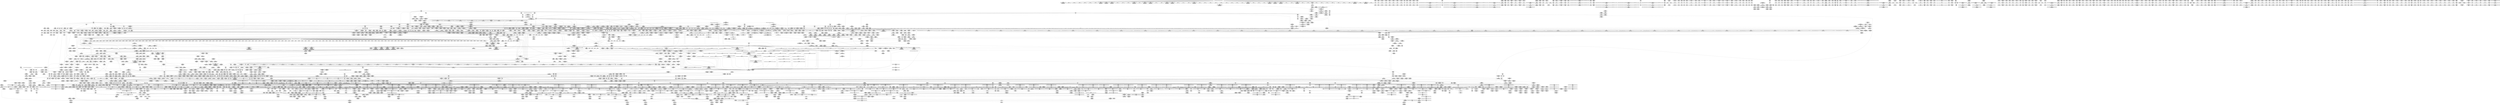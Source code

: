 digraph {
	CE0x446cea0 [shape=record,shape=Mrecord,label="{CE0x446cea0|tomoyo_const_part_length:inc|security/tomoyo/util.c,628|*SummSink*}"]
	CE0x45f23b0 [shape=record,shape=Mrecord,label="{CE0x45f23b0|_call_void_mcount()_#3|*SummSink*}"]
	CE0x50be4d0 [shape=record,shape=Mrecord,label="{CE0x50be4d0|tomoyo_path_number_perm:call1|security/tomoyo/file.c,704}"]
	CE0x6346020 [shape=record,shape=Mrecord,label="{CE0x6346020|i64*_getelementptr_inbounds_(_2_x_i64_,_2_x_i64_*___llvm_gcov_ctr36193,_i64_0,_i64_1)|*Constant*|*SummSink*}"]
	CE0x6dfcf40 [shape=record,shape=Mrecord,label="{CE0x6dfcf40|tomoyo_init_request_info:domain1|security/tomoyo/util.c,1006|*SummSource*}"]
	CE0x53d8b50 [shape=record,shape=Mrecord,label="{CE0x53d8b50|tomoyo_print_ulong:tmp22|*SummSink*}"]
	CE0x5f8f4f0 [shape=record,shape=Mrecord,label="{CE0x5f8f4f0|i64*_getelementptr_inbounds_(_6_x_i64_,_6_x_i64_*___llvm_gcov_ctr25,_i64_0,_i64_5)|*Constant*|*SummSource*}"]
	CE0x42a6590 [shape=record,shape=Mrecord,label="{CE0x42a6590|tomoyo_init_request_info:tmp13|*LoadInst*|security/tomoyo/util.c,1011|*SummSink*}"]
	CE0x44978f0 [shape=record,shape=Mrecord,label="{CE0x44978f0|rcu_lock_acquire:__here}"]
	CE0x5e181d0 [shape=record,shape=Mrecord,label="{CE0x5e181d0|tomoyo_get_mode:cmp11|security/tomoyo/util.c,985|*SummSource*}"]
	CE0x61272d0 [shape=record,shape=Mrecord,label="{CE0x61272d0|tomoyo_path_chown:path|Function::tomoyo_path_chown&Arg::path::}"]
	CE0x4484d80 [shape=record,shape=Mrecord,label="{CE0x4484d80|tomoyo_path_number_perm:do.body|*SummSource*}"]
	CE0x77f8f70 [shape=record,shape=Mrecord,label="{CE0x77f8f70|0:_%struct.tomoyo_obj_info*,_24:_%struct.tomoyo_path_info*,_32:_i64,_40:_i8,_72:_i8,_76:_i8,_:_SCMRE_28,29_}"]
	CE0x4548540 [shape=record,shape=Mrecord,label="{CE0x4548540|0:_i32,_:_SCMR_1,2_}"]
	CE0x5f64170 [shape=record,shape=Mrecord,label="{CE0x5f64170|tomoyo_print_ulong:if.end20|*SummSink*}"]
	CE0x6259430 [shape=record,shape=Mrecord,label="{CE0x6259430|tomoyo_const_part_length:tmp25|security/tomoyo/util.c,641|*SummSink*}"]
	CE0x7b09330 [shape=record,shape=Mrecord,label="{CE0x7b09330|tomoyo_add_slash:tmp10|security/tomoyo/file.c,136|*SummSink*}"]
	CE0x513cdc0 [shape=record,shape=Mrecord,label="{CE0x513cdc0|tomoyo_const_part_length:cmp|security/tomoyo/util.c,626}"]
	CE0x61f4fc0 [shape=record,shape=Mrecord,label="{CE0x61f4fc0|tomoyo_get_mode:if.then13|*SummSink*}"]
	CE0x7aa4940 [shape=record,shape=Mrecord,label="{CE0x7aa4940|i64*_getelementptr_inbounds_(_22_x_i64_,_22_x_i64_*___llvm_gcov_ctr9,_i64_0,_i64_11)|*Constant*}"]
	CE0x60dec60 [shape=record,shape=Mrecord,label="{CE0x60dec60|rcu_lock_acquire:map|Function::rcu_lock_acquire&Arg::map::|*SummSource*}"]
	CE0x5e8de30 [shape=record,shape=Mrecord,label="{CE0x5e8de30|i32_2|*Constant*}"]
	CE0x7b0d8f0 [shape=record,shape=Mrecord,label="{CE0x7b0d8f0|0:_i8,_array:_GCRE_tomoyo_index2category_constant_39_x_i8_c_00_00_00_00_00_00_00_00_00_00_00_00_00_00_00_00_00_00_00_00_00_00_00_01_01_01_01_01_01_01_01_01_01_01_01_01_01_01_02_,_align_16:_elem_18::|security/tomoyo/util.c,983}"]
	CE0x61a33d0 [shape=record,shape=Mrecord,label="{CE0x61a33d0|i32_3|*Constant*}"]
	CE0x5f68700 [shape=record,shape=Mrecord,label="{CE0x5f68700|tomoyo_const_part_length:tmp43|security/tomoyo/util.c,644|*SummSource*}"]
	CE0x62ac380 [shape=record,shape=Mrecord,label="{CE0x62ac380|tomoyo_audit_path_number_log:bb|*SummSink*}"]
	CE0x4ffacb0 [shape=record,shape=Mrecord,label="{CE0x4ffacb0|_ret_%struct.task_struct*_%tmp4,_!dbg_!38905|./arch/x86/include/asm/current.h,14|*SummSink*}"]
	CE0x53ca800 [shape=record,shape=Mrecord,label="{CE0x53ca800|srcu_read_lock:sp|Function::srcu_read_lock&Arg::sp::|*SummSink*}"]
	CE0x529f350 [shape=record,shape=Mrecord,label="{CE0x529f350|tomoyo_fill_path_info:conv3|security/tomoyo/util.c,666}"]
	CE0x62b9630 [shape=record,shape=Mrecord,label="{CE0x62b9630|tomoyo_domain:land.lhs.true|*SummSource*}"]
	CE0x5380800 [shape=record,shape=Mrecord,label="{CE0x5380800|tomoyo_const_part_length:if.then5}"]
	CE0x50a3220 [shape=record,shape=Mrecord,label="{CE0x50a3220|GLOBAL:__llvm_gcov_ctr43150|Global_var:__llvm_gcov_ctr43150|*SummSource*}"]
	CE0x62c3590 [shape=record,shape=Mrecord,label="{CE0x62c3590|tomoyo_path_number_perm:tmp42|security/tomoyo/file.c,721|*SummSink*}"]
	CE0x502f610 [shape=record,shape=Mrecord,label="{CE0x502f610|VOIDTB_TE:_CE_203,204_}"]
	CE0x50ac210 [shape=record,shape=Mrecord,label="{CE0x50ac210|uid_eq:bb|*SummSink*}"]
	CE0x61d3a30 [shape=record,shape=Mrecord,label="{CE0x61d3a30|tomoyo_const_part_length:tmp10|security/tomoyo/util.c,626}"]
	CE0x60c8df0 [shape=record,shape=Mrecord,label="{CE0x60c8df0|_call_void_mcount()_#3|*SummSink*}"]
	CE0x5123ce0 [shape=record,shape=Mrecord,label="{CE0x5123ce0|tomoyo_domain:tmp19|security/tomoyo/common.h,1205|*SummSource*}"]
	CE0x53a5260 [shape=record,shape=Mrecord,label="{CE0x53a5260|tomoyo_const_part_length:tmp8|security/tomoyo/util.c,626|*SummSource*}"]
	CE0x7a9ad90 [shape=record,shape=Mrecord,label="{CE0x7a9ad90|tomoyo_init_request_info:index|Function::tomoyo_init_request_info&Arg::index::|*SummSink*}"]
	CE0x7b03610 [shape=record,shape=Mrecord,label="{CE0x7b03610|i8_7|*Constant*|*SummSink*}"]
	CE0x638ab50 [shape=record,shape=Mrecord,label="{CE0x638ab50|40:_%struct.tomoyo_policy_namespace*,_48:_i8,_:_GCRE_tomoyo_kernel_domain_external_global_%struct.tomoyo_domain_info_48,49_|*MultipleSource*|security/tomoyo/util.c,1005|security/tomoyo/util.c,1007|Function::tomoyo_init_request_info&Arg::domain::}"]
	CE0x78f2570 [shape=record,shape=Mrecord,label="{CE0x78f2570|tomoyo_get_realpath:name1|security/tomoyo/file.c,151|*SummSource*}"]
	CE0x5078a60 [shape=record,shape=Mrecord,label="{CE0x5078a60|tomoyo_get_mode:config|security/tomoyo/util.c,981|*SummSource*}"]
	CE0x42f3bc0 [shape=record,shape=Mrecord,label="{CE0x42f3bc0|tomoyo_print_ulong:call15|security/tomoyo/util.c,244}"]
	CE0x5268d20 [shape=record,shape=Mrecord,label="{CE0x5268d20|i64*_getelementptr_inbounds_(_2_x_i64_,_2_x_i64_*___llvm_gcov_ctr31,_i64_0,_i64_0)|*Constant*|*SummSink*}"]
	CE0x44dcb70 [shape=record,shape=Mrecord,label="{CE0x44dcb70|VOIDTB_TE_array:_GCR_.str4118_private_unnamed_addr_constant_6_x_i8_c_0x%lX_00_,_align_1:_elem_0:default:}"]
	CE0x6df3e30 [shape=record,shape=Mrecord,label="{CE0x6df3e30|tomoyo_get_mode:if.end|*SummSource*}"]
	CE0x53b52e0 [shape=record,shape=Mrecord,label="{CE0x53b52e0|rcu_lock_release:tmp1|*SummSink*}"]
	CE0x78ccc10 [shape=record,shape=Mrecord,label="{CE0x78ccc10|i32_3|*Constant*}"]
	CE0x78d8c10 [shape=record,shape=Mrecord,label="{CE0x78d8c10|0:_%struct.tomoyo_obj_info*,_24:_%struct.tomoyo_path_info*,_32:_i64,_40:_i8,_72:_i8,_76:_i8,_:_SCMRE_48,49_}"]
	CE0x5fc9640 [shape=record,shape=Mrecord,label="{CE0x5fc9640|tomoyo_const_part_length:if.then|*SummSource*}"]
	CE0x505ac20 [shape=record,shape=Mrecord,label="{CE0x505ac20|_call_void_mcount()_#3}"]
	CE0x539d970 [shape=record,shape=Mrecord,label="{CE0x539d970|i32_2|*Constant*}"]
	CE0x428a710 [shape=record,shape=Mrecord,label="{CE0x428a710|VOIDTB_TE:_CE_184,185_}"]
	CE0x53a6190 [shape=record,shape=Mrecord,label="{CE0x53a6190|_ret_void|*SummSink*}"]
	CE0x7932070 [shape=record,shape=Mrecord,label="{CE0x7932070|__llvm_gcov_indirect_counter_increment114:tmp5|*SummSink*}"]
	CE0x5f8f270 [shape=record,shape=Mrecord,label="{CE0x5f8f270|tomoyo_get_realpath:retval.0|*SummSource*}"]
	CE0x51dbde0 [shape=record,shape=Mrecord,label="{CE0x51dbde0|_ret_void,_!dbg_!38931|security/tomoyo/util.c,247}"]
	CE0x78340c0 [shape=record,shape=Mrecord,label="{CE0x78340c0|tomoyo_fill_path_info:tmp1}"]
	CE0x52681c0 [shape=record,shape=Mrecord,label="{CE0x52681c0|tomoyo_audit_path_number_log:tmp14|security/tomoyo/file.c,233}"]
	CE0x6de9140 [shape=record,shape=Mrecord,label="{CE0x6de9140|GLOBAL:lock_acquire|*Constant*|*SummSource*}"]
	CE0x5030a40 [shape=record,shape=Mrecord,label="{CE0x5030a40|0:_i8*,_array:_GCRE_tomoyo_mac_keywords_external_constant_42_x_i8*_:_elem_6::|security/tomoyo/file.c,233}"]
	CE0x4344a10 [shape=record,shape=Mrecord,label="{CE0x4344a10|uid_eq:coerce.dive1}"]
	CE0x782e180 [shape=record,shape=Mrecord,label="{CE0x782e180|i64_14|*Constant*|*SummSink*}"]
	CE0x7abbb80 [shape=record,shape=Mrecord,label="{CE0x7abbb80|_call_void_mcount()_#3|*SummSink*}"]
	CE0x7a45810 [shape=record,shape=Mrecord,label="{CE0x7a45810|uid_valid:call|include/linux/uidgid.h,100|*SummSink*}"]
	CE0x4276be0 [shape=record,shape=Mrecord,label="{CE0x4276be0|uid_valid:uid.coerce|Function::uid_valid&Arg::uid.coerce::}"]
	CE0x4366d60 [shape=record,shape=Mrecord,label="{CE0x4366d60|0:_i32,_:_SCMR_0,1_}"]
	CE0x52a0c40 [shape=record,shape=Mrecord,label="{CE0x52a0c40|GLOBAL:tomoyo_get_realpath|*Constant*}"]
	CE0x5248100 [shape=record,shape=Mrecord,label="{CE0x5248100|srcu_read_unlock:tmp3}"]
	CE0x517c610 [shape=record,shape=Mrecord,label="{CE0x517c610|tomoyo_const_part_length:sw.epilog}"]
	CE0x517bc20 [shape=record,shape=Mrecord,label="{CE0x517bc20|tomoyo_const_part_length:tmp18|security/tomoyo/util.c,627}"]
	CE0x4367e00 [shape=record,shape=Mrecord,label="{CE0x4367e00|tomoyo_domain:tmp6|security/tomoyo/common.h,1205}"]
	CE0x50f1860 [shape=record,shape=Mrecord,label="{CE0x50f1860|GLOBAL:tomoyo_init_request_info|*Constant*|*SummSource*}"]
	CE0x44aece0 [shape=record,shape=Mrecord,label="{CE0x44aece0|i32_3|*Constant*}"]
	CE0x77e1560 [shape=record,shape=Mrecord,label="{CE0x77e1560|tomoyo_domain:land.lhs.true2|*SummSource*}"]
	CE0x4520890 [shape=record,shape=Mrecord,label="{CE0x4520890|i64*_getelementptr_inbounds_(_6_x_i64_,_6_x_i64_*___llvm_gcov_ctr26,_i64_0,_i64_5)|*Constant*}"]
	CE0x6166a30 [shape=record,shape=Mrecord,label="{CE0x6166a30|128:_i8*,_1208:_%struct.file*,_:_CMRE_112,120_|*MultipleSource*|security/tomoyo/common.h,1205|security/tomoyo/common.h,1205}"]
	CE0x609caa0 [shape=record,shape=Mrecord,label="{CE0x609caa0|i64_1|*Constant*}"]
	CE0x793cb00 [shape=record,shape=Mrecord,label="{CE0x793cb00|_call_void___llvm_gcov_indirect_counter_increment114(i32*___llvm_gcov_global_state_pred45,_i64**_getelementptr_inbounds_(_3_x_i64*_,_3_x_i64*_*___llvm_gcda_edge_table44,_i64_0,_i64_1)),_!dbg_!38927|security/tomoyo/util.c,634|*SummSink*}"]
	CE0x6235800 [shape=record,shape=Mrecord,label="{CE0x6235800|i32_9|*Constant*}"]
	CE0x52d25b0 [shape=record,shape=Mrecord,label="{CE0x52d25b0|tomoyo_path_chown:tmp20|security/tomoyo/tomoyo.c,383}"]
	CE0x785e740 [shape=record,shape=Mrecord,label="{CE0x785e740|gid_valid:tmp2}"]
	CE0x7ac5bb0 [shape=record,shape=Mrecord,label="{CE0x7ac5bb0|i64*_getelementptr_inbounds_(_12_x_i64_,_12_x_i64_*___llvm_gcov_ctr28,_i64_0,_i64_10)|*Constant*}"]
	CE0x51140d0 [shape=record,shape=Mrecord,label="{CE0x51140d0|i64*_getelementptr_inbounds_(_14_x_i64_,_14_x_i64_*___llvm_gcov_ctr18115,_i64_0,_i64_0)|*Constant*}"]
	CE0x45f2610 [shape=record,shape=Mrecord,label="{CE0x45f2610|tomoyo_print_ulong:tmp3|security/tomoyo/util.c,239|*SummSink*}"]
	CE0x78d1790 [shape=record,shape=Mrecord,label="{CE0x78d1790|0:_i32,_:_SCMR_2,3_}"]
	CE0x537f810 [shape=record,shape=Mrecord,label="{CE0x537f810|i64*_getelementptr_inbounds_(_4_x_i64_,_4_x_i64_*___llvm_gcov_ctr33,_i64_0,_i64_2)|*Constant*|*SummSink*}"]
	CE0x5fa8d60 [shape=record,shape=Mrecord,label="{CE0x5fa8d60|128:_i8*,_1208:_%struct.file*,_:_CMRE_42,43_}"]
	CE0x5e2dd00 [shape=record,shape=Mrecord,label="{CE0x5e2dd00|tomoyo_get_mode:tmp17|security/tomoyo/util.c,983|*SummSource*}"]
	CE0x518f370 [shape=record,shape=Mrecord,label="{CE0x518f370|__kgid_val:tmp1|*SummSink*}"]
	CE0x517cf20 [shape=record,shape=Mrecord,label="{CE0x517cf20|__llvm_gcov_indirect_counter_increment114:predecessor|Function::__llvm_gcov_indirect_counter_increment114&Arg::predecessor::|*SummSource*}"]
	CE0x62ac2c0 [shape=record,shape=Mrecord,label="{CE0x62ac2c0|tomoyo_audit_path_number_log:bb|*SummSource*}"]
	CE0x6160fa0 [shape=record,shape=Mrecord,label="{CE0x6160fa0|tomoyo_path_chown:conv|security/tomoyo/tomoyo.c,381}"]
	CE0x6332780 [shape=record,shape=Mrecord,label="{CE0x6332780|_ret_void,_!dbg_!38908|include/linux/rcupdate.h,419|*SummSource*}"]
	CE0x623ce50 [shape=record,shape=Mrecord,label="{CE0x623ce50|i64*_getelementptr_inbounds_(_5_x_i64_,_5_x_i64_*___llvm_gcov_ctr28130,_i64_0,_i64_4)|*Constant*|*SummSource*}"]
	CE0x779d430 [shape=record,shape=Mrecord,label="{CE0x779d430|tomoyo_init_request_info:tmp11|security/tomoyo/util.c,1007|*SummSource*}"]
	CE0x6dfc200 [shape=record,shape=Mrecord,label="{CE0x6dfc200|tomoyo_init_request_info:tmp7|security/tomoyo/util.c,1005}"]
	CE0x6034730 [shape=record,shape=Mrecord,label="{CE0x6034730|GLOBAL:__llvm_gcov_ctr31198|Global_var:__llvm_gcov_ctr31198|*SummSource*}"]
	CE0x52fb2f0 [shape=record,shape=Mrecord,label="{CE0x52fb2f0|tomoyo_path_number_perm:obj5|security/tomoyo/file.c,707|*SummSink*}"]
	CE0x4464500 [shape=record,shape=Mrecord,label="{CE0x4464500|i8_3|*Constant*|*SummSink*}"]
	CE0x6316760 [shape=record,shape=Mrecord,label="{CE0x6316760|tomoyo_path_chown:tmp10|security/tomoyo/tomoyo.c,382}"]
	CE0x4fbb140 [shape=record,shape=Mrecord,label="{CE0x4fbb140|i64_2|*Constant*}"]
	CE0x5f0d340 [shape=record,shape=Mrecord,label="{CE0x5f0d340|GLOBAL:tomoyo_domain|*Constant*|*SummSink*}"]
	CE0x514f970 [shape=record,shape=Mrecord,label="{CE0x514f970|__kuid_val:uid.coerce|Function::__kuid_val&Arg::uid.coerce::|*SummSink*}"]
	CE0x7828c10 [shape=record,shape=Mrecord,label="{CE0x7828c10|tomoyo_const_part_length:conv20|security/tomoyo/util.c,644|*SummSource*}"]
	CE0x44308e0 [shape=record,shape=Mrecord,label="{CE0x44308e0|i64*_getelementptr_inbounds_(_22_x_i64_,_22_x_i64_*___llvm_gcov_ctr9,_i64_0,_i64_5)|*Constant*|*SummSource*}"]
	CE0x539dc40 [shape=record,shape=Mrecord,label="{CE0x539dc40|i64*_getelementptr_inbounds_(_4_x_i64_,_4_x_i64_*___llvm_gcov_ctr24,_i64_0,_i64_3)|*Constant*}"]
	CE0x790a1c0 [shape=record,shape=Mrecord,label="{CE0x790a1c0|tomoyo_add_slash:return|*SummSink*}"]
	CE0x5fa8360 [shape=record,shape=Mrecord,label="{CE0x5fa8360|128:_i8*,_1208:_%struct.file*,_:_CMRE_34,35_}"]
	CE0x428a3a0 [shape=record,shape=Mrecord,label="{CE0x428a3a0|VOIDTB_TE:_CE_181,182_}"]
	CE0x4423ec0 [shape=record,shape=Mrecord,label="{CE0x4423ec0|rcu_lock_acquire:tmp5|include/linux/rcupdate.h,418|*SummSink*}"]
	CE0x798e0e0 [shape=record,shape=Mrecord,label="{CE0x798e0e0|tomoyo_print_ulong:tmp18|security/tomoyo/util.c,244|*SummSink*}"]
	CE0x4fc6290 [shape=record,shape=Mrecord,label="{CE0x4fc6290|tomoyo_audit_path_number_log:tmp4|security/tomoyo/file.c,222}"]
	CE0x77d10c0 [shape=record,shape=Mrecord,label="{CE0x77d10c0|tomoyo_fill_path_info:land.rhs}"]
	CE0x7892880 [shape=record,shape=Mrecord,label="{CE0x7892880|GLOBAL:gid_eq|*Constant*|*SummSource*}"]
	CE0x5390250 [shape=record,shape=Mrecord,label="{CE0x5390250|tomoyo_print_ulong:tmp12|security/tomoyo/util.c,242}"]
	CE0x6332e20 [shape=record,shape=Mrecord,label="{CE0x6332e20|i64*_getelementptr_inbounds_(_11_x_i64_,_11_x_i64_*___llvm_gcov_ctr54147,_i64_0,_i64_6)|*Constant*|*SummSource*}"]
	CE0x5f248c0 [shape=record,shape=Mrecord,label="{CE0x5f248c0|tomoyo_fill_path_info:tmp7|security/tomoyo/util.c,667|*SummSink*}"]
	CE0x4ffbcc0 [shape=record,shape=Mrecord,label="{CE0x4ffbcc0|i32_22|*Constant*|*SummSource*}"]
	CE0x6265f50 [shape=record,shape=Mrecord,label="{CE0x6265f50|i64_0|*Constant*|*SummSource*}"]
	CE0x7880ed0 [shape=record,shape=Mrecord,label="{CE0x7880ed0|0:_i32,_:_SCMR_0,1_}"]
	CE0x5f607c0 [shape=record,shape=Mrecord,label="{CE0x5f607c0|i64*_getelementptr_inbounds_(_12_x_i64_,_12_x_i64_*___llvm_gcov_ctr28,_i64_0,_i64_9)|*Constant*|*SummSink*}"]
	CE0x60c4d30 [shape=record,shape=Mrecord,label="{CE0x60c4d30|COLLAPSED:_GCMRE___llvm_gcov_ctr32_internal_global_2_x_i64_zeroinitializer:_elem_0:default:}"]
	CE0x79240b0 [shape=record,shape=Mrecord,label="{CE0x79240b0|tomoyo_get_mode:tmp10|security/tomoyo/util.c,982|*SummSource*}"]
	CE0x5e96970 [shape=record,shape=Mrecord,label="{CE0x5e96970|0:_i32,_:_SCMR_3,4_}"]
	CE0x6158130 [shape=record,shape=Mrecord,label="{CE0x6158130|i64*_getelementptr_inbounds_(_10_x_i64_,_10_x_i64_*___llvm_gcov_ctr31198,_i64_0,_i64_3)|*Constant*}"]
	CE0x4390870 [shape=record,shape=Mrecord,label="{CE0x4390870|tomoyo_init_request_info:mode5|security/tomoyo/util.c,1011}"]
	CE0x50f8e10 [shape=record,shape=Mrecord,label="{CE0x50f8e10|tomoyo_path_number_perm:do.end|*SummSource*}"]
	CE0x61ac6e0 [shape=record,shape=Mrecord,label="{CE0x61ac6e0|uid_valid:coerce.dive|*SummSink*}"]
	CE0x60ad000 [shape=record,shape=Mrecord,label="{CE0x60ad000|GLOBAL:tomoyo_audit_path_number_log|*Constant*}"]
	CE0x621ee50 [shape=record,shape=Mrecord,label="{CE0x621ee50|i8_2|*Constant*|*SummSink*}"]
	CE0x628f4c0 [shape=record,shape=Mrecord,label="{CE0x628f4c0|GLOBAL:__srcu_read_lock|*Constant*}"]
	CE0x42b2d50 [shape=record,shape=Mrecord,label="{CE0x42b2d50|_call_void_mcount()_#3|*SummSink*}"]
	CE0x60ace80 [shape=record,shape=Mrecord,label="{CE0x60ace80|_call_void_tomoyo_check_acl(%struct.tomoyo_request_info*_%r,_i1_(%struct.tomoyo_request_info*,_%struct.tomoyo_acl_info*)*_tomoyo_check_path_number_acl)_#9,_!dbg_!38950|security/tomoyo/file.c,715|*SummSink*}"]
	CE0x794e6c0 [shape=record,shape=Mrecord,label="{CE0x794e6c0|tomoyo_domain:bb|*SummSource*}"]
	CE0x439ad30 [shape=record,shape=Mrecord,label="{CE0x439ad30|tomoyo_get_mode:tmp4|security/tomoyo/util.c,978|*SummSource*}"]
	CE0x78c57d0 [shape=record,shape=Mrecord,label="{CE0x78c57d0|tomoyo_print_ulong:tmp7|security/tomoyo/util.c,240|*SummSink*}"]
	CE0x785e370 [shape=record,shape=Mrecord,label="{CE0x785e370|VOIDTB_TE:_CE_151,152_}"]
	CE0x78d15b0 [shape=record,shape=Mrecord,label="{CE0x78d15b0|VOIDTB_TE:_CE_48,52_}"]
	CE0x5393b50 [shape=record,shape=Mrecord,label="{CE0x5393b50|%struct.lockdep_map*_null|*Constant*|*SummSink*}"]
	CE0x61ac560 [shape=record,shape=Mrecord,label="{CE0x61ac560|uid_valid:coerce.dive|*SummSource*}"]
	CE0x6345f50 [shape=record,shape=Mrecord,label="{CE0x6345f50|_call_void___llvm_gcov_indirect_counter_increment(i32*___llvm_gcov_global_state_pred30,_i64**_getelementptr_inbounds_(_3_x_i64*_,_3_x_i64*_*___llvm_gcda_edge_table29,_i64_0,_i64_1)),_!dbg_!38911|security/tomoyo/file.c,222|*SummSource*}"]
	CE0x77d1390 [shape=record,shape=Mrecord,label="{CE0x77d1390|tomoyo_fill_path_info:tmp}"]
	CE0x7a91d80 [shape=record,shape=Mrecord,label="{CE0x7a91d80|tomoyo_init_request_info:type|security/tomoyo/util.c,1009|*SummSource*}"]
	CE0x5de32c0 [shape=record,shape=Mrecord,label="{CE0x5de32c0|GLOBAL:kfree|*Constant*|*SummSource*}"]
	CE0x63cc000 [shape=record,shape=Mrecord,label="{CE0x63cc000|tomoyo_add_slash:tmp9|security/tomoyo/file.c,136}"]
	CE0x5e84bc0 [shape=record,shape=Mrecord,label="{CE0x5e84bc0|i64*_getelementptr_inbounds_(_2_x_i64_,_2_x_i64_*___llvm_gcov_ctr31,_i64_0,_i64_0)|*Constant*}"]
	CE0x78e5f70 [shape=record,shape=Mrecord,label="{CE0x78e5f70|tomoyo_const_part_length:tmp30|security/tomoyo/util.c,641|*SummSource*}"]
	CE0x5ea5440 [shape=record,shape=Mrecord,label="{CE0x5ea5440|tomoyo_init_request_info:tmp10|security/tomoyo/util.c,1006}"]
	CE0x6015da0 [shape=record,shape=Mrecord,label="{CE0x6015da0|__kuid_val:val|include/linux/uidgid.h,34|*SummSource*}"]
	CE0x4fe9360 [shape=record,shape=Mrecord,label="{CE0x4fe9360|uid_eq:left|include/linux/uidgid.h, 48|*SummSource*}"]
	CE0x43704c0 [shape=record,shape=Mrecord,label="{CE0x43704c0|tomoyo_domain:tobool1|security/tomoyo/common.h,1205}"]
	CE0x5254850 [shape=record,shape=Mrecord,label="{CE0x5254850|tomoyo_init_request_info:tmp}"]
	CE0x5e6af60 [shape=record,shape=Mrecord,label="{CE0x5e6af60|__llvm_gcov_indirect_counter_increment:tmp1|*SummSource*}"]
	CE0x793c380 [shape=record,shape=Mrecord,label="{CE0x793c380|tomoyo_const_part_length:conv2|security/tomoyo/util.c,627}"]
	CE0x5114c50 [shape=record,shape=Mrecord,label="{CE0x5114c50|tomoyo_print_ulong:tmp13|security/tomoyo/util.c,242|*SummSink*}"]
	CE0x6143370 [shape=record,shape=Mrecord,label="{CE0x6143370|tomoyo_fill_path_info:entry|*SummSink*}"]
	CE0x629de20 [shape=record,shape=Mrecord,label="{CE0x629de20|__llvm_gcov_indirect_counter_increment114:tmp1}"]
	CE0x4fc5cc0 [shape=record,shape=Mrecord,label="{CE0x4fc5cc0|tomoyo_audit_path_number_log:sw.bb1}"]
	CE0x5f640d0 [shape=record,shape=Mrecord,label="{CE0x5f640d0|tomoyo_print_ulong:if.end20|*SummSource*}"]
	CE0x623d080 [shape=record,shape=Mrecord,label="{CE0x623d080|i64*_getelementptr_inbounds_(_5_x_i64_,_5_x_i64_*___llvm_gcov_ctr28130,_i64_0,_i64_4)|*Constant*|*SummSink*}"]
	CE0x60c97b0 [shape=record,shape=Mrecord,label="{CE0x60c97b0|tomoyo_audit_path_number_log:tmp}"]
	CE0x627db30 [shape=record,shape=Mrecord,label="{CE0x627db30|_call_void___llvm_gcov_indirect_counter_increment(i32*___llvm_gcov_global_state_pred30,_i64**_getelementptr_inbounds_(_3_x_i64*_,_3_x_i64*_*___llvm_gcda_edge_table29,_i64_0,_i64_2)),_!dbg_!38915|security/tomoyo/file.c,225|*SummSink*}"]
	CE0x60154c0 [shape=record,shape=Mrecord,label="{CE0x60154c0|_call_void_mcount()_#3|*SummSink*}"]
	CE0x5390140 [shape=record,shape=Mrecord,label="{CE0x5390140|i64*_getelementptr_inbounds_(_14_x_i64_,_14_x_i64_*___llvm_gcov_ctr18115,_i64_0,_i64_6)|*Constant*}"]
	CE0x619c1e0 [shape=record,shape=Mrecord,label="{CE0x619c1e0|tomoyo_get_mode:tmp5|security/tomoyo/util.c,978|*SummSink*}"]
	CE0x63e11d0 [shape=record,shape=Mrecord,label="{CE0x63e11d0|tomoyo_fill_path_info:is_patterned|security/tomoyo/util.c,668}"]
	CE0x5343900 [shape=record,shape=Mrecord,label="{CE0x5343900|tomoyo_get_mode:bb}"]
	CE0x5f63b60 [shape=record,shape=Mrecord,label="{CE0x5f63b60|__kgid_val:bb|*SummSource*}"]
	CE0x45486f0 [shape=record,shape=Mrecord,label="{CE0x45486f0|0:_i32,_:_SCMR_3,4_}"]
	CE0x61434b0 [shape=record,shape=Mrecord,label="{CE0x61434b0|i64*_getelementptr_inbounds_(_6_x_i64_,_6_x_i64_*___llvm_gcov_ctr25,_i64_0,_i64_4)|*Constant*}"]
	CE0x5f8ea80 [shape=record,shape=Mrecord,label="{CE0x5f8ea80|i1_false|*Constant*|*SummSink*}"]
	CE0x77b7680 [shape=record,shape=Mrecord,label="{CE0x77b7680|tomoyo_path_chown:tmp23|security/tomoyo/tomoyo.c,385}"]
	CE0x7924380 [shape=record,shape=Mrecord,label="{CE0x7924380|i1_true|*Constant*}"]
	CE0x523b9e0 [shape=record,shape=Mrecord,label="{CE0x523b9e0|i64*_getelementptr_inbounds_(_31_x_i64_,_31_x_i64_*___llvm_gcov_ctr43150,_i64_0,_i64_16)|*Constant*|*SummSink*}"]
	CE0x61f0a30 [shape=record,shape=Mrecord,label="{CE0x61f0a30|i8_1|*Constant*}"]
	CE0x5f06bc0 [shape=record,shape=Mrecord,label="{CE0x5f06bc0|tomoyo_path_number_perm:tmp13|security/tomoyo/file.c,701|*SummSource*}"]
	CE0x63f41a0 [shape=record,shape=Mrecord,label="{CE0x63f41a0|i64*_getelementptr_inbounds_(_31_x_i64_,_31_x_i64_*___llvm_gcov_ctr43150,_i64_0,_i64_29)|*Constant*|*SummSource*}"]
	CE0x5f682c0 [shape=record,shape=Mrecord,label="{CE0x5f682c0|tomoyo_const_part_length:tmp42|security/tomoyo/util.c,644|*SummSink*}"]
	CE0x502f170 [shape=record,shape=Mrecord,label="{CE0x502f170|uid_eq:tmp|*SummSource*}"]
	CE0x63cb4c0 [shape=record,shape=Mrecord,label="{CE0x63cb4c0|i64*_getelementptr_inbounds_(_6_x_i64_,_6_x_i64_*___llvm_gcov_ctr26,_i64_0,_i64_3)|*Constant*|*SummSink*}"]
	CE0x5e0a220 [shape=record,shape=Mrecord,label="{CE0x5e0a220|gid_eq:tmp3}"]
	CE0x5e17d50 [shape=record,shape=Mrecord,label="{CE0x5e17d50|i32_39|*Constant*|*SummSource*}"]
	CE0x5e554e0 [shape=record,shape=Mrecord,label="{CE0x5e554e0|i64*_getelementptr_inbounds_(_2_x_i64_,_2_x_i64_*___llvm_gcov_ctr34195,_i64_0,_i64_1)|*Constant*|*SummSink*}"]
	CE0x441bf90 [shape=record,shape=Mrecord,label="{CE0x441bf90|tomoyo_init_request_info:domain.addr.0}"]
	CE0x62f39d0 [shape=record,shape=Mrecord,label="{CE0x62f39d0|i64*_getelementptr_inbounds_(_2_x_i64_,_2_x_i64_*___llvm_gcov_ctr32197,_i64_0,_i64_0)|*Constant*|*SummSource*}"]
	CE0x7a5f0e0 [shape=record,shape=Mrecord,label="{CE0x7a5f0e0|tomoyo_init_request_info:profile2|security/tomoyo/util.c,1007|*SummSink*}"]
	CE0x7856e00 [shape=record,shape=Mrecord,label="{CE0x7856e00|tomoyo_fill_path_info:call11|security/tomoyo/util.c,669|*SummSource*}"]
	CE0x60a8c70 [shape=record,shape=Mrecord,label="{CE0x60a8c70|tomoyo_path_number_perm:tmp45|security/tomoyo/file.c,721}"]
	CE0x502c520 [shape=record,shape=Mrecord,label="{CE0x502c520|i64_22|*Constant*|*SummSink*}"]
	CE0x782b0a0 [shape=record,shape=Mrecord,label="{CE0x782b0a0|VOIDTB_TE:_CE_211,212_}"]
	CE0x628fd50 [shape=record,shape=Mrecord,label="{CE0x628fd50|tomoyo_get_mode:if.then2|*SummSink*}"]
	CE0x628fea0 [shape=record,shape=Mrecord,label="{CE0x628fea0|tomoyo_get_mode:if.end}"]
	CE0x61d36b0 [shape=record,shape=Mrecord,label="{CE0x61d36b0|__llvm_gcov_indirect_counter_increment114:bb|*SummSink*}"]
	CE0x5f9e420 [shape=record,shape=Mrecord,label="{CE0x5f9e420|i64*_getelementptr_inbounds_(_22_x_i64_,_22_x_i64_*___llvm_gcov_ctr9,_i64_0,_i64_13)|*Constant*|*SummSource*}"]
	CE0x61ae2a0 [shape=record,shape=Mrecord,label="{CE0x61ae2a0|tomoyo_path_chown:if.then9}"]
	CE0x62856f0 [shape=record,shape=Mrecord,label="{CE0x62856f0|_call_void___llvm_gcov_indirect_counter_increment114(i32*___llvm_gcov_global_state_pred45,_i64**_getelementptr_inbounds_(_3_x_i64*_,_3_x_i64*_*___llvm_gcda_edge_table44,_i64_0,_i64_0)),_!dbg_!38954|security/tomoyo/util.c,649|*SummSource*}"]
	CE0x6df9ba0 [shape=record,shape=Mrecord,label="{CE0x6df9ba0|get_current:tmp1}"]
	CE0x5fc9770 [shape=record,shape=Mrecord,label="{CE0x5fc9770|tomoyo_const_part_length:if.then|*SummSink*}"]
	CE0x784d570 [shape=record,shape=Mrecord,label="{CE0x784d570|_call_void_mcount()_#3|*SummSink*}"]
	CE0x41b9dd0 [shape=record,shape=Mrecord,label="{CE0x41b9dd0|tomoyo_fill_path_info:tobool|security/tomoyo/util.c,667|*SummSource*}"]
	CE0x6157760 [shape=record,shape=Mrecord,label="{CE0x6157760|tomoyo_path_chown:tmp|*SummSink*}"]
	CE0x5da5b10 [shape=record,shape=Mrecord,label="{CE0x5da5b10|__kgid_val:tmp4|include/linux/uidgid.h,39|*SummSource*}"]
	CE0x45f2bb0 [shape=record,shape=Mrecord,label="{CE0x45f2bb0|i64*_getelementptr_inbounds_(_4_x_i64_,_4_x_i64_*___llvm_gcov_ctr24,_i64_0,_i64_0)|*Constant*}"]
	CE0x5e5f960 [shape=record,shape=Mrecord,label="{CE0x5e5f960|tomoyo_const_part_length:tmp41|security/tomoyo/util.c,644|*SummSink*}"]
	CE0x5db2780 [shape=record,shape=Mrecord,label="{CE0x5db2780|i64_2|*Constant*}"]
	CE0x5da8190 [shape=record,shape=Mrecord,label="{CE0x5da8190|i64_17|*Constant*|*SummSink*}"]
	CE0x6143620 [shape=record,shape=Mrecord,label="{CE0x6143620|tomoyo_fill_path_info:ptr|Function::tomoyo_fill_path_info&Arg::ptr::}"]
	CE0x4fc5a60 [shape=record,shape=Mrecord,label="{CE0x4fc5a60|tomoyo_add_slash:tmp13|security/tomoyo/file.c,138|*SummSink*}"]
	CE0x798df50 [shape=record,shape=Mrecord,label="{CE0x798df50|i64*_getelementptr_inbounds_(_14_x_i64_,_14_x_i64_*___llvm_gcov_ctr18115,_i64_0,_i64_9)|*Constant*|*SummSource*}"]
	CE0x4486fd0 [shape=record,shape=Mrecord,label="{CE0x4486fd0|tomoyo_const_part_length:tmp33|security/tomoyo/util.c,642|*SummSource*}"]
	CE0x4449290 [shape=record,shape=Mrecord,label="{CE0x4449290|tomoyo_path_number_perm:buf|security/tomoyo/file.c, 698}"]
	CE0x7959bb0 [shape=record,shape=Mrecord,label="{CE0x7959bb0|i8*_getelementptr_inbounds_(_45_x_i8_,_45_x_i8_*_.str13,_i32_0,_i32_0)|*Constant*|*SummSource*}"]
	CE0x5023620 [shape=record,shape=Mrecord,label="{CE0x5023620|0:_i8,_array:_GCRE_tomoyo_index2category_constant_39_x_i8_c_00_00_00_00_00_00_00_00_00_00_00_00_00_00_00_00_00_00_00_00_00_00_00_01_01_01_01_01_01_01_01_01_01_01_01_01_01_01_02_,_align_16:_elem_27::|security/tomoyo/util.c,983}"]
	CE0x7aad780 [shape=record,shape=Mrecord,label="{CE0x7aad780|_call_void_mcount()_#3|*SummSink*}"]
	CE0x5e2fe20 [shape=record,shape=Mrecord,label="{CE0x5e2fe20|tomoyo_path_number_perm:if.end4|*SummSource*}"]
	CE0x62c5680 [shape=record,shape=Mrecord,label="{CE0x62c5680|tomoyo_get_mode:tmp13|security/tomoyo/util.c,982}"]
	CE0x7857950 [shape=record,shape=Mrecord,label="{CE0x7857950|tomoyo_fill_path_info:hash|security/tomoyo/util.c,669|*SummSink*}"]
	CE0x43ad3e0 [shape=record,shape=Mrecord,label="{CE0x43ad3e0|GLOBAL:__llvm_gcov_indirect_counter_increment|*Constant*|*SummSource*}"]
	CE0x6285c40 [shape=record,shape=Mrecord,label="{CE0x6285c40|_call_void___llvm_gcov_indirect_counter_increment114(i32*___llvm_gcov_global_state_pred45,_i64**_getelementptr_inbounds_(_3_x_i64*_,_3_x_i64*_*___llvm_gcda_edge_table44,_i64_0,_i64_0)),_!dbg_!38954|security/tomoyo/util.c,649|*SummSink*}"]
	CE0x5d52980 [shape=record,shape=Mrecord,label="{CE0x5d52980|gid_valid:bb}"]
	CE0x781f1b0 [shape=record,shape=Mrecord,label="{CE0x781f1b0|tomoyo_get_mode:tobool|security/tomoyo/util.c,978|*SummSink*}"]
	CE0x5f68430 [shape=record,shape=Mrecord,label="{CE0x5f68430|tomoyo_const_part_length:tmp43|security/tomoyo/util.c,644}"]
	CE0x5f8ae30 [shape=record,shape=Mrecord,label="{CE0x5f8ae30|rcu_lock_release:tmp7|*SummSource*}"]
	CE0x5f81850 [shape=record,shape=Mrecord,label="{CE0x5f81850|tomoyo_const_part_length:cmp3|security/tomoyo/util.c,627}"]
	CE0x7a25a00 [shape=record,shape=Mrecord,label="{CE0x7a25a00|i32_0|*Constant*}"]
	CE0x785e7b0 [shape=record,shape=Mrecord,label="{CE0x785e7b0|gid_valid:tmp2|*SummSource*}"]
	CE0x52be110 [shape=record,shape=Mrecord,label="{CE0x52be110|rcu_lock_acquire:__here|*SummSink*}"]
	CE0x61255c0 [shape=record,shape=Mrecord,label="{CE0x61255c0|tomoyo_path_chown:tmp2|security/tomoyo/tomoyo.c,379|*SummSource*}"]
	CE0x62e6c10 [shape=record,shape=Mrecord,label="{CE0x62e6c10|GLOBAL:__llvm_gcov_indirect_counter_increment114|*Constant*|*SummSource*}"]
	CE0x5e95340 [shape=record,shape=Mrecord,label="{CE0x5e95340|i64*_getelementptr_inbounds_(_12_x_i64_,_12_x_i64_*___llvm_gcov_ctr28,_i64_0,_i64_0)|*Constant*}"]
	CE0x5e5fb10 [shape=record,shape=Mrecord,label="{CE0x5e5fb10|tomoyo_const_part_length:tmp42|security/tomoyo/util.c,644}"]
	CE0x78a63a0 [shape=record,shape=Mrecord,label="{CE0x78a63a0|VOIDTB_TE:_CE_296,304_}"]
	CE0x60df9f0 [shape=record,shape=Mrecord,label="{CE0x60df9f0|GLOBAL:tomoyo_policy_loaded|Global_var:tomoyo_policy_loaded|*SummSource*}"]
	CE0x619f720 [shape=record,shape=Mrecord,label="{CE0x619f720|__kuid_val:tmp1|*SummSink*}"]
	CE0x4520c20 [shape=record,shape=Mrecord,label="{CE0x4520c20|i64*_getelementptr_inbounds_(_6_x_i64_,_6_x_i64_*___llvm_gcov_ctr26,_i64_0,_i64_5)|*Constant*|*SummSource*}"]
	CE0x6258f30 [shape=record,shape=Mrecord,label="{CE0x6258f30|i64_17|*Constant*}"]
	CE0x532c050 [shape=record,shape=Mrecord,label="{CE0x532c050|GLOBAL:rcu_lock_acquire|*Constant*|*SummSource*}"]
	CE0x5031f20 [shape=record,shape=Mrecord,label="{CE0x5031f20|i64*_getelementptr_inbounds_(_22_x_i64_,_22_x_i64_*___llvm_gcov_ctr9,_i64_0,_i64_16)|*Constant*|*SummSink*}"]
	CE0x78a4170 [shape=record,shape=Mrecord,label="{CE0x78a4170|VOIDTB_TE:_CE_195,196_}"]
	CE0x7975f80 [shape=record,shape=Mrecord,label="{CE0x7975f80|tomoyo_path_number_perm:tmp7|security/tomoyo/file.c,701}"]
	CE0x52541c0 [shape=record,shape=Mrecord,label="{CE0x52541c0|tomoyo_init_request_info:tmp5|security/tomoyo/util.c,1004|*SummSink*}"]
	CE0x428c2d0 [shape=record,shape=Mrecord,label="{CE0x428c2d0|tomoyo_get_mode:index|Function::tomoyo_get_mode&Arg::index::|*SummSink*}"]
	CE0x428bf40 [shape=record,shape=Mrecord,label="{CE0x428bf40|tomoyo_get_mode:profile|Function::tomoyo_get_mode&Arg::profile::|*SummSource*}"]
	CE0x5e2fd30 [shape=record,shape=Mrecord,label="{CE0x5e2fd30|tomoyo_path_number_perm:if.end4}"]
	CE0x5f739e0 [shape=record,shape=Mrecord,label="{CE0x5f739e0|tomoyo_get_mode:tmp16|security/tomoyo/util.c,983}"]
	CE0x60d17b0 [shape=record,shape=Mrecord,label="{CE0x60d17b0|tomoyo_print_ulong:call19|security/tomoyo/util.c,246|*SummSource*}"]
	CE0x511e2b0 [shape=record,shape=Mrecord,label="{CE0x511e2b0|i32_1|*Constant*}"]
	CE0x5079390 [shape=record,shape=Mrecord,label="{CE0x5079390|0:_i8,_array:_GCRE_tomoyo_index2category_constant_39_x_i8_c_00_00_00_00_00_00_00_00_00_00_00_00_00_00_00_00_00_00_00_00_00_00_00_01_01_01_01_01_01_01_01_01_01_01_01_01_01_01_02_,_align_16:_elem_10::|security/tomoyo/util.c,983}"]
	CE0x6345870 [shape=record,shape=Mrecord,label="{CE0x6345870|srcu_read_unlock:sp|Function::srcu_read_unlock&Arg::sp::|*SummSource*}"]
	CE0x618afa0 [shape=record,shape=Mrecord,label="{CE0x618afa0|tomoyo_path_chown:call5|security/tomoyo/tomoyo.c,380|*SummSink*}"]
	CE0x6315eb0 [shape=record,shape=Mrecord,label="{CE0x6315eb0|tomoyo_path_chown:coerce.dive6|security/tomoyo/tomoyo.c,382}"]
	CE0x6189c80 [shape=record,shape=Mrecord,label="{CE0x6189c80|tomoyo_path_chown:tmp5|security/tomoyo/tomoyo.c,379}"]
	CE0x52a0220 [shape=record,shape=Mrecord,label="{CE0x52a0220|i64*_getelementptr_inbounds_(_22_x_i64_,_22_x_i64_*___llvm_gcov_ctr9,_i64_0,_i64_0)|*Constant*}"]
	CE0x439b7a0 [shape=record,shape=Mrecord,label="{CE0x439b7a0|__llvm_gcov_indirect_counter_increment:bb}"]
	CE0x43d46f0 [shape=record,shape=Mrecord,label="{CE0x43d46f0|0:_i64*,_array:_GCR___llvm_gcda_edge_table29_internal_unnamed_addr_constant_3_x_i64*_i64*_getelementptr_inbounds_(_12_x_i64_,_12_x_i64_*___llvm_gcov_ctr28,_i64_0,_i64_1),_i64*_getelementptr_inbounds_(_12_x_i64_,_12_x_i64_*___llvm_gcov_ctr28,_i64_0,_i64_6),_i64*_getelementptr_inbounds_(_12_x_i64_,_12_x_i64_*___llvm_gcov_ctr28,_i64_0,_i64_7)_:_elem_0::}"]
	CE0x45206a0 [shape=record,shape=Mrecord,label="{CE0x45206a0|tomoyo_fill_path_info:entry}"]
	CE0x50d5ae0 [shape=record,shape=Mrecord,label="{CE0x50d5ae0|tomoyo_fill_path_info:tmp}"]
	CE0x5e08050 [shape=record,shape=Mrecord,label="{CE0x5e08050|tomoyo_const_part_length:filename|Function::tomoyo_const_part_length&Arg::filename::}"]
	CE0x7a258c0 [shape=record,shape=Mrecord,label="{CE0x7a258c0|_call_void_mcount()_#3|*SummSource*}"]
	CE0x782bcd0 [shape=record,shape=Mrecord,label="{CE0x782bcd0|GLOBAL:__llvm_gcov_indirect_counter_increment|*Constant*}"]
	CE0x62646d0 [shape=record,shape=Mrecord,label="{CE0x62646d0|tomoyo_path_number_perm:filename|security/tomoyo/file.c,712|*SummSink*}"]
	CE0x782c280 [shape=record,shape=Mrecord,label="{CE0x782c280|0:_i32,_:_SCMR_3,4_}"]
	CE0x633deb0 [shape=record,shape=Mrecord,label="{CE0x633deb0|i64*_getelementptr_inbounds_(_6_x_i64_,_6_x_i64_*___llvm_gcov_ctr26,_i64_0,_i64_3)|*Constant*|*SummSource*}"]
	CE0x5f68200 [shape=record,shape=Mrecord,label="{CE0x5f68200|tomoyo_const_part_length:tmp42|security/tomoyo/util.c,644|*SummSource*}"]
	CE0x5f8b650 [shape=record,shape=Mrecord,label="{CE0x5f8b650|i32_-1|*Constant*}"]
	CE0x52be080 [shape=record,shape=Mrecord,label="{CE0x52be080|rcu_lock_acquire:__here|*SummSource*}"]
	CE0x45f2340 [shape=record,shape=Mrecord,label="{CE0x45f2340|_call_void_mcount()_#3|*SummSource*}"]
	CE0x5db2260 [shape=record,shape=Mrecord,label="{CE0x5db2260|tomoyo_read_lock:call|security/tomoyo/common.h,1097|*SummSink*}"]
	CE0x448a6d0 [shape=record,shape=Mrecord,label="{CE0x448a6d0|tomoyo_get_mode:retval.0|*SummSource*}"]
	CE0x5f6d4c0 [shape=record,shape=Mrecord,label="{CE0x5f6d4c0|_call_void_rcu_lock_acquire(%struct.lockdep_map*_%dep_map)_#9,_!dbg_!38906|include/linux/srcu.h,222}"]
	CE0x50884a0 [shape=record,shape=Mrecord,label="{CE0x50884a0|tomoyo_print_ulong:if.end}"]
	CE0x63b1f60 [shape=record,shape=Mrecord,label="{CE0x63b1f60|rcu_lock_release:__here|*SummSource*}"]
	CE0x62f3640 [shape=record,shape=Mrecord,label="{CE0x62f3640|0:_i8,_array:_GCRE_tomoyo_pn2mac_constant_8_x_i8_c_02_05_07_08_12_0F_10_11_,_align_1:_elem_5::|security/tomoyo/file.c,701}"]
	CE0x78e9770 [shape=record,shape=Mrecord,label="{CE0x78e9770|0:_%struct.tomoyo_obj_info*,_24:_%struct.tomoyo_path_info*,_32:_i64,_40:_i8,_72:_i8,_76:_i8,_:_SCMRE_55,56_}"]
	CE0x50bdd10 [shape=record,shape=Mrecord,label="{CE0x50bdd10|tomoyo_init_request_info:tmp9|security/tomoyo/util.c,1006|*SummSink*}"]
	CE0x513ba30 [shape=record,shape=Mrecord,label="{CE0x513ba30|i64_5|*Constant*}"]
	CE0x4fca610 [shape=record,shape=Mrecord,label="{CE0x4fca610|i64*_getelementptr_inbounds_(_31_x_i64_,_31_x_i64_*___llvm_gcov_ctr43150,_i64_0,_i64_28)|*Constant*|*SummSource*}"]
	CE0x4272300 [shape=record,shape=Mrecord,label="{CE0x4272300|0:_i8*,_array:_GCRE_tomoyo_mac_keywords_external_constant_42_x_i8*_:_elem_14::|security/tomoyo/file.c,233}"]
	CE0x61d41d0 [shape=record,shape=Mrecord,label="{CE0x61d41d0|tomoyo_const_part_length:tmp12|security/tomoyo/util.c,626}"]
	CE0x6090ab0 [shape=record,shape=Mrecord,label="{CE0x6090ab0|rcu_lock_release:tmp4|include/linux/rcupdate.h,423|*SummSource*}"]
	CE0x4366ef0 [shape=record,shape=Mrecord,label="{CE0x4366ef0|0:_i32,_:_SCMR_2,3_}"]
	CE0x62fb5b0 [shape=record,shape=Mrecord,label="{CE0x62fb5b0|__kgid_val:entry}"]
	CE0x62a7ab0 [shape=record,shape=Mrecord,label="{CE0x62a7ab0|__llvm_gcov_indirect_counter_increment114:counter}"]
	CE0x6315be0 [shape=record,shape=Mrecord,label="{CE0x6315be0|tomoyo_path_chown:tmp10|security/tomoyo/tomoyo.c,382|*SummSink*}"]
	CE0x4367770 [shape=record,shape=Mrecord,label="{CE0x4367770|tomoyo_audit_path_number_log:buffer|security/tomoyo/file.c, 215|*SummSink*}"]
	CE0x5f9dfa0 [shape=record,shape=Mrecord,label="{CE0x5f9dfa0|tomoyo_path_number_perm:number14|security/tomoyo/file.c,713|*SummSink*}"]
	CE0x63cc0e0 [shape=record,shape=Mrecord,label="{CE0x63cc0e0|tomoyo_add_slash:tmp9|security/tomoyo/file.c,136|*SummSink*}"]
	CE0x6351720 [shape=record,shape=Mrecord,label="{CE0x6351720|gid_valid:tmp7|include/linux/uidgid.h,105|*SummSource*}"]
	CE0x5e8e7a0 [shape=record,shape=Mrecord,label="{CE0x5e8e7a0|i32_-1|*Constant*}"]
	CE0x50b7550 [shape=record,shape=Mrecord,label="{CE0x50b7550|uid_eq:coerce.dive2|include/linux/uidgid.h,50|*SummSource*}"]
	CE0x50f8b70 [shape=record,shape=Mrecord,label="{CE0x50f8b70|tomoyo_init_request_info:tmp5|security/tomoyo/util.c,1004}"]
	CE0x6dfbf50 [shape=record,shape=Mrecord,label="{CE0x6dfbf50|i64*_getelementptr_inbounds_(_5_x_i64_,_5_x_i64_*___llvm_gcov_ctr32134,_i64_0,_i64_3)|*Constant*|*SummSink*}"]
	CE0x428c960 [shape=record,shape=Mrecord,label="{CE0x428c960|tomoyo_init_request_info:conv|security/tomoyo/util.c,1010}"]
	CE0x4344890 [shape=record,shape=Mrecord,label="{CE0x4344890|uid_eq:coerce.dive}"]
	CE0x7b02d60 [shape=record,shape=Mrecord,label="{CE0x7b02d60|COLLAPSED:_GCMRE___llvm_gcov_ctr32197_internal_global_2_x_i64_zeroinitializer:_elem_0:default:}"]
	CE0x784d270 [shape=record,shape=Mrecord,label="{CE0x784d270|gid_eq:tmp3|*SummSink*}"]
	CE0x6197f50 [shape=record,shape=Mrecord,label="{CE0x6197f50|tomoyo_const_part_length:tmp46|security/tomoyo/util.c,646|*SummSource*}"]
	CE0x7a9cea0 [shape=record,shape=Mrecord,label="{CE0x7a9cea0|tomoyo_domain:if.end|*SummSink*}"]
	CE0x449d390 [shape=record,shape=Mrecord,label="{CE0x449d390|tomoyo_audit_path_number_log:arrayidx|security/tomoyo/file.c,234|*SummSink*}"]
	CE0x78eb4e0 [shape=record,shape=Mrecord,label="{CE0x78eb4e0|VOIDTB_TE:_CE_0,4_}"]
	CE0x6dea970 [shape=record,shape=Mrecord,label="{CE0x6dea970|rcu_lock_acquire:tmp6|*SummSink*}"]
	CE0x5f8f2e0 [shape=record,shape=Mrecord,label="{CE0x5f8f2e0|tomoyo_get_realpath:retval.0|*SummSink*}"]
	CE0x53b5d50 [shape=record,shape=Mrecord,label="{CE0x53b5d50|rcu_lock_release:tmp2}"]
	CE0x51113b0 [shape=record,shape=Mrecord,label="{CE0x51113b0|tomoyo_print_ulong:buffer_len|Function::tomoyo_print_ulong&Arg::buffer_len::|*SummSource*}"]
	CE0x5221230 [shape=record,shape=Mrecord,label="{CE0x5221230|tomoyo_add_slash:tmp7|security/tomoyo/file.c,132|*SummSink*}"]
	CE0x7a79610 [shape=record,shape=Mrecord,label="{CE0x7a79610|tomoyo_const_part_length:tmp23|security/tomoyo/util.c,634|*SummSink*}"]
	CE0x790a320 [shape=record,shape=Mrecord,label="{CE0x790a320|tomoyo_add_slash:if.then|*SummSink*}"]
	CE0x60d0fa0 [shape=record,shape=Mrecord,label="{CE0x60d0fa0|tomoyo_print_ulong:conv18|security/tomoyo/util.c,246}"]
	CE0x7980af0 [shape=record,shape=Mrecord,label="{CE0x7980af0|i32_1|*Constant*}"]
	CE0x5e5f090 [shape=record,shape=Mrecord,label="{CE0x5e5f090|i64_25|*Constant*}"]
	CE0x628fa40 [shape=record,shape=Mrecord,label="{CE0x628fa40|tomoyo_domain:tmp23|security/tomoyo/common.h,1205|*SummSource*}"]
	CE0x4424020 [shape=record,shape=Mrecord,label="{CE0x4424020|i64*_getelementptr_inbounds_(_2_x_i64_,_2_x_i64_*___llvm_gcov_ctr37192,_i64_0,_i64_0)|*Constant*|*SummSource*}"]
	CE0x5f245e0 [shape=record,shape=Mrecord,label="{CE0x5f245e0|tomoyo_fill_path_info:conv7|security/tomoyo/util.c,668}"]
	CE0x5fdf050 [shape=record,shape=Mrecord,label="{CE0x5fdf050|i64*_getelementptr_inbounds_(_2_x_i64_,_2_x_i64_*___llvm_gcov_ctr36193,_i64_0,_i64_0)|*Constant*|*SummSink*}"]
	CE0x78d8a50 [shape=record,shape=Mrecord,label="{CE0x78d8a50|0:_%struct.tomoyo_obj_info*,_24:_%struct.tomoyo_path_info*,_32:_i64,_40:_i8,_72:_i8,_76:_i8,_:_SCMRE_47,48_}"]
	CE0x44b9cd0 [shape=record,shape=Mrecord,label="{CE0x44b9cd0|0:_i8*,_array:_GCRE_tomoyo_mac_keywords_external_constant_42_x_i8*_:_elem_29::|security/tomoyo/file.c,233}"]
	CE0x6df9c10 [shape=record,shape=Mrecord,label="{CE0x6df9c10|get_current:tmp1|*SummSource*}"]
	CE0x5dacb20 [shape=record,shape=Mrecord,label="{CE0x5dacb20|_call_void_mcount()_#3|*SummSource*}"]
	CE0x61ce960 [shape=record,shape=Mrecord,label="{CE0x61ce960|tomoyo_path_chown:conv|security/tomoyo/tomoyo.c,381|*SummSource*}"]
	CE0x6df9fe0 [shape=record,shape=Mrecord,label="{CE0x6df9fe0|_call_void_mcount()_#3}"]
	CE0x62e27f0 [shape=record,shape=Mrecord,label="{CE0x62e27f0|tomoyo_path_number_perm:tmp8|security/tomoyo/file.c,702}"]
	CE0x781b5b0 [shape=record,shape=Mrecord,label="{CE0x781b5b0|VOIDTB_TE:_CE_313,314_}"]
	CE0x7a6e410 [shape=record,shape=Mrecord,label="{CE0x7a6e410|uid_valid:tmp5|include/linux/uidgid.h,100|*SummSource*}"]
	CE0x52bef00 [shape=record,shape=Mrecord,label="{CE0x52bef00|i64*_getelementptr_inbounds_(_14_x_i64_,_14_x_i64_*___llvm_gcov_ctr18115,_i64_0,_i64_3)|*Constant*|*SummSink*}"]
	CE0x792f780 [shape=record,shape=Mrecord,label="{CE0x792f780|0:_%struct.tomoyo_obj_info*,_24:_%struct.tomoyo_path_info*,_32:_i64,_40:_i8,_72:_i8,_76:_i8,_:_SCMRE_76,77_|*MultipleSource*|security/tomoyo/file.c,693|security/tomoyo/file.c, 693|security/tomoyo/file.c,707|Function::tomoyo_init_request_info&Arg::r::}"]
	CE0x6259360 [shape=record,shape=Mrecord,label="{CE0x6259360|tomoyo_const_part_length:tmp25|security/tomoyo/util.c,641|*SummSource*}"]
	CE0x78e6600 [shape=record,shape=Mrecord,label="{CE0x78e6600|tomoyo_const_part_length:tmp31|security/tomoyo/util.c,641|*SummSink*}"]
	CE0x62c5750 [shape=record,shape=Mrecord,label="{CE0x62c5750|tomoyo_get_mode:tmp13|security/tomoyo/util.c,982|*SummSource*}"]
	CE0x513b830 [shape=record,shape=Mrecord,label="{CE0x513b830|GLOBAL:lock_release|*Constant*|*SummSink*}"]
	CE0x633dcf0 [shape=record,shape=Mrecord,label="{CE0x633dcf0|i64*_getelementptr_inbounds_(_6_x_i64_,_6_x_i64_*___llvm_gcov_ctr26,_i64_0,_i64_3)|*Constant*}"]
	CE0x5f7ea90 [shape=record,shape=Mrecord,label="{CE0x5f7ea90|i64*_getelementptr_inbounds_(_22_x_i64_,_22_x_i64_*___llvm_gcov_ctr9,_i64_0,_i64_12)|*Constant*|*SummSource*}"]
	CE0x5fa4330 [shape=record,shape=Mrecord,label="{CE0x5fa4330|128:_i8*,_1208:_%struct.file*,_:_CMRE_21,22_}"]
	CE0x61f4970 [shape=record,shape=Mrecord,label="{CE0x61f4970|i32_6|*Constant*|*SummSink*}"]
	CE0x51595b0 [shape=record,shape=Mrecord,label="{CE0x51595b0|0:_i8,_array:_GCRE_tomoyo_index2category_constant_39_x_i8_c_00_00_00_00_00_00_00_00_00_00_00_00_00_00_00_00_00_00_00_00_00_00_00_01_01_01_01_01_01_01_01_01_01_01_01_01_01_01_02_,_align_16:_elem_21::|security/tomoyo/util.c,983}"]
	CE0x7828ba0 [shape=record,shape=Mrecord,label="{CE0x7828ba0|tomoyo_const_part_length:conv20|security/tomoyo/util.c,644}"]
	CE0x5f7eef0 [shape=record,shape=Mrecord,label="{CE0x5f7eef0|tomoyo_path_number_perm:tmp31|security/tomoyo/file.c,710|*SummSource*}"]
	CE0x50d4f50 [shape=record,shape=Mrecord,label="{CE0x50d4f50|i64*_null|*Constant*|*SummSource*}"]
	CE0x5088650 [shape=record,shape=Mrecord,label="{CE0x5088650|__llvm_gcov_indirect_counter_increment:tmp6|*SummSink*}"]
	CE0x77c4aa0 [shape=record,shape=Mrecord,label="{CE0x77c4aa0|gid_valid:tmp3|*SummSource*}"]
	CE0x5f40ee0 [shape=record,shape=Mrecord,label="{CE0x5f40ee0|tomoyo_get_realpath:path|Function::tomoyo_get_realpath&Arg::path::|*SummSink*}"]
	CE0x60f2f20 [shape=record,shape=Mrecord,label="{CE0x60f2f20|tomoyo_path_chown:tmp}"]
	CE0x63ce910 [shape=record,shape=Mrecord,label="{CE0x63ce910|tomoyo_path_chown:tmp13|security/tomoyo/tomoyo.c,382|*SummSource*}"]
	CE0x45ddb30 [shape=record,shape=Mrecord,label="{CE0x45ddb30|__kgid_val:coerce.dive|*SummSource*}"]
	CE0x5f9cc20 [shape=record,shape=Mrecord,label="{CE0x5f9cc20|tomoyo_get_mode:tmp18|security/tomoyo/util.c,985|*SummSink*}"]
	CE0x5f24b50 [shape=record,shape=Mrecord,label="{CE0x5f24b50|tomoyo_fill_path_info:tmp8|security/tomoyo/util.c,667}"]
	CE0x78e53f0 [shape=record,shape=Mrecord,label="{CE0x78e53f0|i64_19|*Constant*|*SummSink*}"]
	CE0x5f473c0 [shape=record,shape=Mrecord,label="{CE0x5f473c0|GLOBAL:tomoyo_add_slash|*Constant*|*SummSink*}"]
	CE0x5f24850 [shape=record,shape=Mrecord,label="{CE0x5f24850|tomoyo_fill_path_info:tmp7|security/tomoyo/util.c,667|*SummSource*}"]
	CE0x619ab50 [shape=record,shape=Mrecord,label="{CE0x619ab50|tomoyo_path_number_perm:tmp4|security/tomoyo/file.c,694|*SummSink*}"]
	CE0x619dd30 [shape=record,shape=Mrecord,label="{CE0x619dd30|tomoyo_path_number_perm:tmp37|security/tomoyo/file.c,717|*SummSink*}"]
	CE0x53a5590 [shape=record,shape=Mrecord,label="{CE0x53a5590|i64_1|*Constant*}"]
	CE0x63b80c0 [shape=record,shape=Mrecord,label="{CE0x63b80c0|tomoyo_fill_path_info:cmp|security/tomoyo/util.c,667|*SummSource*}"]
	CE0x6259770 [shape=record,shape=Mrecord,label="{CE0x6259770|tomoyo_const_part_length:tmp26|security/tomoyo/util.c,641|*SummSource*}"]
	CE0x63d6ef0 [shape=record,shape=Mrecord,label="{CE0x63d6ef0|tomoyo_init_request_info:if.end|*SummSource*}"]
	CE0x41ba3d0 [shape=record,shape=Mrecord,label="{CE0x41ba3d0|tomoyo_get_mode:arrayidx4|security/tomoyo/util.c,983}"]
	CE0x62640a0 [shape=record,shape=Mrecord,label="{CE0x62640a0|tomoyo_path_number_perm:path_number13|security/tomoyo/file.c,713|*SummSink*}"]
	CE0x7884d30 [shape=record,shape=Mrecord,label="{CE0x7884d30|i8*_getelementptr_inbounds_(_25_x_i8_,_25_x_i8_*_.str12,_i32_0,_i32_0)|*Constant*}"]
	CE0x60d1350 [shape=record,shape=Mrecord,label="{CE0x60d1350|tomoyo_print_ulong:conv18|security/tomoyo/util.c,246|*SummSource*}"]
	CE0x45f24a0 [shape=record,shape=Mrecord,label="{CE0x45f24a0|tomoyo_print_ulong:tmp3|security/tomoyo/util.c,239}"]
	CE0x5db04d0 [shape=record,shape=Mrecord,label="{CE0x5db04d0|tomoyo_const_part_length:lor.lhs.false23|*SummSink*}"]
	CE0x50ac5b0 [shape=record,shape=Mrecord,label="{CE0x50ac5b0|tomoyo_path_number_perm:dentry|security/tomoyo/file.c,702}"]
	CE0x7af17a0 [shape=record,shape=Mrecord,label="{CE0x7af17a0|tomoyo_add_slash:entry}"]
	CE0x514f620 [shape=record,shape=Mrecord,label="{CE0x514f620|__kuid_val:entry}"]
	CE0x77b5d20 [shape=record,shape=Mrecord,label="{CE0x77b5d20|tomoyo_path_chown:tmp22|security/tomoyo/tomoyo.c,385}"]
	CE0x62c1300 [shape=record,shape=Mrecord,label="{CE0x62c1300|tomoyo_print_ulong:if.else9}"]
	CE0x5f8b790 [shape=record,shape=Mrecord,label="{CE0x5f8b790|__llvm_gcov_indirect_counter_increment114:exit|*SummSink*}"]
	CE0x5343860 [shape=record,shape=Mrecord,label="{CE0x5343860|tomoyo_get_mode:if.then|*SummSink*}"]
	CE0x63e3c40 [shape=record,shape=Mrecord,label="{CE0x63e3c40|tomoyo_path_number_perm:tmp7|security/tomoyo/file.c,701|*SummSource*}"]
	CE0x5192070 [shape=record,shape=Mrecord,label="{CE0x5192070|gid_eq:call|include/linux/uidgid.h,55|*SummSource*}"]
	CE0x6125050 [shape=record,shape=Mrecord,label="{CE0x6125050|tomoyo_path_chown:tmp3|security/tomoyo/tomoyo.c,379}"]
	CE0x53a00b0 [shape=record,shape=Mrecord,label="{CE0x53a00b0|i64*_getelementptr_inbounds_(_22_x_i64_,_22_x_i64_*___llvm_gcov_ctr9,_i64_0,_i64_21)|*Constant*|*SummSink*}"]
	CE0x7b09c40 [shape=record,shape=Mrecord,label="{CE0x7b09c40|tomoyo_add_slash:call|security/tomoyo/file.c,136}"]
	CE0x44b8d10 [shape=record,shape=Mrecord,label="{CE0x44b8d10|0:_i8*,_array:_GCRE_tomoyo_mac_keywords_external_constant_42_x_i8*_:_elem_20::|security/tomoyo/file.c,233}"]
	CE0x6dfb460 [shape=record,shape=Mrecord,label="{CE0x6dfb460|tomoyo_path_number_perm:tmp50|security/tomoyo/file.c,723|*SummSink*}"]
	CE0x5e2ec60 [shape=record,shape=Mrecord,label="{CE0x5e2ec60|tomoyo_get_mode:config7|security/tomoyo/util.c,983|*SummSink*}"]
	CE0x45a2130 [shape=record,shape=Mrecord,label="{CE0x45a2130|tomoyo_audit_path_number_log:arraydecay|security/tomoyo/file.c,231}"]
	CE0x5268000 [shape=record,shape=Mrecord,label="{CE0x5268000|0:_i8*,_array:_GCRE_tomoyo_mac_keywords_external_constant_42_x_i8*_:_elem_41::|security/tomoyo/file.c,233}"]
	CE0x52bd5f0 [shape=record,shape=Mrecord,label="{CE0x52bd5f0|tomoyo_path_chown:tmp18|security/tomoyo/tomoyo.c,382|*SummSink*}"]
	CE0x5d701f0 [shape=record,shape=Mrecord,label="{CE0x5d701f0|i64*_getelementptr_inbounds_(_2_x_i64_,_2_x_i64_*___llvm_gcov_ctr53148,_i64_0,_i64_0)|*Constant*|*SummSink*}"]
	CE0x61f5a80 [shape=record,shape=Mrecord,label="{CE0x61f5a80|tomoyo_fill_path_info:cmp8|security/tomoyo/util.c,668|*SummSink*}"]
	CE0x5edc090 [shape=record,shape=Mrecord,label="{CE0x5edc090|128:_i8*,_1208:_%struct.file*,_:_CMRE_6,7_}"]
	CE0x5e09ba0 [shape=record,shape=Mrecord,label="{CE0x5e09ba0|tomoyo_add_slash:tobool|security/tomoyo/file.c,131|*SummSink*}"]
	CE0x5d1bfa0 [shape=record,shape=Mrecord,label="{CE0x5d1bfa0|uid_valid:tmp3|*SummSource*}"]
	CE0x5ecdc40 [shape=record,shape=Mrecord,label="{CE0x5ecdc40|tomoyo_get_realpath:if.then|*SummSource*}"]
	CE0x7909e20 [shape=record,shape=Mrecord,label="{CE0x7909e20|tomoyo_audit_path_number_log:tmp7|security/tomoyo/file.c,225|*SummSink*}"]
	CE0x7b0e860 [shape=record,shape=Mrecord,label="{CE0x7b0e860|tomoyo_domain:do.body|*SummSource*}"]
	CE0x7857870 [shape=record,shape=Mrecord,label="{CE0x7857870|tomoyo_fill_path_info:hash|security/tomoyo/util.c,669|*SummSource*}"]
	CE0x7979bc0 [shape=record,shape=Mrecord,label="{CE0x7979bc0|tomoyo_const_part_length:tmp17|security/tomoyo/util.c,627|*SummSource*}"]
	CE0x6198390 [shape=record,shape=Mrecord,label="{CE0x6198390|i64*_getelementptr_inbounds_(_31_x_i64_,_31_x_i64_*___llvm_gcov_ctr43150,_i64_0,_i64_27)|*Constant*|*SummSink*}"]
	CE0x43a9a80 [shape=record,shape=Mrecord,label="{CE0x43a9a80|__llvm_gcov_indirect_counter_increment:pred|*SummSink*}"]
	CE0x5f8a890 [shape=record,shape=Mrecord,label="{CE0x5f8a890|tomoyo_const_part_length:tmp24|security/tomoyo/util.c,640}"]
	CE0x44ef0d0 [shape=record,shape=Mrecord,label="{CE0x44ef0d0|tomoyo_init_request_info:r|Function::tomoyo_init_request_info&Arg::r::}"]
	CE0x782e410 [shape=record,shape=Mrecord,label="{CE0x782e410|tomoyo_path_number_perm:tmp35|security/tomoyo/file.c,717|*SummSink*}"]
	CE0x4484cc0 [shape=record,shape=Mrecord,label="{CE0x4484cc0|tomoyo_path_number_perm:do.body}"]
	CE0x4ffcc80 [shape=record,shape=Mrecord,label="{CE0x4ffcc80|tomoyo_get_realpath:tobool|security/tomoyo/file.c,151}"]
	CE0x6141bf0 [shape=record,shape=Mrecord,label="{CE0x6141bf0|tomoyo_fill_path_info:conv|security/tomoyo/util.c,664}"]
	CE0x523aee0 [shape=record,shape=Mrecord,label="{CE0x523aee0|rcu_lock_release:tmp5|include/linux/rcupdate.h,423|*SummSource*}"]
	CE0x7a45ab0 [shape=record,shape=Mrecord,label="{CE0x7a45ab0|GLOBAL:uid_eq|*Constant*|*SummSink*}"]
	CE0x7b093a0 [shape=record,shape=Mrecord,label="{CE0x7b093a0|tomoyo_add_slash:name|security/tomoyo/file.c,136|*SummSource*}"]
	CE0x51330d0 [shape=record,shape=Mrecord,label="{CE0x51330d0|i32_50|*Constant*|*SummSource*}"]
	CE0x62baba0 [shape=record,shape=Mrecord,label="{CE0x62baba0|tomoyo_path_number_perm:tmp23|security/tomoyo/file.c,706}"]
	CE0x7b09570 [shape=record,shape=Mrecord,label="{CE0x7b09570|tomoyo_add_slash:tmp11|*LoadInst*|security/tomoyo/file.c,136}"]
	CE0x78c6170 [shape=record,shape=Mrecord,label="{CE0x78c6170|tomoyo_fill_path_info:tmp5|security/tomoyo/util.c,667|*SummSink*}"]
	CE0x5f80e40 [shape=record,shape=Mrecord,label="{CE0x5f80e40|tomoyo_const_part_length:bb|*SummSink*}"]
	CE0x513bfb0 [shape=record,shape=Mrecord,label="{CE0x513bfb0|i64_ptrtoint_(i8*_blockaddress(_rcu_lock_release,_%__here)_to_i64)|*Constant*|*SummSource*}"]
	CE0x5da8350 [shape=record,shape=Mrecord,label="{CE0x5da8350|tomoyo_path_number_perm:tmp43|security/tomoyo/file.c,721|*SummSource*}"]
	CE0x78a60a0 [shape=record,shape=Mrecord,label="{CE0x78a60a0|VOIDTB_TE:_CE_272,280_}"]
	CE0x621f740 [shape=record,shape=Mrecord,label="{CE0x621f740|tomoyo_path_number_perm:param|security/tomoyo/file.c,711|*SummSink*}"]
	CE0x5d52ee0 [shape=record,shape=Mrecord,label="{CE0x5d52ee0|tomoyo_read_lock:call|security/tomoyo/common.h,1097}"]
	CE0x42ffc60 [shape=record,shape=Mrecord,label="{CE0x42ffc60|tomoyo_get_mode:tmp23|security/tomoyo/util.c,986|*SummSink*}"]
	CE0x62c5ba0 [shape=record,shape=Mrecord,label="{CE0x62c5ba0|tomoyo_domain:tmp8|security/tomoyo/common.h,1205}"]
	CE0x62b9920 [shape=record,shape=Mrecord,label="{CE0x62b9920|tomoyo_domain:tmp10|security/tomoyo/common.h,1205}"]
	CE0x78a5b80 [shape=record,shape=Mrecord,label="{CE0x78a5b80|VOIDTB_TE:_CE_173,174_}"]
	CE0x6034900 [shape=record,shape=Mrecord,label="{CE0x6034900|tomoyo_path_chown:if.end}"]
	CE0x5fc9890 [shape=record,shape=Mrecord,label="{CE0x5fc9890|tomoyo_const_part_length:if.end6}"]
	CE0x5db1ae0 [shape=record,shape=Mrecord,label="{CE0x5db1ae0|_call_void_lock_acquire(%struct.lockdep_map*_%map,_i32_0,_i32_0,_i32_2,_i32_0,_%struct.lockdep_map*_null,_i64_ptrtoint_(i8*_blockaddress(_rcu_lock_acquire,_%__here)_to_i64))_#9,_!dbg_!38907|include/linux/rcupdate.h,418|*SummSource*}"]
	CE0x7aedfa0 [shape=record,shape=Mrecord,label="{CE0x7aedfa0|_call_void_tomoyo_add_slash(%struct.tomoyo_path_info*_%buf)_#9,_!dbg_!38934|security/tomoyo/file.c,709}"]
	CE0x42ff470 [shape=record,shape=Mrecord,label="{CE0x42ff470|i64*_getelementptr_inbounds_(_12_x_i64_,_12_x_i64_*___llvm_gcov_ctr31133,_i64_0,_i64_9)|*Constant*|*SummSource*}"]
	CE0x5e5f8a0 [shape=record,shape=Mrecord,label="{CE0x5e5f8a0|tomoyo_const_part_length:tmp41|security/tomoyo/util.c,644|*SummSource*}"]
	CE0x514f7a0 [shape=record,shape=Mrecord,label="{CE0x514f7a0|__kuid_val:entry|*SummSink*}"]
	CE0x6137130 [shape=record,shape=Mrecord,label="{CE0x6137130|tomoyo_print_ulong:tmp11|security/tomoyo/util.c,241|*SummSource*}"]
	CE0x52482e0 [shape=record,shape=Mrecord,label="{CE0x52482e0|srcu_read_unlock:tmp3|*SummSource*}"]
	CE0x60c8d80 [shape=record,shape=Mrecord,label="{CE0x60c8d80|_call_void_mcount()_#3|*SummSource*}"]
	CE0x42ff2a0 [shape=record,shape=Mrecord,label="{CE0x42ff2a0|tomoyo_get_mode:tmp22|security/tomoyo/util.c,986|*SummSource*}"]
	CE0x539f960 [shape=record,shape=Mrecord,label="{CE0x539f960|tomoyo_path_number_perm:retval.0|*SummSource*}"]
	CE0x5f40d20 [shape=record,shape=Mrecord,label="{CE0x5f40d20|tomoyo_get_realpath:path|Function::tomoyo_get_realpath&Arg::path::|*SummSource*}"]
	CE0x77d1050 [shape=record,shape=Mrecord,label="{CE0x77d1050|tomoyo_fill_path_info:land.end}"]
	CE0x6157a40 [shape=record,shape=Mrecord,label="{CE0x6157a40|GLOBAL:init_user_ns|Global_var:init_user_ns|*SummSink*}"]
	CE0x5023370 [shape=record,shape=Mrecord,label="{CE0x5023370|0:_i8,_array:_GCRE_tomoyo_index2category_constant_39_x_i8_c_00_00_00_00_00_00_00_00_00_00_00_00_00_00_00_00_00_00_00_00_00_00_00_01_01_01_01_01_01_01_01_01_01_01_01_01_01_01_02_,_align_16:_elem_26::|security/tomoyo/util.c,983}"]
	CE0x5eabcf0 [shape=record,shape=Mrecord,label="{CE0x5eabcf0|tomoyo_path_number_perm:path1|security/tomoyo/file.c,694}"]
	CE0x5e5e7c0 [shape=record,shape=Mrecord,label="{CE0x5e5e7c0|tomoyo_const_part_length:cmp25|security/tomoyo/util.c,644|*SummSink*}"]
	CE0x53a1f90 [shape=record,shape=Mrecord,label="{CE0x53a1f90|i64*_getelementptr_inbounds_(_4_x_i64_,_4_x_i64_*___llvm_gcov_ctr33,_i64_0,_i64_1)|*Constant*}"]
	CE0x6076280 [shape=record,shape=Mrecord,label="{CE0x6076280|tomoyo_init_request_info:tmp2|security/tomoyo/util.c,1003}"]
	CE0x5247a10 [shape=record,shape=Mrecord,label="{CE0x5247a10|tomoyo_print_ulong:call8|security/tomoyo/util.c,242}"]
	CE0x44adf00 [shape=record,shape=Mrecord,label="{CE0x44adf00|tomoyo_get_mode:tmp25|security/tomoyo/util.c,987|*SummSink*}"]
	CE0x44b9250 [shape=record,shape=Mrecord,label="{CE0x44b9250|0:_i8*,_array:_GCRE_tomoyo_mac_keywords_external_constant_42_x_i8*_:_elem_23::|security/tomoyo/file.c,233}"]
	CE0x505ba00 [shape=record,shape=Mrecord,label="{CE0x505ba00|tomoyo_fill_path_info:sub|security/tomoyo/util.c,667|*SummSource*}"]
	CE0x43682b0 [shape=record,shape=Mrecord,label="{CE0x43682b0|_ret_void|*SummSource*}"]
	CE0x5220c70 [shape=record,shape=Mrecord,label="{CE0x5220c70|tomoyo_init_request_info:profile2|security/tomoyo/util.c,1007}"]
	CE0x53d96f0 [shape=record,shape=Mrecord,label="{CE0x53d96f0|tomoyo_print_ulong:tmp24|*SummSource*}"]
	CE0x5f40a90 [shape=record,shape=Mrecord,label="{CE0x5f40a90|GLOBAL:__kuid_val|*Constant*|*SummSource*}"]
	CE0x61d4430 [shape=record,shape=Mrecord,label="{CE0x61d4430|tomoyo_const_part_length:while.cond|*SummSource*}"]
	CE0x7923810 [shape=record,shape=Mrecord,label="{CE0x7923810|tomoyo_fill_path_info:tmp2|*LoadInst*|security/tomoyo/util.c,663|*SummSink*}"]
	CE0x4ffb830 [shape=record,shape=Mrecord,label="{CE0x4ffb830|tomoyo_domain:tmp21|security/tomoyo/common.h,1205}"]
	CE0x50e0fc0 [shape=record,shape=Mrecord,label="{CE0x50e0fc0|tomoyo_path_number_perm:idxprom|security/tomoyo/file.c,701}"]
	CE0x5130390 [shape=record,shape=Mrecord,label="{CE0x5130390|tomoyo_path_number_perm:tmp16|security/tomoyo/file.c,701|*SummSink*}"]
	CE0x60df030 [shape=record,shape=Mrecord,label="{CE0x60df030|VOIDTB_TE:_CE_0,2048_|*MultipleSource*|security/tomoyo/util.c,1010|Function::tomoyo_get_mode&Arg::ns::}"]
	CE0x7899f00 [shape=record,shape=Mrecord,label="{CE0x7899f00|i64_1|*Constant*}"]
	CE0x61d3c10 [shape=record,shape=Mrecord,label="{CE0x61d3c10|__llvm_gcov_indirect_counter_increment114:bb4}"]
	CE0x5e09ac0 [shape=record,shape=Mrecord,label="{CE0x5e09ac0|tomoyo_get_realpath:tmp2|*LoadInst*|security/tomoyo/file.c,151|*SummSource*}"]
	CE0x5edc780 [shape=record,shape=Mrecord,label="{CE0x5edc780|i64*_getelementptr_inbounds_(_2_x_i64_,_2_x_i64_*___llvm_gcov_ctr32,_i64_0,_i64_0)|*Constant*|*SummSource*}"]
	CE0x42b28a0 [shape=record,shape=Mrecord,label="{CE0x42b28a0|tomoyo_path_number_perm:tmp4|security/tomoyo/file.c,694}"]
	CE0x7931c10 [shape=record,shape=Mrecord,label="{CE0x7931c10|tomoyo_const_part_length:tmp16|security/tomoyo/util.c,627}"]
	CE0x77b7e10 [shape=record,shape=Mrecord,label="{CE0x77b7e10|_ret_i32_%error.1,_!dbg_!38924|security/tomoyo/tomoyo.c,385|*SummSource*}"]
	CE0x4ffb160 [shape=record,shape=Mrecord,label="{CE0x4ffb160|i32_78|*Constant*|*SummSource*}"]
	CE0x7931dd0 [shape=record,shape=Mrecord,label="{CE0x7931dd0|tomoyo_const_part_length:tmp15|security/tomoyo/util.c,627|*SummSource*}"]
	CE0x5d52b90 [shape=record,shape=Mrecord,label="{CE0x5d52b90|gid_valid:bb|*SummSink*}"]
	CE0x5e08710 [shape=record,shape=Mrecord,label="{CE0x5e08710|i64_0|*Constant*}"]
	CE0x61c7830 [shape=record,shape=Mrecord,label="{CE0x61c7830|tomoyo_fill_path_info:conv7|security/tomoyo/util.c,668}"]
	CE0x518f8f0 [shape=record,shape=Mrecord,label="{CE0x518f8f0|__kgid_val:gid|include/linux/uidgid.h, 37|*SummSink*}"]
	CE0x60acdc0 [shape=record,shape=Mrecord,label="{CE0x60acdc0|_call_void_tomoyo_check_acl(%struct.tomoyo_request_info*_%r,_i1_(%struct.tomoyo_request_info*,_%struct.tomoyo_acl_info*)*_tomoyo_check_path_number_acl)_#9,_!dbg_!38950|security/tomoyo/file.c,715|*SummSource*}"]
	CE0x77f90a0 [shape=record,shape=Mrecord,label="{CE0x77f90a0|0:_%struct.tomoyo_obj_info*,_24:_%struct.tomoyo_path_info*,_32:_i64,_40:_i8,_72:_i8,_76:_i8,_:_SCMRE_29,30_}"]
	CE0x6015d00 [shape=record,shape=Mrecord,label="{CE0x6015d00|__kuid_val:val|include/linux/uidgid.h,34}"]
	CE0x4302300 [shape=record,shape=Mrecord,label="{CE0x4302300|i64_3|*Constant*}"]
	CE0x45ddf70 [shape=record,shape=Mrecord,label="{CE0x45ddf70|__kgid_val:val|include/linux/uidgid.h,39}"]
	CE0x7884610 [shape=record,shape=Mrecord,label="{CE0x7884610|tomoyo_fill_path_info:bb|*SummSource*}"]
	CE0x539ded0 [shape=record,shape=Mrecord,label="{CE0x539ded0|GLOBAL:__llvm_gcov_ctr43150|Global_var:__llvm_gcov_ctr43150|*SummSink*}"]
	CE0x6131dc0 [shape=record,shape=Mrecord,label="{CE0x6131dc0|tomoyo_path_chown:coerce.dive|*SummSink*}"]
	CE0x5dac3a0 [shape=record,shape=Mrecord,label="{CE0x5dac3a0|rcu_lock_release:tmp3|*SummSink*}"]
	CE0x7a91fc0 [shape=record,shape=Mrecord,label="{CE0x7a91fc0|i32_3|*Constant*}"]
	CE0x782c2f0 [shape=record,shape=Mrecord,label="{CE0x782c2f0|i64*_getelementptr_inbounds_(_2_x_i64_,_2_x_i64_*___llvm_gcov_ctr36193,_i64_0,_i64_1)|*Constant*}"]
	CE0x53ca1a0 [shape=record,shape=Mrecord,label="{CE0x53ca1a0|GLOBAL:__llvm_gcov_ctr32134|Global_var:__llvm_gcov_ctr32134|*SummSource*}"]
	CE0x4521040 [shape=record,shape=Mrecord,label="{CE0x4521040|tomoyo_add_slash:tmp12|security/tomoyo/file.c,138|*SummSource*}"]
	CE0x43ad550 [shape=record,shape=Mrecord,label="{CE0x43ad550|__llvm_gcov_indirect_counter_increment:entry|*SummSink*}"]
	CE0x5f8b460 [shape=record,shape=Mrecord,label="{CE0x5f8b460|GLOBAL:__llvm_gcov_global_state_pred45|Global_var:__llvm_gcov_global_state_pred45|*SummSource*}"]
	CE0x6315ca0 [shape=record,shape=Mrecord,label="{CE0x6315ca0|i64_5|*Constant*}"]
	CE0x6345c30 [shape=record,shape=Mrecord,label="{CE0x6345c30|i32_5|*Constant*}"]
	CE0x514f200 [shape=record,shape=Mrecord,label="{CE0x514f200|tomoyo_path_number_perm:call|security/tomoyo/file.c,701|*SummSource*}"]
	CE0x790c680 [shape=record,shape=Mrecord,label="{CE0x790c680|i64*_getelementptr_inbounds_(_4_x_i64_,_4_x_i64_*___llvm_gcov_ctr33,_i64_0,_i64_0)|*Constant*|*SummSource*}"]
	CE0x5f8a650 [shape=record,shape=Mrecord,label="{CE0x5f8a650|i64**_getelementptr_inbounds_(_3_x_i64*_,_3_x_i64*_*___llvm_gcda_edge_table44,_i64_0,_i64_2)|*Constant*|*SummSource*}"]
	CE0x52bd1f0 [shape=record,shape=Mrecord,label="{CE0x52bd1f0|tomoyo_path_chown:tmp17|security/tomoyo/tomoyo.c,382|*SummSink*}"]
	CE0x50ac050 [shape=record,shape=Mrecord,label="{CE0x50ac050|uid_eq:bb}"]
	CE0x52bee50 [shape=record,shape=Mrecord,label="{CE0x52bee50|i64*_getelementptr_inbounds_(_14_x_i64_,_14_x_i64_*___llvm_gcov_ctr18115,_i64_0,_i64_3)|*Constant*|*SummSource*}"]
	CE0x5fa80e0 [shape=record,shape=Mrecord,label="{CE0x5fa80e0|128:_i8*,_1208:_%struct.file*,_:_CMRE_32,33_}"]
	CE0x78308d0 [shape=record,shape=Mrecord,label="{CE0x78308d0|GLOBAL:from_kgid|*Constant*}"]
	CE0x782ac90 [shape=record,shape=Mrecord,label="{CE0x782ac90|0:_i32,_:_SCMR_2,3_}"]
	CE0x7adaf80 [shape=record,shape=Mrecord,label="{CE0x7adaf80|tomoyo_get_mode:tmp24|security/tomoyo/util.c,986|*SummSource*}"]
	CE0x4390a80 [shape=record,shape=Mrecord,label="{CE0x4390a80|tomoyo_init_request_info:mode5|security/tomoyo/util.c,1011|*SummSink*}"]
	CE0x62c1900 [shape=record,shape=Mrecord,label="{CE0x62c1900|tomoyo_print_ulong:cmp4|security/tomoyo/util.c,241|*SummSource*}"]
	CE0x5159df0 [shape=record,shape=Mrecord,label="{CE0x5159df0|i64*_getelementptr_inbounds_(_5_x_i64_,_5_x_i64_*___llvm_gcov_ctr28130,_i64_0,_i64_4)|*Constant*}"]
	CE0x627d6c0 [shape=record,shape=Mrecord,label="{CE0x627d6c0|i64*_getelementptr_inbounds_(_2_x_i64_,_2_x_i64_*___llvm_gcov_ctr34195,_i64_0,_i64_0)|*Constant*|*SummSink*}"]
	CE0x7ac5820 [shape=record,shape=Mrecord,label="{CE0x7ac5820|tomoyo_fill_path_info:tmp6|security/tomoyo/util.c,667}"]
	CE0x63b1290 [shape=record,shape=Mrecord,label="{CE0x63b1290|tomoyo_print_ulong:if.then6|*SummSource*}"]
	CE0x4497d50 [shape=record,shape=Mrecord,label="{CE0x4497d50|0:_i8,_array:_GCRE_tomoyo_index2category_constant_39_x_i8_c_00_00_00_00_00_00_00_00_00_00_00_00_00_00_00_00_00_00_00_00_00_00_00_01_01_01_01_01_01_01_01_01_01_01_01_01_01_01_02_,_align_16:_elem_2::|security/tomoyo/util.c,983}"]
	CE0x5140130 [shape=record,shape=Mrecord,label="{CE0x5140130|tomoyo_audit_path_number_log:number|security/tomoyo/file.c,231}"]
	CE0x53922e0 [shape=record,shape=Mrecord,label="{CE0x53922e0|tomoyo_const_part_length:tmp7|security/tomoyo/util.c,625|*SummSink*}"]
	CE0x619edb0 [shape=record,shape=Mrecord,label="{CE0x619edb0|GLOBAL:srcu_read_unlock|*Constant*|*SummSource*}"]
	CE0x61a0170 [shape=record,shape=Mrecord,label="{CE0x61a0170|tomoyo_path_chown:if.then|*SummSource*}"]
	CE0x45f1f40 [shape=record,shape=Mrecord,label="{CE0x45f1f40|tomoyo_print_ulong:tmp5|security/tomoyo/util.c,239}"]
	CE0x6307220 [shape=record,shape=Mrecord,label="{CE0x6307220|gid_valid:coerce.dive2|include/linux/uidgid.h,105}"]
	CE0x781f0a0 [shape=record,shape=Mrecord,label="{CE0x781f0a0|tomoyo_get_mode:tobool|security/tomoyo/util.c,978}"]
	CE0x7833940 [shape=record,shape=Mrecord,label="{CE0x7833940|tomoyo_fill_path_info:tmp9|security/tomoyo/util.c,667}"]
	CE0x60f2c20 [shape=record,shape=Mrecord,label="{CE0x60f2c20|tomoyo_path_chown:call4|security/tomoyo/tomoyo.c,381}"]
	CE0x5380f90 [shape=record,shape=Mrecord,label="{CE0x5380f90|%struct.task_struct*_(%struct.task_struct**)*_asm_movq_%gs:$_1:P_,$0_,_r,im,_dirflag_,_fpsr_,_flags_|*SummSink*}"]
	CE0x5edb4c0 [shape=record,shape=Mrecord,label="{CE0x5edb4c0|128:_i8*,_1208:_%struct.file*,_:_CMRE_0,1_}"]
	CE0x5d462d0 [shape=record,shape=Mrecord,label="{CE0x5d462d0|i64*_getelementptr_inbounds_(_2_x_i64_,_2_x_i64_*___llvm_gcov_ctr32,_i64_0,_i64_0)|*Constant*}"]
	CE0x6136a00 [shape=record,shape=Mrecord,label="{CE0x6136a00|__kgid_val:tmp3|*SummSource*}"]
	CE0x52727e0 [shape=record,shape=Mrecord,label="{CE0x52727e0|i32_1|*Constant*}"]
	CE0x7a862f0 [shape=record,shape=Mrecord,label="{CE0x7a862f0|tomoyo_print_ulong:tmp16|security/tomoyo/util.c,243}"]
	CE0x5f6d890 [shape=record,shape=Mrecord,label="{CE0x5f6d890|_call_void_rcu_lock_acquire(%struct.lockdep_map*_%dep_map)_#9,_!dbg_!38906|include/linux/srcu.h,222|*SummSource*}"]
	CE0x78f0330 [shape=record,shape=Mrecord,label="{CE0x78f0330|0:_%struct.tomoyo_obj_info*,_24:_%struct.tomoyo_path_info*,_32:_i64,_40:_i8,_72:_i8,_76:_i8,_:_SCMRE_64,72_|*MultipleSource*|security/tomoyo/file.c,693|security/tomoyo/file.c, 693|security/tomoyo/file.c,707|Function::tomoyo_init_request_info&Arg::r::}"]
	CE0x5f8ed10 [shape=record,shape=Mrecord,label="{CE0x5f8ed10|i1_true|*Constant*}"]
	CE0x449e190 [shape=record,shape=Mrecord,label="{CE0x449e190|tomoyo_audit_path_number_log:idxprom|security/tomoyo/file.c,234|*SummSink*}"]
	CE0x6150b10 [shape=record,shape=Mrecord,label="{CE0x6150b10|128:_i8*,_1208:_%struct.file*,_:_CMRE_64,72_|*MultipleSource*|security/tomoyo/common.h,1205|security/tomoyo/common.h,1205}"]
	CE0x619f400 [shape=record,shape=Mrecord,label="{CE0x619f400|__kuid_val:tmp1|*SummSource*}"]
	CE0x77f9260 [shape=record,shape=Mrecord,label="{CE0x77f9260|0:_%struct.tomoyo_obj_info*,_24:_%struct.tomoyo_path_info*,_32:_i64,_40:_i8,_72:_i8,_76:_i8,_:_SCMRE_30,31_}"]
	CE0x78d1d10 [shape=record,shape=Mrecord,label="{CE0x78d1d10|tomoyo_path_number_perm:idxprom|security/tomoyo/file.c,701|*SummSink*}"]
	CE0x78b5c10 [shape=record,shape=Mrecord,label="{CE0x78b5c10|0:_%struct.tomoyo_obj_info*,_24:_%struct.tomoyo_path_info*,_32:_i64,_40:_i8,_72:_i8,_76:_i8,_:_SCMRE_42,43_}"]
	CE0x60c6120 [shape=record,shape=Mrecord,label="{CE0x60c6120|i8_6|*Constant*|*SummSink*}"]
	CE0x41ba930 [shape=record,shape=Mrecord,label="{CE0x41ba930|tomoyo_domain:entry|*SummSource*}"]
	CE0x447f650 [shape=record,shape=Mrecord,label="{CE0x447f650|i64*_getelementptr_inbounds_(_5_x_i64_,_5_x_i64_*___llvm_gcov_ctr32134,_i64_0,_i64_4)|*Constant*}"]
	CE0x449d210 [shape=record,shape=Mrecord,label="{CE0x449d210|tomoyo_audit_path_number_log:arrayidx|security/tomoyo/file.c,234|*SummSource*}"]
	CE0x63470d0 [shape=record,shape=Mrecord,label="{CE0x63470d0|i64_6|*Constant*|*SummSource*}"]
	CE0x502bb40 [shape=record,shape=Mrecord,label="{CE0x502bb40|tomoyo_const_part_length:cmp21|security/tomoyo/util.c,644|*SummSource*}"]
	CE0x7862000 [shape=record,shape=Mrecord,label="{CE0x7862000|VOIDTB_TE:_CE_219,220_}"]
	CE0x5ec1eb0 [shape=record,shape=Mrecord,label="{CE0x5ec1eb0|tomoyo_fill_path_info:conv|security/tomoyo/util.c,664}"]
	CE0x5eabd60 [shape=record,shape=Mrecord,label="{CE0x5eabd60|tomoyo_path_number_perm:path1|security/tomoyo/file.c,694|*SummSource*}"]
	CE0x78e9af0 [shape=record,shape=Mrecord,label="{CE0x78e9af0|0:_%struct.tomoyo_obj_info*,_24:_%struct.tomoyo_path_info*,_32:_i64,_40:_i8,_72:_i8,_76:_i8,_:_SCMRE_57,58_}"]
	CE0x794eba0 [shape=record,shape=Mrecord,label="{CE0x794eba0|tomoyo_path_number_perm:tmp25|security/tomoyo/file.c,708|*SummSource*}"]
	CE0x518f1d0 [shape=record,shape=Mrecord,label="{CE0x518f1d0|tomoyo_print_ulong:tmp|*SummSource*}"]
	CE0x633e430 [shape=record,shape=Mrecord,label="{CE0x633e430|srcu_read_unlock:idx|Function::srcu_read_unlock&Arg::idx::|*SummSource*}"]
	CE0x53a5fc0 [shape=record,shape=Mrecord,label="{CE0x53a5fc0|__llvm_gcov_indirect_counter_increment114:counters|Function::__llvm_gcov_indirect_counter_increment114&Arg::counters::|*SummSink*}"]
	CE0x5edc4e0 [shape=record,shape=Mrecord,label="{CE0x5edc4e0|tomoyo_domain:tmp21|security/tomoyo/common.h,1205|*SummSink*}"]
	CE0x50516b0 [shape=record,shape=Mrecord,label="{CE0x50516b0|tomoyo_audit_path_number_log:name|security/tomoyo/file.c,235|*SummSink*}"]
	CE0x798fa00 [shape=record,shape=Mrecord,label="{CE0x798fa00|GLOBAL:tomoyo_supervisor|*Constant*|*SummSource*}"]
	CE0x6deb1f0 [shape=record,shape=Mrecord,label="{CE0x6deb1f0|i8*_undef|*Constant*|*SummSink*}"]
	CE0x78193f0 [shape=record,shape=Mrecord,label="{CE0x78193f0|VOIDTB_TE:_CE_166,167_}"]
	CE0x78cd030 [shape=record,shape=Mrecord,label="{CE0x78cd030|_ret_void,_!dbg_!38908|include/linux/rcupdate.h,424|*SummSink*}"]
	CE0x6167750 [shape=record,shape=Mrecord,label="{CE0x6167750|128:_i8*,_1208:_%struct.file*,_:_CMRE_168,176_|*MultipleSource*|security/tomoyo/common.h,1205|security/tomoyo/common.h,1205}"]
	CE0x50f86e0 [shape=record,shape=Mrecord,label="{CE0x50f86e0|tomoyo_path_number_perm:tmp|*SummSource*}"]
	CE0x5ecdb20 [shape=record,shape=Mrecord,label="{CE0x5ecdb20|tomoyo_get_realpath:if.then}"]
	CE0x7909af0 [shape=record,shape=Mrecord,label="{CE0x7909af0|tomoyo_audit_path_number_log:tmp7|security/tomoyo/file.c,225}"]
	CE0x50f8140 [shape=record,shape=Mrecord,label="{CE0x50f8140|_ret_i32_%tmp4,_!dbg_!38904|include/linux/uidgid.h,34|*SummSink*}"]
	CE0x782f910 [shape=record,shape=Mrecord,label="{CE0x782f910|__llvm_gcov_indirect_counter_increment:entry|*SummSource*}"]
	CE0x62fb7f0 [shape=record,shape=Mrecord,label="{CE0x62fb7f0|__kgid_val:gid.coerce|Function::__kgid_val&Arg::gid.coerce::}"]
	CE0x794e100 [shape=record,shape=Mrecord,label="{CE0x794e100|tomoyo_get_mode:conv|security/tomoyo/util.c,982}"]
	CE0x5ec1510 [shape=record,shape=Mrecord,label="{CE0x5ec1510|tomoyo_fill_path_info:land.end|*SummSink*}"]
	CE0x62e5b80 [shape=record,shape=Mrecord,label="{CE0x62e5b80|tomoyo_const_part_length:if.end6|*SummSink*}"]
	CE0x61432c0 [shape=record,shape=Mrecord,label="{CE0x61432c0|tomoyo_fill_path_info:entry|*SummSource*}"]
	CE0x7a92270 [shape=record,shape=Mrecord,label="{CE0x7a92270|tomoyo_init_request_info:conv|security/tomoyo/util.c,1010|*SummSource*}"]
	CE0x5154d90 [shape=record,shape=Mrecord,label="{CE0x5154d90|i64_2|*Constant*}"]
	CE0x5da6ba0 [shape=record,shape=Mrecord,label="{CE0x5da6ba0|tomoyo_const_part_length:incdec.ptr19|security/tomoyo/util.c,643|*SummSink*}"]
	CE0x44490c0 [shape=record,shape=Mrecord,label="{CE0x44490c0|tomoyo_path_number_perm:obj|security/tomoyo/file.c, 694|*SummSource*}"]
	CE0x50322c0 [shape=record,shape=Mrecord,label="{CE0x50322c0|tomoyo_path_number_perm:tmp39|security/tomoyo/file.c,718}"]
	CE0x449d6b0 [shape=record,shape=Mrecord,label="{CE0x449d6b0|tomoyo_audit_path_number_log:tmp13|security/tomoyo/file.c,234}"]
	CE0x7aa43b0 [shape=record,shape=Mrecord,label="{CE0x7aa43b0|tomoyo_path_number_perm:tmp27|security/tomoyo/file.c,708|*SummSink*}"]
	CE0x5ecd1a0 [shape=record,shape=Mrecord,label="{CE0x5ecd1a0|_call_void_tomoyo_fill_path_info(%struct.tomoyo_path_info*_%buf)_#9,_!dbg_!38913|security/tomoyo/file.c,152|*SummSource*}"]
	CE0x77c55e0 [shape=record,shape=Mrecord,label="{CE0x77c55e0|tomoyo_init_request_info:bb|*SummSink*}"]
	CE0x63ce550 [shape=record,shape=Mrecord,label="{CE0x63ce550|tomoyo_path_chown:tmp12|security/tomoyo/tomoyo.c,382|*SummSource*}"]
	CE0x78852f0 [shape=record,shape=Mrecord,label="{CE0x78852f0|GLOBAL:lockdep_rcu_suspicious|*Constant*|*SummSource*}"]
	CE0x4449520 [shape=record,shape=Mrecord,label="{CE0x4449520|tomoyo_get_realpath:if.end}"]
	CE0x610ca80 [shape=record,shape=Mrecord,label="{CE0x610ca80|tomoyo_path_chown:call|security/tomoyo/tomoyo.c,379|*SummSink*}"]
	CE0x5d52df0 [shape=record,shape=Mrecord,label="{CE0x5d52df0|_call_void_mcount()_#3|*SummSink*}"]
	CE0x44dd580 [shape=record,shape=Mrecord,label="{CE0x44dd580|tomoyo_print_ulong:tmp22}"]
	CE0x77c4fe0 [shape=record,shape=Mrecord,label="{CE0x77c4fe0|VOIDTB_TE:_CE_306,307_}"]
	CE0x50f8d70 [shape=record,shape=Mrecord,label="{CE0x50f8d70|tomoyo_path_number_perm:do.end}"]
	CE0x77f74d0 [shape=record,shape=Mrecord,label="{CE0x77f74d0|__llvm_gcov_indirect_counter_increment:tmp3|*SummSink*}"]
	CE0x528e630 [shape=record,shape=Mrecord,label="{CE0x528e630|tomoyo_const_part_length:tmp2|security/tomoyo/util.c,624}"]
	CE0x7aa4c90 [shape=record,shape=Mrecord,label="{CE0x7aa4c90|i64*_getelementptr_inbounds_(_22_x_i64_,_22_x_i64_*___llvm_gcov_ctr9,_i64_0,_i64_11)|*Constant*|*SummSource*}"]
	CE0x50be540 [shape=record,shape=Mrecord,label="{CE0x50be540|tomoyo_path_number_perm:call1|security/tomoyo/file.c,704|*SummSource*}"]
	CE0x5394f80 [shape=record,shape=Mrecord,label="{CE0x5394f80|get_current:tmp|*SummSink*}"]
	CE0x6134a80 [shape=record,shape=Mrecord,label="{CE0x6134a80|tomoyo_path_chown:tmp8|security/tomoyo/tomoyo.c,380}"]
	CE0x61c6e60 [shape=record,shape=Mrecord,label="{CE0x61c6e60|tomoyo_fill_path_info:const_len6|security/tomoyo/util.c,668|*SummSource*}"]
	CE0x63b14b0 [shape=record,shape=Mrecord,label="{CE0x63b14b0|tomoyo_print_ulong:if.else}"]
	CE0x50e13b0 [shape=record,shape=Mrecord,label="{CE0x50e13b0|uid_eq:call4|include/linux/uidgid.h,50|*SummSource*}"]
	CE0x6202690 [shape=record,shape=Mrecord,label="{CE0x6202690|tomoyo_path_chown:error.0|*SummSource*}"]
	CE0x5d70400 [shape=record,shape=Mrecord,label="{CE0x5d70400|i64*_getelementptr_inbounds_(_4_x_i64_,_4_x_i64_*___llvm_gcov_ctr24,_i64_0,_i64_1)|*Constant*|*SummSource*}"]
	CE0x4367b50 [shape=record,shape=Mrecord,label="{CE0x4367b50|i64_0|*Constant*}"]
	CE0x61512b0 [shape=record,shape=Mrecord,label="{CE0x61512b0|128:_i8*,_1208:_%struct.file*,_:_CMRE_96,104_|*MultipleSource*|security/tomoyo/common.h,1205|security/tomoyo/common.h,1205}"]
	CE0x5e30360 [shape=record,shape=Mrecord,label="{CE0x5e30360|tomoyo_path_number_perm:if.then3}"]
	CE0x5f9d660 [shape=record,shape=Mrecord,label="{CE0x5f9d660|tomoyo_get_mode:tmp21|security/tomoyo/util.c,985}"]
	CE0x508a100 [shape=record,shape=Mrecord,label="{CE0x508a100|tomoyo_fill_path_info:tmp11|security/tomoyo/util.c,667}"]
	CE0x4401f10 [shape=record,shape=Mrecord,label="{CE0x4401f10|tomoyo_path_number_perm:param12|security/tomoyo/file.c,713}"]
	CE0x789a720 [shape=record,shape=Mrecord,label="{CE0x789a720|tomoyo_const_part_length:tmp19|security/tomoyo/util.c,628|*SummSink*}"]
	CE0x5f30520 [shape=record,shape=Mrecord,label="{CE0x5f30520|tomoyo_path_number_perm:tmp17|security/tomoyo/file.c,703|*SummSink*}"]
	CE0x4430330 [shape=record,shape=Mrecord,label="{CE0x4430330|i32_8|*Constant*|*SummSink*}"]
	CE0x6dfc720 [shape=record,shape=Mrecord,label="{CE0x6dfc720|tomoyo_get_realpath:tmp|*SummSource*}"]
	CE0x4f2b210 [shape=record,shape=Mrecord,label="{CE0x4f2b210|tomoyo_print_ulong:buffer|Function::tomoyo_print_ulong&Arg::buffer::|*SummSink*}"]
	CE0x633d830 [shape=record,shape=Mrecord,label="{CE0x633d830|_call_void_mcount()_#3|*SummSource*}"]
	CE0x782b300 [shape=record,shape=Mrecord,label="{CE0x782b300|VOIDTB_TE:_CE_213,214_}"]
	CE0x6169090 [shape=record,shape=Mrecord,label="{CE0x6169090|i8_2|*Constant*|*SummSource*}"]
	CE0x620ad40 [shape=record,shape=Mrecord,label="{CE0x620ad40|tomoyo_const_part_length:tmp12|security/tomoyo/util.c,626|*SummSource*}"]
	CE0x793c310 [shape=record,shape=Mrecord,label="{CE0x793c310|tomoyo_const_part_length:tmp14|security/tomoyo/util.c,626|*SummSink*}"]
	CE0x50525d0 [shape=record,shape=Mrecord,label="{CE0x50525d0|GLOBAL:tomoyo_supervisor|*Constant*}"]
	CE0x51119c0 [shape=record,shape=Mrecord,label="{CE0x51119c0|tomoyo_print_ulong:type|Function::tomoyo_print_ulong&Arg::type::}"]
	CE0x42b2720 [shape=record,shape=Mrecord,label="{CE0x42b2720|tomoyo_path_number_perm:tmp3|security/tomoyo/file.c,694|*SummSource*}"]
	CE0x78eff70 [shape=record,shape=Mrecord,label="{CE0x78eff70|0:_%struct.tomoyo_obj_info*,_24:_%struct.tomoyo_path_info*,_32:_i64,_40:_i8,_72:_i8,_76:_i8,_:_SCMRE_62,63_}"]
	CE0x512fb50 [shape=record,shape=Mrecord,label="{CE0x512fb50|tomoyo_path_number_perm:call|security/tomoyo/file.c,701}"]
	CE0x5123f40 [shape=record,shape=Mrecord,label="{CE0x5123f40|i64*_getelementptr_inbounds_(_11_x_i64_,_11_x_i64_*___llvm_gcov_ctr54147,_i64_0,_i64_10)|*Constant*|*SummSource*}"]
	CE0x50d5b50 [shape=record,shape=Mrecord,label="{CE0x50d5b50|COLLAPSED:_GCMRE___llvm_gcov_ctr28130_internal_global_5_x_i64_zeroinitializer:_elem_0:default:}"]
	CE0x4359130 [shape=record,shape=Mrecord,label="{CE0x4359130|gid_eq:call4|include/linux/uidgid.h,55}"]
	CE0x6156e00 [shape=record,shape=Mrecord,label="{CE0x6156e00|i64*_getelementptr_inbounds_(_10_x_i64_,_10_x_i64_*___llvm_gcov_ctr31198,_i64_0,_i64_0)|*Constant*}"]
	CE0x789a600 [shape=record,shape=Mrecord,label="{CE0x789a600|i64*_getelementptr_inbounds_(_31_x_i64_,_31_x_i64_*___llvm_gcov_ctr43150,_i64_0,_i64_9)|*Constant*|*SummSource*}"]
	CE0x539fe30 [shape=record,shape=Mrecord,label="{CE0x539fe30|i64*_getelementptr_inbounds_(_22_x_i64_,_22_x_i64_*___llvm_gcov_ctr9,_i64_0,_i64_21)|*Constant*|*SummSource*}"]
	CE0x5f8b3f0 [shape=record,shape=Mrecord,label="{CE0x5f8b3f0|GLOBAL:__llvm_gcov_global_state_pred45|Global_var:__llvm_gcov_global_state_pred45}"]
	CE0x5efade0 [shape=record,shape=Mrecord,label="{CE0x5efade0|gid_eq:right.coerce|Function::gid_eq&Arg::right.coerce::}"]
	CE0x78e57d0 [shape=record,shape=Mrecord,label="{CE0x78e57d0|i64_20|*Constant*|*SummSource*}"]
	CE0x43ec840 [shape=record,shape=Mrecord,label="{CE0x43ec840|i32_49|*Constant*|*SummSource*}"]
	CE0x6189990 [shape=record,shape=Mrecord,label="{CE0x6189990|tomoyo_path_chown:tmp2|security/tomoyo/tomoyo.c,379}"]
	CE0x537f2f0 [shape=record,shape=Mrecord,label="{CE0x537f2f0|tomoyo_const_part_length:add29|security/tomoyo/util.c,646|*SummSink*}"]
	CE0x6143140 [shape=record,shape=Mrecord,label="{CE0x6143140|GLOBAL:tomoyo_fill_path_info|*Constant*|*SummSink*}"]
	CE0x4424210 [shape=record,shape=Mrecord,label="{CE0x4424210|_call_void_mcount()_#3}"]
	CE0x5392ca0 [shape=record,shape=Mrecord,label="{CE0x5392ca0|i64*_getelementptr_inbounds_(_4_x_i64_,_4_x_i64_*___llvm_gcov_ctr24,_i64_0,_i64_0)|*Constant*|*SummSink*}"]
	CE0x784d650 [shape=record,shape=Mrecord,label="{CE0x784d650|i32_0|*Constant*}"]
	CE0x5f6d590 [shape=record,shape=Mrecord,label="{CE0x5f6d590|srcu_read_lock:dep_map|include/linux/srcu.h,222|*SummSink*}"]
	CE0x794f110 [shape=record,shape=Mrecord,label="{CE0x794f110|tomoyo_path_number_perm:tmp25|security/tomoyo/file.c,708}"]
	CE0x77e7e40 [shape=record,shape=Mrecord,label="{CE0x77e7e40|VOIDTB_TE:_CE_196,197_}"]
	CE0x4fe91f0 [shape=record,shape=Mrecord,label="{CE0x4fe91f0|uid_eq:tmp1|*SummSink*}"]
	CE0x7884140 [shape=record,shape=Mrecord,label="{CE0x7884140|tomoyo_domain:call|security/tomoyo/common.h,1205|*SummSource*}"]
	CE0x61a3fb0 [shape=record,shape=Mrecord,label="{CE0x61a3fb0|tomoyo_fill_path_info:frombool|security/tomoyo/util.c,667|*SummSink*}"]
	CE0x5dacb90 [shape=record,shape=Mrecord,label="{CE0x5dacb90|_call_void_mcount()_#3|*SummSink*}"]
	CE0x6135310 [shape=record,shape=Mrecord,label="{CE0x6135310|tomoyo_path_chown:coerce.dive1|*SummSink*}"]
	CE0x77c6fa0 [shape=record,shape=Mrecord,label="{CE0x77c6fa0|tomoyo_print_ulong:cmp11|security/tomoyo/util.c,243|*SummSource*}"]
	CE0x5f8eb90 [shape=record,shape=Mrecord,label="{CE0x5f8eb90|i64*_getelementptr_inbounds_(_6_x_i64_,_6_x_i64_*___llvm_gcov_ctr25,_i64_0,_i64_5)|*Constant*}"]
	CE0x50786c0 [shape=record,shape=Mrecord,label="{CE0x50786c0|_ret_i32_%retval.0,_!dbg_!38957|security/tomoyo/util.c,652|*SummSource*}"]
	CE0x5e09ee0 [shape=record,shape=Mrecord,label="{CE0x5e09ee0|tomoyo_add_slash:tmp4|security/tomoyo/file.c,131}"]
	CE0x42b2a40 [shape=record,shape=Mrecord,label="{CE0x42b2a40|uid_eq:tmp3|*SummSink*}"]
	CE0x51d4110 [shape=record,shape=Mrecord,label="{CE0x51d4110|GLOBAL:tomoyo_mac_keywords|Global_var:tomoyo_mac_keywords}"]
	CE0x5f7ecd0 [shape=record,shape=Mrecord,label="{CE0x5f7ecd0|tomoyo_path_number_perm:tmp31|security/tomoyo/file.c,710}"]
	CE0x5edba60 [shape=record,shape=Mrecord,label="{CE0x5edba60|tomoyo_domain:tmp23|security/tomoyo/common.h,1205}"]
	CE0x7a9b4b0 [shape=record,shape=Mrecord,label="{CE0x7a9b4b0|VOIDTB_TE:_CE_163,164_}"]
	CE0x5124090 [shape=record,shape=Mrecord,label="{CE0x5124090|tomoyo_domain:tmp20|security/tomoyo/common.h,1205}"]
	CE0x78f09a0 [shape=record,shape=Mrecord,label="{CE0x78f09a0|0:_%struct.tomoyo_obj_info*,_24:_%struct.tomoyo_path_info*,_32:_i64,_40:_i8,_72:_i8,_76:_i8,_:_SCMRE_74,75_|*MultipleSource*|security/tomoyo/file.c,693|security/tomoyo/file.c, 693|security/tomoyo/file.c,707|Function::tomoyo_init_request_info&Arg::r::}"]
	CE0x50f8a20 [shape=record,shape=Mrecord,label="{CE0x50f8a20|tomoyo_init_request_info:tmp4|security/tomoyo/util.c,1004|*SummSink*}"]
	CE0x78ebd90 [shape=record,shape=Mrecord,label="{CE0x78ebd90|VOIDTB_TE:_CE_232,240_}"]
	CE0x63a45b0 [shape=record,shape=Mrecord,label="{CE0x63a45b0|i64*_getelementptr_inbounds_(_31_x_i64_,_31_x_i64_*___llvm_gcov_ctr43150,_i64_0,_i64_9)|*Constant*}"]
	CE0x52ecab0 [shape=record,shape=Mrecord,label="{CE0x52ecab0|tomoyo_path_chown:call11|security/tomoyo/tomoyo.c,384}"]
	CE0x535e2c0 [shape=record,shape=Mrecord,label="{CE0x535e2c0|tomoyo_get_mode:call|security/tomoyo/util.c,980|*SummSink*}"]
	CE0x62d4040 [shape=record,shape=Mrecord,label="{CE0x62d4040|tomoyo_path_chown:call|security/tomoyo/tomoyo.c,379|*SummSource*}"]
	CE0x443dac0 [shape=record,shape=Mrecord,label="{CE0x443dac0|gid_eq:coerce.dive|*SummSink*}"]
	CE0x4fdd8e0 [shape=record,shape=Mrecord,label="{CE0x4fdd8e0|i64*_getelementptr_inbounds_(_31_x_i64_,_31_x_i64_*___llvm_gcov_ctr43150,_i64_0,_i64_0)|*Constant*|*SummSink*}"]
	CE0x4486800 [shape=record,shape=Mrecord,label="{CE0x4486800|tomoyo_const_part_length:tmp32|security/tomoyo/util.c,641|*SummSink*}"]
	CE0x639a150 [shape=record,shape=Mrecord,label="{CE0x639a150|tomoyo_path_chown:tmp14|security/tomoyo/tomoyo.c,382}"]
	CE0x7a25500 [shape=record,shape=Mrecord,label="{CE0x7a25500|tomoyo_get_realpath:call|security/tomoyo/file.c,150}"]
	CE0x5db2be0 [shape=record,shape=Mrecord,label="{CE0x5db2be0|i8*_null|*Constant*|*SummSource*}"]
	CE0x5ea4e80 [shape=record,shape=Mrecord,label="{CE0x5ea4e80|uid_valid:.compoundliteral}"]
	CE0x61f50b0 [shape=record,shape=Mrecord,label="{CE0x61f50b0|tomoyo_get_mode:if.end9}"]
	CE0x5e2e210 [shape=record,shape=Mrecord,label="{CE0x5e2e210|tomoyo_get_mode:conv10|security/tomoyo/util.c,985}"]
	CE0x5131b20 [shape=record,shape=Mrecord,label="{CE0x5131b20|_call_void___llvm_gcov_indirect_counter_increment114(i32*___llvm_gcov_global_state_pred45,_i64**_getelementptr_inbounds_(_3_x_i64*_,_3_x_i64*_*___llvm_gcda_edge_table44,_i64_0,_i64_2)),_!dbg_!38930|security/tomoyo/util.c,640|*SummSource*}"]
	CE0x786fd90 [shape=record,shape=Mrecord,label="{CE0x786fd90|gid_valid:tmp|*SummSink*}"]
	CE0x6202bd0 [shape=record,shape=Mrecord,label="{CE0x6202bd0|tomoyo_path_chown:tobool|security/tomoyo/tomoyo.c,382|*SummSource*}"]
	CE0x611be90 [shape=record,shape=Mrecord,label="{CE0x611be90|GLOBAL:tomoyo_read_unlock|*Constant*|*SummSink*}"]
	CE0x63e0e40 [shape=record,shape=Mrecord,label="{CE0x63e0e40|tomoyo_audit_path_number_log:path_number|security/tomoyo/file.c,213|*SummSink*}"]
	CE0x4464b30 [shape=record,shape=Mrecord,label="{CE0x4464b30|i64*_getelementptr_inbounds_(_12_x_i64_,_12_x_i64_*___llvm_gcov_ctr28,_i64_0,_i64_11)|*Constant*|*SummSource*}"]
	CE0x628a7f0 [shape=record,shape=Mrecord,label="{CE0x628a7f0|_call_void_mcount()_#3|*SummSource*}"]
	CE0x44493e0 [shape=record,shape=Mrecord,label="{CE0x44493e0|tomoyo_path_number_perm:buf|security/tomoyo/file.c, 698|*SummSource*}"]
	CE0x4367360 [shape=record,shape=Mrecord,label="{CE0x4367360|tomoyo_path_number_perm:tmp12|*LoadInst*|security/tomoyo/file.c,702|*SummSink*}"]
	CE0x5da8120 [shape=record,shape=Mrecord,label="{CE0x5da8120|i64_17|*Constant*|*SummSource*}"]
	CE0x50330b0 [shape=record,shape=Mrecord,label="{CE0x50330b0|tomoyo_fill_path_info:ptr|Function::tomoyo_fill_path_info&Arg::ptr::|*SummSource*}"]
	CE0x5d3eef0 [shape=record,shape=Mrecord,label="{CE0x5d3eef0|i64*_getelementptr_inbounds_(_14_x_i64_,_14_x_i64_*___llvm_gcov_ctr18115,_i64_0,_i64_13)|*Constant*}"]
	CE0x45f20b0 [shape=record,shape=Mrecord,label="{CE0x45f20b0|_call_void_mcount()_#3}"]
	CE0x63e1ad0 [shape=record,shape=Mrecord,label="{CE0x63e1ad0|tomoyo_add_slash:tmp8|security/tomoyo/file.c,132|*SummSource*}"]
	CE0x50323a0 [shape=record,shape=Mrecord,label="{CE0x50323a0|tomoyo_path_number_perm:tmp39|security/tomoyo/file.c,718|*SummSink*}"]
	CE0x6213c00 [shape=record,shape=Mrecord,label="{CE0x6213c00|_ret_i1_%cmp,_!dbg_!38907|include/linux/uidgid.h,55|*SummSink*}"]
	CE0x7923bb0 [shape=record,shape=Mrecord,label="{CE0x7923bb0|i32_0|*Constant*}"]
	CE0x5f47720 [shape=record,shape=Mrecord,label="{CE0x5f47720|tomoyo_add_slash:buf|Function::tomoyo_add_slash&Arg::buf::}"]
	CE0x60c61e0 [shape=record,shape=Mrecord,label="{CE0x60c61e0|tomoyo_path_number_perm:type|Function::tomoyo_path_number_perm&Arg::type::}"]
	CE0x51dbc80 [shape=record,shape=Mrecord,label="{CE0x51dbc80|tomoyo_print_ulong:type|Function::tomoyo_print_ulong&Arg::type::|*SummSink*}"]
	CE0x53b59a0 [shape=record,shape=Mrecord,label="{CE0x53b59a0|tomoyo_const_part_length:tmp5|security/tomoyo/util.c,624|*SummSource*}"]
	CE0x626d260 [shape=record,shape=Mrecord,label="{CE0x626d260|i64_2|*Constant*}"]
	CE0x60c6390 [shape=record,shape=Mrecord,label="{CE0x60c6390|tomoyo_path_number_perm:type|Function::tomoyo_path_number_perm&Arg::type::|*SummSink*}"]
	CE0x794f680 [shape=record,shape=Mrecord,label="{CE0x794f680|tomoyo_path_number_perm:cmp6|security/tomoyo/file.c,708}"]
	CE0x5e56550 [shape=record,shape=Mrecord,label="{CE0x5e56550|_call_void_mcount()_#3|*SummSource*}"]
	CE0x785ef60 [shape=record,shape=Mrecord,label="{CE0x785ef60|tomoyo_path_number_perm:tmp9|security/tomoyo/file.c,702}"]
	CE0x7856fc0 [shape=record,shape=Mrecord,label="{CE0x7856fc0|tomoyo_fill_path_info:call11|security/tomoyo/util.c,669|*SummSink*}"]
	CE0x7a86180 [shape=record,shape=Mrecord,label="{CE0x7a86180|tomoyo_print_ulong:tmp15|security/tomoyo/util.c,243|*SummSink*}"]
	CE0x62ecf00 [shape=record,shape=Mrecord,label="{CE0x62ecf00|tomoyo_path_number_perm:tmp10|security/tomoyo/file.c,702}"]
	CE0x62c1480 [shape=record,shape=Mrecord,label="{CE0x62c1480|tomoyo_print_ulong:if.else9|*SummSource*}"]
	CE0x443e230 [shape=record,shape=Mrecord,label="{CE0x443e230|gid_eq:coerce.dive2|include/linux/uidgid.h,55|*SummSource*}"]
	CE0x6076090 [shape=record,shape=Mrecord,label="{CE0x6076090|_call_void_mcount()_#3|*SummSource*}"]
	CE0x78dae50 [shape=record,shape=Mrecord,label="{CE0x78dae50|i64_1|*Constant*}"]
	CE0x62fb670 [shape=record,shape=Mrecord,label="{CE0x62fb670|__kgid_val:entry|*SummSource*}"]
	CE0x5f9d3b0 [shape=record,shape=Mrecord,label="{CE0x5f9d3b0|tomoyo_get_mode:tmp20|security/tomoyo/util.c,985|*SummSource*}"]
	CE0x618e650 [shape=record,shape=Mrecord,label="{CE0x618e650|i64*_getelementptr_inbounds_(_11_x_i64_,_11_x_i64_*___llvm_gcov_ctr54147,_i64_0,_i64_1)|*Constant*|*SummSink*}"]
	CE0x781ba90 [shape=record,shape=Mrecord,label="{CE0x781ba90|i64*_getelementptr_inbounds_(_2_x_i64_,_2_x_i64_*___llvm_gcov_ctr35194,_i64_0,_i64_1)|*Constant*|*SummSource*}"]
	CE0x4fdd7e0 [shape=record,shape=Mrecord,label="{CE0x4fdd7e0|i64*_getelementptr_inbounds_(_31_x_i64_,_31_x_i64_*___llvm_gcov_ctr43150,_i64_0,_i64_0)|*Constant*|*SummSource*}"]
	CE0x798d3f0 [shape=record,shape=Mrecord,label="{CE0x798d3f0|tomoyo_print_ulong:tmp17|security/tomoyo/util.c,243|*SummSink*}"]
	CE0x619eb90 [shape=record,shape=Mrecord,label="{CE0x619eb90|_call_void_srcu_read_unlock(%struct.srcu_struct*_tomoyo_ss,_i32_%idx)_#9,_!dbg_!38903|security/tomoyo/common.h,1109}"]
	CE0x62ba3d0 [shape=record,shape=Mrecord,label="{CE0x62ba3d0|tomoyo_domain:tmp11|security/tomoyo/common.h,1205|*SummSink*}"]
	CE0x63f3d30 [shape=record,shape=Mrecord,label="{CE0x63f3d30|i64*_getelementptr_inbounds_(_31_x_i64_,_31_x_i64_*___llvm_gcov_ctr43150,_i64_0,_i64_29)|*Constant*}"]
	CE0x5da7090 [shape=record,shape=Mrecord,label="{CE0x5da7090|rcu_lock_acquire:tmp|*SummSource*}"]
	CE0x535e410 [shape=record,shape=Mrecord,label="{CE0x535e410|GLOBAL:tomoyo_profile|*Constant*}"]
	CE0x5e0a4f0 [shape=record,shape=Mrecord,label="{CE0x5e0a4f0|GLOBAL:__llvm_gcov_ctr25|Global_var:__llvm_gcov_ctr25|*SummSink*}"]
	CE0x7892940 [shape=record,shape=Mrecord,label="{CE0x7892940|GLOBAL:gid_eq|*Constant*|*SummSink*}"]
	CE0x6345a00 [shape=record,shape=Mrecord,label="{CE0x6345a00|srcu_read_unlock:idx|Function::srcu_read_unlock&Arg::idx::}"]
	CE0x4fe9540 [shape=record,shape=Mrecord,label="{CE0x4fe9540|VOIDTB_TE:_CE_208,209_}"]
	CE0x4520550 [shape=record,shape=Mrecord,label="{CE0x4520550|_ret_void,_!dbg_!38929|security/tomoyo/util.c,670}"]
	CE0x60c8980 [shape=record,shape=Mrecord,label="{CE0x60c8980|tomoyo_audit_path_number_log:conv|security/tomoyo/file.c,216}"]
	CE0x6029120 [shape=record,shape=Mrecord,label="{CE0x6029120|tomoyo_get_realpath:tmp11|security/tomoyo/file.c,156|*SummSink*}"]
	CE0x5114ab0 [shape=record,shape=Mrecord,label="{CE0x5114ab0|tomoyo_print_ulong:tmp13|security/tomoyo/util.c,242|*SummSource*}"]
	CE0x51c8ef0 [shape=record,shape=Mrecord,label="{CE0x51c8ef0|tomoyo_get_mode:config7|security/tomoyo/util.c,983|*SummSource*}"]
	CE0x5d6ffa0 [shape=record,shape=Mrecord,label="{CE0x5d6ffa0|i64_1|*Constant*}"]
	CE0x502f960 [shape=record,shape=Mrecord,label="{CE0x502f960|uid_eq:tmp|*SummSink*}"]
	CE0x5e17a50 [shape=record,shape=Mrecord,label="{CE0x5e17a50|tomoyo_get_mode:conv5|security/tomoyo/util.c,983|*SummSource*}"]
	CE0x6346e40 [shape=record,shape=Mrecord,label="{CE0x6346e40|i64_7|*Constant*|*SummSource*}"]
	CE0x5d447d0 [shape=record,shape=Mrecord,label="{CE0x5d447d0|tomoyo_read_lock:tmp3}"]
	CE0x5d709c0 [shape=record,shape=Mrecord,label="{CE0x5d709c0|tomoyo_const_part_length:tmp8|security/tomoyo/util.c,626|*SummSink*}"]
	CE0x5da6e70 [shape=record,shape=Mrecord,label="{CE0x5da6e70|tomoyo_const_part_length:incdec.ptr|security/tomoyo/util.c,626|*SummSource*}"]
	CE0x629e160 [shape=record,shape=Mrecord,label="{CE0x629e160|tomoyo_const_part_length:tmp12|security/tomoyo/util.c,626|*SummSink*}"]
	CE0x53b6590 [shape=record,shape=Mrecord,label="{CE0x53b6590|i64*_getelementptr_inbounds_(_31_x_i64_,_31_x_i64_*___llvm_gcov_ctr43150,_i64_0,_i64_16)|*Constant*}"]
	CE0x5f8aa30 [shape=record,shape=Mrecord,label="{CE0x5f8aa30|tomoyo_const_part_length:tmp24|security/tomoyo/util.c,640|*SummSource*}"]
	CE0x782cbe0 [shape=record,shape=Mrecord,label="{CE0x782cbe0|i64*_getelementptr_inbounds_(_6_x_i64_,_6_x_i64_*___llvm_gcov_ctr26,_i64_0,_i64_0)|*Constant*|*SummSource*}"]
	CE0x790c0c0 [shape=record,shape=Mrecord,label="{CE0x790c0c0|tomoyo_print_ulong:tmp2|security/tomoyo/util.c,239|*SummSource*}"]
	CE0x781e8c0 [shape=record,shape=Mrecord,label="{CE0x781e8c0|tomoyo_fill_path_info:tmp5|security/tomoyo/util.c,667}"]
	CE0x5f23e00 [shape=record,shape=Mrecord,label="{CE0x5f23e00|tomoyo_fill_path_info:arrayidx|security/tomoyo/util.c,667|*SummSink*}"]
	CE0x7920270 [shape=record,shape=Mrecord,label="{CE0x7920270|i64*_getelementptr_inbounds_(_10_x_i64_,_10_x_i64_*___llvm_gcov_ctr31198,_i64_0,_i64_0)|*Constant*|*SummSink*}"]
	CE0x52fbab0 [shape=record,shape=Mrecord,label="{CE0x52fbab0|0:_%struct.tomoyo_obj_info*,_24:_%struct.tomoyo_path_info*,_32:_i64,_40:_i8,_72:_i8,_76:_i8,_:_SCMRE_0,8_|*MultipleSource*|security/tomoyo/file.c,693|security/tomoyo/file.c, 693|security/tomoyo/file.c,707|Function::tomoyo_init_request_info&Arg::r::}"]
	CE0x798e000 [shape=record,shape=Mrecord,label="{CE0x798e000|i64*_getelementptr_inbounds_(_14_x_i64_,_14_x_i64_*___llvm_gcov_ctr18115,_i64_0,_i64_9)|*Constant*|*SummSink*}"]
	CE0x7980900 [shape=record,shape=Mrecord,label="{CE0x7980900|uid_valid:tmp2|*SummSource*}"]
	CE0x62ab580 [shape=record,shape=Mrecord,label="{CE0x62ab580|_call_void___llvm_gcov_indirect_counter_increment(i32*___llvm_gcov_global_state_pred30,_i64**_getelementptr_inbounds_(_3_x_i64*_,_3_x_i64*_*___llvm_gcda_edge_table29,_i64_0,_i64_0)),_!dbg_!38917|security/tomoyo/file.c,228}"]
	CE0x44231b0 [shape=record,shape=Mrecord,label="{CE0x44231b0|srcu_read_unlock:tmp1}"]
	CE0x4276b20 [shape=record,shape=Mrecord,label="{CE0x4276b20|uid_valid:entry|*SummSink*}"]
	CE0x7af5140 [shape=record,shape=Mrecord,label="{CE0x7af5140|i64*_getelementptr_inbounds_(_2_x_i64_,_2_x_i64_*___llvm_gcov_ctr35194,_i64_0,_i64_0)|*Constant*|*SummSink*}"]
	CE0x4548620 [shape=record,shape=Mrecord,label="{CE0x4548620|0:_i32,_:_SCMR_2,3_}"]
	CE0x61504d0 [shape=record,shape=Mrecord,label="{CE0x61504d0|128:_i8*,_1208:_%struct.file*,_:_CMRE_49,50_}"]
	CE0x43aceb0 [shape=record,shape=Mrecord,label="{CE0x43aceb0|__kuid_val:uid|include/linux/uidgid.h, 32}"]
	CE0x63b7710 [shape=record,shape=Mrecord,label="{CE0x63b7710|tomoyo_fill_path_info:conv4|security/tomoyo/util.c,667|*SummSink*}"]
	CE0x793fa40 [shape=record,shape=Mrecord,label="{CE0x793fa40|tomoyo_add_slash:tmp10|security/tomoyo/file.c,136|*SummSource*}"]
	CE0x5f47dc0 [shape=record,shape=Mrecord,label="{CE0x5f47dc0|_ret_void,_!dbg_!38913|security/tomoyo/file.c,138|*SummSource*}"]
	CE0x6df33e0 [shape=record,shape=Mrecord,label="{CE0x6df33e0|tomoyo_print_ulong:tmp13|security/tomoyo/util.c,242}"]
	CE0x5051d70 [shape=record,shape=Mrecord,label="{CE0x5051d70|tomoyo_audit_path_number_log:arraydecay8|security/tomoyo/file.c,235}"]
	CE0x50341f0 [shape=record,shape=Mrecord,label="{CE0x50341f0|tomoyo_get_realpath:tmp10|security/tomoyo/file.c,155}"]
	CE0x62abda0 [shape=record,shape=Mrecord,label="{CE0x62abda0|srcu_read_unlock:entry|*SummSource*}"]
	CE0x601cca0 [shape=record,shape=Mrecord,label="{CE0x601cca0|tomoyo_path_chown:bb|*SummSource*}"]
	CE0x5d4d430 [shape=record,shape=Mrecord,label="{CE0x5d4d430|tomoyo_path_number_perm:tmp54|security/tomoyo/file.c,724|*SummSource*}"]
	CE0x5089300 [shape=record,shape=Mrecord,label="{CE0x5089300|0:_i8,_array:_GCRE_tomoyo_index2category_constant_39_x_i8_c_00_00_00_00_00_00_00_00_00_00_00_00_00_00_00_00_00_00_00_00_00_00_00_01_01_01_01_01_01_01_01_01_01_01_01_01_01_01_02_,_align_16:_elem_4::|security/tomoyo/util.c,983}"]
	CE0x78c6060 [shape=record,shape=Mrecord,label="{CE0x78c6060|tomoyo_fill_path_info:tmp5|security/tomoyo/util.c,667|*SummSource*}"]
	CE0x79248e0 [shape=record,shape=Mrecord,label="{CE0x79248e0|tomoyo_domain:tmp15|security/tomoyo/common.h,1205|*SummSource*}"]
	CE0x63d6c20 [shape=record,shape=Mrecord,label="{CE0x63d6c20|GLOBAL:tomoyo_ss|Global_var:tomoyo_ss}"]
	CE0x620e110 [shape=record,shape=Mrecord,label="{CE0x620e110|gid_valid:tmp5|include/linux/uidgid.h,105|*SummSource*}"]
	CE0x7900320 [shape=record,shape=Mrecord,label="{CE0x7900320|tomoyo_read_lock:tmp2|*SummSink*}"]
	CE0x45dd640 [shape=record,shape=Mrecord,label="{CE0x45dd640|i32_0|*Constant*}"]
	CE0x77b7e80 [shape=record,shape=Mrecord,label="{CE0x77b7e80|_ret_i32_%error.1,_!dbg_!38924|security/tomoyo/tomoyo.c,385|*SummSink*}"]
	CE0x439ae90 [shape=record,shape=Mrecord,label="{CE0x439ae90|tomoyo_get_mode:tmp4|security/tomoyo/util.c,978|*SummSink*}"]
	CE0x78a3f50 [shape=record,shape=Mrecord,label="{CE0x78a3f50|VOIDTB_TE:_CE_193,194_}"]
	CE0x5f0d280 [shape=record,shape=Mrecord,label="{CE0x5f0d280|GLOBAL:tomoyo_domain|*Constant*|*SummSource*}"]
	CE0x5e63bd0 [shape=record,shape=Mrecord,label="{CE0x5e63bd0|tomoyo_audit_path_number_log:sw.bb|*SummSource*}"]
	CE0x5eac750 [shape=record,shape=Mrecord,label="{CE0x5eac750|i64*_getelementptr_inbounds_(_2_x_i64_,_2_x_i64_*___llvm_gcov_ctr22,_i64_0,_i64_1)|*Constant*}"]
	CE0x439bc00 [shape=record,shape=Mrecord,label="{CE0x439bc00|i32_1205|*Constant*|*SummSink*}"]
	CE0x62e2440 [shape=record,shape=Mrecord,label="{CE0x62e2440|tomoyo_path_number_perm:cmp|security/tomoyo/file.c,702|*SummSource*}"]
	CE0x5fdd310 [shape=record,shape=Mrecord,label="{CE0x5fdd310|i64_4|*Constant*}"]
	CE0x619de80 [shape=record,shape=Mrecord,label="{CE0x619de80|tomoyo_path_number_perm:tmp38|security/tomoyo/file.c,717}"]
	CE0x78e5ba0 [shape=record,shape=Mrecord,label="{CE0x78e5ba0|tomoyo_const_part_length:tmp29|security/tomoyo/util.c,641|*SummSink*}"]
	CE0x60c62c0 [shape=record,shape=Mrecord,label="{CE0x60c62c0|tomoyo_path_number_perm:type|Function::tomoyo_path_number_perm&Arg::type::|*SummSource*}"]
	CE0x4402820 [shape=record,shape=Mrecord,label="{CE0x4402820|tomoyo_path_number_perm:tmp33|security/tomoyo/file.c,715|*SummSink*}"]
	CE0x7a9dc50 [shape=record,shape=Mrecord,label="{CE0x7a9dc50|i64*_getelementptr_inbounds_(_11_x_i64_,_11_x_i64_*___llvm_gcov_ctr54147,_i64_0,_i64_8)|*Constant*|*SummSource*}"]
	CE0x4f63d40 [shape=record,shape=Mrecord,label="{CE0x4f63d40|_ret_%struct.task_struct*_%tmp4,_!dbg_!38905|./arch/x86/include/asm/current.h,14}"]
	CE0x5f1cd30 [shape=record,shape=Mrecord,label="{CE0x5f1cd30|i32_-12|*Constant*|*SummSource*}"]
	CE0x44ade90 [shape=record,shape=Mrecord,label="{CE0x44ade90|i64*_getelementptr_inbounds_(_12_x_i64_,_12_x_i64_*___llvm_gcov_ctr31133,_i64_0,_i64_10)|*Constant*|*SummSink*}"]
	CE0x5e083c0 [shape=record,shape=Mrecord,label="{CE0x5e083c0|get_current:tmp2}"]
	CE0x5f80d40 [shape=record,shape=Mrecord,label="{CE0x5f80d40|tomoyo_const_part_length:bb|*SummSource*}"]
	CE0x63be120 [shape=record,shape=Mrecord,label="{CE0x63be120|GLOBAL:tomoyo_get_mode|*Constant*|*SummSource*}"]
	CE0x61318c0 [shape=record,shape=Mrecord,label="{CE0x61318c0|tomoyo_path_chown:entry|*SummSource*}"]
	CE0x5f0cc80 [shape=record,shape=Mrecord,label="{CE0x5f0cc80|tomoyo_path_number_perm:if.then|*SummSource*}"]
	CE0x78c5660 [shape=record,shape=Mrecord,label="{CE0x78c5660|tomoyo_print_ulong:tmp7|security/tomoyo/util.c,240|*SummSource*}"]
	CE0x78a61b0 [shape=record,shape=Mrecord,label="{CE0x78a61b0|VOIDTB_TE:_CE_280,288_}"]
	CE0x42b2b20 [shape=record,shape=Mrecord,label="{CE0x42b2b20|_call_void_mcount()_#3}"]
	CE0x5051ff0 [shape=record,shape=Mrecord,label="{CE0x5051ff0|tomoyo_audit_path_number_log:arraydecay8|security/tomoyo/file.c,235|*SummSink*}"]
	CE0x794d5e0 [shape=record,shape=Mrecord,label="{CE0x794d5e0|GLOBAL:__srcu_read_lock|*Constant*|*SummSource*}"]
	CE0x62a7ee0 [shape=record,shape=Mrecord,label="{CE0x62a7ee0|_call_void_mcount()_#3|*SummSource*}"]
	CE0x4359840 [shape=record,shape=Mrecord,label="{CE0x4359840|gid_eq:cmp|include/linux/uidgid.h,55}"]
	CE0x7900c20 [shape=record,shape=Mrecord,label="{CE0x7900c20|VOIDTB_TE:_CE_88,96_}"]
	CE0x5f6da20 [shape=record,shape=Mrecord,label="{CE0x5f6da20|GLOBAL:rcu_lock_acquire|*Constant*}"]
	CE0x5fc9510 [shape=record,shape=Mrecord,label="{CE0x5fc9510|tomoyo_const_part_length:if.then}"]
	CE0x5248350 [shape=record,shape=Mrecord,label="{CE0x5248350|srcu_read_unlock:tmp3|*SummSink*}"]
	CE0x77702a0 [shape=record,shape=Mrecord,label="{CE0x77702a0|tomoyo_add_slash:tmp1|*SummSource*}"]
	CE0x781e350 [shape=record,shape=Mrecord,label="{CE0x781e350|i64*_getelementptr_inbounds_(_2_x_i64_,_2_x_i64_*___llvm_gcov_ctr23,_i64_0,_i64_0)|*Constant*|*SummSource*}"]
	CE0x5e55640 [shape=record,shape=Mrecord,label="{CE0x5e55640|0:_i32,_:_SCMR_0,1_}"]
	CE0x508a870 [shape=record,shape=Mrecord,label="{CE0x508a870|tomoyo_fill_path_info:sub|security/tomoyo/util.c,667}"]
	CE0x5e5eed0 [shape=record,shape=Mrecord,label="{CE0x5e5eed0|tomoyo_const_part_length:tmp41|security/tomoyo/util.c,644}"]
	CE0x42cdb40 [shape=record,shape=Mrecord,label="{CE0x42cdb40|tomoyo_audit_path_number_log:r|Function::tomoyo_audit_path_number_log&Arg::r::|*SummSource*}"]
	CE0x50be210 [shape=record,shape=Mrecord,label="{CE0x50be210|tomoyo_path_number_perm:tmp18|security/tomoyo/file.c,703|*SummSink*}"]
	CE0x50f20a0 [shape=record,shape=Mrecord,label="{CE0x50f20a0|tomoyo_path_number_perm:call2|security/tomoyo/file.c,705|*SummSource*}"]
	CE0x6258a70 [shape=record,shape=Mrecord,label="{CE0x6258a70|tomoyo_const_part_length:cmp12|security/tomoyo/util.c,641|*SummSource*}"]
	CE0x435a000 [shape=record,shape=Mrecord,label="{CE0x435a000|i64*_getelementptr_inbounds_(_2_x_i64_,_2_x_i64_*___llvm_gcov_ctr34195,_i64_0,_i64_0)|*Constant*|*SummSource*}"]
	CE0x793c8d0 [shape=record,shape=Mrecord,label="{CE0x793c8d0|_call_void___llvm_gcov_indirect_counter_increment114(i32*___llvm_gcov_global_state_pred45,_i64**_getelementptr_inbounds_(_3_x_i64*_,_3_x_i64*_*___llvm_gcda_edge_table44,_i64_0,_i64_1)),_!dbg_!38927|security/tomoyo/util.c,634}"]
	CE0x5f9ded0 [shape=record,shape=Mrecord,label="{CE0x5f9ded0|tomoyo_path_number_perm:number14|security/tomoyo/file.c,713|*SummSource*}"]
	CE0x60deb20 [shape=record,shape=Mrecord,label="{CE0x60deb20|rcu_lock_acquire:map|Function::rcu_lock_acquire&Arg::map::}"]
	CE0x789ad20 [shape=record,shape=Mrecord,label="{CE0x789ad20|tomoyo_const_part_length:tmp16|security/tomoyo/util.c,627|*SummSink*}"]
	CE0x625d440 [shape=record,shape=Mrecord,label="{CE0x625d440|tomoyo_path_number_perm:operation|security/tomoyo/file.c,711|*SummSource*}"]
	CE0x78d1c40 [shape=record,shape=Mrecord,label="{CE0x78d1c40|tomoyo_path_number_perm:idxprom|security/tomoyo/file.c,701|*SummSource*}"]
	CE0x7770980 [shape=record,shape=Mrecord,label="{CE0x7770980|_call_void_mcount()_#3}"]
	CE0x7958de0 [shape=record,shape=Mrecord,label="{CE0x7958de0|COLLAPSED:_GCMRE___llvm_gcov_ctr23_internal_global_2_x_i64_zeroinitializer:_elem_0:default:}"]
	CE0x619efa0 [shape=record,shape=Mrecord,label="{CE0x619efa0|tomoyo_audit_path_number_log:tmp2|security/tomoyo/file.c,213}"]
	CE0x7a79120 [shape=record,shape=Mrecord,label="{CE0x7a79120|tomoyo_const_part_length:tmp23|security/tomoyo/util.c,634|*SummSource*}"]
	CE0x627cf80 [shape=record,shape=Mrecord,label="{CE0x627cf80|i64*_getelementptr_inbounds_(_2_x_i64_,_2_x_i64_*___llvm_gcov_ctr36193,_i64_0,_i64_0)|*Constant*}"]
	CE0x6140de0 [shape=record,shape=Mrecord,label="{CE0x6140de0|tomoyo_print_ulong:call|security/tomoyo/util.c,240|*SummSource*}"]
	CE0x5dac090 [shape=record,shape=Mrecord,label="{CE0x5dac090|tomoyo_const_part_length:tmp10|security/tomoyo/util.c,626|*SummSink*}"]
	CE0x5e8df20 [shape=record,shape=Mrecord,label="{CE0x5e8df20|__llvm_gcov_indirect_counter_increment:tmp1}"]
	CE0x44addd0 [shape=record,shape=Mrecord,label="{CE0x44addd0|i64*_getelementptr_inbounds_(_12_x_i64_,_12_x_i64_*___llvm_gcov_ctr31133,_i64_0,_i64_10)|*Constant*|*SummSource*}"]
	CE0x7884680 [shape=record,shape=Mrecord,label="{CE0x7884680|tomoyo_fill_path_info:bb|*SummSink*}"]
	CE0x5030700 [shape=record,shape=Mrecord,label="{CE0x5030700|tomoyo_get_mode:tmp|*SummSink*}"]
	CE0x7967780 [shape=record,shape=Mrecord,label="{CE0x7967780|uid_valid:lnot|include/linux/uidgid.h,100|*SummSource*}"]
	CE0x620ea90 [shape=record,shape=Mrecord,label="{CE0x620ea90|gid_valid:tmp6|include/linux/uidgid.h,105|*SummSink*}"]
	CE0x6deaf10 [shape=record,shape=Mrecord,label="{CE0x6deaf10|i8*_undef|*Constant*}"]
	CE0x44ef250 [shape=record,shape=Mrecord,label="{CE0x44ef250|tomoyo_init_request_info:r|Function::tomoyo_init_request_info&Arg::r::|*SummSink*}"]
	CE0x4442a40 [shape=record,shape=Mrecord,label="{CE0x4442a40|COLLAPSED:_GCMRE___llvm_gcov_ctr26_internal_global_6_x_i64_zeroinitializer:_elem_0:default:}"]
	CE0x6021550 [shape=record,shape=Mrecord,label="{CE0x6021550|i64*_getelementptr_inbounds_(_12_x_i64_,_12_x_i64_*___llvm_gcov_ctr28,_i64_0,_i64_8)|*Constant*|*SummSink*}"]
	CE0x6346180 [shape=record,shape=Mrecord,label="{CE0x6346180|0:_i32,_:_SCMR_0,1_}"]
	CE0x53277b0 [shape=record,shape=Mrecord,label="{CE0x53277b0|GLOBAL:__srcu_read_unlock|*Constant*}"]
	CE0x441bc20 [shape=record,shape=Mrecord,label="{CE0x441bc20|_call_void_mcount()_#3}"]
	CE0x528dba0 [shape=record,shape=Mrecord,label="{CE0x528dba0|i64*_getelementptr_inbounds_(_4_x_i64_,_4_x_i64_*___llvm_gcov_ctr33,_i64_0,_i64_3)|*Constant*|*SummSource*}"]
	CE0x51555b0 [shape=record,shape=Mrecord,label="{CE0x51555b0|tomoyo_print_ulong:conv|security/tomoyo/util.c,239|*SummSource*}"]
	CE0x514d7e0 [shape=record,shape=Mrecord,label="{CE0x514d7e0|tomoyo_get_mode:tmp11|security/tomoyo/util.c,982|*SummSink*}"]
	CE0x5d70c40 [shape=record,shape=Mrecord,label="{CE0x5d70c40|i32_0|*Constant*}"]
	CE0x61f62b0 [shape=record,shape=Mrecord,label="{CE0x61f62b0|tomoyo_fill_path_info:is_patterned|security/tomoyo/util.c,668|*SummSink*}"]
	CE0x5edd670 [shape=record,shape=Mrecord,label="{CE0x5edd670|tomoyo_print_ulong:if.else16}"]
	CE0x610cfa0 [shape=record,shape=Mrecord,label="{CE0x610cfa0|tomoyo_path_chown:bb|*SummSink*}"]
	CE0x53a6030 [shape=record,shape=Mrecord,label="{CE0x53a6030|_ret_void}"]
	CE0x45ddda0 [shape=record,shape=Mrecord,label="{CE0x45ddda0|__kgid_val:coerce.dive|*SummSink*}"]
	CE0x5f40910 [shape=record,shape=Mrecord,label="{CE0x5f40910|uid_eq:call|include/linux/uidgid.h,50|*SummSink*}"]
	CE0x61d3e40 [shape=record,shape=Mrecord,label="{CE0x61d3e40|__llvm_gcov_indirect_counter_increment114:bb4|*SummSink*}"]
	CE0x51575b0 [shape=record,shape=Mrecord,label="{CE0x51575b0|0:_i8*,_8:_i32,_12:_i16,_14:_i8,_15:_i8,_:_SCMRE_15,16_|*MultipleSource*|security/tomoyo/file.c, 698|Function::tomoyo_get_realpath&Arg::buf::|Function::tomoyo_add_slash&Arg::buf::|security/tomoyo/file.c,718}"]
	CE0x77d29e0 [shape=record,shape=Mrecord,label="{CE0x77d29e0|tomoyo_get_realpath:name|security/tomoyo/file.c,150|*SummSource*}"]
	CE0x6125c60 [shape=record,shape=Mrecord,label="{CE0x6125c60|tomoyo_path_chown:tmp9|security/tomoyo/tomoyo.c,381}"]
	CE0x4272a00 [shape=record,shape=Mrecord,label="{CE0x4272a00|0:_i8*,_array:_GCRE_tomoyo_mac_keywords_external_constant_42_x_i8*_:_elem_18::|security/tomoyo/file.c,233}"]
	CE0x5e5ec60 [shape=record,shape=Mrecord,label="{CE0x5e5ec60|i64_24|*Constant*|*SummSource*}"]
	CE0x428be30 [shape=record,shape=Mrecord,label="{CE0x428be30|tomoyo_get_mode:profile|Function::tomoyo_get_mode&Arg::profile::}"]
	CE0x7aace90 [shape=record,shape=Mrecord,label="{CE0x7aace90|GLOBAL:__llvm_gcov_ctr26|Global_var:__llvm_gcov_ctr26|*SummSink*}"]
	CE0x790ca50 [shape=record,shape=Mrecord,label="{CE0x790ca50|i32_1|*Constant*}"]
	CE0x44b8ed0 [shape=record,shape=Mrecord,label="{CE0x44b8ed0|0:_i8*,_array:_GCRE_tomoyo_mac_keywords_external_constant_42_x_i8*_:_elem_21::|security/tomoyo/file.c,233}"]
	CE0x4370300 [shape=record,shape=Mrecord,label="{CE0x4370300|tomoyo_domain:tmp8|security/tomoyo/common.h,1205|*SummSource*}"]
	CE0x508a760 [shape=record,shape=Mrecord,label="{CE0x508a760|tomoyo_fill_path_info:idxprom|security/tomoyo/util.c,667}"]
	CE0x77c6640 [shape=record,shape=Mrecord,label="{CE0x77c6640|i64*_getelementptr_inbounds_(_2_x_i64_,_2_x_i64_*___llvm_gcov_ctr37192,_i64_0,_i64_0)|*Constant*|*SummSink*}"]
	CE0x61607b0 [shape=record,shape=Mrecord,label="{CE0x61607b0|tomoyo_path_chown:if.then9|*SummSource*}"]
	CE0x61bd890 [shape=record,shape=Mrecord,label="{CE0x61bd890|tomoyo_audit_path_number_log:tmp15|security/tomoyo/file.c,235|*SummSource*}"]
	CE0x62a73a0 [shape=record,shape=Mrecord,label="{CE0x62a73a0|i64*_null|*Constant*}"]
	CE0x60df160 [shape=record,shape=Mrecord,label="{CE0x60df160|VOIDTB_TE:_CE_2048,2096_|*MultipleSource*|security/tomoyo/util.c,1010|Function::tomoyo_get_mode&Arg::ns::}"]
	CE0x449d9e0 [shape=record,shape=Mrecord,label="{CE0x449d9e0|tomoyo_audit_path_number_log:idxprom4|security/tomoyo/file.c,233}"]
	CE0x6127d00 [shape=record,shape=Mrecord,label="{CE0x6127d00|tomoyo_path_chown:tmp5|security/tomoyo/tomoyo.c,379|*SummSource*}"]
	CE0x50be000 [shape=record,shape=Mrecord,label="{CE0x50be000|tomoyo_path_number_perm:tmp18|security/tomoyo/file.c,703}"]
	CE0x77d27d0 [shape=record,shape=Mrecord,label="{CE0x77d27d0|tomoyo_add_slash:tmp2|*LoadInst*|security/tomoyo/file.c,131|*SummSource*}"]
	CE0x7a45db0 [shape=record,shape=Mrecord,label="{CE0x7a45db0|uid_eq:left.coerce|Function::uid_eq&Arg::left.coerce::}"]
	CE0x5efb870 [shape=record,shape=Mrecord,label="{CE0x5efb870|_ret_i1_%cmp,_!dbg_!38907|include/linux/uidgid.h,55|*SummSource*}"]
	CE0x621f5a0 [shape=record,shape=Mrecord,label="{CE0x621f5a0|i32_3|*Constant*}"]
	CE0x4fa03c0 [shape=record,shape=Mrecord,label="{CE0x4fa03c0|tomoyo_path_number_perm:tmp48|security/tomoyo/file.c,722}"]
	CE0x50e1590 [shape=record,shape=Mrecord,label="{CE0x50e1590|uid_eq:cmp|include/linux/uidgid.h,50}"]
	CE0x628f340 [shape=record,shape=Mrecord,label="{CE0x628f340|srcu_read_lock:call|include/linux/srcu.h,220|*SummSource*}"]
	CE0x7819540 [shape=record,shape=Mrecord,label="{CE0x7819540|VOIDTB_TE:_CE_167,168_}"]
	CE0x618b0f0 [shape=record,shape=Mrecord,label="{CE0x618b0f0|GLOBAL:tomoyo_path_number_perm|*Constant*|*SummSource*}"]
	CE0x51304e0 [shape=record,shape=Mrecord,label="{CE0x51304e0|i64*_getelementptr_inbounds_(_22_x_i64_,_22_x_i64_*___llvm_gcov_ctr9,_i64_0,_i64_5)|*Constant*}"]
	CE0x78cd250 [shape=record,shape=Mrecord,label="{CE0x78cd250|tomoyo_fill_path_info:const_len|security/tomoyo/util.c,666|*SummSource*}"]
	CE0x5271c10 [shape=record,shape=Mrecord,label="{CE0x5271c10|tomoyo_read_unlock:tmp1|*SummSink*}"]
	CE0x7a86000 [shape=record,shape=Mrecord,label="{CE0x7a86000|tomoyo_print_ulong:tmp15|security/tomoyo/util.c,243}"]
	CE0x5f63080 [shape=record,shape=Mrecord,label="{CE0x5f63080|srcu_read_unlock:dep_map|include/linux/srcu.h,236|*SummSink*}"]
	CE0x5ec8ff0 [shape=record,shape=Mrecord,label="{CE0x5ec8ff0|VOIDTB_TE:_CE_147,148_}"]
	CE0x7adaba0 [shape=record,shape=Mrecord,label="{CE0x7adaba0|tomoyo_get_mode:tmp24|security/tomoyo/util.c,986}"]
	CE0x50cdac0 [shape=record,shape=Mrecord,label="{CE0x50cdac0|tomoyo_path_number_perm:name|security/tomoyo/file.c,718|*SummSource*}"]
	CE0x5edcd00 [shape=record,shape=Mrecord,label="{CE0x5edcd00|i32_2|*Constant*}"]
	CE0x628f9a0 [shape=record,shape=Mrecord,label="{CE0x628f9a0|tomoyo_get_mode:if.then13}"]
	CE0x52d1db0 [shape=record,shape=Mrecord,label="{CE0x52d1db0|i64*_getelementptr_inbounds_(_10_x_i64_,_10_x_i64_*___llvm_gcov_ctr31198,_i64_0,_i64_8)|*Constant*}"]
	CE0x62c11f0 [shape=record,shape=Mrecord,label="{CE0x62c11f0|tomoyo_print_ulong:if.then13|*SummSink*}"]
	CE0x505ab10 [shape=record,shape=Mrecord,label="{CE0x505ab10|rcu_lock_acquire:tmp3|*SummSink*}"]
	CE0x63f61d0 [shape=record,shape=Mrecord,label="{CE0x63f61d0|i32_1|*Constant*|*SummSource*}"]
	CE0x6225450 [shape=record,shape=Mrecord,label="{CE0x6225450|tomoyo_path_number_perm:path_number|security/tomoyo/file.c,711}"]
	CE0x79006c0 [shape=record,shape=Mrecord,label="{CE0x79006c0|%struct.tomoyo_domain_info*_null|*Constant*}"]
	CE0x5115020 [shape=record,shape=Mrecord,label="{CE0x5115020|tomoyo_print_ulong:conv7|security/tomoyo/util.c,242}"]
	CE0x7981530 [shape=record,shape=Mrecord,label="{CE0x7981530|0:_i32,_:_SCMR_0,1_}"]
	CE0x7900a10 [shape=record,shape=Mrecord,label="{CE0x7900a10|VOIDTB_TE:_CE_56,64_}"]
	CE0x62bb2b0 [shape=record,shape=Mrecord,label="{CE0x62bb2b0|tomoyo_path_number_perm:tmp24|security/tomoyo/file.c,706|*SummSink*}"]
	CE0x5f476b0 [shape=record,shape=Mrecord,label="{CE0x5f476b0|tomoyo_add_slash:entry|*SummSink*}"]
	CE0x4359780 [shape=record,shape=Mrecord,label="{CE0x4359780|gid_eq:call4|include/linux/uidgid.h,55|*SummSink*}"]
	CE0x44eeaf0 [shape=record,shape=Mrecord,label="{CE0x44eeaf0|uid_eq:tmp4|include/linux/uidgid.h,50}"]
	CE0x62b9a90 [shape=record,shape=Mrecord,label="{CE0x62b9a90|tomoyo_domain:tmp9|security/tomoyo/common.h,1205|*SummSink*}"]
	CE0x4f21050 [shape=record,shape=Mrecord,label="{CE0x4f21050|0:_i8,_array:_GCRE_tomoyo_index2category_constant_39_x_i8_c_00_00_00_00_00_00_00_00_00_00_00_00_00_00_00_00_00_00_00_00_00_00_00_01_01_01_01_01_01_01_01_01_01_01_01_01_01_01_02_,_align_16:_elem_12::|security/tomoyo/util.c,983}"]
	CE0x624cc80 [shape=record,shape=Mrecord,label="{CE0x624cc80|tomoyo_path_number_perm:tmp19|security/tomoyo/file.c,705|*SummSink*}"]
	CE0x52be440 [shape=record,shape=Mrecord,label="{CE0x52be440|tomoyo_print_ulong:if.then}"]
	CE0x625e010 [shape=record,shape=Mrecord,label="{CE0x625e010|tomoyo_path_number_perm:path_number11|security/tomoyo/file.c,712}"]
	CE0x790cde0 [shape=record,shape=Mrecord,label="{CE0x790cde0|tomoyo_print_ulong:bb}"]
	CE0x5da63c0 [shape=record,shape=Mrecord,label="{CE0x5da63c0|get_current:bb|*SummSource*}"]
	CE0x60d1fc0 [shape=record,shape=Mrecord,label="{CE0x60d1fc0|tomoyo_const_part_length:tmp6|security/tomoyo/util.c,625|*SummSource*}"]
	CE0x7a9b5c0 [shape=record,shape=Mrecord,label="{CE0x7a9b5c0|VOIDTB_TE:_CE_164,165_}"]
	CE0x629b600 [shape=record,shape=Mrecord,label="{CE0x629b600|tomoyo_path_number_perm:tmp21|security/tomoyo/file.c,705|*SummSink*}"]
	CE0x5e968a0 [shape=record,shape=Mrecord,label="{CE0x5e968a0|0:_i32,_:_SCMR_2,3_}"]
	CE0x784e000 [shape=record,shape=Mrecord,label="{CE0x784e000|tomoyo_domain:tmp7|security/tomoyo/common.h,1205|*SummSource*}"]
	CE0x78275d0 [shape=record,shape=Mrecord,label="{CE0x78275d0|tomoyo_const_part_length:tmp34|security/tomoyo/util.c,642|*SummSink*}"]
	CE0x62c5e20 [shape=record,shape=Mrecord,label="{CE0x62c5e20|tomoyo_domain:if.then}"]
	CE0x7931ef0 [shape=record,shape=Mrecord,label="{CE0x7931ef0|__llvm_gcov_indirect_counter_increment114:tmp5}"]
	CE0x7a9b7f0 [shape=record,shape=Mrecord,label="{CE0x7a9b7f0|i32_0|*Constant*}"]
	CE0x5f06760 [shape=record,shape=Mrecord,label="{CE0x5f06760|uid_eq:coerce.dive3|include/linux/uidgid.h,50|*SummSource*}"]
	CE0x79093c0 [shape=record,shape=Mrecord,label="{CE0x79093c0|_call_void_mcount()_#3|*SummSource*}"]
	CE0x77e1310 [shape=record,shape=Mrecord,label="{CE0x77e1310|tomoyo_get_mode:tmp3|security/tomoyo/util.c,978|*SummSink*}"]
	CE0x517be90 [shape=record,shape=Mrecord,label="{CE0x517be90|tomoyo_const_part_length:tmp18|security/tomoyo/util.c,627|*SummSource*}"]
	CE0x53a0310 [shape=record,shape=Mrecord,label="{CE0x53a0310|tomoyo_path_number_perm:tmp51|security/tomoyo/file.c,724|*SummSource*}"]
	CE0x50385b0 [shape=record,shape=Mrecord,label="{CE0x50385b0|srcu_read_lock:bb|*SummSource*}"]
	CE0x78f29e0 [shape=record,shape=Mrecord,label="{CE0x78f29e0|VOIDTB_TE:_CE_187,188_}"]
	CE0x4fc5910 [shape=record,shape=Mrecord,label="{CE0x4fc5910|tomoyo_add_slash:tmp13|security/tomoyo/file.c,138|*SummSource*}"]
	CE0x781eae0 [shape=record,shape=Mrecord,label="{CE0x781eae0|tomoyo_domain:tmp12|security/tomoyo/common.h,1205}"]
	CE0x5ec22a0 [shape=record,shape=Mrecord,label="{CE0x5ec22a0|0:_i8,_:_GCRE_tomoyo_policy_loaded_global_i8_0,_align_1:_elem_0:default:}"]
	CE0x6034620 [shape=record,shape=Mrecord,label="{CE0x6034620|i64_0|*Constant*|*SummSink*}"]
	CE0x5393990 [shape=record,shape=Mrecord,label="{CE0x5393990|%struct.lockdep_map*_null|*Constant*|*SummSource*}"]
	CE0x77e1420 [shape=record,shape=Mrecord,label="{CE0x77e1420|tomoyo_domain:land.lhs.true2}"]
	CE0x611c1e0 [shape=record,shape=Mrecord,label="{CE0x611c1e0|tomoyo_read_unlock:entry|*SummSink*}"]
	CE0x5fc8e10 [shape=record,shape=Mrecord,label="{CE0x5fc8e10|tomoyo_const_part_length:if.end}"]
	CE0x5de31a0 [shape=record,shape=Mrecord,label="{CE0x5de31a0|_call_void_kfree(i8*_%tmp41)_#9,_!dbg_!38956|security/tomoyo/file.c,718|*SummSink*}"]
	CE0x5394b70 [shape=record,shape=Mrecord,label="{CE0x5394b70|i64*_getelementptr_inbounds_(_31_x_i64_,_31_x_i64_*___llvm_gcov_ctr43150,_i64_0,_i64_3)|*Constant*|*SummSource*}"]
	CE0x53d9ef0 [shape=record,shape=Mrecord,label="{CE0x53d9ef0|tomoyo_print_ulong:tmp25|*SummSink*}"]
	CE0x428bcc0 [shape=record,shape=Mrecord,label="{CE0x428bcc0|tomoyo_get_mode:index|Function::tomoyo_get_mode&Arg::index::}"]
	CE0x43006f0 [shape=record,shape=Mrecord,label="{CE0x43006f0|i64*_getelementptr_inbounds_(_2_x_i64_,_2_x_i64_*___llvm_gcov_ctr22,_i64_0,_i64_0)|*Constant*|*SummSource*}"]
	CE0x5dfdd50 [shape=record,shape=Mrecord,label="{CE0x5dfdd50|tomoyo_print_ulong:tmp2|security/tomoyo/util.c,239|*SummSink*}"]
	CE0x6028e30 [shape=record,shape=Mrecord,label="{CE0x6028e30|tomoyo_get_realpath:tmp11|security/tomoyo/file.c,156|*SummSource*}"]
	CE0x611c4b0 [shape=record,shape=Mrecord,label="{CE0x611c4b0|tomoyo_read_unlock:idx|Function::tomoyo_read_unlock&Arg::idx::}"]
	CE0x4497010 [shape=record,shape=Mrecord,label="{CE0x4497010|tomoyo_fill_path_info:call2|security/tomoyo/util.c,666|*SummSource*}"]
	CE0x5fc8cf0 [shape=record,shape=Mrecord,label="{CE0x5fc8cf0|tomoyo_const_part_length:sw.bb|*SummSink*}"]
	CE0x5272590 [shape=record,shape=Mrecord,label="{CE0x5272590|i64*_getelementptr_inbounds_(_2_x_i64_,_2_x_i64_*___llvm_gcov_ctr31,_i64_0,_i64_1)|*Constant*|*SummSink*}"]
	CE0x5e8ec00 [shape=record,shape=Mrecord,label="{CE0x5e8ec00|tomoyo_fill_path_info:tmp|*SummSink*}"]
	CE0x53a1ca0 [shape=record,shape=Mrecord,label="{CE0x53a1ca0|tomoyo_const_part_length:filename.addr.0|*SummSource*}"]
	CE0x4fca230 [shape=record,shape=Mrecord,label="{CE0x4fca230|i64**_getelementptr_inbounds_(_3_x_i64*_,_3_x_i64*_*___llvm_gcda_edge_table44,_i64_0,_i64_0)|*Constant*|*SummSource*}"]
	CE0x5f0ced0 [shape=record,shape=Mrecord,label="{CE0x5f0ced0|tomoyo_path_number_perm:if.end|*SummSource*}"]
	CE0x63be450 [shape=record,shape=Mrecord,label="{CE0x63be450|tomoyo_get_mode:ns|Function::tomoyo_get_mode&Arg::ns::}"]
	CE0x60c8e60 [shape=record,shape=Mrecord,label="{CE0x60c8e60|_ret_void|*SummSink*}"]
	CE0x4272680 [shape=record,shape=Mrecord,label="{CE0x4272680|0:_i8*,_array:_GCRE_tomoyo_mac_keywords_external_constant_42_x_i8*_:_elem_16::|security/tomoyo/file.c,233}"]
	CE0x4367f60 [shape=record,shape=Mrecord,label="{CE0x4367f60|i64**_getelementptr_inbounds_(_3_x_i64*_,_3_x_i64*_*___llvm_gcda_edge_table29,_i64_0,_i64_1)|*Constant*|*SummSource*}"]
	CE0x62a7720 [shape=record,shape=Mrecord,label="{CE0x62a7720|tomoyo_const_part_length:conv2|security/tomoyo/util.c,627|*SummSink*}"]
	CE0x63f4420 [shape=record,shape=Mrecord,label="{CE0x63f4420|tomoyo_const_part_length:tmp51|security/tomoyo/util.c,651}"]
	CE0x62e21b0 [shape=record,shape=Mrecord,label="{CE0x62e21b0|gid_valid:coerce.dive1|include/linux/uidgid.h,105|*SummSource*}"]
	CE0x42ff7c0 [shape=record,shape=Mrecord,label="{CE0x42ff7c0|tomoyo_get_mode:tmp23|security/tomoyo/util.c,986|*SummSource*}"]
	CE0x7979d10 [shape=record,shape=Mrecord,label="{CE0x7979d10|tomoyo_const_part_length:tmp17|security/tomoyo/util.c,627|*SummSink*}"]
	CE0x5119e30 [shape=record,shape=Mrecord,label="{CE0x5119e30|tomoyo_const_part_length:tmp39|security/tomoyo/util.c,644|*SummSink*}"]
	CE0x63b72e0 [shape=record,shape=Mrecord,label="{CE0x63b72e0|tomoyo_fill_path_info:conv4|security/tomoyo/util.c,667}"]
	CE0x77b7990 [shape=record,shape=Mrecord,label="{CE0x77b7990|tomoyo_path_chown:tmp23|security/tomoyo/tomoyo.c,385|*SummSource*}"]
	CE0x44ae070 [shape=record,shape=Mrecord,label="{CE0x44ae070|tomoyo_get_mode:tmp26|security/tomoyo/util.c,987}"]
	CE0x7819760 [shape=record,shape=Mrecord,label="{CE0x7819760|VOIDTB_TE:_CE_169,170_}"]
	CE0x5dac300 [shape=record,shape=Mrecord,label="{CE0x5dac300|rcu_lock_release:tmp3|*SummSource*}"]
	CE0x781f430 [shape=record,shape=Mrecord,label="{CE0x781f430|tomoyo_domain:do.end}"]
	CE0x61a05a0 [shape=record,shape=Mrecord,label="{CE0x61a05a0|tomoyo_path_chown:if.then}"]
	CE0x5e96cb0 [shape=record,shape=Mrecord,label="{CE0x5e96cb0|0:_i32,_:_SCMR_3,4_}"]
	CE0x7aed5e0 [shape=record,shape=Mrecord,label="{CE0x7aed5e0|tomoyo_path_number_perm:tmp29|security/tomoyo/file.c,709}"]
	CE0x4423220 [shape=record,shape=Mrecord,label="{CE0x4423220|srcu_read_unlock:tmp1|*SummSource*}"]
	CE0x50b74b0 [shape=record,shape=Mrecord,label="{CE0x50b74b0|uid_eq:coerce.dive2|include/linux/uidgid.h,50}"]
	CE0x6258ec0 [shape=record,shape=Mrecord,label="{CE0x6258ec0|i64_18|*Constant*}"]
	CE0x63325d0 [shape=record,shape=Mrecord,label="{CE0x63325d0|_ret_void,_!dbg_!38908|include/linux/rcupdate.h,419}"]
	CE0x52a0b50 [shape=record,shape=Mrecord,label="{CE0x52a0b50|_ret_i32_%call,_!dbg_!38902|security/tomoyo/common.h,1097|*SummSink*}"]
	CE0x785efd0 [shape=record,shape=Mrecord,label="{CE0x785efd0|tomoyo_path_number_perm:tmp9|security/tomoyo/file.c,702|*SummSource*}"]
	CE0x4fe9090 [shape=record,shape=Mrecord,label="{CE0x4fe9090|i32_1|*Constant*}"]
	CE0x42b2ea0 [shape=record,shape=Mrecord,label="{CE0x42b2ea0|tomoyo_path_number_perm:call1|security/tomoyo/file.c,704|*SummSink*}"]
	CE0x63e1e30 [shape=record,shape=Mrecord,label="{CE0x63e1e30|i64*_getelementptr_inbounds_(_6_x_i64_,_6_x_i64_*___llvm_gcov_ctr26,_i64_0,_i64_4)|*Constant*|*SummSource*}"]
	CE0x790bc90 [shape=record,shape=Mrecord,label="{CE0x790bc90|GLOBAL:rcu_lock_release|*Constant*}"]
	CE0x6215e00 [shape=record,shape=Mrecord,label="{CE0x6215e00|i64*_getelementptr_inbounds_(_10_x_i64_,_10_x_i64_*___llvm_gcov_ctr31198,_i64_0,_i64_0)|*Constant*|*SummSource*}"]
	CE0x523ba50 [shape=record,shape=Mrecord,label="{CE0x523ba50|tomoyo_const_part_length:tmp22|security/tomoyo/util.c,634|*SummSink*}"]
	CE0x5dfdef0 [shape=record,shape=Mrecord,label="{CE0x5dfdef0|i32_9|*Constant*}"]
	CE0x5ec2480 [shape=record,shape=Mrecord,label="{CE0x5ec2480|tomoyo_get_mode:tmp2|security/tomoyo/util.c,978}"]
	CE0x44dda10 [shape=record,shape=Mrecord,label="{CE0x44dda10|tomoyo_print_ulong:tmp21|security/tomoyo/util.c,246|*SummSource*}"]
	CE0x7aed6c0 [shape=record,shape=Mrecord,label="{CE0x7aed6c0|tomoyo_path_number_perm:tmp29|security/tomoyo/file.c,709|*SummSink*}"]
	CE0x790cd30 [shape=record,shape=Mrecord,label="{CE0x790cd30|tomoyo_print_ulong:if.end21|*SummSink*}"]
	CE0x5e85390 [shape=record,shape=Mrecord,label="{CE0x5e85390|tomoyo_audit_path_number_log:param6|security/tomoyo/file.c,235|*SummSink*}"]
	CE0x5f63330 [shape=record,shape=Mrecord,label="{CE0x5f63330|tomoyo_print_ulong:cmp|security/tomoyo/util.c,239|*SummSource*}"]
	CE0x447ed30 [shape=record,shape=Mrecord,label="{CE0x447ed30|uid_eq:coerce.dive1|*SummSink*}"]
	CE0x5dabae0 [shape=record,shape=Mrecord,label="{CE0x5dabae0|rcu_lock_release:tmp2|*SummSink*}"]
	CE0x633a440 [shape=record,shape=Mrecord,label="{CE0x633a440|_ret_i1_%lnot,_!dbg_!38906|include/linux/uidgid.h,105|*SummSink*}"]
	CE0x62f9650 [shape=record,shape=Mrecord,label="{CE0x62f9650|rcu_lock_release:map|Function::rcu_lock_release&Arg::map::}"]
	CE0x4423940 [shape=record,shape=Mrecord,label="{CE0x4423940|i64*_getelementptr_inbounds_(_2_x_i64_,_2_x_i64_*___llvm_gcov_ctr37192,_i64_0,_i64_0)|*Constant*}"]
	CE0x61d4020 [shape=record,shape=Mrecord,label="{CE0x61d4020|tomoyo_const_part_length:tmp11|security/tomoyo/util.c,626}"]
	CE0x5130020 [shape=record,shape=Mrecord,label="{CE0x5130020|tomoyo_init_request_info:tobool|security/tomoyo/util.c,1004|*SummSink*}"]
	CE0x5f7f550 [shape=record,shape=Mrecord,label="{CE0x5f7f550|tomoyo_path_number_perm:tmp32|security/tomoyo/file.c,710}"]
	CE0x62ec7d0 [shape=record,shape=Mrecord,label="{CE0x62ec7d0|i64*_getelementptr_inbounds_(_2_x_i64_,_2_x_i64_*___llvm_gcov_ctr22,_i64_0,_i64_1)|*Constant*|*SummSink*}"]
	CE0x4496df0 [shape=record,shape=Mrecord,label="{CE0x4496df0|tomoyo_fill_path_info:call2|security/tomoyo/util.c,666}"]
	CE0x794df20 [shape=record,shape=Mrecord,label="{CE0x794df20|i64*_getelementptr_inbounds_(_11_x_i64_,_11_x_i64_*___llvm_gcov_ctr54147,_i64_0,_i64_0)|*Constant*|*SummSource*}"]
	CE0x61be060 [shape=record,shape=Mrecord,label="{CE0x61be060|i64*_getelementptr_inbounds_(_2_x_i64_,_2_x_i64_*___llvm_gcov_ctr36193,_i64_0,_i64_0)|*Constant*|*SummSource*}"]
	CE0x79708f0 [shape=record,shape=Mrecord,label="{CE0x79708f0|uid_valid:tmp7|include/linux/uidgid.h,100|*SummSource*}"]
	CE0x44846b0 [shape=record,shape=Mrecord,label="{CE0x44846b0|tomoyo_path_number_perm:tmp6|security/tomoyo/file.c,695}"]
	CE0x7875170 [shape=record,shape=Mrecord,label="{CE0x7875170|i64*_getelementptr_inbounds_(_11_x_i64_,_11_x_i64_*___llvm_gcov_ctr54147,_i64_0,_i64_9)|*Constant*|*SummSink*}"]
	CE0x6deb770 [shape=record,shape=Mrecord,label="{CE0x6deb770|tomoyo_const_part_length:while.end|*SummSource*}"]
	CE0x794de10 [shape=record,shape=Mrecord,label="{CE0x794de10|COLLAPSED:_GCMRE___llvm_gcov_ctr54147_internal_global_11_x_i64_zeroinitializer:_elem_0:default:}"]
	CE0x5f0d4e0 [shape=record,shape=Mrecord,label="{CE0x5f0d4e0|tomoyo_path_number_perm:if.then3|*SummSink*}"]
	CE0x6df3ed0 [shape=record,shape=Mrecord,label="{CE0x6df3ed0|tomoyo_get_mode:if.then}"]
	CE0x5eabe30 [shape=record,shape=Mrecord,label="{CE0x5eabe30|tomoyo_path_number_perm:path1|security/tomoyo/file.c,694|*SummSink*}"]
	CE0x449d720 [shape=record,shape=Mrecord,label="{CE0x449d720|tomoyo_audit_path_number_log:tmp13|security/tomoyo/file.c,234|*SummSource*}"]
	CE0x537f9b0 [shape=record,shape=Mrecord,label="{CE0x537f9b0|tomoyo_const_part_length:tmp5|security/tomoyo/util.c,624|*SummSink*}"]
	CE0x620aa60 [shape=record,shape=Mrecord,label="{CE0x620aa60|tomoyo_const_part_length:tmp11|security/tomoyo/util.c,626|*SummSink*}"]
	CE0x78dade0 [shape=record,shape=Mrecord,label="{CE0x78dade0|tomoyo_init_request_info:tmp|*SummSink*}"]
	CE0x793fe10 [shape=record,shape=Mrecord,label="{CE0x793fe10|gid_eq:bb}"]
	CE0x5ea5730 [shape=record,shape=Mrecord,label="{CE0x5ea5730|i64*_getelementptr_inbounds_(_2_x_i64_,_2_x_i64_*___llvm_gcov_ctr32197,_i64_0,_i64_1)|*Constant*|*SummSink*}"]
	CE0x61ae690 [shape=record,shape=Mrecord,label="{CE0x61ae690|i32_-1|*Constant*}"]
	CE0x5f9c730 [shape=record,shape=Mrecord,label="{CE0x5f9c730|i64_8|*Constant*}"]
	CE0x7900cd0 [shape=record,shape=Mrecord,label="{CE0x7900cd0|VOIDTB_TE:_CE_96,104_}"]
	CE0x52fb160 [shape=record,shape=Mrecord,label="{CE0x52fb160|tomoyo_path_number_perm:obj5|security/tomoyo/file.c,707|*SummSource*}"]
	CE0x62f8cd0 [shape=record,shape=Mrecord,label="{CE0x62f8cd0|tomoyo_print_ulong:conv3|security/tomoyo/util.c,241|*SummSource*}"]
	CE0x5f63c80 [shape=record,shape=Mrecord,label="{CE0x5f63c80|__kgid_val:bb|*SummSink*}"]
	CE0x6df9f20 [shape=record,shape=Mrecord,label="{CE0x6df9f20|get_current:tmp3|*SummSink*}"]
	CE0x5ec9760 [shape=record,shape=Mrecord,label="{CE0x5ec9760|uid_valid:tmp|*SummSink*}"]
	CE0x7a456b0 [shape=record,shape=Mrecord,label="{CE0x7a456b0|uid_valid:coerce.dive2|include/linux/uidgid.h,100|*SummSource*}"]
	CE0x51302d0 [shape=record,shape=Mrecord,label="{CE0x51302d0|tomoyo_path_number_perm:tmp16|security/tomoyo/file.c,701|*SummSource*}"]
	CE0x42d57b0 [shape=record,shape=Mrecord,label="{CE0x42d57b0|VOIDTB_TE:_CE_216,217_}"]
	CE0x6085760 [shape=record,shape=Mrecord,label="{CE0x6085760|tomoyo_path_chown:gid.coerce|Function::tomoyo_path_chown&Arg::gid.coerce::|*SummSink*}"]
	CE0x60de940 [shape=record,shape=Mrecord,label="{CE0x60de940|tomoyo_domain:tmp22|security/tomoyo/common.h,1205|*SummSink*}"]
	CE0x627d880 [shape=record,shape=Mrecord,label="{CE0x627d880|__kuid_val:tmp}"]
	CE0x502cca0 [shape=record,shape=Mrecord,label="{CE0x502cca0|tomoyo_const_part_length:tmp36|security/tomoyo/util.c,644|*SummSink*}"]
	CE0x77c4ed0 [shape=record,shape=Mrecord,label="{CE0x77c4ed0|VOIDTB_TE:_CE_305,306_}"]
	CE0x539fa20 [shape=record,shape=Mrecord,label="{CE0x539fa20|tomoyo_path_number_perm:retval.0|*SummSink*}"]
	CE0x6168d30 [shape=record,shape=Mrecord,label="{CE0x6168d30|tomoyo_path_number_perm:param_type|security/tomoyo/file.c,710|*SummSink*}"]
	CE0x4f2ae30 [shape=record,shape=Mrecord,label="{CE0x4f2ae30|_call_void_tomoyo_print_ulong(i8*_%arraydecay,_i32_64,_i64_%tmp12,_i8_zeroext_%radix.0)_#9,_!dbg_!38923|security/tomoyo/file.c,231|*SummSink*}"]
	CE0x7b031f0 [shape=record,shape=Mrecord,label="{CE0x7b031f0|tomoyo_path_chown:call13|security/tomoyo/tomoyo.c,383|*SummSource*}"]
	CE0x5192870 [shape=record,shape=Mrecord,label="{CE0x5192870|i64_1|*Constant*}"]
	CE0x7b02f10 [shape=record,shape=Mrecord,label="{CE0x7b02f10|tomoyo_path_chown:conv12|security/tomoyo/tomoyo.c,384|*SummSink*}"]
	CE0x513be40 [shape=record,shape=Mrecord,label="{CE0x513be40|i64_ptrtoint_(i8*_blockaddress(_rcu_lock_release,_%__here)_to_i64)|*Constant*}"]
	CE0x5fdf7a0 [shape=record,shape=Mrecord,label="{CE0x5fdf7a0|gid_eq:tmp|*SummSource*}"]
	CE0x5d4d3c0 [shape=record,shape=Mrecord,label="{CE0x5d4d3c0|tomoyo_path_number_perm:tmp54|security/tomoyo/file.c,724}"]
	CE0x50b7aa0 [shape=record,shape=Mrecord,label="{CE0x50b7aa0|_ret_i32_%tmp4,_!dbg_!38904|include/linux/uidgid.h,34}"]
	CE0x7819c80 [shape=record,shape=Mrecord,label="{CE0x7819c80|_ret_i32_%conv6,_!dbg_!38926|security/tomoyo/util.c,1011|*SummSink*}"]
	CE0x5f9ca70 [shape=record,shape=Mrecord,label="{CE0x5f9ca70|tomoyo_get_mode:tmp18|security/tomoyo/util.c,985}"]
	CE0x53a1d10 [shape=record,shape=Mrecord,label="{CE0x53a1d10|rcu_lock_release:tmp1}"]
	CE0x7870110 [shape=record,shape=Mrecord,label="{CE0x7870110|0:_i32,_:_SCMR_0,1_}"]
	CE0x6136780 [shape=record,shape=Mrecord,label="{CE0x6136780|__kgid_val:tmp3}"]
	CE0x5d52690 [shape=record,shape=Mrecord,label="{CE0x5d52690|tomoyo_path_number_perm:tmp54|security/tomoyo/file.c,724|*SummSink*}"]
	CE0x50f8590 [shape=record,shape=Mrecord,label="{CE0x50f8590|i64*_getelementptr_inbounds_(_22_x_i64_,_22_x_i64_*___llvm_gcov_ctr9,_i64_0,_i64_0)|*Constant*|*SummSink*}"]
	CE0x62904a0 [shape=record,shape=Mrecord,label="{CE0x62904a0|tomoyo_get_mode:return|*SummSource*}"]
	CE0x514ea20 [shape=record,shape=Mrecord,label="{CE0x514ea20|i64*_getelementptr_inbounds_(_12_x_i64_,_12_x_i64_*___llvm_gcov_ctr31133,_i64_0,_i64_0)|*Constant*|*SummSource*}"]
	CE0x42cd4d0 [shape=record,shape=Mrecord,label="{CE0x42cd4d0|GLOBAL:tomoyo_audit_path_number_log|*Constant*|*SummSink*}"]
	CE0x7a79fa0 [shape=record,shape=Mrecord,label="{CE0x7a79fa0|tomoyo_const_part_length:sw.bb9|*SummSource*}"]
	CE0x63b7170 [shape=record,shape=Mrecord,label="{CE0x63b7170|tomoyo_fill_path_info:tmp9|security/tomoyo/util.c,667|*SummSink*}"]
	CE0x61ac810 [shape=record,shape=Mrecord,label="{CE0x61ac810|uid_valid:val|include/linux/uidgid.h,100}"]
	CE0x78f9ad0 [shape=record,shape=Mrecord,label="{CE0x78f9ad0|tomoyo_path_chown:uid|security/tomoyo/tomoyo.c, 376}"]
	CE0x6dfacd0 [shape=record,shape=Mrecord,label="{CE0x6dfacd0|tomoyo_path_number_perm:tmp49|security/tomoyo/file.c,723|*SummSink*}"]
	CE0x535e550 [shape=record,shape=Mrecord,label="{CE0x535e550|tomoyo_print_ulong:if.else|*SummSource*}"]
	CE0x5da6560 [shape=record,shape=Mrecord,label="{CE0x5da6560|i64*_getelementptr_inbounds_(_2_x_i64_,_2_x_i64_*___llvm_gcov_ctr53148,_i64_0,_i64_0)|*Constant*}"]
	CE0x609d090 [shape=record,shape=Mrecord,label="{CE0x609d090|i64_0|*Constant*}"]
	CE0x5ecca40 [shape=record,shape=Mrecord,label="{CE0x5ecca40|tomoyo_add_slash:tmp3|security/tomoyo/file.c,131}"]
	CE0x78280e0 [shape=record,shape=Mrecord,label="{CE0x78280e0|tomoyo_const_part_length:tmp35|security/tomoyo/util.c,643|*SummSink*}"]
	CE0x42b3030 [shape=record,shape=Mrecord,label="{CE0x42b3030|GLOBAL:tomoyo_read_lock|*Constant*}"]
	CE0x63be270 [shape=record,shape=Mrecord,label="{CE0x63be270|GLOBAL:tomoyo_get_mode|*Constant*|*SummSink*}"]
	CE0x60a8f30 [shape=record,shape=Mrecord,label="{CE0x60a8f30|tomoyo_path_number_perm:tmp45|security/tomoyo/file.c,721|*SummSource*}"]
	CE0x6090750 [shape=record,shape=Mrecord,label="{CE0x6090750|tomoyo_const_part_length:incdec.ptr7|security/tomoyo/util.c,631}"]
	CE0x6371380 [shape=record,shape=Mrecord,label="{CE0x6371380|tomoyo_path_chown:tmp10|security/tomoyo/tomoyo.c,382|*SummSource*}"]
	CE0x446d080 [shape=record,shape=Mrecord,label="{CE0x446d080|tomoyo_const_part_length:len.0}"]
	CE0x62ab300 [shape=record,shape=Mrecord,label="{CE0x62ab300|srcu_read_unlock:entry|*SummSink*}"]
	CE0x514e150 [shape=record,shape=Mrecord,label="{CE0x514e150|tomoyo_get_mode:arrayidx|security/tomoyo/util.c,981|*SummSource*}"]
	CE0x61d3f70 [shape=record,shape=Mrecord,label="{CE0x61d3f70|__llvm_gcov_indirect_counter_increment114:pred}"]
	CE0x6371760 [shape=record,shape=Mrecord,label="{CE0x6371760|tomoyo_path_chown:tmp11|security/tomoyo/tomoyo.c,382|*SummSink*}"]
	CE0x60f2da0 [shape=record,shape=Mrecord,label="{CE0x60f2da0|tomoyo_path_chown:call4|security/tomoyo/tomoyo.c,381|*SummSink*}"]
	CE0x611b900 [shape=record,shape=Mrecord,label="{CE0x611b900|tomoyo_path_number_perm:error.0}"]
	CE0x50b7680 [shape=record,shape=Mrecord,label="{CE0x50b7680|tomoyo_path_number_perm:tmp1}"]
	CE0x5db2f30 [shape=record,shape=Mrecord,label="{CE0x5db2f30|_call_void_mcount()_#3}"]
	CE0x628f810 [shape=record,shape=Mrecord,label="{CE0x628f810|tomoyo_get_mode:if.end14|*SummSource*}"]
	CE0x42d5ea0 [shape=record,shape=Mrecord,label="{CE0x42d5ea0|tomoyo_path_number_perm:lor.lhs.false|*SummSink*}"]
	CE0x62a78d0 [shape=record,shape=Mrecord,label="{CE0x62a78d0|i32_92|*Constant*}"]
	CE0x7892bb0 [shape=record,shape=Mrecord,label="{CE0x7892bb0|16:_%struct.dentry*,_:_SCMRE_40,168_|*MultipleSource*|security/tomoyo/file.c, 694|security/tomoyo/file.c,694|security/tomoyo/file.c,694|Function::tomoyo_path_number_perm&Arg::path::|Function::tomoyo_path_chown&Arg::path::}"]
	CE0x60ad280 [shape=record,shape=Mrecord,label="{CE0x60ad280|tomoyo_path_number_perm:call15|security/tomoyo/file.c,716}"]
	CE0x62e1f90 [shape=record,shape=Mrecord,label="{CE0x62e1f90|gid_valid:tmp7|include/linux/uidgid.h,105}"]
	CE0x6284d90 [shape=record,shape=Mrecord,label="{CE0x6284d90|tomoyo_const_part_length:tmp47|security/tomoyo/util.c,646|*SummSink*}"]
	CE0x62c53d0 [shape=record,shape=Mrecord,label="{CE0x62c53d0|tomoyo_get_mode:tmp12|security/tomoyo/util.c,982|*SummSource*}"]
	CE0x50f1a70 [shape=record,shape=Mrecord,label="{CE0x50f1a70|tomoyo_init_request_info:entry}"]
	CE0x53a1ae0 [shape=record,shape=Mrecord,label="{CE0x53a1ae0|tomoyo_const_part_length:filename.addr.0}"]
	CE0x623d6b0 [shape=record,shape=Mrecord,label="{CE0x623d6b0|tomoyo_fill_path_info:tmp12|security/tomoyo/util.c,667}"]
	CE0x4fbb890 [shape=record,shape=Mrecord,label="{CE0x4fbb890|tomoyo_print_ulong:tmp7|security/tomoyo/util.c,240}"]
	CE0x60c4da0 [shape=record,shape=Mrecord,label="{CE0x60c4da0|srcu_read_unlock:tmp|*SummSource*}"]
	CE0x6150390 [shape=record,shape=Mrecord,label="{CE0x6150390|128:_i8*,_1208:_%struct.file*,_:_CMRE_48,49_}"]
	CE0x6307920 [shape=record,shape=Mrecord,label="{CE0x6307920|tomoyo_path_number_perm:tmp8|security/tomoyo/file.c,702|*SummSink*}"]
	CE0x7b140a0 [shape=record,shape=Mrecord,label="{CE0x7b140a0|uid_valid:uid.coerce|Function::uid_valid&Arg::uid.coerce::|*SummSink*}"]
	CE0x52538e0 [shape=record,shape=Mrecord,label="{CE0x52538e0|i64_80|*Constant*}"]
	CE0x5280160 [shape=record,shape=Mrecord,label="{CE0x5280160|0:_i8*,_array:_GCRE_tomoyo_mac_keywords_external_constant_42_x_i8*_:_elem_34::|security/tomoyo/file.c,233}"]
	CE0x428aaf0 [shape=record,shape=Mrecord,label="{CE0x428aaf0|gid_eq:left.coerce|Function::gid_eq&Arg::left.coerce::}"]
	CE0x7a45e20 [shape=record,shape=Mrecord,label="{CE0x7a45e20|uid_eq:left.coerce|Function::uid_eq&Arg::left.coerce::|*SummSource*}"]
	CE0x7a6ea40 [shape=record,shape=Mrecord,label="{CE0x7a6ea40|i32_4|*Constant*}"]
	CE0x78a5a70 [shape=record,shape=Mrecord,label="{CE0x78a5a70|VOIDTB_TE:_CE_172,173_}"]
	CE0x621f670 [shape=record,shape=Mrecord,label="{CE0x621f670|tomoyo_path_number_perm:param|security/tomoyo/file.c,711|*SummSource*}"]
	CE0x4368240 [shape=record,shape=Mrecord,label="{CE0x4368240|_ret_void}"]
	CE0x77b57b0 [shape=record,shape=Mrecord,label="{CE0x77b57b0|tomoyo_path_chown:error.1|*SummSink*}"]
	CE0x5394c90 [shape=record,shape=Mrecord,label="{CE0x5394c90|tomoyo_const_part_length:tmp6|security/tomoyo/util.c,625|*SummSink*}"]
	CE0x7884920 [shape=record,shape=Mrecord,label="{CE0x7884920|i64*_getelementptr_inbounds_(_12_x_i64_,_12_x_i64_*___llvm_gcov_ctr31133,_i64_0,_i64_3)|*Constant*}"]
	CE0x5030850 [shape=record,shape=Mrecord,label="{CE0x5030850|0:_i8*,_array:_GCRE_tomoyo_mac_keywords_external_constant_42_x_i8*_:_elem_4::|security/tomoyo/file.c,233}"]
	CE0x5f8e660 [shape=record,shape=Mrecord,label="{CE0x5f8e660|tomoyo_get_realpath:tmp10|security/tomoyo/file.c,155|*SummSource*}"]
	CE0x53d8ae0 [shape=record,shape=Mrecord,label="{CE0x53d8ae0|i64*_getelementptr_inbounds_(_14_x_i64_,_14_x_i64_*___llvm_gcov_ctr18115,_i64_0,_i64_11)|*Constant*|*SummSink*}"]
	CE0x53d8cc0 [shape=record,shape=Mrecord,label="{CE0x53d8cc0|tomoyo_print_ulong:tmp23|*SummSource*}"]
	CE0x77b5200 [shape=record,shape=Mrecord,label="{CE0x77b5200|tomoyo_path_chown:conv12|security/tomoyo/tomoyo.c,384}"]
	CE0x5e0a640 [shape=record,shape=Mrecord,label="{CE0x5e0a640|tomoyo_get_realpath:tmp4|security/tomoyo/file.c,151}"]
	CE0x7857450 [shape=record,shape=Mrecord,label="{CE0x7857450|GLOBAL:full_name_hash|*Constant*|*SummSource*}"]
	CE0x5e08250 [shape=record,shape=Mrecord,label="{CE0x5e08250|tomoyo_const_part_length:filename|Function::tomoyo_const_part_length&Arg::filename::|*SummSource*}"]
	CE0x63ceb70 [shape=record,shape=Mrecord,label="{CE0x63ceb70|tomoyo_path_chown:coerce.dive6|security/tomoyo/tomoyo.c,382|*SummSource*}"]
	CE0x784db50 [shape=record,shape=Mrecord,label="{CE0x784db50|gid_eq:tmp1}"]
	CE0x44b9b10 [shape=record,shape=Mrecord,label="{CE0x44b9b10|0:_i8*,_array:_GCRE_tomoyo_mac_keywords_external_constant_42_x_i8*_:_elem_28::|security/tomoyo/file.c,233}"]
	CE0x63471a0 [shape=record,shape=Mrecord,label="{CE0x63471a0|i64_6|*Constant*|*SummSink*}"]
	CE0x514dc80 [shape=record,shape=Mrecord,label="{CE0x514dc80|tomoyo_print_ulong:conv2|security/tomoyo/util.c,240|*SummSink*}"]
	CE0x42fede0 [shape=record,shape=Mrecord,label="{CE0x42fede0|tomoyo_get_mode:tmp22|security/tomoyo/util.c,986}"]
	CE0x514f860 [shape=record,shape=Mrecord,label="{CE0x514f860|__kuid_val:uid.coerce|Function::__kuid_val&Arg::uid.coerce::}"]
	CE0x62c34d0 [shape=record,shape=Mrecord,label="{CE0x62c34d0|tomoyo_path_number_perm:tmp42|security/tomoyo/file.c,721|*SummSource*}"]
	CE0x78929b0 [shape=record,shape=Mrecord,label="{CE0x78929b0|gid_valid:call|include/linux/uidgid.h,105|*SummSink*}"]
	CE0x7a6e680 [shape=record,shape=Mrecord,label="{CE0x7a6e680|uid_valid:tmp6|include/linux/uidgid.h,100|*SummSource*}"]
	CE0x6141670 [shape=record,shape=Mrecord,label="{CE0x6141670|tomoyo_print_ulong:conv3|security/tomoyo/util.c,241}"]
	CE0x42d5f60 [shape=record,shape=Mrecord,label="{CE0x42d5f60|tomoyo_path_number_perm:if.end22}"]
	CE0x6213950 [shape=record,shape=Mrecord,label="{CE0x6213950|VOIDTB_TE:_CE_190,191_}"]
	CE0x794e480 [shape=record,shape=Mrecord,label="{CE0x794e480|tomoyo_get_mode:conv|security/tomoyo/util.c,982|*SummSink*}"]
	CE0x61a36b0 [shape=record,shape=Mrecord,label="{CE0x61a36b0|tomoyo_fill_path_info:is_dir|security/tomoyo/util.c,667}"]
	CE0x514fa70 [shape=record,shape=Mrecord,label="{CE0x514fa70|tomoyo_path_number_perm:do.end|*SummSink*}"]
	CE0x52fbb20 [shape=record,shape=Mrecord,label="{CE0x52fbb20|0:_%struct.tomoyo_obj_info*,_24:_%struct.tomoyo_path_info*,_32:_i64,_40:_i8,_72:_i8,_76:_i8,_:_SCMRE_8,16_|*MultipleSource*|security/tomoyo/file.c,693|security/tomoyo/file.c, 693|security/tomoyo/file.c,707|Function::tomoyo_init_request_info&Arg::r::}"]
	CE0x4486470 [shape=record,shape=Mrecord,label="{CE0x4486470|tomoyo_const_part_length:tmp32|security/tomoyo/util.c,641}"]
	CE0x502c970 [shape=record,shape=Mrecord,label="{CE0x502c970|i64_23|*Constant*|*SummSink*}"]
	CE0x53d9190 [shape=record,shape=Mrecord,label="{CE0x53d9190|tomoyo_print_ulong:tmp24}"]
	CE0x527fa60 [shape=record,shape=Mrecord,label="{CE0x527fa60|0:_i8*,_array:_GCRE_tomoyo_mac_keywords_external_constant_42_x_i8*_:_elem_30::|security/tomoyo/file.c,233}"]
	CE0x7874850 [shape=record,shape=Mrecord,label="{CE0x7874850|tomoyo_domain:tmp|*SummSink*}"]
	CE0x60c8bd0 [shape=record,shape=Mrecord,label="{CE0x60c8bd0|_call_void_mcount()_#3}"]
	CE0x78ebb70 [shape=record,shape=Mrecord,label="{CE0x78ebb70|VOIDTB_TE:_CE_223,224_}"]
	CE0x7ac5320 [shape=record,shape=Mrecord,label="{CE0x7ac5320|i32_255|*Constant*}"]
	CE0x539b320 [shape=record,shape=Mrecord,label="{CE0x539b320|rcu_lock_release:indirectgoto|*SummSource*}"]
	CE0x5fc9f20 [shape=record,shape=Mrecord,label="{CE0x5fc9f20|__llvm_gcov_indirect_counter_increment114:predecessor|Function::__llvm_gcov_indirect_counter_increment114&Arg::predecessor::}"]
	CE0x4430110 [shape=record,shape=Mrecord,label="{CE0x4430110|i32_8|*Constant*}"]
	CE0x620e330 [shape=record,shape=Mrecord,label="{CE0x620e330|gid_valid:tmp6|include/linux/uidgid.h,105}"]
	CE0x5e653e0 [shape=record,shape=Mrecord,label="{CE0x5e653e0|tomoyo_path_number_perm:cmp16|security/tomoyo/file.c,717}"]
	CE0x78f06b0 [shape=record,shape=Mrecord,label="{CE0x78f06b0|0:_%struct.tomoyo_obj_info*,_24:_%struct.tomoyo_path_info*,_32:_i64,_40:_i8,_72:_i8,_76:_i8,_:_SCMRE_73,74_|*MultipleSource*|security/tomoyo/file.c,693|security/tomoyo/file.c, 693|security/tomoyo/file.c,707|Function::tomoyo_init_request_info&Arg::r::}"]
	CE0x5fded40 [shape=record,shape=Mrecord,label="{CE0x5fded40|tomoyo_domain:tmp4|security/tomoyo/common.h,1205|*SummSink*}"]
	CE0x4fbb340 [shape=record,shape=Mrecord,label="{CE0x4fbb340|i64*_getelementptr_inbounds_(_2_x_i64_,_2_x_i64_*___llvm_gcov_ctr32,_i64_0,_i64_1)|*Constant*|*SummSink*}"]
	CE0x789aad0 [shape=record,shape=Mrecord,label="{CE0x789aad0|__llvm_gcov_indirect_counter_increment114:tmp3}"]
	CE0x60b3da0 [shape=record,shape=Mrecord,label="{CE0x60b3da0|tomoyo_path_chown:coerce.dive1}"]
	CE0x41bb000 [shape=record,shape=Mrecord,label="{CE0x41bb000|tomoyo_init_request_info:if.then}"]
	CE0x5052410 [shape=record,shape=Mrecord,label="{CE0x5052410|tomoyo_audit_path_number_log:call|security/tomoyo/file.c,233|*SummSink*}"]
	CE0x5db2350 [shape=record,shape=Mrecord,label="{CE0x5db2350|GLOBAL:srcu_read_lock|*Constant*}"]
	CE0x42d53c0 [shape=record,shape=Mrecord,label="{CE0x42d53c0|uid_eq:tmp2}"]
	CE0x42a6240 [shape=record,shape=Mrecord,label="{CE0x42a6240|GLOBAL:__llvm_gcov_ctr25|Global_var:__llvm_gcov_ctr25}"]
	CE0x63a5600 [shape=record,shape=Mrecord,label="{CE0x63a5600|tomoyo_const_part_length:conv14|security/tomoyo/util.c,641}"]
	CE0x60d0e00 [shape=record,shape=Mrecord,label="{CE0x60d0e00|tomoyo_print_ulong:conv17|security/tomoyo/util.c,246|*SummSink*}"]
	CE0x7970380 [shape=record,shape=Mrecord,label="{CE0x7970380|uid_valid:coerce.dive1|include/linux/uidgid.h,100}"]
	CE0x633e840 [shape=record,shape=Mrecord,label="{CE0x633e840|tomoyo_get_realpath:bb|*SummSource*}"]
	CE0x782b410 [shape=record,shape=Mrecord,label="{CE0x782b410|VOIDTB_TE:_CE_214,215_}"]
	CE0x5e5e690 [shape=record,shape=Mrecord,label="{CE0x5e5e690|tomoyo_const_part_length:cmp25|security/tomoyo/util.c,644|*SummSource*}"]
	CE0x629d450 [shape=record,shape=Mrecord,label="{CE0x629d450|__llvm_gcov_indirect_counter_increment114:tmp}"]
	CE0x6dfc270 [shape=record,shape=Mrecord,label="{CE0x6dfc270|tomoyo_init_request_info:tmp7|security/tomoyo/util.c,1005|*SummSource*}"]
	CE0x5efb4f0 [shape=record,shape=Mrecord,label="{CE0x5efb4f0|gid_eq:right.coerce|Function::gid_eq&Arg::right.coerce::|*SummSink*}"]
	CE0x6deba90 [shape=record,shape=Mrecord,label="{CE0x6deba90|i64_2|*Constant*}"]
	CE0x623d8f0 [shape=record,shape=Mrecord,label="{CE0x623d8f0|tomoyo_fill_path_info:tmp12|security/tomoyo/util.c,667|*SummSource*}"]
	CE0x53946b0 [shape=record,shape=Mrecord,label="{CE0x53946b0|rcu_lock_acquire:tmp6}"]
	CE0x6333070 [shape=record,shape=Mrecord,label="{CE0x6333070|tomoyo_domain:tmp14|security/tomoyo/common.h,1205|*SummSource*}"]
	CE0x4f63710 [shape=record,shape=Mrecord,label="{CE0x4f63710|GLOBAL:get_current|*Constant*|*SummSink*}"]
	CE0x523b440 [shape=record,shape=Mrecord,label="{CE0x523b440|_call_void_lock_release(%struct.lockdep_map*_%map,_i32_1,_i64_ptrtoint_(i8*_blockaddress(_rcu_lock_release,_%__here)_to_i64))_#9,_!dbg_!38907|include/linux/rcupdate.h,423|*SummSource*}"]
	CE0x514e910 [shape=record,shape=Mrecord,label="{CE0x514e910|COLLAPSED:_GCMRE___llvm_gcov_ctr31133_internal_global_12_x_i64_zeroinitializer:_elem_0:default:}"]
	CE0x5edc8b0 [shape=record,shape=Mrecord,label="{CE0x5edc8b0|i64*_getelementptr_inbounds_(_2_x_i64_,_2_x_i64_*___llvm_gcov_ctr32,_i64_0,_i64_0)|*Constant*|*SummSink*}"]
	CE0x60d1ec0 [shape=record,shape=Mrecord,label="{CE0x60d1ec0|tomoyo_print_ulong:tmp22|*SummSource*}"]
	CE0x624cfd0 [shape=record,shape=Mrecord,label="{CE0x624cfd0|tomoyo_path_number_perm:tmp20|security/tomoyo/file.c,705|*SummSource*}"]
	CE0x53ca260 [shape=record,shape=Mrecord,label="{CE0x53ca260|tomoyo_init_request_info:tmp4|security/tomoyo/util.c,1004}"]
	CE0x63be370 [shape=record,shape=Mrecord,label="{CE0x63be370|tomoyo_get_mode:entry|*SummSource*}"]
	CE0x784dda0 [shape=record,shape=Mrecord,label="{CE0x784dda0|i32_1|*Constant*}"]
	CE0x511ea20 [shape=record,shape=Mrecord,label="{CE0x511ea20|tomoyo_fill_path_info:tmp6|security/tomoyo/util.c,667|*SummSink*}"]
	CE0x61f5f80 [shape=record,shape=Mrecord,label="{CE0x61f5f80|tomoyo_fill_path_info:is_patterned|security/tomoyo/util.c,668|*SummSource*}"]
	CE0x60dea40 [shape=record,shape=Mrecord,label="{CE0x60dea40|rcu_lock_acquire:entry|*SummSource*}"]
	CE0x61f5790 [shape=record,shape=Mrecord,label="{CE0x61f5790|tomoyo_fill_path_info:cmp8|security/tomoyo/util.c,668}"]
	CE0x620ecd0 [shape=record,shape=Mrecord,label="{CE0x620ecd0|tomoyo_path_number_perm:if.then21|*SummSource*}"]
	CE0x52be580 [shape=record,shape=Mrecord,label="{CE0x52be580|tomoyo_print_ulong:if.then|*SummSource*}"]
	CE0x7a9ce00 [shape=record,shape=Mrecord,label="{CE0x7a9ce00|tomoyo_domain:if.end|*SummSource*}"]
	CE0x6345910 [shape=record,shape=Mrecord,label="{CE0x6345910|srcu_read_unlock:sp|Function::srcu_read_unlock&Arg::sp::|*SummSink*}"]
	CE0x5e184b0 [shape=record,shape=Mrecord,label="{CE0x5e184b0|i64_7|*Constant*}"]
	CE0x5fa7f50 [shape=record,shape=Mrecord,label="{CE0x5fa7f50|128:_i8*,_1208:_%struct.file*,_:_CMRE_31,32_}"]
	CE0x5ec8e80 [shape=record,shape=Mrecord,label="{CE0x5ec8e80|i64_1|*Constant*}"]
	CE0x7959b40 [shape=record,shape=Mrecord,label="{CE0x7959b40|i8*_getelementptr_inbounds_(_45_x_i8_,_45_x_i8_*_.str13,_i32_0,_i32_0)|*Constant*}"]
	CE0x513fa40 [shape=record,shape=Mrecord,label="{CE0x513fa40|tomoyo_audit_path_number_log:param2|security/tomoyo/file.c,231|*SummSink*}"]
	CE0x7a9df20 [shape=record,shape=Mrecord,label="{CE0x7a9df20|tomoyo_domain:tmp16|security/tomoyo/common.h,1205|*SummSource*}"]
	CE0x5e18360 [shape=record,shape=Mrecord,label="{CE0x5e18360|tomoyo_get_mode:cmp11|security/tomoyo/util.c,985|*SummSink*}"]
	CE0x6225c70 [shape=record,shape=Mrecord,label="{CE0x6225c70|tomoyo_path_number_perm:path_number11|security/tomoyo/file.c,712|*SummSink*}"]
	CE0x53a5920 [shape=record,shape=Mrecord,label="{CE0x53a5920|tomoyo_const_part_length:tmp9|security/tomoyo/util.c,626}"]
	CE0x78e9cb0 [shape=record,shape=Mrecord,label="{CE0x78e9cb0|0:_%struct.tomoyo_obj_info*,_24:_%struct.tomoyo_path_info*,_32:_i64,_40:_i8,_72:_i8,_76:_i8,_:_SCMRE_58,59_}"]
	CE0x611bb90 [shape=record,shape=Mrecord,label="{CE0x611bb90|_call_void_tomoyo_read_unlock(i32_%call1)_#9,_!dbg_!38957|security/tomoyo/file.c,720|*SummSource*}"]
	CE0x7819910 [shape=record,shape=Mrecord,label="{CE0x7819910|gid_valid:tmp4}"]
	CE0x5ecd320 [shape=record,shape=Mrecord,label="{CE0x5ecd320|tomoyo_fill_path_info:entry}"]
	CE0x6307820 [shape=record,shape=Mrecord,label="{CE0x6307820|i64_0|*Constant*}"]
	CE0x5ecd760 [shape=record,shape=Mrecord,label="{CE0x5ecd760|tomoyo_audit_path_number_log:tmp3|security/tomoyo/file.c,215}"]
	CE0x6339fb0 [shape=record,shape=Mrecord,label="{CE0x6339fb0|gid_valid:gid.coerce|Function::gid_valid&Arg::gid.coerce::|*SummSource*}"]
	CE0x50bdc30 [shape=record,shape=Mrecord,label="{CE0x50bdc30|tomoyo_init_request_info:tmp9|security/tomoyo/util.c,1006}"]
	CE0x6332f00 [shape=record,shape=Mrecord,label="{CE0x6332f00|tomoyo_domain:tmp13|security/tomoyo/common.h,1205|*SummSink*}"]
	CE0x7970b30 [shape=record,shape=Mrecord,label="{CE0x7970b30|uid_valid:coerce.dive2|include/linux/uidgid.h,100}"]
	CE0x78630e0 [shape=record,shape=Mrecord,label="{CE0x78630e0|tomoyo_const_part_length:tmp13|security/tomoyo/util.c,626|*SummSink*}"]
	CE0x6214010 [shape=record,shape=Mrecord,label="{CE0x6214010|tomoyo_path_number_perm:dentry|security/tomoyo/file.c,702|*SummSink*}"]
	CE0x7aa4ee0 [shape=record,shape=Mrecord,label="{CE0x7aa4ee0|i64*_getelementptr_inbounds_(_22_x_i64_,_22_x_i64_*___llvm_gcov_ctr9,_i64_0,_i64_11)|*Constant*|*SummSink*}"]
	CE0x50ee440 [shape=record,shape=Mrecord,label="{CE0x50ee440|i64**_getelementptr_inbounds_(_3_x_i64*_,_3_x_i64*_*___llvm_gcda_edge_table44,_i64_0,_i64_1)|*Constant*}"]
	CE0x52bce70 [shape=record,shape=Mrecord,label="{CE0x52bce70|tomoyo_path_chown:tmp17|security/tomoyo/tomoyo.c,382}"]
	CE0x78e5870 [shape=record,shape=Mrecord,label="{CE0x78e5870|i64_20|*Constant*|*SummSink*}"]
	CE0x5119fe0 [shape=record,shape=Mrecord,label="{CE0x5119fe0|tomoyo_const_part_length:conv24|security/tomoyo/util.c,644}"]
	CE0x528e130 [shape=record,shape=Mrecord,label="{CE0x528e130|rcu_lock_release:tmp6}"]
	CE0x60df4e0 [shape=record,shape=Mrecord,label="{CE0x60df4e0|tomoyo_fill_path_info:land.rhs|*SummSink*}"]
	CE0x6136b80 [shape=record,shape=Mrecord,label="{CE0x6136b80|_call_void_mcount()_#3}"]
	CE0x4548460 [shape=record,shape=Mrecord,label="{CE0x4548460|0:_i32,_:_SCMR_0,1_}"]
	CE0x51dca60 [shape=record,shape=Mrecord,label="{CE0x51dca60|i32_64|*Constant*|*SummSink*}"]
	CE0x5088970 [shape=record,shape=Mrecord,label="{CE0x5088970|VOIDTB_TE:_CE_6392,6400_|*MultipleSource*|security/tomoyo/util.c,1010|Function::tomoyo_get_mode&Arg::ns::}"]
	CE0x5033c30 [shape=record,shape=Mrecord,label="{CE0x5033c30|tomoyo_get_realpath:tmp9|security/tomoyo/file.c,155|*SummSource*}"]
	CE0x7940260 [shape=record,shape=Mrecord,label="{CE0x7940260|__llvm_gcov_indirect_counter_increment:counters|Function::__llvm_gcov_indirect_counter_increment&Arg::counters::|*SummSource*}"]
	CE0x5e96330 [shape=record,shape=Mrecord,label="{CE0x5e96330|0:_i32,_:_SCMR_1,2_}"]
	CE0x7954d60 [shape=record,shape=Mrecord,label="{CE0x7954d60|i64_5|*Constant*}"]
	CE0x4486740 [shape=record,shape=Mrecord,label="{CE0x4486740|tomoyo_const_part_length:tmp32|security/tomoyo/util.c,641|*SummSource*}"]
	CE0x43a9920 [shape=record,shape=Mrecord,label="{CE0x43a9920|__llvm_gcov_indirect_counter_increment:pred|*SummSource*}"]
	CE0x5392850 [shape=record,shape=Mrecord,label="{CE0x5392850|rcu_lock_release:tmp}"]
	CE0x62c2e60 [shape=record,shape=Mrecord,label="{CE0x62c2e60|tomoyo_path_number_perm:tmp42|security/tomoyo/file.c,721}"]
	CE0x43d4b50 [shape=record,shape=Mrecord,label="{CE0x43d4b50|0:_i8,_array:_GCRE_tomoyo_index2category_constant_39_x_i8_c_00_00_00_00_00_00_00_00_00_00_00_00_00_00_00_00_00_00_00_00_00_00_00_01_01_01_01_01_01_01_01_01_01_01_01_01_01_01_02_,_align_16:_elem_8::|security/tomoyo/util.c,983}"]
	CE0x620eb90 [shape=record,shape=Mrecord,label="{CE0x620eb90|gid_valid:tmp6|include/linux/uidgid.h,105}"]
	CE0x62903b0 [shape=record,shape=Mrecord,label="{CE0x62903b0|tomoyo_get_mode:return}"]
	CE0x63d5eb0 [shape=record,shape=Mrecord,label="{CE0x63d5eb0|GLOBAL:srcu_read_lock|*Constant*|*SummSource*}"]
	CE0x7aad990 [shape=record,shape=Mrecord,label="{CE0x7aad990|tomoyo_get_realpath:if.then|*SummSink*}"]
	CE0x62c0bb0 [shape=record,shape=Mrecord,label="{CE0x62c0bb0|rcu_lock_acquire:tmp2|*SummSink*}"]
	CE0x61a3ef0 [shape=record,shape=Mrecord,label="{CE0x61a3ef0|tomoyo_fill_path_info:frombool|security/tomoyo/util.c,667|*SummSource*}"]
	CE0x77c19d0 [shape=record,shape=Mrecord,label="{CE0x77c19d0|gid_valid:gid|include/linux/uidgid.h, 103}"]
	CE0x43a9710 [shape=record,shape=Mrecord,label="{CE0x43a9710|__llvm_gcov_indirect_counter_increment:bb|*SummSink*}"]
	CE0x5e17eb0 [shape=record,shape=Mrecord,label="{CE0x5e17eb0|i32_39|*Constant*|*SummSink*}"]
	CE0x5e8e080 [shape=record,shape=Mrecord,label="{CE0x5e8e080|__llvm_gcov_indirect_counter_increment:tmp1|*SummSink*}"]
	CE0x5dacc80 [shape=record,shape=Mrecord,label="{CE0x5dacc80|i64*_getelementptr_inbounds_(_4_x_i64_,_4_x_i64_*___llvm_gcov_ctr33,_i64_0,_i64_2)|*Constant*}"]
	CE0x62e1c70 [shape=record,shape=Mrecord,label="{CE0x62e1c70|i32_2|*Constant*}"]
	CE0x513ffd0 [shape=record,shape=Mrecord,label="{CE0x513ffd0|tomoyo_audit_path_number_log:path_number3|security/tomoyo/file.c,231|*SummSink*}"]
	CE0x4ffd3c0 [shape=record,shape=Mrecord,label="{CE0x4ffd3c0|tomoyo_read_lock:entry|*SummSink*}"]
	CE0x798e070 [shape=record,shape=Mrecord,label="{CE0x798e070|tomoyo_print_ulong:tmp18|security/tomoyo/util.c,244|*SummSource*}"]
	CE0x4fe9d10 [shape=record,shape=Mrecord,label="{CE0x4fe9d10|tomoyo_path_number_perm:if.then8|*SummSink*}"]
	CE0x6de9e80 [shape=record,shape=Mrecord,label="{CE0x6de9e80|%struct.task_struct*_(%struct.task_struct**)*_asm_movq_%gs:$_1:P_,$0_,_r,im,_dirflag_,_fpsr_,_flags_}"]
	CE0x62e1d40 [shape=record,shape=Mrecord,label="{CE0x62e1d40|i32_2|*Constant*|*SummSource*}"]
	CE0x43eb840 [shape=record,shape=Mrecord,label="{CE0x43eb840|i32_92|*Constant*|*SummSource*}"]
	CE0x6125240 [shape=record,shape=Mrecord,label="{CE0x6125240|tomoyo_path_chown:if.end14}"]
	CE0x42f3330 [shape=record,shape=Mrecord,label="{CE0x42f3330|tomoyo_print_ulong:tmp19|security/tomoyo/util.c,244|*SummSource*}"]
	CE0x5e18000 [shape=record,shape=Mrecord,label="{CE0x5e18000|tomoyo_get_mode:add|security/tomoyo/util.c,984|*SummSink*}"]
	CE0x4301b00 [shape=record,shape=Mrecord,label="{CE0x4301b00|VOIDTB_TE:_CE_309,310_}"]
	CE0x5da7e30 [shape=record,shape=Mrecord,label="{CE0x5da7e30|i64_18|*Constant*|*SummSource*}"]
	CE0x61273b0 [shape=record,shape=Mrecord,label="{CE0x61273b0|tomoyo_path_chown:path|Function::tomoyo_path_chown&Arg::path::|*SummSink*}"]
	CE0x6029a90 [shape=record,shape=Mrecord,label="{CE0x6029a90|tomoyo_add_slash:bb}"]
	CE0x61d4390 [shape=record,shape=Mrecord,label="{CE0x61d4390|tomoyo_const_part_length:tmp11|security/tomoyo/util.c,626|*SummSource*}"]
	CE0x619f1c0 [shape=record,shape=Mrecord,label="{CE0x619f1c0|tomoyo_audit_path_number_log:tmp2|security/tomoyo/file.c,213|*SummSource*}"]
	CE0x5d532b0 [shape=record,shape=Mrecord,label="{CE0x5d532b0|tomoyo_init_request_info:tmp10|security/tomoyo/util.c,1006|*SummSink*}"]
	CE0x61df2a0 [shape=record,shape=Mrecord,label="{CE0x61df2a0|tomoyo_path_chown:tmp6|security/tomoyo/tomoyo.c,379|*SummSink*}"]
	CE0x60def90 [shape=record,shape=Mrecord,label="{CE0x60def90|COLLAPSED:_CRE:_elem_0:default:}"]
	CE0x7a9b6d0 [shape=record,shape=Mrecord,label="{CE0x7a9b6d0|VOIDTB_TE:_CE_165,166_}"]
	CE0x7909c80 [shape=record,shape=Mrecord,label="{CE0x7909c80|tomoyo_audit_path_number_log:tmp7|security/tomoyo/file.c,225|*SummSource*}"]
	CE0x7aacf00 [shape=record,shape=Mrecord,label="{CE0x7aacf00|tomoyo_add_slash:tmp4|security/tomoyo/file.c,131|*SummSource*}"]
	CE0x78342a0 [shape=record,shape=Mrecord,label="{CE0x78342a0|tomoyo_fill_path_info:tmp1|*SummSource*}"]
	CE0x53ca360 [shape=record,shape=Mrecord,label="{CE0x53ca360|GLOBAL:__llvm_gcov_ctr32134|Global_var:__llvm_gcov_ctr32134|*SummSink*}"]
	CE0x5dacf30 [shape=record,shape=Mrecord,label="{CE0x5dacf30|tomoyo_const_part_length:lor.lhs.false}"]
	CE0x502fa90 [shape=record,shape=Mrecord,label="{CE0x502fa90|tomoyo_path_number_perm:if.then8}"]
	CE0x782b910 [shape=record,shape=Mrecord,label="{CE0x782b910|tomoyo_path_number_perm:lor.lhs.false}"]
	CE0x5da8840 [shape=record,shape=Mrecord,label="{CE0x5da8840|uid_valid:tmp4|*SummSink*}"]
	CE0x779d380 [shape=record,shape=Mrecord,label="{CE0x779d380|tomoyo_init_request_info:tmp11|security/tomoyo/util.c,1007}"]
	CE0x5ec1b10 [shape=record,shape=Mrecord,label="{CE0x5ec1b10|i64*_getelementptr_inbounds_(_11_x_i64_,_11_x_i64_*___llvm_gcov_ctr54147,_i64_0,_i64_6)|*Constant*}"]
	CE0x5221700 [shape=record,shape=Mrecord,label="{CE0x5221700|i64*_getelementptr_inbounds_(_5_x_i64_,_5_x_i64_*___llvm_gcov_ctr32134,_i64_0,_i64_0)|*Constant*|*SummSink*}"]
	CE0x535eb70 [shape=record,shape=Mrecord,label="{CE0x535eb70|tomoyo_get_mode:tmp1}"]
	CE0x5e1d1f0 [shape=record,shape=Mrecord,label="{CE0x5e1d1f0|i64*_getelementptr_inbounds_(_31_x_i64_,_31_x_i64_*___llvm_gcov_ctr43150,_i64_0,_i64_30)|*Constant*|*SummSource*}"]
	CE0x51d4270 [shape=record,shape=Mrecord,label="{CE0x51d4270|GLOBAL:tomoyo_mac_keywords|Global_var:tomoyo_mac_keywords|*SummSource*}"]
	CE0x63be3e0 [shape=record,shape=Mrecord,label="{CE0x63be3e0|tomoyo_get_mode:entry|*SummSink*}"]
	CE0x5e963d0 [shape=record,shape=Mrecord,label="{CE0x5e963d0|tomoyo_init_request_info:bb}"]
	CE0x51dc0f0 [shape=record,shape=Mrecord,label="{CE0x51dc0f0|_ret_void,_!dbg_!38931|security/tomoyo/util.c,247|*SummSink*}"]
	CE0x43a9870 [shape=record,shape=Mrecord,label="{CE0x43a9870|__llvm_gcov_indirect_counter_increment:pred}"]
	CE0x78d1ba0 [shape=record,shape=Mrecord,label="{CE0x78d1ba0|GLOBAL:tomoyo_pn2mac|Global_var:tomoyo_pn2mac}"]
	CE0x43453c0 [shape=record,shape=Mrecord,label="{CE0x43453c0|tomoyo_init_request_info:tmp3|security/tomoyo/util.c,1004|*SummSink*}"]
	CE0x61d3b20 [shape=record,shape=Mrecord,label="{CE0x61d3b20|tomoyo_const_part_length:tmp10|security/tomoyo/util.c,626|*SummSource*}"]
	CE0x4f20480 [shape=record,shape=Mrecord,label="{CE0x4f20480|tomoyo_fill_path_info:name1|security/tomoyo/util.c,663|*SummSource*}"]
	CE0x609d420 [shape=record,shape=Mrecord,label="{CE0x609d420|rcu_lock_acquire:tmp3}"]
	CE0x4fca7d0 [shape=record,shape=Mrecord,label="{CE0x4fca7d0|i64*_getelementptr_inbounds_(_31_x_i64_,_31_x_i64_*___llvm_gcov_ctr43150,_i64_0,_i64_28)|*Constant*|*SummSink*}"]
	CE0x5e5e970 [shape=record,shape=Mrecord,label="{CE0x5e5e970|i64_24|*Constant*}"]
	CE0x7955a90 [shape=record,shape=Mrecord,label="{CE0x7955a90|i8*_getelementptr_inbounds_(_25_x_i8_,_25_x_i8_*_.str12,_i32_0,_i32_0)|*Constant*|*SummSink*}"]
	CE0x4f4f300 [shape=record,shape=Mrecord,label="{CE0x4f4f300|_call_void_mcount()_#3|*SummSource*}"]
	CE0x4300680 [shape=record,shape=Mrecord,label="{CE0x4300680|i64*_getelementptr_inbounds_(_2_x_i64_,_2_x_i64_*___llvm_gcov_ctr22,_i64_0,_i64_0)|*Constant*}"]
	CE0x790c460 [shape=record,shape=Mrecord,label="{CE0x790c460|rcu_lock_release:bb|*SummSink*}"]
	CE0x63e1dc0 [shape=record,shape=Mrecord,label="{CE0x63e1dc0|i64*_getelementptr_inbounds_(_6_x_i64_,_6_x_i64_*___llvm_gcov_ctr26,_i64_0,_i64_4)|*Constant*}"]
	CE0x4ffd210 [shape=record,shape=Mrecord,label="{CE0x4ffd210|tomoyo_read_lock:entry}"]
	CE0x5e55720 [shape=record,shape=Mrecord,label="{CE0x5e55720|0:_i32,_:_SCMR_1,2_}"]
	CE0x5391c80 [shape=record,shape=Mrecord,label="{CE0x5391c80|tomoyo_const_part_length:add29|security/tomoyo/util.c,646}"]
	CE0x4ffd050 [shape=record,shape=Mrecord,label="{CE0x4ffd050|GLOBAL:tomoyo_read_lock|*Constant*|*SummSink*}"]
	CE0x5032330 [shape=record,shape=Mrecord,label="{CE0x5032330|tomoyo_path_number_perm:tmp39|security/tomoyo/file.c,718|*SummSource*}"]
	CE0x619c0d0 [shape=record,shape=Mrecord,label="{CE0x619c0d0|tomoyo_get_mode:tmp5|security/tomoyo/util.c,978|*SummSource*}"]
	CE0x783cf20 [shape=record,shape=Mrecord,label="{CE0x783cf20|VOIDTB_TE:_CE_146,147_}"]
	CE0x78e4d50 [shape=record,shape=Mrecord,label="{CE0x78e4d50|i64_19|*Constant*}"]
	CE0x5e6b0e0 [shape=record,shape=Mrecord,label="{CE0x5e6b0e0|__llvm_gcov_indirect_counter_increment:tmp|*SummSink*}"]
	CE0x63d6840 [shape=record,shape=Mrecord,label="{CE0x63d6840|_call_void_tomoyo_fill_path_info(%struct.tomoyo_path_info*_%buf)_#9,_!dbg_!38913|security/tomoyo/file.c,152}"]
	CE0x517c510 [shape=record,shape=Mrecord,label="{CE0x517c510|tomoyo_const_part_length:while.body|*SummSink*}"]
	CE0x5f81660 [shape=record,shape=Mrecord,label="{CE0x5f81660|tomoyo_const_part_length:cmp3|security/tomoyo/util.c,627|*SummSink*}"]
	CE0x5f69660 [shape=record,shape=Mrecord,label="{CE0x5f69660|i64*_getelementptr_inbounds_(_31_x_i64_,_31_x_i64_*___llvm_gcov_ctr43150,_i64_0,_i64_26)|*Constant*|*SummSource*}"]
	CE0x78af5b0 [shape=record,shape=Mrecord,label="{CE0x78af5b0|0:_%struct.tomoyo_obj_info*,_24:_%struct.tomoyo_path_info*,_32:_i64,_40:_i8,_72:_i8,_76:_i8,_:_SCMRE_34,35_}"]
	CE0x7a45b70 [shape=record,shape=Mrecord,label="{CE0x7a45b70|uid_eq:entry}"]
	CE0x7930370 [shape=record,shape=Mrecord,label="{CE0x7930370|i64_9|*Constant*|*SummSink*}"]
	CE0x6168c20 [shape=record,shape=Mrecord,label="{CE0x6168c20|tomoyo_path_number_perm:param_type|security/tomoyo/file.c,710}"]
	CE0x6345d60 [shape=record,shape=Mrecord,label="{CE0x6345d60|_call_void___llvm_gcov_indirect_counter_increment(i32*___llvm_gcov_global_state_pred30,_i64**_getelementptr_inbounds_(_3_x_i64*_,_3_x_i64*_*___llvm_gcda_edge_table29,_i64_0,_i64_1)),_!dbg_!38911|security/tomoyo/file.c,222}"]
	CE0x627d310 [shape=record,shape=Mrecord,label="{CE0x627d310|i64*_getelementptr_inbounds_(_12_x_i64_,_12_x_i64_*___llvm_gcov_ctr28,_i64_0,_i64_8)|*Constant*}"]
	CE0x7adaca0 [shape=record,shape=Mrecord,label="{CE0x7adaca0|tomoyo_get_mode:default_config|security/tomoyo/util.c,986|*SummSink*}"]
	CE0x41baf60 [shape=record,shape=Mrecord,label="{CE0x41baf60|_call_void_mcount()_#3}"]
	CE0x782ee90 [shape=record,shape=Mrecord,label="{CE0x782ee90|GLOBAL:tomoyo_policy_loaded|Global_var:tomoyo_policy_loaded|*SummSink*}"]
	CE0x60deab0 [shape=record,shape=Mrecord,label="{CE0x60deab0|rcu_lock_acquire:entry|*SummSink*}"]
	CE0x5e61f30 [shape=record,shape=Mrecord,label="{CE0x5e61f30|16:_%struct.dentry*,_:_SCMRE_8,16_|*MultipleSource*|security/tomoyo/file.c, 694|security/tomoyo/file.c,694|security/tomoyo/file.c,694|Function::tomoyo_path_number_perm&Arg::path::|Function::tomoyo_path_chown&Arg::path::}"]
	CE0x784d500 [shape=record,shape=Mrecord,label="{CE0x784d500|_call_void_mcount()_#3|*SummSource*}"]
	CE0x60df6f0 [shape=record,shape=Mrecord,label="{CE0x60df6f0|GLOBAL:tomoyo_policy_loaded|Global_var:tomoyo_policy_loaded}"]
	CE0x5d70ad0 [shape=record,shape=Mrecord,label="{CE0x5d70ad0|_call_void_lock_acquire(%struct.lockdep_map*_%map,_i32_0,_i32_0,_i32_2,_i32_0,_%struct.lockdep_map*_null,_i64_ptrtoint_(i8*_blockaddress(_rcu_lock_acquire,_%__here)_to_i64))_#9,_!dbg_!38907|include/linux/rcupdate.h,418|*SummSink*}"]
	CE0x789a800 [shape=record,shape=Mrecord,label="{CE0x789a800|tomoyo_const_part_length:tmp20|security/tomoyo/util.c,628}"]
	CE0x629bee0 [shape=record,shape=Mrecord,label="{CE0x629bee0|i64*_getelementptr_inbounds_(_22_x_i64_,_22_x_i64_*___llvm_gcov_ctr9,_i64_0,_i64_8)|*Constant*|*SummSource*}"]
	CE0x62ab370 [shape=record,shape=Mrecord,label="{CE0x62ab370|srcu_read_unlock:entry}"]
	CE0x5d4c8e0 [shape=record,shape=Mrecord,label="{CE0x5d4c8e0|tomoyo_path_number_perm:tmp52|security/tomoyo/file.c,724|*SummSource*}"]
	CE0x53ada30 [shape=record,shape=Mrecord,label="{CE0x53ada30|get_current:tmp}"]
	CE0x5da7020 [shape=record,shape=Mrecord,label="{CE0x5da7020|COLLAPSED:_GCMRE___llvm_gcov_ctr24_internal_global_4_x_i64_zeroinitializer:_elem_0:default:}"]
	CE0x5280be0 [shape=record,shape=Mrecord,label="{CE0x5280be0|0:_i8*,_array:_GCRE_tomoyo_mac_keywords_external_constant_42_x_i8*_:_elem_40::|security/tomoyo/file.c,233}"]
	CE0x5da5d10 [shape=record,shape=Mrecord,label="{CE0x5da5d10|get_current:bb}"]
	CE0x6127a20 [shape=record,shape=Mrecord,label="{CE0x6127a20|GLOBAL:__llvm_gcov_ctr31198|Global_var:__llvm_gcov_ctr31198}"]
	CE0x7a92140 [shape=record,shape=Mrecord,label="{CE0x7a92140|tomoyo_init_request_info:ns|security/tomoyo/util.c,1010|*SummSource*}"]
	CE0x794f760 [shape=record,shape=Mrecord,label="{CE0x794f760|tomoyo_path_number_perm:cmp6|security/tomoyo/file.c,708|*SummSink*}"]
	CE0x6202e40 [shape=record,shape=Mrecord,label="{CE0x6202e40|tomoyo_path_chown:tobool|security/tomoyo/tomoyo.c,382|*SummSink*}"]
	CE0x60a9550 [shape=record,shape=Mrecord,label="{CE0x60a9550|tomoyo_path_number_perm:conv18|security/tomoyo/file.c,721|*SummSource*}"]
	CE0x5d3fb50 [shape=record,shape=Mrecord,label="{CE0x5d3fb50|tomoyo_print_ulong:tmp27|security/tomoyo/util.c,247|*SummSource*}"]
	CE0x508a450 [shape=record,shape=Mrecord,label="{CE0x508a450|i32_1|*Constant*}"]
	CE0x4fc6370 [shape=record,shape=Mrecord,label="{CE0x4fc6370|tomoyo_audit_path_number_log:tmp4|security/tomoyo/file.c,222|*SummSink*}"]
	CE0x6226020 [shape=record,shape=Mrecord,label="{CE0x6226020|tomoyo_path_number_perm:path_number13|security/tomoyo/file.c,713}"]
	CE0x6dfcc20 [shape=record,shape=Mrecord,label="{CE0x6dfcc20|tomoyo_init_request_info:domain1|security/tomoyo/util.c,1006}"]
	CE0x625db30 [shape=record,shape=Mrecord,label="{CE0x625db30|_call_void_tomoyo_check_acl(%struct.tomoyo_request_info*_%r,_i1_(%struct.tomoyo_request_info*,_%struct.tomoyo_acl_info*)*_tomoyo_check_path_number_acl)_#9,_!dbg_!38950|security/tomoyo/file.c,715}"]
	CE0x786f980 [shape=record,shape=Mrecord,label="{CE0x786f980|tomoyo_path_number_perm:tmp1|*SummSource*}"]
	CE0x5393f40 [shape=record,shape=Mrecord,label="{CE0x5393f40|i64_ptrtoint_(i8*_blockaddress(_rcu_lock_acquire,_%__here)_to_i64)|*Constant*|*SummSink*}"]
	CE0x5f40cb0 [shape=record,shape=Mrecord,label="{CE0x5f40cb0|tomoyo_get_realpath:path|Function::tomoyo_get_realpath&Arg::path::}"]
	CE0x60219d0 [shape=record,shape=Mrecord,label="{CE0x60219d0|tomoyo_get_realpath:tmp5|security/tomoyo/file.c,151|*SummSource*}"]
	CE0x525e650 [shape=record,shape=Mrecord,label="{CE0x525e650|tomoyo_init_request_info:tmp6|security/tomoyo/util.c,1004|*SummSource*}"]
	CE0x4fe9650 [shape=record,shape=Mrecord,label="{CE0x4fe9650|VOIDTB_TE:_CE_209,210_}"]
	CE0x7862720 [shape=record,shape=Mrecord,label="{CE0x7862720|tomoyo_path_number_perm:out|*SummSink*}"]
	CE0x5f9e730 [shape=record,shape=Mrecord,label="{CE0x5f9e730|i64*_getelementptr_inbounds_(_22_x_i64_,_22_x_i64_*___llvm_gcov_ctr9,_i64_0,_i64_13)|*Constant*|*SummSink*}"]
	CE0x78a3e10 [shape=record,shape=Mrecord,label="{CE0x78a3e10|uid_eq:call4|include/linux/uidgid.h,50}"]
	CE0x638a7d0 [shape=record,shape=Mrecord,label="{CE0x638a7d0|40:_%struct.tomoyo_policy_namespace*,_48:_i8,_:_GCRE_tomoyo_kernel_domain_external_global_%struct.tomoyo_domain_info_40,48_|*MultipleSource*|security/tomoyo/util.c,1005|security/tomoyo/util.c,1007|Function::tomoyo_init_request_info&Arg::domain::}"]
	CE0x782f350 [shape=record,shape=Mrecord,label="{CE0x782f350|GLOBAL:__llvm_gcov_ctr26|Global_var:__llvm_gcov_ctr26}"]
	CE0x618e420 [shape=record,shape=Mrecord,label="{CE0x618e420|tomoyo_domain:tmp2|*SummSource*}"]
	CE0x51c9540 [shape=record,shape=Mrecord,label="{CE0x51c9540|tomoyo_get_mode:idxprom6|security/tomoyo/util.c,983}"]
	CE0x5dabdf0 [shape=record,shape=Mrecord,label="{CE0x5dabdf0|rcu_lock_release:tmp3}"]
	CE0x7770740 [shape=record,shape=Mrecord,label="{CE0x7770740|tomoyo_get_realpath:tmp1|*SummSource*}"]
	CE0x7aa42f0 [shape=record,shape=Mrecord,label="{CE0x7aa42f0|tomoyo_path_number_perm:tmp27|security/tomoyo/file.c,708|*SummSource*}"]
	CE0x5124210 [shape=record,shape=Mrecord,label="{CE0x5124210|tomoyo_domain:tmp20|security/tomoyo/common.h,1205|*SummSource*}"]
	CE0x61ae920 [shape=record,shape=Mrecord,label="{CE0x61ae920|uid_valid:tmp6|include/linux/uidgid.h,100}"]
	CE0x6339e20 [shape=record,shape=Mrecord,label="{CE0x6339e20|gid_valid:entry|*SummSink*}"]
	CE0x790ce80 [shape=record,shape=Mrecord,label="{CE0x790ce80|tomoyo_print_ulong:bb|*SummSource*}"]
	CE0x7ac61a0 [shape=record,shape=Mrecord,label="{CE0x7ac61a0|i64**_getelementptr_inbounds_(_3_x_i64*_,_3_x_i64*_*___llvm_gcda_edge_table29,_i64_0,_i64_0)|*Constant*}"]
	CE0x4fdc950 [shape=record,shape=Mrecord,label="{CE0x4fdc950|tomoyo_const_part_length:tmp15|security/tomoyo/util.c,627|*SummSink*}"]
	CE0x518fe30 [shape=record,shape=Mrecord,label="{CE0x518fe30|0:_i32,_:_SCMR_0,1_}"]
	CE0x5ec9620 [shape=record,shape=Mrecord,label="{CE0x5ec9620|uid_valid:tmp}"]
	CE0x5e2fb70 [shape=record,shape=Mrecord,label="{CE0x5e2fb70|tomoyo_path_number_perm:if.end}"]
	CE0x43669e0 [shape=record,shape=Mrecord,label="{CE0x43669e0|_call_void_mcount()_#3|*SummSink*}"]
	CE0x6df30e0 [shape=record,shape=Mrecord,label="{CE0x6df30e0|i64*_getelementptr_inbounds_(_14_x_i64_,_14_x_i64_*___llvm_gcov_ctr18115,_i64_0,_i64_6)|*Constant*|*SummSink*}"]
	CE0x4487a80 [shape=record,shape=Mrecord,label="{CE0x4487a80|tomoyo_const_part_length:tmp34|security/tomoyo/util.c,642|*SummSource*}"]
	CE0x5f9c840 [shape=record,shape=Mrecord,label="{CE0x5f9c840|i64_8|*Constant*|*SummSource*}"]
	CE0x62257f0 [shape=record,shape=Mrecord,label="{CE0x62257f0|tomoyo_path_number_perm:param10|security/tomoyo/file.c,712}"]
	CE0x61d2340 [shape=record,shape=Mrecord,label="{CE0x61d2340|tomoyo_path_chown:coerce.dive3|security/tomoyo/tomoyo.c,381}"]
	CE0x4fe9a10 [shape=record,shape=Mrecord,label="{CE0x4fe9a10|uid_eq:left|include/linux/uidgid.h, 48|*SummSink*}"]
	CE0x78cc9e0 [shape=record,shape=Mrecord,label="{CE0x78cc9e0|tomoyo_fill_path_info:tmp12|security/tomoyo/util.c,667}"]
	CE0x4301c10 [shape=record,shape=Mrecord,label="{CE0x4301c10|VOIDTB_TE:_CE_310,311_}"]
	CE0x52804e0 [shape=record,shape=Mrecord,label="{CE0x52804e0|0:_i8*,_array:_GCRE_tomoyo_mac_keywords_external_constant_42_x_i8*_:_elem_36::|security/tomoyo/file.c,233}"]
	CE0x43ec080 [shape=record,shape=Mrecord,label="{CE0x43ec080|tomoyo_const_part_length:sw.bb|*SummSource*}"]
	CE0x43acf20 [shape=record,shape=Mrecord,label="{CE0x43acf20|__kuid_val:uid|include/linux/uidgid.h, 32|*SummSource*}"]
	CE0x5e55d00 [shape=record,shape=Mrecord,label="{CE0x5e55d00|__kuid_val:tmp2|*SummSink*}"]
	CE0x5d4bc70 [shape=record,shape=Mrecord,label="{CE0x5d4bc70|tomoyo_add_slash:bb|*SummSink*}"]
	CE0x786ffd0 [shape=record,shape=Mrecord,label="{CE0x786ffd0|i64*_getelementptr_inbounds_(_2_x_i64_,_2_x_i64_*___llvm_gcov_ctr35194,_i64_0,_i64_1)|*Constant*|*SummSink*}"]
	CE0x502f500 [shape=record,shape=Mrecord,label="{CE0x502f500|VOIDTB_TE:_CE_202,203_}"]
	CE0x5e2f8f0 [shape=record,shape=Mrecord,label="{CE0x5e2f8f0|tomoyo_read_lock:tmp}"]
	CE0x789ece0 [shape=record,shape=Mrecord,label="{CE0x789ece0|gid_valid:call|include/linux/uidgid.h,105|*SummSource*}"]
	CE0x77e1630 [shape=record,shape=Mrecord,label="{CE0x77e1630|tomoyo_domain:land.lhs.true2|*SummSink*}"]
	CE0x63b1a10 [shape=record,shape=Mrecord,label="{CE0x63b1a10|tomoyo_print_ulong:tmp6|security/tomoyo/util.c,240}"]
	CE0x63b8a90 [shape=record,shape=Mrecord,label="{CE0x63b8a90|tomoyo_init_request_info:mode|security/tomoyo/util.c,1010|*SummSource*}"]
	CE0x63d6e10 [shape=record,shape=Mrecord,label="{CE0x63d6e10|GLOBAL:tomoyo_ss|Global_var:tomoyo_ss|*SummSink*}"]
	CE0x44ddff0 [shape=record,shape=Mrecord,label="{CE0x44ddff0|tomoyo_print_ulong:conv17|security/tomoyo/util.c,246|*SummSource*}"]
	CE0x5da6d00 [shape=record,shape=Mrecord,label="{CE0x5da6d00|tomoyo_const_part_length:incdec.ptr|security/tomoyo/util.c,626}"]
	CE0x63a5990 [shape=record,shape=Mrecord,label="{CE0x63a5990|tomoyo_const_part_length:conv14|security/tomoyo/util.c,641|*SummSource*}"]
	CE0x5ec92f0 [shape=record,shape=Mrecord,label="{CE0x5ec92f0|VOIDTB_TE:_CE_150,151_}"]
	CE0x5f68fd0 [shape=record,shape=Mrecord,label="{CE0x5f68fd0|tomoyo_const_part_length:tmp44|security/tomoyo/util.c,645|*SummSource*}"]
	CE0x619ed40 [shape=record,shape=Mrecord,label="{CE0x619ed40|_call_void_srcu_read_unlock(%struct.srcu_struct*_tomoyo_ss,_i32_%idx)_#9,_!dbg_!38903|security/tomoyo/common.h,1109|*SummSource*}"]
	CE0x5db05f0 [shape=record,shape=Mrecord,label="{CE0x5db05f0|tomoyo_const_part_length:while.body}"]
	CE0x7955960 [shape=record,shape=Mrecord,label="{CE0x7955960|i8*_getelementptr_inbounds_(_25_x_i8_,_25_x_i8_*_.str12,_i32_0,_i32_0)|*Constant*|*SummSource*}"]
	CE0x611b9e0 [shape=record,shape=Mrecord,label="{CE0x611b9e0|tomoyo_path_number_perm:error.0|*SummSink*}"]
	CE0x62e20b0 [shape=record,shape=Mrecord,label="{CE0x62e20b0|gid_valid:coerce.dive1|include/linux/uidgid.h,105}"]
	CE0x50cdb80 [shape=record,shape=Mrecord,label="{CE0x50cdb80|tomoyo_path_number_perm:name|security/tomoyo/file.c,718|*SummSink*}"]
	CE0x45de170 [shape=record,shape=Mrecord,label="{CE0x45de170|__kgid_val:val|include/linux/uidgid.h,39|*SummSink*}"]
	CE0x50b7610 [shape=record,shape=Mrecord,label="{CE0x50b7610|tomoyo_path_number_perm:tmp|*SummSink*}"]
	CE0x43d3f40 [shape=record,shape=Mrecord,label="{CE0x43d3f40|VOIDTB_TE:_CE_2096,2272_|*MultipleSource*|security/tomoyo/util.c,1010|Function::tomoyo_get_mode&Arg::ns::}"]
	CE0x7900e20 [shape=record,shape=Mrecord,label="{CE0x7900e20|tomoyo_path_chown:uid|security/tomoyo/tomoyo.c, 376|*SummSource*}"]
	CE0x77b5510 [shape=record,shape=Mrecord,label="{CE0x77b5510|tomoyo_path_chown:error.1}"]
	CE0x783cd80 [shape=record,shape=Mrecord,label="{CE0x783cd80|VOIDTB_TE:_CE_145,146_}"]
	CE0x6197440 [shape=record,shape=Mrecord,label="{CE0x6197440|tomoyo_const_part_length:tmp45|security/tomoyo/util.c,645|*SummSink*}"]
	CE0x783ccd0 [shape=record,shape=Mrecord,label="{CE0x783ccd0|VOIDTB_TE:_CE_144,145_}"]
	CE0x52bcc10 [shape=record,shape=Mrecord,label="{CE0x52bcc10|tomoyo_path_chown:tmp16|security/tomoyo/tomoyo.c,382|*SummSource*}"]
	CE0x78f28d0 [shape=record,shape=Mrecord,label="{CE0x78f28d0|VOIDTB_TE:_CE_186,187_}"]
	CE0x4359c00 [shape=record,shape=Mrecord,label="{CE0x4359c00|__kuid_val:bb|*SummSource*}"]
	CE0x79404e0 [shape=record,shape=Mrecord,label="{CE0x79404e0|i64*_getelementptr_inbounds_(_6_x_i64_,_6_x_i64_*___llvm_gcov_ctr26,_i64_0,_i64_0)|*Constant*|*SummSink*}"]
	CE0x6160ee0 [shape=record,shape=Mrecord,label="{CE0x6160ee0|VOIDTB_TE:_GCE_init_user_ns_external_global_%struct.user_namespace:_elem_0:default:}"]
	CE0x7967580 [shape=record,shape=Mrecord,label="{CE0x7967580|i1_true|*Constant*|*SummSink*}"]
	CE0x619b0f0 [shape=record,shape=Mrecord,label="{CE0x619b0f0|0:_i32,_:_SCMR_1,2_}"]
	CE0x7b09410 [shape=record,shape=Mrecord,label="{CE0x7b09410|tomoyo_add_slash:name|security/tomoyo/file.c,136|*SummSink*}"]
	CE0x60d1a30 [shape=record,shape=Mrecord,label="{CE0x60d1a30|VOIDTB_TE_array:_GCR_.str5119_private_unnamed_addr_constant_9_x_i8_c_type(%u)_00_,_align_1:_elem_0:default:}"]
	CE0x52ecda0 [shape=record,shape=Mrecord,label="{CE0x52ecda0|GLOBAL:from_kgid|*Constant*|*SummSink*}"]
	CE0x61360d0 [shape=record,shape=Mrecord,label="{CE0x61360d0|i64*_getelementptr_inbounds_(_2_x_i64_,_2_x_i64_*___llvm_gcov_ctr37192,_i64_0,_i64_1)|*Constant*}"]
	CE0x5e62f60 [shape=record,shape=Mrecord,label="{CE0x5e62f60|tomoyo_read_unlock:tmp3|*SummSource*}"]
	CE0x6de9760 [shape=record,shape=Mrecord,label="{CE0x6de9760|i64*_getelementptr_inbounds_(_4_x_i64_,_4_x_i64_*___llvm_gcov_ctr24,_i64_0,_i64_2)|*Constant*|*SummSource*}"]
	CE0x63b1180 [shape=record,shape=Mrecord,label="{CE0x63b1180|tomoyo_print_ulong:if.then6}"]
	CE0x7970450 [shape=record,shape=Mrecord,label="{CE0x7970450|uid_valid:coerce.dive1|include/linux/uidgid.h,100|*SummSource*}"]
	CE0x6dfabf0 [shape=record,shape=Mrecord,label="{CE0x6dfabf0|tomoyo_path_number_perm:tmp49|security/tomoyo/file.c,723}"]
	CE0x62e23a0 [shape=record,shape=Mrecord,label="{CE0x62e23a0|tomoyo_path_number_perm:cmp|security/tomoyo/file.c,702}"]
	CE0x513cab0 [shape=record,shape=Mrecord,label="{CE0x513cab0|tomoyo_const_part_length:conv|security/tomoyo/util.c,626|*SummSource*}"]
	CE0x63f4250 [shape=record,shape=Mrecord,label="{CE0x63f4250|i64*_getelementptr_inbounds_(_31_x_i64_,_31_x_i64_*___llvm_gcov_ctr43150,_i64_0,_i64_29)|*Constant*|*SummSink*}"]
	CE0x61892c0 [shape=record,shape=Mrecord,label="{CE0x61892c0|GLOBAL:init_user_ns|Global_var:init_user_ns}"]
	CE0x61a4480 [shape=record,shape=Mrecord,label="{CE0x61a4480|tomoyo_fill_path_info:const_len6|security/tomoyo/util.c,668}"]
	CE0x45494a0 [shape=record,shape=Mrecord,label="{CE0x45494a0|tomoyo_audit_path_number_log:tmp1|*SummSource*}"]
	CE0x633a090 [shape=record,shape=Mrecord,label="{CE0x633a090|_ret_i1_%lnot,_!dbg_!38906|include/linux/uidgid.h,105}"]
	CE0x7af52a0 [shape=record,shape=Mrecord,label="{CE0x7af52a0|gid_valid:tmp1}"]
	CE0x53cb360 [shape=record,shape=Mrecord,label="{CE0x53cb360|i64*_getelementptr_inbounds_(_5_x_i64_,_5_x_i64_*___llvm_gcov_ctr32134,_i64_0,_i64_0)|*Constant*}"]
	CE0x4520390 [shape=record,shape=Mrecord,label="{CE0x4520390|_call_void_tomoyo_fill_path_info(%struct.tomoyo_path_info*_%buf)_#9,_!dbg_!38911|security/tomoyo/file.c,137|*SummSource*}"]
	CE0x5124390 [shape=record,shape=Mrecord,label="{CE0x5124390|tomoyo_domain:tmp20|security/tomoyo/common.h,1205|*SummSink*}"]
	CE0x7957280 [shape=record,shape=Mrecord,label="{CE0x7957280|0:_i8,_array:_GCRE_tomoyo_index2category_constant_39_x_i8_c_00_00_00_00_00_00_00_00_00_00_00_00_00_00_00_00_00_00_00_00_00_00_00_01_01_01_01_01_01_01_01_01_01_01_01_01_01_01_02_,_align_16:_elem_29::|security/tomoyo/util.c,983}"]
	CE0x63ce360 [shape=record,shape=Mrecord,label="{CE0x63ce360|tomoyo_path_chown:tmp12|security/tomoyo/tomoyo.c,382}"]
	CE0x60d1d20 [shape=record,shape=Mrecord,label="{CE0x60d1d20|i64*_getelementptr_inbounds_(_14_x_i64_,_14_x_i64_*___llvm_gcov_ctr18115,_i64_0,_i64_11)|*Constant*}"]
	CE0x63e46e0 [shape=record,shape=Mrecord,label="{CE0x63e46e0|i64_1|*Constant*}"]
	CE0x50522b0 [shape=record,shape=Mrecord,label="{CE0x50522b0|tomoyo_audit_path_number_log:call|security/tomoyo/file.c,233|*SummSource*}"]
	CE0x5fa65e0 [shape=record,shape=Mrecord,label="{CE0x5fa65e0|i64*_getelementptr_inbounds_(_22_x_i64_,_22_x_i64_*___llvm_gcov_ctr9,_i64_0,_i64_19)|*Constant*|*SummSource*}"]
	CE0x51d4b90 [shape=record,shape=Mrecord,label="{CE0x51d4b90|tomoyo_get_realpath:tmp|*SummSink*}"]
	CE0x4345270 [shape=record,shape=Mrecord,label="{CE0x4345270|tomoyo_init_request_info:tmp3|security/tomoyo/util.c,1004}"]
	CE0x52ecca0 [shape=record,shape=Mrecord,label="{CE0x52ecca0|GLOBAL:from_kgid|*Constant*|*SummSource*}"]
	CE0x77d3200 [shape=record,shape=Mrecord,label="{CE0x77d3200|i64*_getelementptr_inbounds_(_6_x_i64_,_6_x_i64_*___llvm_gcov_ctr25,_i64_0,_i64_0)|*Constant*|*SummSource*}"]
	CE0x621f3f0 [shape=record,shape=Mrecord,label="{CE0x621f3f0|i32_3|*Constant*|*SummSource*}"]
	CE0x6029350 [shape=record,shape=Mrecord,label="{CE0x6029350|tomoyo_add_slash:if.end}"]
	CE0x529edb0 [shape=record,shape=Mrecord,label="{CE0x529edb0|__llvm_gcov_indirect_counter_increment:tmp5|*SummSink*}"]
	CE0x448a930 [shape=record,shape=Mrecord,label="{CE0x448a930|tomoyo_get_mode:tmp27|security/tomoyo/util.c,988}"]
	CE0x4f63f30 [shape=record,shape=Mrecord,label="{CE0x4f63f30|tomoyo_domain:tmp1}"]
	CE0x5eac8b0 [shape=record,shape=Mrecord,label="{CE0x5eac8b0|tomoyo_path_chown:gid|security/tomoyo/tomoyo.c, 376|*SummSink*}"]
	CE0x6dfb310 [shape=record,shape=Mrecord,label="{CE0x6dfb310|tomoyo_path_number_perm:tmp50|security/tomoyo/file.c,723|*SummSource*}"]
	CE0x53ad340 [shape=record,shape=Mrecord,label="{CE0x53ad340|i64*_getelementptr_inbounds_(_31_x_i64_,_31_x_i64_*___llvm_gcov_ctr43150,_i64_0,_i64_3)|*Constant*}"]
	CE0x5d4c820 [shape=record,shape=Mrecord,label="{CE0x5d4c820|tomoyo_path_number_perm:tmp52|security/tomoyo/file.c,724}"]
	CE0x6332b70 [shape=record,shape=Mrecord,label="{CE0x6332b70|tomoyo_get_mode:tmp8|security/tomoyo/util.c,979|*SummSink*}"]
	CE0x6021280 [shape=record,shape=Mrecord,label="{CE0x6021280|tomoyo_read_lock:bb|*SummSink*}"]
	CE0x6141270 [shape=record,shape=Mrecord,label="{CE0x6141270|tomoyo_fill_path_info:call11|security/tomoyo/util.c,669}"]
	CE0x6021e80 [shape=record,shape=Mrecord,label="{CE0x6021e80|tomoyo_get_realpath:tmp6|security/tomoyo/file.c,151|*SummSink*}"]
	CE0x6202eb0 [shape=record,shape=Mrecord,label="{CE0x6202eb0|i64_4|*Constant*|*SummSource*}"]
	CE0x629d5b0 [shape=record,shape=Mrecord,label="{CE0x629d5b0|__llvm_gcov_indirect_counter_increment114:tmp|*SummSink*}"]
	CE0x78a5960 [shape=record,shape=Mrecord,label="{CE0x78a5960|VOIDTB_TE:_CE_171,172_}"]
	CE0x62351a0 [shape=record,shape=Mrecord,label="{CE0x62351a0|tomoyo_read_unlock:idx|Function::tomoyo_read_unlock&Arg::idx::|*SummSource*}"]
	CE0x42b2ce0 [shape=record,shape=Mrecord,label="{CE0x42b2ce0|_call_void_mcount()_#3|*SummSource*}"]
	CE0x63b8760 [shape=record,shape=Mrecord,label="{CE0x63b8760|tomoyo_init_request_info:type|security/tomoyo/util.c,1009}"]
	CE0x63d6da0 [shape=record,shape=Mrecord,label="{CE0x63d6da0|GLOBAL:tomoyo_ss|Global_var:tomoyo_ss|*SummSource*}"]
	CE0x5f8ea10 [shape=record,shape=Mrecord,label="{CE0x5f8ea10|i1_false|*Constant*|*SummSource*}"]
	CE0x78db150 [shape=record,shape=Mrecord,label="{CE0x78db150|tomoyo_path_number_perm:if.end9}"]
	CE0x441baa0 [shape=record,shape=Mrecord,label="{CE0x441baa0|tomoyo_path_number_perm:buf|security/tomoyo/file.c, 698|*SummSink*}"]
	CE0x4f63330 [shape=record,shape=Mrecord,label="{CE0x4f63330|GLOBAL:get_current|*Constant*}"]
	CE0x5e2fc30 [shape=record,shape=Mrecord,label="{CE0x5e2fc30|tomoyo_path_number_perm:if.end|*SummSink*}"]
	CE0x53a0530 [shape=record,shape=Mrecord,label="{CE0x53a0530|tomoyo_path_number_perm:tmp2|security/tomoyo/file.c,693|*SummSource*}"]
	CE0x62c5b30 [shape=record,shape=Mrecord,label="{CE0x62c5b30|GLOBAL:tomoyo_domain.__warned|Global_var:tomoyo_domain.__warned|*SummSink*}"]
	CE0x60f2630 [shape=record,shape=Mrecord,label="{CE0x60f2630|tomoyo_path_chown:tmp1|*SummSource*}"]
	CE0x535f100 [shape=record,shape=Mrecord,label="{CE0x535f100|tomoyo_get_realpath:buf|Function::tomoyo_get_realpath&Arg::buf::|*SummSource*}"]
	CE0x7aeda90 [shape=record,shape=Mrecord,label="{CE0x7aeda90|tomoyo_path_number_perm:tmp30|security/tomoyo/file.c,709}"]
	CE0x41ba7e0 [shape=record,shape=Mrecord,label="{CE0x41ba7e0|tomoyo_domain:entry}"]
	CE0x502c6d0 [shape=record,shape=Mrecord,label="{CE0x502c6d0|tomoyo_const_part_length:tmp37|security/tomoyo/util.c,644}"]
	CE0x62c0b40 [shape=record,shape=Mrecord,label="{CE0x62c0b40|rcu_lock_acquire:tmp2|*SummSource*}"]
	CE0x4430220 [shape=record,shape=Mrecord,label="{CE0x4430220|i32_8|*Constant*|*SummSource*}"]
	CE0x77d3410 [shape=record,shape=Mrecord,label="{CE0x77d3410|i64*_getelementptr_inbounds_(_6_x_i64_,_6_x_i64_*___llvm_gcov_ctr25,_i64_0,_i64_0)|*Constant*|*SummSink*}"]
	CE0x5f41510 [shape=record,shape=Mrecord,label="{CE0x5f41510|tomoyo_path_number_perm:out|*SummSource*}"]
	CE0x5da7ef0 [shape=record,shape=Mrecord,label="{CE0x5da7ef0|i64_18|*Constant*|*SummSink*}"]
	CE0x78daf30 [shape=record,shape=Mrecord,label="{CE0x78daf30|tomoyo_init_request_info:tmp1|*SummSource*}"]
	CE0x63d64b0 [shape=record,shape=Mrecord,label="{CE0x63d64b0|tomoyo_get_realpath:tmp7|security/tomoyo/file.c,152|*SummSource*}"]
	CE0x785ed10 [shape=record,shape=Mrecord,label="{CE0x785ed10|GLOBAL:__llvm_gcov_ctr9|Global_var:__llvm_gcov_ctr9|*SummSource*}"]
	CE0x625a300 [shape=record,shape=Mrecord,label="{CE0x625a300|tomoyo_const_part_length:tmp28|security/tomoyo/util.c,641|*SummSink*}"]
	CE0x4ffb310 [shape=record,shape=Mrecord,label="{CE0x4ffb310|COLLAPSED:_GCRE_current_task_external_global_%struct.task_struct*:_elem_0::|security/tomoyo/common.h,1205}"]
	CE0x62bb5e0 [shape=record,shape=Mrecord,label="{CE0x62bb5e0|tomoyo_path_number_perm:obj5|security/tomoyo/file.c,707}"]
	CE0x51403b0 [shape=record,shape=Mrecord,label="{CE0x51403b0|tomoyo_print_ulong:entry}"]
	CE0x7886070 [shape=record,shape=Mrecord,label="{CE0x7886070|i64*_getelementptr_inbounds_(_14_x_i64_,_14_x_i64_*___llvm_gcov_ctr18115,_i64_0,_i64_3)|*Constant*}"]
	CE0x5fa6140 [shape=record,shape=Mrecord,label="{CE0x5fa6140|tomoyo_path_number_perm:tmp46|security/tomoyo/file.c,721|*SummSink*}"]
	CE0x50cdcd0 [shape=record,shape=Mrecord,label="{CE0x50cdcd0|0:_i8*,_8:_i32,_12:_i16,_14:_i8,_15:_i8,_:_SCMRE_0,8_|*MultipleSource*|security/tomoyo/file.c, 698|Function::tomoyo_get_realpath&Arg::buf::|Function::tomoyo_add_slash&Arg::buf::|security/tomoyo/file.c,718}"]
	CE0x5d4ca30 [shape=record,shape=Mrecord,label="{CE0x5d4ca30|tomoyo_path_number_perm:tmp52|security/tomoyo/file.c,724|*SummSink*}"]
	CE0x5fa6c70 [shape=record,shape=Mrecord,label="{CE0x5fa6c70|tomoyo_path_number_perm:tmp47|security/tomoyo/file.c,722|*SummSink*}"]
	CE0x5e632d0 [shape=record,shape=Mrecord,label="{CE0x5e632d0|_call_void_mcount()_#3|*SummSink*}"]
	CE0x628f8b0 [shape=record,shape=Mrecord,label="{CE0x628f8b0|tomoyo_get_mode:if.end14|*SummSink*}"]
	CE0x77e7cd0 [shape=record,shape=Mrecord,label="{CE0x77e7cd0|_call_void_mcount()_#3|*SummSink*}"]
	CE0x43ec620 [shape=record,shape=Mrecord,label="{CE0x43ec620|GLOBAL:__llvm_gcov_indirect_counter_increment114|*Constant*}"]
	CE0x4464570 [shape=record,shape=Mrecord,label="{CE0x4464570|i8_2|*Constant*}"]
	CE0x7923ad0 [shape=record,shape=Mrecord,label="{CE0x7923ad0|tomoyo_domain:call|security/tomoyo/common.h,1205|*SummSink*}"]
	CE0x61f0610 [shape=record,shape=Mrecord,label="{CE0x61f0610|tomoyo_audit_path_number_log:tmp9|security/tomoyo/file.c,228|*SummSource*}"]
	CE0x4fa0480 [shape=record,shape=Mrecord,label="{CE0x4fa0480|tomoyo_path_number_perm:tmp48|security/tomoyo/file.c,722|*SummSource*}"]
	CE0x5e969e0 [shape=record,shape=Mrecord,label="{CE0x5e969e0|i64*_getelementptr_inbounds_(_2_x_i64_,_2_x_i64_*___llvm_gcov_ctr32197,_i64_0,_i64_1)|*Constant*}"]
	CE0x5e0a9a0 [shape=record,shape=Mrecord,label="{CE0x5e0a9a0|tomoyo_get_realpath:tmp5|security/tomoyo/file.c,151}"]
	CE0x4430460 [shape=record,shape=Mrecord,label="{CE0x4430460|tomoyo_audit_path_number_log:param|security/tomoyo/file.c,213|*SummSource*}"]
	CE0x44b9790 [shape=record,shape=Mrecord,label="{CE0x44b9790|0:_i8*,_array:_GCRE_tomoyo_mac_keywords_external_constant_42_x_i8*_:_elem_26::|security/tomoyo/file.c,233}"]
	CE0x5ecd4a0 [shape=record,shape=Mrecord,label="{CE0x5ecd4a0|GLOBAL:tomoyo_fill_path_info|*Constant*}"]
	CE0x797a330 [shape=record,shape=Mrecord,label="{CE0x797a330|tomoyo_const_part_length:if.end28}"]
	CE0x625d950 [shape=record,shape=Mrecord,label="{CE0x625d950|tomoyo_path_number_perm:tmp34|security/tomoyo/file.c,715|*SummSink*}"]
	CE0x428a4f0 [shape=record,shape=Mrecord,label="{CE0x428a4f0|VOIDTB_TE:_CE_182,183_}"]
	CE0x4449c70 [shape=record,shape=Mrecord,label="{CE0x4449c70|tomoyo_path_number_perm:tmp15|security/tomoyo/file.c,701|*SummSink*}"]
	CE0x60d18c0 [shape=record,shape=Mrecord,label="{CE0x60d18c0|tomoyo_print_ulong:call19|security/tomoyo/util.c,246|*SummSink*}"]
	CE0x7863cf0 [shape=record,shape=Mrecord,label="{CE0x7863cf0|tomoyo_const_part_length:tmp20|security/tomoyo/util.c,628|*SummSink*}"]
	CE0x6202340 [shape=record,shape=Mrecord,label="{CE0x6202340|_ret_i32_%retval.0,_!dbg_!38967|security/tomoyo/file.c,724|*SummSink*}"]
	CE0x5e55a20 [shape=record,shape=Mrecord,label="{CE0x5e55a20|i64*_getelementptr_inbounds_(_2_x_i64_,_2_x_i64_*___llvm_gcov_ctr34195,_i64_0,_i64_1)|*Constant*|*SummSource*}"]
	CE0x6160db0 [shape=record,shape=Mrecord,label="{CE0x6160db0|GLOBAL:from_kuid|*Constant*|*SummSink*}"]
	CE0x789a6b0 [shape=record,shape=Mrecord,label="{CE0x789a6b0|i64*_getelementptr_inbounds_(_31_x_i64_,_31_x_i64_*___llvm_gcov_ctr43150,_i64_0,_i64_9)|*Constant*|*SummSink*}"]
	CE0x4497740 [shape=record,shape=Mrecord,label="{CE0x4497740|GLOBAL:current_task|Global_var:current_task|*SummSink*}"]
	CE0x5edc310 [shape=record,shape=Mrecord,label="{CE0x5edc310|128:_i8*,_1208:_%struct.file*,_:_CMRE_8,16_|*MultipleSource*|security/tomoyo/common.h,1205|security/tomoyo/common.h,1205}"]
	CE0x4fdd700 [shape=record,shape=Mrecord,label="{CE0x4fdd700|COLLAPSED:_GCMRE___llvm_gcov_ctr43150_internal_global_31_x_i64_zeroinitializer:_elem_0:default:}"]
	CE0x441c150 [shape=record,shape=Mrecord,label="{CE0x441c150|tomoyo_path_number_perm:if.end22|*SummSink*}"]
	CE0x60c9740 [shape=record,shape=Mrecord,label="{CE0x60c9740|i64*_getelementptr_inbounds_(_12_x_i64_,_12_x_i64_*___llvm_gcov_ctr28,_i64_0,_i64_0)|*Constant*|*SummSink*}"]
	CE0x63be510 [shape=record,shape=Mrecord,label="{CE0x63be510|tomoyo_get_mode:ns|Function::tomoyo_get_mode&Arg::ns::|*SummSource*}"]
	CE0x505aaa0 [shape=record,shape=Mrecord,label="{CE0x505aaa0|rcu_lock_acquire:tmp3|*SummSource*}"]
	CE0x63b87d0 [shape=record,shape=Mrecord,label="{CE0x63b87d0|i32_9|*Constant*}"]
	CE0x6215d90 [shape=record,shape=Mrecord,label="{CE0x6215d90|tomoyo_path_chown:tmp|*SummSource*}"]
	CE0x5157830 [shape=record,shape=Mrecord,label="{CE0x5157830|tomoyo_path_number_perm:tmp41|security/tomoyo/file.c,718}"]
	CE0x629de90 [shape=record,shape=Mrecord,label="{CE0x629de90|__llvm_gcov_indirect_counter_increment114:tmp1|*SummSource*}"]
	CE0x4486970 [shape=record,shape=Mrecord,label="{CE0x4486970|tomoyo_const_part_length:tmp33|security/tomoyo/util.c,642}"]
	CE0x518ef80 [shape=record,shape=Mrecord,label="{CE0x518ef80|COLLAPSED:_GCMRE___llvm_gcov_ctr18115_internal_global_14_x_i64_zeroinitializer:_elem_0:default:}"]
	CE0x5f731d0 [shape=record,shape=Mrecord,label="{CE0x5f731d0|0:_i8,_array:_GCRE_tomoyo_index2category_constant_39_x_i8_c_00_00_00_00_00_00_00_00_00_00_00_00_00_00_00_00_00_00_00_00_00_00_00_01_01_01_01_01_01_01_01_01_01_01_01_01_01_01_02_,_align_16:_elem_36::|security/tomoyo/util.c,983}"]
	CE0x50edc70 [shape=record,shape=Mrecord,label="{CE0x50edc70|tomoyo_const_part_length:tmp21|security/tomoyo/util.c,631|*SummSink*}"]
	CE0x4ffc970 [shape=record,shape=Mrecord,label="{CE0x4ffc970|tomoyo_path_number_perm:tmp6|security/tomoyo/file.c,695}"]
	CE0x7924680 [shape=record,shape=Mrecord,label="{CE0x7924680|tomoyo_domain:tmp15|security/tomoyo/common.h,1205}"]
	CE0x78b5a50 [shape=record,shape=Mrecord,label="{CE0x78b5a50|0:_%struct.tomoyo_obj_info*,_24:_%struct.tomoyo_path_info*,_32:_i64,_40:_i8,_72:_i8,_76:_i8,_:_SCMRE_41,42_}"]
	CE0x5e2f9d0 [shape=record,shape=Mrecord,label="{CE0x5e2f9d0|tomoyo_read_lock:tmp|*SummSource*}"]
	CE0x785e590 [shape=record,shape=Mrecord,label="{CE0x785e590|VOIDTB_TE:_CE_153,154_}"]
	CE0x63b7070 [shape=record,shape=Mrecord,label="{CE0x63b7070|tomoyo_fill_path_info:tmp9|security/tomoyo/util.c,667|*SummSource*}"]
	CE0x439b730 [shape=record,shape=Mrecord,label="{CE0x439b730|__llvm_gcov_indirect_counter_increment:exit|*SummSink*}"]
	CE0x5e1d2a0 [shape=record,shape=Mrecord,label="{CE0x5e1d2a0|i64*_getelementptr_inbounds_(_31_x_i64_,_31_x_i64_*___llvm_gcov_ctr43150,_i64_0,_i64_30)|*Constant*|*SummSink*}"]
	CE0x5e629f0 [shape=record,shape=Mrecord,label="{CE0x5e629f0|tomoyo_path_number_perm:tobool|security/tomoyo/file.c,702}"]
	CE0x5132e00 [shape=record,shape=Mrecord,label="{CE0x5132e00|i32_51|*Constant*|*SummSource*}"]
	CE0x5e09060 [shape=record,shape=Mrecord,label="{CE0x5e09060|i64_1|*Constant*}"]
	CE0x5d3f440 [shape=record,shape=Mrecord,label="{CE0x5d3f440|i64*_getelementptr_inbounds_(_14_x_i64_,_14_x_i64_*___llvm_gcov_ctr18115,_i64_0,_i64_13)|*Constant*|*SummSink*}"]
	CE0x52bd0e0 [shape=record,shape=Mrecord,label="{CE0x52bd0e0|tomoyo_path_chown:tmp17|security/tomoyo/tomoyo.c,382|*SummSource*}"]
	CE0x50f8670 [shape=record,shape=Mrecord,label="{CE0x50f8670|COLLAPSED:_GCMRE___llvm_gcov_ctr9_internal_global_22_x_i64_zeroinitializer:_elem_0:default:}"]
	CE0x77d2760 [shape=record,shape=Mrecord,label="{CE0x77d2760|tomoyo_add_slash:is_dir|security/tomoyo/file.c,131|*SummSink*}"]
	CE0x4359660 [shape=record,shape=Mrecord,label="{CE0x4359660|gid_eq:call4|include/linux/uidgid.h,55|*SummSource*}"]
	CE0x4fca310 [shape=record,shape=Mrecord,label="{CE0x4fca310|i64*_getelementptr_inbounds_(_31_x_i64_,_31_x_i64_*___llvm_gcov_ctr43150,_i64_0,_i64_28)|*Constant*}"]
	CE0x7900800 [shape=record,shape=Mrecord,label="{CE0x7900800|tomoyo_init_request_info:tobool|security/tomoyo/util.c,1004|*SummSource*}"]
	CE0x5e96490 [shape=record,shape=Mrecord,label="{CE0x5e96490|tomoyo_init_request_info:bb|*SummSource*}"]
	CE0x5edbe10 [shape=record,shape=Mrecord,label="{CE0x5edbe10|128:_i8*,_1208:_%struct.file*,_:_CMRE_4,5_}"]
	CE0x6df3030 [shape=record,shape=Mrecord,label="{CE0x6df3030|i64*_getelementptr_inbounds_(_14_x_i64_,_14_x_i64_*___llvm_gcov_ctr18115,_i64_0,_i64_6)|*Constant*|*SummSource*}"]
	CE0x4272140 [shape=record,shape=Mrecord,label="{CE0x4272140|0:_i8*,_array:_GCRE_tomoyo_mac_keywords_external_constant_42_x_i8*_:_elem_13::|security/tomoyo/file.c,233}"]
	CE0x5da5aa0 [shape=record,shape=Mrecord,label="{CE0x5da5aa0|__kgid_val:tmp4|include/linux/uidgid.h,39}"]
	CE0x6258bd0 [shape=record,shape=Mrecord,label="{CE0x6258bd0|tomoyo_const_part_length:cmp12|security/tomoyo/util.c,641|*SummSink*}"]
	CE0x44ef5e0 [shape=record,shape=Mrecord,label="{CE0x44ef5e0|tomoyo_init_request_info:tmp8|security/tomoyo/util.c,1005}"]
	CE0x789eb90 [shape=record,shape=Mrecord,label="{CE0x789eb90|gid_valid:call|include/linux/uidgid.h,105}"]
	CE0x62591a0 [shape=record,shape=Mrecord,label="{CE0x62591a0|tomoyo_const_part_length:tmp26|security/tomoyo/util.c,641}"]
	CE0x62f9d60 [shape=record,shape=Mrecord,label="{CE0x62f9d60|COLLAPSED:_GCMRE___llvm_gcov_ctr37192_internal_global_2_x_i64_zeroinitializer:_elem_0:default:}"]
	CE0x5ec8e10 [shape=record,shape=Mrecord,label="{CE0x5ec8e10|uid_valid:tmp1|*SummSink*}"]
	CE0x7a6e7a0 [shape=record,shape=Mrecord,label="{CE0x7a6e7a0|uid_valid:tmp6|include/linux/uidgid.h,100|*SummSink*}"]
	CE0x794ec70 [shape=record,shape=Mrecord,label="{CE0x794ec70|tomoyo_path_number_perm:tmp25|security/tomoyo/file.c,708|*SummSink*}"]
	CE0x782b730 [shape=record,shape=Mrecord,label="{CE0x782b730|i64*_getelementptr_inbounds_(_2_x_i64_,_2_x_i64_*___llvm_gcov_ctr33196,_i64_0,_i64_1)|*Constant*|*SummSink*}"]
	CE0x61a3c40 [shape=record,shape=Mrecord,label="{CE0x61a3c40|tomoyo_fill_path_info:is_dir|security/tomoyo/util.c,667|*SummSink*}"]
	CE0x61f46b0 [shape=record,shape=Mrecord,label="{CE0x61f46b0|tomoyo_get_mode:config|security/tomoyo/util.c,981|*SummSink*}"]
	CE0x619b010 [shape=record,shape=Mrecord,label="{CE0x619b010|0:_i32,_:_SCMR_0,1_}"]
	CE0x633e560 [shape=record,shape=Mrecord,label="{CE0x633e560|_ret_void,_!dbg_!38907|include/linux/srcu.h,238}"]
	CE0x4300bd0 [shape=record,shape=Mrecord,label="{CE0x4300bd0|tomoyo_init_request_info:tmp13|*LoadInst*|security/tomoyo/util.c,1011|*SummSource*}"]
	CE0x5e8ea40 [shape=record,shape=Mrecord,label="{CE0x5e8ea40|__llvm_gcov_indirect_counter_increment:tmp|*SummSource*}"]
	CE0x517bfc0 [shape=record,shape=Mrecord,label="{CE0x517bfc0|tomoyo_const_part_length:tmp19|security/tomoyo/util.c,628}"]
	CE0x43025f0 [shape=record,shape=Mrecord,label="{CE0x43025f0|tomoyo_path_number_perm:tmp13|security/tomoyo/file.c,701}"]
	CE0x512fd60 [shape=record,shape=Mrecord,label="{CE0x512fd60|tomoyo_init_request_info:tmp7|security/tomoyo/util.c,1005|*SummSink*}"]
	CE0x5f60600 [shape=record,shape=Mrecord,label="{CE0x5f60600|tomoyo_read_unlock:tmp2|*SummSink*}"]
	CE0x5dfdc20 [shape=record,shape=Mrecord,label="{CE0x5dfdc20|tomoyo_print_ulong:tmp2|security/tomoyo/util.c,239}"]
	CE0x51143e0 [shape=record,shape=Mrecord,label="{CE0x51143e0|__kgid_val:bb}"]
	CE0x6029910 [shape=record,shape=Mrecord,label="{CE0x6029910|tomoyo_add_slash:if.end|*SummSource*}"]
	CE0x5e62370 [shape=record,shape=Mrecord,label="{CE0x5e62370|uid_eq:tmp1|*SummSource*}"]
	CE0x447f4a0 [shape=record,shape=Mrecord,label="{CE0x447f4a0|tomoyo_init_request_info:domain.addr.0|*SummSource*}"]
	CE0x79592f0 [shape=record,shape=Mrecord,label="{CE0x79592f0|tomoyo_domain:tmp5|security/tomoyo/common.h,1205}"]
	CE0x5f9d1d0 [shape=record,shape=Mrecord,label="{CE0x5f9d1d0|tomoyo_get_mode:tmp20|security/tomoyo/util.c,985}"]
	CE0x7a86070 [shape=record,shape=Mrecord,label="{CE0x7a86070|tomoyo_print_ulong:tmp15|security/tomoyo/util.c,243|*SummSource*}"]
	CE0x45f2770 [shape=record,shape=Mrecord,label="{CE0x45f2770|tomoyo_print_ulong:tmp3|security/tomoyo/util.c,239|*SummSource*}"]
	CE0x5dad060 [shape=record,shape=Mrecord,label="{CE0x5dad060|tomoyo_const_part_length:lor.lhs.false|*SummSource*}"]
	CE0x60b08b0 [shape=record,shape=Mrecord,label="{CE0x60b08b0|rcu_lock_release:indirectgoto}"]
	CE0x5ecd210 [shape=record,shape=Mrecord,label="{CE0x5ecd210|_call_void_tomoyo_fill_path_info(%struct.tomoyo_path_info*_%buf)_#9,_!dbg_!38913|security/tomoyo/file.c,152|*SummSink*}"]
	CE0x44099f0 [shape=record,shape=Mrecord,label="{CE0x44099f0|_call_void_mcount()_#3|*SummSource*}"]
	CE0x77e04a0 [shape=record,shape=Mrecord,label="{CE0x77e04a0|tomoyo_fill_path_info:call|security/tomoyo/util.c,664|*SummSource*}"]
	CE0x4424500 [shape=record,shape=Mrecord,label="{CE0x4424500|_call_void_mcount()_#3|*SummSink*}"]
	CE0x511e320 [shape=record,shape=Mrecord,label="{CE0x511e320|tomoyo_fill_path_info:idxprom|security/tomoyo/util.c,667}"]
	CE0x51d4520 [shape=record,shape=Mrecord,label="{CE0x51d4520|tomoyo_audit_path_number_log:arrayidx5|security/tomoyo/file.c,233}"]
	CE0x4366e10 [shape=record,shape=Mrecord,label="{CE0x4366e10|0:_i32,_:_SCMR_1,2_}"]
	CE0x535e0f0 [shape=record,shape=Mrecord,label="{CE0x535e0f0|tomoyo_get_mode:call|security/tomoyo/util.c,980}"]
	CE0x6209730 [shape=record,shape=Mrecord,label="{CE0x6209730|__llvm_gcov_indirect_counter_increment114:pred|*SummSink*}"]
	CE0x6157ab0 [shape=record,shape=Mrecord,label="{CE0x6157ab0|GLOBAL:from_kuid|*Constant*}"]
	CE0x52a0120 [shape=record,shape=Mrecord,label="{CE0x52a0120|tomoyo_path_number_perm:if.end4|*SummSink*}"]
	CE0x43010a0 [shape=record,shape=Mrecord,label="{CE0x43010a0|_call_void_mcount()_#3|*SummSink*}"]
	CE0x618ed90 [shape=record,shape=Mrecord,label="{CE0x618ed90|tomoyo_domain:tmp4|security/tomoyo/common.h,1205}"]
	CE0x42d5bd0 [shape=record,shape=Mrecord,label="{CE0x42d5bd0|uid_eq:tmp3}"]
	CE0x633ea00 [shape=record,shape=Mrecord,label="{CE0x633ea00|tomoyo_get_realpath:return|*SummSource*}"]
	CE0x61bd420 [shape=record,shape=Mrecord,label="{CE0x61bd420|tomoyo_audit_path_number_log:filename|security/tomoyo/file.c,235|*SummSource*}"]
	CE0x629c130 [shape=record,shape=Mrecord,label="{CE0x629c130|i64*_getelementptr_inbounds_(_22_x_i64_,_22_x_i64_*___llvm_gcov_ctr9,_i64_0,_i64_8)|*Constant*|*SummSink*}"]
	CE0x5089370 [shape=record,shape=Mrecord,label="{CE0x5089370|0:_i8,_array:_GCRE_tomoyo_index2category_constant_39_x_i8_c_00_00_00_00_00_00_00_00_00_00_00_00_00_00_00_00_00_00_00_00_00_00_00_01_01_01_01_01_01_01_01_01_01_01_01_01_01_01_02_,_align_16:_elem_14::|security/tomoyo/util.c,983}"]
	CE0x63b13a0 [shape=record,shape=Mrecord,label="{CE0x63b13a0|tomoyo_print_ulong:if.then6|*SummSink*}"]
	CE0x794f3a0 [shape=record,shape=Mrecord,label="{CE0x794f3a0|i64_10|*Constant*}"]
	CE0x62c36e0 [shape=record,shape=Mrecord,label="{CE0x62c36e0|tomoyo_path_number_perm:conv18|security/tomoyo/file.c,721}"]
	CE0x7a79e80 [shape=record,shape=Mrecord,label="{CE0x7a79e80|tomoyo_const_part_length:if.then5|*SummSink*}"]
	CE0x4487780 [shape=record,shape=Mrecord,label="{CE0x4487780|tomoyo_const_part_length:tmp33|security/tomoyo/util.c,642|*SummSink*}"]
	CE0x5e61df0 [shape=record,shape=Mrecord,label="{CE0x5e61df0|16:_%struct.dentry*,_:_SCMRE_0,1_|*MultipleSource*|security/tomoyo/file.c, 694|security/tomoyo/file.c,694|security/tomoyo/file.c,694|Function::tomoyo_path_number_perm&Arg::path::|Function::tomoyo_path_chown&Arg::path::}"]
	CE0x5078520 [shape=record,shape=Mrecord,label="{CE0x5078520|_ret_i32_%retval.0,_!dbg_!38957|security/tomoyo/util.c,652}"]
	CE0x440a5e0 [shape=record,shape=Mrecord,label="{CE0x440a5e0|tomoyo_get_realpath:entry|*SummSource*}"]
	CE0x60f2940 [shape=record,shape=Mrecord,label="{CE0x60f2940|tomoyo_path_chown:tmp9|security/tomoyo/tomoyo.c,381|*SummSink*}"]
	CE0x4520fd0 [shape=record,shape=Mrecord,label="{CE0x4520fd0|tomoyo_add_slash:tmp12|security/tomoyo/file.c,138}"]
	CE0x4442760 [shape=record,shape=Mrecord,label="{CE0x4442760|i64_176|*Constant*|*SummSource*}"]
	CE0x62c4bd0 [shape=record,shape=Mrecord,label="{CE0x62c4bd0|srcu_read_lock:tmp1}"]
	CE0x511eb90 [shape=record,shape=Mrecord,label="{CE0x511eb90|i64*_getelementptr_inbounds_(_5_x_i64_,_5_x_i64_*___llvm_gcov_ctr28130,_i64_0,_i64_3)|*Constant*}"]
	CE0x5113d80 [shape=record,shape=Mrecord,label="{CE0x5113d80|tomoyo_print_ulong:if.else9|*SummSink*}"]
	CE0x5dfe370 [shape=record,shape=Mrecord,label="{CE0x5dfe370|tomoyo_print_ulong:tmp8|security/tomoyo/util.c,241|*SummSource*}"]
	CE0x5030d40 [shape=record,shape=Mrecord,label="{CE0x5030d40|0:_i8*,_array:_GCRE_tomoyo_mac_keywords_external_constant_42_x_i8*_:_elem_8::|security/tomoyo/file.c,233}"]
	CE0x53d9b60 [shape=record,shape=Mrecord,label="{CE0x53d9b60|tomoyo_print_ulong:tmp24|*SummSink*}"]
	CE0x785e6a0 [shape=record,shape=Mrecord,label="{CE0x785e6a0|VOIDTB_TE:_CE_154,155_}"]
	CE0x447eb10 [shape=record,shape=Mrecord,label="{CE0x447eb10|uid_eq:coerce.dive|*SummSink*}"]
	CE0x793b8c0 [shape=record,shape=Mrecord,label="{CE0x793b8c0|tomoyo_const_part_length:tmp1}"]
	CE0x61ae820 [shape=record,shape=Mrecord,label="{CE0x61ae820|i32_-1|*Constant*|*SummSink*}"]
	CE0x439ba30 [shape=record,shape=Mrecord,label="{CE0x439ba30|i32_1205|*Constant*}"]
	CE0x78804c0 [shape=record,shape=Mrecord,label="{CE0x78804c0|gid_valid:gid|include/linux/uidgid.h, 103|*SummSink*}"]
	CE0x5fc9070 [shape=record,shape=Mrecord,label="{CE0x5fc9070|tomoyo_const_part_length:if.end|*SummSink*}"]
	CE0x5253840 [shape=record,shape=Mrecord,label="{CE0x5253840|tomoyo_init_request_info:tmp2|security/tomoyo/util.c,1003|*SummSink*}"]
	CE0x6215b90 [shape=record,shape=Mrecord,label="{CE0x6215b90|GLOBAL:__llvm_gcov_ctr31198|Global_var:__llvm_gcov_ctr31198|*SummSink*}"]
	CE0x5ec2550 [shape=record,shape=Mrecord,label="{CE0x5ec2550|tomoyo_get_mode:tmp2|security/tomoyo/util.c,978|*SummSource*}"]
	CE0x61363b0 [shape=record,shape=Mrecord,label="{CE0x61363b0|__kgid_val:tmp2}"]
	CE0x77f8c20 [shape=record,shape=Mrecord,label="{CE0x77f8c20|0:_%struct.tomoyo_obj_info*,_24:_%struct.tomoyo_path_info*,_32:_i64,_40:_i8,_72:_i8,_76:_i8,_:_SCMRE_25,26_}"]
	CE0x4520a90 [shape=record,shape=Mrecord,label="{CE0x4520a90|tomoyo_fill_path_info:ptr|Function::tomoyo_fill_path_info&Arg::ptr::}"]
	CE0x629ba10 [shape=record,shape=Mrecord,label="{CE0x629ba10|tomoyo_path_number_perm:tmp22|security/tomoyo/file.c,705|*SummSink*}"]
	CE0x60dd8f0 [shape=record,shape=Mrecord,label="{CE0x60dd8f0|tomoyo_path_chown:coerce.dive2|security/tomoyo/tomoyo.c,379|*SummSource*}"]
	CE0x5f8ef60 [shape=record,shape=Mrecord,label="{CE0x5f8ef60|tomoyo_get_realpath:retval.0}"]
	CE0x7940580 [shape=record,shape=Mrecord,label="{CE0x7940580|tomoyo_add_slash:tmp}"]
	CE0x440a4e0 [shape=record,shape=Mrecord,label="{CE0x440a4e0|tomoyo_get_realpath:entry}"]
	CE0x5f9d080 [shape=record,shape=Mrecord,label="{CE0x5f9d080|tomoyo_get_mode:tmp19|security/tomoyo/util.c,985|*SummSink*}"]
	CE0x7a92890 [shape=record,shape=Mrecord,label="{CE0x7a92890|i32_10|*Constant*}"]
	CE0x5280860 [shape=record,shape=Mrecord,label="{CE0x5280860|0:_i8*,_array:_GCRE_tomoyo_mac_keywords_external_constant_42_x_i8*_:_elem_38::|security/tomoyo/file.c,233}"]
	CE0x7857130 [shape=record,shape=Mrecord,label="{CE0x7857130|GLOBAL:full_name_hash|*Constant*}"]
	CE0x620e0a0 [shape=record,shape=Mrecord,label="{CE0x620e0a0|gid_valid:tmp5|include/linux/uidgid.h,105}"]
	CE0x41ba9a0 [shape=record,shape=Mrecord,label="{CE0x41ba9a0|tomoyo_domain:entry|*SummSink*}"]
	CE0x4520da0 [shape=record,shape=Mrecord,label="{CE0x4520da0|i64*_getelementptr_inbounds_(_6_x_i64_,_6_x_i64_*___llvm_gcov_ctr26,_i64_0,_i64_5)|*Constant*|*SummSink*}"]
	CE0x63be6c0 [shape=record,shape=Mrecord,label="{CE0x63be6c0|tomoyo_get_mode:ns|Function::tomoyo_get_mode&Arg::ns::|*SummSink*}"]
	CE0x77b5700 [shape=record,shape=Mrecord,label="{CE0x77b5700|tomoyo_path_chown:error.1|*SummSource*}"]
	CE0x4409b00 [shape=record,shape=Mrecord,label="{CE0x4409b00|tomoyo_path_number_perm:tmp2|security/tomoyo/file.c,693}"]
	CE0x52bcba0 [shape=record,shape=Mrecord,label="{CE0x52bcba0|tomoyo_path_chown:tmp16|security/tomoyo/tomoyo.c,382}"]
	CE0x5119270 [shape=record,shape=Mrecord,label="{CE0x5119270|tomoyo_const_part_length:tmp37|security/tomoyo/util.c,644|*SummSource*}"]
	CE0x782f870 [shape=record,shape=Mrecord,label="{CE0x782f870|_call_void___llvm_gcov_indirect_counter_increment(i32*___llvm_gcov_global_state_pred30,_i64**_getelementptr_inbounds_(_3_x_i64*_,_3_x_i64*_*___llvm_gcda_edge_table29,_i64_0,_i64_1)),_!dbg_!38911|security/tomoyo/file.c,222|*SummSink*}"]
	CE0x52bd340 [shape=record,shape=Mrecord,label="{CE0x52bd340|tomoyo_path_chown:tmp18|security/tomoyo/tomoyo.c,382}"]
	CE0x443dcf0 [shape=record,shape=Mrecord,label="{CE0x443dcf0|gid_eq:coerce.dive1|*SummSink*}"]
	CE0x60163d0 [shape=record,shape=Mrecord,label="{CE0x60163d0|__kuid_val:tmp4|include/linux/uidgid.h,34|*SummSink*}"]
	CE0x619fc40 [shape=record,shape=Mrecord,label="{CE0x619fc40|tomoyo_audit_path_number_log:tmp5|security/tomoyo/file.c,222|*SummSource*}"]
	CE0x4497ce0 [shape=record,shape=Mrecord,label="{CE0x4497ce0|0:_i8,_array:_GCRE_tomoyo_index2category_constant_39_x_i8_c_00_00_00_00_00_00_00_00_00_00_00_00_00_00_00_00_00_00_00_00_00_00_00_01_01_01_01_01_01_01_01_01_01_01_01_01_01_01_02_,_align_16:_elem_1::|security/tomoyo/util.c,983}"]
	CE0x428c260 [shape=record,shape=Mrecord,label="{CE0x428c260|tomoyo_get_mode:index|Function::tomoyo_get_mode&Arg::index::|*SummSource*}"]
	CE0x41baae0 [shape=record,shape=Mrecord,label="{CE0x41baae0|_ret_%struct.tomoyo_domain_info*_%tmp23,_!dbg_!38929|security/tomoyo/common.h,1205}"]
	CE0x511dfd0 [shape=record,shape=Mrecord,label="{CE0x511dfd0|GLOBAL:__llvm_gcov_ctr28130|Global_var:__llvm_gcov_ctr28130}"]
	CE0x5033bc0 [shape=record,shape=Mrecord,label="{CE0x5033bc0|tomoyo_get_realpath:tmp9|security/tomoyo/file.c,155}"]
	CE0x62abfa0 [shape=record,shape=Mrecord,label="{CE0x62abfa0|srcu_read_unlock:sp|Function::srcu_read_unlock&Arg::sp::}"]
	CE0x7909210 [shape=record,shape=Mrecord,label="{CE0x7909210|_call_void_mcount()_#3}"]
	CE0x78e9930 [shape=record,shape=Mrecord,label="{CE0x78e9930|0:_%struct.tomoyo_obj_info*,_24:_%struct.tomoyo_path_info*,_32:_i64,_40:_i8,_72:_i8,_76:_i8,_:_SCMRE_56,57_}"]
	CE0x539d7a0 [shape=record,shape=Mrecord,label="{CE0x539d7a0|GLOBAL:lock_acquire|*Constant*|*SummSink*}"]
	CE0x42f4080 [shape=record,shape=Mrecord,label="{CE0x42f4080|tomoyo_print_ulong:call15|security/tomoyo/util.c,244|*SummSink*}"]
	CE0x625d790 [shape=record,shape=Mrecord,label="{CE0x625d790|tomoyo_path_number_perm:path_number13|security/tomoyo/file.c,713|*SummSource*}"]
	CE0x5e85010 [shape=record,shape=Mrecord,label="{CE0x5e85010|tomoyo_audit_path_number_log:tmp17|security/tomoyo/file.c,236|*SummSink*}"]
	CE0x446d5e0 [shape=record,shape=Mrecord,label="{CE0x446d5e0|GLOBAL:lock_release|*Constant*|*SummSource*}"]
	CE0x7932960 [shape=record,shape=Mrecord,label="{CE0x7932960|__llvm_gcov_indirect_counter_increment114:tmp6}"]
	CE0x4300fe0 [shape=record,shape=Mrecord,label="{CE0x4300fe0|_call_void_mcount()_#3|*SummSource*}"]
	CE0x789ea40 [shape=record,shape=Mrecord,label="{CE0x789ea40|VOIDTB_TE:_CE_176,177_}"]
	CE0x52486a0 [shape=record,shape=Mrecord,label="{CE0x52486a0|tomoyo_print_ulong:tmp8|security/tomoyo/util.c,241|*SummSink*}"]
	CE0x5e67040 [shape=record,shape=Mrecord,label="{CE0x5e67040|tomoyo_get_mode:tmp1|*SummSink*}"]
	CE0x61f3e30 [shape=record,shape=Mrecord,label="{CE0x61f3e30|tomoyo_get_mode:idxprom|security/tomoyo/util.c,981|*SummSource*}"]
	CE0x5e0a850 [shape=record,shape=Mrecord,label="{CE0x5e0a850|tomoyo_get_realpath:tmp4|security/tomoyo/file.c,151|*SummSink*}"]
	CE0x5f72c70 [shape=record,shape=Mrecord,label="{CE0x5f72c70|0:_i8,_array:_GCRE_tomoyo_index2category_constant_39_x_i8_c_00_00_00_00_00_00_00_00_00_00_00_00_00_00_00_00_00_00_00_00_00_00_00_01_01_01_01_01_01_01_01_01_01_01_01_01_01_01_02_,_align_16:_elem_34::|security/tomoyo/util.c,983}"]
	CE0x43ec7a0 [shape=record,shape=Mrecord,label="{CE0x43ec7a0|i32_49|*Constant*}"]
	CE0x7a9b860 [shape=record,shape=Mrecord,label="{CE0x7a9b860|_call_void_mcount()_#3}"]
	CE0x6332e90 [shape=record,shape=Mrecord,label="{CE0x6332e90|i64*_getelementptr_inbounds_(_11_x_i64_,_11_x_i64_*___llvm_gcov_ctr54147,_i64_0,_i64_6)|*Constant*|*SummSink*}"]
	CE0x78ccec0 [shape=record,shape=Mrecord,label="{CE0x78ccec0|_ret_void,_!dbg_!38908|include/linux/rcupdate.h,424|*SummSource*}"]
	CE0x5e1d610 [shape=record,shape=Mrecord,label="{CE0x5e1d610|tomoyo_const_part_length:tmp53|security/tomoyo/util.c,652|*SummSource*}"]
	CE0x61bd5e0 [shape=record,shape=Mrecord,label="{CE0x61bd5e0|tomoyo_audit_path_number_log:filename|security/tomoyo/file.c,235|*SummSink*}"]
	CE0x53d9d50 [shape=record,shape=Mrecord,label="{CE0x53d9d50|tomoyo_print_ulong:tmp25|*SummSource*}"]
	CE0x53cb2a0 [shape=record,shape=Mrecord,label="{CE0x53cb2a0|tomoyo_init_request_info:if.then|*SummSink*}"]
	CE0x62fbed0 [shape=record,shape=Mrecord,label="{CE0x62fbed0|gid_eq:coerce.dive3|include/linux/uidgid.h,55|*SummSource*}"]
	CE0x794e510 [shape=record,shape=Mrecord,label="{CE0x794e510|tomoyo_domain:do.end|*SummSink*}"]
	CE0x6168810 [shape=record,shape=Mrecord,label="{CE0x6168810|i32_5|*Constant*|*SummSink*}"]
	CE0x78c58f0 [shape=record,shape=Mrecord,label="{CE0x78c58f0|tomoyo_fill_path_info:frombool|security/tomoyo/util.c,667}"]
	CE0x6076400 [shape=record,shape=Mrecord,label="{CE0x6076400|tomoyo_init_request_info:tmp2|security/tomoyo/util.c,1003|*SummSource*}"]
	CE0x619e0b0 [shape=record,shape=Mrecord,label="{CE0x619e0b0|tomoyo_path_number_perm:tmp38|security/tomoyo/file.c,717|*SummSource*}"]
	CE0x627d960 [shape=record,shape=Mrecord,label="{CE0x627d960|__kuid_val:tmp|*SummSource*}"]
	CE0x5157ab0 [shape=record,shape=Mrecord,label="{CE0x5157ab0|tomoyo_path_number_perm:tmp41|security/tomoyo/file.c,718|*SummSource*}"]
	CE0x78af930 [shape=record,shape=Mrecord,label="{CE0x78af930|0:_%struct.tomoyo_obj_info*,_24:_%struct.tomoyo_path_info*,_32:_i64,_40:_i8,_72:_i8,_76:_i8,_:_SCMRE_36,37_}"]
	CE0x794e5d0 [shape=record,shape=Mrecord,label="{CE0x794e5d0|tomoyo_domain:bb}"]
	CE0x61a07e0 [shape=record,shape=Mrecord,label="{CE0x61a07e0|tomoyo_path_chown:land.lhs.true|*SummSink*}"]
	CE0x5fa6290 [shape=record,shape=Mrecord,label="{CE0x5fa6290|i64*_getelementptr_inbounds_(_22_x_i64_,_22_x_i64_*___llvm_gcov_ctr9,_i64_0,_i64_19)|*Constant*}"]
	CE0x5e08fd0 [shape=record,shape=Mrecord,label="{CE0x5e08fd0|srcu_read_lock:tmp|*SummSink*}"]
	CE0x7a85760 [shape=record,shape=Mrecord,label="{CE0x7a85760|tomoyo_print_ulong:cmp11|security/tomoyo/util.c,243|*SummSink*}"]
	CE0x5124020 [shape=record,shape=Mrecord,label="{CE0x5124020|tomoyo_domain:tmp19|security/tomoyo/common.h,1205|*SummSink*}"]
	CE0x6df8a80 [shape=record,shape=Mrecord,label="{CE0x6df8a80|tomoyo_const_part_length:add|security/tomoyo/util.c,634}"]
	CE0x7830780 [shape=record,shape=Mrecord,label="{CE0x7830780|tomoyo_path_chown:coerce.dive10|security/tomoyo/tomoyo.c,384|*SummSink*}"]
	CE0x77f7ca0 [shape=record,shape=Mrecord,label="{CE0x77f7ca0|_call_void_lockdep_rcu_suspicious(i8*_getelementptr_inbounds_(_25_x_i8_,_25_x_i8_*_.str12,_i32_0,_i32_0),_i32_1205,_i8*_getelementptr_inbounds_(_45_x_i8_,_45_x_i8_*_.str13,_i32_0,_i32_0))_#9,_!dbg_!38917|security/tomoyo/common.h,1205|*SummSource*}"]
	CE0x5390f40 [shape=record,shape=Mrecord,label="{CE0x5390f40|tomoyo_get_mode:idxprom3|security/tomoyo/util.c,983}"]
	CE0x428a970 [shape=record,shape=Mrecord,label="{CE0x428a970|gid_eq:entry|*SummSource*}"]
	CE0x6deb830 [shape=record,shape=Mrecord,label="{CE0x6deb830|tomoyo_const_part_length:while.end|*SummSink*}"]
	CE0x60f2c90 [shape=record,shape=Mrecord,label="{CE0x60f2c90|tomoyo_path_chown:call4|security/tomoyo/tomoyo.c,381|*SummSource*}"]
	CE0x77f6d60 [shape=record,shape=Mrecord,label="{CE0x77f6d60|tomoyo_get_mode:cmp|security/tomoyo/util.c,982}"]
	CE0x535eca0 [shape=record,shape=Mrecord,label="{CE0x535eca0|tomoyo_get_realpath:entry|*SummSink*}"]
	CE0x5155be0 [shape=record,shape=Mrecord,label="{CE0x5155be0|0:_i8,_array:_GCRE_tomoyo_index2category_constant_39_x_i8_c_00_00_00_00_00_00_00_00_00_00_00_00_00_00_00_00_00_00_00_00_00_00_00_01_01_01_01_01_01_01_01_01_01_01_01_01_01_01_02_,_align_16:_elem_5::|security/tomoyo/util.c,983}"]
	CE0x62fc690 [shape=record,shape=Mrecord,label="{CE0x62fc690|gid_eq:coerce.dive|*SummSource*}"]
	CE0x790cbf0 [shape=record,shape=Mrecord,label="{CE0x790cbf0|tomoyo_print_ulong:if.end21}"]
	CE0x786fc60 [shape=record,shape=Mrecord,label="{CE0x786fc60|tomoyo_path_number_perm:obj|security/tomoyo/file.c, 694}"]
	CE0x441be00 [shape=record,shape=Mrecord,label="{CE0x441be00|_ret_%struct.tomoyo_domain_info*_%tmp23,_!dbg_!38929|security/tomoyo/common.h,1205|*SummSource*}"]
	CE0x4ffb990 [shape=record,shape=Mrecord,label="{CE0x4ffb990|tomoyo_domain:tmp21|security/tomoyo/common.h,1205|*SummSource*}"]
	CE0x5381ff0 [shape=record,shape=Mrecord,label="{CE0x5381ff0|get_current:tmp4|./arch/x86/include/asm/current.h,14|*SummSource*}"]
	CE0x44ef720 [shape=record,shape=Mrecord,label="{CE0x44ef720|tomoyo_path_number_perm:do.body|*SummSink*}"]
	CE0x6134af0 [shape=record,shape=Mrecord,label="{CE0x6134af0|tomoyo_path_chown:uid.coerce|Function::tomoyo_path_chown&Arg::uid.coerce::|*SummSource*}"]
	CE0x78dac20 [shape=record,shape=Mrecord,label="{CE0x78dac20|tomoyo_path_number_perm:arrayidx|security/tomoyo/file.c,701|*SummSink*}"]
	CE0x61e4830 [shape=record,shape=Mrecord,label="{CE0x61e4830|tomoyo_get_mode:tmp15|security/tomoyo/util.c,983|*SummSink*}"]
	CE0x5e62290 [shape=record,shape=Mrecord,label="{CE0x5e62290|i64_1|*Constant*}"]
	CE0x7a9ad20 [shape=record,shape=Mrecord,label="{CE0x7a9ad20|tomoyo_init_request_info:index|Function::tomoyo_init_request_info&Arg::index::|*SummSource*}"]
	CE0x51319f0 [shape=record,shape=Mrecord,label="{CE0x51319f0|i32_2|*Constant*}"]
	CE0x53806e0 [shape=record,shape=Mrecord,label="{CE0x53806e0|tomoyo_const_part_length:if.then27|*SummSink*}"]
	CE0x7830300 [shape=record,shape=Mrecord,label="{CE0x7830300|tomoyo_path_chown:tmp20|security/tomoyo/tomoyo.c,383|*SummSink*}"]
	CE0x6dfaa00 [shape=record,shape=Mrecord,label="{CE0x6dfaa00|i64*_getelementptr_inbounds_(_22_x_i64_,_22_x_i64_*___llvm_gcov_ctr9,_i64_0,_i64_20)|*Constant*|*SummSink*}"]
	CE0x5f73480 [shape=record,shape=Mrecord,label="{CE0x5f73480|0:_i8,_array:_GCRE_tomoyo_index2category_constant_39_x_i8_c_00_00_00_00_00_00_00_00_00_00_00_00_00_00_00_00_00_00_00_00_00_00_00_01_01_01_01_01_01_01_01_01_01_01_01_01_01_01_02_,_align_16:_elem_37::|security/tomoyo/util.c,983}"]
	CE0x5de3960 [shape=record,shape=Mrecord,label="{CE0x5de3960|COLLAPSED:_GCMRE_.str2_private_unnamed_addr_constant_2_x_i8_c_/_00_,_align_1:_elem_0:default:}"]
	CE0x53d95a0 [shape=record,shape=Mrecord,label="{CE0x53d95a0|i64*_getelementptr_inbounds_(_14_x_i64_,_14_x_i64_*___llvm_gcov_ctr18115,_i64_0,_i64_12)|*Constant*}"]
	CE0x62c52d0 [shape=record,shape=Mrecord,label="{CE0x62c52d0|tomoyo_domain:tobool1|security/tomoyo/common.h,1205|*SummSink*}"]
	CE0x4fcb140 [shape=record,shape=Mrecord,label="{CE0x4fcb140|tomoyo_const_part_length:tmp49|security/tomoyo/util.c,649|*SummSink*}"]
	CE0x62eca50 [shape=record,shape=Mrecord,label="{CE0x62eca50|tomoyo_init_request_info:tmp3|security/tomoyo/util.c,1004|*SummSource*}"]
	CE0x4344930 [shape=record,shape=Mrecord,label="{CE0x4344930|uid_eq:coerce.dive|*SummSource*}"]
	CE0x5f8be70 [shape=record,shape=Mrecord,label="{CE0x5f8be70|tomoyo_const_part_length:while.end}"]
	CE0x7931af0 [shape=record,shape=Mrecord,label="{CE0x7931af0|tomoyo_const_part_length:tmp15|security/tomoyo/util.c,627}"]
	CE0x53b5e80 [shape=record,shape=Mrecord,label="{CE0x53b5e80|tomoyo_const_part_length:tmp22|security/tomoyo/util.c,634}"]
	CE0x5e178e0 [shape=record,shape=Mrecord,label="{CE0x5e178e0|tomoyo_get_mode:mode.0|*SummSink*}"]
	CE0x42a5fc0 [shape=record,shape=Mrecord,label="{CE0x42a5fc0|tomoyo_get_realpath:tmp3|security/tomoyo/file.c,151|*SummSink*}"]
	CE0x52475a0 [shape=record,shape=Mrecord,label="{CE0x52475a0|srcu_read_unlock:tmp2|*SummSource*}"]
	CE0x44dd410 [shape=record,shape=Mrecord,label="{CE0x44dd410|tomoyo_print_ulong:tmp20|security/tomoyo/util.c,246|*SummSource*}"]
	CE0x6136420 [shape=record,shape=Mrecord,label="{CE0x6136420|__kgid_val:tmp2|*SummSource*}"]
	CE0x6021000 [shape=record,shape=Mrecord,label="{CE0x6021000|tomoyo_read_lock:bb}"]
	CE0x6166fd0 [shape=record,shape=Mrecord,label="{CE0x6166fd0|128:_i8*,_1208:_%struct.file*,_:_CMRE_136,144_|*MultipleSource*|security/tomoyo/common.h,1205|security/tomoyo/common.h,1205}"]
	CE0x7a45990 [shape=record,shape=Mrecord,label="{CE0x7a45990|GLOBAL:uid_eq|*Constant*|*SummSource*}"]
	CE0x6225640 [shape=record,shape=Mrecord,label="{CE0x6225640|tomoyo_path_number_perm:operation|security/tomoyo/file.c,711}"]
	CE0x4f63120 [shape=record,shape=Mrecord,label="{CE0x4f63120|tomoyo_domain:call3|security/tomoyo/common.h,1205|*SummSource*}"]
	CE0x52bcd20 [shape=record,shape=Mrecord,label="{CE0x52bcd20|tomoyo_path_chown:tmp16|security/tomoyo/tomoyo.c,382|*SummSink*}"]
	CE0x5db2600 [shape=record,shape=Mrecord,label="{CE0x5db2600|i64_80|*Constant*|*SummSink*}"]
	CE0x610d5a0 [shape=record,shape=Mrecord,label="{CE0x610d5a0|tomoyo_path_chown:entry|*SummSink*}"]
	CE0x77d2600 [shape=record,shape=Mrecord,label="{CE0x77d2600|tomoyo_add_slash:is_dir|security/tomoyo/file.c,131}"]
	CE0x42f34d0 [shape=record,shape=Mrecord,label="{CE0x42f34d0|tomoyo_print_ulong:tmp19|security/tomoyo/util.c,244|*SummSink*}"]
	CE0x6339bd0 [shape=record,shape=Mrecord,label="{CE0x6339bd0|gid_valid:entry}"]
	CE0x7a85d10 [shape=record,shape=Mrecord,label="{CE0x7a85d10|tomoyo_print_ulong:tmp14|security/tomoyo/util.c,243|*SummSource*}"]
	CE0x4fc5dd0 [shape=record,shape=Mrecord,label="{CE0x4fc5dd0|tomoyo_audit_path_number_log:sw.bb1|*SummSource*}"]
	CE0x5393de0 [shape=record,shape=Mrecord,label="{CE0x5393de0|i64_ptrtoint_(i8*_blockaddress(_rcu_lock_acquire,_%__here)_to_i64)|*Constant*|*SummSource*}"]
	CE0x511e390 [shape=record,shape=Mrecord,label="{CE0x511e390|tomoyo_fill_path_info:sub|security/tomoyo/util.c,667}"]
	CE0x6029980 [shape=record,shape=Mrecord,label="{CE0x6029980|tomoyo_add_slash:if.end|*SummSink*}"]
	CE0x5f40bb0 [shape=record,shape=Mrecord,label="{CE0x5f40bb0|GLOBAL:__kuid_val|*Constant*|*SummSink*}"]
	CE0x539dfd0 [shape=record,shape=Mrecord,label="{CE0x539dfd0|tomoyo_const_part_length:tmp3|security/tomoyo/util.c,624}"]
	CE0x5e1d470 [shape=record,shape=Mrecord,label="{CE0x5e1d470|tomoyo_const_part_length:tmp53|security/tomoyo/util.c,652}"]
	CE0x5111bc0 [shape=record,shape=Mrecord,label="{CE0x5111bc0|tomoyo_audit_path_number_log:number|security/tomoyo/file.c,231|*SummSource*}"]
	CE0x61f59c0 [shape=record,shape=Mrecord,label="{CE0x61f59c0|tomoyo_fill_path_info:cmp8|security/tomoyo/util.c,668|*SummSource*}"]
	CE0x6136040 [shape=record,shape=Mrecord,label="{CE0x6136040|0:_i32,_:_SCMR_3,4_}"]
	CE0x7b0a350 [shape=record,shape=Mrecord,label="{CE0x7b0a350|tomoyo_add_slash:tmp|*SummSink*}"]
	CE0x77f7b90 [shape=record,shape=Mrecord,label="{CE0x77f7b90|_call_void_lockdep_rcu_suspicious(i8*_getelementptr_inbounds_(_25_x_i8_,_25_x_i8_*_.str12,_i32_0,_i32_0),_i32_1205,_i8*_getelementptr_inbounds_(_45_x_i8_,_45_x_i8_*_.str13,_i32_0,_i32_0))_#9,_!dbg_!38917|security/tomoyo/common.h,1205}"]
	CE0x5e94a80 [shape=record,shape=Mrecord,label="{CE0x5e94a80|tomoyo_audit_path_number_log:tmp8|security/tomoyo/file.c,228|*SummSource*}"]
	CE0x50ac3c0 [shape=record,shape=Mrecord,label="{CE0x50ac3c0|i64*_getelementptr_inbounds_(_2_x_i64_,_2_x_i64_*___llvm_gcov_ctr33196,_i64_0,_i64_0)|*Constant*}"]
	CE0x512f950 [shape=record,shape=Mrecord,label="{CE0x512f950|tomoyo_path_number_perm:tmp7|security/tomoyo/file.c,701|*SummSink*}"]
	CE0x6213e50 [shape=record,shape=Mrecord,label="{CE0x6213e50|gid_valid:lnot|include/linux/uidgid.h,105}"]
	CE0x790a0a0 [shape=record,shape=Mrecord,label="{CE0x790a0a0|_call_void___llvm_gcov_indirect_counter_increment(i32*___llvm_gcov_global_state_pred30,_i64**_getelementptr_inbounds_(_3_x_i64*_,_3_x_i64*_*___llvm_gcda_edge_table29,_i64_0,_i64_0)),_!dbg_!38917|security/tomoyo/file.c,228|*SummSource*}"]
	CE0x5052150 [shape=record,shape=Mrecord,label="{CE0x5052150|tomoyo_audit_path_number_log:call|security/tomoyo/file.c,233}"]
	CE0x5e62510 [shape=record,shape=Mrecord,label="{CE0x5e62510|uid_eq:tmp}"]
	CE0x60c9820 [shape=record,shape=Mrecord,label="{CE0x60c9820|COLLAPSED:_GCMRE___llvm_gcov_ctr28_internal_global_12_x_i64_zeroinitializer:_elem_0:default:}"]
	CE0x5e56280 [shape=record,shape=Mrecord,label="{CE0x5e56280|__kuid_val:tmp3|*SummSink*}"]
	CE0x50f82a0 [shape=record,shape=Mrecord,label="{CE0x50f82a0|uid_eq:coerce.dive3|include/linux/uidgid.h,50}"]
	CE0x5e85230 [shape=record,shape=Mrecord,label="{CE0x5e85230|tomoyo_audit_path_number_log:param6|security/tomoyo/file.c,235|*SummSource*}"]
	CE0x5edb530 [shape=record,shape=Mrecord,label="{CE0x5edb530|tomoyo_domain:security|security/tomoyo/common.h,1205}"]
	CE0x50675e0 [shape=record,shape=Mrecord,label="{CE0x50675e0|i64**_getelementptr_inbounds_(_3_x_i64*_,_3_x_i64*_*___llvm_gcda_edge_table44,_i64_0,_i64_2)|*Constant*}"]
	CE0x5280a20 [shape=record,shape=Mrecord,label="{CE0x5280a20|0:_i8*,_array:_GCRE_tomoyo_mac_keywords_external_constant_42_x_i8*_:_elem_39::|security/tomoyo/file.c,233}"]
	CE0x4442800 [shape=record,shape=Mrecord,label="{CE0x4442800|i64_176|*Constant*|*SummSink*}"]
	CE0x4368160 [shape=record,shape=Mrecord,label="{CE0x4368160|i64**_getelementptr_inbounds_(_3_x_i64*_,_3_x_i64*_*___llvm_gcda_edge_table29,_i64_0,_i64_1)|*Constant*|*SummSink*}"]
	CE0x514ee30 [shape=record,shape=Mrecord,label="{CE0x514ee30|uid_eq:coerce.dive2|include/linux/uidgid.h,50|*SummSink*}"]
	CE0x5e85550 [shape=record,shape=Mrecord,label="{CE0x5e85550|tomoyo_audit_path_number_log:path_number7|security/tomoyo/file.c,235|*SummSource*}"]
	CE0x4301300 [shape=record,shape=Mrecord,label="{CE0x4301300|tomoyo_add_slash:tmp2|*LoadInst*|security/tomoyo/file.c,131}"]
	CE0x6135ef0 [shape=record,shape=Mrecord,label="{CE0x6135ef0|0:_i32,_:_SCMR_2,3_}"]
	CE0x608fbb0 [shape=record,shape=Mrecord,label="{CE0x608fbb0|tomoyo_const_part_length:incdec.ptr7|security/tomoyo/util.c,631|*SummSink*}"]
	CE0x5132620 [shape=record,shape=Mrecord,label="{CE0x5132620|tomoyo_const_part_length:filename.addr.0|*SummSink*}"]
	CE0x5eccb90 [shape=record,shape=Mrecord,label="{CE0x5eccb90|tomoyo_add_slash:tobool|security/tomoyo/file.c,131}"]
	CE0x7a857d0 [shape=record,shape=Mrecord,label="{CE0x7a857d0|i64_8|*Constant*}"]
	CE0x4fa0b50 [shape=record,shape=Mrecord,label="{CE0x4fa0b50|i64*_getelementptr_inbounds_(_22_x_i64_,_22_x_i64_*___llvm_gcov_ctr9,_i64_0,_i64_20)|*Constant*}"]
	CE0x4f2ac70 [shape=record,shape=Mrecord,label="{CE0x4f2ac70|_call_void_tomoyo_print_ulong(i8*_%arraydecay,_i32_64,_i64_%tmp12,_i8_zeroext_%radix.0)_#9,_!dbg_!38923|security/tomoyo/file.c,231|*SummSource*}"]
	CE0x4fca840 [shape=record,shape=Mrecord,label="{CE0x4fca840|tomoyo_const_part_length:tmp48|security/tomoyo/util.c,649|*SummSink*}"]
	CE0x4ffceb0 [shape=record,shape=Mrecord,label="{CE0x4ffceb0|tomoyo_get_realpath:tmp3|security/tomoyo/file.c,151}"]
	CE0x7900e90 [shape=record,shape=Mrecord,label="{CE0x7900e90|tomoyo_path_chown:uid|security/tomoyo/tomoyo.c, 376|*SummSink*}"]
	CE0x7b02b30 [shape=record,shape=Mrecord,label="{CE0x7b02b30|i64*_getelementptr_inbounds_(_2_x_i64_,_2_x_i64_*___llvm_gcov_ctr32197,_i64_0,_i64_0)|*Constant*|*SummSink*}"]
	CE0x5e8e1d0 [shape=record,shape=Mrecord,label="{CE0x5e8e1d0|__llvm_gcov_indirect_counter_increment:tmp2}"]
	CE0x43ebf50 [shape=record,shape=Mrecord,label="{CE0x43ebf50|tomoyo_const_part_length:sw.bb}"]
	CE0x53a1960 [shape=record,shape=Mrecord,label="{CE0x53a1960|tomoyo_const_part_length:incdec.ptr|security/tomoyo/util.c,626|*SummSink*}"]
	CE0x625dbc0 [shape=record,shape=Mrecord,label="{CE0x625dbc0|tomoyo_path_number_perm:path_number11|security/tomoyo/file.c,712|*SummSource*}"]
	CE0x4549510 [shape=record,shape=Mrecord,label="{CE0x4549510|tomoyo_audit_path_number_log:tmp1|*SummSink*}"]
	CE0x502fca0 [shape=record,shape=Mrecord,label="{CE0x502fca0|0:_i8*,_array:_GCRE_tomoyo_mac_keywords_external_constant_42_x_i8*_:_elem_1::|security/tomoyo/file.c,233}"]
	CE0x50797b0 [shape=record,shape=Mrecord,label="{CE0x50797b0|tomoyo_get_mode:conv5|security/tomoyo/util.c,983}"]
	CE0x505bd10 [shape=record,shape=Mrecord,label="{CE0x505bd10|tomoyo_fill_path_info:arrayidx|security/tomoyo/util.c,667}"]
	CE0x783e730 [shape=record,shape=Mrecord,label="{CE0x783e730|VOIDTB_TE:_CE_204,205_}"]
	CE0x7856c10 [shape=record,shape=Mrecord,label="{CE0x7856c10|tomoyo_fill_path_info:call11|security/tomoyo/util.c,669}"]
	CE0x4f2af90 [shape=record,shape=Mrecord,label="{CE0x4f2af90|GLOBAL:tomoyo_print_ulong|*Constant*}"]
	CE0x4ffb410 [shape=record,shape=Mrecord,label="{CE0x4ffb410|tomoyo_domain:cred|security/tomoyo/common.h,1205|*SummSource*}"]
	CE0x61d3380 [shape=record,shape=Mrecord,label="{CE0x61d3380|tomoyo_const_part_length:tmp3|security/tomoyo/util.c,624|*SummSink*}"]
	CE0x41bb1e0 [shape=record,shape=Mrecord,label="{CE0x41bb1e0|tomoyo_path_number_perm:lor.lhs.false|*SummSource*}"]
	CE0x7885180 [shape=record,shape=Mrecord,label="{CE0x7885180|GLOBAL:lockdep_rcu_suspicious|*Constant*}"]
	CE0x51c8e80 [shape=record,shape=Mrecord,label="{CE0x51c8e80|tomoyo_get_mode:config7|security/tomoyo/util.c,983}"]
	CE0x63b7b60 [shape=record,shape=Mrecord,label="{CE0x63b7b60|i32_47|*Constant*|*SummSource*}"]
	CE0x4449130 [shape=record,shape=Mrecord,label="{CE0x4449130|tomoyo_path_number_perm:obj|security/tomoyo/file.c, 694|*SummSink*}"]
	CE0x5382150 [shape=record,shape=Mrecord,label="{CE0x5382150|i64*_getelementptr_inbounds_(_2_x_i64_,_2_x_i64_*___llvm_gcov_ctr53148,_i64_0,_i64_0)|*Constant*|*SummSource*}"]
	CE0x5e0a3e0 [shape=record,shape=Mrecord,label="{CE0x5e0a3e0|GLOBAL:__llvm_gcov_ctr25|Global_var:__llvm_gcov_ctr25|*SummSource*}"]
	CE0x5382590 [shape=record,shape=Mrecord,label="{CE0x5382590|rcu_lock_acquire:tmp4|include/linux/rcupdate.h,418}"]
	CE0x7770c90 [shape=record,shape=Mrecord,label="{CE0x7770c90|tomoyo_get_realpath:bb}"]
	CE0x61671b0 [shape=record,shape=Mrecord,label="{CE0x61671b0|128:_i8*,_1208:_%struct.file*,_:_CMRE_144,152_|*MultipleSource*|security/tomoyo/common.h,1205|security/tomoyo/common.h,1205}"]
	CE0x78e61e0 [shape=record,shape=Mrecord,label="{CE0x78e61e0|tomoyo_const_part_length:tmp31|security/tomoyo/util.c,641}"]
	CE0x52ec450 [shape=record,shape=Mrecord,label="{CE0x52ec450|tomoyo_path_chown:tmp21|security/tomoyo/tomoyo.c,384|*SummSink*}"]
	CE0x4f208f0 [shape=record,shape=Mrecord,label="{CE0x4f208f0|tomoyo_get_mode:idxprom|security/tomoyo/util.c,981}"]
	CE0x78af030 [shape=record,shape=Mrecord,label="{CE0x78af030|0:_%struct.tomoyo_obj_info*,_24:_%struct.tomoyo_path_info*,_32:_i64,_40:_i8,_72:_i8,_76:_i8,_:_SCMRE_31,32_}"]
	CE0x62c10e0 [shape=record,shape=Mrecord,label="{CE0x62c10e0|tomoyo_print_ulong:if.then13|*SummSource*}"]
	CE0x608fa70 [shape=record,shape=Mrecord,label="{CE0x608fa70|tomoyo_const_part_length:incdec.ptr7|security/tomoyo/util.c,631|*SummSource*}"]
	CE0x50338b0 [shape=record,shape=Mrecord,label="{CE0x50338b0|i64*_getelementptr_inbounds_(_6_x_i64_,_6_x_i64_*___llvm_gcov_ctr25,_i64_0,_i64_4)|*Constant*|*SummSink*}"]
	CE0x794e760 [shape=record,shape=Mrecord,label="{CE0x794e760|tomoyo_domain:bb|*SummSink*}"]
	CE0x78c5e80 [shape=record,shape=Mrecord,label="{CE0x78c5e80|tomoyo_fill_path_info:tmp4|security/tomoyo/util.c,667|*SummSink*}"]
	CE0x61271d0 [shape=record,shape=Mrecord,label="{CE0x61271d0|tomoyo_path_number_perm:path|Function::tomoyo_path_number_perm&Arg::path::}"]
	CE0x5e94900 [shape=record,shape=Mrecord,label="{CE0x5e94900|tomoyo_audit_path_number_log:tmp8|security/tomoyo/file.c,228}"]
	CE0x6285630 [shape=record,shape=Mrecord,label="{CE0x6285630|_call_void___llvm_gcov_indirect_counter_increment114(i32*___llvm_gcov_global_state_pred45,_i64**_getelementptr_inbounds_(_3_x_i64*_,_3_x_i64*_*___llvm_gcda_edge_table44,_i64_0,_i64_0)),_!dbg_!38954|security/tomoyo/util.c,649}"]
	CE0x5f474c0 [shape=record,shape=Mrecord,label="{CE0x5f474c0|GLOBAL:tomoyo_add_slash|*Constant*|*SummSource*}"]
	CE0x511def0 [shape=record,shape=Mrecord,label="{CE0x511def0|tomoyo_fill_path_info:tmp3|security/tomoyo/util.c,667|*SummSource*}"]
	CE0x5113ea0 [shape=record,shape=Mrecord,label="{CE0x5113ea0|tomoyo_print_ulong:tmp}"]
	CE0x5dfd630 [shape=record,shape=Mrecord,label="{CE0x5dfd630|i32_0|*Constant*}"]
	CE0x5038720 [shape=record,shape=Mrecord,label="{CE0x5038720|srcu_read_lock:bb|*SummSink*}"]
	CE0x609d730 [shape=record,shape=Mrecord,label="{CE0x609d730|tomoyo_print_ulong:tmp9|security/tomoyo/util.c,241|*SummSource*}"]
	CE0x793f8f0 [shape=record,shape=Mrecord,label="{CE0x793f8f0|tomoyo_add_slash:tmp10|security/tomoyo/file.c,136}"]
	CE0x77b7f90 [shape=record,shape=Mrecord,label="{CE0x77b7f90|uid_valid:bb|*SummSink*}"]
	CE0x6df9240 [shape=record,shape=Mrecord,label="{CE0x6df9240|i64*_getelementptr_inbounds_(_2_x_i64_,_2_x_i64_*___llvm_gcov_ctr53148,_i64_0,_i64_1)|*Constant*|*SummSource*}"]
	CE0x793b930 [shape=record,shape=Mrecord,label="{CE0x793b930|tomoyo_const_part_length:tmp1|*SummSource*}"]
	CE0x5e17650 [shape=record,shape=Mrecord,label="{CE0x5e17650|tomoyo_get_mode:mode.0|*SummSource*}"]
	CE0x781ef70 [shape=record,shape=Mrecord,label="{CE0x781ef70|tomoyo_get_mode:tmp2|security/tomoyo/util.c,978|*SummSink*}"]
	CE0x5f6d390 [shape=record,shape=Mrecord,label="{CE0x5f6d390|srcu_read_lock:dep_map|include/linux/srcu.h,222}"]
	CE0x78645e0 [shape=record,shape=Mrecord,label="{CE0x78645e0|i32_48|*Constant*|*SummSink*}"]
	CE0x5e1c9e0 [shape=record,shape=Mrecord,label="{CE0x5e1c9e0|tomoyo_const_part_length:tmp52|security/tomoyo/util.c,652}"]
	CE0x784e2b0 [shape=record,shape=Mrecord,label="{CE0x784e2b0|GLOBAL:tomoyo_domain.__warned|Global_var:tomoyo_domain.__warned}"]
	"CONST[source:1(input),value:2(dynamic)][purpose:{object}][SrcIdx:18]"
	CE0x537f6e0 [shape=record,shape=Mrecord,label="{CE0x537f6e0|i64*_getelementptr_inbounds_(_4_x_i64_,_4_x_i64_*___llvm_gcov_ctr33,_i64_0,_i64_2)|*Constant*|*SummSource*}"]
	CE0x77f16b0 [shape=record,shape=Mrecord,label="{CE0x77f16b0|tomoyo_path_number_perm:if.end9|*SummSink*}"]
	CE0x78d8f90 [shape=record,shape=Mrecord,label="{CE0x78d8f90|0:_%struct.tomoyo_obj_info*,_24:_%struct.tomoyo_path_info*,_32:_i64,_40:_i8,_72:_i8,_76:_i8,_:_SCMRE_50,51_}"]
	CE0x5fc8f40 [shape=record,shape=Mrecord,label="{CE0x5fc8f40|tomoyo_const_part_length:if.end|*SummSource*}"]
	CE0x6df8b40 [shape=record,shape=Mrecord,label="{CE0x6df8b40|tomoyo_const_part_length:add|security/tomoyo/util.c,634|*SummSink*}"]
	CE0x4497340 [shape=record,shape=Mrecord,label="{CE0x4497340|VOIDTB_TE:_CE_2272,6368_|*MultipleSource*|security/tomoyo/util.c,1010|Function::tomoyo_get_mode&Arg::ns::}"]
	CE0x78f21f0 [shape=record,shape=Mrecord,label="{CE0x78f21f0|VOIDTB_TE:_CE_161,162_}"]
	CE0x7830600 [shape=record,shape=Mrecord,label="{CE0x7830600|tomoyo_path_chown:coerce.dive10|security/tomoyo/tomoyo.c,384}"]
	CE0x5f8a6c0 [shape=record,shape=Mrecord,label="{CE0x5f8a6c0|i64**_getelementptr_inbounds_(_3_x_i64*_,_3_x_i64*_*___llvm_gcda_edge_table44,_i64_0,_i64_2)|*Constant*|*SummSink*}"]
	CE0x53a0380 [shape=record,shape=Mrecord,label="{CE0x53a0380|tomoyo_path_number_perm:tmp51|security/tomoyo/file.c,724|*SummSink*}"]
	CE0x514e820 [shape=record,shape=Mrecord,label="{CE0x514e820|i64*_getelementptr_inbounds_(_12_x_i64_,_12_x_i64_*___llvm_gcov_ctr31133,_i64_0,_i64_0)|*Constant*}"]
	CE0x4fa0900 [shape=record,shape=Mrecord,label="{CE0x4fa0900|tomoyo_path_number_perm:error.1|*SummSource*}"]
	CE0x5e61e60 [shape=record,shape=Mrecord,label="{CE0x5e61e60|16:_%struct.dentry*,_:_SCMRE_1,5_|*MultipleSource*|security/tomoyo/file.c, 694|security/tomoyo/file.c,694|security/tomoyo/file.c,694|Function::tomoyo_path_number_perm&Arg::path::|Function::tomoyo_path_chown&Arg::path::}"]
	CE0x5123fb0 [shape=record,shape=Mrecord,label="{CE0x5123fb0|i64*_getelementptr_inbounds_(_11_x_i64_,_11_x_i64_*___llvm_gcov_ctr54147,_i64_0,_i64_10)|*Constant*|*SummSink*}"]
	CE0x77e0a90 [shape=record,shape=Mrecord,label="{CE0x77e0a90|tomoyo_get_mode:tmp9|security/tomoyo/util.c,981|*SummSink*}"]
	CE0x77d1d00 [shape=record,shape=Mrecord,label="{CE0x77d1d00|tomoyo_fill_path_info:hash|security/tomoyo/util.c,669}"]
	CE0x62fbfd0 [shape=record,shape=Mrecord,label="{CE0x62fbfd0|gid_eq:tmp5|include/linux/uidgid.h,55}"]
	CE0x78e6030 [shape=record,shape=Mrecord,label="{CE0x78e6030|tomoyo_const_part_length:tmp30|security/tomoyo/util.c,641|*SummSink*}"]
	CE0x78a5850 [shape=record,shape=Mrecord,label="{CE0x78a5850|VOIDTB_TE:_CE_170,171_}"]
	CE0x619c8c0 [shape=record,shape=Mrecord,label="{CE0x619c8c0|i64**_getelementptr_inbounds_(_3_x_i64*_,_3_x_i64*_*___llvm_gcda_edge_table29,_i64_0,_i64_2)|*Constant*|*SummSink*}"]
	CE0x63cedf0 [shape=record,shape=Mrecord,label="{CE0x63cedf0|tomoyo_path_chown:coerce.dive6|security/tomoyo/tomoyo.c,382|*SummSink*}"]
	CE0x639a5a0 [shape=record,shape=Mrecord,label="{CE0x639a5a0|tomoyo_path_chown:tmp14|security/tomoyo/tomoyo.c,382|*SummSource*}"]
	CE0x63bd670 [shape=record,shape=Mrecord,label="{CE0x63bd670|tomoyo_init_request_info:tmp12|security/tomoyo/util.c,1010|*SummSink*}"]
	CE0x618b6f0 [shape=record,shape=Mrecord,label="{CE0x618b6f0|tomoyo_path_chown:entry}"]
	CE0x63323a0 [shape=record,shape=Mrecord,label="{CE0x63323a0|tomoyo_domain:tobool|security/tomoyo/common.h,1205|*SummSource*}"]
	CE0x5fa8c20 [shape=record,shape=Mrecord,label="{CE0x5fa8c20|128:_i8*,_1208:_%struct.file*,_:_CMRE_41,42_}"]
	CE0x5d70950 [shape=record,shape=Mrecord,label="{CE0x5d70950|i64*_getelementptr_inbounds_(_31_x_i64_,_31_x_i64_*___llvm_gcov_ctr43150,_i64_0,_i64_4)|*Constant*|*SummSink*}"]
	CE0x5e1d070 [shape=record,shape=Mrecord,label="{CE0x5e1d070|tomoyo_const_part_length:tmp52|security/tomoyo/util.c,652|*SummSource*}"]
	CE0x502f3f0 [shape=record,shape=Mrecord,label="{CE0x502f3f0|VOIDTB_TE:_CE_201,202_}"]
	CE0x525e000 [shape=record,shape=Mrecord,label="{CE0x525e000|GLOBAL:tomoyo_domain|*Constant*}"]
	CE0x7987d30 [shape=record,shape=Mrecord,label="{CE0x7987d30|0:_i32,_:_SCMR_1,2_}"]
	CE0x60c5e50 [shape=record,shape=Mrecord,label="{CE0x60c5e50|i8_6|*Constant*}"]
	CE0x7830670 [shape=record,shape=Mrecord,label="{CE0x7830670|tomoyo_path_chown:coerce.dive10|security/tomoyo/tomoyo.c,384|*SummSource*}"]
	CE0x5111950 [shape=record,shape=Mrecord,label="{CE0x5111950|tomoyo_print_ulong:value|Function::tomoyo_print_ulong&Arg::value::|*SummSink*}"]
	CE0x5d3f340 [shape=record,shape=Mrecord,label="{CE0x5d3f340|i64*_getelementptr_inbounds_(_14_x_i64_,_14_x_i64_*___llvm_gcov_ctr18115,_i64_0,_i64_13)|*Constant*|*SummSource*}"]
	CE0x5254930 [shape=record,shape=Mrecord,label="{CE0x5254930|tomoyo_init_request_info:tmp|*SummSource*}"]
	CE0x63a5a50 [shape=record,shape=Mrecord,label="{CE0x63a5a50|tomoyo_const_part_length:conv14|security/tomoyo/util.c,641|*SummSink*}"]
	CE0x77e1140 [shape=record,shape=Mrecord,label="{CE0x77e1140|tomoyo_get_mode:tmp3|security/tomoyo/util.c,978}"]
	CE0x525ec50 [shape=record,shape=Mrecord,label="{CE0x525ec50|__llvm_gcov_indirect_counter_increment:predecessor|Function::__llvm_gcov_indirect_counter_increment&Arg::predecessor::}"]
	CE0x502c900 [shape=record,shape=Mrecord,label="{CE0x502c900|i64_23|*Constant*|*SummSource*}"]
	CE0x45201a0 [shape=record,shape=Mrecord,label="{CE0x45201a0|_call_void_tomoyo_fill_path_info(%struct.tomoyo_path_info*_%buf)_#9,_!dbg_!38911|security/tomoyo/file.c,137}"]
	CE0x633d930 [shape=record,shape=Mrecord,label="{CE0x633d930|_call_void_mcount()_#3|*SummSink*}"]
	CE0x5edd0f0 [shape=record,shape=Mrecord,label="{CE0x5edd0f0|tomoyo_print_ulong:tmp11|security/tomoyo/util.c,241|*SummSink*}"]
	CE0x5fa8ae0 [shape=record,shape=Mrecord,label="{CE0x5fa8ae0|128:_i8*,_1208:_%struct.file*,_:_CMRE_40,41_}"]
	CE0x63d60d0 [shape=record,shape=Mrecord,label="{CE0x63d60d0|srcu_read_lock:entry}"]
	CE0x43eca10 [shape=record,shape=Mrecord,label="{CE0x43eca10|i32_51|*Constant*}"]
	CE0x78d1910 [shape=record,shape=Mrecord,label="{CE0x78d1910|gid_valid:.compoundliteral}"]
	CE0x79702b0 [shape=record,shape=Mrecord,label="{CE0x79702b0|uid_valid:tmp7|include/linux/uidgid.h,100}"]
	CE0x7923a30 [shape=record,shape=Mrecord,label="{CE0x7923a30|tomoyo_domain:call|security/tomoyo/common.h,1205}"]
	CE0x42f3000 [shape=record,shape=Mrecord,label="{CE0x42f3000|tomoyo_print_ulong:tmp19|security/tomoyo/util.c,244}"]
	CE0x5d70080 [shape=record,shape=Mrecord,label="{CE0x5d70080|rcu_lock_acquire:tmp1|*SummSource*}"]
	CE0x523bb30 [shape=record,shape=Mrecord,label="{CE0x523bb30|tomoyo_const_part_length:tmp23|security/tomoyo/util.c,634}"]
	CE0x61509d0 [shape=record,shape=Mrecord,label="{CE0x61509d0|128:_i8*,_1208:_%struct.file*,_:_CMRE_56,64_|*MultipleSource*|security/tomoyo/common.h,1205|security/tomoyo/common.h,1205}"]
	CE0x79002b0 [shape=record,shape=Mrecord,label="{CE0x79002b0|tomoyo_read_lock:tmp2|*SummSource*}"]
	CE0x5f066a0 [shape=record,shape=Mrecord,label="{CE0x5f066a0|uid_eq:tmp5|include/linux/uidgid.h,50}"]
	CE0x4272840 [shape=record,shape=Mrecord,label="{CE0x4272840|0:_i8*,_array:_GCRE_tomoyo_mac_keywords_external_constant_42_x_i8*_:_elem_17::|security/tomoyo/file.c,233}"]
	CE0x443e190 [shape=record,shape=Mrecord,label="{CE0x443e190|gid_eq:coerce.dive2|include/linux/uidgid.h,55}"]
	CE0x77f6ae0 [shape=record,shape=Mrecord,label="{CE0x77f6ae0|i32_255|*Constant*|*SummSink*}"]
	CE0x505bb90 [shape=record,shape=Mrecord,label="{CE0x505bb90|tomoyo_fill_path_info:idxprom|security/tomoyo/util.c,667|*SummSource*}"]
	CE0x6202f20 [shape=record,shape=Mrecord,label="{CE0x6202f20|i64_4|*Constant*|*SummSink*}"]
	CE0x61c7520 [shape=record,shape=Mrecord,label="{CE0x61c7520|tomoyo_fill_path_info:tmp13|*LoadInst*|security/tomoyo/util.c,668}"]
	CE0x61f0480 [shape=record,shape=Mrecord,label="{CE0x61f0480|tomoyo_audit_path_number_log:tmp9|security/tomoyo/file.c,228}"]
	CE0x790bbb0 [shape=record,shape=Mrecord,label="{CE0x790bbb0|_call_void_rcu_lock_release(%struct.lockdep_map*_%dep_map)_#9,_!dbg_!38905|include/linux/srcu.h,236|*SummSink*}"]
	CE0x77e80a0 [shape=record,shape=Mrecord,label="{CE0x77e80a0|VOIDTB_TE:_CE_198,199_}"]
	CE0x50a31b0 [shape=record,shape=Mrecord,label="{CE0x50a31b0|GLOBAL:__llvm_gcov_ctr43150|Global_var:__llvm_gcov_ctr43150}"]
	CE0x797ac20 [shape=record,shape=Mrecord,label="{CE0x797ac20|__llvm_gcov_indirect_counter_increment114:counters|Function::__llvm_gcov_indirect_counter_increment114&Arg::counters::}"]
	CE0x4fcaa30 [shape=record,shape=Mrecord,label="{CE0x4fcaa30|tomoyo_const_part_length:tmp49|security/tomoyo/util.c,649}"]
	CE0x6021a90 [shape=record,shape=Mrecord,label="{CE0x6021a90|tomoyo_get_realpath:tmp5|security/tomoyo/file.c,151|*SummSink*}"]
	CE0x78d19b0 [shape=record,shape=Mrecord,label="{CE0x78d19b0|gid_valid:.compoundliteral|*SummSource*}"]
	CE0x7970960 [shape=record,shape=Mrecord,label="{CE0x7970960|uid_valid:tmp7|include/linux/uidgid.h,100|*SummSink*}"]
	CE0x782c130 [shape=record,shape=Mrecord,label="{CE0x782c130|tomoyo_add_slash:tobool|security/tomoyo/file.c,131|*SummSource*}"]
	CE0x628f750 [shape=record,shape=Mrecord,label="{CE0x628f750|tomoyo_get_mode:if.end14}"]
	CE0x45f2ab0 [shape=record,shape=Mrecord,label="{CE0x45f2ab0|rcu_lock_acquire:indirectgoto|*SummSource*}"]
	CE0x5e1c790 [shape=record,shape=Mrecord,label="{CE0x5e1c790|tomoyo_const_part_length:retval.0|*SummSource*}"]
	CE0x619d890 [shape=record,shape=Mrecord,label="{CE0x619d890|tomoyo_path_number_perm:tmp36|security/tomoyo/file.c,717|*SummSink*}"]
	CE0x62ba270 [shape=record,shape=Mrecord,label="{CE0x62ba270|tomoyo_domain:tmp11|security/tomoyo/common.h,1205|*SummSource*}"]
	CE0x5de2e20 [shape=record,shape=Mrecord,label="{CE0x5de2e20|_call_void_kfree(i8*_%tmp41)_#9,_!dbg_!38956|security/tomoyo/file.c,718|*SummSource*}"]
	CE0x7884af0 [shape=record,shape=Mrecord,label="{CE0x7884af0|i64*_getelementptr_inbounds_(_12_x_i64_,_12_x_i64_*___llvm_gcov_ctr31133,_i64_0,_i64_3)|*Constant*|*SummSource*}"]
	CE0x61e4ff0 [shape=record,shape=Mrecord,label="{CE0x61e4ff0|tomoyo_get_mode:tmp13|security/tomoyo/util.c,982|*SummSink*}"]
	CE0x797a4b0 [shape=record,shape=Mrecord,label="{CE0x797a4b0|tomoyo_const_part_length:if.end28|*SummSource*}"]
	CE0x609d6c0 [shape=record,shape=Mrecord,label="{CE0x609d6c0|tomoyo_print_ulong:tmp9|security/tomoyo/util.c,241}"]
	CE0x61313f0 [shape=record,shape=Mrecord,label="{CE0x61313f0|i32_0|*Constant*|*SummSink*}"]
	CE0x61d2520 [shape=record,shape=Mrecord,label="{CE0x61d2520|tomoyo_path_chown:uid.coerce|Function::tomoyo_path_chown&Arg::uid.coerce::}"]
	CE0x782e220 [shape=record,shape=Mrecord,label="{CE0x782e220|tomoyo_path_number_perm:tmp35|security/tomoyo/file.c,717}"]
	CE0x7b0a3c0 [shape=record,shape=Mrecord,label="{CE0x7b0a3c0|tomoyo_add_slash:tmp1}"]
	CE0x7987210 [shape=record,shape=Mrecord,label="{CE0x7987210|VOIDTB_TE:_CE_156,157_}"]
	CE0x77e11b0 [shape=record,shape=Mrecord,label="{CE0x77e11b0|tomoyo_get_mode:tmp3|security/tomoyo/util.c,978|*SummSource*}"]
	CE0x782dd90 [shape=record,shape=Mrecord,label="{CE0x782dd90|i64_15|*Constant*|*SummSink*}"]
	CE0x52be690 [shape=record,shape=Mrecord,label="{CE0x52be690|tomoyo_print_ulong:if.then|*SummSink*}"]
	CE0x6371630 [shape=record,shape=Mrecord,label="{CE0x6371630|tomoyo_path_chown:tmp11|security/tomoyo/tomoyo.c,382}"]
	CE0x42cd620 [shape=record,shape=Mrecord,label="{CE0x42cd620|tomoyo_audit_path_number_log:entry}"]
	CE0x62356a0 [shape=record,shape=Mrecord,label="{CE0x62356a0|_ret_void,_!dbg_!38904|security/tomoyo/common.h,1110|*SummSink*}"]
	CE0x6225b40 [shape=record,shape=Mrecord,label="{CE0x6225b40|tomoyo_path_number_perm:param10|security/tomoyo/file.c,712|*SummSink*}"]
	CE0x62a8140 [shape=record,shape=Mrecord,label="{CE0x62a8140|i8*_null|*Constant*}"]
	CE0x6157c00 [shape=record,shape=Mrecord,label="{CE0x6157c00|GLOBAL:from_kuid|*Constant*|*SummSource*}"]
	CE0x77c13f0 [shape=record,shape=Mrecord,label="{CE0x77c13f0|%struct.tomoyo_domain_info*_null|*Constant*}"]
	CE0x77e0ee0 [shape=record,shape=Mrecord,label="{CE0x77e0ee0|tomoyo_domain:tmp6|security/tomoyo/common.h,1205|*SummSink*}"]
	CE0x5ec1c60 [shape=record,shape=Mrecord,label="{CE0x5ec1c60|tomoyo_domain:tmp13|security/tomoyo/common.h,1205|*SummSource*}"]
	CE0x7b03180 [shape=record,shape=Mrecord,label="{CE0x7b03180|tomoyo_path_chown:call13|security/tomoyo/tomoyo.c,383}"]
	CE0x62c4c40 [shape=record,shape=Mrecord,label="{CE0x62c4c40|srcu_read_lock:tmp1|*SummSource*}"]
	CE0x53b56d0 [shape=record,shape=Mrecord,label="{CE0x53b56d0|tomoyo_const_part_length:tmp5|security/tomoyo/util.c,624}"]
	CE0x63b7600 [shape=record,shape=Mrecord,label="{CE0x63b7600|tomoyo_fill_path_info:conv4|security/tomoyo/util.c,667|*SummSource*}"]
	CE0x61bdb50 [shape=record,shape=Mrecord,label="{CE0x61bdb50|tomoyo_audit_path_number_log:name|security/tomoyo/file.c,235}"]
	CE0x5115090 [shape=record,shape=Mrecord,label="{CE0x5115090|tomoyo_print_ulong:conv7|security/tomoyo/util.c,242|*SummSource*}"]
	CE0x790c3d0 [shape=record,shape=Mrecord,label="{CE0x790c3d0|rcu_lock_release:bb}"]
	CE0x45f1e60 [shape=record,shape=Mrecord,label="{CE0x45f1e60|tomoyo_print_ulong:tmp4|security/tomoyo/util.c,239|*SummSink*}"]
	CE0x60162b0 [shape=record,shape=Mrecord,label="{CE0x60162b0|__kuid_val:tmp4|include/linux/uidgid.h,34|*SummSource*}"]
	CE0x62c59d0 [shape=record,shape=Mrecord,label="{CE0x62c59d0|GLOBAL:tomoyo_domain.__warned|Global_var:tomoyo_domain.__warned|*SummSource*}"]
	CE0x78751e0 [shape=record,shape=Mrecord,label="{CE0x78751e0|tomoyo_domain:tmp17|security/tomoyo/common.h,1205|*SummSink*}"]
	CE0x51c8630 [shape=record,shape=Mrecord,label="{CE0x51c8630|tomoyo_get_mode:tmp16|security/tomoyo/util.c,983|*SummSource*}"]
	CE0x633a020 [shape=record,shape=Mrecord,label="{CE0x633a020|gid_valid:gid.coerce|Function::gid_valid&Arg::gid.coerce::|*SummSink*}"]
	CE0x7880c00 [shape=record,shape=Mrecord,label="{CE0x7880c00|tomoyo_init_request_info:domain|Function::tomoyo_init_request_info&Arg::domain::|*SummSource*}"]
	CE0x5e63780 [shape=record,shape=Mrecord,label="{CE0x5e63780|GLOBAL:srcu_read_unlock|*Constant*}"]
	CE0x4ffb2a0 [shape=record,shape=Mrecord,label="{CE0x4ffb2a0|tomoyo_domain:cred|security/tomoyo/common.h,1205}"]
	CE0x7987a40 [shape=record,shape=Mrecord,label="{CE0x7987a40|tomoyo_get_mode:tmp8|security/tomoyo/util.c,979|*SummSource*}"]
	CE0x7900d80 [shape=record,shape=Mrecord,label="{CE0x7900d80|VOIDTB_TE:_CE_104,112_}"]
	CE0x502ef70 [shape=record,shape=Mrecord,label="{CE0x502ef70|i64*_getelementptr_inbounds_(_2_x_i64_,_2_x_i64_*___llvm_gcov_ctr33196,_i64_0,_i64_0)|*Constant*|*SummSink*}"]
	CE0x6140fa0 [shape=record,shape=Mrecord,label="{CE0x6140fa0|tomoyo_fill_path_info:frombool10|security/tomoyo/util.c,668}"]
	CE0x5de38f0 [shape=record,shape=Mrecord,label="{CE0x5de38f0|GLOBAL:kfree|*Constant*|*SummSink*}"]
	CE0x5edb360 [shape=record,shape=Mrecord,label="{CE0x5edb360|tomoyo_domain:security|security/tomoyo/common.h,1205|*SummSink*}"]
	CE0x5f73730 [shape=record,shape=Mrecord,label="{CE0x5f73730|0:_i8,_array:_GCRE_tomoyo_index2category_constant_39_x_i8_c_00_00_00_00_00_00_00_00_00_00_00_00_00_00_00_00_00_00_00_00_00_00_00_01_01_01_01_01_01_01_01_01_01_01_01_01_01_01_02_,_align_16:_elem_38::|security/tomoyo/util.c,983}"]
	CE0x62fc620 [shape=record,shape=Mrecord,label="{CE0x62fc620|gid_eq:coerce.dive}"]
	CE0x7959560 [shape=record,shape=Mrecord,label="{CE0x7959560|GLOBAL:__llvm_gcov_ctr31133|Global_var:__llvm_gcov_ctr31133}"]
	CE0x5037c70 [shape=record,shape=Mrecord,label="{CE0x5037c70|tomoyo_get_mode:tmp28|security/tomoyo/util.c,988|*SummSink*}"]
	CE0x60c50a0 [shape=record,shape=Mrecord,label="{CE0x60c50a0|srcu_read_unlock:tmp|*SummSink*}"]
	CE0x5394590 [shape=record,shape=Mrecord,label="{CE0x5394590|i64*_getelementptr_inbounds_(_4_x_i64_,_4_x_i64_*___llvm_gcov_ctr24,_i64_0,_i64_3)|*Constant*|*SummSource*}"]
	"CONST[source:2(external),value:2(dynamic)][purpose:{subject}][SrcIdx:19]"
	CE0x62b9570 [shape=record,shape=Mrecord,label="{CE0x62b9570|tomoyo_domain:land.lhs.true}"]
	CE0x61347c0 [shape=record,shape=Mrecord,label="{CE0x61347c0|i64*_getelementptr_inbounds_(_10_x_i64_,_10_x_i64_*___llvm_gcov_ctr31198,_i64_0,_i64_3)|*Constant*|*SummSource*}"]
	CE0x5fa6c00 [shape=record,shape=Mrecord,label="{CE0x5fa6c00|tomoyo_path_number_perm:tmp47|security/tomoyo/file.c,722|*SummSource*}"]
	CE0x78afaf0 [shape=record,shape=Mrecord,label="{CE0x78afaf0|0:_%struct.tomoyo_obj_info*,_24:_%struct.tomoyo_path_info*,_32:_i64,_40:_i8,_72:_i8,_76:_i8,_:_SCMRE_37,38_}"]
	CE0x428a600 [shape=record,shape=Mrecord,label="{CE0x428a600|VOIDTB_TE:_CE_183,184_}"]
	CE0x61510d0 [shape=record,shape=Mrecord,label="{CE0x61510d0|128:_i8*,_1208:_%struct.file*,_:_CMRE_88,89_|*MultipleSource*|security/tomoyo/common.h,1205|security/tomoyo/common.h,1205}"]
	CE0x50790a0 [shape=record,shape=Mrecord,label="{CE0x50790a0|tomoyo_fill_path_info:tmp3|security/tomoyo/util.c,667}"]
	CE0x5fa89a0 [shape=record,shape=Mrecord,label="{CE0x5fa89a0|128:_i8*,_1208:_%struct.file*,_:_CMRE_39,40_}"]
	CE0x5089910 [shape=record,shape=Mrecord,label="{CE0x5089910|GLOBAL:__llvm_gcov_ctr28130|Global_var:__llvm_gcov_ctr28130|*SummSink*}"]
	CE0x5f72f20 [shape=record,shape=Mrecord,label="{CE0x5f72f20|0:_i8,_array:_GCRE_tomoyo_index2category_constant_39_x_i8_c_00_00_00_00_00_00_00_00_00_00_00_00_00_00_00_00_00_00_00_00_00_00_00_01_01_01_01_01_01_01_01_01_01_01_01_01_01_01_02_,_align_16:_elem_35::|security/tomoyo/util.c,983}"]
	CE0x77f7410 [shape=record,shape=Mrecord,label="{CE0x77f7410|__llvm_gcov_indirect_counter_increment:tmp3|*SummSource*}"]
	CE0x5131cd0 [shape=record,shape=Mrecord,label="{CE0x5131cd0|tomoyo_const_part_length:incdec.ptr10|security/tomoyo/util.c,640}"]
	CE0x4f4f290 [shape=record,shape=Mrecord,label="{CE0x4f4f290|_call_void_mcount()_#3}"]
	CE0x77d34d0 [shape=record,shape=Mrecord,label="{CE0x77d34d0|tomoyo_get_realpath:tmp}"]
	CE0x5e09900 [shape=record,shape=Mrecord,label="{CE0x5e09900|tomoyo_get_realpath:name1|security/tomoyo/file.c,151|*SummSink*}"]
	CE0x447ec90 [shape=record,shape=Mrecord,label="{CE0x447ec90|uid_eq:coerce.dive1|*SummSource*}"]
	CE0x7892a20 [shape=record,shape=Mrecord,label="{CE0x7892a20|16:_%struct.dentry*,_:_SCMRE_32,40_|*MultipleSource*|security/tomoyo/file.c, 694|security/tomoyo/file.c,694|security/tomoyo/file.c,694|Function::tomoyo_path_number_perm&Arg::path::|Function::tomoyo_path_chown&Arg::path::}"]
	CE0x4f4f610 [shape=record,shape=Mrecord,label="{CE0x4f4f610|gid_eq:right|include/linux/uidgid.h, 53|*SummSink*}"]
	CE0x78752c0 [shape=record,shape=Mrecord,label="{CE0x78752c0|tomoyo_domain:tmp18|security/tomoyo/common.h,1205|*SummSource*}"]
	CE0x4fba7d0 [shape=record,shape=Mrecord,label="{CE0x4fba7d0|tomoyo_print_ulong:tmp1|*SummSource*}"]
	CE0x794d710 [shape=record,shape=Mrecord,label="{CE0x794d710|0:_i32,_8:_%struct.srcu_struct_array*,_16:_i32,_20:_i32,_24:_i32,_32:_i8*,_40:_%struct.lock_class_key*,_48:_2_x_%struct.lock_class*_,_64:_i8*,_72:_i32,_80:_i64,_88:_i8,_96:_%struct.callback_head*,_104:_%struct.callback_head**,_112:_%struct.callback_head*,_120:_%struct.callback_head**,_128:_%struct.callback_head*,_136:_%struct.callback_head**,_144:_%struct.callback_head*,_152:_%struct.callback_head**,_160:_i64,_168:_%struct.list_head*,_176:_%struct.list_head*,_184:_void_(%struct.work_struct*)*,_192:_%struct.lock_class_key*,_200:_2_x_%struct.lock_class*_,_216:_i8*,_224:_i32,_232:_i64,_240:_%struct.list_head*,_248:_%struct.list_head*,_256:_i64,_264:_%struct.tvec_base*,_272:_void_(i64)*,_280:_i64,_288:_i32,_292:_i32,_296:_i8*,_304:_16_x_i8_,_320:_%struct.lock_class_key*,_328:_2_x_%struct.lock_class*_,_344:_i8*,_352:_i32,_360:_i64,_368:_%struct.workqueue_struct*,_376:_i32,_384:_%struct.lock_class_key*,_392:_2_x_%struct.lock_class*_,_408:_i8*,_416:_i32,_424:_i64,_:_GCE_tomoyo_ss_global_%struct.srcu_struct_i32_-300,_%struct.srcu_struct_array*_tomoyo_ss_srcu_array,_%struct.spinlock_%union.anon.14_%struct.raw_spinlock_%struct.arch_spinlock_zeroinitializer,_i32_-559067475,_i32_-1,_i8*_inttoptr_(i64_-1_to_i8*),_%struct.lockdep_map_%struct.lock_class_key*_null,_2_x_%struct.lock_class*_zeroinitializer,_i8*_getelementptr_inbounds_(_21_x_i8_,_21_x_i8_*_.str171,_i32_0,_i32_0),_i32_0,_i64_0_,_i8_0,_%struct.rcu_batch_%struct.callback_head*_null,_%struct.callback_head**_bitcast_(i8*_getelementptr_(i8,_i8*_bitcast_(%struct.srcu_struct*_tomoyo_ss_to_i8*),_i64_96)_to_%struct.callback_head**)_,_%struct.rcu_batch_%struct.callback_head*_null,_%struct.callback_head**_bitcast_(i8*_getelementptr_(i8,_i8*_bitcast_(%struct.srcu_struct*_tomoyo_ss_to_i8*),_i64_112)_to_%struct.callback_head**)_,_%struct.rcu_batch_%struct.callback_head*_null,_%struct.callback_head**_bitcast_(i8*_getelementptr_(i8,_i8*_bitcast_(%struct.srcu_struct*_tomoyo_ss_to_i8*),_i64_128)_to_%struct.callback_head**)_,_%struct.rcu_batch_%struct.callback_head*_null,_%struct.callback_head**_bitcast_(i8*_getelementptr_(i8,_i8*_bitcast_(%struct.srcu_struct*_tomoyo_ss_to_i8*),_i64_144)_to_%struct.callback_head**)_,_%struct.delayed_work_%struct.work_struct_%struct.atomic64_t_i64_137438953424_,_%struct.list_head_%struct.list_head*_bitcast_(i8*_getelementptr_(i8,_i8*_bitcast_(%struct.srcu_struct*_tomoyo_ss_to_i8*),_i64_168)_to_%struct.list_head*),_%struct.list_head*_bitcast_(i8*_getelementptr_(i8,_i8*_bitcast_(%struct.srcu_struct*_tomoyo_ss_to_i8*),_i64_168)_to_%struct.list_head*)_,_void_(%struct.work_struct*)*_process_srcu,_%struct.lockdep_map_%struct.lock_class_key*_bitcast_(i8*_getelementptr_(i8,_i8*_bitcast_(%struct.srcu_struct*_tomoyo_ss_to_i8*),_i64_160)_to_%struct.lock_class_key*),_2_x_%struct.lock_class*_zeroinitializer,_i8*_getelementptr_inbounds_(_22_x_i8_,_22_x_i8_*_.str1172,_i32_0,_i32_0),_i32_0,_i64_0_,_%struct.timer_list_%struct.list_head_%struct.list_head*_null,_%struct.list_head*_inttoptr_(i64_1953723489_to_%struct.list_head*)_,_i64_0,_%struct.tvec_base*_bitcast_(i8*_getelementptr_(i8,_i8*_bitcast_(%struct.tvec_base*_boot_tvec_bases_to_i8*),_i64_2)_to_%struct.tvec_base*),_void_(i64)*_delayed_work_timer_fn,_i64_ptrtoint_(i8*_getelementptr_(i8,_i8*_bitcast_(%struct.srcu_struct*_tomoyo_ss_to_i8*),_i64_160)_to_i64),_i32_-1,_i32_0,_i8*_null,_16_x_i8_zeroinitializer,_%struct.lockdep_map_%struct.lock_class_key*_bitcast_(_29_x_i8_*_.str2173_to_%struct.lock_class_key*),_2_x_%struct.lock_class*_zeroinitializer,_i8*_getelementptr_inbounds_(_29_x_i8_,_29_x_i8_*_.str2173,_i32_0,_i32_0),_i32_0,_i64_0_,_%struct.workqueue_struct*_null,_i32_0_,_%struct.lockdep_map_%struct.lock_class_key*_null,_2_x_%struct.lock_class*_zeroinitializer,_i8*_getelementptr_inbounds_(_10_x_i8_,_10_x_i8_*_.str3174,_i32_0,_i32_0),_i32_0,_i64_0_,_align_8:_elem_0:default:}"]
	CE0x4fca400 [shape=record,shape=Mrecord,label="{CE0x4fca400|tomoyo_const_part_length:tmp48|security/tomoyo/util.c,649|*SummSource*}"]
	CE0x61f60f0 [shape=record,shape=Mrecord,label="{CE0x61f60f0|tomoyo_fill_path_info:frombool10|security/tomoyo/util.c,668}"]
	CE0x619e170 [shape=record,shape=Mrecord,label="{CE0x619e170|tomoyo_path_number_perm:tmp38|security/tomoyo/file.c,717|*SummSink*}"]
	CE0x618e6c0 [shape=record,shape=Mrecord,label="{CE0x618e6c0|tomoyo_domain:tmp2|*SummSink*}"]
	CE0x7900ac0 [shape=record,shape=Mrecord,label="{CE0x7900ac0|VOIDTB_TE:_CE_72,80_}"]
	CE0x782f770 [shape=record,shape=Mrecord,label="{CE0x782f770|GLOBAL:__llvm_gcov_indirect_counter_increment|*Constant*|*SummSink*}"]
	CE0x6315e10 [shape=record,shape=Mrecord,label="{CE0x6315e10|i64_5|*Constant*|*SummSink*}"]
	CE0x5037790 [shape=record,shape=Mrecord,label="{CE0x5037790|tomoyo_get_mode:tmp28|security/tomoyo/util.c,988|*SummSource*}"]
	CE0x6029c10 [shape=record,shape=Mrecord,label="{CE0x6029c10|tomoyo_add_slash:bb|*SummSource*}"]
	CE0x61f5e70 [shape=record,shape=Mrecord,label="{CE0x61f5e70|tomoyo_fill_path_info:is_patterned|security/tomoyo/util.c,668}"]
	CE0x5d3f840 [shape=record,shape=Mrecord,label="{CE0x5d3f840|tomoyo_print_ulong:tmp27|security/tomoyo/util.c,247}"]
	CE0x5271e00 [shape=record,shape=Mrecord,label="{CE0x5271e00|i64*_getelementptr_inbounds_(_2_x_i64_,_2_x_i64_*___llvm_gcov_ctr31,_i64_0,_i64_1)|*Constant*}"]
	CE0x610d010 [shape=record,shape=Mrecord,label="{CE0x610d010|tomoyo_path_chown:land.lhs.true}"]
	CE0x53ca470 [shape=record,shape=Mrecord,label="{CE0x53ca470|tomoyo_init_request_info:tmp4|security/tomoyo/util.c,1004|*SummSource*}"]
	CE0x5f304b0 [shape=record,shape=Mrecord,label="{CE0x5f304b0|tomoyo_path_number_perm:tmp17|security/tomoyo/file.c,703|*SummSource*}"]
	CE0x6150110 [shape=record,shape=Mrecord,label="{CE0x6150110|128:_i8*,_1208:_%struct.file*,_:_CMRE_46,47_}"]
	CE0x7819b70 [shape=record,shape=Mrecord,label="{CE0x7819b70|gid_valid:tmp4|*SummSink*}"]
	CE0x6dfcfb0 [shape=record,shape=Mrecord,label="{CE0x6dfcfb0|tomoyo_init_request_info:domain1|security/tomoyo/util.c,1006|*SummSink*}"]
	CE0x7a45f30 [shape=record,shape=Mrecord,label="{CE0x7a45f30|uid_eq:right.coerce|Function::uid_eq&Arg::right.coerce::}"]
	CE0x7abb2b0 [shape=record,shape=Mrecord,label="{CE0x7abb2b0|_ret_i1_%cmp,_!dbg_!38907|include/linux/uidgid.h,50|*SummSource*}"]
	CE0x44ef190 [shape=record,shape=Mrecord,label="{CE0x44ef190|tomoyo_init_request_info:r|Function::tomoyo_init_request_info&Arg::r::|*SummSource*}"]
	CE0x50edce0 [shape=record,shape=Mrecord,label="{CE0x50edce0|tomoyo_const_part_length:tmp21|security/tomoyo/util.c,631|*SummSource*}"]
	CE0x625a240 [shape=record,shape=Mrecord,label="{CE0x625a240|tomoyo_const_part_length:tmp28|security/tomoyo/util.c,641|*SummSource*}"]
	CE0x77e7f90 [shape=record,shape=Mrecord,label="{CE0x77e7f90|VOIDTB_TE:_CE_197,198_}"]
	CE0x6168420 [shape=record,shape=Mrecord,label="{CE0x6168420|tomoyo_path_number_perm:tmp32|security/tomoyo/file.c,710|*SummSink*}"]
	CE0x61ad190 [shape=record,shape=Mrecord,label="{CE0x61ad190|i64_0|*Constant*}"]
	CE0x5e8ec70 [shape=record,shape=Mrecord,label="{CE0x5e8ec70|i64_1|*Constant*}"]
	CE0x7a92080 [shape=record,shape=Mrecord,label="{CE0x7a92080|tomoyo_init_request_info:ns|security/tomoyo/util.c,1010}"]
	CE0x4f63b90 [shape=record,shape=Mrecord,label="{CE0x4f63b90|_ret_%struct.task_struct*_%tmp4,_!dbg_!38905|./arch/x86/include/asm/current.h,14|*SummSource*}"]
	CE0x63466b0 [shape=record,shape=Mrecord,label="{CE0x63466b0|_call_void___llvm_gcov_indirect_counter_increment(i32*___llvm_gcov_global_state_pred30,_i64**_getelementptr_inbounds_(_3_x_i64*_,_3_x_i64*_*___llvm_gcda_edge_table29,_i64_0,_i64_2)),_!dbg_!38915|security/tomoyo/file.c,225}"]
	CE0x502ca70 [shape=record,shape=Mrecord,label="{CE0x502ca70|tomoyo_const_part_length:tmp36|security/tomoyo/util.c,644}"]
	CE0x51c8e10 [shape=record,shape=Mrecord,label="{CE0x51c8e10|tomoyo_get_mode:idxprom6|security/tomoyo/util.c,983|*SummSink*}"]
	CE0x448afa0 [shape=record,shape=Mrecord,label="{CE0x448afa0|i64*_getelementptr_inbounds_(_12_x_i64_,_12_x_i64_*___llvm_gcov_ctr31133,_i64_0,_i64_11)|*Constant*|*SummSink*}"]
	CE0x44979b0 [shape=record,shape=Mrecord,label="{CE0x44979b0|tomoyo_get_mode:arrayidx4|security/tomoyo/util.c,983|*SummSource*}"]
	CE0x7923640 [shape=record,shape=Mrecord,label="{CE0x7923640|tomoyo_fill_path_info:tmp2|*LoadInst*|security/tomoyo/util.c,663}"]
	CE0x78e4eb0 [shape=record,shape=Mrecord,label="{CE0x78e4eb0|tomoyo_const_part_length:cmp15|security/tomoyo/util.c,641}"]
	CE0x41bad70 [shape=record,shape=Mrecord,label="{CE0x41bad70|srcu_read_lock:tmp3|*SummSource*}"]
	CE0x79591a0 [shape=record,shape=Mrecord,label="{CE0x79591a0|GLOBAL:__llvm_gcov_ctr54147|Global_var:__llvm_gcov_ctr54147|*SummSink*}"]
	CE0x7a25930 [shape=record,shape=Mrecord,label="{CE0x7a25930|_call_void_mcount()_#3|*SummSink*}"]
	CE0x5f698e0 [shape=record,shape=Mrecord,label="{CE0x5f698e0|tomoyo_const_part_length:tmp45|security/tomoyo/util.c,645}"]
	CE0x44dd3a0 [shape=record,shape=Mrecord,label="{CE0x44dd3a0|i64*_getelementptr_inbounds_(_14_x_i64_,_14_x_i64_*___llvm_gcov_ctr18115,_i64_0,_i64_10)|*Constant*|*SummSink*}"]
	CE0x5da6fb0 [shape=record,shape=Mrecord,label="{CE0x5da6fb0|rcu_lock_acquire:tmp}"]
	CE0x42ff550 [shape=record,shape=Mrecord,label="{CE0x42ff550|tomoyo_get_mode:tmp22|security/tomoyo/util.c,986|*SummSink*}"]
	CE0x5f615b0 [shape=record,shape=Mrecord,label="{CE0x5f615b0|tomoyo_audit_path_number_log:sw.bb}"]
	CE0x4fdd5e0 [shape=record,shape=Mrecord,label="{CE0x4fdd5e0|i64*_getelementptr_inbounds_(_31_x_i64_,_31_x_i64_*___llvm_gcov_ctr43150,_i64_0,_i64_0)|*Constant*}"]
	CE0x5f68970 [shape=record,shape=Mrecord,label="{CE0x5f68970|tomoyo_const_part_length:tmp44|security/tomoyo/util.c,645}"]
	CE0x6085650 [shape=record,shape=Mrecord,label="{CE0x6085650|tomoyo_path_chown:gid.coerce|Function::tomoyo_path_chown&Arg::gid.coerce::}"]
	CE0x63cb7a0 [shape=record,shape=Mrecord,label="{CE0x63cb7a0|COLLAPSED:_GCMRE___llvm_gcov_ctr31_internal_global_2_x_i64_zeroinitializer:_elem_0:default:}"]
	CE0x78a4290 [shape=record,shape=Mrecord,label="{CE0x78a4290|gid_valid:lnot|include/linux/uidgid.h,105|*SummSource*}"]
	CE0x77d2ee0 [shape=record,shape=Mrecord,label="{CE0x77d2ee0|tomoyo_audit_path_number_log:buffer|security/tomoyo/file.c, 215}"]
	CE0x50ce080 [shape=record,shape=Mrecord,label="{CE0x50ce080|0:_i8*,_8:_i32,_12:_i16,_14:_i8,_15:_i8,_:_SCMRE_8,12_|*MultipleSource*|security/tomoyo/file.c, 698|Function::tomoyo_get_realpath&Arg::buf::|Function::tomoyo_add_slash&Arg::buf::|security/tomoyo/file.c,718}"]
	CE0x6332270 [shape=record,shape=Mrecord,label="{CE0x6332270|tomoyo_domain:tobool|security/tomoyo/common.h,1205}"]
	CE0x63716a0 [shape=record,shape=Mrecord,label="{CE0x63716a0|tomoyo_path_chown:tmp11|security/tomoyo/tomoyo.c,382|*SummSource*}"]
	CE0x633e960 [shape=record,shape=Mrecord,label="{CE0x633e960|tomoyo_get_realpath:return}"]
	CE0x5efb640 [shape=record,shape=Mrecord,label="{CE0x5efb640|_ret_i1_%cmp,_!dbg_!38907|include/linux/uidgid.h,55}"]
	CE0x53910a0 [shape=record,shape=Mrecord,label="{CE0x53910a0|tomoyo_get_mode:idxprom3|security/tomoyo/util.c,983|*SummSource*}"]
	CE0x773ea00 [shape=record,shape=Mrecord,label="{CE0x773ea00|tomoyo_add_slash:is_dir|security/tomoyo/file.c,131|*SummSource*}"]
	CE0x5272150 [shape=record,shape=Mrecord,label="{CE0x5272150|__llvm_gcov_indirect_counter_increment:counters|Function::__llvm_gcov_indirect_counter_increment&Arg::counters::}"]
	CE0x45a1d00 [shape=record,shape=Mrecord,label="{CE0x45a1d00|tomoyo_audit_path_number_log:tmp11|security/tomoyo/file.c,231|*SummSource*}"]
	CE0x781eea0 [shape=record,shape=Mrecord,label="{CE0x781eea0|tomoyo_domain:tmp13|security/tomoyo/common.h,1205}"]
	CE0x77d30e0 [shape=record,shape=Mrecord,label="{CE0x77d30e0|GLOBAL:__llvm_gcov_global_state_pred30|Global_var:__llvm_gcov_global_state_pred30}"]
	CE0x7862110 [shape=record,shape=Mrecord,label="{CE0x7862110|VOIDTB_TE:_CE_220,221_}"]
	CE0x77e7c60 [shape=record,shape=Mrecord,label="{CE0x77e7c60|_call_void_mcount()_#3|*SummSource*}"]
	CE0x5e6a6d0 [shape=record,shape=Mrecord,label="{CE0x5e6a6d0|tomoyo_fill_path_info:tmp8|security/tomoyo/util.c,667}"]
	CE0x44dd480 [shape=record,shape=Mrecord,label="{CE0x44dd480|tomoyo_print_ulong:tmp20|security/tomoyo/util.c,246|*SummSink*}"]
	CE0x4ffc890 [shape=record,shape=Mrecord,label="{CE0x4ffc890|tomoyo_path_number_perm:tmp5|security/tomoyo/file.c,695|*SummSource*}"]
	CE0x5343790 [shape=record,shape=Mrecord,label="{CE0x5343790|tomoyo_get_mode:if.then|*SummSource*}"]
	CE0x4fcabd0 [shape=record,shape=Mrecord,label="{CE0x4fcabd0|tomoyo_const_part_length:tmp49|security/tomoyo/util.c,649|*SummSource*}"]
	CE0x45dd4f0 [shape=record,shape=Mrecord,label="{CE0x45dd4f0|_call_void_mcount()_#3|*SummSource*}"]
	CE0x42f3a20 [shape=record,shape=Mrecord,label="{CE0x42f3a20|tomoyo_print_ulong:conv14|security/tomoyo/util.c,244|*SummSink*}"]
	CE0x7aac9d0 [shape=record,shape=Mrecord,label="{CE0x7aac9d0|tomoyo_audit_path_number_log:conv|security/tomoyo/file.c,216|*SummSource*}"]
	CE0x618b5a0 [shape=record,shape=Mrecord,label="{CE0x618b5a0|tomoyo_path_number_perm:entry|*SummSink*}"]
	CE0x53a50b0 [shape=record,shape=Mrecord,label="{CE0x53a50b0|i64*_getelementptr_inbounds_(_31_x_i64_,_31_x_i64_*___llvm_gcov_ctr43150,_i64_0,_i64_4)|*Constant*}"]
	CE0x502fb00 [shape=record,shape=Mrecord,label="{CE0x502fb00|tomoyo_path_number_perm:if.then8|*SummSource*}"]
	CE0x7880a50 [shape=record,shape=Mrecord,label="{CE0x7880a50|tomoyo_init_request_info:domain|Function::tomoyo_init_request_info&Arg::domain::|*SummSink*}"]
	CE0x624c680 [shape=record,shape=Mrecord,label="{CE0x624c680|i64_7|*Constant*}"]
	CE0x525ddf0 [shape=record,shape=Mrecord,label="{CE0x525ddf0|tomoyo_init_request_info:call|security/tomoyo/util.c,1005|*SummSource*}"]
	CE0x4390930 [shape=record,shape=Mrecord,label="{CE0x4390930|tomoyo_init_request_info:mode5|security/tomoyo/util.c,1011|*SummSource*}"]
	CE0x77704c0 [shape=record,shape=Mrecord,label="{CE0x77704c0|_call_void_mcount()_#3}"]
	CE0x443dc50 [shape=record,shape=Mrecord,label="{CE0x443dc50|gid_eq:coerce.dive1|*SummSource*}"]
	CE0x793c800 [shape=record,shape=Mrecord,label="{CE0x793c800|i32_50|*Constant*|*SummSink*}"]
	CE0x535eff0 [shape=record,shape=Mrecord,label="{CE0x535eff0|tomoyo_get_realpath:buf|Function::tomoyo_get_realpath&Arg::buf::}"]
	CE0x781ed50 [shape=record,shape=Mrecord,label="{CE0x781ed50|tomoyo_domain:tmp12|security/tomoyo/common.h,1205|*SummSink*}"]
	CE0x50ce140 [shape=record,shape=Mrecord,label="{CE0x50ce140|0:_i8*,_8:_i32,_12:_i16,_14:_i8,_15:_i8,_:_SCMRE_12,14_|*MultipleSource*|security/tomoyo/file.c, 698|Function::tomoyo_get_realpath&Arg::buf::|Function::tomoyo_add_slash&Arg::buf::|security/tomoyo/file.c,718}"]
	CE0x446d260 [shape=record,shape=Mrecord,label="{CE0x446d260|i32_1|*Constant*}"]
	CE0x793fc30 [shape=record,shape=Mrecord,label="{CE0x793fc30|_ret_void,_!dbg_!38907|include/linux/srcu.h,238|*SummSink*}"]
	CE0x535e160 [shape=record,shape=Mrecord,label="{CE0x535e160|tomoyo_get_mode:call|security/tomoyo/util.c,980|*SummSource*}"]
	CE0x5f609b0 [shape=record,shape=Mrecord,label="{CE0x5f609b0|tomoyo_audit_path_number_log:tmp6|security/tomoyo/file.c,225|*SummSource*}"]
	CE0x428a800 [shape=record,shape=Mrecord,label="{CE0x428a800|gid_eq:entry}"]
	CE0x4487710 [shape=record,shape=Mrecord,label="{CE0x4487710|i64*_getelementptr_inbounds_(_31_x_i64_,_31_x_i64_*___llvm_gcov_ctr43150,_i64_0,_i64_21)|*Constant*|*SummSink*}"]
	CE0x4390c60 [shape=record,shape=Mrecord,label="{CE0x4390c60|i64*_getelementptr_inbounds_(_6_x_i64_,_6_x_i64_*___llvm_gcov_ctr25,_i64_0,_i64_3)|*Constant*|*SummSource*}"]
	CE0x5111450 [shape=record,shape=Mrecord,label="{CE0x5111450|tomoyo_print_ulong:buffer_len|Function::tomoyo_print_ulong&Arg::buffer_len::|*SummSink*}"]
	CE0x5e63230 [shape=record,shape=Mrecord,label="{CE0x5e63230|_call_void_mcount()_#3|*SummSource*}"]
	CE0x7875100 [shape=record,shape=Mrecord,label="{CE0x7875100|i64*_getelementptr_inbounds_(_11_x_i64_,_11_x_i64_*___llvm_gcov_ctr54147,_i64_0,_i64_9)|*Constant*|*SummSource*}"]
	CE0x52d22d0 [shape=record,shape=Mrecord,label="{CE0x52d22d0|i64*_getelementptr_inbounds_(_10_x_i64_,_10_x_i64_*___llvm_gcov_ctr31198,_i64_0,_i64_8)|*Constant*|*SummSink*}"]
	CE0x513c110 [shape=record,shape=Mrecord,label="{CE0x513c110|i64*_getelementptr_inbounds_(_4_x_i64_,_4_x_i64_*___llvm_gcov_ctr33,_i64_0,_i64_3)|*Constant*}"]
	CE0x6143040 [shape=record,shape=Mrecord,label="{CE0x6143040|GLOBAL:tomoyo_fill_path_info|*Constant*|*SummSource*}"]
	CE0x5f479f0 [shape=record,shape=Mrecord,label="{CE0x5f479f0|tomoyo_add_slash:buf|Function::tomoyo_add_slash&Arg::buf::|*SummSink*}"]
	CE0x5dfd250 [shape=record,shape=Mrecord,label="{CE0x5dfd250|tomoyo_print_ulong:tmp1}"]
	CE0x41b1150 [shape=record,shape=Mrecord,label="{CE0x41b1150|uid_valid:entry}"]
	CE0x7aacb90 [shape=record,shape=Mrecord,label="{CE0x7aacb90|tomoyo_audit_path_number_log:conv|security/tomoyo/file.c,216|*SummSink*}"]
	CE0x527fde0 [shape=record,shape=Mrecord,label="{CE0x527fde0|0:_i8*,_array:_GCRE_tomoyo_mac_keywords_external_constant_42_x_i8*_:_elem_32::|security/tomoyo/file.c,233}"]
	CE0x78f20e0 [shape=record,shape=Mrecord,label="{CE0x78f20e0|VOIDTB_TE:_CE_160,161_}"]
	CE0x52a0e60 [shape=record,shape=Mrecord,label="{CE0x52a0e60|tomoyo_path_number_perm:call2|security/tomoyo/file.c,705}"]
	CE0x51406f0 [shape=record,shape=Mrecord,label="{CE0x51406f0|tomoyo_audit_path_number_log:param|security/tomoyo/file.c,213}"]
	CE0x4449dc0 [shape=record,shape=Mrecord,label="{CE0x4449dc0|tomoyo_path_number_perm:tmp16|security/tomoyo/file.c,701}"]
	CE0x5e55980 [shape=record,shape=Mrecord,label="{CE0x5e55980|i64*_getelementptr_inbounds_(_2_x_i64_,_2_x_i64_*___llvm_gcov_ctr34195,_i64_0,_i64_1)|*Constant*}"]
	CE0x53b5640 [shape=record,shape=Mrecord,label="{CE0x53b5640|tomoyo_const_part_length:tmp4|security/tomoyo/util.c,624|*SummSink*}"]
	CE0x78e95f0 [shape=record,shape=Mrecord,label="{CE0x78e95f0|0:_%struct.tomoyo_obj_info*,_24:_%struct.tomoyo_path_info*,_32:_i64,_40:_i8,_72:_i8,_76:_i8,_:_SCMRE_54,55_}"]
	CE0x62c3060 [shape=record,shape=Mrecord,label="{CE0x62c3060|tomoyo_path_number_perm:mode|security/tomoyo/file.c,721|*SummSource*}"]
	CE0x4359de0 [shape=record,shape=Mrecord,label="{CE0x4359de0|i64*_getelementptr_inbounds_(_2_x_i64_,_2_x_i64_*___llvm_gcov_ctr34195,_i64_0,_i64_0)|*Constant*}"]
	CE0x60dd960 [shape=record,shape=Mrecord,label="{CE0x60dd960|tomoyo_path_chown:coerce.dive2|security/tomoyo/tomoyo.c,379|*SummSink*}"]
	CE0x6de8050 [shape=record,shape=Mrecord,label="{CE0x6de8050|tomoyo_get_mode:tmp15|security/tomoyo/util.c,983}"]
	CE0x60097f0 [shape=record,shape=Mrecord,label="{CE0x60097f0|tomoyo_path_chown:if.end|*SummSource*}"]
	CE0x537f420 [shape=record,shape=Mrecord,label="{CE0x537f420|tomoyo_const_part_length:inc|security/tomoyo/util.c,628|*SummSource*}"]
	CE0x629b750 [shape=record,shape=Mrecord,label="{CE0x629b750|tomoyo_path_number_perm:tmp22|security/tomoyo/file.c,705}"]
	CE0x42d5220 [shape=record,shape=Mrecord,label="{CE0x42d5220|i64*_getelementptr_inbounds_(_2_x_i64_,_2_x_i64_*___llvm_gcov_ctr33196,_i64_0,_i64_1)|*Constant*|*SummSource*}"]
	CE0x7893120 [shape=record,shape=Mrecord,label="{CE0x7893120|i64*_getelementptr_inbounds_(_5_x_i64_,_5_x_i64_*___llvm_gcov_ctr32134,_i64_0,_i64_4)|*Constant*|*SummSink*}"]
	CE0x61581f0 [shape=record,shape=Mrecord,label="{CE0x61581f0|tomoyo_path_chown:tmp7|security/tomoyo/tomoyo.c,380}"]
	CE0x62254f0 [shape=record,shape=Mrecord,label="{CE0x62254f0|tomoyo_path_number_perm:path_number|security/tomoyo/file.c,711|*SummSink*}"]
	CE0x43024a0 [shape=record,shape=Mrecord,label="{CE0x43024a0|i64_3|*Constant*|*SummSource*}"]
	CE0x781b9f0 [shape=record,shape=Mrecord,label="{CE0x781b9f0|i64*_getelementptr_inbounds_(_2_x_i64_,_2_x_i64_*___llvm_gcov_ctr35194,_i64_0,_i64_1)|*Constant*}"]
	CE0x6de81d0 [shape=record,shape=Mrecord,label="{CE0x6de81d0|tomoyo_get_mode:tmp15|security/tomoyo/util.c,983|*SummSource*}"]
	CE0x42ff4e0 [shape=record,shape=Mrecord,label="{CE0x42ff4e0|i64*_getelementptr_inbounds_(_12_x_i64_,_12_x_i64_*___llvm_gcov_ctr31133,_i64_0,_i64_9)|*Constant*|*SummSink*}"]
	CE0x53a4f80 [shape=record,shape=Mrecord,label="{CE0x53a4f80|tomoyo_const_part_length:tmp8|security/tomoyo/util.c,626}"]
	CE0x794ef90 [shape=record,shape=Mrecord,label="{CE0x794ef90|tomoyo_path_number_perm:tmp26|security/tomoyo/file.c,708}"]
	CE0x52806a0 [shape=record,shape=Mrecord,label="{CE0x52806a0|0:_i8*,_array:_GCRE_tomoyo_mac_keywords_external_constant_42_x_i8*_:_elem_37::|security/tomoyo/file.c,233}"]
	CE0x7857750 [shape=record,shape=Mrecord,label="{CE0x7857750|tomoyo_fill_path_info:hash|security/tomoyo/util.c,669}"]
	CE0x77d2c70 [shape=record,shape=Mrecord,label="{CE0x77d2c70|tomoyo_get_realpath:tobool|security/tomoyo/file.c,151|*SummSource*}"]
	CE0x5e94d00 [shape=record,shape=Mrecord,label="{CE0x5e94d00|tomoyo_audit_path_number_log:tmp8|security/tomoyo/file.c,228|*SummSink*}"]
	CE0x78e5970 [shape=record,shape=Mrecord,label="{CE0x78e5970|tomoyo_const_part_length:tmp29|security/tomoyo/util.c,641}"]
	CE0x5fa45f0 [shape=record,shape=Mrecord,label="{CE0x5fa45f0|128:_i8*,_1208:_%struct.file*,_:_CMRE_22,23_}"]
	CE0x60c6060 [shape=record,shape=Mrecord,label="{CE0x60c6060|i8_6|*Constant*|*SummSource*}"]
	CE0x62806d0 [shape=record,shape=Mrecord,label="{CE0x62806d0|tomoyo_print_ulong:if.end|*SummSource*}"]
	CE0x5e55ff0 [shape=record,shape=Mrecord,label="{CE0x5e55ff0|__kuid_val:tmp3}"]
	CE0x63d6010 [shape=record,shape=Mrecord,label="{CE0x63d6010|GLOBAL:srcu_read_lock|*Constant*|*SummSink*}"]
	CE0x41bae10 [shape=record,shape=Mrecord,label="{CE0x41bae10|srcu_read_lock:tmp3|*SummSink*}"]
	CE0x4423610 [shape=record,shape=Mrecord,label="{CE0x4423610|i32_1|*Constant*}"]
	CE0x4fe92f0 [shape=record,shape=Mrecord,label="{CE0x4fe92f0|uid_eq:left|include/linux/uidgid.h, 48}"]
	CE0x77e0fa0 [shape=record,shape=Mrecord,label="{CE0x77e0fa0|tomoyo_domain:tmp7|security/tomoyo/common.h,1205}"]
	CE0x448a250 [shape=record,shape=Mrecord,label="{CE0x448a250|tomoyo_get_mode:retval.0}"]
	CE0x6125130 [shape=record,shape=Mrecord,label="{CE0x6125130|tomoyo_path_chown:tmp3|security/tomoyo/tomoyo.c,379|*SummSource*}"]
	CE0x5f9d510 [shape=record,shape=Mrecord,label="{CE0x5f9d510|tomoyo_get_mode:tmp20|security/tomoyo/util.c,985|*SummSink*}"]
	CE0x77f1020 [shape=record,shape=Mrecord,label="{CE0x77f1020|GLOBAL:tomoyo_pn2mac|Global_var:tomoyo_pn2mac|*SummSource*}"]
	CE0x44de1e0 [shape=record,shape=Mrecord,label="{CE0x44de1e0|tomoyo_fill_path_info:bb}"]
	CE0x5f8a730 [shape=record,shape=Mrecord,label="{CE0x5f8a730|tomoyo_const_part_length:incdec.ptr10|security/tomoyo/util.c,640|*SummSource*}"]
	CE0x502ba10 [shape=record,shape=Mrecord,label="{CE0x502ba10|tomoyo_const_part_length:cmp21|security/tomoyo/util.c,644}"]
	CE0x502cb90 [shape=record,shape=Mrecord,label="{CE0x502cb90|tomoyo_const_part_length:tmp36|security/tomoyo/util.c,644|*SummSource*}"]
	CE0x6189cf0 [shape=record,shape=Mrecord,label="{CE0x6189cf0|tomoyo_path_chown:coerce.dive}"]
	CE0x7862820 [shape=record,shape=Mrecord,label="{CE0x7862820|tomoyo_path_number_perm:if.then}"]
	CE0x792f990 [shape=record,shape=Mrecord,label="{CE0x792f990|0:_%struct.tomoyo_obj_info*,_24:_%struct.tomoyo_path_info*,_32:_i64,_40:_i8,_72:_i8,_76:_i8,_:_SCMRE_77,78_|*MultipleSource*|security/tomoyo/file.c,693|security/tomoyo/file.c, 693|security/tomoyo/file.c,707|Function::tomoyo_init_request_info&Arg::r::}"]
	CE0x5390ed0 [shape=record,shape=Mrecord,label="{CE0x5390ed0|GLOBAL:tomoyo_index2category|Global_var:tomoyo_index2category}"]
	CE0x43aa170 [shape=record,shape=Mrecord,label="{CE0x43aa170|0:_i8,_array:_GCRE_tomoyo_index2category_constant_39_x_i8_c_00_00_00_00_00_00_00_00_00_00_00_00_00_00_00_00_00_00_00_00_00_00_00_01_01_01_01_01_01_01_01_01_01_01_01_01_01_01_02_,_align_16:_elem_15::|security/tomoyo/util.c,983}"]
	CE0x6deb340 [shape=record,shape=Mrecord,label="{CE0x6deb340|tomoyo_const_part_length:return}"]
	CE0x620e820 [shape=record,shape=Mrecord,label="{CE0x620e820|VOIDTB_TE:_CE_24,40_}"]
	CE0x62354e0 [shape=record,shape=Mrecord,label="{CE0x62354e0|_ret_void,_!dbg_!38904|security/tomoyo/common.h,1110|*SummSource*}"]
	CE0x619be00 [shape=record,shape=Mrecord,label="{CE0x619be00|tomoyo_audit_path_number_log:operation|security/tomoyo/file.c,213|*SummSink*}"]
	CE0x77f6f70 [shape=record,shape=Mrecord,label="{CE0x77f6f70|i64_1|*Constant*}"]
	CE0x793fe80 [shape=record,shape=Mrecord,label="{CE0x793fe80|gid_eq:bb|*SummSource*}"]
	CE0x5e8dc60 [shape=record,shape=Mrecord,label="{CE0x5e8dc60|tomoyo_fill_path_info:conv3|security/tomoyo/util.c,666|*SummSink*}"]
	CE0x789e5b0 [shape=record,shape=Mrecord,label="{CE0x789e5b0|gid_valid:tmp8|include/linux/uidgid.h,105|*SummSource*}"]
	CE0x6167570 [shape=record,shape=Mrecord,label="{CE0x6167570|128:_i8*,_1208:_%struct.file*,_:_CMRE_160,168_|*MultipleSource*|security/tomoyo/common.h,1205|security/tomoyo/common.h,1205}"]
	CE0x7b096c0 [shape=record,shape=Mrecord,label="{CE0x7b096c0|tomoyo_add_slash:tmp11|*LoadInst*|security/tomoyo/file.c,136|*SummSource*}"]
	CE0x5fdca60 [shape=record,shape=Mrecord,label="{CE0x5fdca60|tomoyo_print_ulong:tmp5|security/tomoyo/util.c,239|*SummSink*}"]
	CE0x6df8f50 [shape=record,shape=Mrecord,label="{CE0x6df8f50|rcu_lock_acquire:bb|*SummSource*}"]
	CE0x6df37d0 [shape=record,shape=Mrecord,label="{CE0x6df37d0|GLOBAL:tomoyo_profile|*Constant*|*SummSource*}"]
	CE0x5f81dd0 [shape=record,shape=Mrecord,label="{CE0x5f81dd0|tomoyo_const_part_length:conv8|security/tomoyo/util.c,632|*SummSource*}"]
	CE0x5248490 [shape=record,shape=Mrecord,label="{CE0x5248490|tomoyo_print_ulong:cmp4|security/tomoyo/util.c,241|*SummSink*}"]
	CE0x5edbbb0 [shape=record,shape=Mrecord,label="{CE0x5edbbb0|128:_i8*,_1208:_%struct.file*,_:_CMRE_3,4_}"]
	CE0x5268380 [shape=record,shape=Mrecord,label="{CE0x5268380|tomoyo_audit_path_number_log:tmp14|security/tomoyo/file.c,233|*SummSource*}"]
	CE0x5f63410 [shape=record,shape=Mrecord,label="{CE0x5f63410|tomoyo_print_ulong:cmp|security/tomoyo/util.c,239}"]
	CE0x62fb4f0 [shape=record,shape=Mrecord,label="{CE0x62fb4f0|GLOBAL:__kgid_val|*Constant*|*SummSink*}"]
	CE0x790c540 [shape=record,shape=Mrecord,label="{CE0x790c540|i64*_getelementptr_inbounds_(_4_x_i64_,_4_x_i64_*___llvm_gcov_ctr33,_i64_0,_i64_0)|*Constant*}"]
	CE0x61689a0 [shape=record,shape=Mrecord,label="{CE0x61689a0|i8_2|*Constant*}"]
	CE0x44eef00 [shape=record,shape=Mrecord,label="{CE0x44eef00|tomoyo_init_request_info:entry|*SummSource*}"]
	CE0x44ef060 [shape=record,shape=Mrecord,label="{CE0x44ef060|tomoyo_init_request_info:entry|*SummSink*}"]
	CE0x5de3130 [shape=record,shape=Mrecord,label="{CE0x5de3130|_call_void_kfree(i8*_%tmp41)_#9,_!dbg_!38956|security/tomoyo/file.c,718}"]
	CE0x5d70280 [shape=record,shape=Mrecord,label="{CE0x5d70280|rcu_lock_acquire:tmp1|*SummSink*}"]
	CE0x7958e50 [shape=record,shape=Mrecord,label="{CE0x7958e50|srcu_read_lock:tmp|*SummSource*}"]
	CE0x5112140 [shape=record,shape=Mrecord,label="{CE0x5112140|tomoyo_audit_path_number_log:tmp12|security/tomoyo/file.c,231|*SummSource*}"]
	CE0x52548c0 [shape=record,shape=Mrecord,label="{CE0x52548c0|COLLAPSED:_GCMRE___llvm_gcov_ctr32134_internal_global_5_x_i64_zeroinitializer:_elem_0:default:}"]
	CE0x517c790 [shape=record,shape=Mrecord,label="{CE0x517c790|tomoyo_const_part_length:sw.epilog|*SummSource*}"]
	CE0x5f68e20 [shape=record,shape=Mrecord,label="{CE0x5f68e20|i64*_getelementptr_inbounds_(_31_x_i64_,_31_x_i64_*___llvm_gcov_ctr43150,_i64_0,_i64_26)|*Constant*}"]
	CE0x5d4d100 [shape=record,shape=Mrecord,label="{CE0x5d4d100|tomoyo_path_number_perm:tmp53|security/tomoyo/file.c,724}"]
	CE0x63331f0 [shape=record,shape=Mrecord,label="{CE0x63331f0|tomoyo_domain:tmp14|security/tomoyo/common.h,1205|*SummSink*}"]
	CE0x63bdff0 [shape=record,shape=Mrecord,label="{CE0x63bdff0|tomoyo_get_mode:entry}"]
	CE0x5f40850 [shape=record,shape=Mrecord,label="{CE0x5f40850|uid_eq:call|include/linux/uidgid.h,50|*SummSource*}"]
	CE0x6deb180 [shape=record,shape=Mrecord,label="{CE0x6deb180|i8*_undef|*Constant*|*SummSource*}"]
	CE0x528e3f0 [shape=record,shape=Mrecord,label="{CE0x528e3f0|rcu_lock_release:tmp6|*SummSink*}"]
	CE0x793f790 [shape=record,shape=Mrecord,label="{CE0x793f790|tomoyo_add_slash:name|security/tomoyo/file.c,136}"]
	CE0x5e2e3e0 [shape=record,shape=Mrecord,label="{CE0x5e2e3e0|tomoyo_get_mode:conv10|security/tomoyo/util.c,985|*SummSink*}"]
	CE0x45488e0 [shape=record,shape=Mrecord,label="{CE0x45488e0|srcu_read_lock:tmp2|*SummSink*}"]
	CE0x6332330 [shape=record,shape=Mrecord,label="{CE0x6332330|tomoyo_domain:tobool|security/tomoyo/common.h,1205|*SummSink*}"]
	CE0x61df910 [shape=record,shape=Mrecord,label="{CE0x61df910|tomoyo_path_number_perm:number|Function::tomoyo_path_number_perm&Arg::number::|*SummSource*}"]
	CE0x5d3f040 [shape=record,shape=Mrecord,label="{CE0x5d3f040|tomoyo_print_ulong:tmp26|security/tomoyo/util.c,247}"]
	CE0x789aed0 [shape=record,shape=Mrecord,label="{CE0x789aed0|tomoyo_const_part_length:tmp17|security/tomoyo/util.c,627}"]
	CE0x535f1f0 [shape=record,shape=Mrecord,label="{CE0x535f1f0|tomoyo_get_realpath:buf|Function::tomoyo_get_realpath&Arg::buf::|*SummSink*}"]
	CE0x5394720 [shape=record,shape=Mrecord,label="{CE0x5394720|i64*_getelementptr_inbounds_(_4_x_i64_,_4_x_i64_*___llvm_gcov_ctr24,_i64_0,_i64_3)|*Constant*|*SummSink*}"]
	CE0x523acb0 [shape=record,shape=Mrecord,label="{CE0x523acb0|_call_void_lock_release(%struct.lockdep_map*_%map,_i32_1,_i64_ptrtoint_(i8*_blockaddress(_rcu_lock_release,_%__here)_to_i64))_#9,_!dbg_!38907|include/linux/rcupdate.h,423}"]
	CE0x5f60c30 [shape=record,shape=Mrecord,label="{CE0x5f60c30|tomoyo_audit_path_number_log:tmp6|security/tomoyo/file.c,225|*SummSink*}"]
	CE0x5fa8860 [shape=record,shape=Mrecord,label="{CE0x5fa8860|128:_i8*,_1208:_%struct.file*,_:_CMRE_38,39_}"]
	CE0x78eb280 [shape=record,shape=Mrecord,label="{CE0x78eb280|16:_%struct.dentry*,_:_SCMRE_168,176_|*MultipleSource*|security/tomoyo/file.c, 694|security/tomoyo/file.c,694|security/tomoyo/file.c,694|Function::tomoyo_path_number_perm&Arg::path::|Function::tomoyo_path_chown&Arg::path::}"]
	CE0x6213840 [shape=record,shape=Mrecord,label="{CE0x6213840|VOIDTB_TE:_CE_189,190_}"]
	CE0x4449610 [shape=record,shape=Mrecord,label="{CE0x4449610|tomoyo_get_realpath:if.end|*SummSource*}"]
	CE0x4367930 [shape=record,shape=Mrecord,label="{CE0x4367930|GLOBAL:__llvm_gcov_global_state_pred30|Global_var:__llvm_gcov_global_state_pred30|*SummSource*}"]
	CE0x6346720 [shape=record,shape=Mrecord,label="{CE0x6346720|_call_void___llvm_gcov_indirect_counter_increment(i32*___llvm_gcov_global_state_pred30,_i64**_getelementptr_inbounds_(_3_x_i64*_,_3_x_i64*_*___llvm_gcda_edge_table29,_i64_0,_i64_2)),_!dbg_!38915|security/tomoyo/file.c,225|*SummSource*}"]
	CE0x7b0e6f0 [shape=record,shape=Mrecord,label="{CE0x7b0e6f0|tomoyo_domain:do.body}"]
	CE0x5e17c20 [shape=record,shape=Mrecord,label="{CE0x5e17c20|i32_39|*Constant*}"]
	CE0x5038430 [shape=record,shape=Mrecord,label="{CE0x5038430|srcu_read_lock:bb}"]
	CE0x78f2500 [shape=record,shape=Mrecord,label="{CE0x78f2500|tomoyo_get_realpath:tmp2|*LoadInst*|security/tomoyo/file.c,151}"]
	CE0x7a79d50 [shape=record,shape=Mrecord,label="{CE0x7a79d50|tomoyo_const_part_length:if.then5|*SummSource*}"]
	CE0x518f540 [shape=record,shape=Mrecord,label="{CE0x518f540|__kgid_val:gid|include/linux/uidgid.h, 37|*SummSource*}"]
	CE0x78cda40 [shape=record,shape=Mrecord,label="{CE0x78cda40|i64*_getelementptr_inbounds_(_5_x_i64_,_5_x_i64_*___llvm_gcov_ctr28130,_i64_0,_i64_0)|*Constant*|*SummSource*}"]
	CE0x63cbd80 [shape=record,shape=Mrecord,label="{CE0x63cbd80|i64*_getelementptr_inbounds_(_6_x_i64_,_6_x_i64_*___llvm_gcov_ctr26,_i64_0,_i64_4)|*Constant*|*SummSink*}"]
	CE0x43ad1b0 [shape=record,shape=Mrecord,label="{CE0x43ad1b0|__kuid_val:uid|include/linux/uidgid.h, 32|*SummSink*}"]
	CE0x61f3ff0 [shape=record,shape=Mrecord,label="{CE0x61f3ff0|tomoyo_get_mode:idxprom|security/tomoyo/util.c,981|*SummSink*}"]
	CE0x7adb8d0 [shape=record,shape=Mrecord,label="{CE0x7adb8d0|i64*_getelementptr_inbounds_(_12_x_i64_,_12_x_i64_*___llvm_gcov_ctr31133,_i64_0,_i64_10)|*Constant*}"]
	CE0x6259d40 [shape=record,shape=Mrecord,label="{CE0x6259d40|tomoyo_const_part_length:tmp27|security/tomoyo/util.c,641|*SummSource*}"]
	CE0x5fa4fa0 [shape=record,shape=Mrecord,label="{CE0x5fa4fa0|128:_i8*,_1208:_%struct.file*,_:_CMRE_30,31_}"]
	CE0x440a020 [shape=record,shape=Mrecord,label="{CE0x440a020|i8*_null|*Constant*|*SummSink*}"]
	CE0x539b5f0 [shape=record,shape=Mrecord,label="{CE0x539b5f0|rcu_lock_release:__here|*SummSink*}"]
	CE0x62c3170 [shape=record,shape=Mrecord,label="{CE0x62c3170|tomoyo_path_number_perm:mode|security/tomoyo/file.c,721|*SummSink*}"]
	CE0x60a9610 [shape=record,shape=Mrecord,label="{CE0x60a9610|tomoyo_path_number_perm:conv18|security/tomoyo/file.c,721|*SummSink*}"]
	CE0x5da4e30 [shape=record,shape=Mrecord,label="{CE0x5da4e30|tomoyo_const_part_length:if.end18|*SummSink*}"]
	CE0x6127340 [shape=record,shape=Mrecord,label="{CE0x6127340|tomoyo_path_chown:path|Function::tomoyo_path_chown&Arg::path::|*SummSource*}"]
	CE0x513f620 [shape=record,shape=Mrecord,label="{CE0x513f620|tomoyo_audit_path_number_log:param2|security/tomoyo/file.c,231}"]
	CE0x4367620 [shape=record,shape=Mrecord,label="{CE0x4367620|tomoyo_path_number_perm:tobool|security/tomoyo/file.c,702|*SummSource*}"]
	CE0x5f1d0d0 [shape=record,shape=Mrecord,label="{CE0x5f1d0d0|i32_-12|*Constant*|*SummSink*}"]
	CE0x5fa9120 [shape=record,shape=Mrecord,label="{CE0x5fa9120|128:_i8*,_1208:_%struct.file*,_:_CMRE_45,46_}"]
	CE0x5030590 [shape=record,shape=Mrecord,label="{CE0x5030590|tomoyo_get_mode:tmp|*SummSource*}"]
	CE0x7aa4500 [shape=record,shape=Mrecord,label="{CE0x7aa4500|tomoyo_path_number_perm:tmp28|security/tomoyo/file.c,708}"]
	CE0x5f9cb10 [shape=record,shape=Mrecord,label="{CE0x5f9cb10|tomoyo_get_mode:tmp18|security/tomoyo/util.c,985|*SummSource*}"]
	CE0x785e480 [shape=record,shape=Mrecord,label="{CE0x785e480|VOIDTB_TE:_CE_152,153_}"]
	CE0x52eceb0 [shape=record,shape=Mrecord,label="{CE0x52eceb0|i8_7|*Constant*}"]
	CE0x63e19c0 [shape=record,shape=Mrecord,label="{CE0x63e19c0|tomoyo_add_slash:tmp8|security/tomoyo/file.c,132}"]
	CE0x45a1c00 [shape=record,shape=Mrecord,label="{CE0x45a1c00|tomoyo_audit_path_number_log:tmp11|security/tomoyo/file.c,231}"]
	CE0x5d708a0 [shape=record,shape=Mrecord,label="{CE0x5d708a0|i64*_getelementptr_inbounds_(_31_x_i64_,_31_x_i64_*___llvm_gcov_ctr43150,_i64_0,_i64_4)|*Constant*|*SummSource*}"]
	CE0x4f2b100 [shape=record,shape=Mrecord,label="{CE0x4f2b100|tomoyo_print_ulong:buffer|Function::tomoyo_print_ulong&Arg::buffer::}"]
	CE0x781ec40 [shape=record,shape=Mrecord,label="{CE0x781ec40|tomoyo_domain:tmp12|security/tomoyo/common.h,1205|*SummSource*}"]
	CE0x7955150 [shape=record,shape=Mrecord,label="{CE0x7955150|tomoyo_get_mode:tmp7|security/tomoyo/util.c,979|*SummSource*}"]
	CE0x5f69780 [shape=record,shape=Mrecord,label="{CE0x5f69780|tomoyo_const_part_length:tmp44|security/tomoyo/util.c,645|*SummSink*}"]
	CE0x61d23b0 [shape=record,shape=Mrecord,label="{CE0x61d23b0|tomoyo_path_chown:coerce.dive3|security/tomoyo/tomoyo.c,381|*SummSource*}"]
	CE0x5272040 [shape=record,shape=Mrecord,label="{CE0x5272040|__llvm_gcov_indirect_counter_increment:predecessor|Function::__llvm_gcov_indirect_counter_increment&Arg::predecessor::|*SummSink*}"]
	CE0x4449950 [shape=record,shape=Mrecord,label="{CE0x4449950|tomoyo_path_number_perm:tmp15|security/tomoyo/file.c,701}"]
	CE0x50bd8d0 [shape=record,shape=Mrecord,label="{CE0x50bd8d0|i64_16|*Constant*|*SummSource*}"]
	CE0x4f639c0 [shape=record,shape=Mrecord,label="{CE0x4f639c0|get_current:entry|*SummSource*}"]
	CE0x4f63ec0 [shape=record,shape=Mrecord,label="{CE0x4f63ec0|tomoyo_domain:tmp1|*SummSource*}"]
	CE0x77c6cc0 [shape=record,shape=Mrecord,label="{CE0x77c6cc0|tomoyo_print_ulong:conv10|security/tomoyo/util.c,243|*SummSink*}"]
	CE0x4423140 [shape=record,shape=Mrecord,label="{CE0x4423140|i64_1|*Constant*}"]
	CE0x7b02dd0 [shape=record,shape=Mrecord,label="{CE0x7b02dd0|uid_valid:tmp1|*SummSource*}"]
	CE0x528e1a0 [shape=record,shape=Mrecord,label="{CE0x528e1a0|i64*_getelementptr_inbounds_(_4_x_i64_,_4_x_i64_*___llvm_gcov_ctr33,_i64_0,_i64_3)|*Constant*|*SummSink*}"]
	CE0x42ff150 [shape=record,shape=Mrecord,label="{CE0x42ff150|i64*_getelementptr_inbounds_(_12_x_i64_,_12_x_i64_*___llvm_gcov_ctr31133,_i64_0,_i64_9)|*Constant*}"]
	CE0x448a0f0 [shape=record,shape=Mrecord,label="{CE0x448a0f0|tomoyo_get_mode:and|security/tomoyo/util.c,987|*SummSource*}"]
	CE0x5119870 [shape=record,shape=Mrecord,label="{CE0x5119870|tomoyo_const_part_length:tmp38|security/tomoyo/util.c,644|*SummSource*}"]
	CE0x61a3260 [shape=record,shape=Mrecord,label="{CE0x61a3260|tomoyo_fill_path_info:tmp12|security/tomoyo/util.c,667|*SummSink*}"]
	CE0x6deabf0 [shape=record,shape=Mrecord,label="{CE0x6deabf0|rcu_lock_acquire:tmp7}"]
	CE0x7aa47f0 [shape=record,shape=Mrecord,label="{CE0x7aa47f0|tomoyo_path_number_perm:tmp28|security/tomoyo/file.c,708|*SummSink*}"]
	CE0x60c9380 [shape=record,shape=Mrecord,label="{CE0x60c9380|tomoyo_domain:tmp2}"]
	CE0x4366bb0 [shape=record,shape=Mrecord,label="{CE0x4366bb0|tomoyo_path_number_perm:tmp3|security/tomoyo/file.c,694}"]
	CE0x50887b0 [shape=record,shape=Mrecord,label="{CE0x50887b0|VOIDTB_TE:_CE_6384,6388_|*MultipleSource*|security/tomoyo/util.c,1010|Function::tomoyo_get_mode&Arg::ns::}"]
	CE0x4fc5f20 [shape=record,shape=Mrecord,label="{CE0x4fc5f20|tomoyo_audit_path_number_log:sw.bb1|*SummSink*}"]
	CE0x628fab0 [shape=record,shape=Mrecord,label="{CE0x628fab0|tomoyo_domain:tmp23|security/tomoyo/common.h,1205|*SummSink*}"]
	CE0x42cd720 [shape=record,shape=Mrecord,label="{CE0x42cd720|tomoyo_audit_path_number_log:entry|*SummSource*}"]
	CE0x623d420 [shape=record,shape=Mrecord,label="{CE0x623d420|tomoyo_fill_path_info:tmp11|security/tomoyo/util.c,667|*SummSink*}"]
	CE0x5394e00 [shape=record,shape=Mrecord,label="{CE0x5394e00|tomoyo_const_part_length:tmp7|security/tomoyo/util.c,625}"]
	CE0x62a7210 [shape=record,shape=Mrecord,label="{CE0x62a7210|__llvm_gcov_indirect_counter_increment114:tmp2|*SummSink*}"]
	CE0x7ac54f0 [shape=record,shape=Mrecord,label="{CE0x7ac54f0|i32_255|*Constant*|*SummSource*}"]
	CE0x782e040 [shape=record,shape=Mrecord,label="{CE0x782e040|i64_14|*Constant*}"]
	CE0x5e6b6a0 [shape=record,shape=Mrecord,label="{CE0x5e6b6a0|i64*_getelementptr_inbounds_(_5_x_i64_,_5_x_i64_*___llvm_gcov_ctr28130,_i64_0,_i64_3)|*Constant*|*SummSink*}"]
	CE0x52bf0b0 [shape=record,shape=Mrecord,label="{CE0x52bf0b0|rcu_lock_release:map|Function::rcu_lock_release&Arg::map::|*SummSink*}"]
	CE0x53caf60 [shape=record,shape=Mrecord,label="{CE0x53caf60|_ret_i32_%call,_!dbg_!38907|include/linux/srcu.h,223|*SummSource*}"]
	CE0x77e1010 [shape=record,shape=Mrecord,label="{CE0x77e1010|tomoyo_get_mode:tobool|security/tomoyo/util.c,978|*SummSource*}"]
	CE0x6264600 [shape=record,shape=Mrecord,label="{CE0x6264600|tomoyo_path_number_perm:filename|security/tomoyo/file.c,712|*SummSource*}"]
	CE0x77c1d20 [shape=record,shape=Mrecord,label="{CE0x77c1d20|VOIDTB_TE:_CE_248,256_}"]
	CE0x60c43b0 [shape=record,shape=Mrecord,label="{CE0x60c43b0|tomoyo_fill_path_info:tmp3|security/tomoyo/util.c,667}"]
	CE0x797a5e0 [shape=record,shape=Mrecord,label="{CE0x797a5e0|tomoyo_const_part_length:if.end28|*SummSink*}"]
	CE0x610cc90 [shape=record,shape=Mrecord,label="{CE0x610cc90|tomoyo_path_chown:land.lhs.true|*SummSource*}"]
	CE0x42cd880 [shape=record,shape=Mrecord,label="{CE0x42cd880|tomoyo_audit_path_number_log:entry|*SummSink*}"]
	CE0x62fc390 [shape=record,shape=Mrecord,label="{CE0x62fc390|gid_eq:tmp5|include/linux/uidgid.h,55|*SummSink*}"]
	CE0x5079030 [shape=record,shape=Mrecord,label="{CE0x5079030|i64_2|*Constant*}"]
	CE0x6306ee0 [shape=record,shape=Mrecord,label="{CE0x6306ee0|VOIDTB_TE:_CE_178,179_}"]
	CE0x53a60a0 [shape=record,shape=Mrecord,label="{CE0x53a60a0|_ret_void|*SummSource*}"]
	CE0x5e850d0 [shape=record,shape=Mrecord,label="{CE0x5e850d0|tomoyo_audit_path_number_log:param6|security/tomoyo/file.c,235}"]
	CE0x63ce7b0 [shape=record,shape=Mrecord,label="{CE0x63ce7b0|tomoyo_path_chown:tmp13|security/tomoyo/tomoyo.c,382}"]
	CE0x4301950 [shape=record,shape=Mrecord,label="{CE0x4301950|VOIDTB_TE:_CE_307,308_}"]
	CE0x5022810 [shape=record,shape=Mrecord,label="{CE0x5022810|tomoyo_const_part_length:filename|Function::tomoyo_const_part_length&Arg::filename::|*SummSink*}"]
	CE0x60ad6e0 [shape=record,shape=Mrecord,label="{CE0x60ad6e0|GLOBAL:tomoyo_audit_path_number_log|*Constant*|*SummSource*}"]
	CE0x5023690 [shape=record,shape=Mrecord,label="{CE0x5023690|0:_i8,_array:_GCRE_tomoyo_index2category_constant_39_x_i8_c_00_00_00_00_00_00_00_00_00_00_00_00_00_00_00_00_00_00_00_00_00_00_00_01_01_01_01_01_01_01_01_01_01_01_01_01_01_01_02_,_align_16:_elem_28::|security/tomoyo/util.c,983}"]
	CE0x5da78d0 [shape=record,shape=Mrecord,label="{CE0x5da78d0|tomoyo_path_number_perm:cmp19|security/tomoyo/file.c,721|*SummSource*}"]
	CE0x4359900 [shape=record,shape=Mrecord,label="{CE0x4359900|gid_eq:cmp|include/linux/uidgid.h,55|*SummSource*}"]
	CE0x527fc20 [shape=record,shape=Mrecord,label="{CE0x527fc20|0:_i8*,_array:_GCRE_tomoyo_mac_keywords_external_constant_42_x_i8*_:_elem_31::|security/tomoyo/file.c,233}"]
	CE0x77f6c30 [shape=record,shape=Mrecord,label="{CE0x77f6c30|tomoyo_get_mode:cmp|security/tomoyo/util.c,982|*SummSink*}"]
	CE0x798d930 [shape=record,shape=Mrecord,label="{CE0x798d930|i64*_getelementptr_inbounds_(_14_x_i64_,_14_x_i64_*___llvm_gcov_ctr18115,_i64_0,_i64_9)|*Constant*}"]
	CE0x782c390 [shape=record,shape=Mrecord,label="{CE0x782c390|i64*_getelementptr_inbounds_(_2_x_i64_,_2_x_i64_*___llvm_gcov_ctr36193,_i64_0,_i64_1)|*Constant*|*SummSource*}"]
	CE0x6090d80 [shape=record,shape=Mrecord,label="{CE0x6090d80|tomoyo_const_part_length:sw.bb9}"]
	CE0x4548870 [shape=record,shape=Mrecord,label="{CE0x4548870|srcu_read_lock:tmp2|*SummSource*}"]
	CE0x51901a0 [shape=record,shape=Mrecord,label="{CE0x51901a0|tomoyo_print_ulong:tmp10|security/tomoyo/util.c,241|*SummSource*}"]
	CE0x51dcc90 [shape=record,shape=Mrecord,label="{CE0x51dcc90|tomoyo_print_ulong:buffer_len|Function::tomoyo_print_ulong&Arg::buffer_len::}"]
	CE0x629e7c0 [shape=record,shape=Mrecord,label="{CE0x629e7c0|__llvm_gcov_indirect_counter_increment114:tmp2|*SummSource*}"]
	CE0x794e050 [shape=record,shape=Mrecord,label="{CE0x794e050|tomoyo_domain:tmp|*SummSource*}"]
	CE0x5eb53e0 [shape=record,shape=Mrecord,label="{CE0x5eb53e0|tomoyo_path_number_perm:tmp26|security/tomoyo/file.c,708|*SummSource*}"]
	CE0x7987320 [shape=record,shape=Mrecord,label="{CE0x7987320|VOIDTB_TE:_CE_157,158_}"]
	CE0x7940040 [shape=record,shape=Mrecord,label="{CE0x7940040|i64**_getelementptr_inbounds_(_3_x_i64*_,_3_x_i64*_*___llvm_gcda_edge_table29,_i64_0,_i64_1)|*Constant*}"]
	CE0x6189ac0 [shape=record,shape=Mrecord,label="{CE0x6189ac0|tomoyo_path_chown:tmp4|security/tomoyo/tomoyo.c,379|*SummSource*}"]
	CE0x78cd140 [shape=record,shape=Mrecord,label="{CE0x78cd140|tomoyo_fill_path_info:const_len|security/tomoyo/util.c,666}"]
	CE0x44b95d0 [shape=record,shape=Mrecord,label="{CE0x44b95d0|0:_i8*,_array:_GCRE_tomoyo_mac_keywords_external_constant_42_x_i8*_:_elem_25::|security/tomoyo/file.c,233}"]
	CE0x4449bb0 [shape=record,shape=Mrecord,label="{CE0x4449bb0|tomoyo_path_number_perm:tmp15|security/tomoyo/file.c,701|*SummSource*}"]
	CE0x798da40 [shape=record,shape=Mrecord,label="{CE0x798da40|tomoyo_print_ulong:tmp18|security/tomoyo/util.c,244}"]
	CE0x43454f0 [shape=record,shape=Mrecord,label="{CE0x43454f0|tomoyo_path_number_perm:if.end22|*SummSource*}"]
	CE0x4359a20 [shape=record,shape=Mrecord,label="{CE0x4359a20|gid_eq:cmp|include/linux/uidgid.h,55|*SummSink*}"]
	CE0x7a92bf0 [shape=record,shape=Mrecord,label="{CE0x7a92bf0|tomoyo_init_request_info:profile3|security/tomoyo/util.c,1008|*SummSink*}"]
	CE0x5f9d8d0 [shape=record,shape=Mrecord,label="{CE0x5f9d8d0|tomoyo_get_mode:tmp21|security/tomoyo/util.c,985|*SummSink*}"]
	"CONST[source:1(input),value:2(dynamic)][purpose:{object}][SrcIdx:15]"
	CE0x529f9f0 [shape=record,shape=Mrecord,label="{CE0x529f9f0|__llvm_gcov_indirect_counter_increment:tmp2|*SummSink*}"]
	CE0x5ea5970 [shape=record,shape=Mrecord,label="{CE0x5ea5970|tomoyo_path_chown:gid|security/tomoyo/tomoyo.c, 376|*SummSource*}"]
	CE0x4442650 [shape=record,shape=Mrecord,label="{CE0x4442650|i32_2|*Constant*|*SummSink*}"]
	CE0x5e08b10 [shape=record,shape=Mrecord,label="{CE0x5e08b10|tomoyo_fill_path_info:tmp4|security/tomoyo/util.c,667|*SummSource*}"]
	CE0x5e30400 [shape=record,shape=Mrecord,label="{CE0x5e30400|tomoyo_path_number_perm:if.then3|*SummSource*}"]
	CE0x4ffb040 [shape=record,shape=Mrecord,label="{CE0x4ffb040|i32_78|*Constant*}"]
	CE0x5254100 [shape=record,shape=Mrecord,label="{CE0x5254100|tomoyo_init_request_info:tmp5|security/tomoyo/util.c,1004|*SummSource*}"]
	CE0x51c9680 [shape=record,shape=Mrecord,label="{CE0x51c9680|tomoyo_get_mode:add|security/tomoyo/util.c,984}"]
	CE0x5fa4960 [shape=record,shape=Mrecord,label="{CE0x5fa4960|128:_i8*,_1208:_%struct.file*,_:_CMRE_25,26_}"]
	CE0x7ac6410 [shape=record,shape=Mrecord,label="{CE0x7ac6410|tomoyo_audit_path_number_log:sw.epilog|*SummSource*}"]
	CE0x7a9b3e0 [shape=record,shape=Mrecord,label="{CE0x7a9b3e0|VOIDTB_TE:_CE_162,163_}"]
	CE0x5d535e0 [shape=record,shape=Mrecord,label="{CE0x5d535e0|i32_2|*Constant*}"]
	CE0x7b034d0 [shape=record,shape=Mrecord,label="{CE0x7b034d0|i8_7|*Constant*|*SummSource*}"]
	CE0x4ffd0c0 [shape=record,shape=Mrecord,label="{CE0x4ffd0c0|GLOBAL:tomoyo_read_lock|*Constant*|*SummSource*}"]
	CE0x63cb810 [shape=record,shape=Mrecord,label="{CE0x63cb810|tomoyo_read_unlock:tmp|*SummSource*}"]
	CE0x50d5bc0 [shape=record,shape=Mrecord,label="{CE0x50d5bc0|tomoyo_fill_path_info:tmp|*SummSource*}"]
	CE0x7857510 [shape=record,shape=Mrecord,label="{CE0x7857510|GLOBAL:full_name_hash|*Constant*|*SummSink*}"]
	CE0x523aa80 [shape=record,shape=Mrecord,label="{CE0x523aa80|tomoyo_const_part_length:tmp9|security/tomoyo/util.c,626|*SummSink*}"]
	CE0x50b7cf0 [shape=record,shape=Mrecord,label="{CE0x50b7cf0|_ret_i32_%tmp4,_!dbg_!38904|include/linux/uidgid.h,34|*SummSource*}"]
	CE0x626d3b0 [shape=record,shape=Mrecord,label="{CE0x626d3b0|i64_2|*Constant*|*SummSink*}"]
	CE0x5f41470 [shape=record,shape=Mrecord,label="{CE0x5f41470|tomoyo_path_number_perm:out}"]
	CE0x7aedce0 [shape=record,shape=Mrecord,label="{CE0x7aedce0|tomoyo_path_number_perm:tmp30|security/tomoyo/file.c,709|*SummSink*}"]
	CE0x502fed0 [shape=record,shape=Mrecord,label="{CE0x502fed0|0:_i8*,_array:_GCRE_tomoyo_mac_keywords_external_constant_42_x_i8*_:_elem_3::|security/tomoyo/file.c,233}"]
	CE0x5365e80 [shape=record,shape=Mrecord,label="{CE0x5365e80|tomoyo_read_lock:tmp3|*SummSink*}"]
	CE0x5e2dbb0 [shape=record,shape=Mrecord,label="{CE0x5e2dbb0|tomoyo_get_mode:arrayidx8|security/tomoyo/util.c,983|*SummSink*}"]
	CE0x4fbaee0 [shape=record,shape=Mrecord,label="{CE0x4fbaee0|tomoyo_print_ulong:conv|security/tomoyo/util.c,239|*SummSink*}"]
	CE0x61e4190 [shape=record,shape=Mrecord,label="{CE0x61e4190|rcu_lock_acquire:entry}"]
	CE0x61d2fe0 [shape=record,shape=Mrecord,label="{CE0x61d2fe0|i64_0|*Constant*}"]
	CE0x62b96f0 [shape=record,shape=Mrecord,label="{CE0x62b96f0|tomoyo_domain:land.lhs.true|*SummSink*}"]
	CE0x5089800 [shape=record,shape=Mrecord,label="{CE0x5089800|GLOBAL:__llvm_gcov_ctr28130|Global_var:__llvm_gcov_ctr28130|*SummSource*}"]
	CE0x43d3c60 [shape=record,shape=Mrecord,label="{CE0x43d3c60|tomoyo_fill_path_info:conv4|security/tomoyo/util.c,667}"]
	CE0x77c6880 [shape=record,shape=Mrecord,label="{CE0x77c6880|VOIDTB_TE_array:_GCR_.str3117_private_unnamed_addr_constant_5_x_i8_c_0%lo_00_,_align_1:_elem_0:default:}"]
	CE0x5fa4d20 [shape=record,shape=Mrecord,label="{CE0x5fa4d20|128:_i8*,_1208:_%struct.file*,_:_CMRE_28,29_}"]
	CE0x63718c0 [shape=record,shape=Mrecord,label="{CE0x63718c0|uid_valid:tmp8|include/linux/uidgid.h,100|*SummSource*}"]
	CE0x5e56210 [shape=record,shape=Mrecord,label="{CE0x5e56210|__kuid_val:tmp3|*SummSource*}"]
	CE0x44643e0 [shape=record,shape=Mrecord,label="{CE0x44643e0|i64*_getelementptr_inbounds_(_12_x_i64_,_12_x_i64_*___llvm_gcov_ctr28,_i64_0,_i64_11)|*Constant*}"]
	CE0x62259e0 [shape=record,shape=Mrecord,label="{CE0x62259e0|tomoyo_path_number_perm:param10|security/tomoyo/file.c,712|*SummSource*}"]
	CE0x62d3fd0 [shape=record,shape=Mrecord,label="{CE0x62d3fd0|tomoyo_path_chown:call|security/tomoyo/tomoyo.c,379}"]
	CE0x63b86f0 [shape=record,shape=Mrecord,label="{CE0x63b86f0|tomoyo_init_request_info:type|security/tomoyo/util.c,1009|*SummSink*}"]
	CE0x61bd740 [shape=record,shape=Mrecord,label="{CE0x61bd740|tomoyo_audit_path_number_log:tmp15|security/tomoyo/file.c,235}"]
	CE0x514f6e0 [shape=record,shape=Mrecord,label="{CE0x514f6e0|__kuid_val:entry|*SummSource*}"]
	CE0x7abb370 [shape=record,shape=Mrecord,label="{CE0x7abb370|_ret_i1_%cmp,_!dbg_!38907|include/linux/uidgid.h,50|*SummSink*}"]
	CE0x6142990 [shape=record,shape=Mrecord,label="{CE0x6142990|gid_eq:left|include/linux/uidgid.h, 53|*SummSource*}"]
	CE0x7880f80 [shape=record,shape=Mrecord,label="{CE0x7880f80|0:_i32,_:_SCMR_1,2_}"]
	CE0x5f8e7e0 [shape=record,shape=Mrecord,label="{CE0x5f8e7e0|tomoyo_get_realpath:tmp10|security/tomoyo/file.c,155|*SummSink*}"]
	CE0x619fee0 [shape=record,shape=Mrecord,label="{CE0x619fee0|tomoyo_path_chown:if.end14|*SummSource*}"]
	CE0x5e5f4d0 [shape=record,shape=Mrecord,label="{CE0x5e5f4d0|tomoyo_const_part_length:tmp40|security/tomoyo/util.c,644|*SummSink*}"]
	CE0x629dff0 [shape=record,shape=Mrecord,label="{CE0x629dff0|__llvm_gcov_indirect_counter_increment114:tmp1|*SummSink*}"]
	CE0x78e6540 [shape=record,shape=Mrecord,label="{CE0x78e6540|tomoyo_const_part_length:tmp31|security/tomoyo/util.c,641|*SummSource*}"]
	CE0x5e2de70 [shape=record,shape=Mrecord,label="{CE0x5e2de70|tomoyo_get_mode:tmp17|security/tomoyo/util.c,983|*SummSink*}"]
	CE0x78f2490 [shape=record,shape=Mrecord,label="{CE0x78f2490|tomoyo_get_realpath:name|security/tomoyo/file.c,150|*SummSink*}"]
	CE0x60c5220 [shape=record,shape=Mrecord,label="{CE0x60c5220|tomoyo_fill_path_info:name1|security/tomoyo/util.c,663}"]
	CE0x6134930 [shape=record,shape=Mrecord,label="{CE0x6134930|i64*_getelementptr_inbounds_(_10_x_i64_,_10_x_i64_*___llvm_gcov_ctr31198,_i64_0,_i64_3)|*Constant*|*SummSink*}"]
	CE0x42b27e0 [shape=record,shape=Mrecord,label="{CE0x42b27e0|tomoyo_path_number_perm:tmp3|security/tomoyo/file.c,694|*SummSink*}"]
	CE0x6346d00 [shape=record,shape=Mrecord,label="{CE0x6346d00|i64_7|*Constant*}"]
	CE0x6debc00 [shape=record,shape=Mrecord,label="{CE0x6debc00|tomoyo_const_part_length:tobool|security/tomoyo/util.c,624|*SummSink*}"]
	CE0x60a9370 [shape=record,shape=Mrecord,label="{CE0x60a9370|tomoyo_path_number_perm:tmp46|security/tomoyo/file.c,721|*SummSource*}"]
	CE0x78d1660 [shape=record,shape=Mrecord,label="{CE0x78d1660|VOIDTB_TE:_CE_64,72_}"]
	CE0x62bac80 [shape=record,shape=Mrecord,label="{CE0x62bac80|tomoyo_path_number_perm:tmp23|security/tomoyo/file.c,706|*SummSink*}"]
	CE0x5ec13e0 [shape=record,shape=Mrecord,label="{CE0x5ec13e0|tomoyo_fill_path_info:land.end}"]
	CE0x619dc70 [shape=record,shape=Mrecord,label="{CE0x619dc70|tomoyo_path_number_perm:tmp37|security/tomoyo/file.c,717|*SummSource*}"]
	CE0x42fff70 [shape=record,shape=Mrecord,label="{CE0x42fff70|tomoyo_get_mode:default_config|security/tomoyo/util.c,986}"]
	CE0x5da4d30 [shape=record,shape=Mrecord,label="{CE0x5da4d30|tomoyo_const_part_length:if.end18|*SummSource*}"]
	CE0x5edd800 [shape=record,shape=Mrecord,label="{CE0x5edd800|i32_0|*Constant*}"]
	CE0x63d1700 [shape=record,shape=Mrecord,label="{CE0x63d1700|GLOBAL:tomoyo_init_request_info|*Constant*}"]
	CE0x52be1a0 [shape=record,shape=Mrecord,label="{CE0x52be1a0|rcu_lock_acquire:bb}"]
	CE0x62ed050 [shape=record,shape=Mrecord,label="{CE0x62ed050|tomoyo_path_number_perm:tmp9|security/tomoyo/file.c,702|*SummSink*}"]
	CE0x447f1a0 [shape=record,shape=Mrecord,label="{CE0x447f1a0|tomoyo_path_number_perm:r|security/tomoyo/file.c, 693|*SummSink*}"]
	CE0x63b7ff0 [shape=record,shape=Mrecord,label="{CE0x63b7ff0|tomoyo_fill_path_info:cmp|security/tomoyo/util.c,667}"]
	CE0x5391d40 [shape=record,shape=Mrecord,label="{CE0x5391d40|tomoyo_const_part_length:add29|security/tomoyo/util.c,646|*SummSource*}"]
	CE0x539f8f0 [shape=record,shape=Mrecord,label="{CE0x539f8f0|tomoyo_path_number_perm:retval.0}"]
	CE0x4ffc900 [shape=record,shape=Mrecord,label="{CE0x4ffc900|tomoyo_path_number_perm:tmp5|security/tomoyo/file.c,695|*SummSink*}"]
	CE0x63a4760 [shape=record,shape=Mrecord,label="{CE0x63a4760|tomoyo_const_part_length:tmp19|security/tomoyo/util.c,628|*SummSource*}"]
	CE0x77c4a30 [shape=record,shape=Mrecord,label="{CE0x77c4a30|gid_valid:tmp3}"]
	CE0x602a430 [shape=record,shape=Mrecord,label="{CE0x602a430|tomoyo_path_chown:if.then9|*SummSink*}"]
	CE0x77c17c0 [shape=record,shape=Mrecord,label="{CE0x77c17c0|gid_valid:tmp2|*SummSink*}"]
	CE0x5f3d140 [shape=record,shape=Mrecord,label="{CE0x5f3d140|tomoyo_const_part_length:conv11|security/tomoyo/util.c,641|*SummSource*}"]
	CE0x782ae50 [shape=record,shape=Mrecord,label="{CE0x782ae50|uid_eq:right|include/linux/uidgid.h, 48}"]
	CE0x5f247e0 [shape=record,shape=Mrecord,label="{CE0x5f247e0|tomoyo_fill_path_info:tmp7|security/tomoyo/util.c,667}"]
	CE0x7957a90 [shape=record,shape=Mrecord,label="{CE0x7957a90|0:_i8,_array:_GCRE_tomoyo_index2category_constant_39_x_i8_c_00_00_00_00_00_00_00_00_00_00_00_00_00_00_00_00_00_00_00_00_00_00_00_01_01_01_01_01_01_01_01_01_01_01_01_01_01_01_02_,_align_16:_elem_32::|security/tomoyo/util.c,983}"]
	CE0x78e4f20 [shape=record,shape=Mrecord,label="{CE0x78e4f20|tomoyo_const_part_length:cmp15|security/tomoyo/util.c,641|*SummSource*}"]
	"CONST[source:0(mediator),value:0(static)][purpose:{operation}][SrcIdx:16]"
	CE0x62f32a0 [shape=record,shape=Mrecord,label="{CE0x62f32a0|uid_valid:bb}"]
	CE0x628ffa0 [shape=record,shape=Mrecord,label="{CE0x628ffa0|srcu_read_lock:call|include/linux/srcu.h,220}"]
	CE0x45a16c0 [shape=record,shape=Mrecord,label="{CE0x45a16c0|tomoyo_audit_path_number_log:tmp10|security/tomoyo/file.c,231}"]
	CE0x7af5310 [shape=record,shape=Mrecord,label="{CE0x7af5310|COLLAPSED:_GCMRE___llvm_gcov_ctr35194_internal_global_2_x_i64_zeroinitializer:_elem_0:default:}"]
	CE0x6142b90 [shape=record,shape=Mrecord,label="{CE0x6142b90|gid_eq:left|include/linux/uidgid.h, 53|*SummSink*}"]
	CE0x609d860 [shape=record,shape=Mrecord,label="{CE0x609d860|tomoyo_print_ulong:tmp9|security/tomoyo/util.c,241|*SummSink*}"]
	CE0x7aad6e0 [shape=record,shape=Mrecord,label="{CE0x7aad6e0|_call_void_mcount()_#3|*SummSource*}"]
	CE0x5f63980 [shape=record,shape=Mrecord,label="{CE0x5f63980|GLOBAL:__srcu_read_unlock|*Constant*|*SummSink*}"]
	CE0x62c2ce0 [shape=record,shape=Mrecord,label="{CE0x62c2ce0|i32_9|*Constant*|*SummSource*}"]
	CE0x44020d0 [shape=record,shape=Mrecord,label="{CE0x44020d0|tomoyo_path_number_perm:param12|security/tomoyo/file.c,713|*SummSource*}"]
	CE0x62ac1b0 [shape=record,shape=Mrecord,label="{CE0x62ac1b0|tomoyo_audit_path_number_log:bb}"]
	CE0x42d5430 [shape=record,shape=Mrecord,label="{CE0x42d5430|uid_eq:tmp2|*SummSource*}"]
	CE0x50ac900 [shape=record,shape=Mrecord,label="{CE0x50ac900|tomoyo_path_number_perm:dentry|security/tomoyo/file.c,702|*SummSource*}"]
	CE0x4ffb4e0 [shape=record,shape=Mrecord,label="{CE0x4ffb4e0|tomoyo_domain:cred|security/tomoyo/common.h,1205|*SummSink*}"]
	CE0x783e950 [shape=record,shape=Mrecord,label="{CE0x783e950|VOIDTB_TE:_CE_206,207_}"]
	CE0x62d3ed0 [shape=record,shape=Mrecord,label="{CE0x62d3ed0|tomoyo_path_chown:tmp2|security/tomoyo/tomoyo.c,379|*SummSink*}"]
	CE0x5f6ce50 [shape=record,shape=Mrecord,label="{CE0x5f6ce50|i32_0|*Constant*}"]
	CE0x4344f00 [shape=record,shape=Mrecord,label="{CE0x4344f00|VOIDTB_TE:_CE_317,318_}"]
	CE0x42a6490 [shape=record,shape=Mrecord,label="{CE0x42a6490|tomoyo_init_request_info:conv6|security/tomoyo/util.c,1011|*SummSink*}"]
	CE0x43aa8c0 [shape=record,shape=Mrecord,label="{CE0x43aa8c0|i8_1|*Constant*}"]
	CE0x6347370 [shape=record,shape=Mrecord,label="{CE0x6347370|tomoyo_path_chown:tmp15|security/tomoyo/tomoyo.c,382}"]
	CE0x61686e0 [shape=record,shape=Mrecord,label="{CE0x61686e0|i32_5|*Constant*}"]
	CE0x60df2c0 [shape=record,shape=Mrecord,label="{CE0x60df2c0|tomoyo_fill_path_info:land.end|*SummSource*}"]
	CE0x790a280 [shape=record,shape=Mrecord,label="{CE0x790a280|tomoyo_add_slash:if.then|*SummSource*}"]
	CE0x624cc10 [shape=record,shape=Mrecord,label="{CE0x624cc10|tomoyo_path_number_perm:tmp20|security/tomoyo/file.c,705}"]
	CE0x62141a0 [shape=record,shape=Mrecord,label="{CE0x62141a0|tomoyo_path_number_perm:tmp12|*LoadInst*|security/tomoyo/file.c,702}"]
	CE0x44aeeb0 [shape=record,shape=Mrecord,label="{CE0x44aeeb0|tomoyo_get_mode:conv15|security/tomoyo/util.c,987|*SummSource*}"]
	CE0x5d44ff0 [shape=record,shape=Mrecord,label="{CE0x5d44ff0|srcu_read_unlock:bb}"]
	CE0x515a090 [shape=record,shape=Mrecord,label="{CE0x515a090|tomoyo_get_mode:if.end9|*SummSink*}"]
	CE0x5192310 [shape=record,shape=Mrecord,label="{CE0x5192310|GLOBAL:__kgid_val|*Constant*|*SummSource*}"]
	CE0x5253fa0 [shape=record,shape=Mrecord,label="{CE0x5253fa0|tomoyo_add_slash:tmp6|security/tomoyo/file.c,131|*SummSink*}"]
	CE0x6090fa0 [shape=record,shape=Mrecord,label="{CE0x6090fa0|tomoyo_const_part_length:lor.lhs.false23|*SummSource*}"]
	CE0x611bf00 [shape=record,shape=Mrecord,label="{CE0x611bf00|GLOBAL:tomoyo_read_unlock|*Constant*|*SummSource*}"]
	CE0x5edbf50 [shape=record,shape=Mrecord,label="{CE0x5edbf50|128:_i8*,_1208:_%struct.file*,_:_CMRE_5,6_}"]
	CE0x4fbab70 [shape=record,shape=Mrecord,label="{CE0x4fbab70|srcu_read_unlock:tmp1|*SummSink*}"]
	CE0x77f8d10 [shape=record,shape=Mrecord,label="{CE0x77f8d10|0:_%struct.tomoyo_obj_info*,_24:_%struct.tomoyo_path_info*,_32:_i64,_40:_i8,_72:_i8,_76:_i8,_:_SCMRE_26,27_}"]
	CE0x5e95400 [shape=record,shape=Mrecord,label="{CE0x5e95400|i64*_getelementptr_inbounds_(_12_x_i64_,_12_x_i64_*___llvm_gcov_ctr28,_i64_0,_i64_0)|*Constant*|*SummSource*}"]
	CE0x61ac9a0 [shape=record,shape=Mrecord,label="{CE0x61ac9a0|uid_valid:val|include/linux/uidgid.h,100|*SummSink*}"]
	CE0x5f614b0 [shape=record,shape=Mrecord,label="{CE0x5f614b0|tomoyo_audit_path_number_log:sw.default|*SummSink*}"]
	CE0x5ea4fc0 [shape=record,shape=Mrecord,label="{CE0x5ea4fc0|uid_valid:.compoundliteral|*SummSink*}"]
	CE0x5efb940 [shape=record,shape=Mrecord,label="{CE0x5efb940|tomoyo_path_number_perm:bb}"]
	CE0x44dd2f0 [shape=record,shape=Mrecord,label="{CE0x44dd2f0|i64*_getelementptr_inbounds_(_14_x_i64_,_14_x_i64_*___llvm_gcov_ctr18115,_i64_0,_i64_10)|*Constant*|*SummSource*}"]
	CE0x63d66a0 [shape=record,shape=Mrecord,label="{CE0x63d66a0|tomoyo_get_realpath:tmp7|security/tomoyo/file.c,152|*SummSink*}"]
	CE0x77c1e60 [shape=record,shape=Mrecord,label="{CE0x77c1e60|VOIDTB_TE:_CE_256,264_}"]
	CE0x77d16c0 [shape=record,shape=Mrecord,label="{CE0x77d16c0|i64_1|*Constant*}"]
	CE0x77b5e90 [shape=record,shape=Mrecord,label="{CE0x77b5e90|i64*_getelementptr_inbounds_(_10_x_i64_,_10_x_i64_*___llvm_gcov_ctr31198,_i64_0,_i64_9)|*Constant*|*SummSource*}"]
	CE0x61ac880 [shape=record,shape=Mrecord,label="{CE0x61ac880|uid_valid:val|include/linux/uidgid.h,100|*SummSource*}"]
	CE0x4fba5c0 [shape=record,shape=Mrecord,label="{CE0x4fba5c0|tomoyo_print_ulong:tmp|*SummSink*}"]
	CE0x789e620 [shape=record,shape=Mrecord,label="{CE0x789e620|gid_valid:tmp8|include/linux/uidgid.h,105|*SummSink*}"]
	CE0x77c1f70 [shape=record,shape=Mrecord,label="{CE0x77c1f70|VOIDTB_TE:_CE_264,272_}"]
	CE0x782aef0 [shape=record,shape=Mrecord,label="{CE0x782aef0|uid_eq:right|include/linux/uidgid.h, 48|*SummSource*}"]
	CE0x4271dc0 [shape=record,shape=Mrecord,label="{CE0x4271dc0|0:_i8*,_array:_GCRE_tomoyo_mac_keywords_external_constant_42_x_i8*_:_elem_11::|security/tomoyo/file.c,233}"]
	CE0x7819650 [shape=record,shape=Mrecord,label="{CE0x7819650|VOIDTB_TE:_CE_168,169_}"]
	CE0x6dfb7a0 [shape=record,shape=Mrecord,label="{CE0x6dfb7a0|uid_valid:coerce.dive}"]
	CE0x6168750 [shape=record,shape=Mrecord,label="{CE0x6168750|i32_5|*Constant*|*SummSource*}"]
	CE0x77d2840 [shape=record,shape=Mrecord,label="{CE0x77d2840|tomoyo_add_slash:tmp2|*LoadInst*|security/tomoyo/file.c,131|*SummSink*}"]
	CE0x7a255d0 [shape=record,shape=Mrecord,label="{CE0x7a255d0|tomoyo_get_realpath:call|security/tomoyo/file.c,150|*SummSource*}"]
	CE0x62b9820 [shape=record,shape=Mrecord,label="{CE0x62b9820|tomoyo_domain:tmp9|security/tomoyo/common.h,1205}"]
	CE0x625dd50 [shape=record,shape=Mrecord,label="{CE0x625dd50|tomoyo_path_number_perm:filename|security/tomoyo/file.c,712}"]
	CE0x7a6e480 [shape=record,shape=Mrecord,label="{CE0x7a6e480|uid_valid:tmp5|include/linux/uidgid.h,100|*SummSink*}"]
	CE0x6dfb250 [shape=record,shape=Mrecord,label="{CE0x6dfb250|tomoyo_path_number_perm:tmp50|security/tomoyo/file.c,723}"]
	CE0x4423d50 [shape=record,shape=Mrecord,label="{CE0x4423d50|rcu_lock_acquire:tmp5|include/linux/rcupdate.h,418|*SummSource*}"]
	"CONST[source:2(external),value:0(static)][purpose:{operation}][SrcIdx:3]"
	CE0x7970a70 [shape=record,shape=Mrecord,label="{CE0x7970a70|uid_valid:tmp8|include/linux/uidgid.h,100}"]
	CE0x63f42c0 [shape=record,shape=Mrecord,label="{CE0x63f42c0|tomoyo_const_part_length:tmp50|security/tomoyo/util.c,651|*SummSink*}"]
	CE0x42d56a0 [shape=record,shape=Mrecord,label="{CE0x42d56a0|VOIDTB_TE:_CE_215,216_}"]
	CE0x4f2aa70 [shape=record,shape=Mrecord,label="{CE0x4f2aa70|GLOBAL:tomoyo_print_ulong|*Constant*|*SummSource*}"]
	CE0x502f2e0 [shape=record,shape=Mrecord,label="{CE0x502f2e0|VOIDTB_TE:_CE_200,201_}"]
	CE0x624d090 [shape=record,shape=Mrecord,label="{CE0x624d090|tomoyo_path_number_perm:tmp20|security/tomoyo/file.c,705|*SummSink*}"]
	CE0x6161190 [shape=record,shape=Mrecord,label="{CE0x6161190|tomoyo_path_chown:call5|security/tomoyo/tomoyo.c,380}"]
	CE0x5dfdb40 [shape=record,shape=Mrecord,label="{CE0x5dfdb40|tomoyo_print_ulong:cmp|security/tomoyo/util.c,239|*SummSink*}"]
	CE0x44eecc0 [shape=record,shape=Mrecord,label="{CE0x44eecc0|uid_eq:tmp4|include/linux/uidgid.h,50|*SummSink*}"]
	CE0x5edb900 [shape=record,shape=Mrecord,label="{CE0x5edb900|128:_i8*,_1208:_%struct.file*,_:_CMRE_2,3_}"]
	CE0x5192800 [shape=record,shape=Mrecord,label="{CE0x5192800|gid_eq:tmp|*SummSink*}"]
	CE0x535e620 [shape=record,shape=Mrecord,label="{CE0x535e620|tomoyo_print_ulong:if.else|*SummSink*}"]
	CE0x5119330 [shape=record,shape=Mrecord,label="{CE0x5119330|tomoyo_const_part_length:tmp37|security/tomoyo/util.c,644|*SummSink*}"]
	CE0x52ecbe0 [shape=record,shape=Mrecord,label="{CE0x52ecbe0|tomoyo_path_chown:call11|security/tomoyo/tomoyo.c,384|*SummSink*}"]
	"CONST[source:2(external),value:0(static)][purpose:{operation}][SrcIdx:4]"
	CE0x447f780 [shape=record,shape=Mrecord,label="{CE0x447f780|tomoyo_path_number_perm:cleanup|*SummSink*}"]
	CE0x5f7ef60 [shape=record,shape=Mrecord,label="{CE0x5f7ef60|tomoyo_path_number_perm:tmp31|security/tomoyo/file.c,710|*SummSink*}"]
	CE0x5d9cc70 [shape=record,shape=Mrecord,label="{CE0x5d9cc70|tomoyo_get_mode:bb|*SummSource*}"]
	CE0x53d8bc0 [shape=record,shape=Mrecord,label="{CE0x53d8bc0|tomoyo_print_ulong:tmp23}"]
	CE0x5e08430 [shape=record,shape=Mrecord,label="{CE0x5e08430|get_current:tmp2|*SummSource*}"]
	CE0x7a460b0 [shape=record,shape=Mrecord,label="{CE0x7a460b0|uid_eq:right.coerce|Function::uid_eq&Arg::right.coerce::|*SummSource*}"]
	CE0x77f6e10 [shape=record,shape=Mrecord,label="{CE0x77f6e10|tomoyo_get_mode:cmp|security/tomoyo/util.c,982|*SummSource*}"]
	CE0x447efc0 [shape=record,shape=Mrecord,label="{CE0x447efc0|tomoyo_path_number_perm:r|security/tomoyo/file.c, 693}"]
	CE0x5e854e0 [shape=record,shape=Mrecord,label="{CE0x5e854e0|tomoyo_audit_path_number_log:path_number7|security/tomoyo/file.c,235}"]
	CE0x5efaf00 [shape=record,shape=Mrecord,label="{CE0x5efaf00|gid_eq:right.coerce|Function::gid_eq&Arg::right.coerce::|*SummSource*}"]
	CE0x7a79c20 [shape=record,shape=Mrecord,label="{CE0x7a79c20|rcu_lock_release:tmp5|include/linux/rcupdate.h,423}"]
	CE0x77f1150 [shape=record,shape=Mrecord,label="{CE0x77f1150|GLOBAL:tomoyo_pn2mac|Global_var:tomoyo_pn2mac|*SummSink*}"]
	CE0x53a5ac0 [shape=record,shape=Mrecord,label="{CE0x53a5ac0|tomoyo_const_part_length:tmp9|security/tomoyo/util.c,626|*SummSource*}"]
	CE0x6160b70 [shape=record,shape=Mrecord,label="{CE0x6160b70|tomoyo_path_chown:tmp6|security/tomoyo/tomoyo.c,379|*SummSource*}"]
	CE0x50e14d0 [shape=record,shape=Mrecord,label="{CE0x50e14d0|uid_eq:call4|include/linux/uidgid.h,50|*SummSink*}"]
	CE0x53b5460 [shape=record,shape=Mrecord,label="{CE0x53b5460|i64*_getelementptr_inbounds_(_4_x_i64_,_4_x_i64_*___llvm_gcov_ctr33,_i64_0,_i64_1)|*Constant*|*SummSource*}"]
	CE0x63468e0 [shape=record,shape=Mrecord,label="{CE0x63468e0|i64*_getelementptr_inbounds_(_12_x_i64_,_12_x_i64_*___llvm_gcov_ctr28,_i64_0,_i64_9)|*Constant*|*SummSource*}"]
	CE0x432ecc0 [shape=record,shape=Mrecord,label="{CE0x432ecc0|tomoyo_audit_path_number_log:tmp17|security/tomoyo/file.c,236}"]
	CE0x4300d90 [shape=record,shape=Mrecord,label="{CE0x4300d90|tomoyo_init_request_info:conv6|security/tomoyo/util.c,1011}"]
	CE0x5fa6b90 [shape=record,shape=Mrecord,label="{CE0x5fa6b90|tomoyo_path_number_perm:tmp47|security/tomoyo/file.c,722}"]
	CE0x78a3bf0 [shape=record,shape=Mrecord,label="{CE0x78a3bf0|uid_eq:tmp5|include/linux/uidgid.h,50|*SummSource*}"]
	CE0x5d3f520 [shape=record,shape=Mrecord,label="{CE0x5d3f520|tomoyo_print_ulong:tmp26|security/tomoyo/util.c,247|*SummSink*}"]
	CE0x5247530 [shape=record,shape=Mrecord,label="{CE0x5247530|srcu_read_unlock:tmp2}"]
	CE0x50f21b0 [shape=record,shape=Mrecord,label="{CE0x50f21b0|tomoyo_path_number_perm:call2|security/tomoyo/file.c,705|*SummSink*}"]
	CE0x514e260 [shape=record,shape=Mrecord,label="{CE0x514e260|tomoyo_get_mode:arrayidx|security/tomoyo/util.c,981|*SummSink*}"]
	CE0x62a7660 [shape=record,shape=Mrecord,label="{CE0x62a7660|tomoyo_const_part_length:conv2|security/tomoyo/util.c,627|*SummSource*}"]
	CE0x511e910 [shape=record,shape=Mrecord,label="{CE0x511e910|tomoyo_fill_path_info:tmp6|security/tomoyo/util.c,667|*SummSource*}"]
	CE0x63d6f60 [shape=record,shape=Mrecord,label="{CE0x63d6f60|tomoyo_init_request_info:if.end|*SummSink*}"]
	CE0x6021be0 [shape=record,shape=Mrecord,label="{CE0x6021be0|tomoyo_get_realpath:tmp6|security/tomoyo/file.c,151}"]
	CE0x623c840 [shape=record,shape=Mrecord,label="{CE0x623c840|tomoyo_fill_path_info:tmp10|*SummSource*}"]
	CE0x62bac10 [shape=record,shape=Mrecord,label="{CE0x62bac10|tomoyo_path_number_perm:tmp23|security/tomoyo/file.c,706|*SummSource*}"]
	CE0x62f8e40 [shape=record,shape=Mrecord,label="{CE0x62f8e40|tomoyo_print_ulong:conv3|security/tomoyo/util.c,241|*SummSink*}"]
	CE0x42ce190 [shape=record,shape=Mrecord,label="{CE0x42ce190|tomoyo_path_number_perm:cmp16|security/tomoyo/file.c,717|*SummSink*}"]
	CE0x798f870 [shape=record,shape=Mrecord,label="{CE0x798f870|GLOBAL:tomoyo_supervisor|*Constant*|*SummSink*}"]
	CE0x773a260 [shape=record,shape=Mrecord,label="{CE0x773a260|tomoyo_audit_path_number_log:sw.default}"]
	CE0x5db21f0 [shape=record,shape=Mrecord,label="{CE0x5db21f0|tomoyo_read_lock:call|security/tomoyo/common.h,1097|*SummSource*}"]
	CE0x620e5e0 [shape=record,shape=Mrecord,label="{CE0x620e5e0|i8_0|*Constant*|*SummSource*}"]
	CE0x78af230 [shape=record,shape=Mrecord,label="{CE0x78af230|0:_%struct.tomoyo_obj_info*,_24:_%struct.tomoyo_path_info*,_32:_i64,_40:_i8,_72:_i8,_76:_i8,_:_SCMRE_32,33_}"]
	CE0x53cadd0 [shape=record,shape=Mrecord,label="{CE0x53cadd0|_ret_i32_%call,_!dbg_!38907|include/linux/srcu.h,223}"]
	CE0x782b1f0 [shape=record,shape=Mrecord,label="{CE0x782b1f0|VOIDTB_TE:_CE_212,213_}"]
	CE0x502b510 [shape=record,shape=Mrecord,label="{CE0x502b510|tomoyo_const_part_length:conv20|security/tomoyo/util.c,644|*SummSink*}"]
	CE0x502f100 [shape=record,shape=Mrecord,label="{CE0x502f100|COLLAPSED:_GCMRE___llvm_gcov_ctr33196_internal_global_2_x_i64_zeroinitializer:_elem_0:default:}"]
	CE0x43425f0 [shape=record,shape=Mrecord,label="{CE0x43425f0|tomoyo_print_ulong:conv2|security/tomoyo/util.c,240|*SummSource*}"]
	CE0x4fca2a0 [shape=record,shape=Mrecord,label="{CE0x4fca2a0|i64**_getelementptr_inbounds_(_3_x_i64*_,_3_x_i64*_*___llvm_gcda_edge_table44,_i64_0,_i64_0)|*Constant*|*SummSink*}"]
	CE0x5f24d80 [shape=record,shape=Mrecord,label="{CE0x5f24d80|tomoyo_fill_path_info:tmp8|security/tomoyo/util.c,667|*SummSink*}"]
	CE0x5d4d230 [shape=record,shape=Mrecord,label="{CE0x5d4d230|tomoyo_path_number_perm:tmp53|security/tomoyo/file.c,724|*SummSink*}"]
	CE0x6150610 [shape=record,shape=Mrecord,label="{CE0x6150610|128:_i8*,_1208:_%struct.file*,_:_CMRE_50,51_}"]
	CE0x52a0ab0 [shape=record,shape=Mrecord,label="{CE0x52a0ab0|_ret_i32_%call,_!dbg_!38902|security/tomoyo/common.h,1097|*SummSource*}"]
	CE0x4fbade0 [shape=record,shape=Mrecord,label="{CE0x4fbade0|tomoyo_print_ulong:conv|security/tomoyo/util.c,239}"]
	CE0x5382600 [shape=record,shape=Mrecord,label="{CE0x5382600|rcu_lock_acquire:tmp4|include/linux/rcupdate.h,418|*SummSource*}"]
	CE0x44b9410 [shape=record,shape=Mrecord,label="{CE0x44b9410|0:_i8*,_array:_GCRE_tomoyo_mac_keywords_external_constant_42_x_i8*_:_elem_24::|security/tomoyo/file.c,233}"]
	CE0x60c51b0 [shape=record,shape=Mrecord,label="{CE0x60c51b0|_call_void_mcount()_#3}"]
	CE0x50789f0 [shape=record,shape=Mrecord,label="{CE0x50789f0|tomoyo_get_mode:config|security/tomoyo/util.c,981}"]
	CE0x619f320 [shape=record,shape=Mrecord,label="{CE0x619f320|tomoyo_audit_path_number_log:tmp2|security/tomoyo/file.c,213|*SummSink*}"]
	CE0x62fc280 [shape=record,shape=Mrecord,label="{CE0x62fc280|gid_eq:tmp5|include/linux/uidgid.h,55|*SummSource*}"]
	CE0x6371a90 [shape=record,shape=Mrecord,label="{CE0x6371a90|uid_valid:call|include/linux/uidgid.h,100}"]
	CE0x793b540 [shape=record,shape=Mrecord,label="{CE0x793b540|__llvm_gcov_indirect_counter_increment114:tmp6|*SummSource*}"]
	CE0x45a21a0 [shape=record,shape=Mrecord,label="{CE0x45a21a0|tomoyo_audit_path_number_log:arraydecay|security/tomoyo/file.c,231|*SummSource*}"]
	CE0x4fbb670 [shape=record,shape=Mrecord,label="{CE0x4fbb670|tomoyo_print_ulong:tmp6|security/tomoyo/util.c,240|*SummSource*}"]
	CE0x61d3550 [shape=record,shape=Mrecord,label="{CE0x61d3550|__llvm_gcov_indirect_counter_increment114:bb|*SummSource*}"]
	CE0x6136f10 [shape=record,shape=Mrecord,label="{CE0x6136f10|tomoyo_print_ulong:tmp11|security/tomoyo/util.c,241}"]
	CE0x618e140 [shape=record,shape=Mrecord,label="{CE0x618e140|i64*_getelementptr_inbounds_(_2_x_i64_,_2_x_i64_*___llvm_gcov_ctr23,_i64_0,_i64_1)|*Constant*|*SummSource*}"]
	CE0x619bca0 [shape=record,shape=Mrecord,label="{CE0x619bca0|tomoyo_audit_path_number_log:operation|security/tomoyo/file.c,213|*SummSource*}"]
	CE0x4f2b090 [shape=record,shape=Mrecord,label="{CE0x4f2b090|i32_64|*Constant*}"]
	CE0x43acdc0 [shape=record,shape=Mrecord,label="{CE0x43acdc0|__llvm_gcov_indirect_counter_increment:entry}"]
	CE0x5da4c30 [shape=record,shape=Mrecord,label="{CE0x5da4c30|tomoyo_const_part_length:if.end18}"]
	CE0x428c400 [shape=record,shape=Mrecord,label="{CE0x428c400|_ret_i32_%retval.0,_!dbg_!38935|security/tomoyo/util.c,988}"]
	CE0x63b8c50 [shape=record,shape=Mrecord,label="{CE0x63b8c50|tomoyo_init_request_info:mode|security/tomoyo/util.c,1010|*SummSink*}"]
	CE0x6021130 [shape=record,shape=Mrecord,label="{CE0x6021130|tomoyo_read_lock:bb|*SummSource*}"]
	CE0x782fea0 [shape=record,shape=Mrecord,label="{CE0x782fea0|tomoyo_add_slash:return}"]
	CE0x5dfdbb0 [shape=record,shape=Mrecord,label="{CE0x5dfdbb0|GLOBAL:__llvm_gcov_ctr18115|Global_var:__llvm_gcov_ctr18115}"]
	CE0x62024b0 [shape=record,shape=Mrecord,label="{CE0x62024b0|tomoyo_path_chown:error.0}"]
	CE0x5089ed0 [shape=record,shape=Mrecord,label="{CE0x5089ed0|tomoyo_fill_path_info:tmp10}"]
	CE0x61dfd90 [shape=record,shape=Mrecord,label="{CE0x61dfd90|_ret_i32_%retval.0,_!dbg_!38967|security/tomoyo/file.c,724}"]
	CE0x502c890 [shape=record,shape=Mrecord,label="{CE0x502c890|i64_23|*Constant*}"]
	CE0x7a25cb0 [shape=record,shape=Mrecord,label="{CE0x7a25cb0|0:_i32,_:_SCMR_3,4_}"]
	CE0x5e94890 [shape=record,shape=Mrecord,label="{CE0x5e94890|i64*_getelementptr_inbounds_(_12_x_i64_,_12_x_i64_*___llvm_gcov_ctr28,_i64_0,_i64_10)|*Constant*|*SummSink*}"]
	CE0x6225e90 [shape=record,shape=Mrecord,label="{CE0x6225e90|tomoyo_path_number_perm:operation|security/tomoyo/file.c,711|*SummSink*}"]
	CE0x61250c0 [shape=record,shape=Mrecord,label="{CE0x61250c0|tomoyo_path_chown:tmp3|security/tomoyo/tomoyo.c,379|*SummSink*}"]
	CE0x50bd7e0 [shape=record,shape=Mrecord,label="{CE0x50bd7e0|i64_16|*Constant*}"]
	CE0x7ac59d0 [shape=record,shape=Mrecord,label="{CE0x7ac59d0|tomoyo_fill_path_info:tmp7|security/tomoyo/util.c,667}"]
	CE0x4430500 [shape=record,shape=Mrecord,label="{CE0x4430500|tomoyo_audit_path_number_log:param|security/tomoyo/file.c,213|*SummSink*}"]
	CE0x5f612d0 [shape=record,shape=Mrecord,label="{CE0x5f612d0|tomoyo_read_unlock:tmp3|*SummSink*}"]
	CE0x63d69c0 [shape=record,shape=Mrecord,label="{CE0x63d69c0|tomoyo_get_realpath:tmp8|security/tomoyo/file.c,152|*SummSource*}"]
	CE0x50d5310 [shape=record,shape=Mrecord,label="{CE0x50d5310|i32_0|*Constant*}"]
	CE0x4367210 [shape=record,shape=Mrecord,label="{CE0x4367210|tomoyo_path_number_perm:tmp12|*LoadInst*|security/tomoyo/file.c,702|*SummSource*}"]
	CE0x619c620 [shape=record,shape=Mrecord,label="{CE0x619c620|i64**_getelementptr_inbounds_(_3_x_i64*_,_3_x_i64*_*___llvm_gcda_edge_table29,_i64_0,_i64_2)|*Constant*}"]
	CE0x78f0170 [shape=record,shape=Mrecord,label="{CE0x78f0170|0:_%struct.tomoyo_obj_info*,_24:_%struct.tomoyo_path_info*,_32:_i64,_40:_i8,_72:_i8,_76:_i8,_:_SCMRE_63,64_}"]
	CE0x50327c0 [shape=record,shape=Mrecord,label="{CE0x50327c0|tomoyo_path_number_perm:tmp40|security/tomoyo/file.c,718|*SummSource*}"]
	CE0x5f8bd90 [shape=record,shape=Mrecord,label="{CE0x5f8bd90|tomoyo_const_part_length:cmp|security/tomoyo/util.c,626|*SummSink*}"]
	CE0x77d2fa0 [shape=record,shape=Mrecord,label="{CE0x77d2fa0|tomoyo_audit_path_number_log:buffer|security/tomoyo/file.c, 215|*SummSource*}"]
	CE0x62bb0a0 [shape=record,shape=Mrecord,label="{CE0x62bb0a0|tomoyo_path_number_perm:tmp24|security/tomoyo/file.c,706}"]
	CE0x7adaa50 [shape=record,shape=Mrecord,label="{CE0x7adaa50|tomoyo_get_mode:default_config|security/tomoyo/util.c,986|*SummSource*}"]
	CE0x6df31c0 [shape=record,shape=Mrecord,label="{CE0x6df31c0|tomoyo_print_ulong:tmp12|security/tomoyo/util.c,242|*SummSink*}"]
	CE0x61a37c0 [shape=record,shape=Mrecord,label="{CE0x61a37c0|tomoyo_fill_path_info:is_dir|security/tomoyo/util.c,667|*SummSource*}"]
	CE0x62ab170 [shape=record,shape=Mrecord,label="{CE0x62ab170|_call_void_srcu_read_unlock(%struct.srcu_struct*_tomoyo_ss,_i32_%idx)_#9,_!dbg_!38903|security/tomoyo/common.h,1109|*SummSink*}"]
	CE0x535e740 [shape=record,shape=Mrecord,label="{CE0x535e740|tomoyo_print_ulong:if.then13}"]
	CE0x53a5500 [shape=record,shape=Mrecord,label="{CE0x53a5500|rcu_lock_release:tmp|*SummSink*}"]
	CE0x78a3e80 [shape=record,shape=Mrecord,label="{CE0x78a3e80|VOIDTB_TE:_CE_192,193_}"]
	CE0x61bdd50 [shape=record,shape=Mrecord,label="{CE0x61bdd50|tomoyo_domain:tmp3|*SummSource*}"]
	CE0x61f4890 [shape=record,shape=Mrecord,label="{CE0x61f4890|i32_6|*Constant*}"]
	CE0x5da8950 [shape=record,shape=Mrecord,label="{CE0x5da8950|_call_void_mcount()_#3}"]
	CE0x77c4b10 [shape=record,shape=Mrecord,label="{CE0x77c4b10|gid_valid:tmp3|*SummSink*}"]
	CE0x611c070 [shape=record,shape=Mrecord,label="{CE0x611c070|tomoyo_read_unlock:entry}"]
	CE0x7aedb50 [shape=record,shape=Mrecord,label="{CE0x7aedb50|tomoyo_path_number_perm:tmp30|security/tomoyo/file.c,709|*SummSource*}"]
	CE0x7b02cf0 [shape=record,shape=Mrecord,label="{CE0x7b02cf0|uid_valid:tmp1}"]
	CE0x63b77f0 [shape=record,shape=Mrecord,label="{CE0x63b77f0|i32_47|*Constant*}"]
	CE0x63b9190 [shape=record,shape=Mrecord,label="{CE0x63b9190|tomoyo_init_request_info:conv|security/tomoyo/util.c,1010|*SummSink*}"]
	CE0x502bcf0 [shape=record,shape=Mrecord,label="{CE0x502bcf0|tomoyo_const_part_length:cmp21|security/tomoyo/util.c,644|*SummSink*}"]
	CE0x6028dc0 [shape=record,shape=Mrecord,label="{CE0x6028dc0|tomoyo_get_realpath:tmp11|security/tomoyo/file.c,156}"]
	CE0x78b5f90 [shape=record,shape=Mrecord,label="{CE0x78b5f90|0:_%struct.tomoyo_obj_info*,_24:_%struct.tomoyo_path_info*,_32:_i64,_40:_i8,_72:_i8,_76:_i8,_:_SCMRE_44,45_}"]
	CE0x4f4fdc0 [shape=record,shape=Mrecord,label="{CE0x4f4fdc0|i64*_getelementptr_inbounds_(_12_x_i64_,_12_x_i64_*___llvm_gcov_ctr28,_i64_0,_i64_9)|*Constant*}"]
	CE0x7a46220 [shape=record,shape=Mrecord,label="{CE0x7a46220|0:_i32,_:_SCMR_0,1_}"]
	CE0x77b5300 [shape=record,shape=Mrecord,label="{CE0x77b5300|tomoyo_path_chown:conv12|security/tomoyo/tomoyo.c,384|*SummSource*}"]
	CE0x5d1bf30 [shape=record,shape=Mrecord,label="{CE0x5d1bf30|uid_valid:tmp3}"]
	CE0x7a45cf0 [shape=record,shape=Mrecord,label="{CE0x7a45cf0|uid_eq:entry|*SummSink*}"]
	CE0x43aa420 [shape=record,shape=Mrecord,label="{CE0x43aa420|0:_i8,_array:_GCRE_tomoyo_index2category_constant_39_x_i8_c_00_00_00_00_00_00_00_00_00_00_00_00_00_00_00_00_00_00_00_00_00_00_00_01_01_01_01_01_01_01_01_01_01_01_01_01_01_01_02_,_align_16:_elem_16::|security/tomoyo/util.c,983}"]
	CE0x5131a60 [shape=record,shape=Mrecord,label="{CE0x5131a60|_call_void___llvm_gcov_indirect_counter_increment114(i32*___llvm_gcov_global_state_pred45,_i64**_getelementptr_inbounds_(_3_x_i64*_,_3_x_i64*_*___llvm_gcda_edge_table44,_i64_0,_i64_2)),_!dbg_!38930|security/tomoyo/util.c,640}"]
	CE0x6166850 [shape=record,shape=Mrecord,label="{CE0x6166850|128:_i8*,_1208:_%struct.file*,_:_CMRE_104,112_|*MultipleSource*|security/tomoyo/common.h,1205|security/tomoyo/common.h,1205}"]
	CE0x782ff10 [shape=record,shape=Mrecord,label="{CE0x782ff10|tomoyo_add_slash:return|*SummSource*}"]
	CE0x633e760 [shape=record,shape=Mrecord,label="{CE0x633e760|_ret_void,_!dbg_!38907|include/linux/srcu.h,238|*SummSource*}"]
	CE0x4359d20 [shape=record,shape=Mrecord,label="{CE0x4359d20|__kuid_val:bb|*SummSink*}"]
	CE0x537f190 [shape=record,shape=Mrecord,label="{CE0x537f190|tomoyo_const_part_length:inc|security/tomoyo/util.c,628}"]
	CE0x7a92590 [shape=record,shape=Mrecord,label="{CE0x7a92590|i32_8|*Constant*}"]
	CE0x44dcdf0 [shape=record,shape=Mrecord,label="{CE0x44dcdf0|tomoyo_print_ulong:tmp20|security/tomoyo/util.c,246}"]
	CE0x5dac4b0 [shape=record,shape=Mrecord,label="{CE0x5dac4b0|_call_void_mcount()_#3}"]
	CE0x618dfc0 [shape=record,shape=Mrecord,label="{CE0x618dfc0|srcu_read_lock:tmp1|*SummSink*}"]
	CE0x43675b0 [shape=record,shape=Mrecord,label="{CE0x43675b0|i64_4|*Constant*}"]
	CE0x50334d0 [shape=record,shape=Mrecord,label="{CE0x50334d0|_ret_void,_!dbg_!38929|security/tomoyo/util.c,670|*SummSink*}"]
	CE0x624ca40 [shape=record,shape=Mrecord,label="{CE0x624ca40|i64_6|*Constant*}"]
	CE0x5f06c90 [shape=record,shape=Mrecord,label="{CE0x5f06c90|tomoyo_path_number_perm:tmp13|security/tomoyo/file.c,701|*SummSink*}"]
	CE0x63e3a40 [shape=record,shape=Mrecord,label="{CE0x63e3a40|0:_i8,_array:_GCRE_tomoyo_pn2mac_constant_8_x_i8_c_02_05_07_08_12_0F_10_11_,_align_1:_elem_7::|security/tomoyo/file.c,701}"]
	CE0x794e250 [shape=record,shape=Mrecord,label="{CE0x794e250|tomoyo_get_mode:conv|security/tomoyo/util.c,982|*SummSource*}"]
	CE0x460d670 [shape=record,shape=Mrecord,label="{CE0x460d670|i32_55|*Constant*|*SummSource*}"]
	CE0x537fb20 [shape=record,shape=Mrecord,label="{CE0x537fb20|tomoyo_const_part_length:tmp6|security/tomoyo/util.c,625}"]
	CE0x51c8ad0 [shape=record,shape=Mrecord,label="{CE0x51c8ad0|tomoyo_get_mode:idxprom6|security/tomoyo/util.c,983|*SummSource*}"]
	CE0x44844a0 [shape=record,shape=Mrecord,label="{CE0x44844a0|tomoyo_path_number_perm:tmp6|security/tomoyo/file.c,695|*SummSource*}"]
	CE0x511e6c0 [shape=record,shape=Mrecord,label="{CE0x511e6c0|tomoyo_fill_path_info:tmp6|security/tomoyo/util.c,667}"]
	CE0x5da7b70 [shape=record,shape=Mrecord,label="{CE0x5da7b70|i64_18|*Constant*}"]
	CE0x5db0720 [shape=record,shape=Mrecord,label="{CE0x5db0720|tomoyo_const_part_length:while.body|*SummSource*}"]
	CE0x5fa4aa0 [shape=record,shape=Mrecord,label="{CE0x5fa4aa0|128:_i8*,_1208:_%struct.file*,_:_CMRE_26,27_}"]
	CE0x5d53160 [shape=record,shape=Mrecord,label="{CE0x5d53160|tomoyo_init_request_info:tmp10|security/tomoyo/util.c,1006|*SummSource*}"]
	CE0x4fc6300 [shape=record,shape=Mrecord,label="{CE0x4fc6300|tomoyo_audit_path_number_log:tmp4|security/tomoyo/file.c,222|*SummSource*}"]
	CE0x6150250 [shape=record,shape=Mrecord,label="{CE0x6150250|128:_i8*,_1208:_%struct.file*,_:_CMRE_47,48_}"]
	CE0x4ffd310 [shape=record,shape=Mrecord,label="{CE0x4ffd310|tomoyo_read_lock:entry|*SummSource*}"]
	CE0x61f0aa0 [shape=record,shape=Mrecord,label="{CE0x61f0aa0|i8_1|*Constant*|*SummSource*}"]
	CE0x6306e10 [shape=record,shape=Mrecord,label="{CE0x6306e10|VOIDTB_TE:_CE_177,178_}"]
	CE0x6de7e60 [shape=record,shape=Mrecord,label="{CE0x6de7e60|tomoyo_get_mode:tmp14|security/tomoyo/util.c,983|*SummSink*}"]
	CE0x619f5c0 [shape=record,shape=Mrecord,label="{CE0x619f5c0|i32_1|*Constant*}"]
	CE0x44498e0 [shape=record,shape=Mrecord,label="{CE0x44498e0|tomoyo_path_number_perm:tmp14|security/tomoyo/file.c,701|*SummSink*}"]
	CE0x50519c0 [shape=record,shape=Mrecord,label="{CE0x50519c0|tomoyo_audit_path_number_log:tmp16|security/tomoyo/file.c,235|*SummSource*}"]
	CE0x6df90f0 [shape=record,shape=Mrecord,label="{CE0x6df90f0|get_current:tmp1|*SummSink*}"]
	CE0x784e160 [shape=record,shape=Mrecord,label="{CE0x784e160|tomoyo_domain:tmp7|security/tomoyo/common.h,1205|*SummSink*}"]
	CE0x45de030 [shape=record,shape=Mrecord,label="{CE0x45de030|__kgid_val:val|include/linux/uidgid.h,39|*SummSource*}"]
	CE0x786f8e0 [shape=record,shape=Mrecord,label="{CE0x786f8e0|gid_valid:tmp|*SummSource*}"]
	CE0x53a2290 [shape=record,shape=Mrecord,label="{CE0x53a2290|tomoyo_const_part_length:if.then17|*SummSource*}"]
	CE0x621efb0 [shape=record,shape=Mrecord,label="{CE0x621efb0|i32_3|*Constant*|*SummSink*}"]
	CE0x62c5260 [shape=record,shape=Mrecord,label="{CE0x62c5260|tomoyo_domain:tobool1|security/tomoyo/common.h,1205|*SummSource*}"]
	CE0x7a9dda0 [shape=record,shape=Mrecord,label="{CE0x7a9dda0|tomoyo_domain:tmp16|security/tomoyo/common.h,1205}"]
	CE0x6167930 [shape=record,shape=Mrecord,label="{CE0x6167930|tomoyo_domain:tmp22|security/tomoyo/common.h,1205}"]
	CE0x45f1d30 [shape=record,shape=Mrecord,label="{CE0x45f1d30|tomoyo_print_ulong:tmp4|security/tomoyo/util.c,239|*SummSource*}"]
	CE0x53a1d80 [shape=record,shape=Mrecord,label="{CE0x53a1d80|rcu_lock_release:tmp1|*SummSource*}"]
	CE0x63b1880 [shape=record,shape=Mrecord,label="{CE0x63b1880|GLOBAL:rcu_lock_release|*Constant*|*SummSource*}"]
	CE0x50b7e30 [shape=record,shape=Mrecord,label="{CE0x50b7e30|tomoyo_path_number_perm:do.cond}"]
	CE0x77b73a0 [shape=record,shape=Mrecord,label="{CE0x77b73a0|i64*_getelementptr_inbounds_(_10_x_i64_,_10_x_i64_*___llvm_gcov_ctr31198,_i64_0,_i64_9)|*Constant*|*SummSink*}"]
	CE0x798cf00 [shape=record,shape=Mrecord,label="{CE0x798cf00|tomoyo_print_ulong:tmp16|security/tomoyo/util.c,243|*SummSink*}"]
	CE0x6deada0 [shape=record,shape=Mrecord,label="{CE0x6deada0|rcu_lock_acquire:tmp7|*SummSource*}"]
	CE0x5da8230 [shape=record,shape=Mrecord,label="{CE0x5da8230|tomoyo_path_number_perm:tmp43|security/tomoyo/file.c,721}"]
	CE0x5edc1d0 [shape=record,shape=Mrecord,label="{CE0x5edc1d0|128:_i8*,_1208:_%struct.file*,_:_CMRE_7,8_}"]
	CE0x6150ef0 [shape=record,shape=Mrecord,label="{CE0x6150ef0|128:_i8*,_1208:_%struct.file*,_:_CMRE_80,88_|*MultipleSource*|security/tomoyo/common.h,1205|security/tomoyo/common.h,1205}"]
	CE0x61f0e10 [shape=record,shape=Mrecord,label="{CE0x61f0e10|i64_2|*Constant*|*SummSource*}"]
	CE0x60ad4d0 [shape=record,shape=Mrecord,label="{CE0x60ad4d0|tomoyo_path_number_perm:call15|security/tomoyo/file.c,716|*SummSink*}"]
	CE0x513fed0 [shape=record,shape=Mrecord,label="{CE0x513fed0|tomoyo_audit_path_number_log:path_number3|security/tomoyo/file.c,231|*SummSource*}"]
	CE0x6de7df0 [shape=record,shape=Mrecord,label="{CE0x6de7df0|i64*_getelementptr_inbounds_(_12_x_i64_,_12_x_i64_*___llvm_gcov_ctr31133,_i64_0,_i64_6)|*Constant*|*SummSink*}"]
	CE0x447f060 [shape=record,shape=Mrecord,label="{CE0x447f060|tomoyo_path_number_perm:r|security/tomoyo/file.c, 693|*SummSource*}"]
	CE0x5eabc80 [shape=record,shape=Mrecord,label="{CE0x5eabc80|tomoyo_path_number_perm:tmp5|security/tomoyo/file.c,695}"]
	CE0x77d1220 [shape=record,shape=Mrecord,label="{CE0x77d1220|i64*_getelementptr_inbounds_(_5_x_i64_,_5_x_i64_*___llvm_gcov_ctr28130,_i64_0,_i64_0)|*Constant*}"]
	CE0x50cd790 [shape=record,shape=Mrecord,label="{CE0x50cd790|tomoyo_path_number_perm:tmp40|security/tomoyo/file.c,718|*SummSink*}"]
	CE0x63cb730 [shape=record,shape=Mrecord,label="{CE0x63cb730|tomoyo_read_unlock:tmp}"]
	CE0x62fb730 [shape=record,shape=Mrecord,label="{CE0x62fb730|__kgid_val:entry|*SummSink*}"]
	CE0x6202810 [shape=record,shape=Mrecord,label="{CE0x6202810|tomoyo_path_chown:error.0|*SummSink*}"]
	CE0x42724c0 [shape=record,shape=Mrecord,label="{CE0x42724c0|0:_i8*,_array:_GCRE_tomoyo_mac_keywords_external_constant_42_x_i8*_:_elem_15::|security/tomoyo/file.c,233}"]
	CE0x77b7580 [shape=record,shape=Mrecord,label="{CE0x77b7580|_ret_i32_%error.1,_!dbg_!38924|security/tomoyo/tomoyo.c,385}"]
	CE0x62a81b0 [shape=record,shape=Mrecord,label="{CE0x62a81b0|__llvm_gcov_indirect_counter_increment114:counter|*SummSink*}"]
	CE0x78f1fd0 [shape=record,shape=Mrecord,label="{CE0x78f1fd0|VOIDTB_TE:_CE_159,160_}"]
	CE0x428c0c0 [shape=record,shape=Mrecord,label="{CE0x428c0c0|tomoyo_get_mode:profile|Function::tomoyo_get_mode&Arg::profile::|*SummSink*}"]
	CE0x77f12a0 [shape=record,shape=Mrecord,label="{CE0x77f12a0|gid_valid:coerce.dive|*SummSink*}"]
	CE0x78f9390 [shape=record,shape=Mrecord,label="{CE0x78f9390|0:_i8,_array:_GCRE_tomoyo_pn2mac_constant_8_x_i8_c_02_05_07_08_12_0F_10_11_,_align_1:_elem_2::|security/tomoyo/file.c,701}"]
	CE0x77b5c80 [shape=record,shape=Mrecord,label="{CE0x77b5c80|i64*_getelementptr_inbounds_(_10_x_i64_,_10_x_i64_*___llvm_gcov_ctr31198,_i64_0,_i64_9)|*Constant*}"]
	CE0x5d1c010 [shape=record,shape=Mrecord,label="{CE0x5d1c010|uid_valid:tmp3|*SummSink*}"]
	CE0x448b200 [shape=record,shape=Mrecord,label="{CE0x448b200|tomoyo_get_mode:tmp28|security/tomoyo/util.c,988}"]
	CE0x4fc9900 [shape=record,shape=Mrecord,label="{CE0x4fc9900|tomoyo_const_part_length:tmp48|security/tomoyo/util.c,649}"]
	CE0x7aacf70 [shape=record,shape=Mrecord,label="{CE0x7aacf70|tomoyo_add_slash:tmp4|security/tomoyo/file.c,131|*SummSink*}"]
	CE0x5022e10 [shape=record,shape=Mrecord,label="{CE0x5022e10|0:_i8,_array:_GCRE_tomoyo_index2category_constant_39_x_i8_c_00_00_00_00_00_00_00_00_00_00_00_00_00_00_00_00_00_00_00_00_00_00_00_01_01_01_01_01_01_01_01_01_01_01_01_01_01_01_02_,_align_16:_elem_24::|security/tomoyo/util.c,983}"]
	CE0x79674c0 [shape=record,shape=Mrecord,label="{CE0x79674c0|i1_true|*Constant*|*SummSource*}"]
	CE0x43674b0 [shape=record,shape=Mrecord,label="{CE0x43674b0|%struct.dentry*_null|*Constant*}"]
	CE0x7819b00 [shape=record,shape=Mrecord,label="{CE0x7819b00|gid_valid:tmp4|*SummSource*}"]
	CE0x53913d0 [shape=record,shape=Mrecord,label="{CE0x53913d0|GLOBAL:tomoyo_index2category|Global_var:tomoyo_index2category|*SummSource*}"]
	CE0x6df3bc0 [shape=record,shape=Mrecord,label="{CE0x6df3bc0|tomoyo_const_part_length:entry}"]
	CE0x6339ac0 [shape=record,shape=Mrecord,label="{CE0x6339ac0|GLOBAL:gid_valid|*Constant*|*SummSink*}"]
	CE0x63cea20 [shape=record,shape=Mrecord,label="{CE0x63cea20|tomoyo_path_chown:tmp13|security/tomoyo/tomoyo.c,382|*SummSink*}"]
	CE0x5efad40 [shape=record,shape=Mrecord,label="{CE0x5efad40|gid_eq:left.coerce|Function::gid_eq&Arg::left.coerce::|*SummSink*}"]
	CE0x789e3d0 [shape=record,shape=Mrecord,label="{CE0x789e3d0|gid_valid:coerce.dive2|include/linux/uidgid.h,105|*SummSource*}"]
	CE0x6df3a20 [shape=record,shape=Mrecord,label="{CE0x6df3a20|GLOBAL:tomoyo_const_part_length|*Constant*|*SummSink*}"]
	CE0x5123b90 [shape=record,shape=Mrecord,label="{CE0x5123b90|i64*_getelementptr_inbounds_(_11_x_i64_,_11_x_i64_*___llvm_gcov_ctr54147,_i64_0,_i64_10)|*Constant*}"]
	CE0x789e490 [shape=record,shape=Mrecord,label="{CE0x789e490|gid_valid:coerce.dive2|include/linux/uidgid.h,105|*SummSink*}"]
	CE0x428add0 [shape=record,shape=Mrecord,label="{CE0x428add0|tomoyo_path_number_perm:tmp11|security/tomoyo/file.c,702}"]
	CE0x4301550 [shape=record,shape=Mrecord,label="{CE0x4301550|GLOBAL:tomoyo_realpath_from_path|*Constant*|*SummSource*}"]
	CE0x7a9cf90 [shape=record,shape=Mrecord,label="{CE0x7a9cf90|tomoyo_domain:tmp}"]
	CE0x7b0e930 [shape=record,shape=Mrecord,label="{CE0x7b0e930|tomoyo_domain:do.body|*SummSink*}"]
	CE0x77c6e90 [shape=record,shape=Mrecord,label="{CE0x77c6e90|i64_7|*Constant*}"]
	CE0x5111850 [shape=record,shape=Mrecord,label="{CE0x5111850|tomoyo_print_ulong:value|Function::tomoyo_print_ulong&Arg::value::|*SummSource*}"]
	CE0x44aed50 [shape=record,shape=Mrecord,label="{CE0x44aed50|tomoyo_get_mode:conv15|security/tomoyo/util.c,987}"]
	CE0x7819d80 [shape=record,shape=Mrecord,label="{CE0x7819d80|tomoyo_path_number_perm:cmp|security/tomoyo/file.c,702|*SummSink*}"]
	CE0x7b0e3f0 [shape=record,shape=Mrecord,label="{CE0x7b0e3f0|tomoyo_get_mode:tmp11|security/tomoyo/util.c,982}"]
	CE0x51d4c00 [shape=record,shape=Mrecord,label="{CE0x51d4c00|tomoyo_get_realpath:tmp1}"]
	CE0x525e710 [shape=record,shape=Mrecord,label="{CE0x525e710|tomoyo_init_request_info:tmp6|security/tomoyo/util.c,1004|*SummSink*}"]
	CE0x77b7410 [shape=record,shape=Mrecord,label="{CE0x77b7410|tomoyo_path_chown:tmp22|security/tomoyo/tomoyo.c,385|*SummSource*}"]
	CE0x62b9a20 [shape=record,shape=Mrecord,label="{CE0x62b9a20|tomoyo_domain:tmp9|security/tomoyo/common.h,1205|*SummSource*}"]
	CE0x4484560 [shape=record,shape=Mrecord,label="{CE0x4484560|tomoyo_path_number_perm:tmp6|security/tomoyo/file.c,695|*SummSink*}"]
	CE0x50d56f0 [shape=record,shape=Mrecord,label="{CE0x50d56f0|i64*_null|*Constant*}"]
	CE0x63e1c20 [shape=record,shape=Mrecord,label="{CE0x63e1c20|tomoyo_add_slash:tmp8|security/tomoyo/file.c,132|*SummSink*}"]
	CE0x5da7fb0 [shape=record,shape=Mrecord,label="{CE0x5da7fb0|tomoyo_path_number_perm:tmp44|security/tomoyo/file.c,721|*SummSource*}"]
	CE0x53cb100 [shape=record,shape=Mrecord,label="{CE0x53cb100|_ret_i32_%call,_!dbg_!38907|include/linux/srcu.h,223|*SummSink*}"]
	CE0x5edca90 [shape=record,shape=Mrecord,label="{CE0x5edca90|srcu_read_unlock:tmp}"]
	CE0x50f1920 [shape=record,shape=Mrecord,label="{CE0x50f1920|GLOBAL:tomoyo_init_request_info|*Constant*|*SummSink*}"]
	CE0x5111640 [shape=record,shape=Mrecord,label="{CE0x5111640|tomoyo_audit_path_number_log:idxprom|security/tomoyo/file.c,234}"]
	CE0x790c7e0 [shape=record,shape=Mrecord,label="{CE0x790c7e0|__kgid_val:tmp1}"]
	CE0x5f06b20 [shape=record,shape=Mrecord,label="{CE0x5f06b20|tomoyo_path_number_perm:tmp14|security/tomoyo/file.c,701}"]
	CE0x78b5dd0 [shape=record,shape=Mrecord,label="{CE0x78b5dd0|0:_%struct.tomoyo_obj_info*,_24:_%struct.tomoyo_path_info*,_32:_i64,_40:_i8,_72:_i8,_76:_i8,_:_SCMRE_43,44_}"]
	CE0x63b9420 [shape=record,shape=Mrecord,label="{CE0x63b9420|tomoyo_init_request_info:tmp12|security/tomoyo/util.c,1010|*SummSource*}"]
	CE0x7900730 [shape=record,shape=Mrecord,label="{CE0x7900730|tomoyo_init_request_info:tobool|security/tomoyo/util.c,1004}"]
	CE0x511a490 [shape=record,shape=Mrecord,label="{CE0x511a490|tomoyo_const_part_length:conv24|security/tomoyo/util.c,644|*SummSink*}"]
	CE0x6347440 [shape=record,shape=Mrecord,label="{CE0x6347440|tomoyo_path_chown:tmp15|security/tomoyo/tomoyo.c,382|*SummSource*}"]
	CE0x5ea4f20 [shape=record,shape=Mrecord,label="{CE0x5ea4f20|uid_valid:.compoundliteral|*SummSource*}"]
	CE0x5e55910 [shape=record,shape=Mrecord,label="{CE0x5e55910|0:_i32,_:_SCMR_3,4_}"]
	CE0x620e230 [shape=record,shape=Mrecord,label="{CE0x620e230|gid_valid:tmp5|include/linux/uidgid.h,105|*SummSink*}"]
	CE0x61bdc50 [shape=record,shape=Mrecord,label="{CE0x61bdc50|tomoyo_domain:tmp3}"]
	CE0x44ae170 [shape=record,shape=Mrecord,label="{CE0x44ae170|tomoyo_get_mode:tmp26|security/tomoyo/util.c,987|*SummSource*}"]
	CE0x5e5f170 [shape=record,shape=Mrecord,label="{CE0x5e5f170|i64_25|*Constant*|*SummSink*}"]
	CE0x5e17b60 [shape=record,shape=Mrecord,label="{CE0x5e17b60|tomoyo_get_mode:conv5|security/tomoyo/util.c,983|*SummSink*}"]
	CE0x52d2260 [shape=record,shape=Mrecord,label="{CE0x52d2260|i64*_getelementptr_inbounds_(_10_x_i64_,_10_x_i64_*___llvm_gcov_ctr31198,_i64_0,_i64_8)|*Constant*|*SummSource*}"]
	CE0x61bcf60 [shape=record,shape=Mrecord,label="{CE0x61bcf60|tomoyo_audit_path_number_log:path_number7|security/tomoyo/file.c,235|*SummSink*}"]
	CE0x781b6c0 [shape=record,shape=Mrecord,label="{CE0x781b6c0|VOIDTB_TE:_CE_314,315_}"]
	CE0x7884bd0 [shape=record,shape=Mrecord,label="{CE0x7884bd0|tomoyo_get_mode:tmp7|security/tomoyo/util.c,979|*SummSink*}"]
	CE0x41b9f40 [shape=record,shape=Mrecord,label="{CE0x41b9f40|tomoyo_fill_path_info:tobool|security/tomoyo/util.c,667|*SummSink*}"]
	CE0x5132fb0 [shape=record,shape=Mrecord,label="{CE0x5132fb0|i32_50|*Constant*}"]
	CE0x53d9bd0 [shape=record,shape=Mrecord,label="{CE0x53d9bd0|tomoyo_print_ulong:tmp25}"]
	CE0x60a8b20 [shape=record,shape=Mrecord,label="{CE0x60a8b20|tomoyo_path_number_perm:tmp44|security/tomoyo/file.c,721|*SummSink*}"]
	CE0x44ae630 [shape=record,shape=Mrecord,label="{CE0x44ae630|tomoyo_get_mode:tmp26|security/tomoyo/util.c,987|*SummSink*}"]
	CE0x511a640 [shape=record,shape=Mrecord,label="{CE0x511a640|tomoyo_const_part_length:cmp25|security/tomoyo/util.c,644}"]
	CE0x539dae0 [shape=record,shape=Mrecord,label="{CE0x539dae0|%struct.lockdep_map*_null|*Constant*}"]
	CE0x6df3150 [shape=record,shape=Mrecord,label="{CE0x6df3150|tomoyo_print_ulong:tmp12|security/tomoyo/util.c,242|*SummSource*}"]
	CE0x6307100 [shape=record,shape=Mrecord,label="{CE0x6307100|VOIDTB_TE:_CE_180,181_}"]
	CE0x78f9520 [shape=record,shape=Mrecord,label="{CE0x78f9520|0:_i8,_array:_GCRE_tomoyo_pn2mac_constant_8_x_i8_c_02_05_07_08_12_0F_10_11_,_align_1:_elem_3::|security/tomoyo/file.c,701}"]
	CE0x7aa4730 [shape=record,shape=Mrecord,label="{CE0x7aa4730|tomoyo_path_number_perm:tmp28|security/tomoyo/file.c,708|*SummSource*}"]
	CE0x6213a60 [shape=record,shape=Mrecord,label="{CE0x6213a60|VOIDTB_TE:_CE_191,192_}"]
	CE0x623c7d0 [shape=record,shape=Mrecord,label="{CE0x623c7d0|tomoyo_fill_path_info:tmp10}"]
	CE0x53b5a50 [shape=record,shape=Mrecord,label="{CE0x53b5a50|i64*_getelementptr_inbounds_(_4_x_i64_,_4_x_i64_*___llvm_gcov_ctr33,_i64_0,_i64_1)|*Constant*|*SummSink*}"]
	CE0x7adb490 [shape=record,shape=Mrecord,label="{CE0x7adb490|tomoyo_get_mode:mode.1|*SummSource*}"]
	CE0x63b7f80 [shape=record,shape=Mrecord,label="{CE0x63b7f80|i1_false|*Constant*}"]
	CE0x792fb60 [shape=record,shape=Mrecord,label="{CE0x792fb60|tomoyo_path_number_perm:conv|security/tomoyo/file.c,708}"]
	CE0x5eb54a0 [shape=record,shape=Mrecord,label="{CE0x5eb54a0|tomoyo_path_number_perm:tmp26|security/tomoyo/file.c,708|*SummSink*}"]
	CE0x78856a0 [shape=record,shape=Mrecord,label="{CE0x78856a0|GLOBAL:tomoyo_const_part_length|*Constant*}"]
	CE0x794dd20 [shape=record,shape=Mrecord,label="{CE0x794dd20|i64*_getelementptr_inbounds_(_11_x_i64_,_11_x_i64_*___llvm_gcov_ctr54147,_i64_0,_i64_0)|*Constant*}"]
	CE0x627d8f0 [shape=record,shape=Mrecord,label="{CE0x627d8f0|COLLAPSED:_GCMRE___llvm_gcov_ctr34195_internal_global_2_x_i64_zeroinitializer:_elem_0:default:}"]
	CE0x60df3f0 [shape=record,shape=Mrecord,label="{CE0x60df3f0|tomoyo_fill_path_info:land.rhs|*SummSource*}"]
	CE0x62f9510 [shape=record,shape=Mrecord,label="{CE0x62f9510|rcu_lock_release:entry|*SummSource*}"]
	CE0x7975f10 [shape=record,shape=Mrecord,label="{CE0x7975f10|0:_i8,_array:_GCRE_tomoyo_pn2mac_constant_8_x_i8_c_02_05_07_08_12_0F_10_11_,_align_1:_elem_0::|security/tomoyo/file.c,701}"]
	CE0x45f1cc0 [shape=record,shape=Mrecord,label="{CE0x45f1cc0|tomoyo_print_ulong:tmp4|security/tomoyo/util.c,239}"]
	CE0x5078730 [shape=record,shape=Mrecord,label="{CE0x5078730|_ret_i32_%retval.0,_!dbg_!38957|security/tomoyo/util.c,652|*SummSink*}"]
	CE0x5390a50 [shape=record,shape=Mrecord,label="{CE0x5390a50|__llvm_gcov_indirect_counter_increment:bb4|*SummSink*}"]
	CE0x5f8b520 [shape=record,shape=Mrecord,label="{CE0x5f8b520|GLOBAL:__llvm_gcov_global_state_pred45|Global_var:__llvm_gcov_global_state_pred45|*SummSink*}"]
	CE0x62ecd10 [shape=record,shape=Mrecord,label="{CE0x62ecd10|i64_0|*Constant*}"]
	CE0x7954b50 [shape=record,shape=Mrecord,label="{CE0x7954b50|i64_4|*Constant*}"]
	CE0x7a9dcc0 [shape=record,shape=Mrecord,label="{CE0x7a9dcc0|i64*_getelementptr_inbounds_(_11_x_i64_,_11_x_i64_*___llvm_gcov_ctr54147,_i64_0,_i64_8)|*Constant*|*SummSink*}"]
	CE0x62b9fd0 [shape=record,shape=Mrecord,label="{CE0x62b9fd0|srcu_read_lock:tmp2}"]
	CE0x428aa30 [shape=record,shape=Mrecord,label="{CE0x428aa30|gid_eq:entry|*SummSink*}"]
	CE0x5089d80 [shape=record,shape=Mrecord,label="{CE0x5089d80|rcu_lock_release:bb|*SummSource*}"]
	CE0x62809a0 [shape=record,shape=Mrecord,label="{CE0x62809a0|tomoyo_print_ulong:if.else16|*SummSource*}"]
	CE0x782e0b0 [shape=record,shape=Mrecord,label="{CE0x782e0b0|i64_14|*Constant*|*SummSource*}"]
	CE0x78b56d0 [shape=record,shape=Mrecord,label="{CE0x78b56d0|0:_%struct.tomoyo_obj_info*,_24:_%struct.tomoyo_path_info*,_32:_i64,_40:_i8,_72:_i8,_76:_i8,_:_SCMRE_39,40_}"]
	CE0x44eedd0 [shape=record,shape=Mrecord,label="{CE0x44eedd0|uid_eq:call|include/linux/uidgid.h,50}"]
	CE0x5e56390 [shape=record,shape=Mrecord,label="{CE0x5e56390|_call_void_mcount()_#3}"]
	CE0x78e5330 [shape=record,shape=Mrecord,label="{CE0x78e5330|i64_19|*Constant*|*SummSource*}"]
	CE0x619c850 [shape=record,shape=Mrecord,label="{CE0x619c850|i64**_getelementptr_inbounds_(_3_x_i64*_,_3_x_i64*_*___llvm_gcda_edge_table29,_i64_0,_i64_2)|*Constant*|*SummSource*}"]
	CE0x7aee0d0 [shape=record,shape=Mrecord,label="{CE0x7aee0d0|_call_void_tomoyo_add_slash(%struct.tomoyo_path_info*_%buf)_#9,_!dbg_!38934|security/tomoyo/file.c,709|*SummSink*}"]
	"CONST[source:1(input),value:2(dynamic)][purpose:{object}][SrcIdx:17]"
	CE0x77c6b50 [shape=record,shape=Mrecord,label="{CE0x77c6b50|tomoyo_print_ulong:conv10|security/tomoyo/util.c,243|*SummSource*}"]
	CE0x5030520 [shape=record,shape=Mrecord,label="{CE0x5030520|i64*_getelementptr_inbounds_(_12_x_i64_,_12_x_i64_*___llvm_gcov_ctr31133,_i64_0,_i64_0)|*Constant*|*SummSink*}"]
	CE0x4430000 [shape=record,shape=Mrecord,label="{CE0x4430000|VOIDTB_TE:_CE_319,320_}"]
	CE0x5f7ec10 [shape=record,shape=Mrecord,label="{CE0x5f7ec10|i64*_getelementptr_inbounds_(_22_x_i64_,_22_x_i64_*___llvm_gcov_ctr9,_i64_0,_i64_12)|*Constant*|*SummSink*}"]
	CE0x5191870 [shape=record,shape=Mrecord,label="{CE0x5191870|gid_eq:tmp4|include/linux/uidgid.h,55}"]
	CE0x61f07b0 [shape=record,shape=Mrecord,label="{CE0x61f07b0|tomoyo_audit_path_number_log:tmp9|security/tomoyo/file.c,228|*SummSink*}"]
	CE0x51d43d0 [shape=record,shape=Mrecord,label="{CE0x51d43d0|GLOBAL:tomoyo_mac_keywords|Global_var:tomoyo_mac_keywords|*SummSink*}"]
	CE0x61578a0 [shape=record,shape=Mrecord,label="{CE0x61578a0|GLOBAL:init_user_ns|Global_var:init_user_ns|*SummSource*}"]
	CE0x5192190 [shape=record,shape=Mrecord,label="{CE0x5192190|gid_eq:call|include/linux/uidgid.h,55|*SummSink*}"]
	CE0x4548bf0 [shape=record,shape=Mrecord,label="{CE0x4548bf0|srcu_read_lock:tmp3}"]
	CE0x5ec21a0 [shape=record,shape=Mrecord,label="{CE0x5ec21a0|tomoyo_fill_path_info:conv|security/tomoyo/util.c,664|*SummSink*}"]
	CE0x4fc5570 [shape=record,shape=Mrecord,label="{CE0x4fc5570|tomoyo_add_slash:tmp12|security/tomoyo/file.c,138|*SummSink*}"]
	CE0x5f729c0 [shape=record,shape=Mrecord,label="{CE0x5f729c0|0:_i8,_array:_GCRE_tomoyo_index2category_constant_39_x_i8_c_00_00_00_00_00_00_00_00_00_00_00_00_00_00_00_00_00_00_00_00_00_00_00_01_01_01_01_01_01_01_01_01_01_01_01_01_01_01_02_,_align_16:_elem_33::|security/tomoyo/util.c,983}"]
	CE0x60c4100 [shape=record,shape=Mrecord,label="{CE0x60c4100|tomoyo_fill_path_info:tobool|security/tomoyo/util.c,667}"]
	CE0x5d3fcf0 [shape=record,shape=Mrecord,label="{CE0x5d3fcf0|tomoyo_print_ulong:tmp27|security/tomoyo/util.c,247|*SummSink*}"]
	CE0x6deae10 [shape=record,shape=Mrecord,label="{CE0x6deae10|rcu_lock_acquire:tmp7|*SummSink*}"]
	CE0x62c4e80 [shape=record,shape=Mrecord,label="{CE0x62c4e80|i64*_getelementptr_inbounds_(_2_x_i64_,_2_x_i64_*___llvm_gcov_ctr23,_i64_0,_i64_1)|*Constant*}"]
	CE0x60a9b10 [shape=record,shape=Mrecord,label="{CE0x60a9b10|tomoyo_path_chown:if.end14|*SummSink*}"]
	CE0x5f23fe0 [shape=record,shape=Mrecord,label="{CE0x5f23fe0|tomoyo_fill_path_info:tmp9|security/tomoyo/util.c,667}"]
	CE0x63bdbb0 [shape=record,shape=Mrecord,label="{CE0x63bdbb0|tomoyo_init_request_info:call4|security/tomoyo/util.c,1010|*SummSink*}"]
	CE0x5e66fd0 [shape=record,shape=Mrecord,label="{CE0x5e66fd0|tomoyo_get_mode:tmp1|*SummSource*}"]
	CE0x43428c0 [shape=record,shape=Mrecord,label="{CE0x43428c0|_call_void_rcu_lock_release(%struct.lockdep_map*_%dep_map)_#9,_!dbg_!38905|include/linux/srcu.h,236|*SummSource*}"]
	CE0x5f30440 [shape=record,shape=Mrecord,label="{CE0x5f30440|tomoyo_path_number_perm:tmp17|security/tomoyo/file.c,703}"]
	CE0x5d70010 [shape=record,shape=Mrecord,label="{CE0x5d70010|rcu_lock_acquire:tmp1}"]
	CE0x785ec50 [shape=record,shape=Mrecord,label="{CE0x785ec50|GLOBAL:__llvm_gcov_ctr9|Global_var:__llvm_gcov_ctr9}"]
	CE0x6127670 [shape=record,shape=Mrecord,label="{CE0x6127670|tomoyo_path_number_perm:number|Function::tomoyo_path_number_perm&Arg::number::}"]
	CE0x7827f30 [shape=record,shape=Mrecord,label="{CE0x7827f30|tomoyo_const_part_length:tmp35|security/tomoyo/util.c,643|*SummSource*}"]
	CE0x5d6f6f0 [shape=record,shape=Mrecord,label="{CE0x5d6f6f0|rcu_lock_acquire:tmp4|include/linux/rcupdate.h,418|*SummSink*}"]
	CE0x6090b20 [shape=record,shape=Mrecord,label="{CE0x6090b20|rcu_lock_release:tmp4|include/linux/rcupdate.h,423|*SummSink*}"]
	CE0x6166c10 [shape=record,shape=Mrecord,label="{CE0x6166c10|128:_i8*,_1208:_%struct.file*,_:_CMRE_120,128_|*MultipleSource*|security/tomoyo/common.h,1205|security/tomoyo/common.h,1205}"]
	CE0x7959c70 [shape=record,shape=Mrecord,label="{CE0x7959c70|i8*_getelementptr_inbounds_(_45_x_i8_,_45_x_i8_*_.str13,_i32_0,_i32_0)|*Constant*|*SummSink*}"]
	CE0x515a180 [shape=record,shape=Mrecord,label="{CE0x515a180|tomoyo_get_mode:tmp}"]
	CE0x52a0310 [shape=record,shape=Mrecord,label="{CE0x52a0310|i64*_getelementptr_inbounds_(_22_x_i64_,_22_x_i64_*___llvm_gcov_ctr9,_i64_0,_i64_0)|*Constant*|*SummSource*}"]
	CE0x4423f30 [shape=record,shape=Mrecord,label="{CE0x4423f30|_call_void_lock_acquire(%struct.lockdep_map*_%map,_i32_0,_i32_0,_i32_2,_i32_0,_%struct.lockdep_map*_null,_i64_ptrtoint_(i8*_blockaddress(_rcu_lock_acquire,_%__here)_to_i64))_#9,_!dbg_!38907|include/linux/rcupdate.h,418}"]
	CE0x782ade0 [shape=record,shape=Mrecord,label="{CE0x782ade0|0:_i32,_:_SCMR_3,4_}"]
	CE0x5f06ab0 [shape=record,shape=Mrecord,label="{CE0x5f06ab0|i64_3|*Constant*|*SummSink*}"]
	CE0x6202b30 [shape=record,shape=Mrecord,label="{CE0x6202b30|tomoyo_path_chown:tobool|security/tomoyo/tomoyo.c,382}"]
	CE0x6167390 [shape=record,shape=Mrecord,label="{CE0x6167390|128:_i8*,_1208:_%struct.file*,_:_CMRE_152,160_|*MultipleSource*|security/tomoyo/common.h,1205|security/tomoyo/common.h,1205}"]
	CE0x77707b0 [shape=record,shape=Mrecord,label="{CE0x77707b0|tomoyo_get_realpath:tmp1|*SummSink*}"]
	CE0x5f23b30 [shape=record,shape=Mrecord,label="{CE0x5f23b30|tomoyo_fill_path_info:arrayidx|security/tomoyo/util.c,667|*SummSource*}"]
	CE0x62ecd80 [shape=record,shape=Mrecord,label="{CE0x62ecd80|GLOBAL:__llvm_gcov_ctr32134|Global_var:__llvm_gcov_ctr32134}"]
	CE0x7827e70 [shape=record,shape=Mrecord,label="{CE0x7827e70|tomoyo_const_part_length:tmp35|security/tomoyo/util.c,643}"]
	CE0x6351790 [shape=record,shape=Mrecord,label="{CE0x6351790|gid_valid:tmp7|include/linux/uidgid.h,105|*SummSink*}"]
	CE0x7a6ee50 [shape=record,shape=Mrecord,label="{CE0x7a6ee50|uid_valid:coerce.dive1|include/linux/uidgid.h,100|*SummSink*}"]
	CE0x449d0b0 [shape=record,shape=Mrecord,label="{CE0x449d0b0|tomoyo_audit_path_number_log:arrayidx|security/tomoyo/file.c,234}"]
	CE0x5fa4730 [shape=record,shape=Mrecord,label="{CE0x5fa4730|128:_i8*,_1208:_%struct.file*,_:_CMRE_23,24_}"]
	CE0x61bded0 [shape=record,shape=Mrecord,label="{CE0x61bded0|tomoyo_domain:tmp3|*SummSink*}"]
	CE0x5ec91e0 [shape=record,shape=Mrecord,label="{CE0x5ec91e0|VOIDTB_TE:_CE_149,150_}"]
	CE0x5220dd0 [shape=record,shape=Mrecord,label="{CE0x5220dd0|tomoyo_init_request_info:profile2|security/tomoyo/util.c,1007|*SummSource*}"]
	CE0x7adb220 [shape=record,shape=Mrecord,label="{CE0x7adb220|tomoyo_get_mode:mode.1}"]
	CE0x5155e90 [shape=record,shape=Mrecord,label="{CE0x5155e90|0:_i8,_array:_GCRE_tomoyo_index2category_constant_39_x_i8_c_00_00_00_00_00_00_00_00_00_00_00_00_00_00_00_00_00_00_00_00_00_00_00_01_01_01_01_01_01_01_01_01_01_01_01_01_01_01_02_,_align_16:_elem_6::|security/tomoyo/util.c,983}"]
	CE0x781b810 [shape=record,shape=Mrecord,label="{CE0x781b810|0:_i32,_:_SCMR_1,2_}"]
	CE0x792fe40 [shape=record,shape=Mrecord,label="{CE0x792fe40|tomoyo_path_number_perm:conv|security/tomoyo/file.c,708|*SummSource*}"]
	CE0x50514f0 [shape=record,shape=Mrecord,label="{CE0x50514f0|tomoyo_audit_path_number_log:name|security/tomoyo/file.c,235|*SummSource*}"]
	CE0x5e63050 [shape=record,shape=Mrecord,label="{CE0x5e63050|_call_void_mcount()_#3}"]
	CE0x794f6f0 [shape=record,shape=Mrecord,label="{CE0x794f6f0|tomoyo_path_number_perm:cmp6|security/tomoyo/file.c,708|*SummSource*}"]
	CE0x5fa3f70 [shape=record,shape=Mrecord,label="{CE0x5fa3f70|128:_i8*,_1208:_%struct.file*,_:_CMRE_20,21_}"]
	CE0x4464cd0 [shape=record,shape=Mrecord,label="{CE0x4464cd0|i64*_getelementptr_inbounds_(_12_x_i64_,_12_x_i64_*___llvm_gcov_ctr28,_i64_0,_i64_11)|*Constant*|*SummSink*}"]
	CE0x5da8420 [shape=record,shape=Mrecord,label="{CE0x5da8420|tomoyo_path_number_perm:tmp43|security/tomoyo/file.c,721|*SummSink*}"]
	CE0x443d9d0 [shape=record,shape=Mrecord,label="{CE0x443d9d0|gid_eq:coerce.dive1}"]
	CE0x5e09fb0 [shape=record,shape=Mrecord,label="{CE0x5e09fb0|gid_eq:tmp2|*SummSink*}"]
	CE0x5253b20 [shape=record,shape=Mrecord,label="{CE0x5253b20|i64_80|*Constant*|*SummSource*}"]
	CE0x63e0d10 [shape=record,shape=Mrecord,label="{CE0x63e0d10|tomoyo_audit_path_number_log:path_number|security/tomoyo/file.c,213|*SummSource*}"]
	CE0x44dd720 [shape=record,shape=Mrecord,label="{CE0x44dd720|tomoyo_print_ulong:tmp21|security/tomoyo/util.c,246}"]
	CE0x77f1720 [shape=record,shape=Mrecord,label="{CE0x77f1720|tomoyo_path_number_perm:if.then21}"]
	CE0x50230c0 [shape=record,shape=Mrecord,label="{CE0x50230c0|0:_i8,_array:_GCRE_tomoyo_index2category_constant_39_x_i8_c_00_00_00_00_00_00_00_00_00_00_00_00_00_00_00_00_00_00_00_00_00_00_00_01_01_01_01_01_01_01_01_01_01_01_01_01_01_01_02_,_align_16:_elem_25::|security/tomoyo/util.c,983}"]
	CE0x5f1d140 [shape=record,shape=Mrecord,label="{CE0x5f1d140|_call_void_tomoyo_read_unlock(i32_%call1)_#9,_!dbg_!38957|security/tomoyo/file.c,720}"]
	CE0x63e0fa0 [shape=record,shape=Mrecord,label="{CE0x63e0fa0|tomoyo_audit_path_number_log:operation|security/tomoyo/file.c,213}"]
	CE0x6346f30 [shape=record,shape=Mrecord,label="{CE0x6346f30|i64_7|*Constant*|*SummSink*}"]
	CE0x784d340 [shape=record,shape=Mrecord,label="{CE0x784d340|_call_void_mcount()_#3}"]
	CE0x61acd80 [shape=record,shape=Mrecord,label="{CE0x61acd80|tomoyo_path_number_perm:path|Function::tomoyo_path_number_perm&Arg::path::|*SummSink*}"]
	CE0x448a3a0 [shape=record,shape=Mrecord,label="{CE0x448a3a0|tomoyo_get_mode:and|security/tomoyo/util.c,987|*SummSink*}"]
	CE0x5da80b0 [shape=record,shape=Mrecord,label="{CE0x5da80b0|i64_17|*Constant*}"]
	CE0x7819c10 [shape=record,shape=Mrecord,label="{CE0x7819c10|_ret_i32_%conv6,_!dbg_!38926|security/tomoyo/util.c,1011|*SummSource*}"]
	CE0x61253a0 [shape=record,shape=Mrecord,label="{CE0x61253a0|tomoyo_path_chown:if.end|*SummSink*}"]
	CE0x4271c40 [shape=record,shape=Mrecord,label="{CE0x4271c40|0:_i8*,_array:_GCRE_tomoyo_mac_keywords_external_constant_42_x_i8*_:_elem_10::|security/tomoyo/file.c,233}"]
	CE0x60293c0 [shape=record,shape=Mrecord,label="{CE0x60293c0|tomoyo_get_realpath:tmp12|security/tomoyo/file.c,156}"]
	CE0x428b000 [shape=record,shape=Mrecord,label="{CE0x428b000|tomoyo_path_number_perm:tmp11|security/tomoyo/file.c,702|*SummSource*}"]
	CE0x793c250 [shape=record,shape=Mrecord,label="{CE0x793c250|tomoyo_const_part_length:tmp14|security/tomoyo/util.c,626|*SummSource*}"]
	CE0x446d570 [shape=record,shape=Mrecord,label="{CE0x446d570|GLOBAL:lock_release|*Constant*}"]
	CE0x4366b10 [shape=record,shape=Mrecord,label="{CE0x4366b10|tomoyo_path_number_perm:tmp2|security/tomoyo/file.c,693|*SummSink*}"]
	CE0x5034180 [shape=record,shape=Mrecord,label="{CE0x5034180|i1_false|*Constant*}"]
	CE0x53b5dc0 [shape=record,shape=Mrecord,label="{CE0x53b5dc0|rcu_lock_release:tmp2|*SummSource*}"]
	CE0x53adaa0 [shape=record,shape=Mrecord,label="{CE0x53adaa0|COLLAPSED:_GCMRE___llvm_gcov_ctr53148_internal_global_2_x_i64_zeroinitializer:_elem_0:default:}"]
	CE0x783cc20 [shape=record,shape=Mrecord,label="{CE0x783cc20|VOIDTB_TE:_CE_112,144_}"]
	CE0x7aada80 [shape=record,shape=Mrecord,label="{CE0x7aada80|i64*_getelementptr_inbounds_(_6_x_i64_,_6_x_i64_*___llvm_gcov_ctr25,_i64_0,_i64_0)|*Constant*}"]
	CE0x78b5890 [shape=record,shape=Mrecord,label="{CE0x78b5890|0:_%struct.tomoyo_obj_info*,_24:_%struct.tomoyo_path_info*,_32:_i64,_40:_i8,_72:_i8,_76:_i8,_:_SCMRE_40,41_}"]
	CE0x53911f0 [shape=record,shape=Mrecord,label="{CE0x53911f0|tomoyo_get_mode:idxprom3|security/tomoyo/util.c,983|*SummSink*}"]
	CE0x77c6a40 [shape=record,shape=Mrecord,label="{CE0x77c6a40|tomoyo_print_ulong:conv10|security/tomoyo/util.c,243}"]
	CE0x628f6b0 [shape=record,shape=Mrecord,label="{CE0x628f6b0|GLOBAL:__srcu_read_lock|*Constant*|*SummSink*}"]
	CE0x5033360 [shape=record,shape=Mrecord,label="{CE0x5033360|_ret_void,_!dbg_!38929|security/tomoyo/util.c,670}"]
	CE0x525e860 [shape=record,shape=Mrecord,label="{CE0x525e860|i64*_getelementptr_inbounds_(_5_x_i64_,_5_x_i64_*___llvm_gcov_ctr32134,_i64_0,_i64_3)|*Constant*}"]
	CE0x781f4a0 [shape=record,shape=Mrecord,label="{CE0x781f4a0|tomoyo_domain:do.end|*SummSource*}"]
	CE0x62c4fe0 [shape=record,shape=Mrecord,label="{CE0x62c4fe0|tomoyo_domain:tmp8|security/tomoyo/common.h,1205|*SummSink*}"]
	CE0x78cd460 [shape=record,shape=Mrecord,label="{CE0x78cd460|tomoyo_fill_path_info:const_len|security/tomoyo/util.c,666|*SummSink*}"]
	CE0x50be0c0 [shape=record,shape=Mrecord,label="{CE0x50be0c0|tomoyo_path_number_perm:tmp18|security/tomoyo/file.c,703|*SummSource*}"]
	CE0x6350d80 [shape=record,shape=Mrecord,label="{CE0x6350d80|gid_valid:coerce.dive1|include/linux/uidgid.h,105|*SummSink*}"]
	CE0x5e09d60 [shape=record,shape=Mrecord,label="{CE0x5e09d60|tomoyo_add_slash:tmp3|security/tomoyo/file.c,131|*SummSource*}"]
	CE0x514e0e0 [shape=record,shape=Mrecord,label="{CE0x514e0e0|tomoyo_get_mode:arrayidx|security/tomoyo/util.c,981}"]
	CE0x6290570 [shape=record,shape=Mrecord,label="{CE0x6290570|tomoyo_get_mode:return|*SummSink*}"]
	CE0x51918e0 [shape=record,shape=Mrecord,label="{CE0x51918e0|gid_eq:tmp4|include/linux/uidgid.h,55|*SummSource*}"]
	CE0x62fb9f0 [shape=record,shape=Mrecord,label="{CE0x62fb9f0|_ret_i32_%tmp4,_!dbg_!38904|include/linux/uidgid.h,39}"]
	CE0x78e9e70 [shape=record,shape=Mrecord,label="{CE0x78e9e70|0:_%struct.tomoyo_obj_info*,_24:_%struct.tomoyo_path_info*,_32:_i64,_40:_i8,_72:_i8,_76:_i8,_:_SCMRE_59,60_}"]
	CE0x44b8b50 [shape=record,shape=Mrecord,label="{CE0x44b8b50|0:_i8*,_array:_GCRE_tomoyo_mac_keywords_external_constant_42_x_i8*_:_elem_19::|security/tomoyo/file.c,233}"]
	CE0x5e09840 [shape=record,shape=Mrecord,label="{CE0x5e09840|tomoyo_get_realpath:name1|security/tomoyo/file.c,151}"]
	CE0x78f2af0 [shape=record,shape=Mrecord,label="{CE0x78f2af0|VOIDTB_TE:_CE_188,189_}"]
	CE0x5f69a80 [shape=record,shape=Mrecord,label="{CE0x5f69a80|tomoyo_const_part_length:tmp45|security/tomoyo/util.c,645|*SummSource*}"]
	CE0x5e62300 [shape=record,shape=Mrecord,label="{CE0x5e62300|uid_eq:tmp1}"]
	CE0x4fe9470 [shape=record,shape=Mrecord,label="{CE0x4fe9470|VOIDTB_TE:_CE_207,208_}"]
	CE0x61349a0 [shape=record,shape=Mrecord,label="{CE0x61349a0|tomoyo_path_chown:tmp7|security/tomoyo/tomoyo.c,380|*SummSink*}"]
	CE0x619acd0 [shape=record,shape=Mrecord,label="{CE0x619acd0|i8_0|*Constant*}"]
	CE0x63d68b0 [shape=record,shape=Mrecord,label="{CE0x63d68b0|tomoyo_get_realpath:tmp8|security/tomoyo/file.c,152}"]
	CE0x5f472f0 [shape=record,shape=Mrecord,label="{CE0x5f472f0|GLOBAL:tomoyo_add_slash|*Constant*}"]
	CE0x4ffd430 [shape=record,shape=Mrecord,label="{CE0x4ffd430|_ret_i32_%call,_!dbg_!38902|security/tomoyo/common.h,1097}"]
	CE0x782d9a0 [shape=record,shape=Mrecord,label="{CE0x782d9a0|tomoyo_path_number_perm:cmp16|security/tomoyo/file.c,717|*SummSource*}"]
	CE0x527ffa0 [shape=record,shape=Mrecord,label="{CE0x527ffa0|0:_i8*,_array:_GCRE_tomoyo_mac_keywords_external_constant_42_x_i8*_:_elem_33::|security/tomoyo/file.c,233}"]
	CE0x623c9a0 [shape=record,shape=Mrecord,label="{CE0x623c9a0|i64*_getelementptr_inbounds_(_5_x_i64_,_5_x_i64_*___llvm_gcov_ctr28130,_i64_0,_i64_4)|*Constant*}"]
	CE0x5e1c850 [shape=record,shape=Mrecord,label="{CE0x5e1c850|tomoyo_const_part_length:retval.0|*SummSink*}"]
	CE0x4430af0 [shape=record,shape=Mrecord,label="{CE0x4430af0|i64*_getelementptr_inbounds_(_22_x_i64_,_22_x_i64_*___llvm_gcov_ctr9,_i64_0,_i64_5)|*Constant*|*SummSink*}"]
	CE0x5051ec0 [shape=record,shape=Mrecord,label="{CE0x5051ec0|tomoyo_audit_path_number_log:arraydecay8|security/tomoyo/file.c,235|*SummSource*}"]
	CE0x53adfe0 [shape=record,shape=Mrecord,label="{CE0x53adfe0|rcu_lock_acquire:indirectgoto}"]
	CE0x513cc50 [shape=record,shape=Mrecord,label="{CE0x513cc50|tomoyo_const_part_length:conv|security/tomoyo/util.c,626|*SummSink*}"]
	CE0x785ee60 [shape=record,shape=Mrecord,label="{CE0x785ee60|GLOBAL:__llvm_gcov_ctr9|Global_var:__llvm_gcov_ctr9|*SummSink*}"]
	CE0x44b9090 [shape=record,shape=Mrecord,label="{CE0x44b9090|0:_i8*,_array:_GCRE_tomoyo_mac_keywords_external_constant_42_x_i8*_:_elem_22::|security/tomoyo/file.c,233}"]
	CE0x78c5880 [shape=record,shape=Mrecord,label="{CE0x78c5880|tomoyo_fill_path_info:is_dir|security/tomoyo/util.c,667}"]
	CE0x77b7480 [shape=record,shape=Mrecord,label="{CE0x77b7480|tomoyo_path_chown:tmp22|security/tomoyo/tomoyo.c,385|*SummSink*}"]
	CE0x50ac460 [shape=record,shape=Mrecord,label="{CE0x50ac460|tomoyo_path_number_perm:tmp11|security/tomoyo/file.c,702|*SummSink*}"]
	CE0x5f06f50 [shape=record,shape=Mrecord,label="{CE0x5f06f50|tomoyo_path_number_perm:tmp14|security/tomoyo/file.c,701|*SummSource*}"]
	CE0x7a9dab0 [shape=record,shape=Mrecord,label="{CE0x7a9dab0|i64*_getelementptr_inbounds_(_11_x_i64_,_11_x_i64_*___llvm_gcov_ctr54147,_i64_0,_i64_8)|*Constant*}"]
	CE0x5159ff0 [shape=record,shape=Mrecord,label="{CE0x5159ff0|tomoyo_get_mode:if.end9|*SummSource*}"]
	CE0x7a6eff0 [shape=record,shape=Mrecord,label="{CE0x7a6eff0|0:_i32,_:_SCMR_2,3_}"]
	CE0x5156000 [shape=record,shape=Mrecord,label="{CE0x5156000|0:_i8,_array:_GCRE_tomoyo_index2category_constant_39_x_i8_c_00_00_00_00_00_00_00_00_00_00_00_00_00_00_00_00_00_00_00_00_00_00_00_01_01_01_01_01_01_01_01_01_01_01_01_01_01_01_02_,_align_16:_elem_23::|security/tomoyo/util.c,983}"]
	CE0x441c210 [shape=record,shape=Mrecord,label="{CE0x441c210|tomoyo_path_number_perm:cleanup}"]
	CE0x5390960 [shape=record,shape=Mrecord,label="{CE0x5390960|__llvm_gcov_indirect_counter_increment:bb4|*SummSource*}"]
	CE0x502c3f0 [shape=record,shape=Mrecord,label="{CE0x502c3f0|i64_22|*Constant*}"]
	CE0x5e2f960 [shape=record,shape=Mrecord,label="{CE0x5e2f960|COLLAPSED:_GCMRE___llvm_gcov_ctr22_internal_global_2_x_i64_zeroinitializer:_elem_0:default:}"]
	CE0x45a1730 [shape=record,shape=Mrecord,label="{CE0x45a1730|tomoyo_audit_path_number_log:tmp10|security/tomoyo/file.c,231|*SummSource*}"]
	CE0x784da40 [shape=record,shape=Mrecord,label="{CE0x784da40|tomoyo_read_unlock:bb|*SummSink*}"]
	CE0x5f06850 [shape=record,shape=Mrecord,label="{CE0x5f06850|uid_eq:coerce.dive3|include/linux/uidgid.h,50|*SummSink*}"]
	CE0x529ec50 [shape=record,shape=Mrecord,label="{CE0x529ec50|__llvm_gcov_indirect_counter_increment:tmp5|*SummSource*}"]
	CE0x53823a0 [shape=record,shape=Mrecord,label="{CE0x53823a0|i64*_getelementptr_inbounds_(_4_x_i64_,_4_x_i64_*___llvm_gcov_ctr24,_i64_0,_i64_2)|*Constant*|*SummSink*}"]
	CE0x61dff30 [shape=record,shape=Mrecord,label="{CE0x61dff30|_ret_i32_%retval.0,_!dbg_!38967|security/tomoyo/file.c,724|*SummSource*}"]
	CE0x517bf50 [shape=record,shape=Mrecord,label="{CE0x517bf50|tomoyo_const_part_length:tmp18|security/tomoyo/util.c,627|*SummSink*}"]
	CE0x5da6480 [shape=record,shape=Mrecord,label="{CE0x5da6480|get_current:bb|*SummSink*}"]
	CE0x618b450 [shape=record,shape=Mrecord,label="{CE0x618b450|tomoyo_path_number_perm:entry|*SummSource*}"]
	CE0x5280320 [shape=record,shape=Mrecord,label="{CE0x5280320|0:_i8*,_array:_GCRE_tomoyo_mac_keywords_external_constant_42_x_i8*_:_elem_35::|security/tomoyo/file.c,233}"]
	CE0x5f6dad0 [shape=record,shape=Mrecord,label="{CE0x5f6dad0|rcu_lock_acquire:map|Function::rcu_lock_acquire&Arg::map::|*SummSink*}"]
	CE0x79877e0 [shape=record,shape=Mrecord,label="{CE0x79877e0|uid_valid:tmp4|*SummSource*}"]
	CE0x4489f10 [shape=record,shape=Mrecord,label="{CE0x4489f10|tomoyo_get_mode:conv15|security/tomoyo/util.c,987|*SummSink*}"]
	CE0x78a5bf0 [shape=record,shape=Mrecord,label="{CE0x78a5bf0|gid_valid:val|include/linux/uidgid.h,105|*SummSink*}"]
	CE0x793c9f0 [shape=record,shape=Mrecord,label="{CE0x793c9f0|_call_void___llvm_gcov_indirect_counter_increment114(i32*___llvm_gcov_global_state_pred45,_i64**_getelementptr_inbounds_(_3_x_i64*_,_3_x_i64*_*___llvm_gcda_edge_table44,_i64_0,_i64_1)),_!dbg_!38927|security/tomoyo/util.c,634|*SummSource*}"]
	CE0x79316b0 [shape=record,shape=Mrecord,label="{CE0x79316b0|__llvm_gcov_indirect_counter_increment114:tmp3|*SummSource*}"]
	CE0x4367070 [shape=record,shape=Mrecord,label="{CE0x4367070|i64*_getelementptr_inbounds_(_2_x_i64_,_2_x_i64_*___llvm_gcov_ctr33196,_i64_0,_i64_1)|*Constant*}"]
	CE0x440a2a0 [shape=record,shape=Mrecord,label="{CE0x440a2a0|GLOBAL:tomoyo_get_realpath|*Constant*|*SummSource*}"]
	CE0x781b3d0 [shape=record,shape=Mrecord,label="{CE0x781b3d0|VOIDTB_TE:_CE_311,312_}"]
	CE0x7b03380 [shape=record,shape=Mrecord,label="{CE0x7b03380|tomoyo_path_chown:call13|security/tomoyo/tomoyo.c,383|*SummSink*}"]
	CE0x78568d0 [shape=record,shape=Mrecord,label="{CE0x78568d0|tomoyo_fill_path_info:frombool10|security/tomoyo/util.c,668|*SummSource*}"]
	CE0x63518f0 [shape=record,shape=Mrecord,label="{CE0x63518f0|gid_valid:tmp8|include/linux/uidgid.h,105}"]
	CE0x63f6160 [shape=record,shape=Mrecord,label="{CE0x63f6160|i64_1|*Constant*|*SummSource*}"]
	CE0x7980890 [shape=record,shape=Mrecord,label="{CE0x7980890|uid_valid:tmp2}"]
	CE0x7856a90 [shape=record,shape=Mrecord,label="{CE0x7856a90|tomoyo_fill_path_info:frombool10|security/tomoyo/util.c,668|*SummSink*}"]
	CE0x5191b50 [shape=record,shape=Mrecord,label="{CE0x5191b50|gid_eq:call|include/linux/uidgid.h,55}"]
	CE0x6090530 [shape=record,shape=Mrecord,label="{CE0x6090530|tomoyo_const_part_length:len.0|*SummSource*}"]
	CE0x781b8b0 [shape=record,shape=Mrecord,label="{CE0x781b8b0|0:_i32,_:_SCMR_2,3_}"]
	CE0x45f2b20 [shape=record,shape=Mrecord,label="{CE0x45f2b20|rcu_lock_acquire:indirectgoto|*SummSink*}"]
	CE0x61982e0 [shape=record,shape=Mrecord,label="{CE0x61982e0|i64*_getelementptr_inbounds_(_31_x_i64_,_31_x_i64_*___llvm_gcov_ctr43150,_i64_0,_i64_27)|*Constant*|*SummSource*}"]
	CE0x63bd9f0 [shape=record,shape=Mrecord,label="{CE0x63bd9f0|tomoyo_init_request_info:call4|security/tomoyo/util.c,1010|*SummSource*}"]
	CE0x5f6d990 [shape=record,shape=Mrecord,label="{CE0x5f6d990|_call_void_rcu_lock_acquire(%struct.lockdep_map*_%dep_map)_#9,_!dbg_!38906|include/linux/srcu.h,222|*SummSink*}"]
	CE0x4342020 [shape=record,shape=Mrecord,label="{CE0x4342020|tomoyo_fill_path_info:cmp8|security/tomoyo/util.c,668}"]
	CE0x53d8e60 [shape=record,shape=Mrecord,label="{CE0x53d8e60|tomoyo_print_ulong:tmp23|*SummSink*}"]
	CE0x45a2360 [shape=record,shape=Mrecord,label="{CE0x45a2360|tomoyo_audit_path_number_log:arraydecay|security/tomoyo/file.c,231|*SummSink*}"]
	CE0x5247610 [shape=record,shape=Mrecord,label="{CE0x5247610|srcu_read_unlock:tmp2|*SummSink*}"]
	CE0x5e96800 [shape=record,shape=Mrecord,label="{CE0x5e96800|0:_i32,_:_SCMR_1,2_}"]
	CE0x78ea030 [shape=record,shape=Mrecord,label="{CE0x78ea030|0:_%struct.tomoyo_obj_info*,_24:_%struct.tomoyo_path_info*,_32:_i64,_40:_i8,_72:_i8,_76:_i8,_:_SCMRE_60,61_}"]
	CE0x44adc60 [shape=record,shape=Mrecord,label="{CE0x44adc60|tomoyo_get_mode:tmp25|security/tomoyo/util.c,987|*SummSource*}"]
	CE0x5159860 [shape=record,shape=Mrecord,label="{CE0x5159860|0:_i8,_array:_GCRE_tomoyo_index2category_constant_39_x_i8_c_00_00_00_00_00_00_00_00_00_00_00_00_00_00_00_00_00_00_00_00_00_00_00_01_01_01_01_01_01_01_01_01_01_01_01_01_01_01_02_,_align_16:_elem_22::|security/tomoyo/util.c,983}"]
	CE0x528f020 [shape=record,shape=Mrecord,label="{CE0x528f020|i64_8|*Constant*}"]
	CE0x5e2ede0 [shape=record,shape=Mrecord,label="{CE0x5e2ede0|tomoyo_get_mode:arrayidx8|security/tomoyo/util.c,983}"]
	CE0x609c620 [shape=record,shape=Mrecord,label="{CE0x609c620|_call_void_mcount()_#3|*SummSource*}"]
	CE0x4f4f5a0 [shape=record,shape=Mrecord,label="{CE0x4f4f5a0|gid_eq:right|include/linux/uidgid.h, 53|*SummSource*}"]
	CE0x7a45c30 [shape=record,shape=Mrecord,label="{CE0x7a45c30|uid_eq:entry|*SummSource*}"]
	CE0x53cb170 [shape=record,shape=Mrecord,label="{CE0x53cb170|tomoyo_get_realpath:if.end|*SummSink*}"]
	CE0x53cb1e0 [shape=record,shape=Mrecord,label="{CE0x53cb1e0|tomoyo_init_request_info:if.then|*SummSource*}"]
	CE0x6202a60 [shape=record,shape=Mrecord,label="{CE0x6202a60|i64_4|*Constant*}"]
	CE0x633e8f0 [shape=record,shape=Mrecord,label="{CE0x633e8f0|tomoyo_get_realpath:bb|*SummSink*}"]
	CE0x52bd4e0 [shape=record,shape=Mrecord,label="{CE0x52bd4e0|tomoyo_path_chown:tmp18|security/tomoyo/tomoyo.c,382|*SummSource*}"]
	CE0x7abb080 [shape=record,shape=Mrecord,label="{CE0x7abb080|_ret_i1_%cmp,_!dbg_!38907|include/linux/uidgid.h,50}"]
	CE0x5f6d160 [shape=record,shape=Mrecord,label="{CE0x5f6d160|i32_9|*Constant*}"]
	CE0x639ada0 [shape=record,shape=Mrecord,label="{CE0x639ada0|tomoyo_path_chown:call7|security/tomoyo/tomoyo.c,382|*SummSink*}"]
	CE0x77e0660 [shape=record,shape=Mrecord,label="{CE0x77e0660|tomoyo_fill_path_info:call|security/tomoyo/util.c,664|*SummSink*}"]
	CE0x5159b90 [shape=record,shape=Mrecord,label="{CE0x5159b90|tomoyo_fill_path_info:cmp|security/tomoyo/util.c,667}"]
	CE0x609cfb0 [shape=record,shape=Mrecord,label="{CE0x609cfb0|GLOBAL:__llvm_gcov_ctr18115|Global_var:__llvm_gcov_ctr18115|*SummSink*}"]
	CE0x78f2bd0 [shape=record,shape=Mrecord,label="{CE0x78f2bd0|i32_1|*Constant*}"]
	CE0x61f4900 [shape=record,shape=Mrecord,label="{CE0x61f4900|i32_6|*Constant*|*SummSource*}"]
	CE0x523ab40 [shape=record,shape=Mrecord,label="{CE0x523ab40|rcu_lock_release:tmp5|include/linux/rcupdate.h,423|*SummSink*}"]
	CE0x44ddf80 [shape=record,shape=Mrecord,label="{CE0x44ddf80|tomoyo_print_ulong:conv17|security/tomoyo/util.c,246}"]
	CE0x6339d20 [shape=record,shape=Mrecord,label="{CE0x6339d20|gid_valid:entry|*SummSource*}"]
	CE0x6090620 [shape=record,shape=Mrecord,label="{CE0x6090620|tomoyo_const_part_length:len.0|*SummSink*}"]
	CE0x61acd10 [shape=record,shape=Mrecord,label="{CE0x61acd10|tomoyo_path_number_perm:path|Function::tomoyo_path_number_perm&Arg::path::|*SummSource*}"]
	CE0x6debf10 [shape=record,shape=Mrecord,label="{CE0x6debf10|get_current:tmp|*SummSource*}"]
	CE0x7adb660 [shape=record,shape=Mrecord,label="{CE0x7adb660|tomoyo_get_mode:tmp25|security/tomoyo/util.c,987}"]
	CE0x42cd990 [shape=record,shape=Mrecord,label="{CE0x42cd990|tomoyo_audit_path_number_log:r|Function::tomoyo_audit_path_number_log&Arg::r::}"]
	CE0x7a9cd40 [shape=record,shape=Mrecord,label="{CE0x7a9cd40|tomoyo_domain:if.end}"]
	CE0x784d200 [shape=record,shape=Mrecord,label="{CE0x784d200|gid_eq:tmp3|*SummSource*}"]
	CE0x5e5f3c0 [shape=record,shape=Mrecord,label="{CE0x5e5f3c0|tomoyo_const_part_length:tmp40|security/tomoyo/util.c,644|*SummSource*}"]
	CE0x789aa60 [shape=record,shape=Mrecord,label="{CE0x789aa60|i64_1|*Constant*}"]
	CE0x50a1e60 [shape=record,shape=Mrecord,label="{CE0x50a1e60|tomoyo_const_part_length:incdec.ptr19|security/tomoyo/util.c,643}"]
	CE0x5fa3e30 [shape=record,shape=Mrecord,label="{CE0x5fa3e30|128:_i8*,_1208:_%struct.file*,_:_CMRE_16,20_|*MultipleSource*|security/tomoyo/common.h,1205|security/tomoyo/common.h,1205}"]
	CE0x514f8d0 [shape=record,shape=Mrecord,label="{CE0x514f8d0|__kuid_val:uid.coerce|Function::__kuid_val&Arg::uid.coerce::|*SummSource*}"]
	CE0x53a2390 [shape=record,shape=Mrecord,label="{CE0x53a2390|tomoyo_const_part_length:if.then17|*SummSink*}"]
	CE0x5f687c0 [shape=record,shape=Mrecord,label="{CE0x5f687c0|tomoyo_const_part_length:tmp43|security/tomoyo/util.c,644|*SummSink*}"]
	CE0x5e63cd0 [shape=record,shape=Mrecord,label="{CE0x5e63cd0|tomoyo_audit_path_number_log:sw.bb|*SummSink*}"]
	CE0x5268a80 [shape=record,shape=Mrecord,label="{CE0x5268a80|tomoyo_read_unlock:bb}"]
	CE0x447f5e0 [shape=record,shape=Mrecord,label="{CE0x447f5e0|i64*_getelementptr_inbounds_(_5_x_i64_,_5_x_i64_*___llvm_gcov_ctr32134,_i64_0,_i64_4)|*Constant*|*SummSource*}"]
	CE0x63d11d0 [shape=record,shape=Mrecord,label="{CE0x63d11d0|tomoyo_path_chown:tmp4|security/tomoyo/tomoyo.c,379}"]
	CE0x7987100 [shape=record,shape=Mrecord,label="{CE0x7987100|VOIDTB_TE:_CE_155,156_}"]
	CE0x629b540 [shape=record,shape=Mrecord,label="{CE0x629b540|tomoyo_path_number_perm:tmp21|security/tomoyo/file.c,705|*SummSource*}"]
	CE0x5db3060 [shape=record,shape=Mrecord,label="{CE0x5db3060|tomoyo_init_request_info:tmp1|*SummSink*}"]
	CE0x4f20d10 [shape=record,shape=Mrecord,label="{CE0x4f20d10|i1_false|*Constant*}"]
	CE0x6160950 [shape=record,shape=Mrecord,label="{CE0x6160950|tomoyo_path_chown:tmp5|security/tomoyo/tomoyo.c,379|*SummSink*}"]
	CE0x5f47ae0 [shape=record,shape=Mrecord,label="{CE0x5f47ae0|i64*_getelementptr_inbounds_(_22_x_i64_,_22_x_i64_*___llvm_gcov_ctr9,_i64_0,_i64_12)|*Constant*}"]
	CE0x793bfe0 [shape=record,shape=Mrecord,label="{CE0x793bfe0|tomoyo_const_part_length:tmp14|security/tomoyo/util.c,626}"]
	CE0x517cc60 [shape=record,shape=Mrecord,label="{CE0x517cc60|__llvm_gcov_indirect_counter_increment114:entry|*SummSource*}"]
	CE0x5119aa0 [shape=record,shape=Mrecord,label="{CE0x5119aa0|tomoyo_const_part_length:tmp39|security/tomoyo/util.c,644}"]
	CE0x50ee5d0 [shape=record,shape=Mrecord,label="{CE0x50ee5d0|__llvm_gcov_indirect_counter_increment114:counters|Function::__llvm_gcov_indirect_counter_increment114&Arg::counters::|*SummSource*}"]
	CE0x6235470 [shape=record,shape=Mrecord,label="{CE0x6235470|_ret_void,_!dbg_!38904|security/tomoyo/common.h,1110}"]
	CE0x782c600 [shape=record,shape=Mrecord,label="{CE0x782c600|gid_eq:tmp2|*SummSource*}"]
	CE0x624d190 [shape=record,shape=Mrecord,label="{CE0x624d190|tomoyo_path_number_perm:tmp21|security/tomoyo/file.c,705}"]
	CE0x443e350 [shape=record,shape=Mrecord,label="{CE0x443e350|gid_eq:coerce.dive2|include/linux/uidgid.h,55|*SummSink*}"]
	CE0x63b1590 [shape=record,shape=Mrecord,label="{CE0x63b1590|GLOBAL:rcu_lock_release|*Constant*|*SummSink*}"]
	CE0x78ebaa0 [shape=record,shape=Mrecord,label="{CE0x78ebaa0|VOIDTB_TE:_CE_222,223_}"]
	CE0x7885360 [shape=record,shape=Mrecord,label="{CE0x7885360|GLOBAL:lockdep_rcu_suspicious|*Constant*|*SummSink*}"]
	CE0x4fa0890 [shape=record,shape=Mrecord,label="{CE0x4fa0890|tomoyo_path_number_perm:error.1}"]
	CE0x619d7d0 [shape=record,shape=Mrecord,label="{CE0x619d7d0|tomoyo_path_number_perm:tmp36|security/tomoyo/file.c,717|*SummSource*}"]
	CE0x50331b0 [shape=record,shape=Mrecord,label="{CE0x50331b0|tomoyo_fill_path_info:ptr|Function::tomoyo_fill_path_info&Arg::ptr::|*SummSink*}"]
	CE0x502c460 [shape=record,shape=Mrecord,label="{CE0x502c460|i64_22|*Constant*|*SummSource*}"]
	CE0x61d24b0 [shape=record,shape=Mrecord,label="{CE0x61d24b0|tomoyo_path_chown:coerce.dive|*SummSource*}"]
	CE0x513bd50 [shape=record,shape=Mrecord,label="{CE0x513bd50|i64_6|*Constant*}"]
	CE0x41b1020 [shape=record,shape=Mrecord,label="{CE0x41b1020|GLOBAL:uid_valid|*Constant*|*SummSource*}"]
	CE0x6de8e00 [shape=record,shape=Mrecord,label="{CE0x6de8e00|GLOBAL:lock_acquire|*Constant*}"]
	CE0x62fc090 [shape=record,shape=Mrecord,label="{CE0x62fc090|gid_eq:coerce.dive3|include/linux/uidgid.h,55|*SummSink*}"]
	CE0x5fa4e60 [shape=record,shape=Mrecord,label="{CE0x5fa4e60|128:_i8*,_1208:_%struct.file*,_:_CMRE_29,30_}"]
	CE0x5221580 [shape=record,shape=Mrecord,label="{CE0x5221580|i64*_getelementptr_inbounds_(_5_x_i64_,_5_x_i64_*___llvm_gcov_ctr32134,_i64_0,_i64_0)|*Constant*|*SummSource*}"]
	CE0x51327d0 [shape=record,shape=Mrecord,label="{CE0x51327d0|i32_1|*Constant*}"]
	CE0x42fff00 [shape=record,shape=Mrecord,label="{CE0x42fff00|i32_5|*Constant*}"]
	CE0x7900b70 [shape=record,shape=Mrecord,label="{CE0x7900b70|VOIDTB_TE:_CE_80,88_}"]
	CE0x435a1e0 [shape=record,shape=Mrecord,label="{CE0x435a1e0|gid_eq:coerce.dive3|include/linux/uidgid.h,55}"]
	CE0x6141470 [shape=record,shape=Mrecord,label="{CE0x6141470|VOIDTB_TE_array:_GCR_.str2116_private_unnamed_addr_constant_4_x_i8_c_%lu_00_,_align_1:_elem_0:default:}"]
	CE0x5e626d0 [shape=record,shape=Mrecord,label="{CE0x5e626d0|%struct.dentry*_null|*Constant*|*SummSource*}"]
	CE0x78e55a0 [shape=record,shape=Mrecord,label="{CE0x78e55a0|tomoyo_const_part_length:tmp30|security/tomoyo/util.c,641}"]
	CE0x63f3c00 [shape=record,shape=Mrecord,label="{CE0x63f3c00|tomoyo_const_part_length:tmp50|security/tomoyo/util.c,651}"]
	CE0x5e5f100 [shape=record,shape=Mrecord,label="{CE0x5e5f100|i64_25|*Constant*|*SummSource*}"]
	CE0x529ef40 [shape=record,shape=Mrecord,label="{CE0x529ef40|GLOBAL:__llvm_gcov_ctr28130|Global_var:__llvm_gcov_ctr28130}"]
	CE0x448a080 [shape=record,shape=Mrecord,label="{CE0x448a080|tomoyo_get_mode:and|security/tomoyo/util.c,987}"]
	CE0x5f637d0 [shape=record,shape=Mrecord,label="{CE0x5f637d0|GLOBAL:__srcu_read_unlock|*Constant*|*SummSource*}"]
	CE0x7970770 [shape=record,shape=Mrecord,label="{CE0x7970770|uid_valid:coerce.dive2|include/linux/uidgid.h,100|*SummSink*}"]
	CE0x5f9cf20 [shape=record,shape=Mrecord,label="{CE0x5f9cf20|tomoyo_get_mode:tmp19|security/tomoyo/util.c,985|*SummSource*}"]
	CE0x448aba0 [shape=record,shape=Mrecord,label="{CE0x448aba0|i64*_getelementptr_inbounds_(_12_x_i64_,_12_x_i64_*___llvm_gcov_ctr31133,_i64_0,_i64_11)|*Constant*}"]
	CE0x4424440 [shape=record,shape=Mrecord,label="{CE0x4424440|_call_void_mcount()_#3|*SummSource*}"]
	CE0x62b9c50 [shape=record,shape=Mrecord,label="{CE0x62b9c50|i64*_getelementptr_inbounds_(_2_x_i64_,_2_x_i64_*___llvm_gcov_ctr23,_i64_0,_i64_1)|*Constant*|*SummSink*}"]
	CE0x60b0970 [shape=record,shape=Mrecord,label="{CE0x60b0970|i64*_getelementptr_inbounds_(_2_x_i64_,_2_x_i64_*___llvm_gcov_ctr32197,_i64_0,_i64_0)|*Constant*}"]
	CE0x53ca600 [shape=record,shape=Mrecord,label="{CE0x53ca600|srcu_read_lock:sp|Function::srcu_read_lock&Arg::sp::}"]
	CE0x42f38a0 [shape=record,shape=Mrecord,label="{CE0x42f38a0|tomoyo_print_ulong:conv14|security/tomoyo/util.c,244}"]
	CE0x4f62e20 [shape=record,shape=Mrecord,label="{CE0x4f62e20|tomoyo_domain:call3|security/tomoyo/common.h,1205}"]
	CE0x4ffb0f0 [shape=record,shape=Mrecord,label="{CE0x4ffb0f0|i32_78|*Constant*|*SummSink*}"]
	CE0x62fbc40 [shape=record,shape=Mrecord,label="{CE0x62fbc40|_ret_i32_%tmp4,_!dbg_!38904|include/linux/uidgid.h,39|*SummSource*}"]
	CE0x5fdf480 [shape=record,shape=Mrecord,label="{CE0x5fdf480|i64_1|*Constant*}"]
	CE0x6090e80 [shape=record,shape=Mrecord,label="{CE0x6090e80|tomoyo_const_part_length:sw.bb9|*SummSink*}"]
	CE0x513c870 [shape=record,shape=Mrecord,label="{CE0x513c870|i64_ptrtoint_(i8*_blockaddress(_rcu_lock_release,_%__here)_to_i64)|*Constant*|*SummSink*}"]
	CE0x61d2090 [shape=record,shape=Mrecord,label="{CE0x61d2090|tomoyo_path_chown:tmp8|security/tomoyo/tomoyo.c,380|*SummSink*}"]
	CE0x7874460 [shape=record,shape=Mrecord,label="{CE0x7874460|GLOBAL:__llvm_gcov_ctr31133|Global_var:__llvm_gcov_ctr31133|*SummSink*}"]
	CE0x794f7d0 [shape=record,shape=Mrecord,label="{CE0x794f7d0|i64_9|*Constant*}"]
	CE0x5f63e90 [shape=record,shape=Mrecord,label="{CE0x5f63e90|tomoyo_print_ulong:bb|*SummSink*}"]
	CE0x5140590 [shape=record,shape=Mrecord,label="{CE0x5140590|tomoyo_print_ulong:entry|*SummSink*}"]
	CE0x53928c0 [shape=record,shape=Mrecord,label="{CE0x53928c0|COLLAPSED:_GCMRE___llvm_gcov_ctr33_internal_global_4_x_i64_zeroinitializer:_elem_0:default:}"]
	CE0x514ddf0 [shape=record,shape=Mrecord,label="{CE0x514ddf0|tomoyo_print_ulong:call|security/tomoyo/util.c,240}"]
	CE0x4497e80 [shape=record,shape=Mrecord,label="{CE0x4497e80|0:_i8,_array:_GCRE_tomoyo_index2category_constant_39_x_i8_c_00_00_00_00_00_00_00_00_00_00_00_00_00_00_00_00_00_00_00_00_00_00_00_01_01_01_01_01_01_01_01_01_01_01_01_01_01_01_02_,_align_16:_elem_3::|security/tomoyo/util.c,983}"]
	CE0x5131fe0 [shape=record,shape=Mrecord,label="{CE0x5131fe0|_call_void___llvm_gcov_indirect_counter_increment114(i32*___llvm_gcov_global_state_pred45,_i64**_getelementptr_inbounds_(_3_x_i64*_,_3_x_i64*_*___llvm_gcda_edge_table44,_i64_0,_i64_2)),_!dbg_!38930|security/tomoyo/util.c,640|*SummSink*}"]
	CE0x51c94d0 [shape=record,shape=Mrecord,label="{CE0x51c94d0|tomoyo_get_mode:tmp17|security/tomoyo/util.c,983}"]
	CE0x5e1d310 [shape=record,shape=Mrecord,label="{CE0x5e1d310|tomoyo_const_part_length:tmp52|security/tomoyo/util.c,652|*SummSink*}"]
	CE0x77d2080 [shape=record,shape=Mrecord,label="{CE0x77d2080|tomoyo_fill_path_info:bb}"]
	CE0x439b450 [shape=record,shape=Mrecord,label="{CE0x439b450|0:_i8,_:_GCMR_tomoyo_domain.__warned_internal_global_i8_0,_section_.data.unlikely_,_align_1:_elem_0:default:}"]
	CE0x5111ee0 [shape=record,shape=Mrecord,label="{CE0x5111ee0|tomoyo_audit_path_number_log:tmp12|security/tomoyo/file.c,231}"]
	CE0x620ae10 [shape=record,shape=Mrecord,label="{CE0x620ae10|tomoyo_const_part_length:while.cond}"]
	CE0x79236b0 [shape=record,shape=Mrecord,label="{CE0x79236b0|tomoyo_fill_path_info:tmp2|*LoadInst*|security/tomoyo/util.c,663|*SummSource*}"]
	CE0x6198400 [shape=record,shape=Mrecord,label="{CE0x6198400|tomoyo_const_part_length:tmp46|security/tomoyo/util.c,646|*SummSink*}"]
	CE0x5f0cdd0 [shape=record,shape=Mrecord,label="{CE0x5f0cdd0|tomoyo_path_number_perm:if.then|*SummSink*}"]
	CE0x5e1cf10 [shape=record,shape=Mrecord,label="{CE0x5e1cf10|i64*_getelementptr_inbounds_(_31_x_i64_,_31_x_i64_*___llvm_gcov_ctr43150,_i64_0,_i64_30)|*Constant*}"]
	CE0x611b970 [shape=record,shape=Mrecord,label="{CE0x611b970|tomoyo_path_number_perm:error.0|*SummSource*}"]
	CE0x4464820 [shape=record,shape=Mrecord,label="{CE0x4464820|tomoyo_audit_path_number_log:radix.0|*SummSink*}"]
	CE0x623d340 [shape=record,shape=Mrecord,label="{CE0x623d340|tomoyo_fill_path_info:tmp11|security/tomoyo/util.c,667}"]
	CE0x79761b0 [shape=record,shape=Mrecord,label="{CE0x79761b0|uid_valid:uid|include/linux/uidgid.h, 98}"]
	CE0x428ac80 [shape=record,shape=Mrecord,label="{CE0x428ac80|tomoyo_path_number_perm:tmp10|security/tomoyo/file.c,702|*SummSink*}"]
	CE0x539ec60 [shape=record,shape=Mrecord,label="{CE0x539ec60|i64*_getelementptr_inbounds_(_4_x_i64_,_4_x_i64_*___llvm_gcov_ctr24,_i64_0,_i64_1)|*Constant*}"]
	CE0x7af4920 [shape=record,shape=Mrecord,label="{CE0x7af4920|_ret_i32_%conv6,_!dbg_!38926|security/tomoyo/util.c,1011}"]
	CE0x78ccce0 [shape=record,shape=Mrecord,label="{CE0x78ccce0|_ret_void,_!dbg_!38908|include/linux/rcupdate.h,424}"]
	CE0x6347030 [shape=record,shape=Mrecord,label="{CE0x6347030|i64_6|*Constant*}"]
	CE0x432f410 [shape=record,shape=Mrecord,label="{CE0x432f410|tomoyo_audit_path_number_log:tmp17|security/tomoyo/file.c,236|*SummSource*}"]
	CE0x5dabef0 [shape=record,shape=Mrecord,label="{CE0x5dabef0|tomoyo_const_part_length:conv|security/tomoyo/util.c,626}"]
	CE0x5f9d770 [shape=record,shape=Mrecord,label="{CE0x5f9d770|tomoyo_get_mode:tmp21|security/tomoyo/util.c,985|*SummSource*}"]
	CE0x62ec640 [shape=record,shape=Mrecord,label="{CE0x62ec640|i64*_getelementptr_inbounds_(_2_x_i64_,_2_x_i64_*___llvm_gcov_ctr22,_i64_0,_i64_1)|*Constant*|*SummSource*}"]
	CE0x6259e00 [shape=record,shape=Mrecord,label="{CE0x6259e00|tomoyo_const_part_length:tmp27|security/tomoyo/util.c,641|*SummSink*}"]
	CE0x61ce200 [shape=record,shape=Mrecord,label="{CE0x61ce200|_ret_i1_%lnot,_!dbg_!38906|include/linux/uidgid.h,100|*SummSource*}"]
	CE0x50d4fc0 [shape=record,shape=Mrecord,label="{CE0x50d4fc0|i64*_null|*Constant*|*SummSink*}"]
	CE0x508a9e0 [shape=record,shape=Mrecord,label="{CE0x508a9e0|tomoyo_fill_path_info:sub|security/tomoyo/util.c,667|*SummSink*}"]
	CE0x611bc50 [shape=record,shape=Mrecord,label="{CE0x611bc50|_call_void_tomoyo_read_unlock(i32_%call1)_#9,_!dbg_!38957|security/tomoyo/file.c,720|*SummSink*}"]
	CE0x7976570 [shape=record,shape=Mrecord,label="{CE0x7976570|uid_eq:cmp|include/linux/uidgid.h,50|*SummSink*}"]
	CE0x62ab740 [shape=record,shape=Mrecord,label="{CE0x62ab740|_call_void___llvm_gcov_indirect_counter_increment(i32*___llvm_gcov_global_state_pred30,_i64**_getelementptr_inbounds_(_3_x_i64*_,_3_x_i64*_*___llvm_gcda_edge_table29,_i64_0,_i64_0)),_!dbg_!38917|security/tomoyo/file.c,228|*SummSink*}"]
	CE0x78daec0 [shape=record,shape=Mrecord,label="{CE0x78daec0|tomoyo_init_request_info:tmp1}"]
	CE0x77f1500 [shape=record,shape=Mrecord,label="{CE0x77f1500|gid_valid:val|include/linux/uidgid.h,105}"]
	CE0x5f60520 [shape=record,shape=Mrecord,label="{CE0x5f60520|tomoyo_read_unlock:tmp2}"]
	CE0x629bb90 [shape=record,shape=Mrecord,label="{CE0x629bb90|i64*_getelementptr_inbounds_(_22_x_i64_,_22_x_i64_*___llvm_gcov_ctr9,_i64_0,_i64_8)|*Constant*}"]
	CE0x5e94730 [shape=record,shape=Mrecord,label="{CE0x5e94730|i64**_getelementptr_inbounds_(_3_x_i64*_,_3_x_i64*_*___llvm_gcda_edge_table29,_i64_0,_i64_0)|*Constant*|*SummSink*}"]
	CE0x784d970 [shape=record,shape=Mrecord,label="{CE0x784d970|tomoyo_read_unlock:bb|*SummSource*}"]
	CE0x782c590 [shape=record,shape=Mrecord,label="{CE0x782c590|gid_eq:tmp2}"]
	CE0x783e590 [shape=record,shape=Mrecord,label="{CE0x783e590|gid_valid:coerce.dive|*SummSource*}"]
	CE0x61f4540 [shape=record,shape=Mrecord,label="{CE0x61f4540|GLOBAL:tomoyo_const_part_length|*Constant*|*SummSource*}"]
	CE0x5eac5f0 [shape=record,shape=Mrecord,label="{CE0x5eac5f0|tomoyo_read_lock:tmp1|*SummSink*}"]
	CE0x5253c20 [shape=record,shape=Mrecord,label="{CE0x5253c20|tomoyo_add_slash:tmp5|security/tomoyo/file.c,131|*SummSink*}"]
	CE0x61d2ca0 [shape=record,shape=Mrecord,label="{CE0x61d2ca0|__llvm_gcov_indirect_counter_increment114:exit|*SummSource*}"]
	CE0x4345010 [shape=record,shape=Mrecord,label="{CE0x4345010|VOIDTB_TE:_CE_318,319_}"]
	CE0x41ba120 [shape=record,shape=Mrecord,label="{CE0x41ba120|GLOBAL:tomoyo_index2category|Global_var:tomoyo_index2category|*SummSink*}"]
	CE0x4367cb0 [shape=record,shape=Mrecord,label="{CE0x4367cb0|tomoyo_domain:tmp5|security/tomoyo/common.h,1205|*SummSource*}"]
	CE0x5edcdf0 [shape=record,shape=Mrecord,label="{CE0x5edcdf0|tomoyo_fill_path_info:const_len|security/tomoyo/util.c,666}"]
	CE0x5051810 [shape=record,shape=Mrecord,label="{CE0x5051810|tomoyo_audit_path_number_log:tmp16|security/tomoyo/file.c,235}"]
	CE0x620e6a0 [shape=record,shape=Mrecord,label="{CE0x620e6a0|i8_0|*Constant*|*SummSink*}"]
	CE0x63bd560 [shape=record,shape=Mrecord,label="{CE0x63bd560|tomoyo_init_request_info:tmp12|security/tomoyo/util.c,1010}"]
	CE0x784dd30 [shape=record,shape=Mrecord,label="{CE0x784dd30|gid_eq:tmp1|*SummSource*}"]
	CE0x7a9d5f0 [shape=record,shape=Mrecord,label="{CE0x7a9d5f0|tomoyo_fill_path_info:name1|security/tomoyo/util.c,663}"]
	CE0x51dc9f0 [shape=record,shape=Mrecord,label="{CE0x51dc9f0|i32_64|*Constant*|*SummSource*}"]
	CE0x7833760 [shape=record,shape=Mrecord,label="{CE0x7833760|tomoyo_fill_path_info:tobool|security/tomoyo/util.c,667}"]
	CE0x4fe9760 [shape=record,shape=Mrecord,label="{CE0x4fe9760|VOIDTB_TE:_CE_210,211_}"]
	CE0x782dcd0 [shape=record,shape=Mrecord,label="{CE0x782dcd0|i64_15|*Constant*|*SummSource*}"]
	CE0x78d9150 [shape=record,shape=Mrecord,label="{CE0x78d9150|0:_%struct.tomoyo_obj_info*,_24:_%struct.tomoyo_path_info*,_32:_i64,_40:_i8,_72:_i8,_76:_i8,_:_SCMRE_51,52_}"]
	CE0x6df3930 [shape=record,shape=Mrecord,label="{CE0x6df3930|GLOBAL:tomoyo_profile|*Constant*|*SummSink*}"]
	CE0x60d15d0 [shape=record,shape=Mrecord,label="{CE0x60d15d0|tomoyo_print_ulong:call19|security/tomoyo/util.c,246}"]
	CE0x505bc00 [shape=record,shape=Mrecord,label="{CE0x505bc00|tomoyo_fill_path_info:idxprom|security/tomoyo/util.c,667|*SummSink*}"]
	CE0x62a7c10 [shape=record,shape=Mrecord,label="{CE0x62a7c10|__llvm_gcov_indirect_counter_increment114:counter|*SummSource*}"]
	CE0x42ff6c0 [shape=record,shape=Mrecord,label="{CE0x42ff6c0|tomoyo_get_mode:tmp23|security/tomoyo/util.c,986}"]
	CE0x601d900 [shape=record,shape=Mrecord,label="{CE0x601d900|tomoyo_path_chown:coerce.dive1|*SummSource*}"]
	CE0x53adf70 [shape=record,shape=Mrecord,label="{CE0x53adf70|rcu_lock_acquire:bb|*SummSink*}"]
	CE0x77f7790 [shape=record,shape=Mrecord,label="{CE0x77f7790|tomoyo_domain:tmp16|security/tomoyo/common.h,1205|*SummSink*}"]
	CE0x62c1690 [shape=record,shape=Mrecord,label="{CE0x62c1690|_call_void_mcount()_#3|*SummSource*}"]
	CE0x50f8600 [shape=record,shape=Mrecord,label="{CE0x50f8600|tomoyo_path_number_perm:tmp}"]
	CE0x6deba00 [shape=record,shape=Mrecord,label="{CE0x6deba00|tomoyo_const_part_length:tobool|security/tomoyo/util.c,624|*SummSource*}"]
	CE0x5254280 [shape=record,shape=Mrecord,label="{CE0x5254280|tomoyo_init_request_info:tmp6|security/tomoyo/util.c,1004}"]
	CE0x42d59d0 [shape=record,shape=Mrecord,label="{CE0x42d59d0|VOIDTB_TE:_CE_218,219_}"]
	CE0x5db3290 [shape=record,shape=Mrecord,label="{CE0x5db3290|i32_0|*Constant*|*SummSource*}"]
	CE0x61bd0c0 [shape=record,shape=Mrecord,label="{CE0x61bd0c0|tomoyo_audit_path_number_log:filename|security/tomoyo/file.c,235}"]
	CE0x7ac5730 [shape=record,shape=Mrecord,label="{CE0x7ac5730|i64*_getelementptr_inbounds_(_5_x_i64_,_5_x_i64_*___llvm_gcov_ctr28130,_i64_0,_i64_3)|*Constant*}"]
	CE0x78d8dd0 [shape=record,shape=Mrecord,label="{CE0x78d8dd0|0:_%struct.tomoyo_obj_info*,_24:_%struct.tomoyo_path_info*,_32:_i64,_40:_i8,_72:_i8,_76:_i8,_:_SCMRE_49,50_}"]
	CE0x781b980 [shape=record,shape=Mrecord,label="{CE0x781b980|0:_i32,_:_SCMR_3,4_}"]
	CE0x619aa60 [shape=record,shape=Mrecord,label="{CE0x619aa60|tomoyo_path_number_perm:tmp4|security/tomoyo/file.c,694|*SummSource*}"]
	CE0x5eac510 [shape=record,shape=Mrecord,label="{CE0x5eac510|tomoyo_read_lock:tmp1}"]
	CE0x513c4d0 [shape=record,shape=Mrecord,label="{CE0x513c4d0|0:_i32,_:_GCMR___llvm_gcov_global_state_pred45_internal_unnamed_addr_global_i32_-1:_elem_0:default:}"]
	CE0x5edcbb0 [shape=record,shape=Mrecord,label="{CE0x5edcbb0|tomoyo_fill_path_info:conv3|security/tomoyo/util.c,666}"]
	CE0x5d46130 [shape=record,shape=Mrecord,label="{CE0x5d46130|srcu_read_unlock:bb|*SummSink*}"]
	CE0x5f613f0 [shape=record,shape=Mrecord,label="{CE0x5f613f0|tomoyo_audit_path_number_log:sw.default|*SummSource*}"]
	CE0x6de9fd0 [shape=record,shape=Mrecord,label="{CE0x6de9fd0|%struct.task_struct*_(%struct.task_struct**)*_asm_movq_%gs:$_1:P_,$0_,_r,im,_dirflag_,_fpsr_,_flags_|*SummSource*}"]
	CE0x61d3310 [shape=record,shape=Mrecord,label="{CE0x61d3310|tomoyo_const_part_length:tmp4|security/tomoyo/util.c,624}"]
	CE0x5edd950 [shape=record,shape=Mrecord,label="{CE0x5edd950|tomoyo_fill_path_info:tmp2|*LoadInst*|security/tomoyo/util.c,663}"]
	CE0x77e7aa0 [shape=record,shape=Mrecord,label="{CE0x77e7aa0|_call_void_mcount()_#3}"]
	CE0x782af90 [shape=record,shape=Mrecord,label="{CE0x782af90|uid_eq:right|include/linux/uidgid.h, 48|*SummSink*}"]
	CE0x62fb900 [shape=record,shape=Mrecord,label="{CE0x62fb900|__kgid_val:gid.coerce|Function::__kgid_val&Arg::gid.coerce::|*SummSink*}"]
	CE0x6015900 [shape=record,shape=Mrecord,label="{CE0x6015900|__kuid_val:coerce.dive}"]
	CE0x511e190 [shape=record,shape=Mrecord,label="{CE0x511e190|tomoyo_fill_path_info:tmp3|security/tomoyo/util.c,667|*SummSink*}"]
	CE0x7ac5a60 [shape=record,shape=Mrecord,label="{CE0x7ac5a60|tomoyo_get_mode:if.end|*SummSink*}"]
	CE0x78d9310 [shape=record,shape=Mrecord,label="{CE0x78d9310|0:_%struct.tomoyo_obj_info*,_24:_%struct.tomoyo_path_info*,_32:_i64,_40:_i8,_72:_i8,_76:_i8,_:_SCMRE_52,53_}"]
	CE0x627cec0 [shape=record,shape=Mrecord,label="{CE0x627cec0|gid_eq:bb|*SummSink*}"]
	CE0x4271f80 [shape=record,shape=Mrecord,label="{CE0x4271f80|0:_i8*,_array:_GCRE_tomoyo_mac_keywords_external_constant_42_x_i8*_:_elem_12::|security/tomoyo/file.c,233}"]
	CE0x7880450 [shape=record,shape=Mrecord,label="{CE0x7880450|gid_valid:gid|include/linux/uidgid.h, 103|*SummSource*}"]
	CE0x5efacd0 [shape=record,shape=Mrecord,label="{CE0x5efacd0|gid_eq:left.coerce|Function::gid_eq&Arg::left.coerce::|*SummSource*}"]
	CE0x63d6ae0 [shape=record,shape=Mrecord,label="{CE0x63d6ae0|srcu_read_lock:entry|*SummSink*}"]
	CE0x51d4830 [shape=record,shape=Mrecord,label="{CE0x51d4830|0:_i8*,_array:_GCRE_tomoyo_mac_keywords_external_constant_42_x_i8*_:_elem_0::|security/tomoyo/file.c,233}"]
	CE0x619f390 [shape=record,shape=Mrecord,label="{CE0x619f390|__kuid_val:tmp1}"]
	CE0x5f8aea0 [shape=record,shape=Mrecord,label="{CE0x5f8aea0|rcu_lock_release:tmp7|*SummSink*}"]
	CE0x78f27c0 [shape=record,shape=Mrecord,label="{CE0x78f27c0|VOIDTB_TE:_CE_185,186_}"]
	CE0x798fcd0 [shape=record,shape=Mrecord,label="{CE0x798fcd0|i8*_getelementptr_inbounds_(_15_x_i8_,_15_x_i8_*_.str3,_i32_0,_i32_0)|*Constant*|*SummSink*}"]
	CE0x5fa8ea0 [shape=record,shape=Mrecord,label="{CE0x5fa8ea0|128:_i8*,_1208:_%struct.file*,_:_CMRE_43,44_}"]
	CE0x5247dc0 [shape=record,shape=Mrecord,label="{CE0x5247dc0|tomoyo_print_ulong:call8|security/tomoyo/util.c,242|*SummSource*}"]
	CE0x7880950 [shape=record,shape=Mrecord,label="{CE0x7880950|tomoyo_init_request_info:index|Function::tomoyo_init_request_info&Arg::index::}"]
	CE0x794dfe0 [shape=record,shape=Mrecord,label="{CE0x794dfe0|i64*_getelementptr_inbounds_(_11_x_i64_,_11_x_i64_*___llvm_gcov_ctr54147,_i64_0,_i64_0)|*Constant*|*SummSink*}"]
	CE0x794d8e0 [shape=record,shape=Mrecord,label="{CE0x794d8e0|tomoyo_get_mode:tmp6|security/tomoyo/util.c,978|*SummSource*}"]
	CE0x5381240 [shape=record,shape=Mrecord,label="{CE0x5381240|GLOBAL:current_task|Global_var:current_task|*SummSource*}"]
	CE0x52fbbe0 [shape=record,shape=Mrecord,label="{CE0x52fbbe0|0:_%struct.tomoyo_obj_info*,_24:_%struct.tomoyo_path_info*,_32:_i64,_40:_i8,_72:_i8,_76:_i8,_:_SCMRE_16,24_|*MultipleSource*|security/tomoyo/file.c,693|security/tomoyo/file.c, 693|security/tomoyo/file.c,707|Function::tomoyo_init_request_info&Arg::r::}"]
	CE0x77f88a0 [shape=record,shape=Mrecord,label="{CE0x77f88a0|0:_%struct.tomoyo_obj_info*,_24:_%struct.tomoyo_path_info*,_32:_i64,_40:_i8,_72:_i8,_76:_i8,_:_SCMRE_24,25_}"]
	CE0x78d18a0 [shape=record,shape=Mrecord,label="{CE0x78d18a0|0:_i32,_:_SCMR_3,4_}"]
	CE0x7875610 [shape=record,shape=Mrecord,label="{CE0x7875610|tomoyo_domain:tmp19|security/tomoyo/common.h,1205}"]
	CE0x62ba090 [shape=record,shape=Mrecord,label="{CE0x62ba090|tomoyo_domain:tmp11|security/tomoyo/common.h,1205}"]
	CE0x5191a40 [shape=record,shape=Mrecord,label="{CE0x5191a40|gid_eq:tmp4|include/linux/uidgid.h,55|*SummSink*}"]
	CE0x5da4ff0 [shape=record,shape=Mrecord,label="{CE0x5da4ff0|i64*_getelementptr_inbounds_(_12_x_i64_,_12_x_i64_*___llvm_gcov_ctr31133,_i64_0,_i64_6)|*Constant*}"]
	CE0x51c9260 [shape=record,shape=Mrecord,label="{CE0x51c9260|tomoyo_get_mode:arrayidx8|security/tomoyo/util.c,983|*SummSource*}"]
	CE0x5e18160 [shape=record,shape=Mrecord,label="{CE0x5e18160|tomoyo_get_mode:cmp11|security/tomoyo/util.c,985}"]
	CE0x60a9760 [shape=record,shape=Mrecord,label="{CE0x60a9760|tomoyo_path_number_perm:cmp19|security/tomoyo/file.c,721}"]
	CE0x4359ae0 [shape=record,shape=Mrecord,label="{CE0x4359ae0|__kuid_val:bb}"]
	CE0x6351260 [shape=record,shape=Mrecord,label="{CE0x6351260|VOIDTB_TE:_CE_8,12_}"]
	"CONST[source:0(mediator),value:0(static)][purpose:{operation}][SnkIdx:3]"
	CE0x5f9ca00 [shape=record,shape=Mrecord,label="{CE0x5f9ca00|i64_8|*Constant*|*SummSink*}"]
	CE0x6136490 [shape=record,shape=Mrecord,label="{CE0x6136490|__kgid_val:tmp2|*SummSink*}"]
	CE0x6090a40 [shape=record,shape=Mrecord,label="{CE0x6090a40|rcu_lock_release:tmp4|include/linux/rcupdate.h,423}"]
	CE0x63514d0 [shape=record,shape=Mrecord,label="{CE0x63514d0|VOIDTB_TE:_CE_16,24_}"]
	CE0x50bda50 [shape=record,shape=Mrecord,label="{CE0x50bda50|i64_16|*Constant*|*SummSink*}"]
	CE0x61bd9f0 [shape=record,shape=Mrecord,label="{CE0x61bd9f0|tomoyo_audit_path_number_log:tmp15|security/tomoyo/file.c,235|*SummSink*}"]
	CE0x6015b70 [shape=record,shape=Mrecord,label="{CE0x6015b70|__kuid_val:coerce.dive|*SummSink*}"]
	CE0x78b6150 [shape=record,shape=Mrecord,label="{CE0x78b6150|0:_%struct.tomoyo_obj_info*,_24:_%struct.tomoyo_path_info*,_32:_i64,_40:_i8,_72:_i8,_76:_i8,_:_SCMRE_45,46_}"]
	CE0x62f9dd0 [shape=record,shape=Mrecord,label="{CE0x62f9dd0|__kgid_val:tmp|*SummSource*}"]
	CE0x7909460 [shape=record,shape=Mrecord,label="{CE0x7909460|_call_void_mcount()_#3|*SummSink*}"]
	CE0x4300b60 [shape=record,shape=Mrecord,label="{CE0x4300b60|tomoyo_init_request_info:tmp13|*LoadInst*|security/tomoyo/util.c,1011}"]
	CE0x50b7ed0 [shape=record,shape=Mrecord,label="{CE0x50b7ed0|tomoyo_path_number_perm:do.cond|*SummSource*}"]
	CE0x5ea5870 [shape=record,shape=Mrecord,label="{CE0x5ea5870|0:_i32,_:_SCMR_0,1_}"]
	CE0x78a4350 [shape=record,shape=Mrecord,label="{CE0x78a4350|gid_valid:lnot|include/linux/uidgid.h,105|*SummSink*}"]
	CE0x50d51b0 [shape=record,shape=Mrecord,label="{CE0x50d51b0|__llvm_gcov_indirect_counter_increment:tmp3}"]
	CE0x77e81b0 [shape=record,shape=Mrecord,label="{CE0x77e81b0|VOIDTB_TE:_CE_199,200_}"]
	CE0x639a6f0 [shape=record,shape=Mrecord,label="{CE0x639a6f0|tomoyo_path_chown:tmp14|security/tomoyo/tomoyo.c,382|*SummSink*}"]
	CE0x7930120 [shape=record,shape=Mrecord,label="{CE0x7930120|tomoyo_path_number_perm:conv|security/tomoyo/file.c,708|*SummSink*}"]
	CE0x7a92b80 [shape=record,shape=Mrecord,label="{CE0x7a92b80|i32_10|*Constant*|*SummSink*}"]
	CE0x525dd80 [shape=record,shape=Mrecord,label="{CE0x525dd80|tomoyo_init_request_info:call|security/tomoyo/util.c,1005}"]
	CE0x43019f0 [shape=record,shape=Mrecord,label="{CE0x43019f0|VOIDTB_TE:_CE_308,309_}"]
	CE0x7b13fd0 [shape=record,shape=Mrecord,label="{CE0x7b13fd0|uid_valid:uid.coerce|Function::uid_valid&Arg::uid.coerce::|*SummSource*}"]
	CE0x5f3ccd0 [shape=record,shape=Mrecord,label="{CE0x5f3ccd0|tomoyo_const_part_length:tmp24|security/tomoyo/util.c,640|*SummSink*}"]
	CE0x6160e20 [shape=record,shape=Mrecord,label="{CE0x6160e20|GLOBAL:tomoyo_path_number_perm|*Constant*}"]
	CE0x5ecda80 [shape=record,shape=Mrecord,label="{CE0x5ecda80|tomoyo_get_realpath:return|*SummSink*}"]
	CE0x4442e50 [shape=record,shape=Mrecord,label="{CE0x4442e50|tomoyo_path_number_perm:cleanup|*SummSource*}"]
	CE0x78f04f0 [shape=record,shape=Mrecord,label="{CE0x78f04f0|0:_%struct.tomoyo_obj_info*,_24:_%struct.tomoyo_path_info*,_32:_i64,_40:_i8,_72:_i8,_76:_i8,_:_SCMRE_72,73_|*MultipleSource*|security/tomoyo/file.c,693|security/tomoyo/file.c, 693|security/tomoyo/file.c,707|Function::tomoyo_init_request_info&Arg::r::}"]
	CE0x781e2e0 [shape=record,shape=Mrecord,label="{CE0x781e2e0|i64*_getelementptr_inbounds_(_2_x_i64_,_2_x_i64_*___llvm_gcov_ctr23,_i64_0,_i64_0)|*Constant*}"]
	CE0x44ddbb0 [shape=record,shape=Mrecord,label="{CE0x44ddbb0|tomoyo_print_ulong:tmp21|security/tomoyo/util.c,246|*SummSink*}"]
	CE0x5f81f20 [shape=record,shape=Mrecord,label="{CE0x5f81f20|tomoyo_const_part_length:conv8|security/tomoyo/util.c,632|*SummSink*}"]
	CE0x5e62800 [shape=record,shape=Mrecord,label="{CE0x5e62800|%struct.dentry*_null|*Constant*|*SummSink*}"]
	CE0x42cdff0 [shape=record,shape=Mrecord,label="{CE0x42cdff0|_ret_i32_%call,_!dbg_!38932|security/tomoyo/file.c,236|*SummSource*}"]
	CE0x53a02a0 [shape=record,shape=Mrecord,label="{CE0x53a02a0|tomoyo_path_number_perm:tmp51|security/tomoyo/file.c,724}"]
	CE0x60c9890 [shape=record,shape=Mrecord,label="{CE0x60c9890|tomoyo_audit_path_number_log:tmp|*SummSource*}"]
	CE0x619e2c0 [shape=record,shape=Mrecord,label="{CE0x619e2c0|i64*_getelementptr_inbounds_(_22_x_i64_,_22_x_i64_*___llvm_gcov_ctr9,_i64_0,_i64_16)|*Constant*}"]
	CE0x6015590 [shape=record,shape=Mrecord,label="{CE0x6015590|i32_0|*Constant*}"]
	CE0x7875330 [shape=record,shape=Mrecord,label="{CE0x7875330|tomoyo_domain:tmp18|security/tomoyo/common.h,1205|*SummSink*}"]
	CE0x539b390 [shape=record,shape=Mrecord,label="{CE0x539b390|rcu_lock_release:indirectgoto|*SummSink*}"]
	CE0x60a8ff0 [shape=record,shape=Mrecord,label="{CE0x60a8ff0|tomoyo_path_number_perm:tmp45|security/tomoyo/file.c,721|*SummSink*}"]
	CE0x5f47cc0 [shape=record,shape=Mrecord,label="{CE0x5f47cc0|_ret_void,_!dbg_!38913|security/tomoyo/file.c,138}"]
	CE0x518f160 [shape=record,shape=Mrecord,label="{CE0x518f160|i64*_getelementptr_inbounds_(_14_x_i64_,_14_x_i64_*___llvm_gcov_ctr18115,_i64_0,_i64_0)|*Constant*|*SummSink*}"]
	CE0x62bb160 [shape=record,shape=Mrecord,label="{CE0x62bb160|tomoyo_path_number_perm:tmp24|security/tomoyo/file.c,706|*SummSource*}"]
	CE0x513ce80 [shape=record,shape=Mrecord,label="{CE0x513ce80|tomoyo_const_part_length:while.cond|*SummSink*}"]
	CE0x6346260 [shape=record,shape=Mrecord,label="{CE0x6346260|0:_i32,_:_SCMR_1,2_}"]
	CE0x4ffcd80 [shape=record,shape=Mrecord,label="{CE0x4ffcd80|tomoyo_get_realpath:tobool|security/tomoyo/file.c,151|*SummSink*}"]
	CE0x6015ec0 [shape=record,shape=Mrecord,label="{CE0x6015ec0|__kuid_val:val|include/linux/uidgid.h,34|*SummSink*}"]
	CE0x50abf80 [shape=record,shape=Mrecord,label="{CE0x50abf80|16:_%struct.dentry*,_:_SCMRE_16,24_|*MultipleSource*|security/tomoyo/file.c, 694|security/tomoyo/file.c,694|security/tomoyo/file.c,694|Function::tomoyo_path_number_perm&Arg::path::|Function::tomoyo_path_chown&Arg::path::}"]
	CE0x78d1a50 [shape=record,shape=Mrecord,label="{CE0x78d1a50|gid_valid:.compoundliteral|*SummSink*}"]
	CE0x45a17a0 [shape=record,shape=Mrecord,label="{CE0x45a17a0|tomoyo_audit_path_number_log:tmp10|security/tomoyo/file.c,231|*SummSink*}"]
	CE0x7875250 [shape=record,shape=Mrecord,label="{CE0x7875250|tomoyo_domain:tmp18|security/tomoyo/common.h,1205}"]
	CE0x7abb920 [shape=record,shape=Mrecord,label="{CE0x7abb920|i64*_getelementptr_inbounds_(_5_x_i64_,_5_x_i64_*___llvm_gcov_ctr32134,_i64_0,_i64_3)|*Constant*|*SummSource*}"]
	CE0x77f0a80 [shape=record,shape=Mrecord,label="{CE0x77f0a80|tomoyo_init_request_info:tmp8|security/tomoyo/util.c,1005|*SummSource*}"]
	CE0x78da9a0 [shape=record,shape=Mrecord,label="{CE0x78da9a0|tomoyo_path_number_perm:arrayidx|security/tomoyo/file.c,701}"]
	CE0x779d570 [shape=record,shape=Mrecord,label="{CE0x779d570|tomoyo_init_request_info:tmp11|security/tomoyo/util.c,1007|*SummSink*}"]
	CE0x79577e0 [shape=record,shape=Mrecord,label="{CE0x79577e0|0:_i8,_array:_GCRE_tomoyo_index2category_constant_39_x_i8_c_00_00_00_00_00_00_00_00_00_00_00_00_00_00_00_00_00_00_00_00_00_00_00_01_01_01_01_01_01_01_01_01_01_01_01_01_01_01_02_,_align_16:_elem_31::|security/tomoyo/util.c,983}"]
	CE0x4391070 [shape=record,shape=Mrecord,label="{CE0x4391070|i64*_getelementptr_inbounds_(_6_x_i64_,_6_x_i64_*___llvm_gcov_ctr25,_i64_0,_i64_3)|*Constant*|*SummSink*}"]
	CE0x6de7cd0 [shape=record,shape=Mrecord,label="{CE0x6de7cd0|i64_1|*Constant*}"]
	CE0x5f81d60 [shape=record,shape=Mrecord,label="{CE0x5f81d60|tomoyo_const_part_length:conv8|security/tomoyo/util.c,632}"]
	CE0x618ebc0 [shape=record,shape=Mrecord,label="{CE0x618ebc0|i64_2|*Constant*}"]
	CE0x43ad650 [shape=record,shape=Mrecord,label="{CE0x43ad650|tomoyo_audit_path_number_log:tmp3|security/tomoyo/file.c,215|*SummSource*}"]
	CE0x5f63f90 [shape=record,shape=Mrecord,label="{CE0x5f63f90|tomoyo_print_ulong:if.end20}"]
	CE0x5392930 [shape=record,shape=Mrecord,label="{CE0x5392930|rcu_lock_release:tmp|*SummSource*}"]
	CE0x518f060 [shape=record,shape=Mrecord,label="{CE0x518f060|i64*_getelementptr_inbounds_(_14_x_i64_,_14_x_i64_*___llvm_gcov_ctr18115,_i64_0,_i64_0)|*Constant*|*SummSource*}"]
	CE0x6135e20 [shape=record,shape=Mrecord,label="{CE0x6135e20|0:_i32,_:_SCMR_1,2_}"]
	CE0x5f8afa0 [shape=record,shape=Mrecord,label="{CE0x5f8afa0|i8*_undef|*Constant*}"]
	CE0x79875f0 [shape=record,shape=Mrecord,label="{CE0x79875f0|uid_valid:tmp4}"]
	CE0x5d70580 [shape=record,shape=Mrecord,label="{CE0x5d70580|i64*_getelementptr_inbounds_(_4_x_i64_,_4_x_i64_*___llvm_gcov_ctr24,_i64_0,_i64_1)|*Constant*|*SummSink*}"]
	CE0x5f7e990 [shape=record,shape=Mrecord,label="{CE0x5f7e990|_ret_void,_!dbg_!38913|security/tomoyo/file.c,138|*SummSink*}"]
	CE0x620e970 [shape=record,shape=Mrecord,label="{CE0x620e970|gid_valid:tmp6|include/linux/uidgid.h,105|*SummSource*}"]
	CE0x5ec90d0 [shape=record,shape=Mrecord,label="{CE0x5ec90d0|VOIDTB_TE:_CE_148,149_}"]
	CE0x449d880 [shape=record,shape=Mrecord,label="{CE0x449d880|tomoyo_audit_path_number_log:tmp13|security/tomoyo/file.c,234|*SummSink*}"]
	CE0x5e084a0 [shape=record,shape=Mrecord,label="{CE0x5e084a0|get_current:tmp2|*SummSink*}"]
	CE0x7af5380 [shape=record,shape=Mrecord,label="{CE0x7af5380|gid_valid:tmp1|*SummSource*}"]
	CE0x62e5ca0 [shape=record,shape=Mrecord,label="{CE0x62e5ca0|tomoyo_const_part_length:bb}"]
	CE0x50a2f00 [shape=record,shape=Mrecord,label="{CE0x50a2f00|tomoyo_const_part_length:tmp2|security/tomoyo/util.c,624|*SummSource*}"]
	CE0x794f000 [shape=record,shape=Mrecord,label="{CE0x794f000|i64_10|*Constant*|*SummSource*}"]
	CE0x60856c0 [shape=record,shape=Mrecord,label="{CE0x60856c0|tomoyo_path_chown:gid.coerce|Function::tomoyo_path_chown&Arg::gid.coerce::|*SummSource*}"]
	CE0x63d1640 [shape=record,shape=Mrecord,label="{CE0x63d1640|tomoyo_path_number_perm:call|security/tomoyo/file.c,701|*SummSink*}"]
	CE0x794da40 [shape=record,shape=Mrecord,label="{CE0x794da40|tomoyo_get_mode:tmp6|security/tomoyo/util.c,978|*SummSink*}"]
	CE0x4301420 [shape=record,shape=Mrecord,label="{CE0x4301420|tomoyo_get_realpath:call|security/tomoyo/file.c,150|*SummSink*}"]
	CE0x7b09af0 [shape=record,shape=Mrecord,label="{CE0x7b09af0|tomoyo_add_slash:tmp11|*LoadInst*|security/tomoyo/file.c,136|*SummSink*}"]
	CE0x5ea4d40 [shape=record,shape=Mrecord,label="{CE0x5ea4d40|0:_i32,_:_SCMR_2,3_}"]
	CE0x50d5960 [shape=record,shape=Mrecord,label="{CE0x50d5960|__llvm_gcov_indirect_counter_increment:counter}"]
	CE0x5030bc0 [shape=record,shape=Mrecord,label="{CE0x5030bc0|0:_i8*,_array:_GCRE_tomoyo_mac_keywords_external_constant_42_x_i8*_:_elem_7::|security/tomoyo/file.c,233}"]
	CE0x5220ab0 [shape=record,shape=Mrecord,label="{CE0x5220ab0|i32_4|*Constant*}"]
	CE0x53ca740 [shape=record,shape=Mrecord,label="{CE0x53ca740|srcu_read_lock:sp|Function::srcu_read_lock&Arg::sp::|*SummSource*}"]
	CE0x4423bd0 [shape=record,shape=Mrecord,label="{CE0x4423bd0|rcu_lock_acquire:tmp5|include/linux/rcupdate.h,418}"]
	CE0x5f8f780 [shape=record,shape=Mrecord,label="{CE0x5f8f780|i64*_getelementptr_inbounds_(_6_x_i64_,_6_x_i64_*___llvm_gcov_ctr25,_i64_0,_i64_5)|*Constant*|*SummSink*}"]
	CE0x7b0e2e0 [shape=record,shape=Mrecord,label="{CE0x7b0e2e0|tomoyo_get_mode:tmp10|security/tomoyo/util.c,982|*SummSink*}"]
	CE0x6339ee0 [shape=record,shape=Mrecord,label="{CE0x6339ee0|gid_valid:gid.coerce|Function::gid_valid&Arg::gid.coerce::}"]
	CE0x6332f70 [shape=record,shape=Mrecord,label="{CE0x6332f70|tomoyo_domain:tmp14|security/tomoyo/common.h,1205}"]
	CE0x7b0dba0 [shape=record,shape=Mrecord,label="{CE0x7b0dba0|0:_i8,_array:_GCRE_tomoyo_index2category_constant_39_x_i8_c_00_00_00_00_00_00_00_00_00_00_00_00_00_00_00_00_00_00_00_00_00_00_00_01_01_01_01_01_01_01_01_01_01_01_01_01_01_01_02_,_align_16:_elem_19::|security/tomoyo/util.c,983}"]
	CE0x61f5610 [shape=record,shape=Mrecord,label="{CE0x61f5610|tomoyo_fill_path_info:conv7|security/tomoyo/util.c,668|*SummSink*}"]
	CE0x518f4d0 [shape=record,shape=Mrecord,label="{CE0x518f4d0|__kgid_val:gid|include/linux/uidgid.h, 37}"]
	CE0x77c1bd0 [shape=record,shape=Mrecord,label="{CE0x77c1bd0|VOIDTB_TE:_CE_240,248_}"]
	CE0x62c5530 [shape=record,shape=Mrecord,label="{CE0x62c5530|tomoyo_get_mode:tmp12|security/tomoyo/util.c,982|*SummSink*}"]
	CE0x5edb890 [shape=record,shape=Mrecord,label="{CE0x5edb890|128:_i8*,_1208:_%struct.file*,_:_CMRE_1,2_}"]
	CE0x5fdc930 [shape=record,shape=Mrecord,label="{CE0x5fdc930|tomoyo_print_ulong:tmp5|security/tomoyo/util.c,239|*SummSource*}"]
	CE0x78afcb0 [shape=record,shape=Mrecord,label="{CE0x78afcb0|0:_%struct.tomoyo_obj_info*,_24:_%struct.tomoyo_path_info*,_32:_i64,_40:_i8,_72:_i8,_76:_i8,_:_SCMRE_38,39_}"]
	CE0x443eb00 [shape=record,shape=Mrecord,label="{CE0x443eb00|tomoyo_audit_path_number_log:tmp1}"]
	CE0x5f3d790 [shape=record,shape=Mrecord,label="{CE0x5f3d790|tomoyo_const_part_length:cmp12|security/tomoyo/util.c,641}"]
	CE0x629e570 [shape=record,shape=Mrecord,label="{CE0x629e570|__llvm_gcov_indirect_counter_increment114:tmp2}"]
	CE0x4498010 [shape=record,shape=Mrecord,label="{CE0x4498010|0:_i8,_array:_GCRE_tomoyo_index2category_constant_39_x_i8_c_00_00_00_00_00_00_00_00_00_00_00_00_00_00_00_00_00_00_00_00_00_00_00_01_01_01_01_01_01_01_01_01_01_01_01_01_01_01_02_,_align_16:_elem_20::|security/tomoyo/util.c,983}"]
	CE0x51142b0 [shape=record,shape=Mrecord,label="{CE0x51142b0|_call_void___srcu_read_unlock(%struct.srcu_struct*_%sp,_i32_%idx)_#9,_!dbg_!38906|include/linux/srcu.h,237|*SummSink*}"]
	CE0x77d19d0 [shape=record,shape=Mrecord,label="{CE0x77d19d0|__llvm_gcov_indirect_counter_increment:tmp6}"]
	CE0x6156e70 [shape=record,shape=Mrecord,label="{CE0x6156e70|COLLAPSED:_GCMRE___llvm_gcov_ctr31198_internal_global_10_x_i64_zeroinitializer:_elem_0:default:}"]
	CE0x78a6290 [shape=record,shape=Mrecord,label="{CE0x78a6290|VOIDTB_TE:_CE_288,296_}"]
	CE0x43d4350 [shape=record,shape=Mrecord,label="{CE0x43d4350|__llvm_gcov_indirect_counter_increment:counter|*SummSource*}"]
	CE0x5157d30 [shape=record,shape=Mrecord,label="{CE0x5157d30|tomoyo_path_number_perm:tmp41|security/tomoyo/file.c,718|*SummSink*}"]
	CE0x61a3930 [shape=record,shape=Mrecord,label="{CE0x61a3930|tomoyo_fill_path_info:frombool|security/tomoyo/util.c,667}"]
	CE0x62f3740 [shape=record,shape=Mrecord,label="{CE0x62f3740|0:_i8,_array:_GCRE_tomoyo_pn2mac_constant_8_x_i8_c_02_05_07_08_12_0F_10_11_,_align_1:_elem_6::|security/tomoyo/file.c,701}"]
	CE0x61f43e0 [shape=record,shape=Mrecord,label="{CE0x61f43e0|GLOBAL:tomoyo_const_part_length|*Constant*}"]
	CE0x7834360 [shape=record,shape=Mrecord,label="{CE0x7834360|_call_void_mcount()_#3}"]
	CE0x629e310 [shape=record,shape=Mrecord,label="{CE0x629e310|tomoyo_const_part_length:tmp13|security/tomoyo/util.c,626}"]
	CE0x5269080 [shape=record,shape=Mrecord,label="{CE0x5269080|VOIDTB_TE_array:_GCE_.str3_private_unnamed_addr_constant_15_x_i8_c_file_%s_%s_%s_0A_00_,_align_1:_elem_0:default:}"]
	CE0x529f890 [shape=record,shape=Mrecord,label="{CE0x529f890|__llvm_gcov_indirect_counter_increment:tmp2|*SummSource*}"]
	CE0x7899e00 [shape=record,shape=Mrecord,label="{CE0x7899e00|tomoyo_const_part_length:tmp|*SummSink*}"]
	CE0x60ad380 [shape=record,shape=Mrecord,label="{CE0x60ad380|tomoyo_path_number_perm:call15|security/tomoyo/file.c,716|*SummSource*}"]
	CE0x528eab0 [shape=record,shape=Mrecord,label="{CE0x528eab0|rcu_lock_release:tmp7}"]
	CE0x5fa67f0 [shape=record,shape=Mrecord,label="{CE0x5fa67f0|i64*_getelementptr_inbounds_(_22_x_i64_,_22_x_i64_*___llvm_gcov_ctr9,_i64_0,_i64_19)|*Constant*|*SummSink*}"]
	CE0x7864520 [shape=record,shape=Mrecord,label="{CE0x7864520|i32_48|*Constant*|*SummSource*}"]
	CE0x628fb70 [shape=record,shape=Mrecord,label="{CE0x628fb70|tomoyo_get_mode:if.then2}"]
	CE0x5fa4be0 [shape=record,shape=Mrecord,label="{CE0x5fa4be0|128:_i8*,_1208:_%struct.file*,_:_CMRE_27,28_}"]
	CE0x7884b60 [shape=record,shape=Mrecord,label="{CE0x7884b60|i64*_getelementptr_inbounds_(_12_x_i64_,_12_x_i64_*___llvm_gcov_ctr31133,_i64_0,_i64_3)|*Constant*|*SummSink*}"]
	CE0x78624a0 [shape=record,shape=Mrecord,label="{CE0x78624a0|tomoyo_path_number_perm:if.end9|*SummSource*}"]
	CE0x5f41190 [shape=record,shape=Mrecord,label="{CE0x5f41190|_ret_i1_%retval.0,_!dbg_!38916|security/tomoyo/file.c,156|*SummSink*}"]
	CE0x52bf1c0 [shape=record,shape=Mrecord,label="{CE0x52bf1c0|_call_void___srcu_read_unlock(%struct.srcu_struct*_%sp,_i32_%idx)_#9,_!dbg_!38906|include/linux/srcu.h,237}"]
	CE0x5394ff0 [shape=record,shape=Mrecord,label="{CE0x5394ff0|i64_1|*Constant*}"]
	CE0x5e08950 [shape=record,shape=Mrecord,label="{CE0x5e08950|tomoyo_fill_path_info:tmp4|security/tomoyo/util.c,667}"]
	CE0x5394c20 [shape=record,shape=Mrecord,label="{CE0x5394c20|i64*_getelementptr_inbounds_(_31_x_i64_,_31_x_i64_*___llvm_gcov_ctr43150,_i64_0,_i64_3)|*Constant*|*SummSink*}"]
	CE0x5dad2b0 [shape=record,shape=Mrecord,label="{CE0x5dad2b0|tomoyo_const_part_length:if.then27}"]
	CE0x6de9df0 [shape=record,shape=Mrecord,label="{CE0x6de9df0|get_current:tmp4|./arch/x86/include/asm/current.h,14|*SummSink*}"]
	CE0x51194e0 [shape=record,shape=Mrecord,label="{CE0x51194e0|tomoyo_const_part_length:tmp38|security/tomoyo/util.c,644}"]
	CE0x7987940 [shape=record,shape=Mrecord,label="{CE0x7987940|tomoyo_get_mode:tmp8|security/tomoyo/util.c,979}"]
	CE0x5114240 [shape=record,shape=Mrecord,label="{CE0x5114240|_call_void___srcu_read_unlock(%struct.srcu_struct*_%sp,_i32_%idx)_#9,_!dbg_!38906|include/linux/srcu.h,237|*SummSource*}"]
	CE0x53810a0 [shape=record,shape=Mrecord,label="{CE0x53810a0|GLOBAL:current_task|Global_var:current_task}"]
	CE0x43eb900 [shape=record,shape=Mrecord,label="{CE0x43eb900|i32_92|*Constant*|*SummSink*}"]
	CE0x7a926c0 [shape=record,shape=Mrecord,label="{CE0x7a926c0|tomoyo_init_request_info:profile3|security/tomoyo/util.c,1008}"]
	CE0x62f9cf0 [shape=record,shape=Mrecord,label="{CE0x62f9cf0|__kgid_val:tmp}"]
	CE0x5f818c0 [shape=record,shape=Mrecord,label="{CE0x5f818c0|tomoyo_const_part_length:cmp3|security/tomoyo/util.c,627|*SummSource*}"]
	CE0x6de7a10 [shape=record,shape=Mrecord,label="{CE0x6de7a10|tomoyo_const_part_length:return|*SummSource*}"]
	CE0x5f60590 [shape=record,shape=Mrecord,label="{CE0x5f60590|tomoyo_read_unlock:tmp2|*SummSource*}"]
	CE0x7abbb10 [shape=record,shape=Mrecord,label="{CE0x7abbb10|_call_void_mcount()_#3|*SummSource*}"]
	CE0x5394940 [shape=record,shape=Mrecord,label="{CE0x5394940|rcu_lock_acquire:tmp|*SummSink*}"]
	CE0x61ce060 [shape=record,shape=Mrecord,label="{CE0x61ce060|_ret_i1_%lnot,_!dbg_!38906|include/linux/uidgid.h,100}"]
	CE0x63cba90 [shape=record,shape=Mrecord,label="{CE0x63cba90|tomoyo_read_unlock:tmp|*SummSink*}"]
	CE0x502fd70 [shape=record,shape=Mrecord,label="{CE0x502fd70|0:_i8*,_array:_GCRE_tomoyo_mac_keywords_external_constant_42_x_i8*_:_elem_2::|security/tomoyo/file.c,233}"]
	CE0x77e0840 [shape=record,shape=Mrecord,label="{CE0x77e0840|tomoyo_get_mode:tmp9|security/tomoyo/util.c,981|*SummSource*}"]
	CE0x6dea900 [shape=record,shape=Mrecord,label="{CE0x6dea900|rcu_lock_acquire:tmp6|*SummSource*}"]
	CE0x619c2a0 [shape=record,shape=Mrecord,label="{CE0x619c2a0|tomoyo_get_mode:tmp6|security/tomoyo/util.c,978}"]
	CE0x78af3f0 [shape=record,shape=Mrecord,label="{CE0x78af3f0|0:_%struct.tomoyo_obj_info*,_24:_%struct.tomoyo_path_info*,_32:_i64,_40:_i8,_72:_i8,_76:_i8,_:_SCMRE_33,34_}"]
	CE0x6150750 [shape=record,shape=Mrecord,label="{CE0x6150750|128:_i8*,_1208:_%struct.file*,_:_CMRE_51,52_}"]
	CE0x61ae700 [shape=record,shape=Mrecord,label="{CE0x61ae700|i32_-1|*Constant*|*SummSource*}"]
	CE0x78f9a60 [shape=record,shape=Mrecord,label="{CE0x78f9a60|i32_1|*Constant*|*SummSink*}"]
	CE0x618b1f0 [shape=record,shape=Mrecord,label="{CE0x618b1f0|GLOBAL:tomoyo_path_number_perm|*Constant*|*SummSink*}"]
	CE0x60096c0 [shape=record,shape=Mrecord,label="{CE0x60096c0|tomoyo_path_chown:bb}"]
	CE0x4f63600 [shape=record,shape=Mrecord,label="{CE0x4f63600|GLOBAL:get_current|*Constant*|*SummSource*}"]
	CE0x4464670 [shape=record,shape=Mrecord,label="{CE0x4464670|tomoyo_audit_path_number_log:radix.0}"]
	CE0x439baa0 [shape=record,shape=Mrecord,label="{CE0x439baa0|i32_1205|*Constant*|*SummSource*}"]
	CE0x7a92820 [shape=record,shape=Mrecord,label="{CE0x7a92820|i32_10|*Constant*|*SummSource*}"]
	CE0x6df93d0 [shape=record,shape=Mrecord,label="{CE0x6df93d0|i64*_getelementptr_inbounds_(_2_x_i64_,_2_x_i64_*___llvm_gcov_ctr53148,_i64_0,_i64_1)|*Constant*}"]
	CE0x5393ca0 [shape=record,shape=Mrecord,label="{CE0x5393ca0|i64_ptrtoint_(i8*_blockaddress(_rcu_lock_acquire,_%__here)_to_i64)|*Constant*}"]
	CE0x511a3d0 [shape=record,shape=Mrecord,label="{CE0x511a3d0|tomoyo_const_part_length:conv24|security/tomoyo/util.c,644|*SummSource*}"]
	CE0x63f45c0 [shape=record,shape=Mrecord,label="{CE0x63f45c0|tomoyo_const_part_length:tmp51|security/tomoyo/util.c,651|*SummSource*}"]
	CE0x5f47600 [shape=record,shape=Mrecord,label="{CE0x5f47600|tomoyo_add_slash:entry|*SummSource*}"]
	CE0x5e62ea0 [shape=record,shape=Mrecord,label="{CE0x5e62ea0|0:_i32,_:_GCMR___llvm_gcov_global_state_pred30_internal_unnamed_addr_global_i32_-1:_elem_0:default:}"]
	CE0x62f3540 [shape=record,shape=Mrecord,label="{CE0x62f3540|0:_i8,_array:_GCRE_tomoyo_pn2mac_constant_8_x_i8_c_02_05_07_08_12_0F_10_11_,_align_1:_elem_4::|security/tomoyo/file.c,701}"]
	CE0x42d5dc0 [shape=record,shape=Mrecord,label="{CE0x42d5dc0|uid_eq:tmp3|*SummSource*}"]
	CE0x619ec00 [shape=record,shape=Mrecord,label="{CE0x619ec00|GLOBAL:srcu_read_unlock|*Constant*|*SummSink*}"]
	CE0x7a46290 [shape=record,shape=Mrecord,label="{CE0x7a46290|0:_i32,_:_SCMR_1,2_}"]
	CE0x50333d0 [shape=record,shape=Mrecord,label="{CE0x50333d0|_ret_void,_!dbg_!38929|security/tomoyo/util.c,670|*SummSource*}"]
	CE0x78745b0 [shape=record,shape=Mrecord,label="{CE0x78745b0|tomoyo_get_mode:tmp4|security/tomoyo/util.c,978}"]
	CE0x7987430 [shape=record,shape=Mrecord,label="{CE0x7987430|VOIDTB_TE:_CE_158,159_}"]
	CE0x63f5290 [shape=record,shape=Mrecord,label="{CE0x63f5290|tomoyo_const_part_length:retval.0}"]
	CE0x7a9b370 [shape=record,shape=Mrecord,label="{CE0x7a9b370|gid_valid:tmp1|*SummSink*}"]
	CE0x609cf40 [shape=record,shape=Mrecord,label="{CE0x609cf40|GLOBAL:__llvm_gcov_ctr18115|Global_var:__llvm_gcov_ctr18115|*SummSource*}"]
	CE0x5dad190 [shape=record,shape=Mrecord,label="{CE0x5dad190|tomoyo_const_part_length:lor.lhs.false|*SummSink*}"]
	CE0x629d760 [shape=record,shape=Mrecord,label="{CE0x629d760|__llvm_gcov_indirect_counter_increment114:tmp|*SummSource*}"]
	CE0x508a370 [shape=record,shape=Mrecord,label="{CE0x508a370|tomoyo_fill_path_info:tmp8|security/tomoyo/util.c,667|*SummSource*}"]
	CE0x439b5d0 [shape=record,shape=Mrecord,label="{CE0x439b5d0|__llvm_gcov_indirect_counter_increment:exit}"]
	CE0x6142820 [shape=record,shape=Mrecord,label="{CE0x6142820|gid_eq:tmp1|*SummSink*}"]
	CE0x618e320 [shape=record,shape=Mrecord,label="{CE0x618e320|i64*_getelementptr_inbounds_(_11_x_i64_,_11_x_i64_*___llvm_gcov_ctr54147,_i64_0,_i64_1)|*Constant*}"]
	CE0x781f380 [shape=record,shape=Mrecord,label="{CE0x781f380|tomoyo_domain:if.then|*SummSink*}"]
	CE0x5fdefe0 [shape=record,shape=Mrecord,label="{CE0x5fdefe0|GLOBAL:__llvm_gcov_ctr54147|Global_var:__llvm_gcov_ctr54147|*SummSource*}"]
	CE0x5253e40 [shape=record,shape=Mrecord,label="{CE0x5253e40|tomoyo_add_slash:tmp6|security/tomoyo/file.c,131|*SummSource*}"]
	CE0x528e380 [shape=record,shape=Mrecord,label="{CE0x528e380|rcu_lock_release:tmp6|*SummSource*}"]
	CE0x78d94d0 [shape=record,shape=Mrecord,label="{CE0x78d94d0|0:_%struct.tomoyo_obj_info*,_24:_%struct.tomoyo_path_info*,_32:_i64,_40:_i8,_72:_i8,_76:_i8,_:_SCMRE_53,54_}"]
	CE0x783e280 [shape=record,shape=Mrecord,label="{CE0x783e280|gid_valid:coerce.dive}"]
	CE0x4fbb770 [shape=record,shape=Mrecord,label="{CE0x4fbb770|i32_2|*Constant*}"]
	CE0x6de7ad0 [shape=record,shape=Mrecord,label="{CE0x6de7ad0|tomoyo_const_part_length:return|*SummSink*}"]
	CE0x5365f70 [shape=record,shape=Mrecord,label="{CE0x5365f70|_call_void_mcount()_#3}"]
	CE0x52723d0 [shape=record,shape=Mrecord,label="{CE0x52723d0|i64*_getelementptr_inbounds_(_2_x_i64_,_2_x_i64_*___llvm_gcov_ctr31,_i64_0,_i64_1)|*Constant*|*SummSource*}"]
	CE0x5f41040 [shape=record,shape=Mrecord,label="{CE0x5f41040|_ret_i1_%retval.0,_!dbg_!38916|security/tomoyo/file.c,156|*SummSource*}"]
	CE0x7976450 [shape=record,shape=Mrecord,label="{CE0x7976450|uid_valid:uid|include/linux/uidgid.h, 98|*SummSink*}"]
	CE0x7b0e0c0 [shape=record,shape=Mrecord,label="{CE0x7b0e0c0|tomoyo_domain:tmp10|security/tomoyo/common.h,1205|*SummSource*}"]
	CE0x51dc250 [shape=record,shape=Mrecord,label="{CE0x51dc250|tomoyo_audit_path_number_log:idxprom|security/tomoyo/file.c,234|*SummSource*}"]
	CE0x63b7c70 [shape=record,shape=Mrecord,label="{CE0x63b7c70|i32_47|*Constant*|*SummSink*}"]
	CE0x5e2e2b0 [shape=record,shape=Mrecord,label="{CE0x5e2e2b0|tomoyo_get_mode:conv10|security/tomoyo/util.c,985|*SummSource*}"]
	CE0x60a8a60 [shape=record,shape=Mrecord,label="{CE0x60a8a60|tomoyo_path_number_perm:tmp44|security/tomoyo/file.c,721}"]
	CE0x781afc0 [shape=record,shape=Mrecord,label="{CE0x781afc0|i32_0|*Constant*}"]
	"CONST[source:0(mediator),value:2(dynamic)][purpose:{subject}][SnkIdx:0]"
	CE0x7a6eb60 [shape=record,shape=Mrecord,label="{CE0x7a6eb60|i32_4|*Constant*|*SummSource*}"]
	CE0x6189c10 [shape=record,shape=Mrecord,label="{CE0x6189c10|tomoyo_path_chown:tmp4|security/tomoyo/tomoyo.c,379|*SummSink*}"]
	CE0x794db90 [shape=record,shape=Mrecord,label="{CE0x794db90|tomoyo_get_mode:tmp7|security/tomoyo/util.c,979}"]
	CE0x41ba280 [shape=record,shape=Mrecord,label="{CE0x41ba280|0:_i8,_array:_GCRE_tomoyo_index2category_constant_39_x_i8_c_00_00_00_00_00_00_00_00_00_00_00_00_00_00_00_00_00_00_00_00_00_00_00_01_01_01_01_01_01_01_01_01_01_01_01_01_01_01_02_,_align_16:_elem_0::|security/tomoyo/util.c,983}"]
	CE0x7adb5a0 [shape=record,shape=Mrecord,label="{CE0x7adb5a0|tomoyo_get_mode:mode.1|*SummSink*}"]
	CE0x4fc5800 [shape=record,shape=Mrecord,label="{CE0x4fc5800|tomoyo_add_slash:tmp13|security/tomoyo/file.c,138}"]
	CE0x4486e20 [shape=record,shape=Mrecord,label="{CE0x4486e20|i64*_getelementptr_inbounds_(_31_x_i64_,_31_x_i64_*___llvm_gcov_ctr43150,_i64_0,_i64_21)|*Constant*}"]
	CE0x53805b0 [shape=record,shape=Mrecord,label="{CE0x53805b0|tomoyo_const_part_length:if.then27|*SummSource*}"]
	CE0x517cdd0 [shape=record,shape=Mrecord,label="{CE0x517cdd0|__llvm_gcov_indirect_counter_increment114:entry|*SummSink*}"]
	CE0x5e55800 [shape=record,shape=Mrecord,label="{CE0x5e55800|0:_i32,_:_SCMR_2,3_}"]
	CE0x6141e80 [shape=record,shape=Mrecord,label="{CE0x6141e80|tomoyo_fill_path_info:call2|security/tomoyo/util.c,666}"]
	CE0x5edb5d0 [shape=record,shape=Mrecord,label="{CE0x5edb5d0|tomoyo_domain:security|security/tomoyo/common.h,1205|*SummSource*}"]
	CE0x78f9890 [shape=record,shape=Mrecord,label="{CE0x78f9890|i64*_getelementptr_inbounds_(_2_x_i64_,_2_x_i64_*___llvm_gcov_ctr35194,_i64_0,_i64_0)|*Constant*|*SummSource*}"]
	CE0x63b9490 [shape=record,shape=Mrecord,label="{CE0x63b9490|tomoyo_init_request_info:ns|security/tomoyo/util.c,1010|*SummSink*}"]
	CE0x782cac0 [shape=record,shape=Mrecord,label="{CE0x782cac0|i64*_getelementptr_inbounds_(_6_x_i64_,_6_x_i64_*___llvm_gcov_ctr26,_i64_0,_i64_0)|*Constant*}"]
	CE0x44b9950 [shape=record,shape=Mrecord,label="{CE0x44b9950|0:_i8*,_array:_GCRE_tomoyo_mac_keywords_external_constant_42_x_i8*_:_elem_27::|security/tomoyo/file.c,233}"]
	CE0x4497dc0 [shape=record,shape=Mrecord,label="{CE0x4497dc0|0:_i8,_array:_GCRE_tomoyo_index2category_constant_39_x_i8_c_00_00_00_00_00_00_00_00_00_00_00_00_00_00_00_00_00_00_00_00_00_00_00_01_01_01_01_01_01_01_01_01_01_01_01_01_01_01_02_,_align_16:_elem_9::|security/tomoyo/util.c,983}"]
	CE0x77c4dc0 [shape=record,shape=Mrecord,label="{CE0x77c4dc0|VOIDTB_TE:_CE_304,305_}"]
	CE0x50cda50 [shape=record,shape=Mrecord,label="{CE0x50cda50|tomoyo_path_number_perm:name|security/tomoyo/file.c,718}"]
	CE0x43d3b30 [shape=record,shape=Mrecord,label="{CE0x43d3b30|tomoyo_fill_path_info:arrayidx|security/tomoyo/util.c,667}"]
	CE0x63f4a60 [shape=record,shape=Mrecord,label="{CE0x63f4a60|tomoyo_const_part_length:tmp51|security/tomoyo/util.c,651|*SummSink*}"]
	CE0x5f1cc30 [shape=record,shape=Mrecord,label="{CE0x5f1cc30|i32_-12|*Constant*}"]
	CE0x5e62b50 [shape=record,shape=Mrecord,label="{CE0x5e62b50|GLOBAL:__llvm_gcov_global_state_pred30|Global_var:__llvm_gcov_global_state_pred30|*SummSink*}"]
	CE0x50ee7b0 [shape=record,shape=Mrecord,label="{CE0x50ee7b0|i64**_getelementptr_inbounds_(_3_x_i64*_,_3_x_i64*_*___llvm_gcda_edge_table44,_i64_0,_i64_1)|*Constant*|*SummSink*}"]
	CE0x525deb0 [shape=record,shape=Mrecord,label="{CE0x525deb0|tomoyo_init_request_info:call|security/tomoyo/util.c,1005|*SummSink*}"]
	CE0x7abaf30 [shape=record,shape=Mrecord,label="{CE0x7abaf30|uid_eq:right.coerce|Function::uid_eq&Arg::right.coerce::|*SummSink*}"]
	CE0x5eac4a0 [shape=record,shape=Mrecord,label="{CE0x5eac4a0|tomoyo_read_lock:tmp|*SummSink*}"]
	CE0x51dc350 [shape=record,shape=Mrecord,label="{CE0x51dc350|GLOBAL:tomoyo_pn2mac|Global_var:tomoyo_pn2mac}"]
	CE0x7a458d0 [shape=record,shape=Mrecord,label="{CE0x7a458d0|GLOBAL:uid_eq|*Constant*}"]
	CE0x5da5c30 [shape=record,shape=Mrecord,label="{CE0x5da5c30|__kgid_val:tmp4|include/linux/uidgid.h,39|*SummSink*}"]
	CE0x62095d0 [shape=record,shape=Mrecord,label="{CE0x62095d0|__llvm_gcov_indirect_counter_increment114:pred|*SummSource*}"]
	CE0x773a160 [shape=record,shape=Mrecord,label="{CE0x773a160|tomoyo_audit_path_number_log:sw.epilog|*SummSink*}"]
	CE0x6258ff0 [shape=record,shape=Mrecord,label="{CE0x6258ff0|tomoyo_const_part_length:tmp25|security/tomoyo/util.c,641}"]
	CE0x797ab10 [shape=record,shape=Mrecord,label="{CE0x797ab10|__llvm_gcov_indirect_counter_increment114:predecessor|Function::__llvm_gcov_indirect_counter_increment114&Arg::predecessor::|*SummSink*}"]
	CE0x61d3ce0 [shape=record,shape=Mrecord,label="{CE0x61d3ce0|__llvm_gcov_indirect_counter_increment114:bb4|*SummSource*}"]
	CE0x52211c0 [shape=record,shape=Mrecord,label="{CE0x52211c0|tomoyo_add_slash:tmp7|security/tomoyo/file.c,132|*SummSource*}"]
	CE0x628a6a0 [shape=record,shape=Mrecord,label="{CE0x628a6a0|tomoyo_fill_path_info:tmp1|*SummSink*}"]
	CE0x4fdcc30 [shape=record,shape=Mrecord,label="{CE0x4fdcc30|tomoyo_const_part_length:tmp16|security/tomoyo/util.c,627|*SummSource*}"]
	CE0x4487660 [shape=record,shape=Mrecord,label="{CE0x4487660|i64*_getelementptr_inbounds_(_31_x_i64_,_31_x_i64_*___llvm_gcov_ctr43150,_i64_0,_i64_21)|*Constant*|*SummSource*}"]
	CE0x44eeb60 [shape=record,shape=Mrecord,label="{CE0x44eeb60|uid_eq:tmp4|include/linux/uidgid.h,50|*SummSource*}"]
	CE0x50d50d0 [shape=record,shape=Mrecord,label="{CE0x50d50d0|__llvm_gcov_indirect_counter_increment:tmp5}"]
	CE0x5da7a20 [shape=record,shape=Mrecord,label="{CE0x5da7a20|tomoyo_path_number_perm:cmp19|security/tomoyo/file.c,721|*SummSink*}"]
	CE0x6029520 [shape=record,shape=Mrecord,label="{CE0x6029520|tomoyo_get_realpath:tmp12|security/tomoyo/file.c,156|*SummSource*}"]
	CE0x44429d0 [shape=record,shape=Mrecord,label="{CE0x44429d0|tomoyo_add_slash:tmp|*SummSource*}"]
	CE0x62ab8e0 [shape=record,shape=Mrecord,label="{CE0x62ab8e0|i64*_getelementptr_inbounds_(_12_x_i64_,_12_x_i64_*___llvm_gcov_ctr28,_i64_0,_i64_10)|*Constant*|*SummSource*}"]
	CE0x7830c20 [shape=record,shape=Mrecord,label="{CE0x7830c20|tomoyo_path_chown:tmp21|security/tomoyo/tomoyo.c,384|*SummSource*}"]
	CE0x5e6b420 [shape=record,shape=Mrecord,label="{CE0x5e6b420|i64*_getelementptr_inbounds_(_5_x_i64_,_5_x_i64_*___llvm_gcov_ctr28130,_i64_0,_i64_3)|*Constant*|*SummSource*}"]
	CE0x448aea0 [shape=record,shape=Mrecord,label="{CE0x448aea0|i64*_getelementptr_inbounds_(_12_x_i64_,_12_x_i64_*___llvm_gcov_ctr31133,_i64_0,_i64_11)|*Constant*|*SummSource*}"]
	CE0x7874350 [shape=record,shape=Mrecord,label="{CE0x7874350|GLOBAL:__llvm_gcov_ctr31133|Global_var:__llvm_gcov_ctr31133|*SummSource*}"]
	CE0x78ebc80 [shape=record,shape=Mrecord,label="{CE0x78ebc80|VOIDTB_TE:_CE_224,232_}"]
	CE0x6264260 [shape=record,shape=Mrecord,label="{CE0x6264260|tomoyo_path_number_perm:number14|security/tomoyo/file.c,713}"]
	CE0x611c000 [shape=record,shape=Mrecord,label="{CE0x611c000|tomoyo_read_unlock:entry|*SummSource*}"]
	CE0x51d46e0 [shape=record,shape=Mrecord,label="{CE0x51d46e0|tomoyo_audit_path_number_log:arrayidx5|security/tomoyo/file.c,233|*SummSink*}"]
	CE0x51d4590 [shape=record,shape=Mrecord,label="{CE0x51d4590|tomoyo_audit_path_number_log:arrayidx5|security/tomoyo/file.c,233|*SummSource*}"]
	CE0x61a01e0 [shape=record,shape=Mrecord,label="{CE0x61a01e0|tomoyo_path_chown:if.then|*SummSink*}"]
	CE0x5efb9b0 [shape=record,shape=Mrecord,label="{CE0x5efb9b0|tomoyo_path_number_perm:bb|*SummSource*}"]
	CE0x6198700 [shape=record,shape=Mrecord,label="{CE0x6198700|tomoyo_const_part_length:tmp47|security/tomoyo/util.c,646|*SummSource*}"]
	CE0x43d3cd0 [shape=record,shape=Mrecord,label="{CE0x43d3cd0|i32_47|*Constant*}"]
	CE0x77d2c00 [shape=record,shape=Mrecord,label="{CE0x77d2c00|i64*_getelementptr_inbounds_(_6_x_i64_,_6_x_i64_*___llvm_gcov_ctr25,_i64_0,_i64_3)|*Constant*}"]
	CE0x6df8cb0 [shape=record,shape=Mrecord,label="{CE0x6df8cb0|i32_0|*Constant*}"]
	CE0x6161320 [shape=record,shape=Mrecord,label="{CE0x6161320|tomoyo_path_chown:call5|security/tomoyo/tomoyo.c,380|*SummSource*}"]
	CE0x6142920 [shape=record,shape=Mrecord,label="{CE0x6142920|gid_eq:left|include/linux/uidgid.h, 53}"]
	CE0x5e2f730 [shape=record,shape=Mrecord,label="{CE0x5e2f730|i64*_getelementptr_inbounds_(_2_x_i64_,_2_x_i64_*___llvm_gcov_ctr22,_i64_0,_i64_0)|*Constant*|*SummSink*}"]
	CE0x7a6e8a0 [shape=record,shape=Mrecord,label="{CE0x7a6e8a0|uid_valid:tmp6|include/linux/uidgid.h,100}"]
	CE0x6189920 [shape=record,shape=Mrecord,label="{CE0x6189920|GLOBAL:uid_valid|*Constant*}"]
	CE0x63cef00 [shape=record,shape=Mrecord,label="{CE0x63cef00|GLOBAL:gid_valid|*Constant*}"]
	CE0x5db03d0 [shape=record,shape=Mrecord,label="{CE0x5db03d0|tomoyo_const_part_length:lor.lhs.false23}"]
	CE0x5f8b6c0 [shape=record,shape=Mrecord,label="{CE0x5f8b6c0|__llvm_gcov_indirect_counter_increment114:exit}"]
	CE0x619d9e0 [shape=record,shape=Mrecord,label="{CE0x619d9e0|tomoyo_path_number_perm:tmp37|security/tomoyo/file.c,717}"]
	CE0x45c04b0 [shape=record,shape=Mrecord,label="{CE0x45c04b0|tomoyo_get_mode:arrayidx4|security/tomoyo/util.c,983|*SummSink*}"]
	CE0x5e96a80 [shape=record,shape=Mrecord,label="{CE0x5e96a80|i64*_getelementptr_inbounds_(_2_x_i64_,_2_x_i64_*___llvm_gcov_ctr32197,_i64_0,_i64_1)|*Constant*|*SummSource*}"]
	CE0x793b3b0 [shape=record,shape=Mrecord,label="{CE0x793b3b0|__llvm_gcov_indirect_counter_increment114:tmp6|*SummSink*}"]
	CE0x78f2b60 [shape=record,shape=Mrecord,label="{CE0x78f2b60|tomoyo_path_chown:tmp1|*SummSink*}"]
	CE0x5268540 [shape=record,shape=Mrecord,label="{CE0x5268540|tomoyo_audit_path_number_log:tmp14|security/tomoyo/file.c,233|*SummSink*}"]
	CE0x440a360 [shape=record,shape=Mrecord,label="{CE0x440a360|GLOBAL:tomoyo_get_realpath|*Constant*|*SummSink*}"]
	CE0x62f3440 [shape=record,shape=Mrecord,label="{CE0x62f3440|uid_valid:bb|*SummSource*}"]
	CE0x5f41320 [shape=record,shape=Mrecord,label="{CE0x5f41320|tomoyo_path_number_perm:tmp19|security/tomoyo/file.c,705|*SummSource*}"]
	CE0x5db2a90 [shape=record,shape=Mrecord,label="{CE0x5db2a90|i8*_null|*Constant*}"]
	CE0x523af50 [shape=record,shape=Mrecord,label="{CE0x523af50|tomoyo_const_part_length:tmp7|security/tomoyo/util.c,625|*SummSource*}"]
	CE0x789e820 [shape=record,shape=Mrecord,label="{CE0x789e820|VOIDTB_TE:_CE_174,175_}"]
	CE0x63bd7c0 [shape=record,shape=Mrecord,label="{CE0x63bd7c0|tomoyo_init_request_info:call4|security/tomoyo/util.c,1010}"]
	CE0x63d6440 [shape=record,shape=Mrecord,label="{CE0x63d6440|tomoyo_get_realpath:tmp7|security/tomoyo/file.c,152}"]
	CE0x5f69710 [shape=record,shape=Mrecord,label="{CE0x5f69710|i64*_getelementptr_inbounds_(_31_x_i64_,_31_x_i64_*___llvm_gcov_ctr43150,_i64_0,_i64_26)|*Constant*|*SummSink*}"]
	CE0x62e6e40 [shape=record,shape=Mrecord,label="{CE0x62e6e40|__llvm_gcov_indirect_counter_increment114:entry}"]
	CE0x7770310 [shape=record,shape=Mrecord,label="{CE0x7770310|tomoyo_add_slash:tmp1|*SummSink*}"]
	CE0x5192250 [shape=record,shape=Mrecord,label="{CE0x5192250|GLOBAL:__kgid_val|*Constant*}"]
	CE0x5e8e8e0 [shape=record,shape=Mrecord,label="{CE0x5e8e8e0|__llvm_gcov_indirect_counter_increment:tmp}"]
	CE0x45dda90 [shape=record,shape=Mrecord,label="{CE0x45dda90|__kgid_val:coerce.dive}"]
	CE0x61d31a0 [shape=record,shape=Mrecord,label="{CE0x61d31a0|tomoyo_const_part_length:tmp3|security/tomoyo/util.c,624|*SummSource*}"]
	CE0x43ec910 [shape=record,shape=Mrecord,label="{CE0x43ec910|i32_49|*Constant*|*SummSink*}"]
	CE0x62c1a70 [shape=record,shape=Mrecord,label="{CE0x62c1a70|tomoyo_print_ulong:cmp4|security/tomoyo/util.c,241}"]
	CE0x78b6310 [shape=record,shape=Mrecord,label="{CE0x78b6310|0:_%struct.tomoyo_obj_info*,_24:_%struct.tomoyo_path_info*,_32:_i64,_40:_i8,_72:_i8,_76:_i8,_:_SCMRE_46,47_}"]
	CE0x5e0a740 [shape=record,shape=Mrecord,label="{CE0x5e0a740|tomoyo_get_realpath:tmp4|security/tomoyo/file.c,151|*SummSource*}"]
	CE0x448a800 [shape=record,shape=Mrecord,label="{CE0x448a800|tomoyo_get_mode:retval.0|*SummSink*}"]
	CE0x7a85af0 [shape=record,shape=Mrecord,label="{CE0x7a85af0|tomoyo_print_ulong:tmp14|security/tomoyo/util.c,243}"]
	CE0x5079640 [shape=record,shape=Mrecord,label="{CE0x5079640|0:_i8,_array:_GCRE_tomoyo_index2category_constant_39_x_i8_c_00_00_00_00_00_00_00_00_00_00_00_00_00_00_00_00_00_00_00_00_00_00_00_01_01_01_01_01_01_01_01_01_01_01_01_01_01_01_02_,_align_16:_elem_11::|security/tomoyo/util.c,983}"]
	CE0x6df9e80 [shape=record,shape=Mrecord,label="{CE0x6df9e80|get_current:tmp3|*SummSource*}"]
	CE0x7931f60 [shape=record,shape=Mrecord,label="{CE0x7931f60|__llvm_gcov_indirect_counter_increment114:tmp5|*SummSource*}"]
	CE0x4fbb220 [shape=record,shape=Mrecord,label="{CE0x4fbb220|i64*_getelementptr_inbounds_(_2_x_i64_,_2_x_i64_*___llvm_gcov_ctr32,_i64_0,_i64_1)|*Constant*|*SummSource*}"]
	CE0x62c1730 [shape=record,shape=Mrecord,label="{CE0x62c1730|_call_void_mcount()_#3|*SummSink*}"]
	CE0x53d8a30 [shape=record,shape=Mrecord,label="{CE0x53d8a30|i64*_getelementptr_inbounds_(_14_x_i64_,_14_x_i64_*___llvm_gcov_ctr18115,_i64_0,_i64_11)|*Constant*|*SummSource*}"]
	CE0x633a280 [shape=record,shape=Mrecord,label="{CE0x633a280|_ret_i1_%lnot,_!dbg_!38906|include/linux/uidgid.h,105|*SummSource*}"]
	CE0x629d990 [shape=record,shape=Mrecord,label="{CE0x629d990|tomoyo_const_part_length:tmp20|security/tomoyo/util.c,628|*SummSource*}"]
	CE0x60c94b0 [shape=record,shape=Mrecord,label="{CE0x60c94b0|tomoyo_domain:tmp1|*SummSink*}"]
	CE0x529f290 [shape=record,shape=Mrecord,label="{CE0x529f290|tomoyo_fill_path_info:tmp4|security/tomoyo/util.c,667}"]
	CE0x619fab0 [shape=record,shape=Mrecord,label="{CE0x619fab0|tomoyo_audit_path_number_log:tmp5|security/tomoyo/file.c,222}"]
	CE0x5d3f4b0 [shape=record,shape=Mrecord,label="{CE0x5d3f4b0|tomoyo_print_ulong:tmp26|security/tomoyo/util.c,247|*SummSource*}"]
	CE0x6131c50 [shape=record,shape=Mrecord,label="{CE0x6131c50|tomoyo_path_chown:tmp8|security/tomoyo/tomoyo.c,380|*SummSource*}"]
	CE0x7aee010 [shape=record,shape=Mrecord,label="{CE0x7aee010|_call_void_tomoyo_add_slash(%struct.tomoyo_path_info*_%buf)_#9,_!dbg_!38934|security/tomoyo/file.c,709|*SummSource*}"]
	CE0x4f638c0 [shape=record,shape=Mrecord,label="{CE0x4f638c0|get_current:entry}"]
	CE0x7b0a170 [shape=record,shape=Mrecord,label="{CE0x7b0a170|tomoyo_add_slash:call|security/tomoyo/file.c,136|*SummSource*}"]
	CE0x61e5140 [shape=record,shape=Mrecord,label="{CE0x61e5140|tomoyo_get_mode:tmp14|security/tomoyo/util.c,983}"]
	CE0x518fc30 [shape=record,shape=Mrecord,label="{CE0x518fc30|i64*_getelementptr_inbounds_(_2_x_i64_,_2_x_i64_*___llvm_gcov_ctr37192,_i64_0,_i64_1)|*Constant*|*SummSink*}"]
	CE0x5fa84a0 [shape=record,shape=Mrecord,label="{CE0x5fa84a0|128:_i8*,_1208:_%struct.file*,_:_CMRE_35,36_}"]
	CE0x620ed40 [shape=record,shape=Mrecord,label="{CE0x620ed40|tomoyo_path_number_perm:if.then21|*SummSink*}"]
	CE0x77e0c00 [shape=record,shape=Mrecord,label="{CE0x77e0c00|tomoyo_domain:tmp5|security/tomoyo/common.h,1205|*SummSink*}"]
	CE0x798d070 [shape=record,shape=Mrecord,label="{CE0x798d070|tomoyo_print_ulong:tmp17|security/tomoyo/util.c,243}"]
	CE0x7863020 [shape=record,shape=Mrecord,label="{CE0x7863020|tomoyo_const_part_length:tmp13|security/tomoyo/util.c,626|*SummSource*}"]
	CE0x6197c70 [shape=record,shape=Mrecord,label="{CE0x6197c70|tomoyo_const_part_length:tmp46|security/tomoyo/util.c,646}"]
	CE0x782ffb0 [shape=record,shape=Mrecord,label="{CE0x782ffb0|tomoyo_add_slash:if.then}"]
	CE0x443ea90 [shape=record,shape=Mrecord,label="{CE0x443ea90|tomoyo_audit_path_number_log:tmp|*SummSink*}"]
	CE0x6280830 [shape=record,shape=Mrecord,label="{CE0x6280830|tomoyo_print_ulong:if.end|*SummSink*}"]
	CE0x52ec380 [shape=record,shape=Mrecord,label="{CE0x52ec380|tomoyo_path_chown:tmp21|security/tomoyo/tomoyo.c,384}"]
	CE0x45dd560 [shape=record,shape=Mrecord,label="{CE0x45dd560|_call_void_mcount()_#3|*SummSink*}"]
	CE0x460d7a0 [shape=record,shape=Mrecord,label="{CE0x460d7a0|i32_55|*Constant*|*SummSink*}"]
	CE0x5d53570 [shape=record,shape=Mrecord,label="{CE0x5d53570|i32_0|*Constant*}"]
	CE0x5f80f60 [shape=record,shape=Mrecord,label="{CE0x5f80f60|tomoyo_const_part_length:tmp}"]
	CE0x6166df0 [shape=record,shape=Mrecord,label="{CE0x6166df0|128:_i8*,_1208:_%struct.file*,_:_CMRE_128,136_|*MultipleSource*|security/tomoyo/common.h,1205|security/tomoyo/common.h,1205}"]
	CE0x61ce9d0 [shape=record,shape=Mrecord,label="{CE0x61ce9d0|tomoyo_path_chown:conv|security/tomoyo/tomoyo.c,381|*SummSink*}"]
	CE0x5ec20e0 [shape=record,shape=Mrecord,label="{CE0x5ec20e0|tomoyo_fill_path_info:conv|security/tomoyo/util.c,664|*SummSource*}"]
	CE0x63076d0 [shape=record,shape=Mrecord,label="{CE0x63076d0|tomoyo_path_number_perm:tmp8|security/tomoyo/file.c,702|*SummSource*}"]
	CE0x77f0bd0 [shape=record,shape=Mrecord,label="{CE0x77f0bd0|tomoyo_init_request_info:tmp8|security/tomoyo/util.c,1005|*SummSink*}"]
	CE0x7b0e610 [shape=record,shape=Mrecord,label="{CE0x7b0e610|tomoyo_get_mode:tmp11|security/tomoyo/util.c,982|*SummSource*}"]
	CE0x77f1570 [shape=record,shape=Mrecord,label="{CE0x77f1570|gid_valid:val|include/linux/uidgid.h,105|*SummSource*}"]
	CE0x62fbd70 [shape=record,shape=Mrecord,label="{CE0x62fbd70|_ret_i32_%tmp4,_!dbg_!38904|include/linux/uidgid.h,39|*SummSink*}"]
	CE0x790cc60 [shape=record,shape=Mrecord,label="{CE0x790cc60|tomoyo_print_ulong:if.end21|*SummSource*}"]
	CE0x6df32c0 [shape=record,shape=Mrecord,label="{CE0x6df32c0|i32_3|*Constant*}"]
	CE0x5f82090 [shape=record,shape=Mrecord,label="{CE0x5f82090|i32_48|*Constant*}"]
	CE0x5221150 [shape=record,shape=Mrecord,label="{CE0x5221150|tomoyo_add_slash:tmp7|security/tomoyo/file.c,132}"]
	CE0x618e590 [shape=record,shape=Mrecord,label="{CE0x618e590|i64*_getelementptr_inbounds_(_11_x_i64_,_11_x_i64_*___llvm_gcov_ctr54147,_i64_0,_i64_1)|*Constant*|*SummSource*}"]
	CE0x5e55c90 [shape=record,shape=Mrecord,label="{CE0x5e55c90|__kuid_val:tmp2|*SummSource*}"]
	CE0x42cdc00 [shape=record,shape=Mrecord,label="{CE0x42cdc00|tomoyo_audit_path_number_log:r|Function::tomoyo_audit_path_number_log&Arg::r::|*SummSink*}"]
	CE0x6016240 [shape=record,shape=Mrecord,label="{CE0x6016240|__kuid_val:tmp4|include/linux/uidgid.h,34}"]
	CE0x609ca10 [shape=record,shape=Mrecord,label="{CE0x609ca10|__kgid_val:tmp|*SummSink*}"]
	CE0x53d99f0 [shape=record,shape=Mrecord,label="{CE0x53d99f0|i64*_getelementptr_inbounds_(_14_x_i64_,_14_x_i64_*___llvm_gcov_ctr18115,_i64_0,_i64_12)|*Constant*|*SummSource*}"]
	CE0x78a3d00 [shape=record,shape=Mrecord,label="{CE0x78a3d00|uid_eq:tmp5|include/linux/uidgid.h,50|*SummSink*}"]
	CE0x4fba840 [shape=record,shape=Mrecord,label="{CE0x4fba840|tomoyo_print_ulong:tmp1|*SummSink*}"]
	CE0x5e96290 [shape=record,shape=Mrecord,label="{CE0x5e96290|0:_i32,_:_SCMR_0,1_}"]
	CE0x5d52d50 [shape=record,shape=Mrecord,label="{CE0x5d52d50|_call_void_mcount()_#3|*SummSource*}"]
	CE0x5fdf410 [shape=record,shape=Mrecord,label="{CE0x5fdf410|__kuid_val:tmp|*SummSink*}"]
	CE0x6259f70 [shape=record,shape=Mrecord,label="{CE0x6259f70|tomoyo_const_part_length:tmp28|security/tomoyo/util.c,641}"]
	CE0x44878e0 [shape=record,shape=Mrecord,label="{CE0x44878e0|tomoyo_const_part_length:tmp34|security/tomoyo/util.c,642}"]
	CE0x79760b0 [shape=record,shape=Mrecord,label="{CE0x79760b0|uid_valid:tmp2|*SummSink*}"]
	CE0x789e930 [shape=record,shape=Mrecord,label="{CE0x789e930|VOIDTB_TE:_CE_175,176_}"]
	CE0x628f3e0 [shape=record,shape=Mrecord,label="{CE0x628f3e0|srcu_read_lock:call|include/linux/srcu.h,220|*SummSink*}"]
	CE0x5119930 [shape=record,shape=Mrecord,label="{CE0x5119930|tomoyo_const_part_length:tmp38|security/tomoyo/util.c,644|*SummSink*}"]
	CE0x78a46e0 [shape=record,shape=Mrecord,label="{CE0x78a46e0|tomoyo_path_number_perm:bb|*SummSink*}"]
	CE0x60a9140 [shape=record,shape=Mrecord,label="{CE0x60a9140|tomoyo_path_number_perm:tmp46|security/tomoyo/file.c,721}"]
	CE0x5e96c10 [shape=record,shape=Mrecord,label="{CE0x5e96c10|0:_i32,_:_SCMR_2,3_}"]
	CE0x79238f0 [shape=record,shape=Mrecord,label="{CE0x79238f0|tomoyo_fill_path_info:call|security/tomoyo/util.c,664}"]
	CE0x52d23b0 [shape=record,shape=Mrecord,label="{CE0x52d23b0|tomoyo_path_chown:tmp19|security/tomoyo/tomoyo.c,383|*SummSink*}"]
	CE0x539fbb0 [shape=record,shape=Mrecord,label="{CE0x539fbb0|i64*_getelementptr_inbounds_(_22_x_i64_,_22_x_i64_*___llvm_gcov_ctr9,_i64_0,_i64_21)|*Constant*}"]
	CE0x4f21300 [shape=record,shape=Mrecord,label="{CE0x4f21300|0:_i8,_array:_GCRE_tomoyo_index2category_constant_39_x_i8_c_00_00_00_00_00_00_00_00_00_00_00_00_00_00_00_00_00_00_00_00_00_00_00_01_01_01_01_01_01_01_01_01_01_01_01_01_01_01_02_,_align_16:_elem_13::|security/tomoyo/util.c,983}"]
	CE0x6136a70 [shape=record,shape=Mrecord,label="{CE0x6136a70|__kgid_val:tmp3|*SummSink*}"]
	CE0x4fa05d0 [shape=record,shape=Mrecord,label="{CE0x4fa05d0|tomoyo_path_number_perm:tmp48|security/tomoyo/file.c,722|*SummSink*}"]
	CE0x60de760 [shape=record,shape=Mrecord,label="{CE0x60de760|tomoyo_domain:tmp22|security/tomoyo/common.h,1205|*SummSource*}"]
	CE0x44974d0 [shape=record,shape=Mrecord,label="{CE0x44974d0|VOIDTB_TE:_CE_6368,6376_|*MultipleSource*|security/tomoyo/util.c,1010|Function::tomoyo_get_mode&Arg::ns::}"]
	CE0x51c88e0 [shape=record,shape=Mrecord,label="{CE0x51c88e0|tomoyo_get_mode:tmp16|security/tomoyo/util.c,983|*SummSink*}"]
	CE0x63e4670 [shape=record,shape=Mrecord,label="{CE0x63e4670|i64_1|*Constant*|*SummSink*}"]
	CE0x5f409d0 [shape=record,shape=Mrecord,label="{CE0x5f409d0|GLOBAL:__kuid_val|*Constant*}"]
	CE0x50ce290 [shape=record,shape=Mrecord,label="{CE0x50ce290|GLOBAL:kfree|*Constant*}"]
	CE0x78d1f90 [shape=record,shape=Mrecord,label="{CE0x78d1f90|tomoyo_init_request_info:if.end}"]
	CE0x4464780 [shape=record,shape=Mrecord,label="{CE0x4464780|tomoyo_audit_path_number_log:radix.0|*SummSource*}"]
	CE0x5088370 [shape=record,shape=Mrecord,label="{CE0x5088370|__llvm_gcov_indirect_counter_increment:tmp6|*SummSource*}"]
	CE0x514db50 [shape=record,shape=Mrecord,label="{CE0x514db50|tomoyo_print_ulong:conv2|security/tomoyo/util.c,240}"]
	CE0x77e0dd0 [shape=record,shape=Mrecord,label="{CE0x77e0dd0|tomoyo_domain:tmp6|security/tomoyo/common.h,1205|*SummSource*}"]
	CE0x60214b0 [shape=record,shape=Mrecord,label="{CE0x60214b0|i64*_getelementptr_inbounds_(_12_x_i64_,_12_x_i64_*___llvm_gcov_ctr28,_i64_0,_i64_8)|*Constant*|*SummSource*}"]
	CE0x439af90 [shape=record,shape=Mrecord,label="{CE0x439af90|tomoyo_get_mode:tmp5|security/tomoyo/util.c,978}"]
	CE0x5e09dd0 [shape=record,shape=Mrecord,label="{CE0x5e09dd0|tomoyo_add_slash:tmp3|security/tomoyo/file.c,131|*SummSink*}"]
	CE0x428abc0 [shape=record,shape=Mrecord,label="{CE0x428abc0|tomoyo_path_number_perm:tmp10|security/tomoyo/file.c,702|*SummSource*}"]
	CE0x60c8820 [shape=record,shape=Mrecord,label="{CE0x60c8820|tomoyo_audit_path_number_log:tmp3|security/tomoyo/file.c,215|*SummSink*}"]
	CE0x628a8d0 [shape=record,shape=Mrecord,label="{CE0x628a8d0|_call_void_mcount()_#3|*SummSink*}"]
	CE0x63a5c00 [shape=record,shape=Mrecord,label="{CE0x63a5c00|i32_55|*Constant*}"]
	CE0x619fde0 [shape=record,shape=Mrecord,label="{CE0x619fde0|tomoyo_audit_path_number_log:tmp5|security/tomoyo/file.c,222|*SummSink*}"]
	CE0x6306ff0 [shape=record,shape=Mrecord,label="{CE0x6306ff0|VOIDTB_TE:_CE_179,180_}"]
	CE0x624cb40 [shape=record,shape=Mrecord,label="{CE0x624cb40|tomoyo_path_number_perm:tmp19|security/tomoyo/file.c,705}"]
	CE0x5da6860 [shape=record,shape=Mrecord,label="{CE0x5da6860|i64*_getelementptr_inbounds_(_2_x_i64_,_2_x_i64_*___llvm_gcov_ctr53148,_i64_0,_i64_1)|*Constant*|*SummSink*}"]
	CE0x62e5a50 [shape=record,shape=Mrecord,label="{CE0x62e5a50|tomoyo_const_part_length:if.end6|*SummSource*}"]
	CE0x6189540 [shape=record,shape=Mrecord,label="{CE0x6189540|tomoyo_path_chown:tmp1}"]
	CE0x62c0ad0 [shape=record,shape=Mrecord,label="{CE0x62c0ad0|rcu_lock_acquire:tmp2}"]
	CE0x441bea0 [shape=record,shape=Mrecord,label="{CE0x441bea0|_ret_%struct.tomoyo_domain_info*_%tmp23,_!dbg_!38929|security/tomoyo/common.h,1205|*SummSink*}"]
	CE0x4520400 [shape=record,shape=Mrecord,label="{CE0x4520400|_call_void_tomoyo_fill_path_info(%struct.tomoyo_path_info*_%buf)_#9,_!dbg_!38911|security/tomoyo/file.c,137|*SummSink*}"]
	CE0x63e0ca0 [shape=record,shape=Mrecord,label="{CE0x63e0ca0|tomoyo_audit_path_number_log:path_number|security/tomoyo/file.c,213}"]
	CE0x78d1500 [shape=record,shape=Mrecord,label="{CE0x78d1500|VOIDTB_TE:_CE_40,48_}"]
	CE0x7aacd40 [shape=record,shape=Mrecord,label="{CE0x7aacd40|GLOBAL:__llvm_gcov_ctr26|Global_var:__llvm_gcov_ctr26|*SummSource*}"]
	CE0x7abb5c0 [shape=record,shape=Mrecord,label="{CE0x7abb5c0|i1_true|*Constant*}"]
	CE0x5fa8720 [shape=record,shape=Mrecord,label="{CE0x5fa8720|128:_i8*,_1208:_%struct.file*,_:_CMRE_37,38_}"]
	CE0x51dbf30 [shape=record,shape=Mrecord,label="{CE0x51dbf30|_ret_void,_!dbg_!38931|security/tomoyo/util.c,247|*SummSource*}"]
	CE0x6371930 [shape=record,shape=Mrecord,label="{CE0x6371930|uid_valid:tmp8|include/linux/uidgid.h,100|*SummSink*}"]
	CE0x7a86630 [shape=record,shape=Mrecord,label="{CE0x7a86630|tomoyo_print_ulong:tmp16|security/tomoyo/util.c,243|*SummSource*}"]
	CE0x6076140 [shape=record,shape=Mrecord,label="{CE0x6076140|_call_void_mcount()_#3|*SummSink*}"]
	CE0x53b5180 [shape=record,shape=Mrecord,label="{CE0x53b5180|tomoyo_const_part_length:add|security/tomoyo/util.c,634|*SummSource*}"]
	CE0x78f9820 [shape=record,shape=Mrecord,label="{CE0x78f9820|i64*_getelementptr_inbounds_(_2_x_i64_,_2_x_i64_*___llvm_gcov_ctr35194,_i64_0,_i64_0)|*Constant*}"]
	CE0x5edd710 [shape=record,shape=Mrecord,label="{CE0x5edd710|tomoyo_print_ulong:if.else16|*SummSink*}"]
	CE0x511ddf0 [shape=record,shape=Mrecord,label="{CE0x511ddf0|tomoyo_fill_path_info:const_len6|security/tomoyo/util.c,668}"]
	CE0x4fbb600 [shape=record,shape=Mrecord,label="{CE0x4fbb600|tomoyo_print_ulong:tmp6|security/tomoyo/util.c,240|*SummSink*}"]
	CE0x78f0c00 [shape=record,shape=Mrecord,label="{CE0x78f0c00|0:_%struct.tomoyo_obj_info*,_24:_%struct.tomoyo_path_info*,_32:_i64,_40:_i8,_72:_i8,_76:_i8,_:_SCMRE_75,76_|*MultipleSource*|security/tomoyo/file.c,693|security/tomoyo/file.c, 693|security/tomoyo/file.c,707|Function::tomoyo_init_request_info&Arg::r::}"]
	CE0x5271f40 [shape=record,shape=Mrecord,label="{CE0x5271f40|__llvm_gcov_indirect_counter_increment:predecessor|Function::__llvm_gcov_indirect_counter_increment&Arg::predecessor::|*SummSource*}"]
	CE0x43d48a0 [shape=record,shape=Mrecord,label="{CE0x43d48a0|0:_i8,_array:_GCRE_tomoyo_index2category_constant_39_x_i8_c_00_00_00_00_00_00_00_00_00_00_00_00_00_00_00_00_00_00_00_00_00_00_00_01_01_01_01_01_01_01_01_01_01_01_01_01_01_01_02_,_align_16:_elem_7::|security/tomoyo/util.c,983}"]
	CE0x50308c0 [shape=record,shape=Mrecord,label="{CE0x50308c0|0:_i8*,_array:_GCRE_tomoyo_mac_keywords_external_constant_42_x_i8*_:_elem_5::|security/tomoyo/file.c,233}"]
	CE0x623cb10 [shape=record,shape=Mrecord,label="{CE0x623cb10|tomoyo_fill_path_info:tmp10|*SummSink*}"]
	CE0x793cba0 [shape=record,shape=Mrecord,label="{CE0x793cba0|GLOBAL:__llvm_gcov_indirect_counter_increment114|*Constant*|*SummSink*}"]
	CE0x5033660 [shape=record,shape=Mrecord,label="{CE0x5033660|i64*_getelementptr_inbounds_(_6_x_i64_,_6_x_i64_*___llvm_gcov_ctr25,_i64_0,_i64_4)|*Constant*|*SummSource*}"]
	CE0x5271ba0 [shape=record,shape=Mrecord,label="{CE0x5271ba0|tomoyo_read_unlock:tmp1|*SummSource*}"]
	CE0x62fb860 [shape=record,shape=Mrecord,label="{CE0x62fb860|__kgid_val:gid.coerce|Function::__kgid_val&Arg::gid.coerce::|*SummSource*}"]
	CE0x629b950 [shape=record,shape=Mrecord,label="{CE0x629b950|tomoyo_path_number_perm:tmp22|security/tomoyo/file.c,705|*SummSource*}"]
	CE0x7924040 [shape=record,shape=Mrecord,label="{CE0x7924040|tomoyo_get_mode:tmp10|security/tomoyo/util.c,982}"]
	CE0x781b4a0 [shape=record,shape=Mrecord,label="{CE0x781b4a0|VOIDTB_TE:_CE_312,313_}"]
	CE0x5d4d170 [shape=record,shape=Mrecord,label="{CE0x5d4d170|tomoyo_path_number_perm:tmp53|security/tomoyo/file.c,724|*SummSource*}"]
	CE0x42f3910 [shape=record,shape=Mrecord,label="{CE0x42f3910|tomoyo_print_ulong:conv14|security/tomoyo/util.c,244|*SummSource*}"]
	CE0x52beff0 [shape=record,shape=Mrecord,label="{CE0x52beff0|rcu_lock_release:map|Function::rcu_lock_release&Arg::map::|*SummSource*}"]
	CE0x4423490 [shape=record,shape=Mrecord,label="{CE0x4423490|i64*_getelementptr_inbounds_(_2_x_i64_,_2_x_i64_*___llvm_gcov_ctr32,_i64_0,_i64_1)|*Constant*}"]
	CE0x62f95e0 [shape=record,shape=Mrecord,label="{CE0x62f95e0|rcu_lock_release:entry|*SummSink*}"]
	CE0x52d1ec0 [shape=record,shape=Mrecord,label="{CE0x52d1ec0|tomoyo_path_chown:tmp19|security/tomoyo/tomoyo.c,383}"]
	CE0x502ee60 [shape=record,shape=Mrecord,label="{CE0x502ee60|i64*_getelementptr_inbounds_(_2_x_i64_,_2_x_i64_*___llvm_gcov_ctr33196,_i64_0,_i64_0)|*Constant*|*SummSource*}"]
	CE0x4271ac0 [shape=record,shape=Mrecord,label="{CE0x4271ac0|0:_i8*,_array:_GCRE_tomoyo_mac_keywords_external_constant_42_x_i8*_:_elem_9::|security/tomoyo/file.c,233}"]
	CE0x6075dd0 [shape=record,shape=Mrecord,label="{CE0x6075dd0|tomoyo_add_slash:tmp5|security/tomoyo/file.c,131|*SummSource*}"]
	CE0x50bdca0 [shape=record,shape=Mrecord,label="{CE0x50bdca0|tomoyo_init_request_info:tmp9|security/tomoyo/util.c,1006|*SummSource*}"]
	CE0x5fdf730 [shape=record,shape=Mrecord,label="{CE0x5fdf730|COLLAPSED:_GCMRE___llvm_gcov_ctr36193_internal_global_2_x_i64_zeroinitializer:_elem_0:default:}"]
	CE0x5e84c30 [shape=record,shape=Mrecord,label="{CE0x5e84c30|i64*_getelementptr_inbounds_(_2_x_i64_,_2_x_i64_*___llvm_gcov_ctr31,_i64_0,_i64_0)|*Constant*|*SummSource*}"]
	CE0x78863c0 [shape=record,shape=Mrecord,label="{CE0x78863c0|__llvm_gcov_indirect_counter_increment:exit|*SummSource*}"]
	CE0x53a2190 [shape=record,shape=Mrecord,label="{CE0x53a2190|tomoyo_const_part_length:if.then17}"]
	CE0x78e4ff0 [shape=record,shape=Mrecord,label="{CE0x78e4ff0|tomoyo_const_part_length:cmp15|security/tomoyo/util.c,641|*SummSink*}"]
	CE0x7884fb0 [shape=record,shape=Mrecord,label="{CE0x7884fb0|_call_void_lockdep_rcu_suspicious(i8*_getelementptr_inbounds_(_25_x_i8_,_25_x_i8_*_.str12,_i32_0,_i32_0),_i32_1205,_i8*_getelementptr_inbounds_(_45_x_i8_,_45_x_i8_*_.str13,_i32_0,_i32_0))_#9,_!dbg_!38917|security/tomoyo/common.h,1205|*SummSink*}"]
	CE0x77c1710 [shape=record,shape=Mrecord,label="{CE0x77c1710|%struct.tomoyo_domain_info*_null|*Constant*|*SummSink*}"]
	CE0x62a7da0 [shape=record,shape=Mrecord,label="{CE0x62a7da0|tomoyo_const_part_length:tmp1|*SummSink*}"]
	CE0x6189170 [shape=record,shape=Mrecord,label="{CE0x6189170|tomoyo_path_chown:coerce.dive3|security/tomoyo/tomoyo.c,381|*SummSink*}"]
	CE0x5f3d290 [shape=record,shape=Mrecord,label="{CE0x5f3d290|tomoyo_const_part_length:conv11|security/tomoyo/util.c,641|*SummSink*}"]
	CE0x7a6ec60 [shape=record,shape=Mrecord,label="{CE0x7a6ec60|i32_4|*Constant*|*SummSink*}"]
	CE0x5e09b30 [shape=record,shape=Mrecord,label="{CE0x5e09b30|tomoyo_get_realpath:tmp2|*LoadInst*|security/tomoyo/file.c,151|*SummSink*}"]
	CE0x5e07f90 [shape=record,shape=Mrecord,label="{CE0x5e07f90|tomoyo_const_part_length:entry|*SummSink*}"]
	CE0x42cde50 [shape=record,shape=Mrecord,label="{CE0x42cde50|_ret_i32_%call,_!dbg_!38932|security/tomoyo/file.c,236}"]
	CE0x41b10e0 [shape=record,shape=Mrecord,label="{CE0x41b10e0|GLOBAL:uid_valid|*Constant*|*SummSink*}"]
	CE0x619b2c0 [shape=record,shape=Mrecord,label="{CE0x619b2c0|tomoyo_path_number_perm:tobool|security/tomoyo/file.c,702|*SummSink*}"]
	CE0x51902d0 [shape=record,shape=Mrecord,label="{CE0x51902d0|tomoyo_print_ulong:tmp10|security/tomoyo/util.c,241|*SummSink*}"]
	CE0x7884510 [shape=record,shape=Mrecord,label="{CE0x7884510|_ret_void,_!dbg_!38908|include/linux/rcupdate.h,419|*SummSink*}"]
	CE0x5392b00 [shape=record,shape=Mrecord,label="{CE0x5392b00|i64*_getelementptr_inbounds_(_4_x_i64_,_4_x_i64_*___llvm_gcov_ctr24,_i64_0,_i64_0)|*Constant*|*SummSource*}"]
	CE0x4344df0 [shape=record,shape=Mrecord,label="{CE0x4344df0|VOIDTB_TE:_CE_316,317_}"]
	CE0x41b11c0 [shape=record,shape=Mrecord,label="{CE0x41b11c0|uid_valid:entry|*SummSource*}"]
	CE0x782e340 [shape=record,shape=Mrecord,label="{CE0x782e340|tomoyo_path_number_perm:tmp35|security/tomoyo/file.c,717|*SummSource*}"]
	CE0x50edb50 [shape=record,shape=Mrecord,label="{CE0x50edb50|tomoyo_const_part_length:tmp21|security/tomoyo/util.c,631}"]
	CE0x513f8e0 [shape=record,shape=Mrecord,label="{CE0x513f8e0|tomoyo_audit_path_number_log:param2|security/tomoyo/file.c,231|*SummSource*}"]
	CE0x428c560 [shape=record,shape=Mrecord,label="{CE0x428c560|_ret_i32_%retval.0,_!dbg_!38935|security/tomoyo/util.c,988|*SummSource*}"]
	CE0x52d2340 [shape=record,shape=Mrecord,label="{CE0x52d2340|tomoyo_path_chown:tmp19|security/tomoyo/tomoyo.c,383|*SummSource*}"]
	CE0x5157350 [shape=record,shape=Mrecord,label="{CE0x5157350|0:_i8*,_8:_i32,_12:_i16,_14:_i8,_15:_i8,_:_SCMRE_14,15_|*MultipleSource*|security/tomoyo/file.c, 698|Function::tomoyo_get_realpath&Arg::buf::|Function::tomoyo_add_slash&Arg::buf::|security/tomoyo/file.c,718}"]
	CE0x53a13e0 [shape=record,shape=Mrecord,label="{CE0x53a13e0|tomoyo_const_part_length:tmp4|security/tomoyo/util.c,624|*SummSource*}"]
	CE0x52ecb20 [shape=record,shape=Mrecord,label="{CE0x52ecb20|tomoyo_path_chown:call11|security/tomoyo/tomoyo.c,384|*SummSource*}"]
	CE0x50e1650 [shape=record,shape=Mrecord,label="{CE0x50e1650|uid_eq:cmp|include/linux/uidgid.h,50|*SummSource*}"]
	CE0x5fa8220 [shape=record,shape=Mrecord,label="{CE0x5fa8220|128:_i8*,_1208:_%struct.file*,_:_CMRE_33,34_}"]
	CE0x77c1550 [shape=record,shape=Mrecord,label="{CE0x77c1550|%struct.tomoyo_domain_info*_null|*Constant*|*SummSource*}"]
	CE0x5248810 [shape=record,shape=Mrecord,label="{CE0x5248810|tomoyo_print_ulong:tmp8|security/tomoyo/util.c,241}"]
	CE0x4370bb0 [shape=record,shape=Mrecord,label="{CE0x4370bb0|i64*_getelementptr_inbounds_(_11_x_i64_,_11_x_i64_*___llvm_gcov_ctr54147,_i64_0,_i64_9)|*Constant*}"]
	CE0x609c690 [shape=record,shape=Mrecord,label="{CE0x609c690|_call_void_mcount()_#3|*SummSink*}"]
	CE0x7900240 [shape=record,shape=Mrecord,label="{CE0x7900240|tomoyo_read_lock:tmp2}"]
	CE0x4f2a580 [shape=record,shape=Mrecord,label="{CE0x4f2a580|GLOBAL:tomoyo_print_ulong|*Constant*|*SummSink*}"]
	CE0x61f4240 [shape=record,shape=Mrecord,label="{CE0x61f4240|tomoyo_fill_path_info:call2|security/tomoyo/util.c,666|*SummSink*}"]
	CE0x786f840 [shape=record,shape=Mrecord,label="{CE0x786f840|gid_valid:tmp}"]
	CE0x798d2e0 [shape=record,shape=Mrecord,label="{CE0x798d2e0|tomoyo_print_ulong:tmp17|security/tomoyo/util.c,243|*SummSource*}"]
	CE0x5dab080 [shape=record,shape=Mrecord,label="{CE0x5dab080|tomoyo_path_number_perm:tmp33|security/tomoyo/file.c,715}"]
	CE0x5eac580 [shape=record,shape=Mrecord,label="{CE0x5eac580|tomoyo_read_lock:tmp1|*SummSource*}"]
	CE0x4344ca0 [shape=record,shape=Mrecord,label="{CE0x4344ca0|VOIDTB_TE:_CE_315,316_}"]
	CE0x5e5ed20 [shape=record,shape=Mrecord,label="{CE0x5e5ed20|i64_24|*Constant*|*SummSink*}"]
	CE0x50e1740 [shape=record,shape=Mrecord,label="{CE0x50e1740|tomoyo_path_number_perm:do.cond|*SummSink*}"]
	CE0x782dee0 [shape=record,shape=Mrecord,label="{CE0x782dee0|tomoyo_path_number_perm:tmp36|security/tomoyo/file.c,717}"]
	CE0x790c850 [shape=record,shape=Mrecord,label="{CE0x790c850|__kgid_val:tmp1|*SummSource*}"]
	CE0x6168c90 [shape=record,shape=Mrecord,label="{CE0x6168c90|tomoyo_path_number_perm:param_type|security/tomoyo/file.c,710|*SummSource*}"]
	CE0x5efb320 [shape=record,shape=Mrecord,label="{CE0x5efb320|16:_%struct.dentry*,_:_SCMRE_24,32_|*MultipleSource*|security/tomoyo/file.c, 694|security/tomoyo/file.c,694|security/tomoyo/file.c,694|Function::tomoyo_path_number_perm&Arg::path::|Function::tomoyo_path_chown&Arg::path::}"]
	CE0x5f7f610 [shape=record,shape=Mrecord,label="{CE0x5f7f610|tomoyo_path_number_perm:tmp32|security/tomoyo/file.c,710|*SummSource*}"]
	CE0x61c7590 [shape=record,shape=Mrecord,label="{CE0x61c7590|tomoyo_fill_path_info:tmp13|*LoadInst*|security/tomoyo/util.c,668|*SummSource*}"]
	"CONST[source:0(mediator),value:2(dynamic)][purpose:{object}][SnkIdx:2]"
	CE0x61f4ec0 [shape=record,shape=Mrecord,label="{CE0x61f4ec0|tomoyo_get_mode:if.then13|*SummSource*}"]
	CE0x62c17f0 [shape=record,shape=Mrecord,label="{CE0x62c17f0|get_current:tmp4|./arch/x86/include/asm/current.h,14}"]
	CE0x61aeaf0 [shape=record,shape=Mrecord,label="{CE0x61aeaf0|uid_valid:tmp5|include/linux/uidgid.h,100}"]
	CE0x6339960 [shape=record,shape=Mrecord,label="{CE0x6339960|GLOBAL:gid_valid|*Constant*|*SummSource*}"]
	CE0x42ce060 [shape=record,shape=Mrecord,label="{CE0x42ce060|_ret_i32_%call,_!dbg_!38932|security/tomoyo/file.c,236|*SummSink*}"]
	CE0x4fa09c0 [shape=record,shape=Mrecord,label="{CE0x4fa09c0|tomoyo_path_number_perm:error.1|*SummSink*}"]
	CE0x5033f20 [shape=record,shape=Mrecord,label="{CE0x5033f20|tomoyo_get_realpath:tmp9|security/tomoyo/file.c,155|*SummSink*}"]
	CE0x51d3df0 [shape=record,shape=Mrecord,label="{CE0x51d3df0|tomoyo_audit_path_number_log:idxprom4|security/tomoyo/file.c,233|*SummSink*}"]
	CE0x618eee0 [shape=record,shape=Mrecord,label="{CE0x618eee0|GLOBAL:__llvm_gcov_ctr54147|Global_var:__llvm_gcov_ctr54147}"]
	CE0x7adb0d0 [shape=record,shape=Mrecord,label="{CE0x7adb0d0|tomoyo_get_mode:tmp24|security/tomoyo/util.c,986|*SummSink*}"]
	CE0x6235290 [shape=record,shape=Mrecord,label="{CE0x6235290|tomoyo_read_unlock:idx|Function::tomoyo_read_unlock&Arg::idx::|*SummSink*}"]
	CE0x523b4b0 [shape=record,shape=Mrecord,label="{CE0x523b4b0|_call_void_lock_release(%struct.lockdep_map*_%map,_i32_1,_i64_ptrtoint_(i8*_blockaddress(_rcu_lock_release,_%__here)_to_i64))_#9,_!dbg_!38907|include/linux/rcupdate.h,423|*SummSink*}"]
	CE0x789abe0 [shape=record,shape=Mrecord,label="{CE0x789abe0|__llvm_gcov_indirect_counter_increment114:tmp3|*SummSink*}"]
	CE0x535ede0 [shape=record,shape=Mrecord,label="{CE0x535ede0|_ret_i1_%retval.0,_!dbg_!38916|security/tomoyo/file.c,156}"]
	CE0x6141120 [shape=record,shape=Mrecord,label="{CE0x6141120|GLOBAL:full_name_hash|*Constant*}"]
	CE0x5fa8fe0 [shape=record,shape=Mrecord,label="{CE0x5fa8fe0|128:_i8*,_1208:_%struct.file*,_:_CMRE_44,45_}"]
	CE0x7932490 [shape=record,shape=Mrecord,label="{CE0x7932490|_call_void_mcount()_#3}"]
	CE0x786f9f0 [shape=record,shape=Mrecord,label="{CE0x786f9f0|tomoyo_path_number_perm:tmp1|*SummSink*}"]
	CE0x5247890 [shape=record,shape=Mrecord,label="{CE0x5247890|tomoyo_print_ulong:conv7|security/tomoyo/util.c,242|*SummSink*}"]
	CE0x5f9c990 [shape=record,shape=Mrecord,label="{CE0x5f9c990|tomoyo_get_mode:tmp19|security/tomoyo/util.c,985}"]
	CE0x5eb55f0 [shape=record,shape=Mrecord,label="{CE0x5eb55f0|tomoyo_path_number_perm:tmp27|security/tomoyo/file.c,708}"]
	CE0x78af770 [shape=record,shape=Mrecord,label="{CE0x78af770|0:_%struct.tomoyo_obj_info*,_24:_%struct.tomoyo_path_info*,_32:_i64,_40:_i8,_72:_i8,_76:_i8,_:_SCMRE_35,36_}"]
	CE0x50cd6d0 [shape=record,shape=Mrecord,label="{CE0x50cd6d0|tomoyo_path_number_perm:tmp40|security/tomoyo/file.c,718}"]
	CE0x44640b0 [shape=record,shape=Mrecord,label="{CE0x44640b0|i8_1|*Constant*|*SummSink*}"]
	CE0x6136190 [shape=record,shape=Mrecord,label="{CE0x6136190|i64*_getelementptr_inbounds_(_2_x_i64_,_2_x_i64_*___llvm_gcov_ctr37192,_i64_0,_i64_1)|*Constant*|*SummSource*}"]
	CE0x6140ef0 [shape=record,shape=Mrecord,label="{CE0x6140ef0|tomoyo_print_ulong:call|security/tomoyo/util.c,240|*SummSink*}"]
	CE0x5112400 [shape=record,shape=Mrecord,label="{CE0x5112400|_call_void_tomoyo_print_ulong(i8*_%arraydecay,_i32_64,_i64_%tmp12,_i8_zeroext_%radix.0)_#9,_!dbg_!38923|security/tomoyo/file.c,231}"]
	CE0x781e6b0 [shape=record,shape=Mrecord,label="{CE0x781e6b0|i64_0|*Constant*}"]
	CE0x62e2780 [shape=record,shape=Mrecord,label="{CE0x62e2780|i64_2|*Constant*}"]
	CE0x4f20310 [shape=record,shape=Mrecord,label="{CE0x4f20310|tomoyo_fill_path_info:name1|security/tomoyo/util.c,663|*SummSink*}"]
	CE0x6141d00 [shape=record,shape=Mrecord,label="{CE0x6141d00|tomoyo_fill_path_info:call|security/tomoyo/util.c,664}"]
	CE0x6315da0 [shape=record,shape=Mrecord,label="{CE0x6315da0|i64_5|*Constant*|*SummSource*}"]
	CE0x609d9d0 [shape=record,shape=Mrecord,label="{CE0x609d9d0|tomoyo_print_ulong:tmp10|security/tomoyo/util.c,241}"]
	CE0x5e8db10 [shape=record,shape=Mrecord,label="{CE0x5e8db10|tomoyo_fill_path_info:conv3|security/tomoyo/util.c,666|*SummSource*}"]
	CE0x514e490 [shape=record,shape=Mrecord,label="{CE0x514e490|i32_4|*Constant*}"]
	CE0x62855c0 [shape=record,shape=Mrecord,label="{CE0x62855c0|i32_4|*Constant*}"]
	CE0x6df3d00 [shape=record,shape=Mrecord,label="{CE0x6df3d00|tomoyo_const_part_length:entry|*SummSource*}"]
	CE0x51c8c50 [shape=record,shape=Mrecord,label="{CE0x51c8c50|tomoyo_get_mode:add|security/tomoyo/util.c,984|*SummSource*}"]
	CE0x5f2fc40 [shape=record,shape=Mrecord,label="{CE0x5f2fc40|tomoyo_init_request_info:domain|Function::tomoyo_init_request_info&Arg::domain::}"]
	CE0x5051c10 [shape=record,shape=Mrecord,label="{CE0x5051c10|tomoyo_audit_path_number_log:tmp16|security/tomoyo/file.c,235|*SummSink*}"]
	CE0x618ec30 [shape=record,shape=Mrecord,label="{CE0x618ec30|i64_3|*Constant*}"]
	CE0x5247ed0 [shape=record,shape=Mrecord,label="{CE0x5247ed0|tomoyo_print_ulong:call8|security/tomoyo/util.c,242|*SummSink*}"]
	CE0x5e1db80 [shape=record,shape=Mrecord,label="{CE0x5e1db80|tomoyo_const_part_length:tmp53|security/tomoyo/util.c,652|*SummSink*}"]
	CE0x633da20 [shape=record,shape=Mrecord,label="{CE0x633da20|GLOBAL:tomoyo_realpath_from_path|*Constant*}"]
	CE0x63ce660 [shape=record,shape=Mrecord,label="{CE0x63ce660|tomoyo_path_chown:tmp12|security/tomoyo/tomoyo.c,382|*SummSink*}"]
	CE0x5e946c0 [shape=record,shape=Mrecord,label="{CE0x5e946c0|i64**_getelementptr_inbounds_(_3_x_i64*_,_3_x_i64*_*___llvm_gcda_edge_table29,_i64_0,_i64_0)|*Constant*|*SummSource*}"]
	CE0x63b7de0 [shape=record,shape=Mrecord,label="{CE0x63b7de0|tomoyo_fill_path_info:cmp|security/tomoyo/util.c,667|*SummSink*}"]
	CE0x5da5180 [shape=record,shape=Mrecord,label="{CE0x5da5180|tomoyo_get_mode:tmp14|security/tomoyo/util.c,983|*SummSource*}"]
	CE0x5e17500 [shape=record,shape=Mrecord,label="{CE0x5e17500|tomoyo_get_mode:mode.0}"]
	CE0x5e5f2a0 [shape=record,shape=Mrecord,label="{CE0x5e5f2a0|tomoyo_const_part_length:tmp40|security/tomoyo/util.c,644}"]
	CE0x6198560 [shape=record,shape=Mrecord,label="{CE0x6198560|tomoyo_const_part_length:tmp47|security/tomoyo/util.c,646}"]
	CE0x78a4060 [shape=record,shape=Mrecord,label="{CE0x78a4060|VOIDTB_TE:_CE_194,195_}"]
	CE0x6346340 [shape=record,shape=Mrecord,label="{CE0x6346340|0:_i32,_:_SCMR_2,3_}"]
	CE0x78cdc10 [shape=record,shape=Mrecord,label="{CE0x78cdc10|i64*_getelementptr_inbounds_(_5_x_i64_,_5_x_i64_*___llvm_gcov_ctr28130,_i64_0,_i64_0)|*Constant*|*SummSink*}"]
	CE0x5031d10 [shape=record,shape=Mrecord,label="{CE0x5031d10|i64*_getelementptr_inbounds_(_22_x_i64_,_22_x_i64_*___llvm_gcov_ctr9,_i64_0,_i64_16)|*Constant*|*SummSource*}"]
	CE0x6075c80 [shape=record,shape=Mrecord,label="{CE0x6075c80|tomoyo_add_slash:tmp5|security/tomoyo/file.c,131}"]
	CE0x4367000 [shape=record,shape=Mrecord,label="{CE0x4367000|0:_i32,_:_SCMR_3,4_}"]
	CE0x43ebe50 [shape=record,shape=Mrecord,label="{CE0x43ebe50|tomoyo_const_part_length:sw.epilog|*SummSink*}"]
	CE0x7862220 [shape=record,shape=Mrecord,label="{CE0x7862220|VOIDTB_TE:_CE_221,222_}"]
	CE0x6de7d80 [shape=record,shape=Mrecord,label="{CE0x6de7d80|i64*_getelementptr_inbounds_(_12_x_i64_,_12_x_i64_*___llvm_gcov_ctr31133,_i64_0,_i64_6)|*Constant*|*SummSource*}"]
	CE0x621fa10 [shape=record,shape=Mrecord,label="{CE0x621fa10|tomoyo_path_number_perm:path_number|security/tomoyo/file.c,711|*SummSource*}"]
	CE0x5132ed0 [shape=record,shape=Mrecord,label="{CE0x5132ed0|i32_51|*Constant*|*SummSink*}"]
	CE0x5d52a40 [shape=record,shape=Mrecord,label="{CE0x5d52a40|gid_valid:bb|*SummSource*}"]
	CE0x5ea4e10 [shape=record,shape=Mrecord,label="{CE0x5ea4e10|0:_i32,_:_SCMR_3,4_}"]
	CE0x4520040 [shape=record,shape=Mrecord,label="{CE0x4520040|tomoyo_add_slash:call|security/tomoyo/file.c,136|*SummSink*}"]
	CE0x7967890 [shape=record,shape=Mrecord,label="{CE0x7967890|uid_valid:lnot|include/linux/uidgid.h,100|*SummSink*}"]
	CE0x50886e0 [shape=record,shape=Mrecord,label="{CE0x50886e0|VOIDTB_TE:_CE_6376,6384_|*MultipleSource*|security/tomoyo/util.c,1010|Function::tomoyo_get_mode&Arg::ns::}"]
	CE0x794f840 [shape=record,shape=Mrecord,label="{CE0x794f840|i64_9|*Constant*|*SummSource*}"]
	CE0x43d4460 [shape=record,shape=Mrecord,label="{CE0x43d4460|__llvm_gcov_indirect_counter_increment:counter|*SummSink*}"]
	CE0x5f47950 [shape=record,shape=Mrecord,label="{CE0x5f47950|tomoyo_add_slash:buf|Function::tomoyo_add_slash&Arg::buf::|*SummSource*}"]
	CE0x5d45060 [shape=record,shape=Mrecord,label="{CE0x5d45060|srcu_read_unlock:bb|*SummSource*}"]
	CE0x4f631e0 [shape=record,shape=Mrecord,label="{CE0x4f631e0|tomoyo_domain:call3|security/tomoyo/common.h,1205|*SummSink*}"]
	CE0x5248500 [shape=record,shape=Mrecord,label="{CE0x5248500|i64_5|*Constant*}"]
	CE0x63b1600 [shape=record,shape=Mrecord,label="{CE0x63b1600|rcu_lock_release:entry}"]
	CE0x78e5760 [shape=record,shape=Mrecord,label="{CE0x78e5760|i64_20|*Constant*}"]
	CE0x60f28d0 [shape=record,shape=Mrecord,label="{CE0x60f28d0|tomoyo_path_chown:tmp9|security/tomoyo/tomoyo.c,381|*SummSource*}"]
	CE0x60159a0 [shape=record,shape=Mrecord,label="{CE0x60159a0|__kuid_val:coerce.dive|*SummSource*}"]
	CE0x44dcc80 [shape=record,shape=Mrecord,label="{CE0x44dcc80|i64*_getelementptr_inbounds_(_14_x_i64_,_14_x_i64_*___llvm_gcov_ctr18115,_i64_0,_i64_10)|*Constant*}"]
	CE0x5271b30 [shape=record,shape=Mrecord,label="{CE0x5271b30|tomoyo_read_unlock:tmp1}"]
	CE0x78e5a90 [shape=record,shape=Mrecord,label="{CE0x78e5a90|tomoyo_const_part_length:tmp29|security/tomoyo/util.c,641|*SummSource*}"]
	CE0x6150c90 [shape=record,shape=Mrecord,label="{CE0x6150c90|128:_i8*,_1208:_%struct.file*,_:_CMRE_72,80_|*MultipleSource*|security/tomoyo/common.h,1205|security/tomoyo/common.h,1205}"]
	CE0x794f070 [shape=record,shape=Mrecord,label="{CE0x794f070|i64_10|*Constant*|*SummSink*}"]
	CE0x5f6d600 [shape=record,shape=Mrecord,label="{CE0x5f6d600|srcu_read_lock:dep_map|include/linux/srcu.h,222|*SummSource*}"]
	CE0x5e55c20 [shape=record,shape=Mrecord,label="{CE0x5e55c20|__kuid_val:tmp2}"]
	CE0x6259830 [shape=record,shape=Mrecord,label="{CE0x6259830|tomoyo_const_part_length:tmp26|security/tomoyo/util.c,641|*SummSink*}"]
	CE0x511db60 [shape=record,shape=Mrecord,label="{CE0x511db60|tomoyo_fill_path_info:tmp13|*LoadInst*|security/tomoyo/util.c,668}"]
	CE0x50ac120 [shape=record,shape=Mrecord,label="{CE0x50ac120|uid_eq:bb|*SummSource*}"]
	CE0x4f4f4d0 [shape=record,shape=Mrecord,label="{CE0x4f4f4d0|_call_void_mcount()_#3|*SummSink*}"]
	CE0x798fc60 [shape=record,shape=Mrecord,label="{CE0x798fc60|i8*_getelementptr_inbounds_(_15_x_i8_,_15_x_i8_*_.str3,_i32_0,_i32_0)|*Constant*|*SummSource*}"]
	CE0x781e480 [shape=record,shape=Mrecord,label="{CE0x781e480|i64*_getelementptr_inbounds_(_2_x_i64_,_2_x_i64_*___llvm_gcov_ctr23,_i64_0,_i64_0)|*Constant*|*SummSink*}"]
	CE0x51dba90 [shape=record,shape=Mrecord,label="{CE0x51dba90|tomoyo_print_ulong:type|Function::tomoyo_print_ulong&Arg::type::|*SummSource*}"]
	CE0x4464450 [shape=record,shape=Mrecord,label="{CE0x4464450|i8_3|*Constant*|*SummSource*}"]
	CE0x7987cc0 [shape=record,shape=Mrecord,label="{CE0x7987cc0|tomoyo_path_chown:gid|security/tomoyo/tomoyo.c, 376}"]
	CE0x60b32d0 [shape=record,shape=Mrecord,label="{CE0x60b32d0|_ret_i1_%lnot,_!dbg_!38906|include/linux/uidgid.h,100|*SummSink*}"]
	CE0x618b300 [shape=record,shape=Mrecord,label="{CE0x618b300|tomoyo_path_number_perm:entry}"]
	CE0x633a590 [shape=record,shape=Mrecord,label="{CE0x633a590|tomoyo_path_chown:tmp15|security/tomoyo/tomoyo.c,382|*SummSink*}"]
	CE0x623d3b0 [shape=record,shape=Mrecord,label="{CE0x623d3b0|tomoyo_fill_path_info:tmp11|security/tomoyo/util.c,667|*SummSource*}"]
	CE0x523b7e0 [shape=record,shape=Mrecord,label="{CE0x523b7e0|tomoyo_const_part_length:tmp22|security/tomoyo/util.c,634|*SummSource*}"]
	CE0x4fc9ee0 [shape=record,shape=Mrecord,label="{CE0x4fc9ee0|i64**_getelementptr_inbounds_(_3_x_i64*_,_3_x_i64*_*___llvm_gcda_edge_table44,_i64_0,_i64_0)|*Constant*}"]
	CE0x528def0 [shape=record,shape=Mrecord,label="{CE0x528def0|tomoyo_const_part_length:tobool|security/tomoyo/util.c,624}"]
	CE0x5f62e70 [shape=record,shape=Mrecord,label="{CE0x5f62e70|srcu_read_unlock:dep_map|include/linux/srcu.h,236}"]
	CE0x513fc00 [shape=record,shape=Mrecord,label="{CE0x513fc00|tomoyo_audit_path_number_log:path_number3|security/tomoyo/file.c,231}"]
	CE0x5f3ce50 [shape=record,shape=Mrecord,label="{CE0x5f3ce50|tomoyo_const_part_length:conv11|security/tomoyo/util.c,641}"]
	CE0x61d34e0 [shape=record,shape=Mrecord,label="{CE0x61d34e0|__llvm_gcov_indirect_counter_increment114:bb}"]
	CE0x50ee740 [shape=record,shape=Mrecord,label="{CE0x50ee740|i64**_getelementptr_inbounds_(_3_x_i64*_,_3_x_i64*_*___llvm_gcda_edge_table44,_i64_0,_i64_1)|*Constant*|*SummSource*}"]
	CE0x61e4120 [shape=record,shape=Mrecord,label="{CE0x61e4120|GLOBAL:rcu_lock_acquire|*Constant*|*SummSink*}"]
	CE0x439b880 [shape=record,shape=Mrecord,label="{CE0x439b880|__llvm_gcov_indirect_counter_increment:bb|*SummSource*}"]
	CE0x60dd880 [shape=record,shape=Mrecord,label="{CE0x60dd880|tomoyo_path_chown:coerce.dive2|security/tomoyo/tomoyo.c,379}"]
	CE0x51117e0 [shape=record,shape=Mrecord,label="{CE0x51117e0|tomoyo_print_ulong:value|Function::tomoyo_print_ulong&Arg::value::}"]
	CE0x628fc40 [shape=record,shape=Mrecord,label="{CE0x628fc40|tomoyo_get_mode:if.then2|*SummSource*}"]
	CE0x78f9240 [shape=record,shape=Mrecord,label="{CE0x78f9240|0:_i8,_array:_GCRE_tomoyo_pn2mac_constant_8_x_i8_c_02_05_07_08_12_0F_10_11_,_align_1:_elem_1::|security/tomoyo/file.c,701}"]
	CE0x7899c90 [shape=record,shape=Mrecord,label="{CE0x7899c90|tomoyo_const_part_length:tmp|*SummSource*}"]
	CE0x5140520 [shape=record,shape=Mrecord,label="{CE0x5140520|tomoyo_print_ulong:entry|*SummSource*}"]
	CE0x448acf0 [shape=record,shape=Mrecord,label="{CE0x448acf0|tomoyo_get_mode:tmp27|security/tomoyo/util.c,988|*SummSource*}"]
	CE0x60d1460 [shape=record,shape=Mrecord,label="{CE0x60d1460|tomoyo_print_ulong:conv18|security/tomoyo/util.c,246|*SummSink*}"]
	CE0x633e7d0 [shape=record,shape=Mrecord,label="{CE0x633e7d0|srcu_read_unlock:idx|Function::srcu_read_unlock&Arg::idx::|*SummSink*}"]
	CE0x621f0f0 [shape=record,shape=Mrecord,label="{CE0x621f0f0|tomoyo_path_number_perm:param|security/tomoyo/file.c,711}"]
	CE0x5253d70 [shape=record,shape=Mrecord,label="{CE0x5253d70|tomoyo_add_slash:tmp6|security/tomoyo/file.c,131}"]
	CE0x4ffbd80 [shape=record,shape=Mrecord,label="{CE0x4ffbd80|i32_22|*Constant*|*SummSink*}"]
	CE0x45a1e60 [shape=record,shape=Mrecord,label="{CE0x45a1e60|tomoyo_audit_path_number_log:tmp11|security/tomoyo/file.c,231|*SummSink*}"]
	CE0x63f3ea0 [shape=record,shape=Mrecord,label="{CE0x63f3ea0|tomoyo_const_part_length:tmp50|security/tomoyo/util.c,651|*SummSource*}"]
	CE0x7957530 [shape=record,shape=Mrecord,label="{CE0x7957530|0:_i8,_array:_GCRE_tomoyo_index2category_constant_39_x_i8_c_00_00_00_00_00_00_00_00_00_00_00_00_00_00_00_00_00_00_00_00_00_00_00_01_01_01_01_01_01_01_01_01_01_01_01_01_01_01_02_,_align_16:_elem_30::|security/tomoyo/util.c,983}"]
	CE0x523b950 [shape=record,shape=Mrecord,label="{CE0x523b950|i64*_getelementptr_inbounds_(_31_x_i64_,_31_x_i64_*___llvm_gcov_ctr43150,_i64_0,_i64_16)|*Constant*|*SummSource*}"]
	CE0x5e08b80 [shape=record,shape=Mrecord,label="{CE0x5e08b80|tomoyo_fill_path_info:tmp5|security/tomoyo/util.c,667}"]
	CE0x5f9eab0 [shape=record,shape=Mrecord,label="{CE0x5f9eab0|tomoyo_path_number_perm:tmp34|security/tomoyo/file.c,715|*SummSource*}"]
	CE0x61f5bf0 [shape=record,shape=Mrecord,label="{CE0x61f5bf0|i32_4|*Constant*}"]
	CE0x782dc60 [shape=record,shape=Mrecord,label="{CE0x782dc60|i64_15|*Constant*}"]
	CE0x4402ba0 [shape=record,shape=Mrecord,label="{CE0x4402ba0|tomoyo_path_number_perm:tmp33|security/tomoyo/file.c,715|*SummSource*}"]
	CE0x609c770 [shape=record,shape=Mrecord,label="{CE0x609c770|i64*_getelementptr_inbounds_(_4_x_i64_,_4_x_i64_*___llvm_gcov_ctr24,_i64_0,_i64_2)|*Constant*}"]
	CE0x5f8bcd0 [shape=record,shape=Mrecord,label="{CE0x5f8bcd0|tomoyo_const_part_length:cmp|security/tomoyo/util.c,626|*SummSource*}"]
	CE0x5fa85e0 [shape=record,shape=Mrecord,label="{CE0x5fa85e0|128:_i8*,_1208:_%struct.file*,_:_CMRE_36,37_}"]
	CE0x63cc070 [shape=record,shape=Mrecord,label="{CE0x63cc070|tomoyo_add_slash:tmp9|security/tomoyo/file.c,136|*SummSource*}"]
	CE0x79676e0 [shape=record,shape=Mrecord,label="{CE0x79676e0|uid_valid:lnot|include/linux/uidgid.h,100}"]
	CE0x7aed650 [shape=record,shape=Mrecord,label="{CE0x7aed650|tomoyo_path_number_perm:tmp29|security/tomoyo/file.c,709|*SummSource*}"]
	CE0x6371be0 [shape=record,shape=Mrecord,label="{CE0x6371be0|uid_valid:call|include/linux/uidgid.h,100|*SummSource*}"]
	CE0x5f61170 [shape=record,shape=Mrecord,label="{CE0x5f61170|tomoyo_read_unlock:tmp3}"]
	CE0x62ba510 [shape=record,shape=Mrecord,label="{CE0x62ba510|tomoyo_domain:if.then|*SummSource*}"]
	CE0x4464250 [shape=record,shape=Mrecord,label="{CE0x4464250|i8_3|*Constant*}"]
	CE0x62c2f60 [shape=record,shape=Mrecord,label="{CE0x62c2f60|tomoyo_path_number_perm:mode|security/tomoyo/file.c,721}"]
	CE0x45487a0 [shape=record,shape=Mrecord,label="{CE0x45487a0|gid_eq:right|include/linux/uidgid.h, 53}"]
	CE0x5e08570 [shape=record,shape=Mrecord,label="{CE0x5e08570|get_current:tmp3}"]
	CE0x77d3540 [shape=record,shape=Mrecord,label="{CE0x77d3540|COLLAPSED:_GCMRE___llvm_gcov_ctr25_internal_global_6_x_i64_zeroinitializer:_elem_0:default:}"]
	CE0x448b010 [shape=record,shape=Mrecord,label="{CE0x448b010|tomoyo_get_mode:tmp27|security/tomoyo/util.c,988|*SummSink*}"]
	CE0x42d54a0 [shape=record,shape=Mrecord,label="{CE0x42d54a0|uid_eq:tmp2|*SummSink*}"]
	CE0x62a7fe0 [shape=record,shape=Mrecord,label="{CE0x62a7fe0|_call_void_mcount()_#3|*SummSink*}"]
	CE0x6021d70 [shape=record,shape=Mrecord,label="{CE0x6021d70|tomoyo_get_realpath:tmp6|security/tomoyo/file.c,151|*SummSource*}"]
	CE0x528e710 [shape=record,shape=Mrecord,label="{CE0x528e710|tomoyo_const_part_length:tmp2|security/tomoyo/util.c,624|*SummSink*}"]
	CE0x4f2b170 [shape=record,shape=Mrecord,label="{CE0x4f2b170|tomoyo_print_ulong:buffer|Function::tomoyo_print_ulong&Arg::buffer::|*SummSource*}"]
	CE0x77c70f0 [shape=record,shape=Mrecord,label="{CE0x77c70f0|tomoyo_print_ulong:cmp11|security/tomoyo/util.c,243}"]
	CE0x77b7ae0 [shape=record,shape=Mrecord,label="{CE0x77b7ae0|tomoyo_path_chown:tmp23|security/tomoyo/tomoyo.c,385|*SummSink*}"]
	CE0x6209860 [shape=record,shape=Mrecord,label="{CE0x6209860|0:_i64*,_array:_GCR___llvm_gcda_edge_table44_internal_unnamed_addr_constant_3_x_i64*_i64*_getelementptr_inbounds_(_31_x_i64_,_31_x_i64_*___llvm_gcov_ctr43150,_i64_0,_i64_10),_i64*_getelementptr_inbounds_(_31_x_i64_,_31_x_i64_*___llvm_gcov_ctr43150,_i64_0,_i64_11),_i64*_getelementptr_inbounds_(_31_x_i64_,_31_x_i64_*___llvm_gcov_ctr43150,_i64_0,_i64_15)_:_elem_0::}"]
	"CONST[source:0(mediator),value:2(dynamic)][purpose:{object}][SnkIdx:1]"
	CE0x611bd90 [shape=record,shape=Mrecord,label="{CE0x611bd90|GLOBAL:tomoyo_read_unlock|*Constant*}"]
	CE0x4300ee0 [shape=record,shape=Mrecord,label="{CE0x4300ee0|tomoyo_init_request_info:conv6|security/tomoyo/util.c,1011|*SummSource*}"]
	CE0x63b89d0 [shape=record,shape=Mrecord,label="{CE0x63b89d0|tomoyo_init_request_info:mode|security/tomoyo/util.c,1010}"]
	CE0x536ae80 [shape=record,shape=Mrecord,label="{CE0x536ae80|tomoyo_audit_path_number_log:sw.epilog}"]
	CE0x5ec96c0 [shape=record,shape=Mrecord,label="{CE0x5ec96c0|uid_valid:tmp|*SummSource*}"]
	CE0x514d930 [shape=record,shape=Mrecord,label="{CE0x514d930|tomoyo_get_mode:tmp12|security/tomoyo/util.c,982}"]
	CE0x62c2da0 [shape=record,shape=Mrecord,label="{CE0x62c2da0|i32_9|*Constant*|*SummSink*}"]
	CE0x5f62fb0 [shape=record,shape=Mrecord,label="{CE0x5f62fb0|_call_void_rcu_lock_release(%struct.lockdep_map*_%dep_map)_#9,_!dbg_!38905|include/linux/srcu.h,236}"]
	CE0x61c6fb0 [shape=record,shape=Mrecord,label="{CE0x61c6fb0|tomoyo_fill_path_info:const_len6|security/tomoyo/util.c,668|*SummSink*}"]
	CE0x77d1f70 [shape=record,shape=Mrecord,label="{CE0x77d1f70|__llvm_gcov_indirect_counter_increment:bb4}"]
	CE0x44426f0 [shape=record,shape=Mrecord,label="{CE0x44426f0|i64_176|*Constant*}"]
	CE0x7a92780 [shape=record,shape=Mrecord,label="{CE0x7a92780|tomoyo_init_request_info:profile3|security/tomoyo/util.c,1008|*SummSource*}"]
	CE0x63d6210 [shape=record,shape=Mrecord,label="{CE0x63d6210|srcu_read_lock:entry|*SummSource*}"]
	CE0x7b0e1d0 [shape=record,shape=Mrecord,label="{CE0x7b0e1d0|tomoyo_domain:tmp10|security/tomoyo/common.h,1205|*SummSink*}"]
	CE0x4ffbae0 [shape=record,shape=Mrecord,label="{CE0x4ffbae0|i32_22|*Constant*}"]
	CE0x7a45e90 [shape=record,shape=Mrecord,label="{CE0x7a45e90|uid_eq:left.coerce|Function::uid_eq&Arg::left.coerce::|*SummSink*}"]
	CE0x798fb60 [shape=record,shape=Mrecord,label="{CE0x798fb60|i8*_getelementptr_inbounds_(_15_x_i8_,_15_x_i8_*_.str3,_i32_0,_i32_0)|*Constant*}"]
	CE0x42d58c0 [shape=record,shape=Mrecord,label="{CE0x42d58c0|VOIDTB_TE:_CE_217,218_}"]
	CE0x6197da0 [shape=record,shape=Mrecord,label="{CE0x6197da0|i64*_getelementptr_inbounds_(_31_x_i64_,_31_x_i64_*___llvm_gcov_ctr43150,_i64_0,_i64_27)|*Constant*}"]
	CE0x7976220 [shape=record,shape=Mrecord,label="{CE0x7976220|uid_valid:uid|include/linux/uidgid.h, 98|*SummSource*}"]
	CE0x78301b0 [shape=record,shape=Mrecord,label="{CE0x78301b0|tomoyo_path_chown:tmp20|security/tomoyo/tomoyo.c,383|*SummSource*}"]
	CE0x7958d70 [shape=record,shape=Mrecord,label="{CE0x7958d70|srcu_read_lock:tmp}"]
	CE0x53d9af0 [shape=record,shape=Mrecord,label="{CE0x53d9af0|i64*_getelementptr_inbounds_(_14_x_i64_,_14_x_i64_*___llvm_gcov_ctr18115,_i64_0,_i64_12)|*Constant*|*SummSink*}"]
	CE0x78daab0 [shape=record,shape=Mrecord,label="{CE0x78daab0|tomoyo_path_number_perm:arrayidx|security/tomoyo/file.c,701|*SummSource*}"]
	CE0x60df330 [shape=record,shape=Mrecord,label="{CE0x60df330|tomoyo_fill_path_info:land.rhs}"]
	CE0x5f9e100 [shape=record,shape=Mrecord,label="{CE0x5f9e100|i64*_getelementptr_inbounds_(_22_x_i64_,_22_x_i64_*___llvm_gcov_ctr9,_i64_0,_i64_13)|*Constant*}"]
	CE0x51d3c30 [shape=record,shape=Mrecord,label="{CE0x51d3c30|tomoyo_audit_path_number_log:idxprom4|security/tomoyo/file.c,233|*SummSource*}"]
	CE0x60296a0 [shape=record,shape=Mrecord,label="{CE0x60296a0|tomoyo_get_realpath:tmp12|security/tomoyo/file.c,156|*SummSink*}"]
	CE0x5fdecd0 [shape=record,shape=Mrecord,label="{CE0x5fdecd0|tomoyo_domain:tmp4|security/tomoyo/common.h,1205|*SummSource*}"]
	CE0x78cd910 [shape=record,shape=Mrecord,label="{CE0x78cd910|i64*_getelementptr_inbounds_(_5_x_i64_,_5_x_i64_*___llvm_gcov_ctr28130,_i64_0,_i64_0)|*Constant*}"]
	CE0x60c5140 [shape=record,shape=Mrecord,label="{CE0x60c5140|tomoyo_fill_path_info:tmp1}"]
	CE0x4402220 [shape=record,shape=Mrecord,label="{CE0x4402220|tomoyo_path_number_perm:param12|security/tomoyo/file.c,713|*SummSink*}"]
	CE0x783e840 [shape=record,shape=Mrecord,label="{CE0x783e840|VOIDTB_TE:_CE_205,206_}"]
	CE0x5eccf30 [shape=record,shape=Mrecord,label="{CE0x5eccf30|tomoyo_get_realpath:tmp8|security/tomoyo/file.c,152|*SummSink*}"]
	CE0x5392740 [shape=record,shape=Mrecord,label="{CE0x5392740|i64*_getelementptr_inbounds_(_4_x_i64_,_4_x_i64_*___llvm_gcov_ctr33,_i64_0,_i64_0)|*Constant*|*SummSink*}"]
	CE0x6076740 [shape=record,shape=Mrecord,label="{CE0x6076740|tomoyo_get_realpath:name|security/tomoyo/file.c,150}"]
	CE0x51122a0 [shape=record,shape=Mrecord,label="{CE0x51122a0|tomoyo_audit_path_number_log:tmp12|security/tomoyo/file.c,231|*SummSink*}"]
	CE0x62599e0 [shape=record,shape=Mrecord,label="{CE0x62599e0|tomoyo_const_part_length:tmp27|security/tomoyo/util.c,641}"]
	CE0x639ac20 [shape=record,shape=Mrecord,label="{CE0x639ac20|tomoyo_path_chown:call7|security/tomoyo/tomoyo.c,382}"]
	CE0x5f630f0 [shape=record,shape=Mrecord,label="{CE0x5f630f0|srcu_read_unlock:dep_map|include/linux/srcu.h,236|*SummSource*}"]
	CE0x6dfac60 [shape=record,shape=Mrecord,label="{CE0x6dfac60|tomoyo_path_number_perm:tmp49|security/tomoyo/file.c,723|*SummSource*}"]
	CE0x6150890 [shape=record,shape=Mrecord,label="{CE0x6150890|128:_i8*,_1208:_%struct.file*,_:_CMRE_52,56_|*MultipleSource*|security/tomoyo/common.h,1205|security/tomoyo/common.h,1205}"]
	CE0x5111d80 [shape=record,shape=Mrecord,label="{CE0x5111d80|tomoyo_audit_path_number_log:number|security/tomoyo/file.c,231|*SummSink*}"]
	CE0x6160a10 [shape=record,shape=Mrecord,label="{CE0x6160a10|tomoyo_path_chown:tmp6|security/tomoyo/tomoyo.c,379}"]
	CE0x447f430 [shape=record,shape=Mrecord,label="{CE0x447f430|tomoyo_init_request_info:domain.addr.0|*SummSink*}"]
	CE0x50a20f0 [shape=record,shape=Mrecord,label="{CE0x50a20f0|tomoyo_const_part_length:incdec.ptr19|security/tomoyo/util.c,643|*SummSource*}"]
	CE0x61df980 [shape=record,shape=Mrecord,label="{CE0x61df980|tomoyo_path_number_perm:number|Function::tomoyo_path_number_perm&Arg::number::|*SummSink*}"]
	CE0x4402a70 [shape=record,shape=Mrecord,label="{CE0x4402a70|tomoyo_path_number_perm:tmp34|security/tomoyo/file.c,715}"]
	CE0x5d9cd40 [shape=record,shape=Mrecord,label="{CE0x5d9cd40|tomoyo_get_mode:bb|*SummSink*}"]
	CE0x43681d0 [shape=record,shape=Mrecord,label="{CE0x43681d0|__llvm_gcov_indirect_counter_increment:counters|Function::__llvm_gcov_indirect_counter_increment&Arg::counters::|*SummSink*}"]
	CE0x43aa6d0 [shape=record,shape=Mrecord,label="{CE0x43aa6d0|0:_i8,_array:_GCRE_tomoyo_index2category_constant_39_x_i8_c_00_00_00_00_00_00_00_00_00_00_00_00_00_00_00_00_00_00_00_00_00_00_00_01_01_01_01_01_01_01_01_01_01_01_01_01_01_01_02_,_align_16:_elem_17::|security/tomoyo/util.c,983}"]
	CE0x61f54e0 [shape=record,shape=Mrecord,label="{CE0x61f54e0|tomoyo_fill_path_info:conv7|security/tomoyo/util.c,668|*SummSource*}"]
	CE0x42f3f70 [shape=record,shape=Mrecord,label="{CE0x42f3f70|tomoyo_print_ulong:call15|security/tomoyo/util.c,244|*SummSource*}"]
	CE0x7af55a0 [shape=record,shape=Mrecord,label="{CE0x7af55a0|tomoyo_path_chown:uid.coerce|Function::tomoyo_path_chown&Arg::uid.coerce::|*SummSink*}"]
	CE0x5fdf6c0 [shape=record,shape=Mrecord,label="{CE0x5fdf6c0|gid_eq:tmp}"]
	CE0x5f8a820 [shape=record,shape=Mrecord,label="{CE0x5f8a820|tomoyo_const_part_length:incdec.ptr10|security/tomoyo/util.c,640|*SummSink*}"]
	CE0x63bdd30 [shape=record,shape=Mrecord,label="{CE0x63bdd30|GLOBAL:tomoyo_get_mode|*Constant*}"]
	CE0x4370a40 [shape=record,shape=Mrecord,label="{CE0x4370a40|tomoyo_domain:tmp17|security/tomoyo/common.h,1205}"]
	CE0x5fa4820 [shape=record,shape=Mrecord,label="{CE0x5fa4820|128:_i8*,_1208:_%struct.file*,_:_CMRE_24,25_}"]
	CE0x78927c0 [shape=record,shape=Mrecord,label="{CE0x78927c0|GLOBAL:gid_eq|*Constant*}"]
	CE0x61c76c0 [shape=record,shape=Mrecord,label="{CE0x61c76c0|tomoyo_fill_path_info:tmp13|*LoadInst*|security/tomoyo/util.c,668|*SummSink*}"]
	CE0x5f60830 [shape=record,shape=Mrecord,label="{CE0x5f60830|tomoyo_audit_path_number_log:tmp6|security/tomoyo/file.c,225}"]
	CE0x61f4720 [shape=record,shape=Mrecord,label="{CE0x61f4720|tomoyo_get_mode:tmp9|security/tomoyo/util.c,981}"]
	CE0x5119d70 [shape=record,shape=Mrecord,label="{CE0x5119d70|tomoyo_const_part_length:tmp39|security/tomoyo/util.c,644|*SummSource*}"]
	CE0x428c800 [shape=record,shape=Mrecord,label="{CE0x428c800|_ret_i32_%retval.0,_!dbg_!38935|security/tomoyo/util.c,988|*SummSink*}"]
	CE0x6dfa780 [shape=record,shape=Mrecord,label="{CE0x6dfa780|i64*_getelementptr_inbounds_(_22_x_i64_,_22_x_i64_*___llvm_gcov_ctr9,_i64_0,_i64_20)|*Constant*|*SummSource*}"]
	CE0x7900510 [shape=record,shape=Mrecord,label="{CE0x7900510|tomoyo_read_lock:tmp3|*SummSource*}"]
	CE0x77f8e40 [shape=record,shape=Mrecord,label="{CE0x77f8e40|0:_%struct.tomoyo_obj_info*,_24:_%struct.tomoyo_path_info*,_32:_i64,_40:_i8,_72:_i8,_76:_i8,_:_SCMRE_27,28_}"]
	CE0x528efb0 [shape=record,shape=Mrecord,label="{CE0x528efb0|i64_7|*Constant*}"]
	CE0x539b450 [shape=record,shape=Mrecord,label="{CE0x539b450|rcu_lock_release:__here}"]
	CE0x4f63aa0 [shape=record,shape=Mrecord,label="{CE0x4f63aa0|get_current:entry|*SummSink*}"]
	CE0x639ac90 [shape=record,shape=Mrecord,label="{CE0x639ac90|tomoyo_path_chown:call7|security/tomoyo/tomoyo.c,382|*SummSource*}"]
	CE0x78ea1f0 [shape=record,shape=Mrecord,label="{CE0x78ea1f0|0:_%struct.tomoyo_obj_info*,_24:_%struct.tomoyo_path_info*,_32:_i64,_40:_i8,_72:_i8,_76:_i8,_:_SCMRE_61,62_}"]
	CE0x42a5e40 [shape=record,shape=Mrecord,label="{CE0x42a5e40|tomoyo_get_realpath:tmp3|security/tomoyo/file.c,151|*SummSource*}"]
	CE0x7a85950 [shape=record,shape=Mrecord,label="{CE0x7a85950|tomoyo_print_ulong:tmp14|security/tomoyo/util.c,243|*SummSink*}"]
	CE0x4370c20 [shape=record,shape=Mrecord,label="{CE0x4370c20|tomoyo_domain:tmp17|security/tomoyo/common.h,1205|*SummSource*}"]
	CE0x6134830 [shape=record,shape=Mrecord,label="{CE0x6134830|tomoyo_path_chown:tmp7|security/tomoyo/tomoyo.c,380|*SummSource*}"]
	CE0x43015c0 [shape=record,shape=Mrecord,label="{CE0x43015c0|GLOBAL:tomoyo_realpath_from_path|*Constant*|*SummSink*}"]
	CE0x7a9dd30 [shape=record,shape=Mrecord,label="{CE0x7a9dd30|tomoyo_domain:tmp15|security/tomoyo/common.h,1205|*SummSink*}"]
	CE0x5393de0 -> CE0x5393ca0
	CE0x7923640 -> CE0x505bd10
	CE0x61f0a30 -> CE0x4464670
	CE0x619acd0 -> CE0x792f780
	CE0x63d6440 -> CE0x63d68b0
	CE0x5f63b60 -> CE0x51143e0
	CE0x7975f10 -> CE0x7975f80
	CE0x63b7600 -> CE0x63b72e0
	CE0x619acd0 -> CE0x78e9930
	CE0x60df6f0 -> CE0x5ec2480
	CE0x43aceb0 -> CE0x6015d00
	CE0x4fba7d0 -> CE0x5dfd250
	CE0x5ea5970 -> CE0x7987cc0
	CE0x6347030 -> CE0x63471a0
	CE0x513f620 -> CE0x513fa40
	"CONST[source:2(external),value:2(dynamic)][purpose:{subject}][SrcIdx:19]" -> CE0x5fa3e30
	CE0x78927c0 -> CE0x7892940
	CE0x7932490 -> CE0x62a7fe0
	CE0x5220c70 -> CE0x7a5f0e0
	CE0x618b450 -> CE0x618b300
	CE0x62ba090 -> CE0x781eae0
	CE0x6332f70 -> CE0x794de10
	CE0x5de2e20 -> CE0x5de3130
	CE0x443dc50 -> CE0x443d9d0
	CE0x6167930 -> CE0x60de940
	CE0x798df50 -> CE0x798d930
	CE0x78f9240 -> CE0x7975f80
	CE0x5edd950 -> CE0x5e08050
	CE0x624c680 -> CE0x624cb40
	CE0x5ec1b10 -> CE0x6332e90
	CE0x5db2350 -> CE0x63d6010
	CE0x517cc60 -> CE0x62e6e40
	"CONST[source:2(external),value:2(dynamic)][purpose:{subject}][SrcIdx:19]" -> CE0x5fa7f50
	CE0x6141bf0 -> CE0x5ec21a0
	CE0x63f6160 -> CE0x5192870
	CE0x44dd720 -> CE0x44ddbb0
	CE0x60a8a60 -> CE0x60a8c70
	CE0x4366e10 -> CE0x5f066a0
	CE0x7958d70 -> CE0x5e08fd0
	CE0x78cda40 -> CE0x77d1220
	CE0x525e860 -> CE0x6dfc200
	CE0x446d080 -> CE0x63f5290
	CE0x448a0f0 -> CE0x448a080
	CE0x77f90a0 -> "CONST[source:0(mediator),value:2(dynamic)][purpose:{object}][SnkIdx:1]"
	CE0x6315da0 -> CE0x5248500
	CE0x51302d0 -> CE0x4449dc0
	CE0x6df9fe0 -> CE0x62c1730
	CE0x5d535e0 -> CE0x63e0fa0
	CE0x4370bb0 -> CE0x4370a40
	CE0x5f40cb0 -> CE0x5de3960
	CE0x60096c0 -> CE0x610cfa0
	CE0x62a7ab0 -> CE0x789aad0
	CE0x782dee0 -> CE0x619d890
	CE0x5edd800 -> CE0x5edcdf0
	CE0x7970b30 -> CE0x7970770
	CE0x508a760 -> CE0x505bc00
	CE0x7a258c0 -> CE0x5da8950
	CE0x78dae50 -> CE0x5271b30
	CE0x5e08b10 -> CE0x5e08950
	CE0x78301b0 -> CE0x52d25b0
	CE0x5365f70 -> CE0x5d52df0
	CE0x785ec50 -> CE0x624cc10
	CE0x5f8a890 -> CE0x5f3ccd0
	CE0x514f860 -> CE0x5e55800
	CE0x7924040 -> CE0x7b0e2e0
	CE0x77d1d00 -> CE0x7857950
	CE0x43eb840 -> CE0x62a78d0
	CE0x618e420 -> CE0x60c9380
	CE0x63f4420 -> CE0x63f4a60
	CE0x523af50 -> CE0x5394e00
	CE0x5da4c30 -> CE0x5da4e30
	CE0x5fdecd0 -> CE0x618ed90
	CE0x6075c80 -> CE0x5253c20
	CE0x535e0f0 -> CE0x51c8e80
	CE0x5eabd60 -> CE0x5eabcf0
	CE0x62c5750 -> CE0x62c5680
	CE0x43675b0 -> CE0x43025f0
	CE0x6134a80 -> CE0x61d2090
	CE0x4464670 -> CE0x4464820
	CE0x78e5760 -> CE0x78e5870
	CE0x50b7e30 -> CE0x50e1740
	CE0x78f9520 -> CE0x7975f80
	CE0x5034180 -> CE0x5f8ea80
	"CONST[source:2(external),value:2(dynamic)][purpose:{subject}][SrcIdx:19]" -> CE0x5fa8ae0
	CE0x6029520 -> CE0x60293c0
	CE0x62c5ba0 -> CE0x43704c0
	CE0x7987d30 -> CE0x6125c60
	CE0x5e95340 -> CE0x60c9740
	CE0x61892c0 -> CE0x6157a40
	CE0x6df8cb0 -> CE0x446d080
	CE0x619f1c0 -> CE0x619efa0
	CE0x7900240 -> CE0x7900320
	CE0x51330d0 -> CE0x5132fb0
	CE0x782aef0 -> CE0x782ae50
	CE0x43aceb0 -> CE0x43ad1b0
	CE0x51c9540 -> CE0x5e2ede0
	CE0x7a86070 -> CE0x7a86000
	CE0x7adaba0 -> CE0x7adb0d0
	CE0x77c19d0 -> CE0x78804c0
	"CONST[source:1(input),value:2(dynamic)][purpose:{object}][SrcIdx:15]" -> CE0x6307100
	CE0x43acdc0 -> CE0x43ad550
	CE0x51d4520 -> CE0x52681c0
	CE0x53b6590 -> CE0x523b9e0
	CE0x78d18a0 -> CE0x62e1f90
	"CONST[source:1(input),value:2(dynamic)][purpose:{object}][SrcIdx:15]" -> CE0x7a9b6d0
	CE0x5f0d280 -> CE0x525e000
	CE0x78308d0 -> CE0x52ecda0
	CE0x50b7cf0 -> CE0x50b7aa0
	CE0x5eb55f0 -> CE0x7aa43b0
	CE0x6141470 -> CE0x5de3960
	CE0x619acd0 -> CE0x78d9310
	CE0x63b9420 -> CE0x63bd560
	CE0x6158130 -> CE0x61581f0
	CE0x53a02a0 -> CE0x5d4c820
	CE0x62fbc40 -> CE0x62fb9f0
	CE0x5db3290 -> CE0x5d70c40
	CE0x7a25a00 -> CE0x77f1500
	CE0x6dfa780 -> CE0x4fa0b50
	CE0x5e18160 -> CE0x5f9ca70
	CE0x7856e00 -> CE0x7856c10
	CE0x5088370 -> CE0x77d19d0
	CE0x6264600 -> CE0x625dd50
	CE0x790cbf0 -> CE0x790cd30
	CE0x4272840 -> CE0x52681c0
	CE0x5f9ded0 -> CE0x6264260
	CE0x7980af0 -> CE0x794f680
	CE0x5ec13e0 -> CE0x5ec1510
	CE0x4464570 -> CE0x621ee50
	CE0x77f6e10 -> CE0x77f6d60
	CE0x53adaa0 -> CE0x53ada30
	CE0x53a1f90 -> CE0x53b5d50
	CE0x4367930 -> CE0x77d30e0
	CE0x77d2600 -> CE0x77d2760
	CE0x5f8f270 -> CE0x5f8ef60
	CE0x78d94d0 -> CE0x5052150
	CE0x50cdcd0 -> CE0x5157830
	CE0x620ae10 -> CE0x513ce80
	CE0x523bb30 -> CE0x7a79610
	CE0x447efc0 -> CE0x44ef0d0
	CE0x45206a0 -> CE0x6143370
	CE0x4f2b170 -> CE0x4f2b100
	CE0x620ad40 -> CE0x61d41d0
	CE0x7aa4940 -> CE0x7aed5e0
	CE0x62e6c10 -> CE0x43ec620
	CE0x502ba10 -> CE0x502bcf0
	CE0x5d4c820 -> CE0x50f8670
	CE0x4367e00 -> CE0x77e0fa0
	CE0x5edd950 -> CE0x43d3b30
	CE0x6225640 -> CE0x6225e90
	CE0x78340c0 -> CE0x628a6a0
	CE0x6090ab0 -> CE0x6090a40
	CE0x61434b0 -> CE0x50338b0
	CE0x5392930 -> CE0x5392850
	CE0x502ba10 -> CE0x502ca70
	CE0x43ec080 -> CE0x43ebf50
	CE0x5124210 -> CE0x5124090
	CE0x61d2520 -> CE0x5e96c10
	CE0x5f304b0 -> CE0x5f30440
	CE0x798da40 -> CE0x798e0e0
	CE0x5f7ecd0 -> CE0x5f7ef60
	CE0x508a370 -> CE0x5e6a6d0
	CE0x513cdc0 -> CE0x5f8bd90
	CE0x62904a0 -> CE0x62903b0
	CE0x62e1c70 -> CE0x4442650
	CE0x5ec2480 -> CE0x781f0a0
	CE0x78745b0 -> CE0x439ae90
	"CONST[source:1(input),value:2(dynamic)][purpose:{object}][SrcIdx:17]" -> CE0x5e96c10
	CE0x41ba280 -> CE0x5f739e0
	"CONST[source:2(external),value:2(dynamic)][purpose:{subject}][SrcIdx:19]" -> CE0x6150c90
	CE0x7a9b860 -> CE0x7abbb80
	CE0x518f4d0 -> CE0x45ddf70
	CE0x63cb730 -> CE0x5271b30
	CE0x6198560 -> CE0x4fdd700
	CE0x77f0a80 -> CE0x44ef5e0
	CE0x794f680 -> CE0x794f110
	CE0x6339ee0 -> CE0x78d1790
	CE0x61bd420 -> CE0x61bd0c0
	CE0x448b200 -> CE0x514e910
	CE0x61689a0 -> CE0x621ee50
	CE0x5f8ea10 -> CE0x63b7f80
	CE0x6168750 -> CE0x6345c30
	CE0x6346d00 -> CE0x6347370
	CE0x51c9260 -> CE0x5e2ede0
	CE0x4fa03c0 -> CE0x4fa05d0
	CE0x6258f30 -> CE0x6258ff0
	CE0x77d16c0 -> CE0x45f1f40
	CE0x5e850d0 -> CE0x5e854e0
	CE0x6332e20 -> CE0x5ec1b10
	"CONST[source:1(input),value:2(dynamic)][purpose:{object}][SrcIdx:15]" -> CE0x77e81b0
	CE0x5394590 -> CE0x539dc40
	CE0x52a0220 -> CE0x50f8590
	CE0x5e08710 -> CE0x6034620
	CE0x515a180 -> CE0x535eb70
	CE0x5078520 -> CE0x4496df0
	CE0x78cd250 -> CE0x5edcdf0
	CE0x7adb8d0 -> CE0x44ade90
	CE0x502bb40 -> CE0x502ba10
	CE0x7b02dd0 -> CE0x7b02cf0
	CE0x7899f00 -> CE0x517bc20
	CE0x62a8140 -> CE0x440a020
	CE0x5d53570 -> CE0x63b8760
	CE0x45dda90 -> CE0x45ddda0
	CE0x78d1910 -> CE0x78d1a50
	CE0x5f72c70 -> CE0x5f739e0
	CE0x5f8afa0 -> CE0x6deb1f0
	CE0x77d1390 -> CE0x5e8ec00
	CE0x6127a20 -> CE0x63d11d0
	CE0x4300bd0 -> CE0x4300b60
	CE0x4f2b090 -> CE0x51dca60
	CE0x5e2fd30 -> CE0x52a0120
	CE0x77f6f70 -> CE0x7875250
	CE0x794e100 -> CE0x77f6d60
	CE0x42f38a0 -> CE0x42f3a20
	CE0x523acb0 -> CE0x523b4b0
	"CONST[source:1(input),value:2(dynamic)][purpose:{object}][SrcIdx:15]" -> CE0x6306ff0
	CE0x5119270 -> CE0x502c6d0
	CE0x513f8e0 -> CE0x513f620
	"CONST[source:2(external),value:2(dynamic)][purpose:{subject}][SrcIdx:19]" -> CE0x6150250
	CE0x512fb50 -> CE0x62e23a0
	CE0x619d9e0 -> CE0x619dd30
	CE0x4342020 -> CE0x6140fa0
	CE0x77f1500 -> CE0x78a5bf0
	CE0x428aaf0 -> CE0x5efad40
	CE0x428bf40 -> CE0x428be30
	"CONST[source:1(input),value:2(dynamic)][purpose:{object}][SrcIdx:15]" -> CE0x6213950
	CE0x79236b0 -> CE0x5edd950
	CE0x7967780 -> CE0x79676e0
	CE0x50884a0 -> CE0x6280830
	CE0x5e8de30 -> CE0x78cd140
	CE0x43eca10 -> CE0x5132ed0
	CE0x5eabcf0 -> CE0x5eabe30
	CE0x428a800 -> CE0x428aa30
	CE0x620e0a0 -> CE0x620e230
	CE0x5f47720 -> CE0x5f479f0
	CE0x6197da0 -> CE0x6198390
	CE0x5131cd0 -> CE0x5f8a820
	CE0x60c61e0 -> CE0x50e0fc0
	CE0x5e63230 -> CE0x5e63050
	CE0x77d1220 -> CE0x77d1390
	CE0x619acd0 -> CE0x78b5890
	CE0x7ac5820 -> CE0x50d5b50
	CE0x7a86000 -> CE0x7a862f0
	CE0x5e63780 -> CE0x619ec00
	CE0x5f62fb0 -> CE0x790bbb0
	CE0x7b0a3c0 -> CE0x4442a40
	CE0x7954b50 -> CE0x6202f20
	CE0x5f7f610 -> CE0x5f7f550
	CE0x78af3f0 -> CE0x5052150
	CE0x50d5b50 -> CE0x781e8c0
	CE0x5131cd0 -> CE0x7827e70
	CE0x44b8b50 -> CE0x52681c0
	CE0x50d5310 -> CE0x78cd140
	CE0x5271b30 -> CE0x63cb7a0
	CE0x794de10 -> CE0x781eea0
	CE0x77d30e0 -> CE0x525ec50
	CE0x5022e10 -> CE0x5f739e0
	CE0x6dfc200 -> CE0x512fd60
	CE0x4497e80 -> CE0x5f739e0
	CE0x5f8bcd0 -> CE0x513cdc0
	CE0x5155be0 -> CE0x5f739e0
	CE0x5db0720 -> CE0x5db05f0
	"CONST[source:1(input),value:2(dynamic)][purpose:{object}][SrcIdx:15]" -> CE0x428a710
	CE0x5e1d070 -> CE0x5e1c9e0
	"CONST[source:1(input),value:2(dynamic)][purpose:{object}][SrcIdx:15]" -> CE0x6306e10
	CE0x60c5e50 -> CE0x60c6120
	CE0x6345870 -> CE0x62abfa0
	CE0x514f200 -> CE0x512fb50
	CE0x5d1bfa0 -> CE0x5d1bf30
	CE0x6136190 -> CE0x61360d0
	CE0x7886070 -> CE0x52bef00
	CE0x4430460 -> CE0x51406f0
	CE0x6136f10 -> CE0x5edd0f0
	CE0x7899f00 -> CE0x6259f70
	CE0x5220dd0 -> CE0x5220c70
	CE0x7900e20 -> CE0x78f9ad0
	CE0x5eac750 -> CE0x7900240
	CE0x52ecb20 -> CE0x52ecab0
	CE0x633ea00 -> CE0x633e960
	CE0x7a25a00 -> CE0x621f0f0
	CE0x619d9e0 -> CE0x619de80
	CE0x6028e30 -> CE0x6028dc0
	CE0x7959560 -> CE0x78745b0
	CE0x7aada80 -> CE0x77d3410
	CE0x5f472f0 -> CE0x5f473c0
	CE0x62b9820 -> CE0x62b9920
	CE0x50cdcd0 -> CE0x7923640
	CE0x4fdd7e0 -> CE0x4fdd5e0
	CE0x5ec1eb0 -> CE0x508a870
	CE0x53a1ae0 -> CE0x61d3a30
	CE0x7987cc0 -> CE0x6315eb0
	CE0x5ec8e80 -> CE0x4fa03c0
	CE0x6169090 -> CE0x4464570
	CE0x618ed90 -> CE0x79592f0
	CE0x60a8c70 -> CE0x60a8ff0
	CE0x619fab0 -> CE0x60c9820
	CE0x4449290 -> CE0x77f8d10
	CE0x4f21300 -> CE0x5f739e0
	CE0x629e310 -> CE0x793bfe0
	CE0x7970a70 -> CE0x7a45f30
	CE0x7ac5bb0 -> CE0x5e94900
	CE0x6dea900 -> CE0x53946b0
	CE0x53a0530 -> CE0x4409b00
	CE0x7862820 -> CE0x5f0cdd0
	CE0x5253b20 -> CE0x52538e0
	CE0x78e55a0 -> CE0x78e6030
	CE0x61d3ce0 -> CE0x61d3c10
	CE0x619acd0 -> CE0x5e61e60
	CE0x4f63f30 -> CE0x60c94b0
	"CONST[source:1(input),value:2(dynamic)][purpose:{object}][SrcIdx:15]" -> CE0x428a4f0
	CE0x61f0aa0 -> CE0x61f0a30
	CE0x6189990 -> CE0x4276be0
	CE0x51dcc90 -> CE0x5111450
	CE0x7a45c30 -> CE0x7a45b70
	CE0x61d3f70 -> CE0x6209730
	"CONST[source:1(input),value:2(dynamic)][purpose:{object}][SrcIdx:15]" -> CE0x77e7f90
	CE0x449d0b0 -> CE0x449d6b0
	CE0x62c5ba0 -> CE0x62c4fe0
	CE0x629de20 -> CE0x629e570
	"CONST[source:1(input),value:2(dynamic)][purpose:{object}][SrcIdx:15]" -> CE0x78f28d0
	"CONST[source:2(external),value:2(dynamic)][purpose:{subject}][SrcIdx:19]" -> CE0x6167750
	CE0x502f100 -> CE0x42d53c0
	CE0x5d53570 -> CE0x63e0fa0
	CE0x53ca600 -> CE0x5f6d390
	CE0x7a25a00 -> CE0x6225640
	CE0x7af52a0 -> CE0x785e740
	CE0x6161190 -> CE0x618afa0
	CE0x638ab50 -> CE0x779d380
	CE0x6215d90 -> CE0x60f2f20
	CE0x62e2780 -> CE0x626d3b0
	CE0x793c380 -> CE0x62a7720
	CE0x794e100 -> CE0x794e480
	CE0x5392850 -> CE0x53a1d10
	CE0x7b0e0c0 -> CE0x62b9920
	"CONST[source:1(input),value:2(dynamic)][purpose:{object}][SrcIdx:15]" -> CE0x4344df0
	CE0x5d53570 -> CE0x793f790
	CE0x62ecd10 -> CE0x5e09ee0
	CE0x4f639c0 -> CE0x4f638c0
	CE0x5de3960 -> CE0x7833940
	CE0x63ce7b0 -> CE0x6156e70
	CE0x44dd580 -> CE0x53d8b50
	CE0x50f8670 -> CE0x62ecf00
	CE0x7875100 -> CE0x4370bb0
	CE0x620e970 -> CE0x620e330
	CE0x44aed50 -> CE0x4489f10
	CE0x60c5140 -> CE0x628a6a0
	CE0x5f40a90 -> CE0x5f409d0
	CE0x623d8f0 -> CE0x78cc9e0
	CE0x779d430 -> CE0x779d380
	CE0x449d9e0 -> CE0x51d4520
	CE0x7a9dda0 -> CE0x794de10
	CE0x619acd0 -> CE0x78af030
	CE0x5fc9890 -> CE0x62e5b80
	CE0x77f6f70 -> CE0x7987940
	CE0x63f61d0 -> CE0x7980af0
	CE0x4ffb830 -> CE0x5edb530
	CE0x6156e70 -> CE0x77b5d20
	CE0x5da80b0 -> CE0x5da8230
	CE0x5191b50 -> CE0x5192190
	CE0x7ac59d0 -> CE0x5f248c0
	CE0x60c8980 -> CE0x7aacb90
	CE0x50a31b0 -> CE0x62591a0
	CE0x4423f30 -> CE0x5d70ad0
	CE0x5fdd310 -> CE0x5248810
	CE0x5f245e0 -> CE0x61f5610
	CE0x6df37d0 -> CE0x535e410
	CE0x794de10 -> CE0x7875610
	CE0x77d16c0 -> CE0x5dfdc20
	CE0x5382590 -> CE0x4423bd0
	CE0x78b56d0 -> CE0x5052150
	CE0x781ec40 -> CE0x781eae0
	CE0x61f3e30 -> CE0x4f208f0
	CE0x63d6ef0 -> CE0x78d1f90
	CE0x61d4430 -> CE0x620ae10
	CE0x61d4020 -> CE0x620aa60
	CE0x78e4eb0 -> CE0x78e4ff0
	CE0x513fc00 -> CE0x513ffd0
	CE0x6265f50 -> CE0x6307820
	CE0x63bdd30 -> CE0x63be270
	CE0x43024a0 -> CE0x618ec30
	CE0x793bfe0 -> CE0x4fdd700
	CE0x44ef5e0 -> CE0x77f0bd0
	CE0x6315da0 -> CE0x7954d60
	CE0x62a78d0 -> CE0x5f81850
	CE0x623c7d0 -> CE0x61a3930
	CE0x62259e0 -> CE0x62257f0
	CE0x435a1e0 -> CE0x62fc090
	CE0x50f8670 -> CE0x624d190
	CE0x5f9eab0 -> CE0x4402a70
	CE0x4f62e20 -> CE0x4ffb2a0
	CE0x5de3960 -> CE0x50edb50
	CE0x60def90 -> CE0x51c94d0
	CE0x44878e0 -> CE0x4fdd700
	CE0x639a150 -> CE0x639a6f0
	CE0x619acd0 -> CE0x5e61f30
	CE0x5192070 -> CE0x5191b50
	CE0x61686e0 -> CE0x6168810
	CE0x63b7f80 -> CE0x5f8ea80
	CE0x5157350 -> CE0x4301300
	CE0x61f0e10 -> CE0x4fbb140
	CE0x60d15d0 -> CE0x60d18c0
	CE0x784d200 -> CE0x5e0a220
	CE0x7819b00 -> CE0x7819910
	CE0x529f290 -> CE0x78c5e80
	CE0x4401f10 -> CE0x6226020
	CE0x61f4720 -> CE0x5e17500
	CE0x7a6e410 -> CE0x61aeaf0
	CE0x4ffd430 -> CE0x50be4d0
	CE0x517be90 -> CE0x517bc20
	CE0x4520550 -> CE0x50334d0
	CE0x60c4100 -> CE0x41b9f40
	CE0x794f680 -> CE0x794f760
	CE0x41baae0 -> CE0x441bea0
	CE0x50887b0 -> CE0x60def90
	CE0x619acd0 -> CE0x78eff70
	CE0x62141a0 -> CE0x5e629f0
	CE0x62fb9f0 -> CE0x62fbd70
	CE0x7a25a00 -> CE0x4401f10
	CE0x5d447d0 -> CE0x5e2f960
	CE0x52d2340 -> CE0x52d1ec0
	CE0x5220ab0 -> CE0x5220c70
	CE0x5268a80 -> CE0x784da40
	CE0x7adb220 -> CE0x44aed50
	CE0x61ae690 -> CE0x61ae820
	CE0x4498010 -> CE0x5f739e0
	"CONST[source:1(input),value:2(dynamic)][purpose:{object}][SrcIdx:15]" -> CE0x781b6c0
	CE0x53cb360 -> CE0x5254850
	CE0x63d6c20 -> CE0x63d6e10
	CE0x6140fa0 -> CE0x7856a90
	CE0x61d2340 -> CE0x6189170
	CE0x61a37c0 -> CE0x78c5880
	CE0x609caa0 -> CE0x790c7e0
	CE0x78af230 -> CE0x5052150
	CE0x50886e0 -> CE0x535e0f0
	CE0x62ecd80 -> CE0x53ca360
	CE0x5efb640 -> CE0x6213c00
	CE0x5390f40 -> CE0x41ba3d0
	CE0x7a6e680 -> CE0x7a6e8a0
	CE0x60c97b0 -> CE0x443ea90
	CE0x789aad0 -> CE0x789abe0
	CE0x5159df0 -> CE0x508a100
	"CONST[source:1(input),value:2(dynamic)][purpose:{object}][SrcIdx:15]" -> CE0x78f1fd0
	"CONST[source:2(external),value:2(dynamic)][purpose:{subject}][SrcIdx:19]" -> CE0x5fa8720
	CE0x63a5600 -> CE0x63a5a50
	CE0x619acd0 -> CE0x78f06b0
	"CONST[source:1(input),value:2(dynamic)][purpose:{object}][SrcIdx:15]" -> CE0x7987320
	CE0x4342020 -> CE0x61f5a80
	CE0x6339d20 -> CE0x6339bd0
	CE0x4fe92f0 -> CE0x4344890
	CE0x428b000 -> CE0x428add0
	CE0x5f9ca70 -> CE0x5f9c990
	CE0x61ac810 -> CE0x61ac9a0
	CE0x624c680 -> CE0x6346f30
	CE0x535e0f0 -> CE0x42fff70
	CE0x61d2fe0 -> CE0x5e5eed0
	CE0x5f9c730 -> CE0x5f9ca00
	CE0x63b77f0 -> CE0x63b7c70
	CE0x794de10 -> CE0x4370a40
	CE0x6dfabf0 -> CE0x6dfacd0
	CE0x61ae690 -> CE0x7870110
	CE0x5e55800 -> CE0x6016240
	CE0x50f8b70 -> CE0x52541c0
	CE0x51dbde0 -> CE0x51dc0f0
	CE0x63e0ca0 -> CE0x63e0fa0
	CE0x63be450 -> CE0x60def90
	CE0x793f8f0 -> CE0x4442a40
	CE0x794db90 -> CE0x7884bd0
	CE0x78f2bd0 -> CE0x78f9ad0
	CE0x619acd0 -> CE0x78e95f0
	CE0x60214b0 -> CE0x627d310
	CE0x45487a0 -> CE0x435a1e0
	CE0x5030590 -> CE0x515a180
	CE0x7a45f30 -> CE0x4366e10
	CE0x4ffb310 -> CE0x4ffb310
	CE0x63f6160 -> CE0x5d6ffa0
	CE0x793b8c0 -> CE0x62a7da0
	CE0x78e4d50 -> CE0x78e5970
	CE0x44878e0 -> CE0x78275d0
	CE0x6215e00 -> CE0x6156e00
	CE0x62ecd10 -> CE0x5e0a640
	CE0x6202eb0 -> CE0x43675b0
	CE0x5e61f30 -> CE0x7a25500
	CE0x61f0480 -> CE0x60c9820
	CE0x5391c80 -> CE0x537f2f0
	CE0x528f020 -> CE0x7931af0
	CE0x5154d90 -> CE0x626d3b0
	CE0x63b1a10 -> CE0x4fbb890
	CE0x793b8c0 -> CE0x4fdd700
	CE0x628ffa0 -> CE0x53cadd0
	CE0x63e1ad0 -> CE0x63e19c0
	CE0x62141a0 -> CE0x4367360
	CE0x4442a40 -> CE0x5221150
	CE0x77e0dd0 -> CE0x4367e00
	CE0x5e6a6d0 -> CE0x5f24d80
	CE0x5da5180 -> CE0x61e5140
	CE0x5db3290 -> CE0x5edd800
	CE0x4fbb670 -> CE0x63b1a10
	CE0x6df8cb0 -> CE0x63f5290
	CE0x52a0220 -> CE0x50f8600
	CE0x619acd0 -> CE0x78f09a0
	CE0x798e070 -> CE0x798da40
	CE0x5e84bc0 -> CE0x5268d20
	CE0x4fc9ee0 -> CE0x797ac20
	CE0x52eceb0 -> CE0x7b03610
	CE0x5e94a80 -> CE0x5e94900
	CE0x5da6e70 -> CE0x5da6d00
	CE0x6351720 -> CE0x62e1f90
	CE0x6160fa0 -> CE0x61ce9d0
	CE0x785ed10 -> CE0x785ec50
	"CONST[source:2(external),value:2(dynamic)][purpose:{subject}][SrcIdx:19]" -> CE0x5381240
	CE0x77d16c0 -> CE0x4fbb890
	CE0x440a2a0 -> CE0x52a0c40
	CE0x502fca0 -> CE0x52681c0
	CE0x5f23b30 -> CE0x43d3b30
	CE0x619acd0 -> CE0x78e9770
	CE0x78c58f0 -> CE0x5157350
	CE0x5247dc0 -> CE0x5247a10
	CE0x60c43b0 -> CE0x511e190
	CE0x5124090 -> CE0x794de10
	CE0x78d1c40 -> CE0x50e0fc0
	CE0x44231b0 -> CE0x60c4d30
	CE0x5253e40 -> CE0x5253d70
	CE0x4fdd700 -> CE0x4fc9900
	CE0x7a25a00 -> CE0x7970b30
	CE0x6029c10 -> CE0x6029a90
	CE0x5192870 -> CE0x63e4670
	CE0x518ef80 -> CE0x609d9d0
	CE0x5394e00 -> CE0x53922e0
	CE0x63470d0 -> CE0x6347030
	CE0x7a92890 -> CE0x63b8760
	CE0x5e63bd0 -> CE0x5f615b0
	CE0x5393990 -> CE0x539dae0
	CE0x63b1290 -> CE0x63b1180
	"CONST[source:1(input),value:2(dynamic)][purpose:{object}][SrcIdx:15]" -> CE0x78a5b80
	CE0x5159df0 -> CE0x623d080
	CE0x62e27f0 -> CE0x6307920
	CE0x5f8a890 -> CE0x63a5600
	CE0x446d5e0 -> CE0x446d570
	CE0x6264260 -> CE0x5f9dfa0
	CE0x4ffc970 -> CE0x4484560
	CE0x5155e90 -> CE0x5f739e0
	CE0x51194e0 -> CE0x5119930
	CE0x7a9b7f0 -> CE0x61313f0
	CE0x5254100 -> CE0x50f8b70
	CE0x5e55720 -> CE0x6016240
	CE0x78eb280 -> CE0x7a25500
	CE0x6deaf10 -> CE0x6deb1f0
	CE0x5d4d100 -> CE0x5d4d230
	CE0x7924040 -> CE0x7b0e3f0
	CE0x62fb670 -> CE0x62fb5b0
	"CONST[source:0(mediator),value:0(static)][purpose:{operation}][SrcIdx:16]" -> CE0x60c62c0
	CE0x78af230 -> "CONST[source:0(mediator),value:2(dynamic)][purpose:{object}][SnkIdx:2]"
	CE0x628ffa0 -> CE0x628f3e0
	CE0x5fc9f20 -> CE0x61d3f70
	CE0x61ac560 -> CE0x6dfb7a0
	CE0x4548540 -> CE0x5191870
	CE0x4496df0 -> CE0x61f4240
	CE0x50f8b70 -> CE0x5254280
	CE0x5e62370 -> CE0x5e62300
	CE0x63d6c20 -> CE0x53ca600
	CE0x7a9b7f0 -> CE0x62024b0
	CE0x7a460b0 -> CE0x7a45f30
	CE0x4368240 -> CE0x63466b0
	CE0x5ec8e80 -> CE0x7aeda90
	CE0x789e5b0 -> CE0x63518f0
	CE0x60293c0 -> CE0x60296a0
	CE0x4464450 -> CE0x4464250
	CE0x62f3640 -> CE0x449d6b0
	CE0x62baba0 -> CE0x62bac80
	CE0x61ad190 -> CE0x63d11d0
	CE0x50330b0 -> CE0x6143620
	CE0x63d64b0 -> CE0x63d6440
	CE0x428aaf0 -> CE0x4548460
	CE0x5e61f30 -> CE0x62141a0
	CE0x794de10 -> CE0x60c9380
	CE0x5f8a890 -> CE0x5f3ce50
	"CONST[source:2(external),value:2(dynamic)][purpose:{subject}][SrcIdx:19]" -> CE0x5fa8860
	CE0x794de10 -> CE0x7924680
	CE0x7b0e6f0 -> CE0x7b0e930
	CE0x535e550 -> CE0x63b14b0
	CE0x523aee0 -> CE0x7a79c20
	CE0x789ece0 -> CE0x789eb90
	CE0x4449bb0 -> CE0x4449950
	CE0x6085650 -> CE0x7a25cb0
	CE0x50d5b50 -> CE0x5f247e0
	CE0x5ea4e80 -> CE0x61ae920
	CE0x4359840 -> CE0x4359a20
	CE0x60a8a60 -> CE0x60a8b20
	CE0x619c0d0 -> CE0x439af90
	CE0x5e2dd00 -> CE0x51c94d0
	CE0x5e5f2a0 -> CE0x5e5f4d0
	CE0x50a31b0 -> CE0x5e5eed0
	CE0x6034900 -> CE0x61253a0
	CE0x60c61e0 -> CE0x78b5890
	CE0x5e5eed0 -> CE0x5e5fb10
	CE0x782e040 -> CE0x782e180
	CE0x44dd580 -> CE0x53d8bc0
	"CONST[source:1(input),value:2(dynamic)][purpose:{object}][SrcIdx:15]" -> CE0x7819540
	CE0x448b200 -> CE0x5037c70
	CE0x78da9a0 -> CE0x7975f80
	CE0x78e9af0 -> CE0x5052150
	CE0x5280be0 -> CE0x52681c0
	CE0x619acd0 -> CE0x78b5c10
	CE0x78b6150 -> CE0x5052150
	CE0x502cb90 -> CE0x502ca70
	CE0x782e040 -> CE0x782e220
	CE0x7b034d0 -> CE0x52eceb0
	CE0x794df20 -> CE0x794dd20
	CE0x5e5f090 -> CE0x5e5f170
	CE0x5111640 -> CE0x449d0b0
	CE0x5220ab0 -> CE0x7a6ec60
	CE0x5023690 -> CE0x5f739e0
	CE0x5254280 -> CE0x52548c0
	CE0x782cbe0 -> CE0x782cac0
	CE0x5e850d0 -> CE0x5e85390
	CE0x52bd0e0 -> CE0x52bce70
	CE0x53a1d10 -> CE0x53b52e0
	CE0x52d1db0 -> CE0x52d1ec0
	CE0x62c1300 -> CE0x5113d80
	CE0x781afc0 -> CE0x61313f0
	"CONST[source:2(external),value:2(dynamic)][purpose:{subject}][SrcIdx:19]" -> CE0x5edc1d0
	"CONST[source:1(input),value:2(dynamic)][purpose:{object}][SrcIdx:15]" -> CE0x789ea40
	CE0x63be450 -> CE0x63be6c0
	CE0x61578a0 -> CE0x61892c0
	CE0x619acd0 -> CE0x5e61df0
	CE0x4367b50 -> CE0x79592f0
	CE0x5e8e7a0 -> CE0x5e8e8e0
	"CONST[source:1(input),value:2(dynamic)][purpose:{object}][SrcIdx:15]" -> CE0x42d59d0
	CE0x790cde0 -> CE0x5f63e90
	CE0x53a50b0 -> CE0x5d70950
	CE0x63f5290 -> CE0x5e1c850
	CE0x4fbb140 -> CE0x626d3b0
	CE0x60ad280 -> CE0x5e653e0
	CE0x5031d10 -> CE0x619e2c0
	CE0x505ac20 -> CE0x609c690
	CE0x528eab0 -> CE0x53928c0
	CE0x7874350 -> CE0x7959560
	CE0x5e8ec70 -> CE0x5f24b50
	CE0x7958de0 -> CE0x62b9fd0
	CE0x50ce140 -> CE0x61c7520
	CE0x5edcbb0 -> CE0x5e8dc60
	"CONST[source:2(external),value:2(dynamic)][purpose:{subject}][SrcIdx:19]" -> CE0x5fa8ea0
	CE0x61432c0 -> CE0x5ecd320
	CE0x5089d80 -> CE0x790c3d0
	CE0x446d080 -> CE0x6090620
	CE0x78d1910 -> CE0x620e330
	CE0x50edb50 -> CE0x5f81d60
	CE0x4449290 -> CE0x78af030
	CE0x63b87d0 -> CE0x63b89d0
	CE0x60df330 -> CE0x60df4e0
	CE0x7958de0 -> CE0x7958d70
	CE0x6371630 -> CE0x6371760
	CE0x50a1e60 -> CE0x5da6ba0
	CE0x77c19d0 -> CE0x783e280
	CE0x63f6160 -> CE0x5394ff0
	CE0x7923bb0 -> CE0x4ffb2a0
	CE0x5dfdef0 -> CE0x5f62e70
	"CONST[source:1(input),value:2(dynamic)][purpose:{object}][SrcIdx:15]" -> CE0x7862000
	CE0x5f8b3f0 -> CE0x5f8b520
	CE0x609d090 -> CE0x6034620
	CE0x4300fe0 -> CE0x77704c0
	CE0x61f5790 -> CE0x61f60f0
	CE0x43a9870 -> CE0x5e8df20
	CE0x50b7ed0 -> CE0x50b7e30
	CE0x53ca1a0 -> CE0x62ecd80
	CE0x60c9890 -> CE0x60c97b0
	CE0x7af4920 -> CE0x7819c80
	CE0x50cdcd0 -> CE0x7b09570
	CE0x619acd0 -> CE0x78f0330
	CE0x629e570 -> CE0x62a7210
	"CONST[source:1(input),value:2(dynamic)][purpose:{object}][SrcIdx:15]" -> CE0x785e6a0
	"CONST[source:1(input),value:2(dynamic)][purpose:{object}][SrcIdx:15]" -> CE0x4fe9540
	CE0x62f3640 -> CE0x7975f80
	CE0x62fb7f0 -> CE0x62fb900
	CE0x628f9a0 -> CE0x61f4fc0
	CE0x627cf80 -> CE0x5fdf050
	CE0x4fca400 -> CE0x4fc9900
	CE0x4ffb310 -> CE0x6167930
	CE0x5e09060 -> CE0x4548bf0
	CE0x63f61d0 -> CE0x78f2bd0
	CE0x6de7cd0 -> CE0x78cc9e0
	CE0x4276be0 -> CE0x7b140a0
	CE0x5f60520 -> CE0x5f61170
	CE0x77f6f70 -> CE0x44ae070
	CE0x62e1d40 -> CE0x62e1c70
	CE0x78f9240 -> CE0x449d6b0
	CE0x5fdefe0 -> CE0x618eee0
	CE0x5f0cc80 -> CE0x7862820
	CE0x77b7410 -> CE0x77b5d20
	CE0x6315ca0 -> CE0x6315e10
	CE0x7abb5c0 -> CE0x7967580
	CE0x7a92270 -> CE0x428c960
	CE0x77f88a0 -> CE0x61bd740
	"CONST[source:1(input),value:2(dynamic)][purpose:{object}][SrcIdx:15]" -> CE0x789e820
	CE0x53ada30 -> CE0x6df9ba0
	CE0x4ffb160 -> CE0x4ffb040
	CE0x5f066a0 -> CE0x514f860
	CE0x5efb9b0 -> CE0x5efb940
	CE0x4497ce0 -> CE0x5f739e0
	CE0x43a9870 -> CE0x5e8e8e0
	CE0x78cd910 -> CE0x78cdc10
	CE0x5e626d0 -> CE0x43674b0
	CE0x61d3550 -> CE0x61d34e0
	CE0x61f4890 -> CE0x61f4970
	CE0x78dae50 -> CE0x6021be0
	CE0x78e4eb0 -> CE0x78e5970
	CE0x428abc0 -> CE0x62ecf00
	CE0x794de10 -> CE0x7a9cf90
	CE0x5248810 -> CE0x609d6c0
	CE0x53d9d50 -> CE0x53d9bd0
	CE0x78daf30 -> CE0x78daec0
	CE0x50cd6d0 -> CE0x50cd790
	CE0x4fcabd0 -> CE0x4fcaa30
	"CONST[source:2(external),value:2(dynamic)][purpose:{subject}][SrcIdx:19]" -> CE0x5fa4aa0
	CE0x6dfcf40 -> CE0x6dfcc20
	CE0x5efade0 -> CE0x782c280
	CE0x5de3960 -> CE0x79238f0
	CE0x6345a00 -> CE0x633e7d0
	CE0x794f7d0 -> CE0x7930370
	CE0x4548bf0 -> CE0x41bae10
	CE0x620ecd0 -> CE0x77f1720
	CE0x44aeeb0 -> CE0x44aed50
	CE0x77c4a30 -> CE0x7819910
	CE0x63f3d30 -> CE0x63f4250
	CE0x5ecd1a0 -> CE0x63d6840
	CE0x4430220 -> CE0x7a92590
	CE0x5e55c20 -> CE0x5e55d00
	CE0x7980af0 -> CE0x77c19d0
	CE0x79316b0 -> CE0x789aad0
	CE0x50675e0 -> CE0x797ac20
	CE0x6198700 -> CE0x6198560
	CE0x628f340 -> CE0x628ffa0
	CE0x6316760 -> CE0x6371630
	CE0x50333d0 -> CE0x4520550
	CE0x619acd0 -> CE0x78b6310
	CE0x77c6fa0 -> CE0x77c70f0
	CE0x7a25a00 -> CE0x539f8f0
	CE0x6127670 -> CE0x78af3f0
	CE0x610d010 -> CE0x61a07e0
	CE0x432f410 -> CE0x432ecc0
	CE0x5e09840 -> CE0x78f2500
	CE0x5da7b70 -> CE0x5da8230
	CE0x77f6f70 -> CE0x62c5680
	CE0x78dae50 -> CE0x5253d70
	CE0x4520a90 -> CE0x78c5880
	"CONST[source:1(input),value:2(dynamic)][purpose:{object}][SrcIdx:15]" -> CE0x42d57b0
	CE0x620e970 -> CE0x620eb90
	CE0x52beff0 -> CE0x62f9650
	CE0x6135ef0 -> CE0x5da5aa0
	CE0x77d16c0 -> CE0x6df33e0
	CE0x77d2ee0 -> CE0x4367770
	CE0x794e5d0 -> CE0x794e760
	CE0x5f23fe0 -> CE0x63b72e0
	CE0x5f6d890 -> CE0x5f6d4c0
	CE0x77c6880 -> CE0x5de3960
	CE0x5e2fb70 -> CE0x5e2fc30
	CE0x7899f00 -> CE0x53a5920
	CE0x785ec50 -> CE0x5f06b20
	CE0x7a9b7f0 -> CE0x6202b30
	CE0x7957280 -> CE0x5f739e0
	CE0x78dae50 -> CE0x5f61170
	CE0x6258ec0 -> CE0x6258ff0
	CE0x4272680 -> CE0x52681c0
	CE0x50b7680 -> CE0x50f8670
	CE0x61d3f70 -> CE0x629d450
	CE0x514e490 -> CE0x7a6ec60
	CE0x61272d0 -> CE0x61271d0
	CE0x4ffcc80 -> CE0x4ffceb0
	CE0x4f4f300 -> CE0x4f4f290
	CE0x63cb730 -> CE0x63cba90
	CE0x41b9dd0 -> CE0x60c4100
	CE0x61df910 -> CE0x6127670
	CE0x60f2630 -> CE0x6189540
	"CONST[source:2(external),value:2(dynamic)][purpose:{subject}][SrcIdx:19]" -> CE0x5fa45f0
	CE0x5f1d140 -> CE0x611bc50
	CE0x50230c0 -> CE0x5f739e0
	CE0x5111ee0 -> CE0x51122a0
	CE0x61f0aa0 -> CE0x43aa8c0
	CE0x505aaa0 -> CE0x609d420
	CE0x61d24b0 -> CE0x6189cf0
	CE0x5edd800 -> CE0x63e11d0
	CE0x5f9e100 -> CE0x5dab080
	CE0x77b7990 -> CE0x77b7680
	CE0x5efb940 -> CE0x78a46e0
	CE0x619b0f0 -> CE0x44eeaf0
	CE0x61d23b0 -> CE0x61d2340
	CE0x5ecca40 -> CE0x5e09dd0
	CE0x62a8140 -> CE0x528def0
	CE0x5dad2b0 -> CE0x53806e0
	CE0x5e1d1f0 -> CE0x5e1cf10
	CE0x60d1a30 -> CE0x5de3960
	CE0x62c4bd0 -> CE0x618dfc0
	CE0x61d3f70 -> CE0x629de20
	CE0x4fcaa30 -> CE0x4fcb140
	CE0x51113b0 -> CE0x51dcc90
	CE0x7923640 -> CE0x5e08050
	CE0x7a6eb60 -> CE0x5220ab0
	CE0x7940580 -> CE0x7b0a3c0
	CE0x61f0480 -> CE0x61f07b0
	CE0x5e2e2b0 -> CE0x5e2e210
	CE0x5381ff0 -> CE0x62c17f0
	CE0x43aa420 -> CE0x5f739e0
	CE0x5dabdf0 -> CE0x53928c0
	CE0x5f41320 -> CE0x624cb40
	"CONST[source:1(input),value:2(dynamic)][purpose:{object}][SrcIdx:15]" -> CE0x783cd80
	CE0x527fde0 -> CE0x52681c0
	CE0x6142920 -> CE0x62fc620
	CE0x511e6c0 -> CE0x50d5b50
	CE0x5edba60 -> CE0x628fab0
	CE0x44974d0 -> CE0x535e0f0
	"CONST[source:1(input),value:2(dynamic)][purpose:{object}][SrcIdx:15]" -> CE0x785e590
	CE0x79674c0 -> CE0x7924380
	CE0x5159b90 -> CE0x5089ed0
	CE0x625e010 -> CE0x6225c70
	CE0x4366d60 -> CE0x5f066a0
	CE0x61363b0 -> CE0x6136780
	CE0x61f4ec0 -> CE0x628f9a0
	CE0x428add0 -> CE0x50f8670
	CE0x782dcd0 -> CE0x782dc60
	CE0x621f5a0 -> CE0x62257f0
	CE0x5220c70 -> CE0x779d380
	CE0x45a1730 -> CE0x45a16c0
	CE0x619f400 -> CE0x619f390
	CE0x78cd910 -> CE0x50d5ae0
	CE0x5e629f0 -> CE0x43025f0
	CE0x6265f50 -> CE0x609d090
	CE0x511a640 -> CE0x5e5e7c0
	CE0x5da8230 -> CE0x60a8a60
	CE0x77f6d60 -> CE0x7924040
	CE0x529ec50 -> CE0x50d50d0
	CE0x7827e70 -> CE0x7828ba0
	CE0x623c9a0 -> CE0x623d340
	CE0x4fdd5e0 -> CE0x5f80f60
	CE0x5e96800 -> CE0x7970a70
	CE0x50f8d70 -> CE0x514fa70
	CE0x5e94900 -> CE0x5e94d00
	CE0x5123b90 -> CE0x5123fb0
	CE0x6df8f50 -> CE0x52be1a0
	CE0x60c51b0 -> CE0x628a8d0
	CE0x78f9520 -> CE0x449d6b0
	CE0x50be000 -> CE0x50be210
	CE0x77d16c0 -> CE0x6136f10
	CE0x53a50b0 -> CE0x53a4f80
	CE0x50d5ae0 -> CE0x78340c0
	CE0x7980af0 -> CE0x50ac5b0
	CE0x5f0ced0 -> CE0x5e2fb70
	CE0x4423940 -> CE0x62f9cf0
	CE0x625a240 -> CE0x6259f70
	CE0x61d3c10 -> CE0x61d3e40
	CE0x4367000 -> CE0x5f066a0
	CE0x5e55980 -> CE0x5e554e0
	CE0x50d5b50 -> CE0x50d5ae0
	CE0x5111640 -> CE0x449e190
	CE0x790ca50 -> CE0x78f9a60
	CE0x77e04a0 -> CE0x79238f0
	CE0x7899f00 -> CE0x6198560
	CE0x790c3d0 -> CE0x790c460
	CE0x53928c0 -> CE0x528e130
	CE0x4276be0 -> CE0x5e96330
	CE0x609d420 -> CE0x505ab10
	CE0x779d380 -> CE0x78f0c00
	CE0x5e84bc0 -> CE0x63cb730
	CE0x789aed0 -> CE0x7979d10
	CE0x5f60590 -> CE0x5f60520
	CE0x77d10c0 -> CE0x60df4e0
	CE0x6259f70 -> CE0x625a300
	CE0x62e2780 -> CE0x62e27f0
	CE0x5e5f8a0 -> CE0x5e5eed0
	CE0x797ac20 -> CE0x629e570
	CE0x5d1bf30 -> CE0x79875f0
	CE0x448a930 -> CE0x448b200
	CE0x6dfb250 -> CE0x6dfb460
	CE0x5d6ffa0 -> CE0x63e4670
	CE0x63ce360 -> CE0x63ce660
	CE0x443d9d0 -> CE0x443dcf0
	CE0x6127a20 -> CE0x6371630
	CE0x77d3540 -> CE0x6028dc0
	CE0x5123b90 -> CE0x7875610
	CE0x609d6c0 -> CE0x609d860
	CE0x518ef80 -> CE0x53d9190
	CE0x611b970 -> CE0x611b900
	CE0x63e1dc0 -> CE0x63cbd80
	CE0x7a25a00 -> CE0x62bb5e0
	CE0x78f9ad0 -> CE0x6189cf0
	CE0x52bcba0 -> CE0x52bcd20
	CE0x62e5a50 -> CE0x5fc9890
	CE0x6125c60 -> CE0x60f2940
	CE0x62e1d40 -> CE0x539d970
	CE0x610cc90 -> CE0x610d010
	CE0x619de80 -> CE0x619e170
	CE0x7abb920 -> CE0x525e860
	CE0x77d34d0 -> CE0x51d4c00
	CE0x61f60f0 -> CE0x51575b0
	CE0x78c6060 -> CE0x781e8c0
	CE0x6161190 -> CE0x62024b0
	CE0x4449290 -> CE0x77f8c20
	CE0x78dae50 -> CE0x51d4c00
	CE0x784d970 -> CE0x5268a80
	CE0x536ae80 -> CE0x773a160
	CE0x5f9c990 -> CE0x5f9d080
	CE0x5edd800 -> CE0x60c5220
	CE0x78a3bf0 -> CE0x5f066a0
	CE0x619e0b0 -> CE0x619de80
	CE0x41bb000 -> CE0x53cb2a0
	CE0x77e7aa0 -> CE0x77e7cd0
	CE0x7987940 -> CE0x514e910
	CE0x5f9cf20 -> CE0x5f9c990
	CE0x62c17f0 -> CE0x6de9df0
	CE0x44978f0 -> CE0x52be110
	CE0x7b09c40 -> CE0x4520040
	CE0x5fa6c00 -> CE0x5fa6b90
	CE0x5fdf6c0 -> CE0x5192800
	CE0x61f4540 -> CE0x78856a0
	CE0x78b5890 -> CE0x5052150
	CE0x5f739e0 -> CE0x50797b0
	CE0x5de3960 -> CE0x5de3960
	CE0x5079640 -> CE0x5f739e0
	CE0x5d3f340 -> CE0x5d3eef0
	CE0x6346e40 -> CE0x528efb0
	CE0x77d1390 -> CE0x60c5140
	CE0x5de32c0 -> CE0x50ce290
	CE0x62d3fd0 -> CE0x610ca80
	CE0x784dd30 -> CE0x784db50
	CE0x525e650 -> CE0x5254280
	CE0x7892a20 -> CE0x7a25500
	CE0x4486470 -> CE0x4486800
	CE0x5ec8e80 -> CE0x62e27f0
	CE0x4302300 -> CE0x5f06ab0
	CE0x781afc0 -> CE0x4344890
	CE0x78d8a50 -> CE0x5052150
	CE0x5efb870 -> CE0x5efb640
	CE0x63cc070 -> CE0x63cc000
	CE0x7a9dc50 -> CE0x7a9dab0
	CE0x77f8c20 -> CE0x5052150
	CE0x517bfc0 -> CE0x789a720
	CE0x5f3ce50 -> CE0x5f3d790
	"CONST[source:2(external),value:2(dynamic)][purpose:{subject}][SrcIdx:19]" -> CE0x5edbe10
	CE0x5f8aa30 -> CE0x5f8a890
	CE0x5e5f100 -> CE0x5e5f090
	CE0x5db1ae0 -> CE0x4423f30
	CE0x611bf00 -> CE0x611bd90
	CE0x7899f00 -> CE0x44878e0
	CE0x518ef80 -> CE0x798da40
	CE0x62ecf00 -> CE0x428add0
	CE0x63f6160 -> CE0x5fdf480
	CE0x61f4720 -> CE0x794e100
	CE0x44aed50 -> CE0x448a080
	CE0x5da5aa0 -> CE0x5da5c30
	"CONST[source:1(input),value:2(dynamic)][purpose:{object}][SrcIdx:15]" -> CE0x7900c20
	CE0x5f613f0 -> CE0x773a260
	CE0x5ea5870 -> CE0x7970a70
	CE0x792f780 -> CE0x4300b60
	CE0x4ffcc80 -> CE0x4ffcd80
	CE0x51dc9f0 -> CE0x4f2b090
	CE0x78db150 -> CE0x77f16b0
	CE0x52482e0 -> CE0x5248100
	CE0x439b5d0 -> CE0x439b730
	CE0x78af5b0 -> "CONST[source:0(mediator),value:2(dynamic)][purpose:{object}][SnkIdx:2]"
	CE0x62f3540 -> CE0x449d6b0
	CE0x5f68430 -> CE0x5f687c0
	CE0x62a73a0 -> CE0x789aad0
	CE0x4449290 -> CE0x441baa0
	CE0x6265f50 -> CE0x781e6b0
	CE0x77f6f70 -> CE0x61bdc50
	CE0x61be060 -> CE0x627cf80
	CE0x6df9c10 -> CE0x6df9ba0
	CE0x79240b0 -> CE0x7924040
	CE0x633d830 -> CE0x7770980
	CE0x45f2bb0 -> CE0x5da6fb0
	CE0x53b59a0 -> CE0x53b56d0
	CE0x6189990 -> CE0x62d3ed0
	CE0x4370300 -> CE0x62c5ba0
	CE0x51c9680 -> CE0x51c9540
	CE0x53810a0 -> CE0x4497740
	CE0x5d53570 -> CE0x5220c70
	CE0x53910a0 -> CE0x5390f40
	CE0x50d51b0 -> CE0x77f74d0
	CE0x619edb0 -> CE0x5e63780
	CE0x5d52d50 -> CE0x5365f70
	CE0x77e11b0 -> CE0x77e1140
	CE0x6225450 -> CE0x6225640
	CE0x45f24a0 -> CE0x45f1cc0
	CE0x51c8ad0 -> CE0x51c9540
	CE0x78863c0 -> CE0x439b5d0
	"CONST[source:2(external),value:2(dynamic)][purpose:{subject}][SrcIdx:19]" -> CE0x5fa4be0
	CE0x50ac050 -> CE0x50ac210
	CE0x61bdc50 -> CE0x61bded0
	CE0x61f0e10 -> CE0x6deba90
	CE0x794f000 -> CE0x794f3a0
	CE0x514e910 -> CE0x7adb660
	CE0x7aacd40 -> CE0x782f350
	CE0x50f1860 -> CE0x63d1700
	CE0x639a5a0 -> CE0x639a150
	CE0x62e23a0 -> CE0x7819d80
	CE0x78b5890 -> CE0x619efa0
	CE0x5e55ff0 -> CE0x5e56280
	CE0x63b7f80 -> CE0x623c7d0
	CE0x517bc20 -> CE0x4fdd700
	CE0x5db3290 -> CE0x784d650
	CE0x5e1cf10 -> CE0x5e1c9e0
	CE0x7a79c20 -> CE0x523ab40
	CE0x6136f10 -> CE0x518ef80
	CE0x51dba90 -> CE0x51119c0
	CE0x61607b0 -> CE0x61ae2a0
	CE0x63b89d0 -> CE0x63b8c50
	CE0x77d1f70 -> CE0x5390a50
	CE0x50d4f50 -> CE0x62a73a0
	CE0x6090750 -> CE0x5f8a890
	CE0x6140de0 -> CE0x514ddf0
	CE0x50789f0 -> CE0x514e0e0
	CE0x5de3960 -> CE0x514ddf0
	CE0x5fdc930 -> CE0x45f1f40
	CE0x502f170 -> CE0x5e62510
	CE0x5221580 -> CE0x53cb360
	CE0x5f731d0 -> CE0x5f739e0
	CE0x6168750 -> CE0x42fff00
	CE0x7884610 -> CE0x77d2080
	CE0x6127670 -> CE0x78afaf0
	CE0x7975f80 -> CE0x512f950
	CE0x52a0ab0 -> CE0x4ffd430
	CE0x4fc6290 -> CE0x4fc6370
	CE0x5112400 -> CE0x4f2ae30
	CE0x619acd0 -> CE0x78b5a50
	CE0x797a330 -> CE0x797a5e0
	"CONST[source:1(input),value:2(dynamic)][purpose:{object}][SrcIdx:15]" -> CE0x78193f0
	CE0x50cda50 -> CE0x5157830
	CE0x5e8de30 -> CE0x61a4480
	CE0x5f06b20 -> CE0x44498e0
	"CONST[source:2(external),value:2(dynamic)][purpose:{subject}][SrcIdx:19]" -> CE0x5fa4330
	CE0x51dcc90 -> CE0x514db50
	CE0x539f8f0 -> CE0x539fa20
	CE0x5f8ef60 -> CE0x535ede0
	CE0x7970450 -> CE0x7970380
	CE0x7959560 -> CE0x7b0e3f0
	CE0x623d3b0 -> CE0x623d340
	CE0x60df030 -> CE0x60def90
	"CONST[source:1(input),value:2(dynamic)][purpose:{object}][SrcIdx:15]" -> CE0x50abf80
	CE0x6315eb0 -> CE0x63cedf0
	CE0x539dae0 -> CE0x5393b50
	CE0x6156e70 -> CE0x52bce70
	CE0x53b5180 -> CE0x6df8a80
	CE0x7a79d50 -> CE0x5380800
	CE0x609d9d0 -> CE0x6136f10
	CE0x786fc60 -> CE0x42b28a0
	CE0x518ef80 -> CE0x44dcdf0
	CE0x53a5920 -> CE0x523aa80
	CE0x782bcd0 -> CE0x782f770
	CE0x511eb90 -> CE0x5f247e0
	CE0x781ba90 -> CE0x781b9f0
	CE0x62fbfd0 -> CE0x62fc390
	"CONST[source:2(external),value:2(dynamic)][purpose:{subject}][SrcIdx:19]" -> CE0x6166c10
	CE0x7aed5e0 -> CE0x7aed6c0
	CE0x5d1bf30 -> CE0x5d1c010
	CE0x793f8f0 -> CE0x7b09330
	CE0x441c210 -> CE0x447f780
	CE0x619acd0 -> CE0x78ea1f0
	CE0x619c850 -> CE0x619c620
	CE0x51d4270 -> CE0x51d4110
	CE0x6021be0 -> CE0x6021e80
	CE0x60c9380 -> CE0x61bdc50
	CE0x7adb490 -> CE0x7adb220
	CE0x5e8db10 -> CE0x529f350
	CE0x5ec8e80 -> CE0x4402a70
	CE0x5ea4e80 -> CE0x5ea4fc0
	CE0x60df2c0 -> CE0x5ec13e0
	CE0x5f1cd30 -> CE0x5f1cc30
	CE0x609cf40 -> CE0x5dfdbb0
	CE0x62e20b0 -> CE0x6350d80
	CE0x5157ab0 -> CE0x5157830
	CE0x5115090 -> CE0x5115020
	CE0x43d3b30 -> CE0x5f23e00
	CE0x4367b50 -> CE0x62b9920
	CE0x45ddf70 -> CE0x45de170
	CE0x7a45db0 -> CE0x782ac90
	CE0x50f8670 -> CE0x5fa6b90
	CE0x782c280 -> CE0x62fbfd0
	"CONST[source:2(external),value:2(dynamic)][purpose:{subject}][SrcIdx:19]" -> CE0x6150ef0
	CE0x5f739e0 -> CE0x51c88e0
	CE0x53a1d80 -> CE0x53a1d10
	CE0x62ac1b0 -> CE0x62ac380
	CE0x6df9240 -> CE0x6df93d0
	CE0x619acd0 -> CE0x77f8c20
	CE0x5ecd4a0 -> CE0x6143140
	CE0x77d2600 -> CE0x4301300
	"CONST[source:2(external),value:2(dynamic)][purpose:{subject}][SrcIdx:19]" -> CE0x6166fd0
	CE0x61d2fe0 -> CE0x61d41d0
	CE0x77b5200 -> CE0x7b02f10
	CE0x53a0310 -> CE0x53a02a0
	CE0x7909af0 -> CE0x7909e20
	CE0x5140130 -> CE0x5111d80
	CE0x62f3540 -> CE0x7975f80
	CE0x78af930 -> CE0x5111ee0
	CE0x535f100 -> CE0x535eff0
	CE0x4272a00 -> CE0x52681c0
	CE0x5e56210 -> CE0x5e55ff0
	CE0x4359660 -> CE0x4359130
	CE0x77d1050 -> CE0x5ec1510
	CE0x62e27f0 -> CE0x785ef60
	CE0x62c17f0 -> CE0x4f63d40
	CE0x43d3c60 -> CE0x63b7710
	CE0x61360d0 -> CE0x518fc30
	CE0x63518f0 -> CE0x5efade0
	CE0x7a85d10 -> CE0x7a85af0
	CE0x61bd0c0 -> CE0x61bd740
	CE0x44dd410 -> CE0x44dcdf0
	CE0x4402a70 -> CE0x625d950
	CE0x78afaf0 -> CE0x5052150
	CE0x61271d0 -> CE0x50ac5b0
	CE0x5fc9640 -> CE0x5fc9510
	CE0x50cdcd0 -> CE0x78f2500
	CE0x5254850 -> CE0x78daec0
	CE0x6125c60 -> CE0x60f2c20
	CE0x7a25a00 -> CE0x50ac5b0
	CE0x7970a70 -> CE0x6371930
	CE0x6dfabf0 -> CE0x6dfb250
	CE0x61f4720 -> CE0x77e0a90
	CE0x5f6ce50 -> CE0x61313f0
	"CONST[source:1(input),value:2(dynamic)][purpose:{object}][SrcIdx:15]" -> CE0x42d56a0
	CE0x5e62290 -> CE0x5e62300
	CE0x61aeaf0 -> CE0x7a6e480
	CE0x44ae170 -> CE0x44ae070
	CE0x78ccc10 -> CE0x78c5880
	CE0x5f6ce50 -> CE0x5f6d390
	CE0x5248500 -> CE0x6315e10
	CE0x42f3000 -> CE0x42f34d0
	CE0x6156e70 -> CE0x60f2f20
	CE0x51dcc90 -> CE0x5115020
	CE0x6028dc0 -> CE0x60293c0
	CE0x5272150 -> CE0x43681d0
	CE0x50d5310 -> CE0x7857750
	CE0x6307220 -> CE0x63518f0
	CE0x6076400 -> CE0x6076280
	CE0x5f9c840 -> CE0x7a857d0
	CE0x638a7d0 -> CE0x63bd560
	CE0x428c960 -> CE0x792f780
	CE0x7892bb0 -> CE0x7a25500
	CE0x782cac0 -> CE0x79404e0
	CE0x793fe80 -> CE0x793fe10
	CE0x50d5960 -> CE0x43d4460
	"CONST[source:2(external),value:2(dynamic)][purpose:{subject}][SrcIdx:19]" -> CE0x61510d0
	CE0x6076090 -> CE0x5db2f30
	CE0x52fb160 -> CE0x62bb5e0
	CE0x43d4350 -> CE0x50d5960
	CE0x5f3d790 -> CE0x6258bd0
	CE0x63e46e0 -> CE0x6160a10
	CE0x50be0c0 -> CE0x50be000
	CE0x623d8f0 -> CE0x623d6b0
	CE0x6021130 -> CE0x6021000
	CE0x4402a70 -> CE0x50f8670
	CE0x5f640d0 -> CE0x5f63f90
	CE0x5e1d470 -> CE0x4fdd700
	CE0x62a7c10 -> CE0x62a7ab0
	CE0x6029350 -> CE0x6029980
	CE0x7a9cd40 -> CE0x7a9cea0
	CE0x62e1d40 -> CE0x4fbb770
	CE0x5d4d3c0 -> CE0x5d52690
	CE0x53ca600 -> CE0x628ffa0
	CE0x4271f80 -> CE0x52681c0
	CE0x513ba30 -> CE0x61d4020
	CE0x60c9820 -> CE0x5f60830
	CE0x61bd740 -> CE0x61bdb50
	CE0x63e0fa0 -> CE0x619be00
	CE0x5e5eed0 -> CE0x5e5f960
	CE0x5e6b420 -> CE0x7ac5730
	CE0x45dd4f0 -> CE0x6136b80
	CE0x77c6a40 -> CE0x77c70f0
	CE0x5ec8e80 -> CE0x6dfb250
	CE0x62d3fd0 -> CE0x6125050
	CE0x633e960 -> CE0x5ecda80
	CE0x782cac0 -> CE0x7940580
	CE0x5d53570 -> CE0x51d4520
	"CONST[source:2(external),value:2(dynamic)][purpose:{subject}][SrcIdx:19]" -> CE0x5fa4d20
	CE0x6015da0 -> CE0x6015d00
	CE0x63a5c00 -> CE0x511a640
	CE0x78b5890 -> "CONST[source:0(mediator),value:0(static)][purpose:{operation}][SnkIdx:3]"
	CE0x508a100 -> CE0x623d420
	CE0x43d3c60 -> CE0x5159b90
	CE0x78b56d0 -> CE0x5111ee0
	CE0x77f88a0 -> "CONST[source:0(mediator),value:2(dynamic)][purpose:{object}][SnkIdx:1]"
	CE0x5da6560 -> CE0x5d701f0
	CE0x44979b0 -> CE0x41ba3d0
	CE0x439af90 -> CE0x619c2a0
	CE0x50a20f0 -> CE0x50a1e60
	CE0x78f04f0 -> CE0x5052150
	CE0x78d19b0 -> CE0x78d1910
	CE0x41bb1e0 -> CE0x782b910
	CE0x7adb220 -> CE0x7adb5a0
	"CONST[source:1(input),value:2(dynamic)][purpose:{object}][SrcIdx:18]" -> CE0x7a25cb0
	CE0x505ba00 -> CE0x511e390
	CE0x785efd0 -> CE0x785ef60
	CE0x79761b0 -> CE0x7976450
	CE0x448aea0 -> CE0x448aba0
	CE0x447ec90 -> CE0x4344a10
	CE0x7923bb0 -> CE0x6332270
	CE0x629de90 -> CE0x629de20
	CE0x5da5d10 -> CE0x5da6480
	"CONST[source:2(external),value:2(dynamic)][purpose:{subject}][SrcIdx:19]" -> CE0x5fa80e0
	CE0x4486970 -> CE0x44878e0
	CE0x62ba270 -> CE0x62ba090
	"CONST[source:1(input),value:2(dynamic)][purpose:{object}][SrcIdx:15]" -> CE0x77c4fe0
	CE0x619ed40 -> CE0x619eb90
	CE0x514f860 -> CE0x5e55720
	CE0x790c7e0 -> CE0x518f370
	CE0x5da6d00 -> CE0x6090750
	CE0x52a0310 -> CE0x52a0220
	CE0x4367b50 -> CE0x6034620
	CE0x62809a0 -> CE0x5edd670
	CE0x62e1f90 -> CE0x6351790
	CE0x619de80 -> CE0x50f8670
	CE0x5ec22a0 -> CE0x5ec2480
	CE0x63b80c0 -> CE0x63b7ff0
	CE0x5f68e20 -> CE0x5f68970
	CE0x6156e70 -> CE0x6189c80
	CE0x5e181d0 -> CE0x5e18160
	CE0x502c890 -> CE0x502c970
	CE0x5ec1c60 -> CE0x781eea0
	CE0x61bdb50 -> CE0x5051810
	CE0x44ef0d0 -> CE0x4390870
	CE0x5e08950 -> CE0x78c5e80
	CE0x6deba90 -> CE0x528e630
	CE0x62c2f60 -> CE0x62c2e60
	CE0x7958e50 -> CE0x7958d70
	CE0x5079030 -> CE0x626d3b0
	CE0x63f6160 -> CE0x4423140
	CE0x52eceb0 -> CE0x60c61e0
	CE0x5d535e0 -> CE0x6dfcc20
	CE0x61d2340 -> CE0x6125c60
	CE0x4ffc890 -> CE0x5eabc80
	CE0x621f5a0 -> CE0x4401f10
	CE0x619acd0 -> CE0x78af930
	CE0x79877e0 -> CE0x79875f0
	CE0x77c70f0 -> CE0x7a85af0
	CE0x62e1d40 -> CE0x5e8de30
	CE0x511a640 -> CE0x5e5f2a0
	CE0x63ceb70 -> CE0x6315eb0
	CE0x78b56d0 -> "CONST[source:0(mediator),value:2(dynamic)][purpose:{object}][SnkIdx:2]"
	CE0x43d3f40 -> CE0x535e0f0
	CE0x6258a70 -> CE0x5f3d790
	CE0x798fb60 -> CE0x5052150
	CE0x5eb53e0 -> CE0x794ef90
	CE0x5efacd0 -> CE0x428aaf0
	CE0x428aaf0 -> CE0x4548540
	CE0x5de3960 -> CE0x6141270
	CE0x45f2ab0 -> CE0x53adfe0
	CE0x5f8a730 -> CE0x5131cd0
	CE0x78342a0 -> CE0x78340c0
	CE0x6197c70 -> CE0x6198560
	CE0x7976220 -> CE0x79761b0
	CE0x63e46e0 -> CE0x6134a80
	CE0x784db50 -> CE0x5fdf730
	CE0x43a9870 -> CE0x43a9a80
	CE0x5d70c40 -> CE0x61313f0
	CE0x5033360 -> CE0x63d6840
	CE0x51c94d0 -> CE0x5e2de70
	CE0x7ac61a0 -> CE0x5272150
	CE0x52be440 -> CE0x52be690
	CE0x5e09ee0 -> CE0x6075c80
	CE0x50f20a0 -> CE0x52a0e60
	CE0x61434b0 -> CE0x5033bc0
	CE0x77d16c0 -> CE0x5dfd250
	CE0x5e62510 -> CE0x502f960
	CE0x633e560 -> CE0x619eb90
	CE0x6316760 -> CE0x6315be0
	CE0x5da6fb0 -> CE0x5d70010
	CE0x50b7aa0 -> CE0x44eedd0
	CE0x5ecd760 -> CE0x60c8820
	CE0x5e85550 -> CE0x5e854e0
	CE0x5221150 -> CE0x5221230
	CE0x5efb320 -> CE0x5de3960
	CE0x61f0610 -> CE0x61f0480
	CE0x7857450 -> CE0x6141120
	CE0x6de9140 -> CE0x6de8e00
	CE0x5d9cc70 -> CE0x5343900
	CE0x50a31b0 -> CE0x539ded0
	CE0x4423940 -> CE0x77c6640
	CE0x63f3c00 -> CE0x63f4420
	CE0x4f20d10 -> CE0x5f8ea80
	CE0x44844a0 -> CE0x44846b0
	CE0x623c840 -> CE0x623c7d0
	CE0x5e0a640 -> CE0x5e0a850
	CE0x428be30 -> CE0x428c0c0
	CE0x60f2f20 -> CE0x6157760
	CE0x42a5e40 -> CE0x4ffceb0
	CE0x6075c80 -> CE0x5253d70
	CE0x5d53570 -> CE0x449d0b0
	CE0x5da8950 -> CE0x7a25930
	CE0x60d1d20 -> CE0x53d8ae0
	CE0x5f698e0 -> CE0x6197440
	CE0x62855c0 -> CE0x7a6ec60
	CE0x53a5590 -> CE0x528eab0
	CE0x794e050 -> CE0x7a9cf90
	CE0x7a92590 -> CE0x4430330
	CE0x508a870 -> CE0x508a9e0
	CE0x511e390 -> CE0x511e320
	CE0x78e4d50 -> CE0x78e53f0
	CE0x50ac5b0 -> CE0x6214010
	CE0x6143620 -> CE0x61f5e70
	CE0x5ea4e80 -> CE0x61ac810
	CE0x63bd560 -> CE0x63bd670
	CE0x77f8f70 -> CE0x61bd740
	CE0x5e2e210 -> CE0x5e18160
	CE0x60c4100 -> CE0x60c43b0
	CE0x4fc9900 -> CE0x4fcaa30
	CE0x78af3f0 -> "CONST[source:0(mediator),value:2(dynamic)][purpose:{object}][SnkIdx:2]"
	CE0x51c8e80 -> CE0x5e2ede0
	CE0x5192310 -> CE0x5192250
	CE0x78e5760 -> CE0x78e5970
	CE0x42b2ce0 -> CE0x42b2b20
	CE0x5da6d00 -> CE0x50edb50
	CE0x63ce7b0 -> CE0x63cea20
	CE0x78af5b0 -> CE0x5052150
	CE0x6235470 -> CE0x5f1d140
	CE0x620e110 -> CE0x620e0a0
	CE0x63f6160 -> CE0x5e8ec70
	CE0x5db2be0 -> CE0x62a8140
	CE0x5f63410 -> CE0x5dfdb40
	CE0x435a000 -> CE0x4359de0
	CE0x44b9090 -> CE0x52681c0
	CE0x62024b0 -> CE0x77b5510
	CE0x7abb5c0 -> CE0x79676e0
	CE0x50d5310 -> CE0x61a36b0
	CE0x60c6060 -> CE0x60c5e50
	CE0x78af930 -> "CONST[source:0(mediator),value:2(dynamic)][purpose:{object}][SnkIdx:2]"
	CE0x7a9dda0 -> CE0x77f7790
	CE0x6307820 -> CE0x785ef60
	CE0x4368240 -> CE0x60c8e60
	CE0x4359840 -> CE0x5efb640
	CE0x633e430 -> CE0x6345a00
	CE0x63e46e0 -> CE0x77b7680
	CE0x511e320 -> CE0x43d3b30
	CE0x513cab0 -> CE0x5dabef0
	CE0x77f8d10 -> CE0x5052150
	CE0x61432c0 -> CE0x45206a0
	CE0x7a9b7f0 -> CE0x6189cf0
	"CONST[source:1(input),value:2(dynamic)][purpose:{object}][SrcIdx:15]" -> CE0x78f20e0
	CE0x45dd640 -> CE0x45dda90
	CE0x50a31b0 -> CE0x502c6d0
	CE0x5e2f8f0 -> CE0x5eac510
	CE0x44ef5e0 -> CE0x52548c0
	CE0x62eca50 -> CE0x4345270
	CE0x5dabef0 -> CE0x513cc50
	CE0x43ec620 -> CE0x793cba0
	CE0x539fbb0 -> CE0x53a02a0
	CE0x5e61e60 -> CE0x5de3960
	CE0x61e5140 -> CE0x6de8050
	CE0x60f28d0 -> CE0x6125c60
	CE0x4302300 -> CE0x43025f0
	CE0x5da7020 -> CE0x62c0ad0
	"CONST[source:1(input),value:2(dynamic)][purpose:{object}][SrcIdx:15]" -> CE0x4301c10
	CE0x619fc40 -> CE0x619fab0
	CE0x5ec2550 -> CE0x5ec2480
	CE0x794f110 -> CE0x794ec70
	CE0x7834360 -> CE0x628a8d0
	CE0x78dae50 -> CE0x63e19c0
	CE0x78b5c10 -> CE0x5052150
	CE0x45a2130 -> CE0x4f2b100
	CE0x5e8ec70 -> CE0x50790a0
	CE0x79248e0 -> CE0x7924680
	CE0x7a25a00 -> CE0x62e20b0
	CE0x51319f0 -> CE0x6df8a80
	CE0x5e30360 -> CE0x5f0d4e0
	CE0x7900240 -> CE0x5d447d0
	CE0x60a9140 -> CE0x50f8670
	"CONST[source:1(input),value:2(dynamic)][purpose:{object}][SrcIdx:15]" -> CE0x4fe9470
	CE0x7970380 -> CE0x7a6ee50
	CE0x5edcbb0 -> CE0x50ce140
	CE0x6339ee0 -> CE0x633a020
	CE0x7aeda90 -> CE0x7aedce0
	CE0x784db50 -> CE0x6142820
	CE0x443e190 -> CE0x443e350
	CE0x60def90 -> CE0x7adaba0
	CE0x514ea20 -> CE0x514e820
	CE0x7a92820 -> CE0x7a92890
	CE0x61d2ca0 -> CE0x5f8b6c0
	CE0x44426f0 -> CE0x4442800
	CE0x63b7b60 -> CE0x63b77f0
	CE0x6134830 -> CE0x61581f0
	CE0x4ffb990 -> CE0x4ffb830
	CE0x7a45f30 -> CE0x7abaf30
	CE0x7892880 -> CE0x78927c0
	CE0x4272140 -> CE0x52681c0
	CE0x628fea0 -> CE0x7ac5a60
	CE0x7adb8d0 -> CE0x7adb660
	CE0x7856e00 -> CE0x6141270
	CE0x446d080 -> CE0x6df8a80
	CE0x446d080 -> CE0x5391c80
	CE0x619acd0 -> CE0x77f9260
	CE0x5089370 -> CE0x5f739e0
	CE0x61ae2a0 -> CE0x602a430
	CE0x794f6f0 -> CE0x794f680
	CE0x5ec8e80 -> CE0x785e740
	CE0x78dae50 -> CE0x50341f0
	CE0x6213e50 -> CE0x78a4350
	CE0x4f2b090 -> CE0x51dcc90
	CE0x61f0e10 -> CE0x5154d90
	CE0x5f80f60 -> CE0x7899e00
	CE0x78f9390 -> CE0x7975f80
	CE0x7955150 -> CE0x794db90
	CE0x77c6e90 -> CE0x7a85af0
	CE0x44adc60 -> CE0x7adb660
	CE0x633a280 -> CE0x633a090
	CE0x7a456b0 -> CE0x7970b30
	CE0x78dae50 -> CE0x7b0a3c0
	CE0x77d3540 -> CE0x77d34d0
	CE0x7a92080 -> CE0x63b9490
	CE0x5390250 -> CE0x6df33e0
	"CONST[source:2(external),value:2(dynamic)][purpose:{subject}][SrcIdx:19]" -> CE0x61671b0
	CE0x52bce70 -> CE0x52bd340
	CE0x6137130 -> CE0x6136f10
	"CONST[source:2(external),value:2(dynamic)][purpose:{subject}][SrcIdx:19]" -> CE0x6167570
	CE0x51d4c00 -> CE0x77707b0
	CE0x611b900 -> CE0x611b9e0
	CE0x633e760 -> CE0x633e560
	CE0x5edba60 -> CE0x41baae0
	CE0x513c110 -> CE0x528e130
	CE0x63b1180 -> CE0x63b13a0
	CE0x4520a90 -> CE0x50331b0
	CE0x7a91fc0 -> CE0x5e850d0
	CE0x77f8c20 -> CE0x61bd740
	CE0x5033360 -> CE0x50334d0
	CE0x60d17b0 -> CE0x60d15d0
	CE0x5ec2480 -> CE0x781ef70
	CE0x62fb7f0 -> CE0x6136040
	CE0x5e5f2a0 -> CE0x5e5eed0
	CE0x781f0a0 -> CE0x781f1b0
	CE0x4ffb310 -> CE0x4ffb830
	CE0x53928c0 -> CE0x6090a40
	CE0x7975f80 -> CE0x7880950
	CE0x62024b0 -> CE0x6202b30
	CE0x5e55c20 -> CE0x5e55ff0
	CE0x52be1a0 -> CE0x53adf70
	CE0x4497010 -> CE0x6141e80
	CE0x5052150 -> CE0x5052410
	CE0x7a25500 -> CE0x4301420
	CE0x50797b0 -> CE0x51c9680
	CE0x7827e70 -> CE0x78280e0
	"CONST[source:1(input),value:2(dynamic)][purpose:{object}][SrcIdx:15]" -> CE0x78a3f50
	CE0x53a1ca0 -> CE0x53a1ae0
	CE0x7aac9d0 -> CE0x60c8980
	CE0x447efc0 -> CE0x62257f0
	CE0x62c4bd0 -> CE0x7958de0
	"CONST[source:2(external),value:2(dynamic)][purpose:{subject}][SrcIdx:19]" -> CE0x5fa4820
	CE0x629d760 -> CE0x629d450
	CE0x781b810 -> CE0x63518f0
	CE0x62a78d0 -> CE0x43eb900
	CE0x5f68430 -> CE0x4fdd700
	CE0x528e130 -> CE0x528eab0
	CE0x42cd990 -> CE0x513f620
	CE0x77d1220 -> CE0x78cdc10
	CE0x5e5fb10 -> CE0x5f682c0
	CE0x42d53c0 -> CE0x42d5bd0
	"CONST[source:1(input),value:2(dynamic)][purpose:{object}][SrcIdx:15]" -> CE0x78eb4e0
	CE0x44308e0 -> CE0x51304e0
	CE0x61318c0 -> CE0x618b6f0
	CE0x7a6eff0 -> CE0x639a150
	CE0x63d69c0 -> CE0x63d68b0
	CE0x44429d0 -> CE0x7940580
	CE0x5030d40 -> CE0x52681c0
	CE0x44dcc80 -> CE0x44dd3a0
	CE0x45a16c0 -> CE0x45a17a0
	CE0x5e96c10 -> CE0x6189990
	CE0x6346e40 -> CE0x77c6e90
	CE0x53946b0 -> CE0x6dea970
	CE0x7a9ce00 -> CE0x7a9cd40
	CE0x611bb90 -> CE0x5f1d140
	CE0x77b7580 -> CE0x77b7e80
	CE0x6127670 -> CE0x78b56d0
	CE0x60c8bd0 -> CE0x60c8df0
	CE0x77b5d20 -> CE0x77b7480
	CE0x53810a0 -> CE0x4ffb310
	CE0x781e2e0 -> CE0x781e480
	CE0x60856c0 -> CE0x6085650
	CE0x792f780 -> CE0x5052150
	CE0x62e6e40 -> CE0x517cdd0
	CE0x624cb40 -> CE0x624cc80
	CE0x798d2e0 -> CE0x798d070
	CE0x4f2af90 -> CE0x4f2a580
	CE0x77f6f70 -> CE0x5f9d660
	CE0x502fed0 -> CE0x52681c0
	CE0x63518f0 -> CE0x789e620
	CE0x60c9820 -> CE0x4fc6290
	CE0x511dfd0 -> CE0x5089910
	CE0x51dbde0 -> CE0x5112400
	CE0x50a31b0 -> CE0x61d41d0
	CE0x611c4b0 -> CE0x6235290
	"CONST[source:2(external),value:2(dynamic)][purpose:{subject}][SrcIdx:19]" -> CE0x6167390
	CE0x5f9d1d0 -> CE0x5f9d510
	CE0x5f247e0 -> CE0x5f24b50
	CE0x7b093a0 -> CE0x793f790
	CE0x51140d0 -> CE0x5113ea0
	CE0x518ef80 -> CE0x7a862f0
	CE0x428bcc0 -> CE0x4f208f0
	CE0x6168c90 -> CE0x6168c20
	CE0x619dc70 -> CE0x619d9e0
	CE0x77e7c60 -> CE0x77e7aa0
	CE0x4fc5800 -> CE0x4fc5a60
	CE0x7a79120 -> CE0x523bb30
	CE0x7ac5820 -> CE0x511ea20
	CE0x5e968a0 -> CE0x7970a70
	CE0x61ae690 -> CE0x781b810
	CE0x43d3b30 -> CE0x7833940
	CE0x6127670 -> CE0x78af230
	CE0x5fa6290 -> CE0x5fa6b90
	CE0x6127670 -> CE0x78af5b0
	CE0x7ac59d0 -> CE0x5e6a6d0
	CE0x624cfd0 -> CE0x624cc10
	CE0x6021000 -> CE0x6021280
	CE0x61d2fe0 -> CE0x7931c10
	CE0x60df3f0 -> CE0x60df330
	CE0x60d1ec0 -> CE0x44dd580
	"CONST[source:1(input),value:2(dynamic)][purpose:{object}][SrcIdx:15]" -> CE0x5e61f30
	CE0x6347030 -> CE0x6347370
	CE0x79592f0 -> CE0x4367e00
	CE0x5078520 -> CE0x6141e80
	"CONST[source:1(input),value:2(dynamic)][purpose:{object}][SrcIdx:15]" -> CE0x78d1500
	CE0x52ecca0 -> CE0x78308d0
	CE0x6de9e80 -> CE0x5380f90
	CE0x50ac5b0 -> CE0x62141a0
	CE0x77f1570 -> CE0x77f1500
	CE0x4f63f30 -> CE0x794de10
	CE0x5da6d00 -> CE0x53a1960
	CE0x6df8cb0 -> CE0x61313f0
	CE0x7a45b70 -> CE0x7a45cf0
	CE0x513fed0 -> CE0x513fc00
	CE0x7830c20 -> CE0x52ec380
	CE0x5d3f040 -> CE0x5d3f840
	CE0x61c7520 -> CE0x61c7830
	CE0x439b7a0 -> CE0x43a9710
	CE0x629e7c0 -> CE0x629e570
	CE0x5192250 -> CE0x62fb4f0
	CE0x43ebf50 -> CE0x5fc8cf0
	CE0x51c9540 -> CE0x51c8e10
	CE0x7870110 -> CE0x63518f0
	CE0x6265f50 -> CE0x61ad190
	CE0x62e1f90 -> CE0x428aaf0
	CE0x5eccb90 -> CE0x5ecca40
	CE0x77f6d60 -> CE0x77f6c30
	CE0x77f8d10 -> "CONST[source:0(mediator),value:2(dynamic)][purpose:{object}][SnkIdx:1]"
	CE0x639ac20 -> CE0x6347370
	CE0x43675b0 -> CE0x6202f20
	CE0x5f8ed10 -> CE0x5f8ef60
	CE0x443e190 -> CE0x5191870
	CE0x7856c10 -> CE0x50ce080
	CE0x782d9a0 -> CE0x5e653e0
	CE0x5f9d770 -> CE0x5f9d660
	CE0x53cb1e0 -> CE0x41bb000
	CE0x6371630 -> CE0x63ce360
	CE0x7a25a00 -> CE0x50cda50
	CE0x514e820 -> CE0x5030520
	CE0x5e8ec70 -> CE0x78340c0
	CE0x5e8ec70 -> CE0x511e6c0
	CE0x77b7680 -> CE0x77b7ae0
	CE0x78ccce0 -> CE0x5f62fb0
	CE0x619acd0 -> CE0x78d8c10
	CE0x5159860 -> CE0x5f739e0
	CE0x7899f00 -> CE0x793bfe0
	CE0x77c1550 -> CE0x79006c0
	CE0x62855c0 -> CE0x5391c80
	CE0x45f1f40 -> CE0x5fdca60
	"CONST[source:1(input),value:2(dynamic)][purpose:{object}][SrcIdx:18]" -> CE0x7a6eff0
	CE0x79702b0 -> CE0x7a45db0
	CE0x62c2e60 -> CE0x62c3590
	CE0x51d4110 -> CE0x51d43d0
	CE0x44b8d10 -> CE0x52681c0
	CE0x4ffb2a0 -> CE0x4ffb830
	CE0x50ee440 -> CE0x50ee7b0
	CE0x50be000 -> CE0x50f8670
	CE0x619efa0 -> CE0x60c8980
	CE0x782c600 -> CE0x782c590
	CE0x78c6060 -> CE0x5e08b80
	CE0x62bb160 -> CE0x62bb0a0
	CE0x4390870 -> CE0x4300b60
	CE0x789aed0 -> CE0x517bc20
	CE0x621f3f0 -> CE0x621f5a0
	CE0x7875250 -> CE0x794de10
	CE0x43aa6d0 -> CE0x5f739e0
	CE0x50f1a70 -> CE0x44ef060
	CE0x5131a60 -> CE0x5131fe0
	CE0x77d30e0 -> CE0x5e62b50
	CE0x77b5510 -> CE0x77b7580
	CE0x78dae50 -> CE0x61f0480
	CE0x42f3bc0 -> CE0x42f4080
	CE0x50330b0 -> CE0x4520a90
	CE0x7900730 -> CE0x4345270
	CE0x61d2fe0 -> CE0x539dfd0
	CE0x78dae50 -> CE0x63e4670
	CE0x6034730 -> CE0x6127a20
	CE0x63f6160 -> CE0x53a5590
	"CONST[source:2(external),value:2(dynamic)][purpose:{subject}][SrcIdx:19]" -> CE0x5fa4fa0
	CE0x77f6f70 -> CE0x77e0fa0
	CE0x4423610 -> CE0x78f9a60
	CE0x53a6030 -> CE0x5131a60
	CE0x618ebc0 -> CE0x626d3b0
	CE0x5119fe0 -> CE0x511a640
	CE0x7b03180 -> CE0x7b03380
	CE0x62a7660 -> CE0x793c380
	CE0x6225450 -> CE0x62254f0
	CE0x61bd740 -> CE0x61bd9f0
	CE0x618ed90 -> CE0x5fded40
	CE0x7940040 -> CE0x4368160
	CE0x619fab0 -> CE0x619fde0
	CE0x525ec50 -> CE0x5272040
	CE0x7987cc0 -> CE0x60b3da0
	CE0x78342a0 -> CE0x60c5140
	CE0x79577e0 -> CE0x5f739e0
	CE0x5088970 -> CE0x60def90
	CE0x7987d30 -> CE0x6189990
	CE0x514f860 -> CE0x5e55640
	CE0x62baba0 -> CE0x62bb0a0
	CE0x5272150 -> CE0x5e8e1d0
	CE0x6307820 -> CE0x624cc10
	CE0x5113ea0 -> CE0x4fba5c0
	CE0x6333070 -> CE0x6332f70
	CE0x5269080 -> CE0x5052150
	CE0x62bac10 -> CE0x62baba0
	CE0x5f80d40 -> CE0x62e5ca0
	CE0x5edd670 -> CE0x5edd710
	CE0x5f68200 -> CE0x5e5fb10
	CE0x7aedfa0 -> CE0x7aee0d0
	CE0x628f4c0 -> CE0x628f6b0
	CE0x4301300 -> CE0x5eccb90
	CE0x7923640 -> CE0x7856c10
	"CONST[source:2(external),value:2(dynamic)][purpose:{subject}][SrcIdx:19]" -> CE0x5fa8fe0
	CE0x60c4d30 -> CE0x5edca90
	CE0x5ea4d40 -> CE0x79702b0
	CE0x52d1ec0 -> CE0x52d25b0
	CE0x6143620 -> CE0x61a36b0
	CE0x7957530 -> CE0x5f739e0
	CE0x7900730 -> CE0x5130020
	CE0x62c0b40 -> CE0x62c0ad0
	CE0x5e63050 -> CE0x5e632d0
	"CONST[source:1(input),value:2(dynamic)][purpose:{object}][SrcIdx:15]" -> CE0x77c1e60
	CE0x5dfd250 -> CE0x4fba840
	CE0x781b980 -> CE0x63518f0
	CE0x61ae700 -> CE0x5f8b650
	CE0x4f4fdc0 -> CE0x5f60830
	CE0x5089800 -> CE0x511dfd0
	CE0x53b5d50 -> CE0x5dabdf0
	CE0x53d8a30 -> CE0x60d1d20
	CE0x619acd0 -> CE0x50abf80
	CE0x5edd950 -> CE0x7923810
	CE0x529ef40 -> CE0x5089910
	CE0x77f6f70 -> CE0x448b200
	CE0x6127670 -> CE0x78af770
	CE0x6339fb0 -> CE0x6339ee0
	CE0x62f9d60 -> CE0x62f9cf0
	CE0x7b02d60 -> CE0x5d1bf30
	CE0x5f8be70 -> CE0x6deb830
	CE0x6332f70 -> CE0x63331f0
	CE0x5f8ed10 -> CE0x7967580
	CE0x61360d0 -> CE0x61363b0
	CE0x511e910 -> CE0x511e6c0
	CE0x618eee0 -> CE0x79591a0
	CE0x63bd7c0 -> CE0x428c960
	CE0x51d4590 -> CE0x51d4520
	CE0x61c7830 -> CE0x61f5610
	CE0x61c6e60 -> CE0x511ddf0
	CE0x609d730 -> CE0x609d6c0
	CE0x5e62510 -> CE0x5e62300
	CE0x4276be0 -> CE0x5ea4d40
	CE0x45dd640 -> CE0x61313f0
	CE0x794ef90 -> CE0x5eb55f0
	CE0x53adfe0 -> CE0x45f2b20
	CE0x5e1c790 -> CE0x63f5290
	CE0x5da63c0 -> CE0x5da5d10
	CE0x535eff0 -> CE0x5e09840
	CE0x785ec50 -> CE0x785ee60
	CE0x4fe9090 -> CE0x4fe92f0
	CE0x5e55c90 -> CE0x5e55c20
	CE0x7a9b7f0 -> CE0x6315eb0
	CE0x5f63f90 -> CE0x5f64170
	CE0x6202a60 -> CE0x6202f20
	"CONST[source:1(input),value:2(dynamic)][purpose:{object}][SrcIdx:15]" -> CE0x7900ac0
	CE0x50e0fc0 -> CE0x78d1d10
	CE0x5e55910 -> CE0x6016240
	CE0x53d8cc0 -> CE0x53d8bc0
	CE0x52d1db0 -> CE0x52d22d0
	CE0x628a7f0 -> CE0x60c51b0
	CE0x633dcf0 -> CE0x5221150
	CE0x5e6af60 -> CE0x5e8df20
	CE0x50a3220 -> CE0x50a31b0
	CE0x7828c10 -> CE0x7828ba0
	CE0x51117e0 -> CE0x5111950
	CE0x53805b0 -> CE0x5dad2b0
	CE0x5ec8e80 -> CE0x62bb0a0
	CE0x785ec50 -> CE0x60a8a60
	CE0x44dcb70 -> CE0x5de3960
	CE0x619acd0 -> CE0x78af770
	CE0x786fc60 -> CE0x52fbab0
	CE0x627cf80 -> CE0x5fdf6c0
	CE0x50a2f00 -> CE0x528e630
	CE0x6141d00 -> CE0x6141bf0
	CE0x508a370 -> CE0x5f24b50
	CE0x7a25a00 -> CE0x61ac810
	CE0x4f2aa70 -> CE0x4f2af90
	CE0x5e5e970 -> CE0x5e5f2a0
	CE0x5030850 -> CE0x52681c0
	CE0x62c4c40 -> CE0x62c4bd0
	CE0x449d0b0 -> CE0x449d390
	"CONST[source:1(input),value:2(dynamic)][purpose:{object}][SrcIdx:15]" -> CE0x785e370
	CE0x5d70080 -> CE0x5d70010
	CE0x6167930 -> CE0x5edba60
	CE0x44ef190 -> CE0x44ef0d0
	CE0x618b6f0 -> CE0x610d5a0
	CE0x50797b0 -> CE0x5e17b60
	CE0x5078520 -> CE0x5078730
	CE0x52a0c40 -> CE0x440a360
	CE0x539f8f0 -> CE0x61dfd90
	CE0x77f6f70 -> CE0x619c2a0
	CE0x50d5310 -> CE0x7a9d5f0
	CE0x62c10e0 -> CE0x535e740
	CE0x61d3310 -> CE0x53b56d0
	CE0x5fa6290 -> CE0x5fa67f0
	CE0x5e653e0 -> CE0x782e220
	CE0x6142920 -> CE0x6142b90
	CE0x77e0fa0 -> CE0x794de10
	CE0x52723d0 -> CE0x5271e00
	CE0x5e96a80 -> CE0x5e969e0
	CE0x41bad70 -> CE0x4548bf0
	CE0x45a1c00 -> CE0x45a1e60
	CE0x4ffd430 -> CE0x52a0b50
	CE0x5271b30 -> CE0x5271c10
	CE0x5f3d140 -> CE0x5f3ce50
	CE0x5ec1eb0 -> CE0x61f5790
	CE0x5dacc80 -> CE0x6090a40
	CE0x62fb9f0 -> CE0x4359130
	CE0x44490c0 -> CE0x786fc60
	CE0x53946b0 -> CE0x6deabf0
	CE0x5f81850 -> CE0x5f81660
	CE0x60a9140 -> CE0x5fa6140
	CE0x42f3330 -> CE0x42f3000
	CE0x7987940 -> CE0x6332b70
	CE0x5d53570 -> CE0x77d2600
	CE0x63470d0 -> CE0x624ca40
	CE0x4520890 -> CE0x4520fd0
	CE0x5f81850 -> CE0x7931af0
	CE0x784e2b0 -> CE0x62c5b30
	CE0x62e1d40 -> CE0x5edcd00
	CE0x61271d0 -> CE0x61acd80
	CE0x5d53160 -> CE0x5ea5440
	CE0x62903b0 -> CE0x6290570
	CE0x53b5e80 -> CE0x523ba50
	CE0x5f69660 -> CE0x5f68e20
	CE0x6285630 -> CE0x6285c40
	CE0x5e5e970 -> CE0x5e5ed20
	CE0x7980900 -> CE0x7980890
	CE0x50bdc30 -> CE0x50bdd10
	"CONST[source:1(input),value:2(dynamic)][purpose:{object}][SrcIdx:15]" -> CE0x781b5b0
	"CONST[source:1(input),value:2(dynamic)][purpose:{object}][SrcIdx:15]" -> CE0x78f21f0
	CE0x7931f60 -> CE0x7931ef0
	"CONST[source:1(input),value:2(dynamic)][purpose:{object}][SrcIdx:15]" -> CE0x782b1f0
	"CONST[source:2(external),value:2(dynamic)][purpose:{subject}][SrcIdx:19]" -> CE0x5fa9120
	CE0x51d4830 -> CE0x52681c0
	CE0x440a5e0 -> CE0x440a4e0
	CE0x6deb180 -> CE0x5f8afa0
	CE0x52727e0 -> CE0x77d2ee0
	CE0x5db2780 -> CE0x4345270
	CE0x5192870 -> CE0x784db50
	CE0x63f61d0 -> CE0x508a450
	CE0x6141670 -> CE0x62c1a70
	CE0x7899f00 -> CE0x5e1d470
	CE0x5ec96c0 -> CE0x5ec9620
	CE0x5ea5440 -> CE0x52548c0
	CE0x7a91fc0 -> CE0x77d2600
	CE0x60df6f0 -> CE0x782ee90
	CE0x502c460 -> CE0x502c3f0
	CE0x44b9b10 -> CE0x52681c0
	CE0x6136040 -> CE0x5da5aa0
	CE0x6345c30 -> CE0x6168810
	CE0x62e1d40 -> CE0x51319f0
	CE0x619acd0 -> CE0x77f8f70
	CE0x6df9ba0 -> CE0x53adaa0
	CE0x5f6da20 -> CE0x61e4120
	CE0x50be4d0 -> CE0x42b2ea0
	CE0x5124090 -> CE0x5124390
	CE0x517c790 -> CE0x517c610
	CE0x5ec9620 -> CE0x61aeaf0
	CE0x4f21050 -> CE0x5f739e0
	CE0x5d6ffa0 -> CE0x5d70010
	CE0x62f9d60 -> CE0x61363b0
	CE0x629d990 -> CE0x789a800
	CE0x61ac880 -> CE0x61ac810
	CE0x5dabef0 -> CE0x513cdc0
	CE0x63bdff0 -> CE0x63be3e0
	CE0x63b7ff0 -> CE0x63b7de0
	CE0x61bdb50 -> CE0x50516b0
	CE0x5de3960 -> CE0x6141d00
	CE0x6deabf0 -> CE0x5da7020
	CE0x5e62f60 -> CE0x5f61170
	CE0x793bfe0 -> CE0x793c310
	CE0x63a5c00 -> CE0x460d7a0
	CE0x428aaf0 -> CE0x4548620
	CE0x7884d30 -> CE0x7955a90
	CE0x53a2190 -> CE0x53a2390
	CE0x4366bb0 -> CE0x42b27e0
	CE0x45ddb30 -> CE0x45dda90
	CE0x79674c0 -> CE0x7abb5c0
	CE0x5191870 -> CE0x5191a40
	CE0x79676e0 -> CE0x7967890
	CE0x514f860 -> CE0x5e55910
	CE0x789eb90 -> CE0x6213e50
	CE0x609d090 -> CE0x609d6c0
	CE0x5e854e0 -> CE0x61bd0c0
	CE0x5f9d660 -> CE0x514e910
	CE0x45494a0 -> CE0x443eb00
	CE0x5114240 -> CE0x52bf1c0
	CE0x5247a10 -> CE0x5247ed0
	CE0x6143620 -> CE0x78cd140
	CE0x5271e00 -> CE0x5272590
	CE0x45dd640 -> CE0x45ddf70
	CE0x62351a0 -> CE0x611c4b0
	CE0x5da80b0 -> CE0x5da8190
	CE0x77d2ee0 -> CE0x5ecd760
	"CONST[source:1(input),value:2(dynamic)][purpose:{object}][SrcIdx:15]" -> CE0x77e80a0
	CE0x43428c0 -> CE0x5f62fb0
	CE0x4f63120 -> CE0x4f62e20
	CE0x609d9d0 -> CE0x51902d0
	CE0x53d9bd0 -> CE0x53d9ef0
	CE0x518f4d0 -> CE0x518f8f0
	CE0x4fa0480 -> CE0x4fa03c0
	CE0x7aa42f0 -> CE0x5eb55f0
	CE0x619efa0 -> CE0x5111640
	CE0x6315ca0 -> CE0x6316760
	CE0x5f7f550 -> CE0x6168420
	"CONST[source:1(input),value:2(dynamic)][purpose:{object}][SrcIdx:15]" -> CE0x6306ee0
	CE0x639ac90 -> CE0x639ac20
	CE0x4409b00 -> CE0x4366b10
	"CONST[source:1(input),value:2(dynamic)][purpose:{object}][SrcIdx:15]" -> CE0x77c4ed0
	CE0x78f9ad0 -> CE0x60dd880
	CE0x5051810 -> CE0x5052150
	CE0x784e2b0 -> CE0x62c5ba0
	CE0x5f9c990 -> CE0x5f9d1d0
	CE0x7833760 -> CE0x50790a0
	CE0x611b900 -> CE0x4fa0890
	CE0x5dfd250 -> CE0x518ef80
	CE0x7ac6410 -> CE0x536ae80
	CE0x44dcdf0 -> CE0x44dd720
	CE0x61271d0 -> CE0x4ffc970
	CE0x78e9cb0 -> CE0x5052150
	CE0x7a6eb60 -> CE0x7a6ea40
	CE0x50b7aa0 -> CE0x50f8140
	CE0x441bf90 -> CE0x7a92080
	CE0x6168c20 -> CE0x6168d30
	CE0x447f5e0 -> CE0x447f650
	CE0x50f8670 -> CE0x619d9e0
	CE0x781f430 -> CE0x794e510
	CE0x7a9df20 -> CE0x7a9dda0
	CE0x6265f50 -> CE0x4367b50
	CE0x789eb90 -> CE0x78929b0
	CE0x61bd890 -> CE0x61bd740
	CE0x44ef0d0 -> CE0x63b8760
	CE0x63d6da0 -> CE0x63d6c20
	CE0x6076280 -> CE0x5253840
	CE0x78f0c00 -> CE0x5052150
	CE0x50ac3c0 -> CE0x502ef70
	CE0x7980af0 -> CE0x78f9a60
	CE0x4521040 -> CE0x4520fd0
	CE0x782c2f0 -> CE0x6346020
	CE0x7a9d5f0 -> CE0x4f20310
	CE0x511ddf0 -> CE0x61c6fb0
	CE0x45f20b0 -> CE0x45f23b0
	CE0x5d3f840 -> CE0x518ef80
	CE0x5e969e0 -> CE0x5d1bf30
	CE0x782ade0 -> CE0x44eeaf0
	CE0x4464250 -> CE0x4464500
	CE0x619acd0 -> CE0x77f88a0
	CE0x6127a20 -> CE0x6215b90
	CE0x53928c0 -> CE0x5392850
	CE0x6127670 -> CE0x78af930
	CE0x62ecf00 -> CE0x428ac80
	CE0x78f9820 -> CE0x7af5140
	CE0x5eac510 -> CE0x5e2f960
	CE0x5253d70 -> CE0x4442a40
	CE0x52ec380 -> CE0x52ecab0
	CE0x525e860 -> CE0x6dfbf50
	CE0x5d53570 -> CE0x5e850d0
	CE0x63cb7a0 -> CE0x5f60520
	CE0x7923bb0 -> CE0x50789f0
	CE0x5113ea0 -> CE0x5dfd250
	CE0x78eff70 -> CE0x5052150
	CE0x5247530 -> CE0x5248100
	CE0x78afaf0 -> "CONST[source:0(mediator),value:2(dynamic)][purpose:{object}][SnkIdx:2]"
	CE0x5e56390 -> CE0x60154c0
	CE0x6160a10 -> CE0x6156e70
	CE0x50f8670 -> CE0x53a02a0
	CE0x621f670 -> CE0x621f0f0
	CE0x5e09d60 -> CE0x5ecca40
	CE0x78afaf0 -> CE0x5111ee0
	CE0x447efc0 -> CE0x4409b00
	CE0x619acd0 -> CE0x78d8dd0
	CE0x5db3290 -> CE0x6015590
	CE0x7857870 -> CE0x7857750
	CE0x61f0e10 -> CE0x62e2780
	CE0x62c0ad0 -> CE0x609d420
	CE0x78daab0 -> CE0x78da9a0
	CE0x514e150 -> CE0x514e0e0
	CE0x7909210 -> CE0x7909460
	CE0x624ca40 -> CE0x624cb40
	CE0x6df3ed0 -> CE0x5343860
	CE0x77c6880 -> CE0x5247a10
	CE0x4fdd700 -> CE0x789aed0
	CE0x7a91fc0 -> CE0x621efb0
	CE0x61ae690 -> CE0x5e96800
	CE0x5e1d610 -> CE0x5e1d470
	CE0x53adaa0 -> CE0x5e083c0
	CE0x43674b0 -> CE0x5e629f0
	CE0x63cef00 -> CE0x6339ac0
	CE0x7b0e610 -> CE0x7b0e3f0
	CE0x5eabc80 -> CE0x4ffc900
	CE0x5f62e70 -> CE0x5f63080
	CE0x4f638c0 -> CE0x4f63aa0
	CE0x51c8c50 -> CE0x51c9680
	CE0x6197c70 -> CE0x6198400
	CE0x792fb60 -> CE0x7930120
	CE0x7a46290 -> CE0x639a150
	CE0x53d95a0 -> CE0x53d9190
	CE0x5da5aa0 -> CE0x62fb9f0
	"CONST[source:1(input),value:2(dynamic)][purpose:{object}][SrcIdx:15]" -> CE0x78ebc80
	CE0x78752c0 -> CE0x7875250
	CE0x7923bb0 -> CE0x5e2ede0
	CE0x62bb0a0 -> CE0x50f8670
	CE0x44eedd0 -> CE0x5f40910
	CE0x5efade0 -> CE0x6346260
	CE0x6332780 -> CE0x63325d0
	CE0x50d5960 -> CE0x50d50d0
	CE0x7abbb10 -> CE0x7a9b860
	CE0x45a16c0 -> CE0x45a1c00
	CE0x62c4e80 -> CE0x62b9fd0
	CE0x42a6240 -> CE0x5e0a4f0
	CE0x78c58f0 -> CE0x61a3fb0
	CE0x43025f0 -> CE0x5f06b20
	CE0x78dae50 -> CE0x4345270
	CE0x784d650 -> CE0x435a1e0
	CE0x78af5b0 -> CE0x5111ee0
	CE0x52fbbe0 -> "CONST[source:0(mediator),value:2(dynamic)][purpose:{subject}][SnkIdx:0]"
	CE0x77b7e10 -> CE0x77b7580
	CE0x78b5a50 -> CE0x5052150
	CE0x7880450 -> CE0x77c19d0
	"CONST[source:1(input),value:2(dynamic)][purpose:{object}][SrcIdx:15]" -> CE0x78d15b0
	CE0x5e1d470 -> CE0x5e1db80
	CE0x619acd0 -> CE0x78eb280
	CE0x5e66fd0 -> CE0x535eb70
	CE0x5280860 -> CE0x52681c0
	CE0x62591a0 -> CE0x62599e0
	CE0x4fcaa30 -> CE0x4fdd700
	CE0x4367210 -> CE0x62141a0
	CE0x618ec30 -> CE0x5f06ab0
	CE0x511db60 -> CE0x61c76c0
	CE0x62c1a70 -> CE0x5248490
	CE0x7932960 -> CE0x793b3b0
	CE0x4fa0b50 -> CE0x6dfabf0
	CE0x784d650 -> CE0x62fc620
	CE0x502ca70 -> CE0x502c6d0
	CE0x78dae50 -> CE0x44ef5e0
	CE0x42b3030 -> CE0x4ffd050
	CE0x41b11c0 -> CE0x41b1150
	CE0x5d52980 -> CE0x5d52b90
	CE0x50d5310 -> CE0x7833760
	"CONST[source:1(input),value:2(dynamic)][purpose:{object}][SrcIdx:15]" -> CE0x78ebaa0
	CE0x60d1fc0 -> CE0x537fb20
	CE0x7a25500 -> CE0x50cdcd0
	CE0x4f62e20 -> CE0x4f631e0
	CE0x5d3eef0 -> CE0x5d3f040
	CE0x53b56d0 -> CE0x537f9b0
	CE0x785ec50 -> CE0x794ef90
	CE0x625d440 -> CE0x6225640
	CE0x77d2080 -> CE0x7884680
	CE0x5191b50 -> CE0x4359840
	CE0x45f2770 -> CE0x45f24a0
	CE0x449d6b0 -> CE0x449d9e0
	CE0x781afc0 -> CE0x50b74b0
	CE0x5ec9620 -> CE0x5ec9760
	CE0x62856f0 -> CE0x6285630
	CE0x61a33d0 -> CE0x621efb0
	CE0x52d25b0 -> CE0x7830300
	CE0x633dcf0 -> CE0x63cb4c0
	CE0x4f208f0 -> CE0x61f3ff0
	"CONST[source:2(external),value:2(dynamic)][purpose:{subject}][SrcIdx:19]" -> CE0x61512b0
	CE0x51dc350 -> CE0x449d0b0
	CE0x5d462d0 -> CE0x5edca90
	CE0x539f960 -> CE0x539f8f0
	CE0x62abda0 -> CE0x62ab370
	CE0x447efc0 -> CE0x6168c20
	CE0x4fa0890 -> CE0x4fa09c0
	CE0x5dac4b0 -> CE0x5dacb90
	"CONST[source:2(external),value:2(dynamic)][purpose:{subject}][SrcIdx:19]" -> CE0x5edc090
	CE0x44846b0 -> CE0x4484560
	CE0x539fbb0 -> CE0x53a00b0
	CE0x7ac61a0 -> CE0x5e94730
	CE0x4ffbae0 -> CE0x4ffbd80
	CE0x50d5bc0 -> CE0x50d5ae0
	CE0x61d3a30 -> CE0x5dac090
	CE0x60c4d30 -> CE0x5247530
	CE0x7954d60 -> CE0x7924040
	CE0x785ef60 -> CE0x62ecf00
	CE0x5e0a740 -> CE0x5e0a640
	CE0x44020d0 -> CE0x4401f10
	CE0x63076d0 -> CE0x62e27f0
	CE0x528efb0 -> CE0x7931af0
	CE0x5de3960 -> CE0x5052150
	CE0x5f06f50 -> CE0x5f06b20
	CE0x5e0a9a0 -> CE0x6021be0
	CE0x61f54e0 -> CE0x5f245e0
	CE0x5394ff0 -> CE0x63e4670
	CE0x7899f00 -> CE0x789a800
	CE0x7924380 -> CE0x7967580
	CE0x52548c0 -> CE0x5254850
	CE0x62f3740 -> CE0x449d6b0
	CE0x621f0f0 -> CE0x6225450
	CE0x4401f10 -> CE0x4402220
	CE0x5248100 -> CE0x5248350
	CE0x50cda50 -> CE0x50cdb80
	CE0x78af030 -> CE0x61bd740
	CE0x6143040 -> CE0x5ecd4a0
	CE0x7987a40 -> CE0x7987940
	CE0x6015590 -> CE0x61313f0
	CE0x7923bb0 -> CE0x42fff70
	CE0x789a600 -> CE0x63a45b0
	CE0x51143e0 -> CE0x5f63c80
	CE0x6258ec0 -> CE0x5da7ef0
	CE0x5e62290 -> CE0x63e4670
	"CONST[source:1(input),value:2(dynamic)][purpose:{object}][SrcIdx:15]" -> CE0x502f2e0
	CE0x633deb0 -> CE0x633dcf0
	CE0x62ac2c0 -> CE0x62ac1b0
	CE0x629bb90 -> CE0x62baba0
	CE0x50522b0 -> CE0x5052150
	CE0x4487a80 -> CE0x44878e0
	CE0x79236b0 -> CE0x7923640
	CE0x5d3f840 -> CE0x5d3fcf0
	CE0x4271ac0 -> CE0x52681c0
	CE0x628fc40 -> CE0x628fb70
	CE0x6226020 -> CE0x6264260
	CE0x7923bb0 -> CE0x514e0e0
	CE0x4fc9ee0 -> CE0x4fca2a0
	CE0x6df32c0 -> CE0x621efb0
	CE0x53a6030 -> CE0x6285630
	CE0x4449290 -> CE0x77f8f70
	CE0x782ae50 -> CE0x50f82a0
	CE0x60c43b0 -> CE0x529f290
	CE0x5d52a40 -> CE0x5d52980
	CE0x6156e70 -> CE0x63ce360
	CE0x6dfc720 -> CE0x77d34d0
	CE0x441be00 -> CE0x41baae0
	CE0x4f20480 -> CE0x7a9d5f0
	CE0x5de3960 -> CE0x60d15d0
	CE0x6021be0 -> CE0x77d3540
	CE0x5f60830 -> CE0x7909af0
	CE0x4423bd0 -> CE0x5da7020
	CE0x6de9fd0 -> CE0x6de9e80
	CE0x42cde50 -> CE0x42ce060
	CE0x619f390 -> CE0x627d8f0
	CE0x50e13b0 -> CE0x78a3e10
	CE0x7a25a00 -> CE0x62257f0
	CE0x77d19d0 -> CE0x60c9820
	CE0x785e740 -> CE0x77c17c0
	CE0x61ae690 -> CE0x5e96970
	CE0x7a45f30 -> CE0x4366d60
	CE0x50789f0 -> CE0x61f46b0
	CE0x7880950 -> CE0x7a9ad90
	CE0x78d1ba0 -> CE0x77f1150
	CE0x447efc0 -> CE0x621f0f0
	CE0x4390930 -> CE0x4390870
	CE0x5e1c9e0 -> CE0x5e1d310
	CE0x7b0dba0 -> CE0x5f739e0
	CE0x5d4c8e0 -> CE0x5d4c820
	CE0x62fb7f0 -> CE0x6135ef0
	CE0x62a7ee0 -> CE0x7932490
	"CONST[source:1(input),value:2(dynamic)][purpose:{object}][SrcIdx:15]" -> CE0x78f29e0
	"CONST[source:2(external),value:2(dynamic)][purpose:{subject}][SrcIdx:19]" -> CE0x5fa8220
	CE0x7981530 -> CE0x6189990
	CE0x4359de0 -> CE0x627d880
	CE0x42ff6c0 -> CE0x514e910
	CE0x7892bb0 -> CE0x5de3960
	CE0x78cda40 -> CE0x78cd910
	CE0x448acf0 -> CE0x448a930
	CE0x60c5140 -> CE0x50d5b50
	CE0x4442760 -> CE0x44426f0
	CE0x5132e00 -> CE0x43eca10
	CE0x6dfcc20 -> CE0x6dfcfb0
	CE0x448aba0 -> CE0x448afa0
	CE0x53d9190 -> CE0x53d9b60
	CE0x629b950 -> CE0x629b750
	CE0x4fa03c0 -> CE0x50f8670
	CE0x6339ee0 -> CE0x7880f80
	CE0x621f3f0 -> CE0x7a91fc0
	CE0x4300680 -> CE0x5e2f730
	CE0x78e5970 -> CE0x78e55a0
	CE0x78b6310 -> CE0x5052150
	CE0x447f650 -> CE0x50bdc30
	CE0x5280320 -> CE0x52681c0
	CE0x6259d40 -> CE0x62599e0
	CE0x5dab080 -> CE0x4402a70
	CE0x50322c0 -> CE0x50323a0
	CE0x62f3740 -> CE0x7975f80
	CE0x518ef80 -> CE0x5d3f040
	CE0x502fd70 -> CE0x52681c0
	CE0x5e17500 -> CE0x7adb220
	CE0x441bc20 -> CE0x43669e0
	CE0x52727e0 -> CE0x5140130
	CE0x61ce200 -> CE0x61ce060
	CE0x50333d0 -> CE0x5033360
	CE0x53a1ae0 -> CE0x5da6d00
	CE0x784d340 -> CE0x784d570
	CE0x4367e00 -> CE0x77e0ee0
	CE0x5da5b10 -> CE0x5da5aa0
	"CONST[source:1(input),value:2(dynamic)][purpose:{object}][SrcIdx:15]" -> CE0x7987430
	CE0x78af030 -> "CONST[source:0(mediator),value:2(dynamic)][purpose:{object}][SnkIdx:1]"
	CE0x5da4ff0 -> CE0x6de7df0
	CE0x529f890 -> CE0x5e8e1d0
	CE0x78f2bd0 -> CE0x78f9a60
	CE0x62c2f60 -> CE0x62c3170
	CE0x4301300 -> CE0x77d2840
	CE0x78568d0 -> CE0x61f60f0
	CE0x5e8e8e0 -> CE0x5e6b0e0
	CE0x50d4f50 -> CE0x50d56f0
	CE0x45f1d30 -> CE0x45f1cc0
	CE0x50be540 -> CE0x50be4d0
	CE0x6345d60 -> CE0x782f870
	CE0x623ce50 -> CE0x623c9a0
	"CONST[source:1(input),value:2(dynamic)][purpose:{object}][SrcIdx:15]" -> CE0x4430000
	CE0x62c5680 -> CE0x61e4ff0
	CE0x77f8e40 -> CE0x5052150
	CE0x4370a40 -> CE0x7875250
	CE0x6141bf0 -> CE0x60c4100
	CE0x790cc60 -> CE0x790cbf0
	CE0x77e0fa0 -> CE0x784e160
	CE0x4fbb890 -> CE0x78c57d0
	CE0x624d190 -> CE0x629b750
	CE0x448a930 -> CE0x448b010
	CE0x789a800 -> CE0x4fdd700
	CE0x4fdd700 -> CE0x5f68970
	CE0x4344890 -> CE0x447eb10
	CE0x63e46e0 -> CE0x52bd340
	"CONST[source:1(input),value:2(dynamic)][purpose:{object}][SrcIdx:15]" -> CE0x502f500
	CE0x782e220 -> CE0x782dee0
	CE0x511a3d0 -> CE0x5119fe0
	CE0x6339ee0 -> CE0x78d18a0
	CE0x529f350 -> CE0x5e8dc60
	CE0x525dd80 -> CE0x441bf90
	CE0x60a9760 -> CE0x5da8230
	CE0x62f39d0 -> CE0x60b0970
	CE0x4390870 -> CE0x4390a80
	CE0x78dae50 -> CE0x443eb00
	CE0x63b80c0 -> CE0x5159b90
	CE0x619acd0 -> CE0x78e9cb0
	CE0x6202eb0 -> CE0x7954b50
	CE0x6136420 -> CE0x61363b0
	CE0x5fdf730 -> CE0x782c590
	CE0x50d5b50 -> CE0x77d1390
	CE0x4442a40 -> CE0x63cc000
	CE0x4449290 -> CE0x77f90a0
	CE0x623c9a0 -> CE0x623d080
	CE0x4fe9090 -> CE0x78f9a60
	CE0x6dfb310 -> CE0x6dfb250
	CE0x7aad6e0 -> CE0x41baf60
	CE0x4300ee0 -> CE0x4300d90
	CE0x6371a90 -> CE0x79676e0
	CE0x53ca600 -> CE0x53ca800
	CE0x6332270 -> CE0x618ed90
	CE0x5ec8e80 -> CE0x79875f0
	CE0x6258f30 -> CE0x5da8190
	CE0x798d070 -> CE0x518ef80
	CE0x639a150 -> CE0x6339ee0
	CE0x5eac580 -> CE0x5eac510
	CE0x794d5e0 -> CE0x628f4c0
	CE0x7a85af0 -> CE0x7a86000
	CE0x4423140 -> CE0x5248100
	CE0x62f32a0 -> CE0x77b7f90
	CE0x43024a0 -> CE0x4302300
	CE0x5f1cc30 -> CE0x5f1d0d0
	CE0x448a080 -> CE0x448a250
	CE0x50d5310 -> CE0x61313f0
	CE0x63d1700 -> CE0x50f1920
	CE0x502c6d0 -> CE0x5119330
	CE0x514f860 -> CE0x514f970
	CE0x7959560 -> CE0x5f9c990
	CE0x45a2130 -> CE0x45a2360
	CE0x789aa60 -> CE0x7932960
	CE0x7980af0 -> CE0x5ea4e80
	CE0x6136780 -> CE0x6136a70
	CE0x7b0a3c0 -> CE0x7770310
	CE0x6df93d0 -> CE0x5da6860
	CE0x5fc8e10 -> CE0x5fc9070
	CE0x63e46e0 -> CE0x63e4670
	CE0x5e18160 -> CE0x5e18360
	CE0x50308c0 -> CE0x52681c0
	CE0x4fe92f0 -> CE0x50b74b0
	CE0x45f1cc0 -> CE0x45f1f40
	CE0x5edcdf0 -> CE0x78cd460
	CE0x78daec0 -> CE0x52548c0
	CE0x4fbb140 -> CE0x5dfdc20
	CE0x623c840 -> CE0x5089ed0
	CE0x6197da0 -> CE0x6197c70
	CE0x6189cf0 -> CE0x6131dc0
	CE0x79006c0 -> CE0x7900730
	CE0x6140fa0 -> CE0x51575b0
	CE0x78eb280 -> CE0x5de3960
	"CONST[source:2(external),value:2(dynamic)][purpose:{subject}][SrcIdx:19]" -> CE0x5edc310
	CE0x432ecc0 -> CE0x5e85010
	CE0x7adaa50 -> CE0x42fff70
	CE0x514f620 -> CE0x514f7a0
	CE0x609c770 -> CE0x53823a0
	CE0x5e8df20 -> CE0x5e8e080
	CE0x513ba30 -> CE0x6315e10
	CE0x5db21f0 -> CE0x5d52ee0
	CE0x42cdff0 -> CE0x42cde50
	CE0x6de7cd0 -> CE0x60c5140
	CE0x5d535e0 -> CE0x4442650
	CE0x61892c0 -> CE0x52ecab0
	CE0x78dae50 -> CE0x5ea5440
	CE0x62fb5b0 -> CE0x62fb730
	CE0x511eb90 -> CE0x5e6b6a0
	CE0x518f4d0 -> CE0x45dda90
	CE0x78ccce0 -> CE0x78cd030
	CE0x5fdf480 -> CE0x619f390
	CE0x43d48a0 -> CE0x5f739e0
	CE0x627d880 -> CE0x5fdf410
	CE0x62b9630 -> CE0x62b9570
	CE0x6189c80 -> CE0x6160a10
	CE0x63325d0 -> CE0x5f6d4c0
	CE0x6141e80 -> CE0x61f4240
	CE0x78d8dd0 -> CE0x5052150
	CE0x5221150 -> CE0x63e19c0
	CE0x7a9cf90 -> CE0x4f63f30
	CE0x5edd800 -> CE0x511ddf0
	CE0x5253d70 -> CE0x5253fa0
	CE0x5dfe370 -> CE0x5248810
	CE0x5e08b80 -> CE0x78c6170
	CE0x539dfd0 -> CE0x61d3380
	CE0x6090750 -> CE0x608fbb0
	CE0x41ba930 -> CE0x41ba7e0
	CE0x5e8e1d0 -> CE0x50d5960
	CE0x518ef80 -> CE0x45f1cc0
	CE0x633da20 -> CE0x43015c0
	CE0x78afcb0 -> "CONST[source:0(mediator),value:2(dynamic)][purpose:{object}][SnkIdx:2]"
	"CONST[source:1(input),value:2(dynamic)][purpose:{object}][SrcIdx:15]" -> CE0x620e820
	CE0x6deada0 -> CE0x6deabf0
	CE0x77f7ca0 -> CE0x77f7b90
	CE0x5ea5440 -> CE0x5d532b0
	CE0x7931c10 -> CE0x789ad20
	CE0x63e46e0 -> CE0x6189540
	CE0x52ecab0 -> CE0x52ecbe0
	CE0x52a0e60 -> CE0x624cb40
	CE0x61ae690 -> CE0x5e968a0
	CE0x5f8f4f0 -> CE0x5f8eb90
	CE0x5271f40 -> CE0x525ec50
	CE0x7b02d60 -> CE0x7b02cf0
	CE0x7954b50 -> CE0x7924040
	CE0x5e5ec60 -> CE0x5e5e970
	CE0x5381240 -> CE0x53810a0
	CE0x79002b0 -> CE0x7900240
	CE0x537f190 -> CE0x446d080
	CE0x5db2a90 -> CE0x440a020
	CE0x7924680 -> CE0x7a9dda0
	CE0x785e7b0 -> CE0x785e740
	CE0x447efc0 -> CE0x42cd990
	CE0x7819910 -> CE0x7af5310
	CE0x5e09060 -> CE0x62c4bd0
	CE0x5268000 -> CE0x52681c0
	CE0x53ad340 -> CE0x5394c20
	CE0x5de3960 -> CE0x7827e70
	CE0x77d16c0 -> CE0x798d070
	CE0x6307820 -> CE0x782dee0
	CE0x4367070 -> CE0x42d53c0
	CE0x5d3f4b0 -> CE0x5d3f040
	CE0x781afc0 -> CE0x4344a10
	CE0x6136b80 -> CE0x45dd560
	CE0x78f06b0 -> CE0x5052150
	CE0x42ff150 -> CE0x42ff4e0
	CE0x505bb90 -> CE0x511e320
	"CONST[source:1(input),value:2(dynamic)][purpose:{object}][SrcIdx:15]" -> CE0x4301950
	CE0x5f61170 -> CE0x5f612d0
	CE0x42d5bd0 -> CE0x42b2a40
	CE0x4442a40 -> CE0x4520fd0
	CE0x537f190 -> CE0x446cea0
	CE0x62ab370 -> CE0x62ab300
	CE0x53a5ac0 -> CE0x53a5920
	CE0x4fdd700 -> CE0x4486970
	CE0x781afc0 -> CE0x50f82a0
	CE0x78cc9e0 -> CE0x50d5b50
	CE0x5280a20 -> CE0x52681c0
	CE0x4449dc0 -> CE0x5130390
	CE0x609d420 -> CE0x5da7020
	CE0x7aa4730 -> CE0x7aa4500
	CE0x6deb180 -> CE0x6deaf10
	CE0x5ec8e80 -> CE0x63e4670
	CE0x5f9ca70 -> CE0x5f9cc20
	CE0x447f4a0 -> CE0x441bf90
	CE0x525ddf0 -> CE0x525dd80
	CE0x61ce060 -> CE0x60b32d0
	CE0x441bf90 -> CE0x447f430
	CE0x443eb00 -> CE0x60c9820
	CE0x4548bf0 -> CE0x7958de0
	CE0x5e629f0 -> CE0x619b2c0
	CE0x61a4480 -> CE0x61c6fb0
	CE0x7979bc0 -> CE0x789aed0
	CE0x50b7680 -> CE0x786f9f0
	CE0x63f41a0 -> CE0x63f3d30
	CE0x5e2f960 -> CE0x7900240
	CE0x5ecdb20 -> CE0x7aad990
	CE0x78afcb0 -> CE0x5111ee0
	CE0x61a33d0 -> CE0x61a36b0
	CE0x5ec8e80 -> CE0x60a9140
	CE0x63b8a90 -> CE0x63b89d0
	CE0x4367b50 -> CE0x5f9c990
	CE0x7a25a00 -> CE0x61313f0
	CE0x6090d80 -> CE0x6090e80
	CE0x5f9d3b0 -> CE0x5f9d1d0
	CE0x44eeaf0 -> CE0x44eecc0
	CE0x5390f40 -> CE0x53911f0
	CE0x781e8c0 -> CE0x78c6170
	CE0x60f2c90 -> CE0x60f2c20
	CE0x45f24a0 -> CE0x45f2610
	CE0x63f61d0 -> CE0x51327d0
	CE0x5f23fe0 -> CE0x63b7170
	CE0x62e2440 -> CE0x62e23a0
	CE0x537fb20 -> CE0x5394e00
	CE0x53b5d50 -> CE0x5dabae0
	CE0x4ffceb0 -> CE0x42a5fc0
	CE0x44de1e0 -> CE0x7884680
	CE0x61272d0 -> CE0x61273b0
	CE0x5da7b70 -> CE0x5da7ef0
	CE0x623d6b0 -> CE0x61a3260
	CE0x62c1690 -> CE0x6df9fe0
	"CONST[source:1(input),value:2(dynamic)][purpose:{object}][SrcIdx:17]" -> CE0x7900e20
	CE0x6141270 -> CE0x7856fc0
	CE0x428c260 -> CE0x428bcc0
	CE0x5edb530 -> CE0x5edb360
	CE0x61dfd90 -> CE0x6202340
	CE0x60d1d20 -> CE0x44dd580
	CE0x5391d40 -> CE0x5391c80
	CE0x5d4c820 -> CE0x5d4ca30
	CE0x63f6160 -> CE0x609caa0
	CE0x786f8e0 -> CE0x786f840
	CE0x7a6e680 -> CE0x61ae920
	CE0x5efb640 -> CE0x789eb90
	CE0x5d3eef0 -> CE0x5d3f440
	CE0x63b72e0 -> CE0x63b7ff0
	CE0x62fb7f0 -> CE0x518fe30
	CE0x7884920 -> CE0x7884b60
	CE0x62599e0 -> CE0x6259e00
	CE0x7a857d0 -> CE0x5f9ca00
	CE0x7a9cf90 -> CE0x7874850
	CE0x60ad380 -> CE0x60ad280
	CE0x50abf80 -> CE0x5de3960
	CE0x61c7590 -> CE0x511db60
	CE0x52681c0 -> CE0x5268540
	CE0x619acd0 -> CE0x78afaf0
	CE0x7899c90 -> CE0x5f80f60
	CE0x51dc350 -> CE0x77f1150
	CE0x619acd0 -> CE0x78e9e70
	CE0x62b9fd0 -> CE0x4548bf0
	CE0x5efade0 -> CE0x6346340
	CE0x527fc20 -> CE0x52681c0
	CE0x6158130 -> CE0x6134930
	CE0x4345270 -> CE0x53ca260
	CE0x44eedd0 -> CE0x50e1590
	"CONST[source:1(input),value:2(dynamic)][purpose:{object}][SrcIdx:15]" -> CE0x781b4a0
	CE0x5392850 -> CE0x53a5500
	CE0x5e0a220 -> CE0x5fdf730
	CE0x78c5660 -> CE0x4fbb890
	CE0x4fca230 -> CE0x4fc9ee0
	CE0x6df9ba0 -> CE0x6df90f0
	CE0x5089ed0 -> CE0x623cb10
	CE0x6156e00 -> CE0x60f2f20
	CE0x794f3a0 -> CE0x794f070
	CE0x629de20 -> CE0x629dff0
	CE0x793fe10 -> CE0x627cec0
	CE0x5f47ae0 -> CE0x5f7ec10
	CE0x797a4b0 -> CE0x797a330
	CE0x4423490 -> CE0x5247530
	CE0x7a86000 -> CE0x7a86180
	CE0x6143620 -> CE0x7857750
	CE0x61f4890 -> CE0x51c8e80
	CE0x784dda0 -> CE0x78f9a60
	CE0x6df3d00 -> CE0x6df3bc0
	CE0x514e910 -> CE0x515a180
	CE0x798da40 -> CE0x42f3000
	CE0x78745b0 -> CE0x439af90
	CE0x5089300 -> CE0x5f739e0
	CE0x6160a10 -> CE0x61df2a0
	CE0x619acd0 -> CE0x52fbab0
	CE0x5da6fb0 -> CE0x5394940
	"CONST[source:2(external),value:2(dynamic)][purpose:{subject}][SrcIdx:19]" -> CE0x6166df0
	CE0x78852f0 -> CE0x7885180
	CE0x625d790 -> CE0x6226020
	CE0x535eb70 -> CE0x5e67040
	CE0x77e04a0 -> CE0x6141d00
	CE0x6259f70 -> CE0x4fdd700
	"CONST[source:1(input),value:2(dynamic)][purpose:{object}][SrcIdx:17]" -> CE0x5e96cb0
	CE0x63f6160 -> CE0x5e62290
	CE0x5da7020 -> CE0x53946b0
	CE0x6141bf0 -> CE0x511e390
	CE0x781f4a0 -> CE0x781f430
	CE0x781b8b0 -> CE0x63518f0
	"CONST[source:1(input),value:2(dynamic)][purpose:{object}][SrcIdx:15]" -> CE0x5ec90d0
	CE0x51119c0 -> CE0x6141670
	CE0x61d41d0 -> CE0x629e310
	CE0x6125240 -> CE0x60a9b10
	CE0x50f8670 -> CE0x7aed5e0
	CE0x62abfa0 -> CE0x5f62e70
	CE0x5ec9620 -> CE0x7970b30
	CE0x50f8e10 -> CE0x50f8d70
	CE0x5382590 -> CE0x5d6f6f0
	CE0x6307820 -> CE0x60a8a60
	CE0x78cd140 -> CE0x78cd460
	"CONST[source:1(input),value:2(dynamic)][purpose:{object}][SrcIdx:17]" -> CE0x7981530
	CE0x50b7550 -> CE0x50b74b0
	CE0x5392b00 -> CE0x45f2bb0
	CE0x50bd7e0 -> CE0x50bda50
	CE0x784d500 -> CE0x784d340
	CE0x781e6b0 -> CE0x6034620
	CE0x51dcc90 -> CE0x44ddf80
	CE0x4464570 -> CE0x4464670
	CE0x5d708a0 -> CE0x53a50b0
	CE0x5da7e30 -> CE0x6258ec0
	CE0x5119aa0 -> CE0x4fdd700
	CE0x78e5330 -> CE0x78e4d50
	CE0x7880f80 -> CE0x62e1f90
	CE0x428c400 -> CE0x428c800
	CE0x5da4ff0 -> CE0x61e5140
	CE0x62c36e0 -> CE0x60a9760
	CE0x51327d0 -> CE0x50a1e60
	CE0x44b95d0 -> CE0x52681c0
	"CONST[source:1(input),value:2(dynamic)][purpose:{object}][SrcIdx:15]" -> CE0x781b3d0
	CE0x619acd0 -> CE0x78af5b0
	CE0x790bc90 -> CE0x63b1590
	CE0x5db2be0 -> CE0x5db2a90
	CE0x77d3540 -> CE0x5e0a9a0
	CE0x44eeb60 -> CE0x44eeaf0
	CE0x63b7070 -> CE0x5f23fe0
	CE0x62b9920 -> CE0x7b0e1d0
	CE0x532c050 -> CE0x5f6da20
	CE0x6265f50 -> CE0x5e08710
	CE0x50790a0 -> CE0x511e190
	CE0x4fdcc30 -> CE0x7931c10
	CE0x6deba00 -> CE0x528def0
	"CONST[source:1(input),value:2(dynamic)][purpose:{object}][SrcIdx:15]" -> CE0x6213a60
	"CONST[source:2(external),value:2(dynamic)][purpose:{subject}][SrcIdx:19]" -> CE0x5edb900
	CE0x4497dc0 -> CE0x5f739e0
	CE0x5f7eef0 -> CE0x5f7ecd0
	CE0x77c6e90 -> CE0x6346f30
	CE0x7830600 -> CE0x7830780
	CE0x4442a40 -> CE0x6075c80
	CE0x7a25cb0 -> CE0x52ec380
	CE0x5f69a80 -> CE0x5f698e0
	CE0x619acd0 -> CE0x77f90a0
	CE0x5fc9510 -> CE0x5fc9770
	CE0x514e910 -> CE0x5f9d1d0
	CE0x7954d60 -> CE0x6315e10
	CE0x6deabf0 -> CE0x6deae10
	CE0x63d68b0 -> CE0x77d3540
	CE0x62fb860 -> CE0x62fb7f0
	CE0x5db3290 -> CE0x5f6ce50
	CE0x52fbab0 -> CE0x5052150
	CE0x5f8a650 -> CE0x50675e0
	CE0x53a13e0 -> CE0x61d3310
	CE0x5efaf00 -> CE0x5efade0
	CE0x4fc5800 -> CE0x4442a40
	CE0x790a0a0 -> CE0x62ab580
	"CONST[source:1(input),value:2(dynamic)][purpose:{object}][SrcIdx:15]" -> CE0x428a600
	CE0x5db2780 -> CE0x4ffceb0
	CE0x5e0a640 -> CE0x5e0a9a0
	"CONST[source:1(input),value:2(dynamic)][purpose:{object}][SrcIdx:15]" -> CE0x5efb320
	CE0x4fdd700 -> CE0x61d3310
	CE0x78daec0 -> CE0x5db3060
	CE0x7980890 -> CE0x79760b0
	CE0x5f47600 -> CE0x7af17a0
	CE0x63b77f0 -> CE0x63b7ff0
	CE0x61686e0 -> CE0x6168c20
	CE0x77f1720 -> CE0x620ed40
	CE0x60a8c70 -> CE0x60a9140
	CE0x61dfd90 -> CE0x6161190
	CE0x7884140 -> CE0x7923a30
	CE0x4430220 -> CE0x4430110
	CE0x50519c0 -> CE0x5051810
	CE0x60dec60 -> CE0x60deb20
	CE0x6df3030 -> CE0x5390140
	CE0x5e083c0 -> CE0x5e084a0
	CE0x5d53570 -> CE0x5051d70
	CE0x5f8b6c0 -> CE0x5f8b790
	CE0x5e55640 -> CE0x6016240
	CE0x7954b50 -> CE0x62b9820
	CE0x6198560 -> CE0x6284d90
	CE0x5e946c0 -> CE0x7ac61a0
	CE0x5de3960 -> CE0x5f23fe0
	CE0x428c400 -> CE0x63bd7c0
	CE0x623c7d0 -> CE0x623cb10
	CE0x7954d60 -> CE0x62b9820
	CE0x5089ed0 -> CE0x78c58f0
	CE0x5da6560 -> CE0x53ada30
	CE0x78f9390 -> CE0x449d6b0
	"CONST[source:1(input),value:2(dynamic)][purpose:{object}][SrcIdx:15]" -> CE0x5ec92f0
	CE0x5f63410 -> CE0x5dfdc20
	"CONST[source:1(input),value:2(dynamic)][purpose:{object}][SrcIdx:15]" -> CE0x7900d80
	CE0x435a1e0 -> CE0x62fbfd0
	"CONST[source:2(external),value:2(dynamic)][purpose:{subject}][SrcIdx:19]" -> CE0x4ffb310
	CE0x7987cc0 -> CE0x5eac8b0
	CE0x6307220 -> CE0x789e490
	CE0x786fc60 -> CE0x4366bb0
	CE0x448a6d0 -> CE0x448a250
	CE0x528f020 -> CE0x5f9ca00
	CE0x62a73a0 -> CE0x50d4fc0
	CE0x63cb810 -> CE0x63cb730
	CE0x6142990 -> CE0x6142920
	CE0x6015d00 -> CE0x6016240
	CE0x60de760 -> CE0x6167930
	CE0x7a9b7f0 -> CE0x60b3da0
	CE0x4f63d40 -> CE0x4ffacb0
	CE0x5eb55f0 -> CE0x7aa4500
	CE0x5edc780 -> CE0x5d462d0
	CE0x61a36b0 -> CE0x61a3c40
	"CONST[source:1(input),value:2(dynamic)][purpose:{object}][SrcIdx:15]" -> CE0x78eb280
	CE0x5ec1b10 -> CE0x781eea0
	CE0x5382150 -> CE0x5da6560
	CE0x447efc0 -> CE0x5d4d3c0
	CE0x782c590 -> CE0x5e09fb0
	CE0x618b0f0 -> CE0x6160e20
	CE0x4424020 -> CE0x4423940
	CE0x511def0 -> CE0x60c43b0
	CE0x78da9a0 -> CE0x78dac20
	CE0x63f61d0 -> CE0x784dda0
	CE0x535e160 -> CE0x535e0f0
	CE0x4f2ac70 -> CE0x5112400
	CE0x63b1a10 -> CE0x4fbb600
	CE0x5dad060 -> CE0x5dacf30
	CE0x7a45f30 -> CE0x4367000
	CE0x7a6ea40 -> CE0x7a6ec60
	CE0x4464670 -> CE0x51119c0
	CE0x77b7680 -> CE0x6156e70
	CE0x629bb90 -> CE0x629c130
	CE0x619acd0 -> CE0x78d94d0
	CE0x508a870 -> CE0x508a760
	CE0x50ee740 -> CE0x50ee440
	CE0x5e61df0 -> CE0x7a25500
	CE0x44b8ed0 -> CE0x52681c0
	CE0x4f208f0 -> CE0x514e0e0
	CE0x786f840 -> CE0x786fd90
	CE0x6209860 -> CE0x62a7ab0
	CE0x7a92140 -> CE0x7a92080
	CE0x611bd90 -> CE0x611be90
	CE0x7aeda90 -> CE0x50f8670
	CE0x790c540 -> CE0x5392740
	CE0x50675e0 -> CE0x5f8a6c0
	CE0x448aba0 -> CE0x448a930
	CE0x45f1cc0 -> CE0x45f1e60
	CE0x5e8df20 -> CE0x5e8e1d0
	"CONST[source:1(input),value:2(dynamic)][purpose:{object}][SrcIdx:15]" -> CE0x4344ca0
	CE0x41ba3d0 -> CE0x5f739e0
	CE0x78e5970 -> CE0x78e5ba0
	"CONST[source:1(input),value:2(dynamic)][purpose:{object}][SrcIdx:15]" -> CE0x7a9b4b0
	CE0x5f8eb90 -> CE0x6028dc0
	CE0x6029a90 -> CE0x5d4bc70
	CE0x78a4290 -> CE0x6213e50
	CE0x42ff7c0 -> CE0x42ff6c0
	CE0x62b9fd0 -> CE0x45488e0
	CE0x793c8d0 -> CE0x793cb00
	CE0x4fe9090 -> CE0x782ae50
	CE0x45de030 -> CE0x45ddf70
	CE0x4fdd700 -> CE0x63f3c00
	"CONST[source:2(external),value:0(static)][purpose:{operation}][SrcIdx:4]" -> CE0x7abb5c0
	CE0x5112140 -> CE0x5111ee0
	CE0x6029910 -> CE0x6029350
	CE0x5da7020 -> CE0x5382590
	CE0x62c53d0 -> CE0x514d930
	CE0x514e820 -> CE0x515a180
	CE0x4497010 -> CE0x4496df0
	CE0x77f90a0 -> CE0x61bd740
	CE0x42f3910 -> CE0x42f38a0
	CE0x41ba3d0 -> CE0x45c04b0
	CE0x44844a0 -> CE0x4ffc970
	CE0x43704c0 -> CE0x62c52d0
	CE0x5e653e0 -> CE0x42ce190
	CE0x7aada80 -> CE0x77d34d0
	CE0x5dfdbb0 -> CE0x609cfb0
	CE0x62e23a0 -> CE0x62e27f0
	CE0x63f61d0 -> CE0x4fe9090
	CE0x7909c80 -> CE0x7909af0
	CE0x4359c00 -> CE0x4359ae0
	CE0x78af770 -> CE0x5052150
	CE0x53a4f80 -> CE0x5d709c0
	CE0x61f0e10 -> CE0x5db2780
	CE0x44b9790 -> CE0x52681c0
	CE0x62abfa0 -> CE0x6345910
	CE0x78ea030 -> CE0x5052150
	CE0x508a450 -> CE0x78f9a60
	CE0x7ac5730 -> CE0x7ac59d0
	CE0x5da7020 -> CE0x5da6fb0
	CE0x798fc60 -> CE0x798fb60
	CE0x5fc9f20 -> CE0x797ab10
	CE0x77f8e40 -> "CONST[source:0(mediator),value:2(dynamic)][purpose:{object}][SnkIdx:1]"
	CE0x52681c0 -> CE0x5052150
	CE0x5edca90 -> CE0x44231b0
	CE0x6259360 -> CE0x6258ff0
	"CONST[source:1(input),value:2(dynamic)][purpose:{object}][SrcIdx:15]" -> CE0x78a3e80
	CE0x4449520 -> CE0x53cb170
	CE0x6df8cb0 -> CE0x513c4d0
	CE0x782f350 -> CE0x7aace90
	CE0x6346e40 -> CE0x624c680
	CE0x77c13f0 -> CE0x5f2fc40
	CE0x5034180 -> CE0x5f8ef60
	CE0x798d930 -> CE0x798e000
	"CONST[source:2(external),value:2(dynamic)][purpose:{subject}][SrcIdx:19]" -> CE0x5edb4c0
	CE0x4f63d40 -> CE0x4f62e20
	CE0x5f40850 -> CE0x44eedd0
	CE0x7a91fc0 -> CE0x7a92080
	CE0x5e184b0 -> CE0x5f9ca70
	CE0x527ffa0 -> CE0x52681c0
	CE0x53a6030 -> CE0x793c8d0
	CE0x7923a30 -> CE0x7923ad0
	CE0x5ecca40 -> CE0x5e09ee0
	CE0x42f3f70 -> CE0x42f3bc0
	CE0x785e740 -> CE0x7af5310
	CE0x5f68970 -> CE0x5f698e0
	CE0x77c4aa0 -> CE0x77c4a30
	CE0x78e9e70 -> CE0x5052150
	CE0x42fff70 -> CE0x7adaba0
	CE0x50a31b0 -> CE0x539dfd0
	CE0x439baa0 -> CE0x439ba30
	CE0x79761b0 -> CE0x6dfb7a0
	CE0x7aa4940 -> CE0x7aa4ee0
	CE0x505bd10 -> CE0x5f23fe0
	CE0x6deb770 -> CE0x5f8be70
	CE0x60c8d80 -> CE0x60c8bd0
	CE0x609c620 -> CE0x505ac20
	CE0x782c2f0 -> CE0x782c590
	CE0x42b28a0 -> CE0x619ab50
	CE0x61d2fe0 -> CE0x6034620
	CE0x44ef0d0 -> CE0x44ef250
	"CONST[source:1(input),value:2(dynamic)][purpose:{object}][SrcIdx:15]" -> CE0x78d1660
	CE0x62fc690 -> CE0x62fc620
	CE0x5db3290 -> CE0x50d5310
	CE0x7abb2b0 -> CE0x7abb080
	CE0x61f5bf0 -> CE0x61f5e70
	CE0x535eb70 -> CE0x514e910
	CE0x5e6a6d0 -> CE0x50d5b50
	CE0x50f8670 -> CE0x50322c0
	CE0x6315da0 -> CE0x6315ca0
	CE0x60159a0 -> CE0x6015900
	CE0x5f474c0 -> CE0x5f472f0
	CE0x619acd0 -> CE0x792f990
	CE0x60c9380 -> CE0x618e6c0
	CE0x78af230 -> CE0x5111ee0
	CE0x60c9820 -> CE0x50d50d0
	CE0x60b3da0 -> CE0x6135310
	CE0x77f6f70 -> CE0x6332f70
	"CONST[source:1(input),value:2(dynamic)][purpose:{object}][SrcIdx:15]" -> CE0x78ebd90
	CE0x4423d50 -> CE0x4423bd0
	"CONST[source:1(input),value:2(dynamic)][purpose:{object}][SrcIdx:15]" -> CE0x782b300
	CE0x5f47cc0 -> CE0x5f7e990
	CE0x4449290 -> CE0x5f47720
	CE0x42cd990 -> CE0x5e850d0
	CE0x6307820 -> CE0x6034620
	CE0x7880950 -> CE0x792f990
	CE0x784dda0 -> CE0x6142920
	CE0x781eae0 -> CE0x781ed50
	CE0x43ec7a0 -> CE0x43ec910
	CE0x60dd8f0 -> CE0x60dd880
	CE0x5e96970 -> CE0x7970a70
	CE0x51d4520 -> CE0x51d46e0
	"CONST[source:1(input),value:2(dynamic)][purpose:{object}][SrcIdx:15]" -> CE0x78a4060
	CE0x41b1020 -> CE0x6189920
	CE0x5254280 -> CE0x525e710
	CE0x61a05a0 -> CE0x61a01e0
	CE0x7aa4c90 -> CE0x7aa4940
	CE0x78d9150 -> CE0x5052150
	CE0x60df3f0 -> CE0x77d10c0
	CE0x42b2b20 -> CE0x42b2d50
	CE0x5dfdbb0 -> CE0x45f24a0
	CE0x61d3310 -> CE0x53b5640
	CE0x53b6590 -> CE0x53b5e80
	CE0x62f8cd0 -> CE0x6141670
	CE0x5e96c10 -> CE0x6125c60
	CE0x78d9310 -> CE0x5052150
	CE0x6de7d80 -> CE0x5da4ff0
	CE0x782ae50 -> CE0x4344a10
	CE0x6202a60 -> CE0x6316760
	CE0x44493e0 -> CE0x4449290
	CE0x5e09060 -> CE0x63e4670
	CE0x609d090 -> CE0x7a86000
	CE0x61347c0 -> CE0x6158130
	CE0x6265f50 -> CE0x61d2fe0
	CE0x619acd0 -> CE0x78f0c00
	CE0x61d2520 -> CE0x7981530
	CE0x77f8f70 -> CE0x5052150
	CE0x7899f00 -> CE0x528e630
	CE0x4423220 -> CE0x44231b0
	CE0x6090750 -> CE0x53a1ae0
	CE0x5d447d0 -> CE0x5365e80
	CE0x5e5f3c0 -> CE0x5e5f2a0
	CE0x77d2ee0 -> CE0x5051d70
	CE0x7857450 -> CE0x7857130
	CE0x523b440 -> CE0x523acb0
	CE0x5f47950 -> CE0x5f47720
	CE0x7a9b7f0 -> CE0x60dd880
	CE0x6df33e0 -> CE0x518ef80
	CE0x60ad280 -> CE0x611b900
	CE0x513c4d0 -> CE0x61d3f70
	CE0x539d970 -> CE0x4442650
	CE0x61ce960 -> CE0x6160fa0
	CE0x5051d70 -> CE0x5052150
	CE0x7819910 -> CE0x7819b70
	CE0x5f60520 -> CE0x5f60600
	CE0x7980af0 -> CE0x78d1910
	CE0x77f7b90 -> CE0x7884fb0
	CE0x5dfd630 -> CE0x5f62e70
	CE0x6160ee0 -> CE0x52ecab0
	CE0x78f9890 -> CE0x78f9820
	CE0x52bee50 -> CE0x7886070
	CE0x77d16c0 -> CE0x53d8bc0
	CE0x53b5dc0 -> CE0x53b5d50
	CE0x5dacb20 -> CE0x5dac4b0
	CE0x61581f0 -> CE0x6134a80
	CE0x6076740 -> CE0x78f2490
	CE0x4464b30 -> CE0x44643e0
	CE0x77b5200 -> CE0x6127670
	CE0x5f61170 -> CE0x63cb7a0
	CE0x535eff0 -> CE0x6143620
	CE0x42fff00 -> CE0x42fff70
	CE0x7b031f0 -> CE0x7b03180
	CE0x79093c0 -> CE0x7909210
	CE0x5e30400 -> CE0x5e30360
	CE0x5f7ea90 -> CE0x5f47ae0
	CE0x5e62290 -> CE0x42d5bd0
	CE0x45ddf70 -> CE0x5da5aa0
	CE0x440a4e0 -> CE0x535eca0
	CE0x61c7520 -> CE0x61c76c0
	CE0x7931af0 -> CE0x4fdc950
	CE0x78af930 -> CE0x5052150
	CE0x619d7d0 -> CE0x782dee0
	CE0x77f7410 -> CE0x50d51b0
	"CONST[source:2(external),value:2(dynamic)][purpose:{subject}][SrcIdx:19]" -> CE0x5fa89a0
	CE0x5fdf480 -> CE0x5e55ff0
	CE0x4f4f5a0 -> CE0x45487a0
	CE0x7a25a00 -> CE0x6264260
	CE0x45a1c00 -> CE0x60c9820
	CE0x44ef0d0 -> CE0x6dfcc20
	CE0x4fdd5e0 -> CE0x4fdd8e0
	CE0x7931ef0 -> CE0x7932070
	"CONST[source:1(input),value:2(dynamic)][purpose:{object}][SrcIdx:15]" -> CE0x4301b00
	CE0x6168750 -> CE0x61686e0
	CE0x5f9c730 -> CE0x5f9ca70
	CE0x5db3290 -> CE0x7a25a00
	CE0x5271e00 -> CE0x5f60520
	CE0x5f1cc30 -> CE0x611b900
	CE0x6df3e30 -> CE0x628fea0
	CE0x4fbb770 -> CE0x62c1a70
	CE0x6127a20 -> CE0x52bcba0
	CE0x78a3e10 -> CE0x50e1590
	CE0x4423bd0 -> CE0x4423ec0
	CE0x6143620 -> CE0x7a9d5f0
	CE0x4fdd700 -> CE0x53a4f80
	CE0x619acd0 -> CE0x78b5f90
	CE0x77d29e0 -> CE0x6076740
	CE0x7a45db0 -> CE0x782ade0
	CE0x5e0a9a0 -> CE0x6021a90
	CE0x7923bb0 -> CE0x448a250
	CE0x623d340 -> CE0x623d6b0
	CE0x5d6ffa0 -> CE0x4423bd0
	CE0x53d8bc0 -> CE0x53d8e60
	CE0x43d4b50 -> CE0x5f739e0
	CE0x4430110 -> CE0x4430330
	CE0x6315eb0 -> CE0x639a150
	CE0x77f9260 -> "CONST[source:0(mediator),value:2(dynamic)][purpose:{object}][SnkIdx:1]"
	CE0x62c34d0 -> CE0x62c2e60
	CE0x53caf60 -> CE0x53cadd0
	CE0x51918e0 -> CE0x5191870
	CE0x5da6d00 -> CE0x53a1ae0
	CE0x62f9cf0 -> CE0x790c7e0
	CE0x51403b0 -> CE0x5140590
	CE0x527fa60 -> CE0x52681c0
	CE0x517bc20 -> CE0x517bf50
	CE0x5159ff0 -> CE0x61f50b0
	CE0x61f0e10 -> CE0x5079030
	CE0x446d080 -> CE0x537f190
	"CONST[source:1(input),value:2(dynamic)][purpose:{object}][SrcIdx:15]" -> CE0x6351260
	CE0x508a450 -> CE0x7857750
	CE0x790ce80 -> CE0x790cde0
	CE0x5343790 -> CE0x6df3ed0
	CE0x60dd880 -> CE0x60dd960
	CE0x7880950 -> CE0x428bcc0
	CE0x5f68fd0 -> CE0x5f68970
	CE0x5d53570 -> CE0x51406f0
	CE0x619acd0 -> CE0x78af230
	CE0x6371380 -> CE0x6316760
	CE0x619c620 -> CE0x5272150
	CE0x53d95a0 -> CE0x53d9af0
	CE0x5154d90 -> CE0x60c43b0
	CE0x78ccc10 -> CE0x621efb0
	CE0x50f8600 -> CE0x50b7680
	CE0x5191870 -> CE0x62fb7f0
	CE0x77f6f70 -> CE0x7a9dda0
	CE0x7932960 -> CE0x4fdd700
	"CONST[source:1(input),value:2(dynamic)][purpose:{object}][SrcIdx:15]" -> CE0x4fe9650
	CE0x78e55a0 -> CE0x78e61e0
	CE0x633e840 -> CE0x7770c90
	"CONST[source:1(input),value:2(dynamic)][purpose:{object}][SrcIdx:15]" -> CE0x6213840
	CE0x5dab080 -> CE0x4402820
	CE0x5f40d20 -> CE0x5f40cb0
	CE0x619acd0 -> CE0x52fbb20
	CE0x5d53570 -> CE0x513f620
	CE0x78dae50 -> CE0x5eac510
	CE0x7a458d0 -> CE0x7a45ab0
	CE0x5eabcf0 -> CE0x5eabc80
	CE0x61581f0 -> CE0x61349a0
	CE0x7af52a0 -> CE0x7a9b370
	CE0x628f810 -> CE0x628f750
	CE0x5192870 -> CE0x5e0a220
	CE0x61acd10 -> CE0x61271d0
	CE0x53d9bd0 -> CE0x518ef80
	CE0x61dfd90 -> CE0x7b03180
	CE0x5f7f550 -> CE0x50f8670
	CE0x601cca0 -> CE0x60096c0
	CE0x62c2ce0 -> CE0x6235800
	"CONST[source:1(input),value:2(dynamic)][purpose:{object}][SrcIdx:15]" -> CE0x7862110
	CE0x5f9c840 -> CE0x528f020
	CE0x619acd0 -> CE0x78b5dd0
	CE0x50a31b0 -> CE0x78e55a0
	CE0x78d8c10 -> CE0x5052150
	CE0x798d070 -> CE0x798d3f0
	CE0x508a100 -> CE0x78cc9e0
	CE0x77e1010 -> CE0x781f0a0
	CE0x6189c80 -> CE0x6160950
	CE0x50bdca0 -> CE0x50bdc30
	CE0x5d52ee0 -> CE0x5db2260
	CE0x6015d00 -> CE0x6015ec0
	CE0x44974d0 -> CE0x60def90
	"CONST[source:1(input),value:2(dynamic)][purpose:{object}][SrcIdx:15]" -> CE0x77c1d20
	CE0x7a9b7f0 -> CE0x7830600
	CE0x7a46290 -> CE0x52ec380
	CE0x505bb90 -> CE0x508a760
	CE0x7adb660 -> CE0x44adf00
	CE0x7b02cf0 -> CE0x5ec8e10
	CE0x6dfac60 -> CE0x6dfabf0
	CE0x7af4920 -> CE0x512fb50
	CE0x61d2520 -> CE0x7987d30
	CE0x6dfc270 -> CE0x6dfc200
	CE0x4f63600 -> CE0x4f63330
	CE0x794f3a0 -> CE0x794f110
	"CONST[source:1(input),value:2(dynamic)][purpose:{object}][SrcIdx:15]" -> CE0x7900cd0
	CE0x6134af0 -> CE0x61d2520
	CE0x4442e50 -> CE0x441c210
	CE0x5f8ae30 -> CE0x528eab0
	CE0x5de3960 -> CE0x61d3a30
	CE0x5390960 -> CE0x77d1f70
	CE0x5e8e1d0 -> CE0x529f9f0
	CE0x624cc10 -> CE0x624d090
	CE0x6235800 -> CE0x62c2da0
	CE0x5e55980 -> CE0x5e55c20
	CE0x4366ef0 -> CE0x5f066a0
	"CONST[source:1(input),value:2(dynamic)][purpose:{object}][SrcIdx:15]" -> CE0x7819760
	CE0x5d45060 -> CE0x5d44ff0
	CE0x7899f00 -> CE0x5394e00
	CE0x5da8230 -> CE0x5da8420
	CE0x41baf60 -> CE0x7aad780
	CE0x7a6eff0 -> CE0x52ec380
	CE0x42a6240 -> CE0x5e0a640
	CE0x513cdc0 -> CE0x61d4020
	CE0x629e310 -> CE0x78630e0
	CE0x78e95f0 -> CE0x5052150
	CE0x789a800 -> CE0x7863cf0
	CE0x78d1910 -> CE0x77f1500
	CE0x5e0a3e0 -> CE0x42a6240
	CE0x50edb50 -> CE0x50edc70
	CE0x77f6f70 -> CE0x535eb70
	CE0x5e2fe20 -> CE0x5e2fd30
	CE0x5f68970 -> CE0x5f69780
	CE0x7828ba0 -> CE0x502b510
	CE0x5db3290 -> CE0x7923bb0
	CE0x439ba30 -> CE0x439bc00
	CE0x7980af0 -> CE0x447efc0
	CE0x50d5b50 -> CE0x7ac59d0
	CE0x539b320 -> CE0x60b08b0
	CE0x62b9a20 -> CE0x62b9820
	CE0x4368240 -> CE0x62ab580
	CE0x511e2b0 -> CE0x78f9a60
	"CONST[source:2(external),value:2(dynamic)][purpose:{subject}][SrcIdx:19]" -> CE0x6150890
	CE0x44dcb70 -> CE0x42f3bc0
	CE0x61d2fe0 -> CE0x78e55a0
	CE0x790c540 -> CE0x5392850
	CE0x78e4f20 -> CE0x78e4eb0
	CE0x6160e20 -> CE0x618b1f0
	CE0x51406f0 -> CE0x63e0ca0
	"CONST[source:1(input),value:2(dynamic)][purpose:{object}][SrcIdx:15]" -> CE0x5ec8ff0
	CE0x7931ef0 -> CE0x7932960
	CE0x535eff0 -> CE0x6076740
	CE0x4f2b100 -> CE0x4f2b210
	CE0x5e62300 -> CE0x502f100
	CE0x60ad280 -> CE0x60ad4d0
	CE0x7833760 -> CE0x41b9f40
	CE0x62e21b0 -> CE0x62e20b0
	CE0x5ec1eb0 -> CE0x7833760
	CE0x518f540 -> CE0x518f4d0
	CE0x449d9e0 -> CE0x51d3df0
	CE0x4f63330 -> CE0x4f63710
	CE0x51119c0 -> CE0x77c6a40
	CE0x6265f50 -> CE0x62ecd10
	CE0x77f88a0 -> CE0x5052150
	CE0x62c2ce0 -> CE0x5dfdef0
	"CONST[source:2(external),value:2(dynamic)][purpose:{subject}][SrcIdx:19]" -> CE0x61509d0
	CE0x78dae50 -> CE0x45a1c00
	CE0x63e0ca0 -> CE0x63e0e40
	CE0x784dda0 -> CE0x45487a0
	CE0x7923640 -> CE0x7923810
	CE0x4359de0 -> CE0x627d6c0
	CE0x517c610 -> CE0x43ebe50
	CE0x45487a0 -> CE0x4f4f610
	CE0x517bfc0 -> CE0x789a800
	CE0x77d2c70 -> CE0x4ffcc80
	CE0x5f47dc0 -> CE0x5f47cc0
	CE0x44b9cd0 -> CE0x52681c0
	CE0x7aed5e0 -> CE0x7aeda90
	CE0x4548460 -> CE0x5191870
	CE0x50ee440 -> CE0x797ac20
	"CONST[source:1(input),value:2(dynamic)][purpose:{object}][SrcIdx:15]" -> CE0x785e480
	CE0x63e19c0 -> CE0x63e1c20
	CE0x5390ed0 -> CE0x41ba3d0
	CE0x61ad190 -> CE0x6034620
	CE0x4f63ec0 -> CE0x4f63f30
	CE0x50d5310 -> CE0x61f5e70
	CE0x50f8670 -> CE0x5f30440
	CE0x5e8ec70 -> CE0x623d6b0
	CE0x52548c0 -> CE0x50f8b70
	CE0x621f5a0 -> CE0x60a9760
	CE0x621f5a0 -> CE0x621efb0
	CE0x618e320 -> CE0x60c9380
	CE0x5f23b30 -> CE0x505bd10
	CE0x43ad650 -> CE0x5ecd760
	CE0x77b5c80 -> CE0x77b5d20
	CE0x7b02cf0 -> CE0x7980890
	CE0x4300d90 -> CE0x7af4920
	CE0x62e1d40 -> CE0x5d535e0
	CE0x535ede0 -> CE0x5f41190
	CE0x63e1dc0 -> CE0x63cc000
	CE0x5d44ff0 -> CE0x5d46130
	CE0x60ad000 -> CE0x42cd4d0
	CE0x7892a20 -> CE0x5de3960
	CE0x619c2a0 -> CE0x514e910
	CE0x60c61e0 -> CE0x792fb60
	CE0x7b03180 -> CE0x77b5510
	CE0x6347440 -> CE0x6347370
	CE0x60c9820 -> CE0x60c97b0
	CE0x7b0e3f0 -> CE0x514d930
	CE0x6143620 -> CE0x61a4480
	CE0x5ec8e80 -> CE0x50b7680
	CE0x5e84c30 -> CE0x5e84bc0
	CE0x63b87d0 -> CE0x62c2da0
	CE0x502c890 -> CE0x502ca70
	CE0x62095d0 -> CE0x61d3f70
	CE0x5f82090 -> CE0x5f3d790
	CE0x514e910 -> CE0x61e5140
	CE0x61d2fe0 -> CE0x62591a0
	CE0x5f8b460 -> CE0x5f8b3f0
	CE0x63d11d0 -> CE0x6189c80
	CE0x61a37c0 -> CE0x61a36b0
	CE0x6202bd0 -> CE0x6202b30
	CE0x63ce550 -> CE0x63ce360
	CE0x792fb60 -> CE0x794f680
	CE0x62b9920 -> CE0x62ba090
	CE0x77d16c0 -> CE0x77d19d0
	CE0x63d60d0 -> CE0x63d6ae0
	CE0x78dae50 -> CE0x4fc5800
	CE0x7828ba0 -> CE0x502ba10
	CE0x63a45b0 -> CE0x789a6b0
	CE0x6157c00 -> CE0x6157ab0
	CE0x7a92590 -> CE0x7a926c0
	CE0x794e250 -> CE0x794e100
	CE0x6090fa0 -> CE0x5db03d0
	CE0x619b010 -> CE0x44eeaf0
	CE0x43d3cd0 -> CE0x5159b90
	CE0x4520a90 -> CE0x77d1d00
	CE0x7aedb50 -> CE0x7aeda90
	CE0x52538e0 -> CE0x5db2600
	CE0x62fb9f0 -> CE0x5191b50
	CE0x626d260 -> CE0x626d3b0
	CE0x77f8e40 -> CE0x61bd740
	CE0x4300b60 -> CE0x4300d90
	CE0x618eee0 -> CE0x79592f0
	CE0x628fb70 -> CE0x628fd50
	CE0x6166df0 -> CE0x6167930
	CE0x525e000 -> CE0x5f0d340
	CE0x5da8120 -> CE0x6258f30
	CE0x44ef0d0 -> CE0x6076280
	CE0x5da7090 -> CE0x5da6fb0
	"CONST[source:1(input),value:2(dynamic)][purpose:{object}][SrcIdx:15]" -> CE0x7900b70
	CE0x6125050 -> CE0x63d11d0
	CE0x5f6d600 -> CE0x5f6d390
	CE0x63325d0 -> CE0x7884510
	CE0x7a85af0 -> CE0x7a85950
	CE0x6de7cd0 -> CE0x60c43b0
	CE0x60acdc0 -> CE0x625db30
	CE0x42d5dc0 -> CE0x42d5bd0
	CE0x6141e80 -> CE0x5edcbb0
	CE0x44eeaf0 -> CE0x514f860
	CE0x50525d0 -> CE0x798f870
	CE0x7875610 -> CE0x5124090
	CE0x5140520 -> CE0x51403b0
	CE0x514f6e0 -> CE0x514f620
	CE0x78dae50 -> CE0x7909af0
	CE0x62c2ce0 -> CE0x63b87d0
	"CONST[source:1(input),value:2(dynamic)][purpose:{object}][SrcIdx:15]" -> CE0x4344f00
	CE0x7899f00 -> CE0x793b8c0
	CE0x5119aa0 -> CE0x5119e30
	CE0x5dfdc20 -> CE0x45f24a0
	CE0x78f9ad0 -> CE0x61d2340
	CE0x77d3200 -> CE0x7aada80
	CE0x44ae070 -> CE0x514e910
	CE0x4486970 -> CE0x4487780
	CE0x518ef80 -> CE0x63b1a10
	CE0x6de8e00 -> CE0x539d7a0
	CE0x5033bc0 -> CE0x5033f20
	CE0x5157830 -> CE0x5157d30
	CE0x53a5920 -> CE0x4fdd700
	CE0x523bb30 -> CE0x4fdd700
	CE0x5f72f20 -> CE0x5f739e0
	CE0x789aa60 -> CE0x63e4670
	CE0x63b1f60 -> CE0x539b450
	CE0x7af5310 -> CE0x7af52a0
	CE0x78d8f90 -> CE0x5052150
	CE0x63e11d0 -> CE0x61f62b0
	CE0x5f47cc0 -> CE0x7aedfa0
	CE0x513bd50 -> CE0x63471a0
	CE0x6142920 -> CE0x443e190
	CE0x5f9d660 -> CE0x5f9d8d0
	CE0x50f8670 -> CE0x62baba0
	CE0x51c8e80 -> CE0x5e2ec60
	CE0x61d41d0 -> CE0x629e160
	CE0x4486fd0 -> CE0x4486970
	CE0x63a5c00 -> CE0x78e4eb0
	CE0x43aceb0 -> CE0x6015900
	CE0x428c560 -> CE0x428c400
	CE0x782b910 -> CE0x42d5ea0
	CE0x5e2e210 -> CE0x5e2e3e0
	CE0x78e57d0 -> CE0x78e5760
	"CONST[source:1(input),value:2(dynamic)][purpose:{object}][SrcIdx:15]" -> CE0x5ec91e0
	CE0x5efade0 -> CE0x5efb4f0
	CE0x52804e0 -> CE0x52681c0
	CE0x6189ac0 -> CE0x63d11d0
	CE0x619acd0 -> CE0x7892bb0
	CE0x7a25cb0 -> CE0x639a150
	CE0x42d53c0 -> CE0x42d54a0
	CE0x7899f00 -> CE0x63f4420
	CE0x77b5700 -> CE0x77b5510
	CE0x6021d70 -> CE0x6021be0
	CE0x50e1650 -> CE0x50e1590
	CE0x7a91fc0 -> CE0x51406f0
	CE0x7959560 -> CE0x7874460
	CE0x4520a90 -> CE0x63e11d0
	CE0x53b56d0 -> CE0x4fdd700
	CE0x7b13fd0 -> CE0x4276be0
	CE0x5f2fc40 -> CE0x7900730
	CE0x43acf20 -> CE0x43aceb0
	CE0x50f8670 -> CE0x5eb55f0
	CE0x782e340 -> CE0x782e220
	CE0x63e46e0 -> CE0x52d25b0
	CE0x5119d70 -> CE0x5119aa0
	CE0x502c3f0 -> CE0x502c520
	CE0x4300680 -> CE0x5e2f8f0
	CE0x793f790 -> CE0x7b09570
	"CONST[source:2(external),value:2(dynamic)][purpose:{subject}][SrcIdx:19]" -> CE0x5edb890
	CE0x5d70010 -> CE0x5da7020
	CE0x4449dc0 -> CE0x50f8670
	CE0x45f2bb0 -> CE0x5392ca0
	CE0x6131c50 -> CE0x6134a80
	CE0x61ae700 -> CE0x5e8e7a0
	CE0x5f409d0 -> CE0x5f40bb0
	CE0x63470d0 -> CE0x513bd50
	CE0x4fdd700 -> CE0x51194e0
	CE0x785ec50 -> CE0x785ef60
	CE0x6156e70 -> CE0x52d1ec0
	CE0x4487660 -> CE0x4486e20
	"CONST[source:1(input),value:2(dynamic)][purpose:{object}][SrcIdx:15]" -> CE0x782b0a0
	CE0x50f8670 -> CE0x5f7ecd0
	CE0x528e630 -> CE0x528e710
	CE0x784d650 -> CE0x61313f0
	CE0x5e09ac0 -> CE0x78f2500
	CE0x502fa90 -> CE0x4fe9d10
	CE0x42ff6c0 -> CE0x42ffc60
	CE0x449d6b0 -> CE0x449d880
	CE0x6085650 -> CE0x7a46290
	CE0x7adaba0 -> CE0x7adb220
	CE0x4fbade0 -> CE0x5f63410
	CE0x7b09570 -> CE0x7b09af0
	CE0x5390ed0 -> CE0x41ba120
	CE0x5e184b0 -> CE0x6346f30
	CE0x5f245e0 -> CE0x4342020
	CE0x62257f0 -> CE0x6225b40
	CE0x5f247e0 -> CE0x5f248c0
	CE0x7af5380 -> CE0x7af52a0
	CE0x5e2ede0 -> CE0x5e2dbb0
	CE0x5e17650 -> CE0x5e17500
	CE0x52a0e60 -> CE0x50f21b0
	CE0x63b8760 -> CE0x63b86f0
	CE0x5023620 -> CE0x5f739e0
	"CONST[source:1(input),value:2(dynamic)][purpose:{object}][SrcIdx:15]" -> CE0x78a60a0
	CE0x4fdd700 -> CE0x629e310
	CE0x5de3960 -> CE0x5247a10
	CE0x44231b0 -> CE0x4fbab70
	"CONST[source:1(input),value:2(dynamic)][purpose:{object}][SrcIdx:17]" -> CE0x7987d30
	CE0x42f3000 -> CE0x518ef80
	CE0x6141120 -> CE0x7857510
	CE0x5f41470 -> CE0x7862720
	CE0x798fa00 -> CE0x50525d0
	CE0x5e08050 -> CE0x53a1ae0
	CE0x6016240 -> CE0x50b7aa0
	CE0x505bd10 -> CE0x5f23e00
	CE0x62e5ca0 -> CE0x5f80e40
	"CONST[source:1(input),value:2(dynamic)][purpose:{object}][SrcIdx:15]" -> CE0x783e950
	CE0x5da8120 -> CE0x5da80b0
	CE0x6df3bc0 -> CE0x5e07f90
	CE0x43006f0 -> CE0x4300680
	CE0x63a4760 -> CE0x517bfc0
	CE0x7875610 -> CE0x5124020
	CE0x62c5e20 -> CE0x781f380
	CE0x619acd0 -> CE0x78d8a50
	CE0x7a25a00 -> CE0x625dd50
	CE0x4fc6300 -> CE0x4fc6290
	CE0x5f609b0 -> CE0x5f60830
	CE0x7959b40 -> CE0x7959c70
	CE0x6125050 -> CE0x61250c0
	CE0x5f8eb90 -> CE0x5f8f780
	CE0x4ffbcc0 -> CE0x4ffbae0
	CE0x78f2570 -> CE0x5e09840
	CE0x5e0a220 -> CE0x784d270
	CE0x42fede0 -> CE0x42ff6c0
	CE0x78c5880 -> CE0x61a3c40
	CE0x60d1a30 -> CE0x60d15d0
	CE0x6df33e0 -> CE0x5114c50
	CE0x5ec8e80 -> CE0x50cd6d0
	CE0x77d3540 -> CE0x63d6440
	CE0x511e2b0 -> CE0x511e390
	CE0x7a45db0 -> CE0x619b0f0
	CE0x77f6f70 -> CE0x42ff6c0
	CE0x5ec8e80 -> CE0x619de80
	CE0x629b750 -> CE0x50f8670
	CE0x618b300 -> CE0x618b5a0
	CE0x50f82a0 -> CE0x5f06850
	CE0x5111bc0 -> CE0x5140130
	CE0x5f62e70 -> CE0x62f9650
	CE0x786fc60 -> CE0x5d4d100
	CE0x5f47720 -> CE0x4520a90
	CE0x5079030 -> CE0x50790a0
	CE0x53810a0 -> CE0x62c17f0
	CE0x514d930 -> CE0x62c5680
	CE0x78dae50 -> CE0x619fab0
	CE0x4486e20 -> CE0x4487710
	CE0x7a45db0 -> CE0x619b010
	CE0x7955960 -> CE0x7884d30
	CE0x5390250 -> CE0x6df31c0
	CE0x502c900 -> CE0x502c890
	"CONST[source:1(input),value:2(dynamic)][purpose:{object}][SrcIdx:15]" -> CE0x77e7e40
	CE0x4fa0890 -> CE0x539f8f0
	CE0x53a02a0 -> CE0x53a0380
	CE0x5e969e0 -> CE0x5ea5730
	CE0x783e280 -> CE0x77f12a0
	CE0x4367070 -> CE0x782b730
	CE0x5394b70 -> CE0x53ad340
	CE0x5e5f090 -> CE0x5e5f2a0
	CE0x5f24b50 -> CE0x5f24d80
	CE0x7856c10 -> CE0x7856fc0
	CE0x77d16c0 -> CE0x42f3000
	CE0x43d46f0 -> CE0x50d5960
	"CONST[source:2(external),value:2(dynamic)][purpose:{subject}][SrcIdx:19]" -> CE0x6166850
	CE0x78f0170 -> CE0x5052150
	CE0x52ec380 -> CE0x52ec450
	CE0x5f9d1d0 -> CE0x5f9d660
	CE0x53d9190 -> CE0x53d9bd0
	CE0x5f81d60 -> CE0x5f81f20
	CE0x5030bc0 -> CE0x52681c0
	CE0x5d4d170 -> CE0x5d4d100
	CE0x528e130 -> CE0x528e3f0
	"CONST[source:1(input),value:2(dynamic)][purpose:{object}][SrcIdx:15]" -> CE0x78a5850
	"CONST[source:1(input),value:2(dynamic)][purpose:{object}][SrcIdx:15]" -> CE0x78a4170
	CE0x4ffceb0 -> CE0x5e0a640
	CE0x61f59c0 -> CE0x61f5790
	CE0x52d2260 -> CE0x52d1db0
	CE0x63ce910 -> CE0x63ce7b0
	CE0x781eea0 -> CE0x6332f70
	CE0x7857130 -> CE0x7857510
	"CONST[source:1(input),value:2(dynamic)][purpose:{object}][SrcIdx:15]" -> CE0x4345010
	CE0x4520a90 -> CE0x5edcdf0
	CE0x5f9e420 -> CE0x5f9e100
	CE0x4484d80 -> CE0x4484cc0
	CE0x50cdcd0 -> CE0x5edd950
	CE0x52fbbe0 -> CE0x5052150
	CE0x5dacf30 -> CE0x5dad190
	CE0x60b0970 -> CE0x7b02cf0
	CE0x50790a0 -> CE0x5e08950
	CE0x61f4890 -> CE0x50789f0
	CE0x447f650 -> CE0x7893120
	CE0x63f45c0 -> CE0x63f4420
	CE0x792f990 -> CE0x5052150
	CE0x618e140 -> CE0x62c4e80
	CE0x6339960 -> CE0x63cef00
	CE0x528e630 -> CE0x539dfd0
	CE0x79702b0 -> CE0x7970960
	CE0x63bd560 -> CE0x63be450
	CE0x4390c60 -> CE0x77d2c00
	CE0x4548620 -> CE0x5191870
	CE0x63f6160 -> CE0x789aa60
	CE0x4520390 -> CE0x45201a0
	CE0x5ec1eb0 -> CE0x5ec21a0
	CE0x4ffb410 -> CE0x4ffb2a0
	CE0x4fbb770 -> CE0x4442650
	CE0x7980af0 -> CE0x5ec9620
	CE0x62f3440 -> CE0x62f32a0
	CE0x44b9250 -> CE0x52681c0
	CE0x5e08950 -> CE0x5e08b80
	CE0x50d56f0 -> CE0x50d51b0
	CE0x60a9550 -> CE0x62c36e0
	CE0x5f8ef60 -> CE0x5f8f2e0
	CE0x79238f0 -> CE0x77e0660
	CE0x5d53570 -> CE0x61313f0
	CE0x50d5960 -> CE0x50d51b0
	CE0x5343900 -> CE0x5d9cd40
	CE0x52bd4e0 -> CE0x52bd340
	CE0x7a25a00 -> CE0x783e280
	CE0x45a21a0 -> CE0x45a2130
	CE0x528efb0 -> CE0x6346f30
	CE0x7987cc0 -> CE0x7830600
	CE0x7981530 -> CE0x6125c60
	CE0x7980890 -> CE0x7b02d60
	CE0x4fca310 -> CE0x4fc9900
	CE0x5394ff0 -> CE0x6df9ba0
	CE0x43aa8c0 -> CE0x44640b0
	CE0x790c850 -> CE0x790c7e0
	CE0x5e1c9e0 -> CE0x5e1d470
	CE0x7a91fc0 -> CE0x513f620
	CE0x514e910 -> CE0x42fede0
	CE0x50786c0 -> CE0x5078520
	CE0x6141470 -> CE0x514ddf0
	CE0x789e3d0 -> CE0x6307220
	CE0x42fff00 -> CE0x6168810
	CE0x5ec8e80 -> CE0x4449dc0
	CE0x7a857d0 -> CE0x7a85af0
	CE0x78af770 -> CE0x5111ee0
	CE0x60c4da0 -> CE0x5edca90
	"CONST[source:1(input),value:2(dynamic)][purpose:{object}][SrcIdx:15]" -> CE0x789e930
	CE0x619acd0 -> CE0x78d8f90
	CE0x7931dd0 -> CE0x7931af0
	CE0x60b0970 -> CE0x7b02b30
	CE0x53a5590 -> CE0x53a1d10
	CE0x5078a60 -> CE0x50789f0
	CE0x621f0f0 -> CE0x621f740
	CE0x5f40cb0 -> CE0x5f40ee0
	CE0x793c250 -> CE0x793bfe0
	CE0x4276be0 -> CE0x5ea4e10
	CE0x61ae690 -> CE0x5ea5870
	CE0x794de10 -> CE0x4367e00
	CE0x6deba90 -> CE0x626d3b0
	CE0x77e1420 -> CE0x77e1630
	CE0x5037790 -> CE0x448b200
	CE0x5f06b20 -> CE0x4449950
	CE0x4fdd700 -> CE0x5f80f60
	CE0x790c680 -> CE0x790c540
	CE0x52bcba0 -> CE0x52bce70
	CE0x62024b0 -> CE0x6202810
	CE0x78624a0 -> CE0x78db150
	CE0x428be30 -> CE0x60def90
	CE0x7970380 -> CE0x79702b0
	CE0x5e8db10 -> CE0x5edcbb0
	CE0x7833940 -> CE0x63b7170
	CE0x78af3f0 -> CE0x5111ee0
	CE0x60def90 -> CE0x61f4720
	CE0x6141bf0 -> CE0x4342020
	CE0x782c390 -> CE0x782c2f0
	CE0x43674b0 -> CE0x5e62800
	CE0x790a280 -> CE0x782ffb0
	CE0x5ec8e80 -> CE0x5d4c820
	CE0x628a7f0 -> CE0x7834360
	CE0x78856a0 -> CE0x6df3a20
	CE0x5e61e60 -> CE0x7a25500
	CE0x4359ae0 -> CE0x4359d20
	CE0x5fc8f40 -> CE0x5fc8e10
	CE0x4300d90 -> CE0x42a6490
	CE0x7a862f0 -> CE0x798d070
	"CONST[source:1(input),value:2(dynamic)][purpose:{object}][SrcIdx:15]" -> CE0x77c1f70
	CE0x619acd0 -> CE0x78afcb0
	CE0x5d53570 -> CE0x5140130
	CE0x50d50d0 -> CE0x529edb0
	CE0x44099f0 -> CE0x441bc20
	CE0x448a080 -> CE0x448a3a0
	CE0x6202b30 -> CE0x6316760
	CE0x5e96cb0 -> CE0x6189990
	CE0x441bf90 -> CE0x5220c70
	CE0x77f6f70 -> CE0x781eae0
	CE0x5f630f0 -> CE0x5f62e70
	CE0x5f8b3f0 -> CE0x5fc9f20
	CE0x5131b20 -> CE0x5131a60
	CE0x7adb660 -> CE0x44ae070
	CE0x4423490 -> CE0x4fbb340
	CE0x619acd0 -> CE0x78f04f0
	"CONST[source:1(input),value:2(dynamic)][purpose:{object}][SrcIdx:15]" -> CE0x7a9b3e0
	CE0x511e6c0 -> CE0x511ea20
	CE0x7884af0 -> CE0x7884920
	CE0x5d53570 -> CE0x63b89d0
	CE0x53a5260 -> CE0x53a4f80
	CE0x502c3f0 -> CE0x502ca70
	CE0x5e17d50 -> CE0x5e17c20
	CE0x7880c00 -> CE0x5f2fc40
	CE0x619acd0 -> CE0x52fbbe0
	CE0x7b0d8f0 -> CE0x5f739e0
	CE0x51dcc90 -> CE0x42f38a0
	CE0x5051d70 -> CE0x5051ff0
	CE0x793c9f0 -> CE0x793c8d0
	CE0x518f060 -> CE0x51140d0
	CE0x45a1d00 -> CE0x45a1c00
	CE0x5db2780 -> CE0x5ecca40
	CE0x5f06760 -> CE0x50f82a0
	CE0x5123ce0 -> CE0x7875610
	"CONST[source:2(external),value:2(dynamic)][purpose:{subject}][SrcIdx:19]" -> CE0x6150610
	CE0x60c62c0 -> CE0x60c61e0
	CE0x50886e0 -> CE0x60def90
	CE0x51319f0 -> CE0x4442650
	CE0x5e17a50 -> CE0x50797b0
	CE0x4fdd700 -> CE0x5e5fb10
	CE0x633e560 -> CE0x793fc30
	CE0x77e0840 -> CE0x61f4720
	"CONST[source:2(external),value:2(dynamic)][purpose:{subject}][SrcIdx:19]" -> CE0x6150390
	CE0x773a260 -> CE0x5f614b0
	CE0x44b9410 -> CE0x52681c0
	CE0x794d710 -> CE0x628ffa0
	CE0x782e220 -> CE0x782e410
	CE0x619bca0 -> CE0x63e0fa0
	CE0x6161320 -> CE0x6161190
	CE0x77d16c0 -> CE0x63e4670
	CE0x53b5e80 -> CE0x523bb30
	CE0x5032330 -> CE0x50322c0
	CE0x535e0f0 -> CE0x535e2c0
	CE0x7909af0 -> CE0x60c9820
	"CONST[source:1(input),value:2(dynamic)][purpose:{object}][SrcIdx:15]" -> CE0x78ebb70
	CE0x43aa170 -> CE0x5f739e0
	CE0x782c590 -> CE0x5e0a220
	CE0x61a3930 -> CE0x61a3fb0
	CE0x5f82090 -> CE0x78645e0
	CE0x61a3930 -> CE0x5157350
	CE0x623ce50 -> CE0x5159df0
	CE0x43ad3e0 -> CE0x782bcd0
	CE0x6015900 -> CE0x6015b70
	CE0x63f6160 -> CE0x63e46e0
	CE0x624cc10 -> CE0x624d190
	CE0x5dfdbb0 -> CE0x609d6c0
	CE0x7770c90 -> CE0x633e8f0
	CE0x785ef60 -> CE0x62ed050
	CE0x624d190 -> CE0x629b600
	CE0x7a25a00 -> CE0x6168c20
	CE0x611c070 -> CE0x611c1e0
	CE0x620eb90 -> CE0x620ea90
	CE0x449d210 -> CE0x449d0b0
	CE0x51c8630 -> CE0x5f739e0
	CE0x61a3ef0 -> CE0x78c58f0
	CE0x5edd800 -> CE0x77d1d00
	CE0x6090530 -> CE0x446d080
	CE0x61a0170 -> CE0x61a05a0
	CE0x6347370 -> CE0x52bcba0
	CE0x514e910 -> CE0x794db90
	CE0x5e17500 -> CE0x5e2e210
	CE0x5fdf730 -> CE0x5fdf6c0
	CE0x5edca90 -> CE0x60c50a0
	CE0x43d3cd0 -> CE0x63b7c70
	CE0x525dd80 -> CE0x525deb0
	CE0x50ac120 -> CE0x50ac050
	CE0x6213e50 -> CE0x633a090
	CE0x782ae50 -> CE0x782af90
	CE0x62a7ab0 -> CE0x7931ef0
	CE0x5f8b650 -> CE0x629d450
	CE0x5e8ea40 -> CE0x5e8e8e0
	CE0x786f840 -> CE0x6307220
	CE0x78e5f70 -> CE0x78e55a0
	CE0x7aed650 -> CE0x7aed5e0
	CE0x5d52ee0 -> CE0x4ffd430
	"CONST[source:1(input),value:2(dynamic)][purpose:{object}][SrcIdx:15]" -> CE0x78a6290
	CE0x77f1020 -> CE0x78d1ba0
	CE0x63a5600 -> CE0x78e4eb0
	CE0x52475a0 -> CE0x5247530
	CE0x505ba00 -> CE0x508a870
	CE0x63bd7c0 -> CE0x63bdbb0
	CE0x7a255d0 -> CE0x7a25500
	CE0x5ec8e80 -> CE0x7aa4500
	"CONST[source:1(input),value:2(dynamic)][purpose:{object}][SrcIdx:15]" -> CE0x78a63a0
	CE0x53277b0 -> CE0x5f63980
	CE0x7980af0 -> CE0x786f840
	CE0x6347370 -> CE0x633a590
	CE0x5ec20e0 -> CE0x6141bf0
	CE0x4fc5cc0 -> CE0x4fc5f20
	CE0x5d6ffa0 -> CE0x6deabf0
	CE0x6df8cb0 -> CE0x513cdc0
	CE0x7940260 -> CE0x5272150
	CE0x42b2720 -> CE0x4366bb0
	CE0x525ec50 -> CE0x43a9870
	CE0x77b5d20 -> CE0x77b7680
	CE0x63f6160 -> CE0x77f6f70
	CE0x77d19d0 -> CE0x5088650
	CE0x61f4900 -> CE0x61f4890
	CE0x5391c80 -> CE0x446d080
	CE0x63f6160 -> CE0x5ec8e80
	CE0x61f0a30 -> CE0x44640b0
	CE0x793b540 -> CE0x7932960
	"CONST[source:2(external),value:2(dynamic)][purpose:{subject}][SrcIdx:19]" -> CE0x6150750
	"CONST[source:1(input),value:2(dynamic)][purpose:{object}][SrcIdx:15]" -> CE0x502f3f0
	CE0x61f60f0 -> CE0x7856a90
	CE0x61f0e10 -> CE0x618ebc0
	CE0x62c2e60 -> CE0x62c36e0
	CE0x50bdc30 -> CE0x5ea5440
	CE0x7a25a00 -> CE0x62e23a0
	CE0x790ca50 -> CE0x518f4d0
	CE0x5394ff0 -> CE0x5e08570
	CE0x513c110 -> CE0x528e1a0
	CE0x78af770 -> "CONST[source:0(mediator),value:2(dynamic)][purpose:{object}][SnkIdx:2]"
	CE0x5e17500 -> CE0x5e178e0
	CE0x619acd0 -> CE0x78d9150
	CE0x618eee0 -> CE0x62b9920
	CE0x5ec8e80 -> CE0x428add0
	CE0x5111ee0 -> CE0x51117e0
	CE0x518ef80 -> CE0x5390250
	CE0x4486470 -> CE0x4fdd700
	CE0x79676e0 -> CE0x61ce060
	CE0x5051810 -> CE0x5051c10
	CE0x794f840 -> CE0x794f7d0
	CE0x78dae50 -> CE0x78daec0
	CE0x7819c10 -> CE0x7af4920
	CE0x5e95400 -> CE0x5e95340
	CE0x6346180 -> CE0x62fbfd0
	CE0x609caa0 -> CE0x63e4670
	CE0x5e1cf10 -> CE0x5e1d2a0
	CE0x5e09ee0 -> CE0x7aacf70
	CE0x4449290 -> CE0x77f9260
	CE0x50514f0 -> CE0x61bdb50
	CE0x4359130 -> CE0x4359780
	CE0x6de7cd0 -> CE0x5e6a6d0
	CE0x62f9510 -> CE0x63b1600
	CE0x7b0a170 -> CE0x7b09c40
	CE0x6df93d0 -> CE0x5e083c0
	CE0x43a9920 -> CE0x43a9870
	CE0x52211c0 -> CE0x5221150
	CE0x44aece0 -> CE0x448a080
	CE0x5e854e0 -> CE0x61bcf60
	CE0x7899f00 -> CE0x4486470
	CE0x4370a40 -> CE0x78751e0
	CE0x42d5bd0 -> CE0x502f100
	CE0x63f6160 -> CE0x77d16c0
	CE0x50cdac0 -> CE0x50cda50
	CE0x5da7e30 -> CE0x5da7b70
	CE0x4ffb040 -> CE0x4ffb0f0
	CE0x51c9680 -> CE0x5e18000
	CE0x7a45e20 -> CE0x7a45db0
	CE0x50edce0 -> CE0x50edb50
	CE0x6090a40 -> CE0x7a79c20
	CE0x4449290 -> CE0x535eff0
	CE0x51327d0 -> CE0x5da6d00
	CE0x62ecd10 -> CE0x53ca260
	CE0x5ecd320 -> CE0x6143370
	CE0x62bb5e0 -> CE0x52fb2f0
	CE0x6202eb0 -> CE0x6202a60
	CE0x78dae50 -> CE0x5ecca40
	CE0x53ca260 -> CE0x50f8b70
	CE0x6189920 -> CE0x41b10e0
	CE0x513f620 -> CE0x513fc00
	CE0x63f3ea0 -> CE0x63f3c00
	CE0x529ef40 -> CE0x529f290
	CE0x629e570 -> CE0x62a7ab0
	CE0x77d2fa0 -> CE0x77d2ee0
	CE0x50d5b50 -> CE0x508a100
	CE0x4402ba0 -> CE0x5dab080
	CE0x439b880 -> CE0x439b7a0
	CE0x61d4390 -> CE0x61d4020
	CE0x6dfb250 -> CE0x50f8670
	CE0x782c130 -> CE0x5eccb90
	CE0x4ffb310 -> CE0x62c17f0
	CE0x6259770 -> CE0x62591a0
	CE0x5f9c840 -> CE0x5f9c730
	CE0x5db03d0 -> CE0x5db04d0
	CE0x61689a0 -> CE0x78f04f0
	CE0x514e910 -> CE0x439af90
	CE0x79761b0 -> CE0x7970380
	CE0x5da8350 -> CE0x5da8230
	CE0x51595b0 -> CE0x5f739e0
	CE0x52806a0 -> CE0x52681c0
	CE0x78ea1f0 -> CE0x5052150
	CE0x5248810 -> CE0x52486a0
	CE0x7827e70 -> CE0x5119fe0
	CE0x502fb00 -> CE0x502fa90
	CE0x5fdf480 -> CE0x63e4670
	CE0x513bd50 -> CE0x61d4020
	CE0x511e390 -> CE0x508a9e0
	CE0x5e2f9d0 -> CE0x5e2f8f0
	CE0x62ba510 -> CE0x62c5e20
	CE0x77d3540 -> CE0x5033bc0
	CE0x625dbc0 -> CE0x625e010
	CE0x7980af0 -> CE0x5e653e0
	CE0x619acd0 -> CE0x5efb320
	CE0x6141270 -> CE0x50ce080
	CE0x62fc280 -> CE0x62fbfd0
	CE0x61982e0 -> CE0x6197da0
	CE0x5111850 -> CE0x51117e0
	CE0x627d8f0 -> CE0x5e55c20
	CE0x619acd0 -> CE0x78af3f0
	CE0x78f0330 -> CE0x5052150
	CE0x63e0fa0 -> CE0x619efa0
	CE0x60c5220 -> CE0x5edd950
	CE0x529f290 -> CE0x781e8c0
	CE0x514ddf0 -> CE0x6140ef0
	CE0x7899f00 -> CE0x63e4670
	CE0x4fca310 -> CE0x4fca7d0
	CE0x63d6c20 -> CE0x62abfa0
	CE0x63f61d0 -> CE0x619f5c0
	CE0x77b5c80 -> CE0x77b73a0
	CE0x63d6840 -> CE0x5ecd210
	CE0x5f73730 -> CE0x5f739e0
	CE0x5ec8e80 -> CE0x629b750
	CE0x61bdd50 -> CE0x61bdc50
	CE0x6df8a80 -> CE0x446d080
	CE0x794db90 -> CE0x7987940
	CE0x5247530 -> CE0x5247610
	CE0x4fca610 -> CE0x4fca310
	CE0x52bd340 -> CE0x52bd5f0
	CE0x44aece0 -> CE0x621efb0
	CE0x5089800 -> CE0x529ef40
	CE0x7899f00 -> CE0x4fcaa30
	CE0x4fdd700 -> CE0x6197c70
	CE0x77d16c0 -> CE0x44dd720
	CE0x620e330 -> CE0x620ea90
	CE0x621f3f0 -> CE0x6df32c0
	CE0x62fbfd0 -> CE0x62fb7f0
	CE0x5f6d160 -> CE0x5f6d390
	CE0x7884610 -> CE0x44de1e0
	CE0x798d930 -> CE0x798da40
	CE0x61ae700 -> CE0x61ae690
	CE0x62c1a70 -> CE0x5248810
	CE0x7a9dab0 -> CE0x7924680
	CE0x61d31a0 -> CE0x539dfd0
	CE0x5d462d0 -> CE0x5edc8b0
	CE0x62ec640 -> CE0x5eac750
	CE0x7abb080 -> CE0x7abb370
	CE0x523b7e0 -> CE0x53b5e80
	CE0x5e8de30 -> CE0x4442650
	CE0x6235470 -> CE0x62356a0
	CE0x5db2780 -> CE0x626d3b0
	CE0x619c620 -> CE0x619c8c0
	CE0x77f6f70 -> CE0x63e4670
	CE0x62f9dd0 -> CE0x62f9cf0
	CE0x52be080 -> CE0x44978f0
	CE0x7a25a00 -> CE0x62c2f60
	CE0x7975f10 -> CE0x449d6b0
	CE0x5dfd630 -> CE0x61313f0
	CE0x4497340 -> CE0x535e0f0
	CE0x5e17c20 -> CE0x51c9680
	CE0x41b1150 -> CE0x4276b20
	CE0x51dc250 -> CE0x5111640
	CE0x50be4d0 -> CE0x611c4b0
	CE0x6202690 -> CE0x62024b0
	CE0x6085650 -> CE0x7a46220
	"CONST[source:1(input),value:2(dynamic)][purpose:{object}][SrcIdx:15]" -> CE0x783e840
	CE0x6127670 -> CE0x61df980
	CE0x79238f0 -> CE0x5ec1eb0
	CE0x7ac5320 -> CE0x77f6d60
	CE0x62599e0 -> CE0x6259f70
	CE0x6339bd0 -> CE0x6339e20
	CE0x60deb20 -> CE0x5f6dad0
	CE0x502ee60 -> CE0x50ac3c0
	CE0x4359130 -> CE0x4359840
	CE0x7900510 -> CE0x5d447d0
	CE0x511e2b0 -> CE0x77d1d00
	CE0x4449290 -> CE0x77f8e40
	CE0x5db3290 -> CE0x5dfd630
	CE0x792fe40 -> CE0x792fb60
	CE0x50bd8d0 -> CE0x50bd7e0
	CE0x618ebc0 -> CE0x77e1140
	CE0x63a45b0 -> CE0x517bfc0
	CE0x502c6d0 -> CE0x51194e0
	CE0x4449610 -> CE0x4449520
	CE0x7857750 -> CE0x7857950
	CE0x53ada30 -> CE0x5394f80
	CE0x42d5f60 -> CE0x441c150
	CE0x6345f50 -> CE0x6345d60
	CE0x78b5dd0 -> CE0x5052150
	CE0x5271ba0 -> CE0x5271b30
	CE0x7a9ad20 -> CE0x7880950
	CE0x77c19d0 -> CE0x62e20b0
	CE0x61d2520 -> CE0x5e96cb0
	CE0x53a1ae0 -> CE0x5132620
	CE0x626d260 -> CE0x6125050
	CE0x439b450 -> CE0x62c5ba0
	CE0x627d310 -> CE0x6021550
	CE0x5db3290 -> CE0x5d53570
	CE0x6125130 -> CE0x6125050
	"CONST[source:2(external),value:2(dynamic)][purpose:{subject}][SrcIdx:19]" -> CE0x5edbf50
	CE0x4548870 -> CE0x62b9fd0
	CE0x6202eb0 -> CE0x5fdd310
	CE0x5fdf7a0 -> CE0x5fdf6c0
	CE0x43d3f40 -> CE0x60def90
	CE0x619acd0 -> CE0x7892a20
	CE0x4486740 -> CE0x4486470
	CE0x61d4020 -> CE0x61d41d0
	CE0x514d930 -> CE0x62c5530
	CE0x601d900 -> CE0x60b3da0
	CE0x63b87d0 -> CE0x4390870
	CE0x51406f0 -> CE0x4430500
	CE0x4359900 -> CE0x4359840
	CE0x4ffb040 -> CE0x4ffb2a0
	CE0x51d4c00 -> CE0x77d3540
	CE0x6134a80 -> CE0x6156e70
	CE0x7adaf80 -> CE0x7adaba0
	CE0x4301550 -> CE0x633da20
	CE0x4fe9360 -> CE0x4fe92f0
	CE0x5f6d390 -> CE0x60deb20
	CE0x50d5b50 -> CE0x5e08b80
	CE0x42cde50 -> CE0x60ad280
	CE0x514e910 -> CE0x514d930
	CE0x50341f0 -> CE0x5f8e7e0
	CE0x6df3150 -> CE0x5390250
	CE0x513be40 -> CE0x513c870
	CE0x63718c0 -> CE0x7970a70
	CE0x619aa60 -> CE0x42b28a0
	CE0x60ad6e0 -> CE0x60ad000
	CE0x6136a00 -> CE0x6136780
	CE0x5efade0 -> CE0x6346180
	"CONST[source:1(input),value:2(dynamic)][purpose:{object}][SrcIdx:15]" -> CE0x5e61df0
	"CONST[source:1(input),value:2(dynamic)][purpose:{object}][SrcIdx:15]" -> CE0x78a61b0
	CE0x78dae50 -> CE0x63d68b0
	CE0x5f73480 -> CE0x5f739e0
	CE0x6de81d0 -> CE0x6de8050
	CE0x62354e0 -> CE0x6235470
	CE0x443eb00 -> CE0x4549510
	CE0x7a25a00 -> CE0x5eabcf0
	CE0x60a9370 -> CE0x60a9140
	CE0x5e09840 -> CE0x5e09900
	CE0x61c7830 -> CE0x61f5790
	CE0x52d1ec0 -> CE0x52d23b0
	CE0x6085650 -> CE0x6085760
	CE0x794dd20 -> CE0x7a9cf90
	CE0x5d3f040 -> CE0x5d3f520
	CE0x5de3130 -> CE0x5de31a0
	CE0x5d70400 -> CE0x539ec60
	CE0x7abb080 -> CE0x6371a90
	CE0x42cd990 -> CE0x51406f0
	CE0x611c4b0 -> CE0x6345a00
	CE0x62d4040 -> CE0x62d3fd0
	CE0x43aa8c0 -> CE0x439b450
	CE0x6090a40 -> CE0x6090b20
	CE0x794dd20 -> CE0x794dfe0
	CE0x790c0c0 -> CE0x5dfdc20
	CE0x5268380 -> CE0x52681c0
	CE0x62c59d0 -> CE0x784e2b0
	CE0x7923bb0 -> CE0x5edb530
	CE0x5d53570 -> CE0x45a2130
	CE0x781e350 -> CE0x781e2e0
	CE0x51140d0 -> CE0x518f160
	CE0x7864520 -> CE0x5f82090
	CE0x794de10 -> CE0x62ba090
	CE0x7a9b7f0 -> CE0x61d2340
	CE0x609caa0 -> CE0x6136780
	CE0x4367cb0 -> CE0x79592f0
	"CONST[source:1(input),value:2(dynamic)][purpose:{object}][SrcIdx:15]" -> CE0x77c4dc0
	CE0x539fe30 -> CE0x539fbb0
	"CONST[source:1(input),value:2(dynamic)][purpose:{object}][SrcIdx:15]" -> CE0x42d58c0
	CE0x5f40cb0 -> CE0x7a25500
	CE0x63f6160 -> CE0x78dae50
	CE0x511dfd0 -> CE0x5e08950
	"CONST[source:1(input),value:2(dynamic)][purpose:{object}][SrcIdx:15]" -> CE0x78a5a70
	CE0x5ec8e80 -> CE0x7980890
	CE0x5140130 -> CE0x5111ee0
	CE0x623d3b0 -> CE0x508a100
	CE0x61f0e10 -> CE0x626d260
	CE0x7ac54f0 -> CE0x7ac5320
	CE0x51c94d0 -> CE0x5e17500
	CE0x51327d0 -> CE0x6090750
	CE0x63323a0 -> CE0x6332270
	CE0x5f41040 -> CE0x535ede0
	CE0x62ab8e0 -> CE0x7ac5bb0
	CE0x63f6160 -> CE0x6de7cd0
	CE0x63d6440 -> CE0x63d66a0
	CE0x42724c0 -> CE0x52681c0
	CE0x79592f0 -> CE0x77e0c00
	CE0x61f43e0 -> CE0x6df3a20
	"CONST[source:1(input),value:2(dynamic)][purpose:{object}][SrcIdx:15]" -> CE0x77c1bd0
	CE0x4ffd0c0 -> CE0x42b3030
	CE0x4423140 -> CE0x44231b0
	CE0x61f5bf0 -> CE0x7a6ec60
	CE0x514e0e0 -> CE0x514e260
	CE0x797ac20 -> CE0x53a5fc0
	CE0x5e95340 -> CE0x60c97b0
	CE0x61d3a30 -> CE0x793c380
	CE0x50d50d0 -> CE0x77d19d0
	CE0x5f3d790 -> CE0x6258ff0
	CE0x61f54e0 -> CE0x61c7830
	CE0x7899f00 -> CE0x523bb30
	CE0x77f8d10 -> CE0x61bd740
	CE0x45487a0 -> CE0x443d9d0
	CE0x447efc0 -> CE0x4401f10
	CE0x5f47720 -> CE0x77d2600
	CE0x5d4d430 -> CE0x5d4d3c0
	CE0x61f5790 -> CE0x61f5a80
	CE0x4f20d10 -> CE0x5089ed0
	CE0x5dfdbb0 -> CE0x7a86000
	CE0x63f61d0 -> CE0x52727e0
	CE0x5ec1eb0 -> CE0x7856c10
	CE0x782e0b0 -> CE0x782e040
	CE0x78af030 -> CE0x5052150
	CE0x4ffbae0 -> CE0x5edb530
	CE0x5e6b420 -> CE0x511eb90
	CE0x41baae0 -> CE0x525dd80
	CE0x4fc5dd0 -> CE0x4fc5cc0
	CE0x512fb50 -> CE0x63d1640
	CE0x77f6f70 -> CE0x6de8050
	CE0x50cd6d0 -> CE0x50f8670
	CE0x508a450 -> CE0x508a870
	CE0x7a862f0 -> CE0x798cf00
	CE0x63f3d30 -> CE0x63f3c00
	CE0x5edd800 -> CE0x61313f0
	CE0x78ccec0 -> CE0x78ccce0
	"CONST[source:1(input),value:2(dynamic)][purpose:{object}][SrcIdx:15]" -> CE0x6127340
	CE0x42cd720 -> CE0x42cd620
	CE0x7a79fa0 -> CE0x6090d80
	CE0x7a46220 -> CE0x639a150
	CE0x790c7e0 -> CE0x62f9d60
	CE0x7b0e3f0 -> CE0x514d7e0
	CE0x63cc000 -> CE0x793f8f0
	CE0x7980af0 -> CE0x4449290
	CE0x5efb320 -> CE0x7a25500
	CE0x6016240 -> CE0x60163d0
	CE0x61363b0 -> CE0x6136490
	CE0x60b08b0 -> CE0x539b390
	CE0x4300b60 -> CE0x42a6590
	CE0x52bd340 -> CE0x6156e70
	CE0x4276be0 -> CE0x5e96290
	CE0x78b5f90 -> CE0x5052150
	CE0x7924680 -> CE0x7a9dd30
	CE0x78dae50 -> CE0x5254280
	CE0x77d16c0 -> CE0x53d9bd0
	CE0x5da7fb0 -> CE0x60a8a60
	CE0x5033660 -> CE0x61434b0
	CE0x446d260 -> CE0x78f9a60
	CE0x5030a40 -> CE0x52681c0
	CE0x77d16c0 -> CE0x5d3f840
	CE0x6075dd0 -> CE0x6075c80
	CE0x63468e0 -> CE0x4f4fdc0
	CE0x77e1140 -> CE0x78745b0
	CE0x514db50 -> CE0x514dc80
	CE0x7957a90 -> CE0x5f739e0
	CE0x5f7ecd0 -> CE0x5f7f550
	CE0x63b7600 -> CE0x43d3c60
	CE0x5f82090 -> CE0x502ba10
	CE0x6debf10 -> CE0x53ada30
	CE0x60dd880 -> CE0x6189990
	CE0x447efc0 -> CE0x62bb5e0
	CE0x5f68700 -> CE0x5f68430
	CE0x4449290 -> CE0x77f88a0
	CE0x4520a90 -> CE0x60c5220
	"CONST[source:1(input),value:2(dynamic)][purpose:{object}][SrcIdx:15]" -> CE0x7819650
	CE0x518fe30 -> CE0x5da5aa0
	"CONST[source:1(input),value:2(dynamic)][purpose:{object}][SrcIdx:15]" -> CE0x7862220
	CE0x53913d0 -> CE0x5390ed0
	CE0x6157ab0 -> CE0x6160db0
	CE0x5f2fc40 -> CE0x441bf90
	CE0x5123f40 -> CE0x5123b90
	CE0x5e56550 -> CE0x5e56390
	CE0x5ecdc40 -> CE0x5ecdb20
	CE0x7770980 -> CE0x633d930
	"CONST[source:1(input),value:2(dynamic)][purpose:{object}][SrcIdx:15]" -> CE0x7987100
	CE0x79708f0 -> CE0x79702b0
	CE0x7899f00 -> CE0x5119aa0
	CE0x5e85230 -> CE0x5e850d0
	CE0x629d450 -> CE0x629d5b0
	CE0x539ec60 -> CE0x62c0ad0
	CE0x786fc60 -> CE0x4449130
	CE0x5f63330 -> CE0x5f63410
	CE0x619eb90 -> CE0x62ab170
	CE0x6160ee0 -> CE0x60f2c20
	CE0x44ddf80 -> CE0x60d0e00
	CE0x78e5a90 -> CE0x78e5970
	CE0x6143620 -> CE0x50331b0
	CE0x446d570 -> CE0x513b830
	CE0x77f90a0 -> CE0x5052150
	CE0x5f30440 -> CE0x50be000
	CE0x41ba7e0 -> CE0x41ba9a0
	CE0x514e910 -> CE0x448a930
	CE0x629b540 -> CE0x624d190
	CE0x5280160 -> CE0x52681c0
	CE0x50d5b50 -> CE0x623d340
	CE0x6315da0 -> CE0x513ba30
	CE0x786fc60 -> CE0x5eabcf0
	CE0x45201a0 -> CE0x4520400
	CE0x63e46e0 -> CE0x6125050
	CE0x7940040 -> CE0x5272150
	CE0x782dc60 -> CE0x782dd90
	CE0x7980af0 -> CE0x6264260
	CE0x6156e70 -> CE0x61581f0
	CE0x4ffb2a0 -> CE0x4ffb4e0
	CE0x6dfb7a0 -> CE0x61ac6e0
	CE0x5ea4e10 -> CE0x79702b0
	CE0x4f4fdc0 -> CE0x5f607c0
	CE0x77d2ee0 -> CE0x432ecc0
	CE0x61ae920 -> CE0x7a6e7a0
	CE0x4497d50 -> CE0x5f739e0
	CE0x44ef0d0 -> CE0x63b89d0
	CE0x63b72e0 -> CE0x63b7710
	"CONST[source:1(input),value:2(dynamic)][purpose:{object}][SrcIdx:15]" -> CE0x428a3a0
	CE0x511db60 -> CE0x5f245e0
	CE0x619acd0 -> CE0x620e6a0
	CE0x78f09a0 -> CE0x5052150
	CE0x782dee0 -> CE0x619d9e0
	CE0x51327d0 -> CE0x5131cd0
	CE0x4344a10 -> CE0x447ed30
	CE0x5d70010 -> CE0x5d70280
	CE0x78e6540 -> CE0x78e61e0
	CE0x50d5310 -> CE0x61a4480
	"CONST[source:2(external),value:2(dynamic)][purpose:{subject}][SrcIdx:19]" -> CE0x5fa85e0
	CE0x78e9930 -> CE0x5052150
	CE0x78d1790 -> CE0x62e1f90
	CE0x794e6c0 -> CE0x794e5d0
	CE0x781b9f0 -> CE0x786ffd0
	CE0x42fff70 -> CE0x7adaca0
	CE0x5248500 -> CE0x5248810
	CE0x539b450 -> CE0x539b5f0
	CE0x78e9770 -> CE0x5052150
	CE0x50d5bc0 -> CE0x77d1390
	CE0x78afcb0 -> CE0x5052150
	CE0x5fdf6c0 -> CE0x784db50
	CE0x63b1600 -> CE0x62f95e0
	CE0x5e96490 -> CE0x5e963d0
	CE0x785ec50 -> CE0x782dee0
	CE0x79875f0 -> CE0x5da8840
	CE0x7a45db0 -> CE0x7a45e90
	CE0x53a4f80 -> CE0x53a5920
	CE0x62f9650 -> CE0x52bf0b0
	CE0x50b74b0 -> CE0x44eeaf0
	CE0x4fe92f0 -> CE0x4fe9a10
	CE0x53cadd0 -> CE0x5d52ee0
	CE0x443e230 -> CE0x443e190
	CE0x61f5e70 -> CE0x61f62b0
	CE0x611c000 -> CE0x611c070
	CE0x798fb60 -> CE0x798fcd0
	CE0x78a3e10 -> CE0x50e14d0
	CE0x5ec8e80 -> CE0x50be000
	CE0x60dea40 -> CE0x61e4190
	CE0x61e4190 -> CE0x60deab0
	CE0x511e910 -> CE0x7ac5820
	CE0x45f2340 -> CE0x45f20b0
	"CONST[source:2(external),value:2(dynamic)][purpose:{subject}][SrcIdx:19]" -> CE0x5edbbb0
	CE0x619fee0 -> CE0x6125240
	CE0x78f9ad0 -> CE0x7900e90
	CE0x52bce70 -> CE0x52bd1f0
	CE0x428bcc0 -> CE0x428c2d0
	CE0x61892c0 -> CE0x60f2c20
	CE0x42ff470 -> CE0x42ff150
	CE0x4520890 -> CE0x4520da0
	CE0x794f7d0 -> CE0x794f110
	CE0x61bdc50 -> CE0x794de10
	CE0x62c1900 -> CE0x62c1a70
	CE0x6135e20 -> CE0x5da5aa0
	CE0x6df9e80 -> CE0x5e08570
	CE0x5f3ce50 -> CE0x5f3d290
	CE0x7ac5bb0 -> CE0x5e94890
	CE0x53ca740 -> CE0x53ca600
	CE0x62c5260 -> CE0x43704c0
	CE0x60f2c20 -> CE0x60f2da0
	CE0x518f1d0 -> CE0x5113ea0
	CE0x441bf90 -> CE0x52fbbe0
	CE0x625dd50 -> CE0x62646d0
	CE0x78f2500 -> CE0x4ffcc80
	CE0x63e3a40 -> CE0x449d6b0
	CE0x784d650 -> CE0x443d9d0
	CE0x61a4480 -> CE0x61c7520
	CE0x537fb20 -> CE0x5394c90
	CE0x5390140 -> CE0x6df30e0
	CE0x629bee0 -> CE0x629bb90
	CE0x4fdd700 -> CE0x5e1c9e0
	CE0x63716a0 -> CE0x6371630
	CE0x7a25a00 -> CE0x4fa0890
	CE0x6258ff0 -> CE0x6259430
	CE0x5db3290 -> CE0x6df8cb0
	CE0x5f9e100 -> CE0x5f9e730
	CE0x63b1880 -> CE0x790bc90
	CE0x5f06bc0 -> CE0x43025f0
	CE0x619efa0 -> CE0x619f320
	CE0x609c770 -> CE0x5382590
	CE0x77d34d0 -> CE0x51d4b90
	CE0x60df160 -> CE0x535e0f0
	CE0x608fa70 -> CE0x6090750
	CE0x61255c0 -> CE0x6189990
	CE0x781e6b0 -> CE0x529f290
	CE0x60f2c20 -> CE0x6160fa0
	CE0x60097f0 -> CE0x6034900
	CE0x5f637d0 -> CE0x53277b0
	CE0x781e8c0 -> CE0x7ac5820
	CE0x63f6160 -> CE0x7899f00
	CE0x5f6d160 -> CE0x62c2da0
	CE0x4f4f290 -> CE0x4f4f4d0
	CE0x53a2290 -> CE0x53a2190
	"CONST[source:1(input),value:2(dynamic)][purpose:{object}][SrcIdx:15]" -> CE0x783ccd0
	CE0x60df160 -> CE0x60def90
	CE0x63f61d0 -> CE0x446d260
	CE0x5d53570 -> CE0x7a926c0
	CE0x6127d00 -> CE0x6189c80
	CE0x7a92080 -> CE0x63bd560
	CE0x794eba0 -> CE0x794f110
	CE0x51327d0 -> CE0x78f9a60
	CE0x52d25b0 -> CE0x6156e70
	CE0x7940580 -> CE0x7b0a350
	CE0x5079390 -> CE0x5f739e0
	CE0x6141670 -> CE0x62f8e40
	CE0x4fa0b50 -> CE0x6dfaa00
	CE0x50f82a0 -> CE0x5f066a0
	CE0x609d090 -> CE0x45f24a0
	CE0x5edd800 -> CE0x78c5880
	CE0x61c6e60 -> CE0x61a4480
	CE0x5e08430 -> CE0x5e083c0
	CE0x4271dc0 -> CE0x52681c0
	CE0x5ea4f20 -> CE0x5ea4e80
	CE0x50e1590 -> CE0x7976570
	CE0x4423140 -> CE0x63e4670
	CE0x61d34e0 -> CE0x61d36b0
	CE0x5e08710 -> CE0x5e08950
	CE0x61f5f80 -> CE0x61f5e70
	CE0x511ddf0 -> CE0x511db60
	"CONST[source:1(input),value:2(dynamic)][purpose:{object}][SrcIdx:18]" -> CE0x5ea5970
	CE0x4424210 -> CE0x4424500
	CE0x63d68b0 -> CE0x5eccf30
	CE0x7a25a00 -> CE0x78da9a0
	CE0x5ec8e80 -> CE0x7819910
	CE0x5f8ea10 -> CE0x5034180
	CE0x50385b0 -> CE0x5038430
	CE0x62b9820 -> CE0x62b9a90
	CE0x4ffd310 -> CE0x4ffd210
	CE0x6226020 -> CE0x62640a0
	CE0x62c4e80 -> CE0x62b9c50
	CE0x7a46220 -> CE0x52ec380
	CE0x60c97b0 -> CE0x443eb00
	CE0x7a25a00 -> CE0x7970380
	CE0x6141bf0 -> CE0x6141270
	CE0x5da78d0 -> CE0x60a9760
	CE0x77c6b50 -> CE0x77c6a40
	CE0x784e000 -> CE0x77e0fa0
	CE0x4424440 -> CE0x4424210
	CE0x63f61d0 -> CE0x790ca50
	CE0x77b5300 -> CE0x77b5200
	CE0x6235800 -> CE0x62c2f60
	CE0x5d53570 -> CE0x5e09840
	CE0x515a180 -> CE0x5030700
	CE0x447efc0 -> CE0x447f1a0
	CE0x7899f00 -> CE0x53b56d0
	CE0x5dfdef0 -> CE0x62c2da0
	CE0x50a1e60 -> CE0x53a1ae0
	CE0x5eac510 -> CE0x5eac5f0
	CE0x7a6eb60 -> CE0x62855c0
	CE0x5e62300 -> CE0x4fe91f0
	CE0x5e2f960 -> CE0x5e2f8f0
	CE0x5132fb0 -> CE0x793c800
	"CONST[source:2(external),value:2(dynamic)][purpose:{subject}][SrcIdx:19]" -> CE0x5fa4960
	CE0x63bd9f0 -> CE0x63bd7c0
	CE0x62fc620 -> CE0x443dac0
	CE0x79875f0 -> CE0x7b02d60
	CE0x44643e0 -> CE0x4464cd0
	CE0x5119fe0 -> CE0x511a490
	"CONST[source:1(input),value:2(dynamic)][purpose:{object}][SrcIdx:15]" -> CE0x43019f0
	CE0x61ad190 -> CE0x52bcba0
	CE0x6189540 -> CE0x78f2b60
	CE0x50cdcd0 -> CE0x5051810
	CE0x62806d0 -> CE0x50884a0
	CE0x5d3fb50 -> CE0x5d3f840
	CE0x624cb40 -> CE0x624cc10
	CE0x625db30 -> CE0x60ace80
	CE0x514f8d0 -> CE0x514f860
	CE0x63d6210 -> CE0x63d60d0
	CE0x5fa65e0 -> CE0x5fa6290
	CE0x60c9820 -> CE0x45a16c0
	CE0x63be120 -> CE0x63bdd30
	CE0x537f6e0 -> CE0x5dacc80
	CE0x5edcd00 -> CE0x5edcdf0
	CE0x5ec20e0 -> CE0x5ec1eb0
	CE0x783e590 -> CE0x783e280
	CE0x6141d00 -> CE0x77e0660
	CE0x633a090 -> CE0x633a440
	CE0x53a5590 -> CE0x5dabdf0
	CE0x618e590 -> CE0x618e320
	"CONST[source:1(input),value:2(dynamic)][purpose:{object}][SrcIdx:15]" -> CE0x783cf20
	CE0x628f750 -> CE0x628f8b0
	CE0x5393ca0 -> CE0x5393f40
	CE0x5e94900 -> CE0x61f0480
	CE0x5023370 -> CE0x5f739e0
	CE0x77e1560 -> CE0x77e1420
	CE0x781b9f0 -> CE0x77c4a30
	CE0x50d5ae0 -> CE0x5e8ec00
	CE0x619acd0 -> CE0x78e9af0
	CE0x43ec840 -> CE0x43ec7a0
	CE0x786f840 -> CE0x620e0a0
	CE0x5fa6b90 -> CE0x4fa03c0
	CE0x62c1480 -> CE0x62c1300
	CE0x78d1ba0 -> CE0x78da9a0
	CE0x51119c0 -> CE0x51dbc80
	CE0x4368240 -> CE0x6345d60
	CE0x77704c0 -> CE0x43010a0
	CE0x4271c40 -> CE0x52681c0
	CE0x7923a30 -> CE0x6332270
	CE0x61ae690 -> CE0x781b980
	CE0x6de8050 -> CE0x61e4830
	CE0x61c7590 -> CE0x61c7520
	CE0x5380800 -> CE0x7a79e80
	CE0x4fdd700 -> CE0x62599e0
	"CONST[source:2(external),value:2(dynamic)][purpose:{subject}][SrcIdx:19]" -> CE0x5fa3f70
	CE0x63b14b0 -> CE0x535e620
	CE0x786f980 -> CE0x50b7680
	CE0x6307820 -> CE0x794ef90
	CE0x61dff30 -> CE0x61dfd90
	CE0x6169090 -> CE0x61689a0
	CE0x52548c0 -> CE0x50bdc30
	CE0x539ec60 -> CE0x5d70580
	CE0x639ac20 -> CE0x639ada0
	CE0x7a25a00 -> CE0x6307220
	CE0x5db05f0 -> CE0x517c510
	CE0x62e20b0 -> CE0x62e1f90
	CE0x53ad340 -> CE0x537fb20
	CE0x51194e0 -> CE0x5119aa0
	CE0x77b5e90 -> CE0x77b5c80
	CE0x51304e0 -> CE0x5f30440
	CE0x6015590 -> CE0x6015900
	"CONST[source:1(input),value:2(dynamic)][purpose:{object}][SrcIdx:15]" -> CE0x782b410
	"CONST[source:2(external),value:2(dynamic)][purpose:{subject}][SrcIdx:19]" -> CE0x6150b10
	CE0x77f9260 -> CE0x5052150
	"CONST[source:2(external),value:2(dynamic)][purpose:{subject}][SrcIdx:19]" -> CE0x5fa8360
	CE0x5f698e0 -> CE0x4fdd700
	CE0x5f24850 -> CE0x5f247e0
	CE0x53b5460 -> CE0x53a1f90
	CE0x78340c0 -> CE0x50d5b50
	CE0x62ecd80 -> CE0x53ca260
	CE0x77f6f70 -> CE0x4f63f30
	CE0x6127340 -> CE0x61272d0
	CE0x5d53570 -> CE0x6dfcc20
	CE0x78e61e0 -> CE0x4486470
	CE0x5f818c0 -> CE0x5f81850
	CE0x7a92890 -> CE0x7a92b80
	CE0x7a45990 -> CE0x7a458d0
	CE0x618ebc0 -> CE0x618ed90
	CE0x62a7ab0 -> CE0x62a81b0
	CE0x5115020 -> CE0x5247890
	CE0x518ef80 -> CE0x44dd580
	CE0x5e8ec70 -> CE0x63e4670
	CE0x50abf80 -> CE0x7a25500
	CE0x6346e40 -> CE0x5e184b0
	CE0x6160fa0 -> CE0x6127670
	CE0x782fea0 -> CE0x790a1c0
	CE0x4496df0 -> CE0x529f350
	CE0x50f8600 -> CE0x50b7610
	CE0x44ae070 -> CE0x44ae630
	CE0x44dd2f0 -> CE0x44dcc80
	CE0x5dac300 -> CE0x5dabdf0
	CE0x5db3290 -> CE0x45dd640
	CE0x50f8670 -> CE0x6dfabf0
	CE0x51304e0 -> CE0x4430af0
	CE0x78d1f90 -> CE0x63d6f60
	CE0x77d2c00 -> CE0x4391070
	"CONST[source:1(input),value:2(dynamic)][purpose:{object}][SrcIdx:15]" -> CE0x783cc20
	CE0x535e0f0 -> CE0x50789f0
	CE0x5e08050 -> CE0x528def0
	CE0x5eccb90 -> CE0x5e09ba0
	CE0x60c61e0 -> CE0x60c6390
	CE0x619acd0 -> CE0x78ea030
	CE0x4520550 -> CE0x45201a0
	CE0x619acd0 -> CE0x78f0170
	CE0x629b750 -> CE0x629ba10
	CE0x51327d0 -> CE0x537f190
	CE0x5d53570 -> CE0x6076740
	CE0x4ffd210 -> CE0x4ffd3c0
	CE0x5d53570 -> CE0x61bdb50
	CE0x514e0e0 -> CE0x61f4720
	CE0x7923bb0 -> CE0x51c8e80
	CE0x63f61d0 -> CE0x4423610
	CE0x6028dc0 -> CE0x6029120
	CE0x62ab580 -> CE0x62ab740
	CE0x62fbed0 -> CE0x435a1e0
	CE0x621f3f0 -> CE0x78ccc10
	CE0x528eab0 -> CE0x5f8aea0
	CE0x793c380 -> CE0x5f81850
	CE0x4344930 -> CE0x4344890
	CE0x5de3960 -> CE0x42f3bc0
	CE0x6dfc200 -> CE0x44ef5e0
	CE0x78f2bd0 -> CE0x7987cc0
	CE0x5f30440 -> CE0x5f30520
	CE0x77702a0 -> CE0x7b0a3c0
	CE0x781f0a0 -> CE0x77e1140
	CE0x4f20480 -> CE0x60c5220
	CE0x6346e40 -> CE0x6346d00
	CE0x78f2500 -> CE0x5e09b30
	CE0x5e5fb10 -> CE0x5f68430
	CE0x4497340 -> CE0x60def90
	CE0x50ce290 -> CE0x5de38f0
	CE0x7a86630 -> CE0x7a862f0
	CE0x50327c0 -> CE0x50cd6d0
	CE0x45486f0 -> CE0x5191870
	CE0x6258ff0 -> CE0x62591a0
	CE0x7900800 -> CE0x7900730
	CE0x7a9d5f0 -> CE0x7923640
	CE0x5db3290 -> CE0x7a9b7f0
	CE0x621fa10 -> CE0x6225450
	CE0x5eac750 -> CE0x62ec7d0
	CE0x784d650 -> CE0x443e190
	CE0x5e08b10 -> CE0x529f290
	CE0x42d5220 -> CE0x4367070
	CE0x62c0ad0 -> CE0x62c0bb0
	CE0x63f3c00 -> CE0x63f42c0
	CE0x53a1f90 -> CE0x53b5a50
	"CONST[source:2(external),value:2(dynamic)][purpose:{subject}][SrcIdx:19]" -> CE0x5fa4e60
	CE0x7a926c0 -> CE0x7a92bf0
	CE0x782ffb0 -> CE0x790a320
	CE0x63e0d10 -> CE0x63e0ca0
	CE0x60c5e50 -> CE0x60c61e0
	CE0x78dae50 -> CE0x4ffceb0
	CE0x773ea00 -> CE0x77d2600
	CE0x793fa40 -> CE0x793f8f0
	CE0x5e08250 -> CE0x5e08050
	CE0x5f066a0 -> CE0x78a3d00
	CE0x5e08570 -> CE0x53adaa0
	CE0x62591a0 -> CE0x6259830
	CE0x5e55ff0 -> CE0x627d8f0
	CE0x6085650 -> CE0x7a6eff0
	CE0x5e08b80 -> CE0x511e6c0
	CE0x535eff0 -> CE0x535f1f0
	CE0x619e2c0 -> CE0x5031f20
	CE0x50f86e0 -> CE0x50f8600
	CE0x7a6eb60 -> CE0x61f5bf0
	CE0x53a6030 -> CE0x53a6190
	CE0x7827f30 -> CE0x7827e70
	CE0x63f4420 -> CE0x4fdd700
	CE0x5edcd00 -> CE0x4442650
	CE0x793f790 -> CE0x7b09410
	"CONST[source:2(external),value:2(dynamic)][purpose:{subject}][SrcIdx:19]" -> CE0x61504d0
	CE0x609d6c0 -> CE0x609d9d0
	CE0x4370c20 -> CE0x4370a40
	CE0x50f8670 -> CE0x5dab080
	CE0x44dcdf0 -> CE0x44dd480
	CE0x7880ed0 -> CE0x62e1f90
	CE0x7833940 -> CE0x43d3c60
	CE0x63f61d0 -> CE0x511e2b0
	CE0x5e8e7a0 -> CE0x61ae820
	CE0x63cb7a0 -> CE0x63cb730
	CE0x5156000 -> CE0x5f739e0
	CE0x782f350 -> CE0x5e09ee0
	CE0x7ac5730 -> CE0x5e6b6a0
	CE0x60d0fa0 -> CE0x60d1460
	CE0x523b950 -> CE0x53b6590
	"CONST[source:1(input),value:2(dynamic)][purpose:{object}][SrcIdx:15]" -> CE0x63514d0
	"CONST[source:1(input),value:2(dynamic)][purpose:{object}][SrcIdx:15]" -> CE0x78a5960
	CE0x619acd0 -> CE0x77f8d10
	CE0x428bcc0 -> CE0x5390f40
	CE0x62b9570 -> CE0x62b96f0
	"CONST[source:2(external),value:2(dynamic)][purpose:{subject}][SrcIdx:19]" -> CE0x6166a30
	"CONST[source:1(input),value:2(dynamic)][purpose:{object}][SrcIdx:15]" -> CE0x7987210
	CE0x62e1c70 -> CE0x5eabcf0
	CE0x50f8670 -> CE0x4449950
	CE0x78dae50 -> CE0x60293c0
	CE0x62ba090 -> CE0x62ba3d0
	CE0x7a25a00 -> CE0x6dfb7a0
	CE0x4fdd700 -> CE0x7931ef0
	"CONST[source:1(input),value:2(dynamic)][purpose:{object}][SrcIdx:18]" -> CE0x7a46290
	"CONST[source:1(input),value:2(dynamic)][purpose:{object}][SrcIdx:15]" -> CE0x7892bb0
	CE0x79006c0 -> CE0x77c1710
	CE0x5fa6b90 -> CE0x5fa6c70
	CE0x6160b70 -> CE0x6160a10
	CE0x782f910 -> CE0x43acdc0
	CE0x7a92780 -> CE0x7a926c0
	CE0x5e083c0 -> CE0x5e08570
	CE0x42cd620 -> CE0x42cd880
	CE0x7ac5320 -> CE0x5e18160
	CE0x62ecd10 -> CE0x6034620
	CE0x6090750 -> CE0x5131cd0
	CE0x5394e00 -> CE0x4fdd700
	CE0x63e3a40 -> CE0x7975f80
	CE0x61d3b20 -> CE0x61d3a30
	CE0x782dc60 -> CE0x782e220
	CE0x5e2f8f0 -> CE0x5eac4a0
	CE0x63be450 -> CE0x535e0f0
	CE0x5038430 -> CE0x5038720
	CE0x5f24b50 -> CE0x50d5b50
	CE0x4fbb220 -> CE0x4423490
	CE0x7a91d80 -> CE0x63b8760
	CE0x4367f60 -> CE0x7940040
	CE0x619f390 -> CE0x619f720
	CE0x4fa0900 -> CE0x4fa0890
	CE0x78cc9e0 -> CE0x61a3260
	CE0x5382600 -> CE0x5382590
	CE0x44dcc80 -> CE0x44dcdf0
	CE0x62c3060 -> CE0x62c2f60
	CE0x78568d0 -> CE0x6140fa0
	CE0x528def0 -> CE0x6debc00
	CE0x779d380 -> CE0x779d570
	CE0x7ac5320 -> CE0x77f6ae0
	CE0x77c70f0 -> CE0x7a85760
	CE0x6de9760 -> CE0x609c770
	CE0x5dabdf0 -> CE0x5dac3a0
	CE0x7923bb0 -> CE0x61313f0
	"CONST[source:2(external),value:2(dynamic)][purpose:{subject}][SrcIdx:19]" -> CE0x6150110
	CE0x7a6eb60 -> CE0x514e490
	CE0x77c4a30 -> CE0x77c4b10
	CE0x62c5680 -> CE0x514e910
	CE0x448a250 -> CE0x428c400
	"CONST[source:1(input),value:2(dynamic)][purpose:{object}][SrcIdx:15]" -> CE0x7892a20
	CE0x619f5c0 -> CE0x78f9a60
	CE0x4fbb890 -> CE0x518ef80
	CE0x61f5f80 -> CE0x63e11d0
	CE0x4423610 -> CE0x5f63410
	CE0x428a970 -> CE0x428a800
	CE0x537f420 -> CE0x537f190
	CE0x44ddff0 -> CE0x44ddf80
	CE0x62fb7f0 -> CE0x6135e20
	CE0x52fbb20 -> CE0x5052150
	CE0x6de7cd0 -> CE0x63e4670
	CE0x7899f00 -> CE0x5f698e0
	CE0x793b930 -> CE0x793b8c0
	CE0x7970b30 -> CE0x7970a70
	CE0x447efc0 -> CE0x62c2f60
	CE0x60293c0 -> CE0x77d3540
	CE0x621f5a0 -> CE0x621f0f0
	CE0x77c1550 -> CE0x77c13f0
	CE0x60df9f0 -> CE0x60df6f0
	"CONST[source:1(input),value:2(dynamic)][purpose:{object}][SrcIdx:15]" -> CE0x7a9b5c0
	CE0x42ff150 -> CE0x42fede0
	CE0x53cadd0 -> CE0x53cb100
	CE0x6015590 -> CE0x6015d00
	CE0x43704c0 -> CE0x62b9820
	CE0x4449950 -> CE0x4449dc0
	CE0x60df030 -> CE0x535e0f0
	CE0x5e5e690 -> CE0x511a640
	CE0x63ce360 -> CE0x63ce7b0
	CE0x529f350 -> CE0x50ce140
	CE0x513fc00 -> CE0x5140130
	CE0x4345270 -> CE0x43453c0
	CE0x539dfd0 -> CE0x61d3310
	CE0x619acd0 -> CE0x78b6150
	CE0x44eef00 -> CE0x50f1a70
	CE0x60c9820 -> CE0x5e94900
	CE0x78cd250 -> CE0x78cd140
	CE0x7931af0 -> CE0x7931c10
	CE0x50a31b0 -> CE0x7931c10
	CE0x61e5140 -> CE0x6de7e60
	CE0x78dae50 -> CE0x5d447d0
	CE0x5f60830 -> CE0x5f60c30
	CE0x628fa40 -> CE0x5edba60
	CE0x45f1f40 -> CE0x518ef80
	CE0x53a1d10 -> CE0x53928c0
	CE0x502f100 -> CE0x5e62510
	CE0x7980af0 -> CE0x79761b0
	CE0x428c960 -> CE0x63b9190
	CE0x61bd0c0 -> CE0x61bd5e0
	CE0x7923bb0 -> CE0x41ba3d0
	CE0x50f8670 -> CE0x50f8600
	"CONST[source:1(input),value:2(dynamic)][purpose:{object}][SrcIdx:15]" -> CE0x783e730
	CE0x63d11d0 -> CE0x6189c10
	CE0x4442a40 -> CE0x7940580
	CE0x7958d70 -> CE0x62c4bd0
	CE0x6de7a10 -> CE0x6deb340
	CE0x5f2fc40 -> CE0x7880a50
	CE0x50ac900 -> CE0x50ac5b0
	CE0x63cc000 -> CE0x63cc0e0
	CE0x4520c20 -> CE0x4520890
	CE0x63be370 -> CE0x63bdff0
	CE0x792f780 -> CE0x62c2e60
	CE0x448a250 -> CE0x448a800
	CE0x61d3a30 -> CE0x5dabef0
	CE0x62e1c70 -> CE0x6225640
	"CONST[source:1(input),value:2(dynamic)][purpose:{object}][SrcIdx:15]" -> CE0x78f27c0
	CE0x52be580 -> CE0x52be440
	CE0x5e96290 -> CE0x79702b0
	CE0x62bb0a0 -> CE0x62bb2b0
	CE0x513bfb0 -> CE0x513be40
	CE0x7770740 -> CE0x51d4c00
	CE0x4520fd0 -> CE0x4fc5570
	CE0x50322c0 -> CE0x50cd6d0
	CE0x4fdd700 -> CE0x537fb20
	"CONST[source:1(input),value:2(dynamic)][purpose:{object}][SrcIdx:15]" -> CE0x5e61e60
	CE0x44dda10 -> CE0x44dd720
	CE0x52727e0 -> CE0x78f9a60
	CE0x60a8f30 -> CE0x60a8c70
	CE0x51d4110 -> CE0x51d4520
	CE0x63e1e30 -> CE0x63e1dc0
	"CONST[source:1(input),value:2(dynamic)][purpose:{object}][SrcIdx:15]" -> CE0x78f2af0
	CE0x502ca70 -> CE0x502cca0
	CE0x43425f0 -> CE0x514db50
	CE0x63e3c40 -> CE0x7975f80
	CE0x63b7b60 -> CE0x43d3cd0
	CE0x428be30 -> CE0x535e0f0
	CE0x7a6e8a0 -> CE0x7a6e7a0
	CE0x52548c0 -> CE0x6dfc200
	CE0x5d6ffa0 -> CE0x609d420
	CE0x539dc40 -> CE0x53946b0
	CE0x44643e0 -> CE0x45a16c0
	CE0x619f5c0 -> CE0x43aceb0
	CE0x77c13f0 -> CE0x77c1710
	CE0x7b0e860 -> CE0x7b0e6f0
	CE0x5d53570 -> CE0x7a92080
	CE0x5db3290 -> CE0x781afc0
	CE0x6371be0 -> CE0x6371a90
	CE0x627d880 -> CE0x619f390
	CE0x42cd990 -> CE0x42cdc00
	CE0x63466b0 -> CE0x627db30
	CE0x627d8f0 -> CE0x627d880
	"CONST[source:2(external),value:2(dynamic)][purpose:{subject}][SrcIdx:19]" -> CE0x5fa84a0
	CE0x619acd0 -> CE0x78b56d0
	CE0x44addd0 -> CE0x7adb8d0
	CE0x619e2c0 -> CE0x50322c0
	CE0x7af5310 -> CE0x77c4a30
	CE0x6197f50 -> CE0x6197c70
	CE0x61ce060 -> CE0x62d3fd0
	CE0x781eae0 -> CE0x794de10
	CE0x5ec8e80 -> CE0x5f7f550
	CE0x5db2f30 -> CE0x6076140
	CE0x53ca470 -> CE0x53ca260
	CE0x77f1020 -> CE0x51dc350
	CE0x4f63b90 -> CE0x4f63d40
	CE0x5159b90 -> CE0x63b7de0
	CE0x625e010 -> CE0x625dd50
	CE0x428add0 -> CE0x50ac460
	CE0x7aa4500 -> CE0x7aa47f0
	CE0x5e55a20 -> CE0x5e55980
	CE0x61d2520 -> CE0x7af55a0
	CE0x623d340 -> CE0x623d420
	CE0x781e2e0 -> CE0x7958d70
	CE0x60219d0 -> CE0x5e0a9a0
	CE0x77d27d0 -> CE0x4301300
	CE0x51119c0 -> CE0x60d0fa0
	CE0x63be510 -> CE0x63be450
	CE0x5e61df0 -> CE0x5de3960
	CE0x447f060 -> CE0x447efc0
	CE0x77d2ee0 -> CE0x45a2130
	CE0x619c2a0 -> CE0x794da40
	CE0x5e96330 -> CE0x79702b0
	CE0x7884920 -> CE0x794db90
	CE0x5119870 -> CE0x51194e0
	CE0x535e410 -> CE0x6df3930
	CE0x4449950 -> CE0x4449c70
	CE0x50e1590 -> CE0x7abb080
	CE0x53cb360 -> CE0x5221700
	CE0x60c5220 -> CE0x4f20310
	CE0x619acd0 -> CE0x77f8e40
	CE0x50f8670 -> CE0x60a8c70
	CE0x61a3ef0 -> CE0x61a3930
	CE0x5e08570 -> CE0x6df9f20
	CE0x77f9260 -> CE0x61bd740
	CE0x61ae690 -> CE0x781b8b0
	CE0x61d2fe0 -> CE0x502c6d0
	CE0x60df2c0 -> CE0x77d1050
	CE0x42cdb40 -> CE0x42cd990
	CE0x63f6160 -> CE0x5e09060
	CE0x460d670 -> CE0x63a5c00
	CE0x77f8c20 -> "CONST[source:0(mediator),value:2(dynamic)][purpose:{object}][SnkIdx:1]"
	CE0x5de3960 -> CE0x5f8a890
	CE0x4fbade0 -> CE0x4fbaee0
	CE0x78f9820 -> CE0x7af52a0
	CE0x5f80f60 -> CE0x793b8c0
	CE0x620e5e0 -> CE0x619acd0
	CE0x5f6d390 -> CE0x5f6d590
	CE0x511def0 -> CE0x50790a0
	CE0x627d960 -> CE0x627d880
	CE0x77e1140 -> CE0x77e1310
	CE0x63d5eb0 -> CE0x5db2350
	CE0x43025f0 -> CE0x5f06c90
	CE0x44dd720 -> CE0x518ef80
	CE0x62f9cf0 -> CE0x609ca10
	CE0x7aa4500 -> CE0x50f8670
	CE0x6339ee0 -> CE0x7880ed0
	CE0x535e740 -> CE0x62c11f0
	CE0x5dfdc20 -> CE0x5dfdd50
	CE0x5e17c20 -> CE0x5e17eb0
	CE0x5edd950 -> CE0x6141270
	CE0x5254930 -> CE0x5254850
	CE0x6de8050 -> CE0x514e910
	CE0x53d96f0 -> CE0x53d9190
	CE0x7aee010 -> CE0x7aedfa0
	CE0x5db2a90 -> CE0x4ffcc80
	CE0x61f50b0 -> CE0x515a090
	"CONST[source:1(input),value:2(dynamic)][purpose:{object}][SrcIdx:15]" -> CE0x4fe9760
	CE0x439ad30 -> CE0x78745b0
	CE0x7a45f30 -> CE0x4366ef0
	CE0x5dacc80 -> CE0x537f810
	CE0x77f8f70 -> "CONST[source:0(mediator),value:2(dynamic)][purpose:{object}][SnkIdx:1]"
	CE0x6346d00 -> CE0x6346f30
	CE0x53a5590 -> CE0x63e4670
	CE0x50b7aa0 -> CE0x78a3e10
	"CONST[source:2(external),value:0(static)][purpose:{operation}][SrcIdx:3]" -> CE0x7abb5c0
	CE0x50e0fc0 -> CE0x78da9a0
	"CONST[source:1(input),value:2(dynamic)][purpose:{object}][SrcIdx:18]" -> CE0x7a46220
	CE0x5edb5d0 -> CE0x5edb530
	CE0x44b9950 -> CE0x52681c0
	CE0x77b5510 -> CE0x77b57b0
	CE0x7830670 -> CE0x7830600
	"CONST[source:2(external),value:2(dynamic)][purpose:{subject}][SrcIdx:19]" -> CE0x5fa4730
	CE0x618e320 -> CE0x618e650
	CE0x5fdd310 -> CE0x6202f20
	CE0x4367b50 -> CE0x78745b0
	CE0x61f59c0 -> CE0x4342020
	CE0x53a60a0 -> CE0x53a6030
	CE0x5f47720 -> CE0x793f790
	CE0x63b7070 -> CE0x7833940
	CE0x7959bb0 -> CE0x7959b40
	CE0x779d380 -> CE0x428be30
	CE0x781eea0 -> CE0x6332f00
	CE0x6deb340 -> CE0x6de7ad0
	CE0x50b74b0 -> CE0x514ee30
	CE0x528dba0 -> CE0x513c110
	CE0x5f729c0 -> CE0x5f739e0
	CE0x5f24850 -> CE0x7ac59d0
	CE0x77c6a40 -> CE0x77c6cc0
	"CONST[source:2(external),value:2(dynamic)][purpose:{subject}][SrcIdx:19]" -> CE0x5fa8d60
	CE0x53d8bc0 -> CE0x518ef80
	CE0x5390140 -> CE0x5390250
	CE0x5f9cb10 -> CE0x5f9ca70
	CE0x43682b0 -> CE0x4368240
	CE0x449d720 -> CE0x449d6b0
	CE0x51dbf30 -> CE0x51dbde0
	CE0x78dae50 -> CE0x793f8f0
	CE0x7885180 -> CE0x7885360
	CE0x6371a90 -> CE0x7a45810
	CE0x5edb530 -> CE0x6167930
	CE0x7830600 -> CE0x52ec380
	CE0x4fc6290 -> CE0x619fab0
	CE0x6332270 -> CE0x6332330
	CE0x4fdd700 -> CE0x78e61e0
	CE0x4367b50 -> CE0x7b0e3f0
	CE0x63b7ff0 -> CE0x623c7d0
	CE0x5edd800 -> CE0x60c4100
	CE0x78e61e0 -> CE0x78e6600
	CE0x77f6f70 -> CE0x5124090
	CE0x7886070 -> CE0x63b1a10
	CE0x60d1350 -> CE0x60d0fa0
	CE0x42d5430 -> CE0x42d53c0
	CE0x5248100 -> CE0x60c4d30
	CE0x63a5990 -> CE0x63a5600
	CE0x621f3f0 -> CE0x44aece0
	CE0x528def0 -> CE0x528e630
	CE0x5f8e660 -> CE0x50341f0
	CE0x44ef0d0 -> CE0x7a926c0
	CE0x7af17a0 -> CE0x5f476b0
	CE0x63e19c0 -> CE0x4442a40
	CE0x4fc5910 -> CE0x4fc5800
	CE0x627d310 -> CE0x4fc6290
	CE0x77f6f70 -> CE0x77e1140
	CE0x50887b0 -> CE0x535e0f0
	CE0x41b9dd0 -> CE0x7833760
	CE0x61f4540 -> CE0x61f43e0
	CE0x53d99f0 -> CE0x53d95a0
	CE0x621f3f0 -> CE0x61a33d0
	CE0x5033c30 -> CE0x5033bc0
	CE0x794d8e0 -> CE0x619c2a0
	CE0x5d53570 -> CE0x61bd0c0
	CE0x4ffb830 -> CE0x5edc4e0
	CE0x7980af0 -> CE0x786fc60
	CE0x633a090 -> CE0x639ac20
	CE0x53928c0 -> CE0x53b5d50
	CE0x5da4d30 -> CE0x5da4c30
	CE0x63f5290 -> CE0x5078520
	CE0x7857870 -> CE0x77d1d00
	CE0x5f8b650 -> CE0x61ae820
	CE0x5052150 -> CE0x42cde50
	CE0x6127670 -> CE0x78afcb0
	CE0x4272300 -> CE0x52681c0
	CE0x51901a0 -> CE0x609d9d0
	CE0x4fdd700 -> CE0x53b5e80
	CE0x5e96cb0 -> CE0x6125c60
	CE0x794f110 -> CE0x794ef90
	CE0x61ad190 -> CE0x6371630
	CE0x5d53570 -> CE0x4390870
	CE0x7aacf00 -> CE0x5e09ee0
	CE0x4370bb0 -> CE0x7875170
	CE0x5e08050 -> CE0x5022810
	CE0x511e320 -> CE0x505bc00
	CE0x6df32c0 -> CE0x77c70f0
	CE0x5f615b0 -> CE0x5e63cd0
	CE0x7a79c20 -> CE0x53928c0
	"CONST[source:1(input),value:2(dynamic)][purpose:{object}][SrcIdx:15]" -> CE0x7900a10
	CE0x794ef90 -> CE0x5eb54a0
	CE0x53a5590 -> CE0x7a79c20
	CE0x7931c10 -> CE0x789aed0
	"CONST[source:2(external),value:2(dynamic)][purpose:{subject}][SrcIdx:19]" -> CE0x5fa8c20
	CE0x42cd990 -> CE0x5052150
	CE0x782ff10 -> CE0x782fea0
	CE0x5f8ea10 -> CE0x4f20d10
	CE0x5051ec0 -> CE0x5051d70
	CE0x514e490 -> CE0x63e11d0
	CE0x77d2c00 -> CE0x63d6440
	CE0x51d3c30 -> CE0x449d9e0
	CE0x528e380 -> CE0x528e130
	CE0x43454f0 -> CE0x42d5f60
	CE0x6df8a80 -> CE0x6df8b40
	CE0x6346260 -> CE0x62fbfd0
	CE0x62c2ce0 -> CE0x5f6d160
	CE0x5131cd0 -> CE0x50a1e60
	CE0x6346340 -> CE0x62fbfd0
	CE0x5f68e20 -> CE0x5f69710
	CE0x5e62ea0 -> CE0x43a9870
	CE0x5edcd00 -> CE0x511ddf0
	CE0x5f6d4c0 -> CE0x5f6d990
	CE0x6189540 -> CE0x6156e70
	CE0x42ff2a0 -> CE0x42fede0
	CE0x782ac90 -> CE0x44eeaf0
	CE0x50d56f0 -> CE0x50d4fc0
	CE0x5de3960 -> CE0x7856c10
	"CONST[source:1(input),value:2(dynamic)][purpose:{object}][SrcIdx:15]" -> CE0x502f610
	CE0x4fc9900 -> CE0x4fca840
	CE0x4464250 -> CE0x4464670
	CE0x5f81dd0 -> CE0x5f81d60
	CE0x6346720 -> CE0x63466b0
	CE0x517cf20 -> CE0x5fc9f20
	CE0x623d6b0 -> CE0x50d5b50
	CE0x4464780 -> CE0x4464670
	CE0x5e963d0 -> CE0x77c55e0
	CE0x5088970 -> CE0x535e0f0
	CE0x5254850 -> CE0x78dade0
	CE0x518ef80 -> CE0x5113ea0
	CE0x624ca40 -> CE0x63471a0
	CE0x50ce140 -> CE0x511db60
	CE0x4520fd0 -> CE0x4fc5800
	CE0x51c8ef0 -> CE0x51c8e80
	CE0x52bf1c0 -> CE0x51142b0
	CE0x7b096c0 -> CE0x7b09570
	CE0x4449290 -> CE0x50cda50
	CE0x52bcc10 -> CE0x52bcba0
	CE0x51119c0 -> CE0x4fbade0
	CE0x51555b0 -> CE0x4fbade0
	CE0x50341f0 -> CE0x77d3540
	CE0x7a9dab0 -> CE0x7a9dcc0
	CE0x5f41510 -> CE0x5f41470
	CE0x60162b0 -> CE0x6016240
	CE0x42fede0 -> CE0x42ff550
	CE0x5d53570 -> CE0x5e62ea0
	CE0x60f2f20 -> CE0x6189540
	CE0x535ede0 -> CE0x52a0e60
	CE0x79674c0 -> CE0x5f8ed10
	CE0x5e2ede0 -> CE0x51c94d0
	CE0x4520a90 -> CE0x511ddf0
	CE0x4367620 -> CE0x5e629f0
	CE0x6202b30 -> CE0x6202e40
	CE0x52ecab0 -> CE0x77b5200
	CE0x618ec30 -> CE0x618ed90
	CE0x4484cc0 -> CE0x44ef720
	CE0x6307820 -> CE0x5f06b20
	CE0x62c36e0 -> CE0x60a9610
	CE0x6de7cd0 -> CE0x7ac5820
	CE0x6136780 -> CE0x62f9d60
	CE0x539dc40 -> CE0x5394720
	CE0x7abb5c0 -> CE0x6213e50
	CE0x4486e20 -> CE0x4486970
	CE0x50ac3c0 -> CE0x5e62510
	CE0x50ee5d0 -> CE0x797ac20
	CE0x7899f00 -> CE0x5f68430
	CE0x508a760 -> CE0x505bd10
	CE0x53ca260 -> CE0x50f8a20
	CE0x7863020 -> CE0x629e310
	CE0x428aaf0 -> CE0x45486f0
	CE0x5114ab0 -> CE0x6df33e0
	CE0x5e61f30 -> CE0x5de3960
	CE0x63e46e0 -> CE0x63ce7b0
	CE0x6156e00 -> CE0x7920270
	CE0x7875250 -> CE0x7875330
	CE0x5f47ae0 -> CE0x5f7ecd0
	CE0x5033bc0 -> CE0x50341f0
	CE0x4fdd700 -> CE0x517bfc0
	CE0x439af90 -> CE0x619c1e0
	CE0x61271d0 -> CE0x5f40cb0
	CE0x60a9760 -> CE0x5da7a20
	CE0x62257f0 -> CE0x625e010
}
